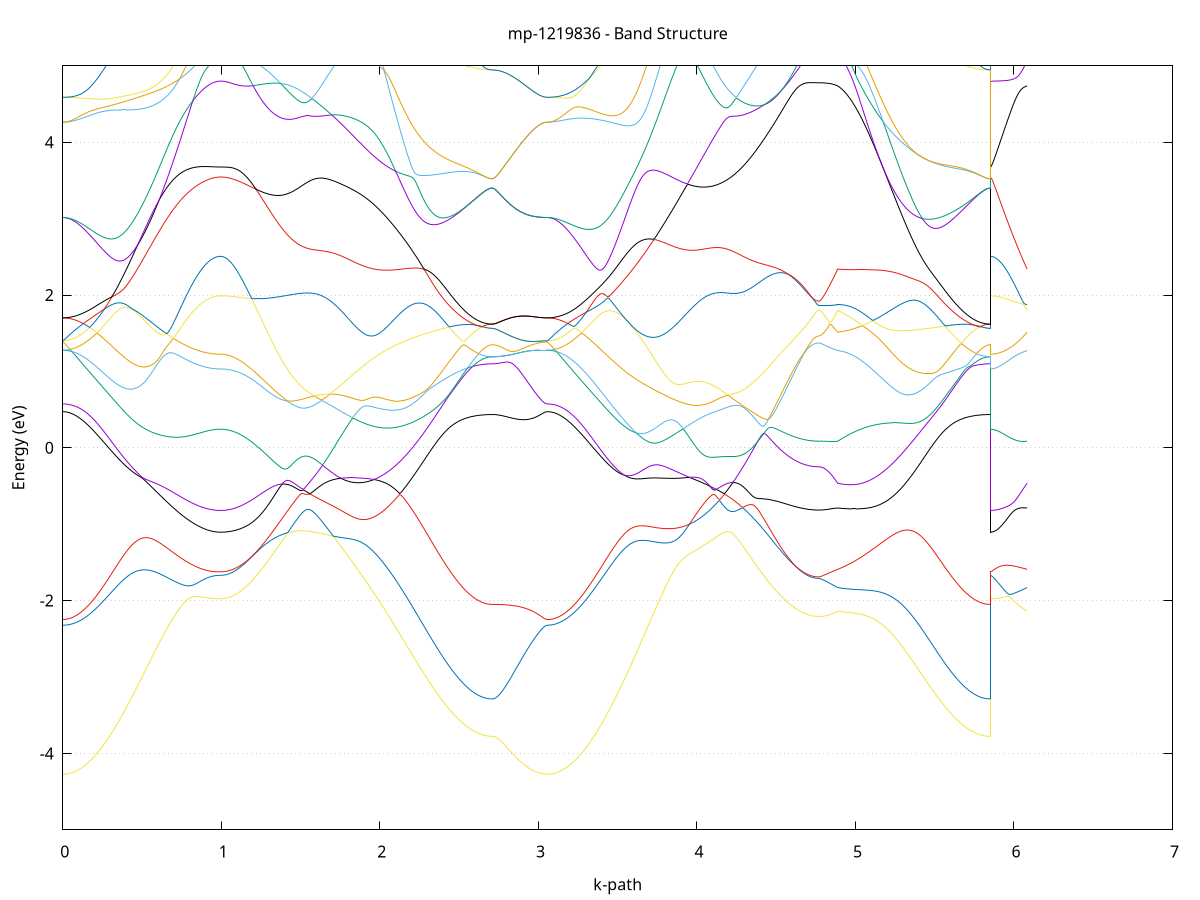 set title 'mp-1219836 - Band Structure'
set xlabel 'k-path'
set ylabel 'Energy (eV)'
set grid y
set yrange [-5:5]
set terminal png size 800,600
set output 'mp-1219836_bands_gnuplot.png'
plot '-' using 1:2 with lines notitle, '-' using 1:2 with lines notitle, '-' using 1:2 with lines notitle, '-' using 1:2 with lines notitle, '-' using 1:2 with lines notitle, '-' using 1:2 with lines notitle, '-' using 1:2 with lines notitle, '-' using 1:2 with lines notitle, '-' using 1:2 with lines notitle, '-' using 1:2 with lines notitle, '-' using 1:2 with lines notitle, '-' using 1:2 with lines notitle, '-' using 1:2 with lines notitle, '-' using 1:2 with lines notitle, '-' using 1:2 with lines notitle, '-' using 1:2 with lines notitle, '-' using 1:2 with lines notitle, '-' using 1:2 with lines notitle, '-' using 1:2 with lines notitle, '-' using 1:2 with lines notitle, '-' using 1:2 with lines notitle, '-' using 1:2 with lines notitle, '-' using 1:2 with lines notitle, '-' using 1:2 with lines notitle, '-' using 1:2 with lines notitle, '-' using 1:2 with lines notitle, '-' using 1:2 with lines notitle, '-' using 1:2 with lines notitle, '-' using 1:2 with lines notitle, '-' using 1:2 with lines notitle, '-' using 1:2 with lines notitle, '-' using 1:2 with lines notitle, '-' using 1:2 with lines notitle, '-' using 1:2 with lines notitle, '-' using 1:2 with lines notitle, '-' using 1:2 with lines notitle, '-' using 1:2 with lines notitle, '-' using 1:2 with lines notitle, '-' using 1:2 with lines notitle, '-' using 1:2 with lines notitle, '-' using 1:2 with lines notitle, '-' using 1:2 with lines notitle, '-' using 1:2 with lines notitle, '-' using 1:2 with lines notitle, '-' using 1:2 with lines notitle, '-' using 1:2 with lines notitle, '-' using 1:2 with lines notitle, '-' using 1:2 with lines notitle, '-' using 1:2 with lines notitle, '-' using 1:2 with lines notitle, '-' using 1:2 with lines notitle, '-' using 1:2 with lines notitle, '-' using 1:2 with lines notitle, '-' using 1:2 with lines notitle, '-' using 1:2 with lines notitle, '-' using 1:2 with lines notitle, '-' using 1:2 with lines notitle, '-' using 1:2 with lines notitle, '-' using 1:2 with lines notitle, '-' using 1:2 with lines notitle, '-' using 1:2 with lines notitle, '-' using 1:2 with lines notitle, '-' using 1:2 with lines notitle, '-' using 1:2 with lines notitle
0.000000 -42.810780
0.009958 -42.810780
0.019916 -42.810780
0.029874 -42.810680
0.039833 -42.810680
0.049791 -42.810580
0.059749 -42.810480
0.069707 -42.810380
0.079665 -42.810280
0.089623 -42.810080
0.099581 -42.809980
0.109540 -42.809780
0.119498 -42.809580
0.129456 -42.809380
0.139414 -42.809180
0.149372 -42.808980
0.159330 -42.808780
0.169288 -42.808480
0.179247 -42.808180
0.189205 -42.807980
0.199163 -42.807680
0.209121 -42.807380
0.219079 -42.806980
0.229037 -42.806680
0.238995 -42.806380
0.248954 -42.805980
0.258912 -42.805580
0.268870 -42.805280
0.278828 -42.804880
0.288786 -42.804480
0.298744 -42.804080
0.308702 -42.803580
0.318660 -42.803180
0.328619 -42.802780
0.338577 -42.802280
0.348535 -42.801880
0.358493 -42.801380
0.368451 -42.800880
0.378409 -42.800480
0.388367 -42.799980
0.398326 -42.799480
0.408284 -42.798980
0.418242 -42.798480
0.428200 -42.797980
0.438158 -42.797480
0.448116 -42.796980
0.458074 -42.796480
0.468033 -42.795980
0.477991 -42.795480
0.487949 -42.794980
0.497907 -42.794480
0.507865 -42.793880
0.517823 -42.793380
0.527781 -42.792880
0.537740 -42.792380
0.547698 -42.791880
0.557656 -42.791380
0.567614 -42.790880
0.577572 -42.790380
0.587530 -42.789880
0.597488 -42.789380
0.607447 -42.788880
0.617405 -42.788380
0.627363 -42.787880
0.637321 -42.787480
0.647279 -42.786980
0.657237 -42.786580
0.667195 -42.786080
0.677154 -42.785680
0.687112 -42.785180
0.697070 -42.784780
0.707028 -42.784380
0.716986 -42.783980
0.726944 -42.783580
0.736902 -42.783180
0.746861 -42.782880
0.756819 -42.782480
0.766777 -42.782080
0.776735 -42.781780
0.786693 -42.781480
0.796651 -42.781180
0.806609 -42.780880
0.816568 -42.780580
0.826526 -42.780280
0.836484 -42.780080
0.846442 -42.779780
0.856400 -42.779580
0.866358 -42.779380
0.876316 -42.779180
0.886275 -42.778980
0.896233 -42.778780
0.906191 -42.778680
0.916149 -42.778580
0.926107 -42.778380
0.936065 -42.778280
0.946023 -42.778180
0.955981 -42.778180
0.965940 -42.778080
0.975898 -42.778080
0.985856 -42.777980
0.995814 -42.777980
0.995814 -42.777980
1.005688 -42.777980
1.015561 -42.777980
1.025435 -42.777980
1.035309 -42.777980
1.045182 -42.777980
1.055056 -42.777880
1.064930 -42.777880
1.074803 -42.777880
1.084677 -42.777780
1.094551 -42.777780
1.104424 -42.777680
1.114298 -42.777680
1.124171 -42.777580
1.134045 -42.777480
1.143919 -42.777480
1.153792 -42.777380
1.163666 -42.777280
1.173540 -42.777180
1.183413 -42.777080
1.193287 -42.776980
1.203161 -42.776980
1.213034 -42.776880
1.222908 -42.776780
1.232782 -42.776680
1.242655 -42.776580
1.252529 -42.776380
1.262403 -42.776280
1.272276 -42.776180
1.282150 -42.776080
1.292023 -42.775980
1.301897 -42.775880
1.311771 -42.775780
1.321644 -42.775680
1.331518 -42.775580
1.341392 -42.775480
1.351265 -42.775380
1.361139 -42.775280
1.371013 -42.775180
1.380886 -42.775080
1.390760 -42.774980
1.400634 -42.774880
1.410507 -42.774780
1.420381 -42.774680
1.430255 -42.774580
1.440128 -42.774480
1.450002 -42.774380
1.459876 -42.774380
1.469749 -42.774280
1.479623 -42.774180
1.489496 -42.774180
1.499370 -42.774080
1.509244 -42.774080
1.519117 -42.773980
1.528991 -42.773980
1.538865 -42.773980
1.548738 -42.773880
1.558612 -42.773880
1.568486 -42.773880
1.578359 -42.773880
1.588233 -42.773980
1.598107 -42.773980
1.598107 -42.773980
1.608025 -42.773980
1.617943 -42.773980
1.627861 -42.774080
1.637779 -42.774180
1.647697 -42.774180
1.657615 -42.774280
1.667533 -42.774380
1.677451 -42.774480
1.687370 -42.774580
1.697288 -42.774680
1.707206 -42.774880
1.717124 -42.774980
1.727042 -42.775180
1.736960 -42.775280
1.746878 -42.775480
1.756796 -42.775680
1.766714 -42.775880
1.776633 -42.776080
1.786551 -42.776280
1.796469 -42.776480
1.806387 -42.776780
1.816305 -42.776980
1.826223 -42.777280
1.836141 -42.777580
1.846059 -42.777880
1.855977 -42.778180
1.865896 -42.778480
1.875814 -42.778780
1.885732 -42.779080
1.895650 -42.779480
1.905568 -42.779780
1.915486 -42.780180
1.925404 -42.780480
1.935322 -42.780880
1.945240 -42.781280
1.955159 -42.781680
1.965077 -42.782080
1.974995 -42.782480
1.984913 -42.782980
1.994831 -42.783380
2.004749 -42.783780
2.014667 -42.784280
2.024585 -42.784680
2.034503 -42.785180
2.044422 -42.785680
2.054340 -42.786080
2.064258 -42.786580
2.074176 -42.787080
2.084094 -42.787580
2.094012 -42.788080
2.103930 -42.788580
2.113848 -42.789080
2.123766 -42.789580
2.133685 -42.790080
2.143603 -42.790680
2.153521 -42.791180
2.163439 -42.791680
2.173357 -42.792180
2.183275 -42.792680
2.193193 -42.793280
2.203111 -42.793780
2.213029 -42.794280
2.222948 -42.794780
2.232866 -42.795380
2.242784 -42.795880
2.252702 -42.796380
2.262620 -42.796880
2.272538 -42.797380
2.282456 -42.797880
2.292374 -42.798380
2.302292 -42.798880
2.312211 -42.799380
2.322129 -42.799880
2.332047 -42.800380
2.341965 -42.800880
2.351883 -42.801380
2.361801 -42.801780
2.371719 -42.802280
2.381637 -42.802680
2.391555 -42.803180
2.401474 -42.803580
2.411392 -42.803980
2.421310 -42.804380
2.431228 -42.804780
2.441146 -42.805180
2.451064 -42.805580
2.460982 -42.805980
2.470900 -42.806280
2.480818 -42.806680
2.490737 -42.806980
2.500655 -42.807280
2.510573 -42.807680
2.520491 -42.807880
2.530409 -42.808180
2.540327 -42.808480
2.550245 -42.808780
2.560163 -42.808980
2.570081 -42.809180
2.580000 -42.809380
2.589918 -42.809580
2.599836 -42.809780
2.609754 -42.809980
2.619672 -42.810080
2.629590 -42.810280
2.639508 -42.810380
2.649426 -42.810480
2.659344 -42.810580
2.669263 -42.810680
2.679181 -42.810680
2.689099 -42.810780
2.699017 -42.810780
2.708935 -42.810780
2.708935 -42.810780
2.718851 -42.810780
2.728768 -42.810780
2.738684 -42.810780
2.748601 -42.810780
2.758517 -42.810780
2.768434 -42.810780
2.778350 -42.810780
2.788267 -42.810780
2.798183 -42.810780
2.808100 -42.810780
2.818016 -42.810780
2.827933 -42.810780
2.837849 -42.810780
2.847766 -42.810780
2.857682 -42.810780
2.867599 -42.810780
2.877515 -42.810780
2.887432 -42.810780
2.897348 -42.810780
2.907265 -42.810780
2.917181 -42.810780
2.927098 -42.810780
2.937014 -42.810780
2.946931 -42.810780
2.956847 -42.810780
2.966764 -42.810780
2.976680 -42.810780
2.986597 -42.810780
2.996513 -42.810780
3.006430 -42.810780
3.016346 -42.810780
3.026262 -42.810780
3.036179 -42.810780
3.046095 -42.810780
3.056012 -42.810780
3.056012 -42.810780
3.065992 -42.810780
3.075972 -42.810780
3.085953 -42.810680
3.095933 -42.810680
3.105913 -42.810580
3.115893 -42.810480
3.125874 -42.810380
3.135854 -42.810280
3.145834 -42.810080
3.155814 -42.809980
3.165794 -42.809780
3.175775 -42.809580
3.185755 -42.809380
3.195735 -42.809180
3.205715 -42.808980
3.215696 -42.808680
3.225676 -42.808480
3.235656 -42.808180
3.245636 -42.807880
3.255617 -42.807580
3.265597 -42.807280
3.275577 -42.806980
3.285557 -42.806580
3.295537 -42.806280
3.305518 -42.805880
3.315498 -42.805580
3.325478 -42.805180
3.335458 -42.804780
3.345439 -42.804380
3.355419 -42.803880
3.365399 -42.803480
3.375379 -42.803080
3.385360 -42.802580
3.395340 -42.802180
3.405320 -42.801680
3.415300 -42.801280
3.425280 -42.800780
3.435261 -42.800280
3.445241 -42.799780
3.455221 -42.799280
3.465201 -42.798780
3.475182 -42.798280
3.485162 -42.797780
3.495142 -42.797280
3.505122 -42.796780
3.515103 -42.796180
3.525083 -42.795680
3.535063 -42.795180
3.545043 -42.794680
3.555023 -42.794080
3.565004 -42.793580
3.574984 -42.793080
3.584964 -42.792580
3.594944 -42.791980
3.604925 -42.791480
3.614905 -42.790980
3.624885 -42.790480
3.634865 -42.789880
3.644846 -42.789380
3.654826 -42.788880
3.664806 -42.788380
3.674786 -42.787880
3.684766 -42.787380
3.694747 -42.786880
3.704727 -42.786380
3.714707 -42.785880
3.724687 -42.785480
3.734668 -42.784980
3.744648 -42.784480
3.754628 -42.784080
3.764608 -42.783580
3.774589 -42.783180
3.784569 -42.782780
3.794549 -42.782280
3.804529 -42.781880
3.814509 -42.781480
3.824490 -42.781080
3.834470 -42.780680
3.844450 -42.780280
3.854430 -42.779980
3.864411 -42.779580
3.874391 -42.779280
3.884371 -42.778880
3.894351 -42.778580
3.904332 -42.778280
3.914312 -42.777980
3.924292 -42.777680
3.934272 -42.777380
3.944252 -42.777080
3.954233 -42.776880
3.964213 -42.776580
3.974193 -42.776380
3.984173 -42.776180
3.994154 -42.775980
4.004134 -42.775780
4.014114 -42.775580
4.024094 -42.775380
4.034075 -42.775180
4.044055 -42.775080
4.054035 -42.774880
4.064015 -42.774780
4.073995 -42.774580
4.083976 -42.774480
4.093956 -42.774380
4.103936 -42.774280
4.113916 -42.774280
4.123897 -42.774180
4.133877 -42.774080
4.143857 -42.774080
4.153837 -42.773980
4.163818 -42.773980
4.173798 -42.773980
4.183778 -42.773880
4.193758 -42.773880
4.203738 -42.773880
4.213719 -42.773880
4.213719 -42.773880
4.223637 -42.773980
4.233555 -42.773980
4.243473 -42.773980
4.253391 -42.774080
4.263309 -42.774080
4.273227 -42.774080
4.283145 -42.774180
4.293064 -42.774280
4.302982 -42.774280
4.312900 -42.774380
4.322818 -42.774480
4.332736 -42.774580
4.342654 -42.774680
4.352572 -42.774680
4.362490 -42.774780
4.372408 -42.774880
4.382327 -42.774980
4.392245 -42.775080
4.402163 -42.775180
4.412081 -42.775280
4.421999 -42.775480
4.431917 -42.775580
4.441835 -42.775680
4.451753 -42.775780
4.461671 -42.775880
4.471590 -42.775980
4.481508 -42.776080
4.491426 -42.776180
4.501344 -42.776280
4.511262 -42.776380
4.521180 -42.776480
4.531098 -42.776580
4.541016 -42.776680
4.550934 -42.776780
4.560853 -42.776880
4.570771 -42.776980
4.580689 -42.777080
4.590607 -42.777180
4.600525 -42.777280
4.610443 -42.777380
4.620361 -42.777480
4.630279 -42.777480
4.640197 -42.777580
4.650115 -42.777680
4.660034 -42.777680
4.669952 -42.777780
4.679870 -42.777780
4.689788 -42.777880
4.699706 -42.777880
4.709624 -42.777880
4.719542 -42.777980
4.729460 -42.777980
4.739378 -42.777980
4.749297 -42.777980
4.759215 -42.777980
4.769133 -42.777980
4.769133 -42.777980
4.779034 -42.777980
4.788935 -42.777980
4.798837 -42.777980
4.808738 -42.777980
4.818639 -42.777980
4.828541 -42.778080
4.838442 -42.778080
4.848343 -42.778080
4.858245 -42.778080
4.868146 -42.778080
4.878047 -42.778080
4.887949 -42.778080
4.887949 -42.778080
4.897866 -42.778180
4.907784 -42.778180
4.917702 -42.778280
4.927619 -42.778380
4.937537 -42.778480
4.947454 -42.778680
4.957372 -42.778780
4.967289 -42.778980
4.977207 -42.779080
4.987125 -42.779280
4.997042 -42.779580
5.006960 -42.779780
5.016877 -42.779980
5.026795 -42.780280
5.036713 -42.780480
5.046630 -42.780780
5.056548 -42.781080
5.066465 -42.781380
5.076383 -42.781680
5.086300 -42.782080
5.096218 -42.782380
5.106136 -42.782780
5.116053 -42.783080
5.125971 -42.783480
5.135888 -42.783880
5.145806 -42.784280
5.155724 -42.784680
5.165641 -42.785180
5.175559 -42.785580
5.185476 -42.785980
5.195394 -42.786480
5.205311 -42.786880
5.215229 -42.787380
5.225147 -42.787880
5.235064 -42.788280
5.244982 -42.788780
5.254899 -42.789280
5.264817 -42.789780
5.274735 -42.790280
5.284652 -42.790780
5.294570 -42.791280
5.304487 -42.791780
5.314405 -42.792280
5.324322 -42.792780
5.334240 -42.793280
5.344158 -42.793880
5.354075 -42.794380
5.363993 -42.794880
5.373910 -42.795380
5.383828 -42.795880
5.393746 -42.796380
5.403663 -42.796880
5.413581 -42.797480
5.423498 -42.797980
5.433416 -42.798480
5.443333 -42.798980
5.453251 -42.799480
5.463169 -42.799880
5.473086 -42.800380
5.483004 -42.800880
5.492921 -42.801380
5.502839 -42.801780
5.512757 -42.802280
5.522674 -42.802680
5.532592 -42.803180
5.542509 -42.803580
5.552427 -42.803980
5.562344 -42.804380
5.572262 -42.804780
5.582180 -42.805180
5.592097 -42.805580
5.602015 -42.805980
5.611932 -42.806280
5.621850 -42.806680
5.631768 -42.806980
5.641685 -42.807280
5.651603 -42.807680
5.661520 -42.807980
5.671438 -42.808180
5.681356 -42.808480
5.691273 -42.808780
5.701191 -42.808980
5.711108 -42.809180
5.721026 -42.809380
5.730943 -42.809580
5.740861 -42.809780
5.750779 -42.809980
5.760696 -42.810080
5.770614 -42.810280
5.780531 -42.810380
5.790449 -42.810480
5.800367 -42.810580
5.810284 -42.810680
5.820202 -42.810680
5.830119 -42.810780
5.840037 -42.810780
5.849954 -42.810780
5.849954 -42.777980
5.859661 -42.777980
5.869368 -42.777980
5.879075 -42.777980
5.888781 -42.777980
5.898488 -42.777980
5.908195 -42.777980
5.917902 -42.777980
5.927608 -42.777980
5.937315 -42.777980
5.947022 -42.777980
5.956729 -42.778080
5.966436 -42.778080
5.976142 -42.778080
5.985849 -42.778080
5.995556 -42.778080
6.005263 -42.778080
6.014969 -42.778080
6.024676 -42.778080
6.034383 -42.778080
6.044090 -42.778080
6.053796 -42.778080
6.063503 -42.778080
6.073210 -42.778080
6.082917 -42.778080
e
0.000000 -36.358080
0.009958 -36.358080
0.019916 -36.357980
0.029874 -36.357780
0.039833 -36.357580
0.049791 -36.357380
0.059749 -36.357080
0.069707 -36.356680
0.079665 -36.356280
0.089623 -36.355780
0.099581 -36.355280
0.109540 -36.354680
0.119498 -36.354080
0.129456 -36.353380
0.139414 -36.352680
0.149372 -36.351880
0.159330 -36.351080
0.169288 -36.350180
0.179247 -36.349280
0.189205 -36.348280
0.199163 -36.347280
0.209121 -36.346180
0.219079 -36.345080
0.229037 -36.343880
0.238995 -36.342680
0.248954 -36.341380
0.258912 -36.340180
0.268870 -36.338780
0.278828 -36.337480
0.288786 -36.336080
0.298744 -36.334580
0.308702 -36.333080
0.318660 -36.331580
0.328619 -36.330080
0.338577 -36.328480
0.348535 -36.326880
0.358493 -36.325280
0.368451 -36.323580
0.378409 -36.321880
0.388367 -36.320180
0.398326 -36.318480
0.408284 -36.316680
0.418242 -36.314980
0.428200 -36.313180
0.438158 -36.311380
0.448116 -36.309580
0.458074 -36.307680
0.468033 -36.305880
0.477991 -36.303980
0.487949 -36.302180
0.497907 -36.300280
0.507865 -36.298380
0.517823 -36.296580
0.527781 -36.294680
0.537740 -36.292780
0.547698 -36.290980
0.557656 -36.289080
0.567614 -36.287280
0.577572 -36.285380
0.587530 -36.283580
0.597488 -36.281680
0.607447 -36.279880
0.617405 -36.278080
0.627363 -36.276380
0.637321 -36.274580
0.647279 -36.272780
0.657237 -36.271080
0.667195 -36.269380
0.677154 -36.267780
0.687112 -36.266080
0.697070 -36.264480
0.707028 -36.262880
0.716986 -36.261380
0.726944 -36.259780
0.736902 -36.258380
0.746861 -36.256880
0.756819 -36.255480
0.766777 -36.254080
0.776735 -36.252780
0.786693 -36.251480
0.796651 -36.250280
0.806609 -36.249080
0.816568 -36.247980
0.826526 -36.246880
0.836484 -36.245780
0.846442 -36.244780
0.856400 -36.243880
0.866358 -36.242980
0.876316 -36.242180
0.886275 -36.241480
0.896233 -36.240780
0.906191 -36.240080
0.916149 -36.239480
0.926107 -36.238980
0.936065 -36.238580
0.946023 -36.238180
0.955981 -36.237880
0.965940 -36.237680
0.975898 -36.237480
0.985856 -36.237380
0.995814 -36.237280
0.995814 -36.237280
1.005688 -36.237280
1.015561 -36.237280
1.025435 -36.237180
1.035309 -36.237180
1.045182 -36.237080
1.055056 -36.236880
1.064930 -36.236780
1.074803 -36.236580
1.084677 -36.236380
1.094551 -36.236180
1.104424 -36.235980
1.114298 -36.235780
1.124171 -36.235480
1.134045 -36.235180
1.143919 -36.234880
1.153792 -36.234580
1.163666 -36.234180
1.173540 -36.233880
1.183413 -36.233480
1.193287 -36.233080
1.203161 -36.232680
1.213034 -36.232280
1.222908 -36.231880
1.232782 -36.231380
1.242655 -36.230980
1.252529 -36.230480
1.262403 -36.229980
1.272276 -36.229580
1.282150 -36.229080
1.292023 -36.228580
1.301897 -36.228080
1.311771 -36.227580
1.321644 -36.226980
1.331518 -36.226480
1.341392 -36.225980
1.351265 -36.225480
1.361139 -36.224980
1.371013 -36.224480
1.380886 -36.223880
1.390760 -36.223380
1.400634 -36.222880
1.410507 -36.222380
1.420381 -36.221880
1.430255 -36.221380
1.440128 -36.220880
1.450002 -36.220480
1.459876 -36.219980
1.469749 -36.219580
1.479623 -36.219080
1.489496 -36.218680
1.499370 -36.218280
1.509244 -36.217880
1.519117 -36.217580
1.528991 -36.217180
1.538865 -36.216880
1.548738 -36.216580
1.558612 -36.216280
1.568486 -36.216080
1.578359 -36.216380
1.588233 -36.216680
1.598107 -36.216980
1.598107 -36.216980
1.608025 -36.217380
1.617943 -36.217780
1.627861 -36.218180
1.637779 -36.218680
1.647697 -36.219180
1.657615 -36.219780
1.667533 -36.220280
1.677451 -36.220880
1.687370 -36.221580
1.697288 -36.222280
1.707206 -36.222980
1.717124 -36.223680
1.727042 -36.224480
1.736960 -36.225380
1.746878 -36.226180
1.756796 -36.227080
1.766714 -36.228080
1.776633 -36.228980
1.786551 -36.229980
1.796469 -36.231080
1.806387 -36.232180
1.816305 -36.233280
1.826223 -36.234480
1.836141 -36.235680
1.846059 -36.236880
1.855977 -36.238080
1.865896 -36.239380
1.875814 -36.240780
1.885732 -36.242080
1.895650 -36.243480
1.905568 -36.244980
1.915486 -36.246380
1.925404 -36.247880
1.935322 -36.249480
1.945240 -36.250980
1.955159 -36.252580
1.965077 -36.254180
1.974995 -36.255780
1.984913 -36.257480
1.994831 -36.259180
2.004749 -36.260880
2.014667 -36.262580
2.024585 -36.264380
2.034503 -36.266180
2.044422 -36.267980
2.054340 -36.269780
2.064258 -36.271580
2.074176 -36.273380
2.084094 -36.275280
2.094012 -36.277180
2.103930 -36.278980
2.113848 -36.280880
2.123766 -36.282780
2.133685 -36.284680
2.143603 -36.286680
2.153521 -36.288580
2.163439 -36.290480
2.173357 -36.292380
2.183275 -36.294280
2.193193 -36.296180
2.203111 -36.298180
2.213029 -36.300080
2.222948 -36.301980
2.232866 -36.303880
2.242784 -36.305780
2.252702 -36.307580
2.262620 -36.309480
2.272538 -36.311280
2.282456 -36.313180
2.292374 -36.314980
2.302292 -36.316780
2.312211 -36.318580
2.322129 -36.320280
2.332047 -36.321980
2.341965 -36.323680
2.351883 -36.325380
2.361801 -36.327080
2.371719 -36.328680
2.381637 -36.330280
2.391555 -36.331880
2.401474 -36.333380
2.411392 -36.334880
2.421310 -36.336280
2.431228 -36.337780
2.441146 -36.339080
2.451064 -36.340480
2.460982 -36.341780
2.470900 -36.342980
2.480818 -36.344280
2.490737 -36.345380
2.500655 -36.346580
2.510573 -36.347680
2.520491 -36.348680
2.530409 -36.349680
2.540327 -36.350580
2.550245 -36.351480
2.560163 -36.352380
2.570081 -36.353180
2.580000 -36.353880
2.589918 -36.354580
2.599836 -36.355180
2.609754 -36.355780
2.619672 -36.356280
2.629590 -36.356780
2.639508 -36.357180
2.649426 -36.357580
2.659344 -36.357880
2.669263 -36.358080
2.679181 -36.358280
2.689099 -36.358480
2.699017 -36.358580
2.708935 -36.358580
2.708935 -36.358580
2.718851 -36.358580
2.728768 -36.358580
2.738684 -36.358580
2.748601 -36.358580
2.758517 -36.358580
2.768434 -36.358580
2.778350 -36.358480
2.788267 -36.358480
2.798183 -36.358480
2.808100 -36.358480
2.818016 -36.358480
2.827933 -36.358480
2.837849 -36.358380
2.847766 -36.358380
2.857682 -36.358380
2.867599 -36.358380
2.877515 -36.358380
2.887432 -36.358280
2.897348 -36.358280
2.907265 -36.358280
2.917181 -36.358280
2.927098 -36.358180
2.937014 -36.358180
2.946931 -36.358180
2.956847 -36.358180
2.966764 -36.358180
2.976680 -36.358080
2.986597 -36.358080
2.996513 -36.358080
3.006430 -36.358080
3.016346 -36.358080
3.026262 -36.358080
3.036179 -36.358080
3.046095 -36.358080
3.056012 -36.358080
3.056012 -36.358080
3.065992 -36.358080
3.075972 -36.357980
3.085953 -36.357780
3.095933 -36.357580
3.105913 -36.357380
3.115893 -36.357080
3.125874 -36.356680
3.135854 -36.356280
3.145834 -36.355780
3.155814 -36.355280
3.165794 -36.354680
3.175775 -36.353980
3.185755 -36.353280
3.195735 -36.352580
3.205715 -36.351780
3.215696 -36.350980
3.225676 -36.350080
3.235656 -36.349080
3.245636 -36.348080
3.255617 -36.347080
3.265597 -36.345980
3.275577 -36.344780
3.285557 -36.343580
3.295537 -36.342380
3.305518 -36.341080
3.315498 -36.339780
3.325478 -36.338480
3.335458 -36.337080
3.345439 -36.335680
3.355419 -36.334180
3.365399 -36.332680
3.375379 -36.331080
3.385360 -36.329580
3.395340 -36.327980
3.405320 -36.326280
3.415300 -36.324680
3.425280 -36.322980
3.435261 -36.321280
3.445241 -36.319480
3.455221 -36.317780
3.465201 -36.315980
3.475182 -36.314180
3.485162 -36.312380
3.495142 -36.310480
3.505122 -36.308680
3.515103 -36.306780
3.525083 -36.304880
3.535063 -36.302980
3.545043 -36.301080
3.555023 -36.299180
3.565004 -36.297280
3.574984 -36.295380
3.584964 -36.293480
3.594944 -36.291480
3.604925 -36.289580
3.614905 -36.287680
3.624885 -36.285780
3.634865 -36.283780
3.644846 -36.281880
3.654826 -36.279980
3.664806 -36.278080
3.674786 -36.276280
3.684766 -36.274380
3.694747 -36.272480
3.704727 -36.270680
3.714707 -36.268880
3.724687 -36.267080
3.734668 -36.265280
3.744648 -36.263480
3.754628 -36.261780
3.764608 -36.259980
3.774589 -36.258280
3.784569 -36.256580
3.794549 -36.254980
3.804529 -36.253380
3.814509 -36.251780
3.824490 -36.250180
3.834470 -36.248580
3.844450 -36.247080
3.854430 -36.245580
3.864411 -36.244180
3.874391 -36.242780
3.884371 -36.241380
3.894351 -36.239980
3.904332 -36.238680
3.914312 -36.237380
3.924292 -36.236180
3.934272 -36.234980
3.944252 -36.233780
3.954233 -36.232580
3.964213 -36.231480
3.974193 -36.230480
3.984173 -36.229380
3.994154 -36.228380
4.004134 -36.227480
4.014114 -36.226580
4.024094 -36.225680
4.034075 -36.224780
4.044055 -36.223980
4.054035 -36.223280
4.064015 -36.222480
4.073995 -36.221780
4.083976 -36.221180
4.093956 -36.220480
4.103936 -36.219980
4.113916 -36.219380
4.123897 -36.218880
4.133877 -36.218380
4.143857 -36.217880
4.153837 -36.217480
4.163818 -36.217080
4.173798 -36.216780
4.183778 -36.216480
4.193758 -36.216180
4.203738 -36.216180
4.213719 -36.216480
4.213719 -36.216480
4.223637 -36.216780
4.233555 -36.217080
4.243473 -36.217480
4.253391 -36.217880
4.263309 -36.218180
4.273227 -36.218580
4.283145 -36.219080
4.293064 -36.219480
4.302982 -36.219880
4.312900 -36.220380
4.322818 -36.220880
4.332736 -36.221380
4.342654 -36.221780
4.352572 -36.222280
4.362490 -36.222880
4.372408 -36.223380
4.382327 -36.223880
4.392245 -36.224380
4.402163 -36.224880
4.412081 -36.225380
4.421999 -36.225980
4.431917 -36.226480
4.441835 -36.226980
4.451753 -36.227480
4.461671 -36.228080
4.471590 -36.228580
4.481508 -36.229080
4.491426 -36.229580
4.501344 -36.230080
4.511262 -36.230480
4.521180 -36.230980
4.531098 -36.231480
4.541016 -36.231880
4.550934 -36.232280
4.560853 -36.232780
4.570771 -36.233180
4.580689 -36.233580
4.590607 -36.233880
4.600525 -36.234280
4.610443 -36.234680
4.620361 -36.234980
4.630279 -36.235280
4.640197 -36.235580
4.650115 -36.235780
4.660034 -36.236080
4.669952 -36.236280
4.679870 -36.236480
4.689788 -36.236680
4.699706 -36.236880
4.709624 -36.236980
4.719542 -36.237180
4.729460 -36.237280
4.739378 -36.237280
4.749297 -36.237380
4.759215 -36.237380
4.769133 -36.237380
4.769133 -36.237380
4.779034 -36.237380
4.788935 -36.237480
4.798837 -36.237480
4.808738 -36.237480
4.818639 -36.237480
4.828541 -36.237480
4.838442 -36.237480
4.848343 -36.237580
4.858245 -36.237580
4.868146 -36.237580
4.878047 -36.237580
4.887949 -36.237680
4.887949 -36.237680
4.897866 -36.237880
4.907784 -36.238180
4.917702 -36.238580
4.927619 -36.238980
4.937537 -36.239480
4.947454 -36.240080
4.957372 -36.240680
4.967289 -36.241380
4.977207 -36.242080
4.987125 -36.242880
4.997042 -36.243780
5.006960 -36.244680
5.016877 -36.245680
5.026795 -36.246680
5.036713 -36.247780
5.046630 -36.248880
5.056548 -36.250080
5.066465 -36.251380
5.076383 -36.252580
5.086300 -36.253980
5.096218 -36.255280
5.106136 -36.256680
5.116053 -36.258180
5.125971 -36.259680
5.135888 -36.261180
5.145806 -36.262680
5.155724 -36.264280
5.165641 -36.265880
5.175559 -36.267580
5.185476 -36.269280
5.195394 -36.270980
5.205311 -36.272680
5.215229 -36.274380
5.225147 -36.276180
5.235064 -36.277980
5.244982 -36.279780
5.254899 -36.281580
5.264817 -36.283480
5.274735 -36.285280
5.284652 -36.287180
5.294570 -36.288980
5.304487 -36.290880
5.314405 -36.292780
5.324322 -36.294680
5.334240 -36.296480
5.344158 -36.298380
5.354075 -36.300280
5.363993 -36.302180
5.373910 -36.304080
5.383828 -36.305880
5.393746 -36.307780
5.403663 -36.309580
5.413581 -36.311480
5.423498 -36.313280
5.433416 -36.315080
5.443333 -36.316880
5.453251 -36.318580
5.463169 -36.320380
5.473086 -36.322080
5.483004 -36.323780
5.492921 -36.325480
5.502839 -36.327080
5.512757 -36.328680
5.522674 -36.330280
5.532592 -36.331880
5.542509 -36.333380
5.552427 -36.334880
5.562344 -36.336280
5.572262 -36.337780
5.582180 -36.339080
5.592097 -36.340480
5.602015 -36.341780
5.611932 -36.343080
5.621850 -36.344280
5.631768 -36.345380
5.641685 -36.346580
5.651603 -36.347680
5.661520 -36.348680
5.671438 -36.349680
5.681356 -36.350580
5.691273 -36.351480
5.701191 -36.352380
5.711108 -36.353180
5.721026 -36.353880
5.730943 -36.354580
5.740861 -36.355180
5.750779 -36.355780
5.760696 -36.356280
5.770614 -36.356780
5.780531 -36.357180
5.790449 -36.357580
5.800367 -36.357880
5.810284 -36.358080
5.820202 -36.358280
5.830119 -36.358480
5.840037 -36.358580
5.849954 -36.358580
5.849954 -36.237280
5.859661 -36.237280
5.869368 -36.237280
5.879075 -36.237380
5.888781 -36.237380
5.898488 -36.237380
5.908195 -36.237380
5.917902 -36.237380
5.927608 -36.237380
5.937315 -36.237380
5.947022 -36.237380
5.956729 -36.237380
5.966436 -36.237380
5.976142 -36.237480
5.985849 -36.237480
5.995556 -36.237480
6.005263 -36.237480
6.014969 -36.237480
6.024676 -36.237480
6.034383 -36.237580
6.044090 -36.237580
6.053796 -36.237580
6.063503 -36.237580
6.073210 -36.237680
6.082917 -36.237680
e
0.000000 -36.308180
0.009958 -36.308180
0.019916 -36.308080
0.029874 -36.307980
0.039833 -36.307780
0.049791 -36.307580
0.059749 -36.307380
0.069707 -36.307080
0.079665 -36.306780
0.089623 -36.306380
0.099581 -36.305880
0.109540 -36.305480
0.119498 -36.304980
0.129456 -36.304380
0.139414 -36.303780
0.149372 -36.303180
0.159330 -36.302480
0.169288 -36.301780
0.179247 -36.301080
0.189205 -36.300280
0.199163 -36.299380
0.209121 -36.298580
0.219079 -36.297680
0.229037 -36.296780
0.238995 -36.295780
0.248954 -36.294780
0.258912 -36.293780
0.268870 -36.292680
0.278828 -36.291580
0.288786 -36.290480
0.298744 -36.289380
0.308702 -36.288180
0.318660 -36.286980
0.328619 -36.285780
0.338577 -36.284480
0.348535 -36.283280
0.358493 -36.281980
0.368451 -36.280680
0.378409 -36.279380
0.388367 -36.278080
0.398326 -36.276680
0.408284 -36.275380
0.418242 -36.273980
0.428200 -36.272580
0.438158 -36.271180
0.448116 -36.269780
0.458074 -36.268380
0.468033 -36.266980
0.477991 -36.265580
0.487949 -36.264180
0.497907 -36.262780
0.507865 -36.261380
0.517823 -36.259980
0.527781 -36.258680
0.537740 -36.257280
0.547698 -36.255880
0.557656 -36.254480
0.567614 -36.253180
0.577572 -36.251780
0.587530 -36.250480
0.597488 -36.249180
0.607447 -36.247880
0.617405 -36.246580
0.627363 -36.245380
0.637321 -36.244180
0.647279 -36.242880
0.657237 -36.241780
0.667195 -36.240580
0.677154 -36.239480
0.687112 -36.238380
0.697070 -36.237280
0.707028 -36.236180
0.716986 -36.235180
0.726944 -36.234180
0.736902 -36.233180
0.746861 -36.232280
0.756819 -36.231380
0.766777 -36.230580
0.776735 -36.229780
0.786693 -36.228980
0.796651 -36.228180
0.806609 -36.227480
0.816568 -36.226780
0.826526 -36.226180
0.836484 -36.225580
0.846442 -36.224980
0.856400 -36.224480
0.866358 -36.223980
0.876316 -36.223580
0.886275 -36.223180
0.896233 -36.222780
0.906191 -36.222380
0.916149 -36.222080
0.926107 -36.221880
0.936065 -36.221680
0.946023 -36.221480
0.955981 -36.221280
0.965940 -36.221180
0.975898 -36.221080
0.985856 -36.220980
0.995814 -36.220980
0.995814 -36.220980
1.005688 -36.220980
1.015561 -36.220980
1.025435 -36.220980
1.035309 -36.220880
1.045182 -36.220880
1.055056 -36.220780
1.064930 -36.220680
1.074803 -36.220680
1.084677 -36.220580
1.094551 -36.220380
1.104424 -36.220280
1.114298 -36.220180
1.124171 -36.220080
1.134045 -36.219880
1.143919 -36.219780
1.153792 -36.219580
1.163666 -36.219380
1.173540 -36.219280
1.183413 -36.219080
1.193287 -36.218880
1.203161 -36.218680
1.213034 -36.218480
1.222908 -36.218280
1.232782 -36.218080
1.242655 -36.217880
1.252529 -36.217680
1.262403 -36.217480
1.272276 -36.217280
1.282150 -36.217080
1.292023 -36.216880
1.301897 -36.216680
1.311771 -36.216480
1.321644 -36.216280
1.331518 -36.216080
1.341392 -36.215880
1.351265 -36.215780
1.361139 -36.215580
1.371013 -36.215480
1.380886 -36.215280
1.390760 -36.215180
1.400634 -36.215080
1.410507 -36.214980
1.420381 -36.214880
1.430255 -36.214780
1.440128 -36.214780
1.450002 -36.214780
1.459876 -36.214680
1.469749 -36.214780
1.479623 -36.214780
1.489496 -36.214780
1.499370 -36.214880
1.509244 -36.214980
1.519117 -36.215080
1.528991 -36.215280
1.538865 -36.215380
1.548738 -36.215580
1.558612 -36.215780
1.568486 -36.215980
1.578359 -36.215780
1.588233 -36.215480
1.598107 -36.215280
1.598107 -36.215280
1.608025 -36.215180
1.617943 -36.214980
1.627861 -36.214880
1.637779 -36.214780
1.647697 -36.214780
1.657615 -36.214680
1.667533 -36.214680
1.677451 -36.214780
1.687370 -36.214780
1.697288 -36.214880
1.707206 -36.214980
1.717124 -36.215180
1.727042 -36.215380
1.736960 -36.215580
1.746878 -36.215880
1.756796 -36.216180
1.766714 -36.216480
1.776633 -36.216880
1.786551 -36.217280
1.796469 -36.217680
1.806387 -36.218180
1.816305 -36.218680
1.826223 -36.219180
1.836141 -36.219780
1.846059 -36.220380
1.855977 -36.220980
1.865896 -36.221680
1.875814 -36.222380
1.885732 -36.223180
1.895650 -36.223980
1.905568 -36.224780
1.915486 -36.225580
1.925404 -36.226480
1.935322 -36.227380
1.945240 -36.228280
1.955159 -36.229280
1.965077 -36.230280
1.974995 -36.231280
1.984913 -36.232380
1.994831 -36.233480
2.004749 -36.234580
2.014667 -36.235680
2.024585 -36.236880
2.034503 -36.238080
2.044422 -36.239280
2.054340 -36.240480
2.064258 -36.241780
2.074176 -36.242980
2.084094 -36.244280
2.094012 -36.245580
2.103930 -36.246880
2.113848 -36.248280
2.123766 -36.249580
2.133685 -36.250980
2.143603 -36.252380
2.153521 -36.253780
2.163439 -36.255180
2.173357 -36.256580
2.183275 -36.257980
2.193193 -36.259380
2.203111 -36.260780
2.213029 -36.262180
2.222948 -36.263580
2.232866 -36.264980
2.242784 -36.266480
2.252702 -36.267880
2.262620 -36.269280
2.272538 -36.270680
2.282456 -36.272080
2.292374 -36.273380
2.302292 -36.274780
2.312211 -36.276180
2.322129 -36.277480
2.332047 -36.278880
2.341965 -36.280180
2.351883 -36.281480
2.361801 -36.282780
2.371719 -36.283980
2.381637 -36.285280
2.391555 -36.286480
2.401474 -36.287680
2.411392 -36.288780
2.421310 -36.289980
2.431228 -36.291080
2.441146 -36.292180
2.451064 -36.293280
2.460982 -36.294280
2.470900 -36.295280
2.480818 -36.296180
2.490737 -36.297180
2.500655 -36.298080
2.510573 -36.298880
2.520491 -36.299780
2.530409 -36.300480
2.540327 -36.301280
2.550245 -36.301980
2.560163 -36.302680
2.570081 -36.303280
2.580000 -36.303880
2.589918 -36.304480
2.599836 -36.304980
2.609754 -36.305380
2.619672 -36.305880
2.629590 -36.306180
2.639508 -36.306580
2.649426 -36.306880
2.659344 -36.307080
2.669263 -36.307280
2.679181 -36.307480
2.689099 -36.307580
2.699017 -36.307580
2.708935 -36.307680
2.708935 -36.307680
2.718851 -36.307680
2.728768 -36.307680
2.738684 -36.307680
2.748601 -36.307680
2.758517 -36.307680
2.768434 -36.307680
2.778350 -36.307680
2.788267 -36.307680
2.798183 -36.307780
2.808100 -36.307780
2.818016 -36.307780
2.827933 -36.307780
2.837849 -36.307780
2.847766 -36.307880
2.857682 -36.307880
2.867599 -36.307880
2.877515 -36.307880
2.887432 -36.307880
2.897348 -36.307980
2.907265 -36.307980
2.917181 -36.307980
2.927098 -36.307980
2.937014 -36.308080
2.946931 -36.308080
2.956847 -36.308080
2.966764 -36.308080
2.976680 -36.308080
2.986597 -36.308080
2.996513 -36.308180
3.006430 -36.308180
3.016346 -36.308180
3.026262 -36.308180
3.036179 -36.308180
3.046095 -36.308180
3.056012 -36.308180
3.056012 -36.308180
3.065992 -36.308180
3.075972 -36.308080
3.085953 -36.307980
3.095933 -36.307780
3.105913 -36.307580
3.115893 -36.307380
3.125874 -36.307080
3.135854 -36.306680
3.145834 -36.306280
3.155814 -36.305880
3.165794 -36.305380
3.175775 -36.304880
3.185755 -36.304380
3.195735 -36.303780
3.205715 -36.303080
3.215696 -36.302380
3.225676 -36.301680
3.235656 -36.300880
3.245636 -36.300080
3.255617 -36.299280
3.265597 -36.298380
3.275577 -36.297480
3.285557 -36.296580
3.295537 -36.295580
3.305518 -36.294580
3.315498 -36.293480
3.325478 -36.292380
3.335458 -36.291280
3.345439 -36.290180
3.355419 -36.288980
3.365399 -36.287780
3.375379 -36.286580
3.385360 -36.285380
3.395340 -36.284080
3.405320 -36.282880
3.415300 -36.281580
3.425280 -36.280180
3.435261 -36.278880
3.445241 -36.277480
3.455221 -36.276180
3.465201 -36.274780
3.475182 -36.273380
3.485162 -36.271980
3.495142 -36.270580
3.505122 -36.269180
3.515103 -36.267780
3.525083 -36.266280
3.535063 -36.264880
3.545043 -36.263480
3.555023 -36.261980
3.565004 -36.260580
3.574984 -36.259180
3.584964 -36.257680
3.594944 -36.256280
3.604925 -36.254880
3.614905 -36.253480
3.624885 -36.252080
3.634865 -36.250680
3.644846 -36.249280
3.654826 -36.247980
3.664806 -36.246580
3.674786 -36.245280
3.684766 -36.243980
3.694747 -36.242680
3.704727 -36.241380
3.714707 -36.240080
3.724687 -36.238880
3.734668 -36.237680
3.744648 -36.236480
3.754628 -36.235280
3.764608 -36.234180
3.774589 -36.233080
3.784569 -36.231980
3.794549 -36.230980
3.804529 -36.229880
3.814509 -36.228880
3.824490 -36.227980
3.834470 -36.226980
3.844450 -36.226080
3.854430 -36.225180
3.864411 -36.224380
3.874391 -36.223580
3.884371 -36.222780
3.894351 -36.222080
3.904332 -36.221380
3.914312 -36.220680
3.924292 -36.220080
3.934272 -36.219480
3.944252 -36.218880
3.954233 -36.218380
3.964213 -36.217880
3.974193 -36.217480
3.984173 -36.216980
3.994154 -36.216680
4.004134 -36.216280
4.014114 -36.215980
4.024094 -36.215680
4.034075 -36.215480
4.044055 -36.215280
4.054035 -36.215080
4.064015 -36.214980
4.073995 -36.214780
4.083976 -36.214780
4.093956 -36.214680
4.103936 -36.214680
4.113916 -36.214680
4.123897 -36.214780
4.133877 -36.214880
4.143857 -36.214980
4.153837 -36.215080
4.163818 -36.215280
4.173798 -36.215480
4.183778 -36.215680
4.193758 -36.215880
4.203738 -36.215880
4.213719 -36.215680
4.213719 -36.215680
4.223637 -36.215480
4.233555 -36.215280
4.243473 -36.215080
4.253391 -36.214980
4.263309 -36.214880
4.273227 -36.214780
4.283145 -36.214780
4.293064 -36.214680
4.302982 -36.214680
4.312900 -36.214680
4.322818 -36.214780
4.332736 -36.214780
4.342654 -36.214880
4.352572 -36.214980
4.362490 -36.214980
4.372408 -36.215180
4.382327 -36.215280
4.392245 -36.215380
4.402163 -36.215480
4.412081 -36.215680
4.421999 -36.215880
4.431917 -36.215980
4.441835 -36.216180
4.451753 -36.216380
4.461671 -36.216580
4.471590 -36.216780
4.481508 -36.216980
4.491426 -36.217180
4.501344 -36.217380
4.511262 -36.217580
4.521180 -36.217780
4.531098 -36.217980
4.541016 -36.218180
4.550934 -36.218380
4.560853 -36.218580
4.570771 -36.218780
4.580689 -36.218980
4.590607 -36.219180
4.600525 -36.219280
4.610443 -36.219480
4.620361 -36.219680
4.630279 -36.219780
4.640197 -36.219980
4.650115 -36.220080
4.660034 -36.220180
4.669952 -36.220280
4.679870 -36.220480
4.689788 -36.220580
4.699706 -36.220580
4.709624 -36.220680
4.719542 -36.220780
4.729460 -36.220780
4.739378 -36.220880
4.749297 -36.220880
4.759215 -36.220880
4.769133 -36.220880
4.769133 -36.220880
4.779034 -36.220880
4.788935 -36.220880
4.798837 -36.220880
4.808738 -36.220880
4.818639 -36.220980
4.828541 -36.220980
4.838442 -36.220980
4.848343 -36.220980
4.858245 -36.220980
4.868146 -36.220980
4.878047 -36.221080
4.887949 -36.221080
4.887949 -36.221080
4.897866 -36.221180
4.907784 -36.221280
4.917702 -36.221480
4.927619 -36.221680
4.937537 -36.221980
4.947454 -36.222280
4.957372 -36.222580
4.967289 -36.222980
4.977207 -36.223380
4.987125 -36.223780
4.997042 -36.224280
5.006960 -36.224780
5.016877 -36.225380
5.026795 -36.225980
5.036713 -36.226580
5.046630 -36.227280
5.056548 -36.227980
5.066465 -36.228680
5.076383 -36.229480
5.086300 -36.230280
5.096218 -36.231080
5.106136 -36.231980
5.116053 -36.232880
5.125971 -36.233880
5.135888 -36.234880
5.145806 -36.235880
5.155724 -36.236880
5.165641 -36.237980
5.175559 -36.239080
5.185476 -36.240180
5.195394 -36.241380
5.205311 -36.242580
5.215229 -36.243780
5.225147 -36.244980
5.235064 -36.246280
5.244982 -36.247480
5.254899 -36.248780
5.264817 -36.250080
5.274735 -36.251380
5.284652 -36.252780
5.294570 -36.254080
5.304487 -36.255480
5.314405 -36.256780
5.324322 -36.258180
5.334240 -36.259580
5.344158 -36.260980
5.354075 -36.262380
5.363993 -36.263780
5.373910 -36.265180
5.383828 -36.266580
5.393746 -36.267980
5.403663 -36.269380
5.413581 -36.270780
5.423498 -36.272080
5.433416 -36.273480
5.443333 -36.274880
5.453251 -36.276180
5.463169 -36.277580
5.473086 -36.278880
5.483004 -36.280180
5.492921 -36.281480
5.502839 -36.282780
5.512757 -36.283980
5.522674 -36.285280
5.532592 -36.286480
5.542509 -36.287680
5.552427 -36.288880
5.562344 -36.289980
5.572262 -36.291080
5.582180 -36.292180
5.592097 -36.293280
5.602015 -36.294280
5.611932 -36.295280
5.621850 -36.296180
5.631768 -36.297180
5.641685 -36.298080
5.651603 -36.298880
5.661520 -36.299780
5.671438 -36.300480
5.681356 -36.301280
5.691273 -36.301980
5.701191 -36.302680
5.711108 -36.303280
5.721026 -36.303880
5.730943 -36.304480
5.740861 -36.304980
5.750779 -36.305380
5.760696 -36.305880
5.770614 -36.306180
5.780531 -36.306580
5.790449 -36.306880
5.800367 -36.307080
5.810284 -36.307280
5.820202 -36.307480
5.830119 -36.307580
5.840037 -36.307580
5.849954 -36.307680
5.849954 -36.220980
5.859661 -36.220980
5.869368 -36.220980
5.879075 -36.220980
5.888781 -36.220980
5.898488 -36.220980
5.908195 -36.220980
5.917902 -36.220980
5.927608 -36.220980
5.937315 -36.220980
5.947022 -36.220980
5.956729 -36.220980
5.966436 -36.220980
5.976142 -36.220980
5.985849 -36.220980
5.995556 -36.220980
6.005263 -36.220980
6.014969 -36.220980
6.024676 -36.221080
6.034383 -36.221080
6.044090 -36.221080
6.053796 -36.221080
6.063503 -36.221080
6.073210 -36.221080
6.082917 -36.221080
e
0.000000 -22.912580
0.009958 -22.912480
0.019916 -22.912480
0.029874 -22.912380
0.039833 -22.912280
0.049791 -22.912180
0.059749 -22.912080
0.069707 -22.911880
0.079665 -22.911680
0.089623 -22.911380
0.099581 -22.911180
0.109540 -22.910880
0.119498 -22.910580
0.129456 -22.910180
0.139414 -22.909780
0.149372 -22.909380
0.159330 -22.908980
0.169288 -22.908580
0.179247 -22.908080
0.189205 -22.907580
0.199163 -22.907080
0.209121 -22.906580
0.219079 -22.905980
0.229037 -22.905380
0.238995 -22.904780
0.248954 -22.904180
0.258912 -22.903480
0.268870 -22.902880
0.278828 -22.902180
0.288786 -22.901480
0.298744 -22.900780
0.308702 -22.899980
0.318660 -22.899280
0.328619 -22.898480
0.338577 -22.897780
0.348535 -22.896980
0.358493 -22.896180
0.368451 -22.895280
0.378409 -22.894480
0.388367 -22.893680
0.398326 -22.892780
0.408284 -22.891980
0.418242 -22.891080
0.428200 -22.890180
0.438158 -22.889280
0.448116 -22.888480
0.458074 -22.887580
0.468033 -22.886680
0.477991 -22.885780
0.487949 -22.886580
0.497907 -22.891880
0.507865 -22.897380
0.517823 -22.902780
0.527781 -22.908280
0.537740 -22.913680
0.547698 -22.919080
0.557656 -22.924480
0.567614 -22.929780
0.577572 -22.935080
0.587530 -22.940280
0.597488 -22.945480
0.607447 -22.950580
0.617405 -22.955680
0.627363 -22.960680
0.637321 -22.965580
0.647279 -22.970380
0.657237 -22.975180
0.667195 -22.979880
0.677154 -22.984480
0.687112 -22.988880
0.697070 -22.993280
0.707028 -22.997580
0.716986 -23.001780
0.726944 -23.005880
0.736902 -23.009780
0.746861 -23.013680
0.756819 -23.017380
0.766777 -23.020980
0.776735 -23.024380
0.786693 -23.027680
0.796651 -23.030880
0.806609 -23.033980
0.816568 -23.036880
0.826526 -23.039680
0.836484 -23.042280
0.846442 -23.044780
0.856400 -23.047080
0.866358 -23.049280
0.876316 -23.051280
0.886275 -23.053180
0.896233 -23.054880
0.906191 -23.056480
0.916149 -23.057880
0.926107 -23.059080
0.936065 -23.060180
0.946023 -23.061080
0.955981 -23.061780
0.965940 -23.062380
0.975898 -23.062780
0.985856 -23.063080
0.995814 -23.063180
0.995814 -23.063180
1.005688 -23.063080
1.015561 -23.062980
1.025435 -23.062780
1.035309 -23.062580
1.045182 -23.062280
1.055056 -23.061880
1.064930 -23.061380
1.074803 -23.060880
1.084677 -23.060280
1.094551 -23.059580
1.104424 -23.058780
1.114298 -23.057980
1.124171 -23.057080
1.134045 -23.056180
1.143919 -23.055080
1.153792 -23.053980
1.163666 -23.052880
1.173540 -23.051580
1.183413 -23.050280
1.193287 -23.048980
1.203161 -23.047480
1.213034 -23.046080
1.222908 -23.044480
1.232782 -23.042880
1.242655 -23.041180
1.252529 -23.039480
1.262403 -23.037680
1.272276 -23.035780
1.282150 -23.033880
1.292023 -23.031880
1.301897 -23.029880
1.311771 -23.027780
1.321644 -23.025580
1.331518 -23.023380
1.341392 -23.021180
1.351265 -23.018880
1.361139 -23.016480
1.371013 -23.014080
1.380886 -23.011680
1.390760 -23.009180
1.400634 -23.006680
1.410507 -23.004080
1.420381 -23.001480
1.430255 -22.998780
1.440128 -22.996080
1.450002 -22.993380
1.459876 -22.990580
1.469749 -22.987680
1.479623 -22.984880
1.489496 -22.981980
1.499370 -22.979080
1.509244 -22.976080
1.519117 -22.973180
1.528991 -22.970080
1.538865 -22.967080
1.548738 -22.963980
1.558612 -22.960980
1.568486 -22.958880
1.578359 -22.961880
1.588233 -22.964880
1.598107 -22.967780
1.598107 -22.967780
1.608025 -22.970480
1.617943 -22.973180
1.627861 -22.975780
1.637779 -22.978180
1.647697 -22.980580
1.657615 -22.982780
1.667533 -22.984880
1.677451 -22.986780
1.687370 -22.988680
1.697288 -22.990380
1.707206 -22.991880
1.717124 -22.993280
1.727042 -22.994580
1.736960 -22.995780
1.746878 -22.996680
1.756796 -22.997580
1.766714 -22.998280
1.776633 -22.998780
1.786551 -22.999180
1.796469 -22.999380
1.806387 -22.999480
1.816305 -22.999480
1.826223 -22.999180
1.836141 -22.998780
1.846059 -22.998280
1.855977 -22.997580
1.865896 -22.996780
1.875814 -22.995680
1.885732 -22.994580
1.895650 -22.993280
1.905568 -22.991780
1.915486 -22.990180
1.925404 -22.988380
1.935322 -22.986480
1.945240 -22.984380
1.955159 -22.982180
1.965077 -22.979780
1.974995 -22.977280
1.984913 -22.974580
1.994831 -22.971880
2.004749 -22.968880
2.014667 -22.965880
2.024585 -22.962680
2.034503 -22.959380
2.044422 -22.955980
2.054340 -22.952380
2.064258 -22.948780
2.074176 -22.944980
2.084094 -22.941180
2.094012 -22.937180
2.103930 -22.933080
2.113848 -22.928880
2.123766 -22.924680
2.133685 -22.920280
2.143603 -22.915880
2.153521 -22.911380
2.163439 -22.906880
2.173357 -22.902180
2.183275 -22.897580
2.193193 -22.892780
2.203111 -22.887980
2.213029 -22.883880
2.222948 -22.884780
2.232866 -22.885780
2.242784 -22.886680
2.252702 -22.887580
2.262620 -22.888480
2.272538 -22.889480
2.282456 -22.890380
2.292374 -22.891280
2.302292 -22.892180
2.312211 -22.893080
2.322129 -22.893880
2.332047 -22.894780
2.341965 -22.895680
2.351883 -22.896480
2.361801 -22.897380
2.371719 -22.898180
2.381637 -22.898980
2.391555 -22.899780
2.401474 -22.900480
2.411392 -22.901280
2.421310 -22.901980
2.431228 -22.902780
2.441146 -22.903480
2.451064 -22.904180
2.460982 -22.904780
2.470900 -22.905480
2.480818 -22.906080
2.490737 -22.906680
2.500655 -22.907280
2.510573 -22.907780
2.520491 -22.908380
2.530409 -22.908880
2.540327 -22.909380
2.550245 -22.909780
2.560163 -22.910280
2.570081 -22.910680
2.580000 -22.911080
2.589918 -22.911380
2.599836 -22.911780
2.609754 -22.912080
2.619672 -22.912280
2.629590 -22.912580
2.639508 -22.912780
2.649426 -22.912980
2.659344 -22.913080
2.669263 -22.913280
2.679181 -22.913380
2.689099 -22.913380
2.699017 -22.913480
2.708935 -22.913480
2.708935 -22.913480
2.718851 -22.913480
2.728768 -22.913480
2.738684 -22.913480
2.748601 -22.913480
2.758517 -22.913480
2.768434 -22.913380
2.778350 -22.913380
2.788267 -22.913380
2.798183 -22.913380
2.808100 -22.913280
2.818016 -22.913280
2.827933 -22.913280
2.837849 -22.913180
2.847766 -22.913180
2.857682 -22.913080
2.867599 -22.913080
2.877515 -22.913080
2.887432 -22.912980
2.897348 -22.912980
2.907265 -22.912880
2.917181 -22.912880
2.927098 -22.912780
2.937014 -22.912780
2.946931 -22.912780
2.956847 -22.912680
2.966764 -22.912680
2.976680 -22.912680
2.986597 -22.912580
2.996513 -22.912580
3.006430 -22.912580
3.016346 -22.912580
3.026262 -22.912580
3.036179 -22.912580
3.046095 -22.912580
3.056012 -22.912580
3.056012 -22.912580
3.065992 -22.912480
3.075972 -22.912480
3.085953 -22.912380
3.095933 -22.912280
3.105913 -22.912180
3.115893 -22.911980
3.125874 -22.911880
3.135854 -22.911580
3.145834 -22.911380
3.155814 -22.911080
3.165794 -22.910780
3.175775 -22.910480
3.185755 -22.910180
3.195735 -22.909780
3.205715 -22.909380
3.215696 -22.908980
3.225676 -22.908480
3.235656 -22.907980
3.245636 -22.907480
3.255617 -22.906980
3.265597 -22.906380
3.275577 -22.905880
3.285557 -22.905280
3.295537 -22.904680
3.305518 -22.903980
3.315498 -22.903380
3.325478 -22.902680
3.335458 -22.901980
3.345439 -22.901280
3.355419 -22.900580
3.365399 -22.899780
3.375379 -22.899080
3.385360 -22.898280
3.395340 -22.897480
3.405320 -22.896680
3.415300 -22.895880
3.425280 -22.894980
3.435261 -22.894180
3.445241 -22.893280
3.455221 -22.892380
3.465201 -22.891580
3.475182 -22.890680
3.485162 -22.889780
3.495142 -22.888880
3.505122 -22.887980
3.515103 -22.887080
3.525083 -22.886180
3.535063 -22.885280
3.545043 -22.884280
3.555023 -22.884880
3.565004 -22.889680
3.574984 -22.894480
3.584964 -22.899280
3.594944 -22.903880
3.604925 -22.908580
3.614905 -22.913080
3.624885 -22.917580
3.634865 -22.922080
3.644846 -22.926380
3.654826 -22.930580
3.664806 -22.934780
3.674786 -22.938880
3.684766 -22.942780
3.694747 -22.946680
3.704727 -22.950380
3.714707 -22.953980
3.724687 -22.957580
3.734668 -22.960980
3.744648 -22.964180
3.754628 -22.967380
3.764608 -22.970380
3.774589 -22.973180
3.784569 -22.975980
3.794549 -22.978580
3.804529 -22.980980
3.814509 -22.983280
3.824490 -22.985480
3.834470 -22.987480
3.844450 -22.989380
3.854430 -22.991080
3.864411 -22.992580
3.874391 -22.993980
3.884371 -22.995280
3.894351 -22.996380
3.904332 -22.997280
3.914312 -22.998080
3.924292 -22.998680
3.934272 -22.999080
3.944252 -22.999380
3.954233 -22.999580
3.964213 -22.999580
3.974193 -22.999380
3.984173 -22.999080
3.994154 -22.998580
4.004134 -22.997880
4.014114 -22.997080
4.024094 -22.996180
4.034075 -22.995080
4.044055 -22.993880
4.054035 -22.992480
4.064015 -22.990980
4.073995 -22.989280
4.083976 -22.987480
4.093956 -22.985580
4.103936 -22.983480
4.113916 -22.981280
4.123897 -22.978980
4.133877 -22.976580
4.143857 -22.974080
4.153837 -22.971380
4.163818 -22.968580
4.173798 -22.965780
4.183778 -22.962780
4.193758 -22.959680
4.203738 -22.960080
4.213719 -22.963280
4.213719 -22.963280
4.223637 -22.966380
4.233555 -22.969380
4.243473 -22.972380
4.253391 -22.975380
4.263309 -22.978380
4.273227 -22.981380
4.283145 -22.984280
4.293064 -22.987180
4.302982 -22.989980
4.312900 -22.992780
4.322818 -22.995580
4.332736 -22.998280
4.342654 -23.000980
4.352572 -23.003580
4.362490 -23.006180
4.372408 -23.008780
4.382327 -23.011280
4.392245 -23.013780
4.402163 -23.016180
4.412081 -23.018580
4.421999 -23.020880
4.431917 -23.023180
4.441835 -23.025380
4.451753 -23.027580
4.461671 -23.029680
4.471590 -23.031680
4.481508 -23.033680
4.491426 -23.035680
4.501344 -23.037480
4.511262 -23.039280
4.521180 -23.041080
4.531098 -23.042780
4.541016 -23.044380
4.550934 -23.045980
4.560853 -23.047480
4.570771 -23.048980
4.580689 -23.050280
4.590607 -23.051580
4.600525 -23.052880
4.610443 -23.054080
4.620361 -23.055180
4.630279 -23.056180
4.640197 -23.057180
4.650115 -23.058080
4.660034 -23.058880
4.669952 -23.059680
4.679870 -23.060380
4.689788 -23.060980
4.699706 -23.061480
4.709624 -23.061980
4.719542 -23.062380
4.729460 -23.062680
4.739378 -23.062980
4.749297 -23.063180
4.759215 -23.063280
4.769133 -23.063280
4.769133 -23.063280
4.779034 -23.063280
4.788935 -23.063280
4.798837 -23.063280
4.808738 -23.063180
4.818639 -23.063180
4.828541 -23.063080
4.838442 -23.063080
4.848343 -23.062980
4.858245 -23.062880
4.868146 -23.062780
4.878047 -23.062680
4.887949 -23.062580
4.887949 -23.062580
4.897866 -23.062080
4.907784 -23.061380
4.917702 -23.060480
4.927619 -23.059480
4.937537 -23.058280
4.947454 -23.056880
4.957372 -23.055380
4.967289 -23.053680
4.977207 -23.051880
4.987125 -23.049880
4.997042 -23.047680
5.006960 -23.045380
5.016877 -23.042980
5.026795 -23.040280
5.036713 -23.037580
5.046630 -23.034680
5.056548 -23.031580
5.066465 -23.028480
5.076383 -23.025180
5.086300 -23.021680
5.096218 -23.018080
5.106136 -23.014380
5.116053 -23.010580
5.125971 -23.006680
5.135888 -23.002580
5.145806 -22.998380
5.155724 -22.994080
5.165641 -22.989780
5.175559 -22.985280
5.185476 -22.980680
5.195394 -22.975980
5.205311 -22.971180
5.215229 -22.966380
5.225147 -22.961480
5.235064 -22.956480
5.244982 -22.951380
5.254899 -22.946280
5.264817 -22.941080
5.274735 -22.935880
5.284652 -22.930580
5.294570 -22.925180
5.304487 -22.919780
5.314405 -22.914380
5.324322 -22.908980
5.334240 -22.903480
5.344158 -22.898080
5.354075 -22.892580
5.363993 -22.887180
5.373910 -22.885980
5.383828 -22.886780
5.393746 -22.887680
5.403663 -22.888580
5.413581 -22.889480
5.423498 -22.890380
5.433416 -22.891280
5.443333 -22.892180
5.453251 -22.893080
5.463169 -22.893980
5.473086 -22.894780
5.483004 -22.895680
5.492921 -22.896480
5.502839 -22.897380
5.512757 -22.898180
5.522674 -22.898980
5.532592 -22.899780
5.542509 -22.900580
5.552427 -22.901280
5.562344 -22.902080
5.572262 -22.902780
5.582180 -22.903480
5.592097 -22.904180
5.602015 -22.904780
5.611932 -22.905480
5.621850 -22.906080
5.631768 -22.906680
5.641685 -22.907280
5.651603 -22.907780
5.661520 -22.908380
5.671438 -22.908880
5.681356 -22.909380
5.691273 -22.909780
5.701191 -22.910280
5.711108 -22.910680
5.721026 -22.911080
5.730943 -22.911380
5.740861 -22.911780
5.750779 -22.912080
5.760696 -22.912280
5.770614 -22.912580
5.780531 -22.912780
5.790449 -22.912980
5.800367 -22.913080
5.810284 -22.913280
5.820202 -22.913380
5.830119 -22.913380
5.840037 -22.913480
5.849954 -22.913480
5.849954 -23.063180
5.859661 -23.063180
5.869368 -23.063180
5.879075 -23.063180
5.888781 -23.063180
5.898488 -23.063080
5.908195 -23.063080
5.917902 -23.063080
5.927608 -23.063080
5.937315 -23.063080
5.947022 -23.063080
5.956729 -23.063080
5.966436 -23.062980
5.976142 -23.062980
5.985849 -23.062980
5.995556 -23.062980
6.005263 -23.062880
6.014969 -23.062880
6.024676 -23.062880
6.034383 -23.062780
6.044090 -23.062780
6.053796 -23.062780
6.063503 -23.062680
6.073210 -23.062680
6.082917 -23.062580
e
0.000000 -22.713880
0.009958 -22.713980
0.019916 -22.714180
0.029874 -22.714680
0.039833 -22.715280
0.049791 -22.716080
0.059749 -22.717080
0.069707 -22.718180
0.079665 -22.719580
0.089623 -22.721080
0.099581 -22.722780
0.109540 -22.724580
0.119498 -22.726580
0.129456 -22.728780
0.139414 -22.731080
0.149372 -22.733580
0.159330 -22.736280
0.169288 -22.739080
0.179247 -22.742080
0.189205 -22.745180
0.199163 -22.748380
0.209121 -22.751780
0.219079 -22.755380
0.229037 -22.758980
0.238995 -22.762780
0.248954 -22.766780
0.258912 -22.770780
0.268870 -22.774980
0.278828 -22.779180
0.288786 -22.783580
0.298744 -22.788080
0.308702 -22.792680
0.318660 -22.797380
0.328619 -22.802180
0.338577 -22.806980
0.348535 -22.811980
0.358493 -22.816980
0.368451 -22.821980
0.378409 -22.827180
0.388367 -22.832380
0.398326 -22.837580
0.408284 -22.842880
0.418242 -22.848280
0.428200 -22.853580
0.438158 -22.859080
0.448116 -22.864480
0.458074 -22.869880
0.468033 -22.875380
0.477991 -22.880880
0.487949 -22.884680
0.497907 -22.883880
0.507865 -22.883080
0.517823 -22.882180
0.527781 -22.881280
0.537740 -22.880380
0.547698 -22.879480
0.557656 -22.878580
0.567614 -22.877680
0.577572 -22.876780
0.587530 -22.875980
0.597488 -22.875080
0.607447 -22.874280
0.617405 -22.873380
0.627363 -22.872580
0.637321 -22.871780
0.647279 -22.870980
0.657237 -22.870180
0.667195 -22.869380
0.677154 -22.868580
0.687112 -22.867880
0.697070 -22.867080
0.707028 -22.866380
0.716986 -22.865680
0.726944 -22.864980
0.736902 -22.864380
0.746861 -22.863680
0.756819 -22.863080
0.766777 -22.862480
0.776735 -22.861880
0.786693 -22.861280
0.796651 -22.860780
0.806609 -22.860280
0.816568 -22.859780
0.826526 -22.859280
0.836484 -22.858880
0.846442 -22.858480
0.856400 -22.858080
0.866358 -22.857680
0.876316 -22.857280
0.886275 -22.856980
0.896233 -22.856680
0.906191 -22.856480
0.916149 -22.856180
0.926107 -22.855980
0.936065 -22.855780
0.946023 -22.855680
0.955981 -22.855580
0.965940 -22.855480
0.975898 -22.855380
0.985856 -22.855380
0.995814 -22.855280
0.995814 -22.855280
1.005688 -22.855280
1.015561 -22.855280
1.025435 -22.855280
1.035309 -22.855280
1.045182 -22.855180
1.055056 -22.855180
1.064930 -22.855080
1.074803 -22.854980
1.084677 -22.854880
1.094551 -22.854880
1.104424 -22.854780
1.114298 -22.854580
1.124171 -22.854480
1.134045 -22.854380
1.143919 -22.854280
1.153792 -22.854080
1.163666 -22.853980
1.173540 -22.853780
1.183413 -22.853680
1.193287 -22.853480
1.203161 -22.853280
1.213034 -22.853180
1.222908 -22.852980
1.232782 -22.852780
1.242655 -22.852580
1.252529 -22.852380
1.262403 -22.852180
1.272276 -22.851980
1.282150 -22.852580
1.292023 -22.856080
1.301897 -22.859580
1.311771 -22.863280
1.321644 -22.866880
1.331518 -22.870580
1.341392 -22.874380
1.351265 -22.878180
1.361139 -22.881980
1.371013 -22.885780
1.380886 -22.889680
1.390760 -22.893580
1.400634 -22.897380
1.410507 -22.901280
1.420381 -22.905180
1.430255 -22.908980
1.440128 -22.912880
1.450002 -22.916680
1.459876 -22.920480
1.469749 -22.924180
1.479623 -22.927980
1.489496 -22.931580
1.499370 -22.935280
1.509244 -22.938780
1.519117 -22.942380
1.528991 -22.945780
1.538865 -22.949180
1.548738 -22.952480
1.558612 -22.955680
1.568486 -22.957780
1.578359 -22.954680
1.588233 -22.951580
1.598107 -22.948380
1.598107 -22.948380
1.608025 -22.945180
1.617943 -22.941980
1.627861 -22.938680
1.637779 -22.935480
1.647697 -22.932180
1.657615 -22.928980
1.667533 -22.925680
1.677451 -22.922380
1.687370 -22.919080
1.697288 -22.915780
1.707206 -22.912480
1.717124 -22.909180
1.727042 -22.905880
1.736960 -22.902580
1.746878 -22.899280
1.756796 -22.895980
1.766714 -22.892780
1.776633 -22.889480
1.786551 -22.886180
1.796469 -22.882880
1.806387 -22.879680
1.816305 -22.876380
1.826223 -22.873180
1.836141 -22.869880
1.846059 -22.866680
1.855977 -22.863580
1.865896 -22.860380
1.875814 -22.857480
1.885732 -22.856980
1.895650 -22.857580
1.905568 -22.858180
1.915486 -22.858780
1.925404 -22.859380
1.935322 -22.860080
1.945240 -22.860780
1.955159 -22.861480
1.965077 -22.862180
1.974995 -22.862980
1.984913 -22.863680
1.994831 -22.864480
2.004749 -22.865280
2.014667 -22.865980
2.024585 -22.866880
2.034503 -22.867680
2.044422 -22.868480
2.054340 -22.869380
2.064258 -22.870180
2.074176 -22.871080
2.084094 -22.871980
2.094012 -22.872780
2.103930 -22.873680
2.113848 -22.874580
2.123766 -22.875480
2.133685 -22.876480
2.143603 -22.877380
2.153521 -22.878280
2.163439 -22.879180
2.173357 -22.880180
2.183275 -22.881080
2.193193 -22.881980
2.203111 -22.882980
2.213029 -22.883180
2.222948 -22.878380
2.232866 -22.873480
2.242784 -22.868480
2.252702 -22.863580
2.262620 -22.858680
2.272538 -22.853680
2.282456 -22.848780
2.292374 -22.843780
2.302292 -22.838880
2.312211 -22.833880
2.322129 -22.828980
2.332047 -22.824180
2.341965 -22.819280
2.351883 -22.814580
2.361801 -22.809780
2.371719 -22.805080
2.381637 -22.800480
2.391555 -22.795880
2.401474 -22.791380
2.411392 -22.786980
2.421310 -22.782680
2.431228 -22.778380
2.441146 -22.774280
2.451064 -22.770180
2.460982 -22.766280
2.470900 -22.762380
2.480818 -22.758680
2.490737 -22.755080
2.500655 -22.751580
2.510573 -22.748280
2.520491 -22.745080
2.530409 -22.741980
2.540327 -22.739080
2.550245 -22.736280
2.560163 -22.733580
2.570081 -22.731080
2.580000 -22.728780
2.589918 -22.726580
2.599836 -22.724580
2.609754 -22.722780
2.619672 -22.721080
2.629590 -22.719580
2.639508 -22.718280
2.649426 -22.717080
2.659344 -22.716080
2.669263 -22.715280
2.679181 -22.714680
2.689099 -22.714180
2.699017 -22.713980
2.708935 -22.713880
2.708935 -22.713880
2.718851 -22.713880
2.728768 -22.713880
2.738684 -22.713880
2.748601 -22.713880
2.758517 -22.713880
2.768434 -22.713880
2.778350 -22.713880
2.788267 -22.713880
2.798183 -22.713880
2.808100 -22.713880
2.818016 -22.713880
2.827933 -22.713880
2.837849 -22.713880
2.847766 -22.713880
2.857682 -22.713880
2.867599 -22.713880
2.877515 -22.713880
2.887432 -22.713880
2.897348 -22.713880
2.907265 -22.713880
2.917181 -22.713880
2.927098 -22.713880
2.937014 -22.713880
2.946931 -22.713880
2.956847 -22.713880
2.966764 -22.713880
2.976680 -22.713880
2.986597 -22.713880
2.996513 -22.713880
3.006430 -22.713880
3.016346 -22.713880
3.026262 -22.713880
3.036179 -22.713880
3.046095 -22.713880
3.056012 -22.713880
3.056012 -22.713880
3.065992 -22.713980
3.075972 -22.714180
3.085953 -22.714680
3.095933 -22.715280
3.105913 -22.716080
3.115893 -22.717080
3.125874 -22.718280
3.135854 -22.719680
3.145834 -22.721180
3.155814 -22.722880
3.165794 -22.724780
3.175775 -22.726780
3.185755 -22.728980
3.195735 -22.731380
3.205715 -22.733880
3.215696 -22.736580
3.225676 -22.739380
3.235656 -22.742380
3.245636 -22.745480
3.255617 -22.748680
3.265597 -22.752080
3.275577 -22.755580
3.285557 -22.759280
3.295537 -22.763080
3.305518 -22.766880
3.315498 -22.770880
3.325478 -22.774980
3.335458 -22.779180
3.345439 -22.783480
3.355419 -22.787880
3.365399 -22.792380
3.375379 -22.796880
3.385360 -22.801480
3.395340 -22.806180
3.405320 -22.810880
3.415300 -22.815680
3.425280 -22.820580
3.435261 -22.825380
3.445241 -22.830280
3.455221 -22.835280
3.465201 -22.840180
3.475182 -22.845180
3.485162 -22.850180
3.495142 -22.855180
3.505122 -22.860180
3.515103 -22.865180
3.525083 -22.870080
3.535063 -22.875080
3.545043 -22.879980
3.555023 -22.883380
3.565004 -22.882480
3.574984 -22.881580
3.584964 -22.880580
3.594944 -22.879680
3.604925 -22.878780
3.614905 -22.877880
3.624885 -22.876980
3.634865 -22.876080
3.644846 -22.875180
3.654826 -22.874280
3.664806 -22.873380
3.674786 -22.872480
3.684766 -22.871580
3.694747 -22.870780
3.704727 -22.869880
3.714707 -22.869080
3.724687 -22.868180
3.734668 -22.867380
3.744648 -22.866580
3.754628 -22.865780
3.764608 -22.864980
3.774589 -22.864180
3.784569 -22.863480
3.794549 -22.862680
3.804529 -22.861980
3.814509 -22.861280
3.824490 -22.860580
3.834470 -22.859880
3.844450 -22.859180
3.854430 -22.858580
3.864411 -22.857980
3.874391 -22.857380
3.884371 -22.856980
3.894351 -22.858880
3.904332 -22.861980
3.914312 -22.865180
3.924292 -22.868380
3.934272 -22.871680
3.944252 -22.874880
3.954233 -22.878180
3.964213 -22.881480
3.974193 -22.884780
3.984173 -22.888080
3.994154 -22.891380
4.004134 -22.894680
4.014114 -22.897980
4.024094 -22.901280
4.034075 -22.904580
4.044055 -22.907880
4.054035 -22.911280
4.064015 -22.914580
4.073995 -22.917880
4.083976 -22.921180
4.093956 -22.924480
4.103936 -22.927780
4.113916 -22.931080
4.123897 -22.934380
4.133877 -22.937680
4.143857 -22.940880
4.153837 -22.944180
4.163818 -22.947380
4.173798 -22.950580
4.183778 -22.953780
4.193758 -22.956980
4.203738 -22.956580
4.213719 -22.953280
4.213719 -22.953280
4.223637 -22.949980
4.233555 -22.946580
4.243473 -22.943180
4.253391 -22.939680
4.263309 -22.936080
4.273227 -22.932480
4.283145 -22.928780
4.293064 -22.924980
4.302982 -22.921280
4.312900 -22.917480
4.322818 -22.913580
4.332736 -22.909780
4.342654 -22.905880
4.352572 -22.901980
4.362490 -22.898080
4.372408 -22.894180
4.382327 -22.890380
4.392245 -22.886480
4.402163 -22.882580
4.412081 -22.878780
4.421999 -22.874980
4.431917 -22.871180
4.441835 -22.867480
4.451753 -22.863780
4.461671 -22.860080
4.471590 -22.856480
4.481508 -22.852980
4.491426 -22.851880
4.501344 -22.852080
4.511262 -22.852280
4.521180 -22.852380
4.531098 -22.852580
4.541016 -22.852780
4.550934 -22.852980
4.560853 -22.853180
4.570771 -22.853280
4.580689 -22.853480
4.590607 -22.853680
4.600525 -22.853780
4.610443 -22.853980
4.620361 -22.854080
4.630279 -22.854180
4.640197 -22.854380
4.650115 -22.854480
4.660034 -22.854580
4.669952 -22.854680
4.679870 -22.854780
4.689788 -22.854880
4.699706 -22.854880
4.709624 -22.854980
4.719542 -22.855080
4.729460 -22.855080
4.739378 -22.855080
4.749297 -22.855180
4.759215 -22.855180
4.769133 -22.855180
4.769133 -22.855180
4.779034 -22.855180
4.788935 -22.855180
4.798837 -22.855180
4.808738 -22.855180
4.818639 -22.855180
4.828541 -22.855180
4.838442 -22.855180
4.848343 -22.855180
4.858245 -22.855280
4.868146 -22.855280
4.878047 -22.855280
4.887949 -22.855280
4.887949 -22.855280
4.897866 -22.855380
4.907784 -22.855480
4.917702 -22.855680
4.927619 -22.855780
4.937537 -22.855980
4.947454 -22.856280
4.957372 -22.856480
4.967289 -22.856780
4.977207 -22.857080
4.987125 -22.857480
4.997042 -22.857780
5.006960 -22.858180
5.016877 -22.858580
5.026795 -22.859080
5.036713 -22.859580
5.046630 -22.859980
5.056548 -22.860580
5.066465 -22.861080
5.076383 -22.861680
5.086300 -22.862180
5.096218 -22.862880
5.106136 -22.863480
5.116053 -22.864080
5.125971 -22.864780
5.135888 -22.865480
5.145806 -22.866180
5.155724 -22.866880
5.165641 -22.867680
5.175559 -22.868380
5.185476 -22.869180
5.195394 -22.869980
5.205311 -22.870780
5.215229 -22.871580
5.225147 -22.872380
5.235064 -22.873280
5.244982 -22.874080
5.254899 -22.874980
5.264817 -22.875880
5.274735 -22.876780
5.284652 -22.877680
5.294570 -22.878480
5.304487 -22.879380
5.314405 -22.880380
5.324322 -22.881280
5.334240 -22.882180
5.344158 -22.883080
5.354075 -22.883980
5.363993 -22.884780
5.373910 -22.881480
5.383828 -22.875980
5.393746 -22.870480
5.403663 -22.865080
5.413581 -22.859580
5.423498 -22.854180
5.433416 -22.848780
5.443333 -22.843380
5.453251 -22.838080
5.463169 -22.832880
5.473086 -22.827580
5.483004 -22.822480
5.492921 -22.817380
5.502839 -22.812380
5.512757 -22.807380
5.522674 -22.802480
5.532592 -22.797680
5.542509 -22.792980
5.552427 -22.788380
5.562344 -22.783880
5.572262 -22.779480
5.582180 -22.775180
5.592097 -22.770980
5.602015 -22.766980
5.611932 -22.762980
5.621850 -22.759180
5.631768 -22.755480
5.641685 -22.751980
5.651603 -22.748580
5.661520 -22.745280
5.671438 -22.742180
5.681356 -22.739180
5.691273 -22.736380
5.701191 -22.733680
5.711108 -22.731180
5.721026 -22.728880
5.730943 -22.726680
5.740861 -22.724580
5.750779 -22.722780
5.760696 -22.721080
5.770614 -22.719580
5.780531 -22.718280
5.790449 -22.717080
5.800367 -22.716080
5.810284 -22.715280
5.820202 -22.714680
5.830119 -22.714180
5.840037 -22.713980
5.849954 -22.713880
5.849954 -22.855280
5.859661 -22.855280
5.869368 -22.855280
5.879075 -22.855280
5.888781 -22.855280
5.898488 -22.855280
5.908195 -22.855280
5.917902 -22.855280
5.927608 -22.855280
5.937315 -22.855280
5.947022 -22.855280
5.956729 -22.855280
5.966436 -22.855280
5.976142 -22.855280
5.985849 -22.855280
5.995556 -22.855280
6.005263 -22.855280
6.014969 -22.855280
6.024676 -22.855280
6.034383 -22.855280
6.044090 -22.855280
6.053796 -22.855280
6.063503 -22.855280
6.073210 -22.855280
6.082917 -22.855280
e
0.000000 -22.713880
0.009958 -22.713880
0.019916 -22.713980
0.029874 -22.714080
0.039833 -22.714180
0.049791 -22.714380
0.059749 -22.714580
0.069707 -22.714880
0.079665 -22.715180
0.089623 -22.715480
0.099581 -22.715880
0.109540 -22.716280
0.119498 -22.716780
0.129456 -22.717280
0.139414 -22.717780
0.149372 -22.718380
0.159330 -22.718980
0.169288 -22.719680
0.179247 -22.720280
0.189205 -22.721080
0.199163 -22.721780
0.209121 -22.722580
0.219079 -22.723380
0.229037 -22.724280
0.238995 -22.725080
0.248954 -22.725980
0.258912 -22.726980
0.268870 -22.727880
0.278828 -22.728880
0.288786 -22.729980
0.298744 -22.730980
0.308702 -22.732080
0.318660 -22.733080
0.328619 -22.734280
0.338577 -22.735380
0.348535 -22.736480
0.358493 -22.737680
0.368451 -22.738880
0.378409 -22.740080
0.388367 -22.741280
0.398326 -22.742480
0.408284 -22.743780
0.418242 -22.744980
0.428200 -22.746280
0.438158 -22.747480
0.448116 -22.748780
0.458074 -22.750080
0.468033 -22.751380
0.477991 -22.752680
0.487949 -22.753980
0.497907 -22.755280
0.507865 -22.756580
0.517823 -22.757780
0.527781 -22.759080
0.537740 -22.760380
0.547698 -22.761680
0.557656 -22.762980
0.567614 -22.764180
0.577572 -22.765480
0.587530 -22.766680
0.597488 -22.767980
0.607447 -22.769180
0.617405 -22.770380
0.627363 -22.771580
0.637321 -22.772680
0.647279 -22.773880
0.657237 -22.774980
0.667195 -22.776080
0.677154 -22.777180
0.687112 -22.778280
0.697070 -22.779380
0.707028 -22.780380
0.716986 -22.781380
0.726944 -22.782380
0.736902 -22.783280
0.746861 -22.784180
0.756819 -22.785080
0.766777 -22.785980
0.776735 -22.786780
0.786693 -22.787580
0.796651 -22.788380
0.806609 -22.789080
0.816568 -22.789780
0.826526 -22.790480
0.836484 -22.791080
0.846442 -22.791680
0.856400 -22.792280
0.866358 -22.792780
0.876316 -22.793280
0.886275 -22.793780
0.896233 -22.794180
0.906191 -22.794580
0.916149 -22.794880
0.926107 -22.795180
0.936065 -22.795380
0.946023 -22.795680
0.955981 -22.795780
0.965940 -22.795980
0.975898 -22.796080
0.985856 -22.796080
0.995814 -22.796180
0.995814 -22.796180
1.005688 -22.796180
1.015561 -22.796480
1.025435 -22.796780
1.035309 -22.797380
1.045182 -22.797980
1.055056 -22.798780
1.064930 -22.799780
1.074803 -22.800880
1.084677 -22.802080
1.094551 -22.803480
1.104424 -22.805080
1.114298 -22.806680
1.124171 -22.808480
1.134045 -22.810380
1.143919 -22.812480
1.153792 -22.814680
1.163666 -22.816880
1.173540 -22.819380
1.183413 -22.821880
1.193287 -22.824480
1.203161 -22.827280
1.213034 -22.830080
1.222908 -22.833080
1.232782 -22.836080
1.242655 -22.839180
1.252529 -22.842480
1.262403 -22.845680
1.272276 -22.849080
1.282150 -22.851780
1.292023 -22.851580
1.301897 -22.851380
1.311771 -22.851180
1.321644 -22.850980
1.331518 -22.850780
1.341392 -22.850580
1.351265 -22.850380
1.361139 -22.850180
1.371013 -22.849980
1.380886 -22.849780
1.390760 -22.849680
1.400634 -22.849480
1.410507 -22.849280
1.420381 -22.849180
1.430255 -22.848980
1.440128 -22.848780
1.450002 -22.848680
1.459876 -22.848580
1.469749 -22.848380
1.479623 -22.848280
1.489496 -22.848180
1.499370 -22.848080
1.509244 -22.847980
1.519117 -22.847980
1.528991 -22.847880
1.538865 -22.847780
1.548738 -22.847780
1.558612 -22.847780
1.568486 -22.847780
1.578359 -22.847780
1.588233 -22.847780
1.598107 -22.847780
1.598107 -22.847780
1.608025 -22.847880
1.617943 -22.847980
1.627861 -22.848080
1.637779 -22.848180
1.647697 -22.848280
1.657615 -22.848380
1.667533 -22.848580
1.677451 -22.848680
1.687370 -22.848880
1.697288 -22.849180
1.707206 -22.849380
1.717124 -22.849580
1.727042 -22.849880
1.736960 -22.850180
1.746878 -22.850480
1.756796 -22.850780
1.766714 -22.851180
1.776633 -22.851480
1.786551 -22.851880
1.796469 -22.852280
1.806387 -22.852780
1.816305 -22.853180
1.826223 -22.853680
1.836141 -22.854180
1.846059 -22.854680
1.855977 -22.855180
1.865896 -22.855680
1.875814 -22.855980
1.885732 -22.853880
1.895650 -22.850880
1.905568 -22.847780
1.915486 -22.844680
1.925404 -22.841580
1.935322 -22.838580
1.945240 -22.835580
1.955159 -22.832580
1.965077 -22.829580
1.974995 -22.826680
1.984913 -22.823780
1.994831 -22.820880
2.004749 -22.817980
2.014667 -22.815180
2.024585 -22.812380
2.034503 -22.809680
2.044422 -22.806880
2.054340 -22.804280
2.064258 -22.801580
2.074176 -22.798980
2.084094 -22.796380
2.094012 -22.793780
2.103930 -22.791280
2.113848 -22.788780
2.123766 -22.786380
2.133685 -22.783880
2.143603 -22.781580
2.153521 -22.779180
2.163439 -22.776880
2.173357 -22.774680
2.183275 -22.772380
2.193193 -22.770280
2.203111 -22.768080
2.213029 -22.765980
2.222948 -22.763880
2.232866 -22.761880
2.242784 -22.759880
2.252702 -22.757980
2.262620 -22.756080
2.272538 -22.754180
2.282456 -22.752380
2.292374 -22.750580
2.302292 -22.748880
2.312211 -22.747180
2.322129 -22.745580
2.332047 -22.743880
2.341965 -22.742380
2.351883 -22.740780
2.361801 -22.739380
2.371719 -22.737880
2.381637 -22.736480
2.391555 -22.735180
2.401474 -22.733780
2.411392 -22.732580
2.421310 -22.731280
2.431228 -22.730180
2.441146 -22.728980
2.451064 -22.727880
2.460982 -22.726780
2.470900 -22.725780
2.480818 -22.724780
2.490737 -22.723880
2.500655 -22.722980
2.510573 -22.722180
2.520491 -22.721380
2.530409 -22.720580
2.540327 -22.719880
2.550245 -22.719180
2.560163 -22.718480
2.570081 -22.717880
2.580000 -22.717380
2.589918 -22.716880
2.599836 -22.716380
2.609754 -22.715880
2.619672 -22.715480
2.629590 -22.715180
2.639508 -22.714880
2.649426 -22.714580
2.659344 -22.714380
2.669263 -22.714180
2.679181 -22.714080
2.689099 -22.713980
2.699017 -22.713880
2.708935 -22.713880
2.708935 -22.713880
2.718851 -22.713880
2.728768 -22.713880
2.738684 -22.713880
2.748601 -22.713880
2.758517 -22.713880
2.768434 -22.713880
2.778350 -22.713880
2.788267 -22.713880
2.798183 -22.713880
2.808100 -22.713880
2.818016 -22.713880
2.827933 -22.713880
2.837849 -22.713880
2.847766 -22.713880
2.857682 -22.713880
2.867599 -22.713880
2.877515 -22.713880
2.887432 -22.713880
2.897348 -22.713880
2.907265 -22.713880
2.917181 -22.713880
2.927098 -22.713880
2.937014 -22.713880
2.946931 -22.713880
2.956847 -22.713880
2.966764 -22.713880
2.976680 -22.713880
2.986597 -22.713880
2.996513 -22.713880
3.006430 -22.713880
3.016346 -22.713880
3.026262 -22.713880
3.036179 -22.713880
3.046095 -22.713880
3.056012 -22.713880
3.056012 -22.713880
3.065992 -22.713880
3.075972 -22.713980
3.085953 -22.714080
3.095933 -22.714180
3.105913 -22.714380
3.115893 -22.714580
3.125874 -22.714880
3.135854 -22.715180
3.145834 -22.715580
3.155814 -22.715980
3.165794 -22.716380
3.175775 -22.716880
3.185755 -22.717380
3.195735 -22.717980
3.205715 -22.718580
3.215696 -22.719180
3.225676 -22.719880
3.235656 -22.720680
3.245636 -22.721380
3.255617 -22.722280
3.265597 -22.723080
3.275577 -22.723980
3.285557 -22.724980
3.295537 -22.725980
3.305518 -22.726980
3.315498 -22.728080
3.325478 -22.729180
3.335458 -22.730380
3.345439 -22.731580
3.355419 -22.732780
3.365399 -22.734080
3.375379 -22.735380
3.385360 -22.736780
3.395340 -22.738180
3.405320 -22.739680
3.415300 -22.741180
3.425280 -22.742680
3.435261 -22.744280
3.445241 -22.745880
3.455221 -22.747580
3.465201 -22.749280
3.475182 -22.751080
3.485162 -22.752880
3.495142 -22.754680
3.505122 -22.756580
3.515103 -22.758480
3.525083 -22.760480
3.535063 -22.762480
3.545043 -22.764580
3.555023 -22.766580
3.565004 -22.768780
3.574984 -22.770880
3.584964 -22.773180
3.594944 -22.775380
3.604925 -22.777680
3.614905 -22.779980
3.624885 -22.782380
3.634865 -22.784780
3.644846 -22.787180
3.654826 -22.789680
3.664806 -22.792180
3.674786 -22.794780
3.684766 -22.797380
3.694747 -22.799980
3.704727 -22.802580
3.714707 -22.805280
3.724687 -22.808080
3.734668 -22.810780
3.744648 -22.813580
3.754628 -22.816380
3.764608 -22.819280
3.774589 -22.822180
3.784569 -22.825080
3.794549 -22.827980
3.804529 -22.830980
3.814509 -22.833980
3.824490 -22.836980
3.834470 -22.839980
3.844450 -22.843080
3.854430 -22.846180
3.864411 -22.849280
3.874391 -22.852380
3.884371 -22.855380
3.894351 -22.855980
3.904332 -22.855480
3.914312 -22.854980
3.924292 -22.854480
3.934272 -22.853980
3.944252 -22.853480
3.954233 -22.853080
3.964213 -22.852580
3.974193 -22.852180
3.984173 -22.851780
3.994154 -22.851380
4.004134 -22.851080
4.014114 -22.850680
4.024094 -22.850380
4.034075 -22.850080
4.044055 -22.849780
4.054035 -22.849580
4.064015 -22.849280
4.073995 -22.849080
4.083976 -22.848880
4.093956 -22.848680
4.103936 -22.848480
4.113916 -22.848380
4.123897 -22.848180
4.133877 -22.848080
4.143857 -22.847980
4.153837 -22.847880
4.163818 -22.847880
4.173798 -22.847780
4.183778 -22.847780
4.193758 -22.847780
4.203738 -22.847780
4.213719 -22.847780
4.213719 -22.847780
4.223637 -22.847780
4.233555 -22.847880
4.243473 -22.847880
4.253391 -22.847980
4.263309 -22.848080
4.273227 -22.848080
4.283145 -22.848180
4.293064 -22.848380
4.302982 -22.848480
4.312900 -22.848580
4.322818 -22.848680
4.332736 -22.848880
4.342654 -22.848980
4.352572 -22.849180
4.362490 -22.849380
4.372408 -22.849480
4.382327 -22.849680
4.392245 -22.849880
4.402163 -22.850080
4.412081 -22.850280
4.421999 -22.850480
4.431917 -22.850680
4.441835 -22.850880
4.451753 -22.851080
4.461671 -22.851280
4.471590 -22.851480
4.481508 -22.851680
4.491426 -22.849480
4.501344 -22.846080
4.511262 -22.842780
4.521180 -22.839580
4.531098 -22.836380
4.541016 -22.833380
4.550934 -22.830380
4.560853 -22.827480
4.570771 -22.824780
4.580689 -22.822080
4.590607 -22.819580
4.600525 -22.817080
4.610443 -22.814780
4.620361 -22.812580
4.630279 -22.810580
4.640197 -22.808580
4.650115 -22.806780
4.660034 -22.805080
4.669952 -22.803580
4.679870 -22.802180
4.689788 -22.800880
4.699706 -22.799780
4.709624 -22.798880
4.719542 -22.797980
4.729460 -22.797380
4.739378 -22.796780
4.749297 -22.796480
4.759215 -22.796180
4.769133 -22.796180
4.769133 -22.796180
4.779034 -22.796180
4.788935 -22.796180
4.798837 -22.796180
4.808738 -22.796180
4.818639 -22.796080
4.828541 -22.796080
4.838442 -22.796080
4.848343 -22.796080
4.858245 -22.796080
4.868146 -22.796080
4.878047 -22.795980
4.887949 -22.795980
4.887949 -22.795980
4.897866 -22.795880
4.907784 -22.795680
4.917702 -22.795480
4.927619 -22.795280
4.937537 -22.794980
4.947454 -22.794580
4.957372 -22.794280
4.967289 -22.793880
4.977207 -22.793380
4.987125 -22.792880
4.997042 -22.792380
5.006960 -22.791880
5.016877 -22.791280
5.026795 -22.790680
5.036713 -22.789980
5.046630 -22.789280
5.056548 -22.788580
5.066465 -22.787780
5.076383 -22.786980
5.086300 -22.786180
5.096218 -22.785280
5.106136 -22.784380
5.116053 -22.783480
5.125971 -22.782580
5.135888 -22.781580
5.145806 -22.780580
5.155724 -22.779580
5.165641 -22.778480
5.175559 -22.777380
5.185476 -22.776380
5.195394 -22.775180
5.205311 -22.774080
5.215229 -22.772880
5.225147 -22.771780
5.235064 -22.770580
5.244982 -22.769380
5.254899 -22.768180
5.264817 -22.766880
5.274735 -22.765680
5.284652 -22.764380
5.294570 -22.763180
5.304487 -22.761880
5.314405 -22.760580
5.324322 -22.759280
5.334240 -22.757980
5.344158 -22.756680
5.354075 -22.755380
5.363993 -22.754080
5.373910 -22.752880
5.383828 -22.751580
5.393746 -22.750280
5.403663 -22.748980
5.413581 -22.747680
5.423498 -22.746380
5.433416 -22.745180
5.443333 -22.743880
5.453251 -22.742680
5.463169 -22.741380
5.473086 -22.740180
5.483004 -22.738980
5.492921 -22.737780
5.502839 -22.736580
5.512757 -22.735480
5.522674 -22.734380
5.532592 -22.733180
5.542509 -22.732180
5.552427 -22.731080
5.562344 -22.729980
5.572262 -22.728980
5.582180 -22.727980
5.592097 -22.727080
5.602015 -22.726080
5.611932 -22.725180
5.621850 -22.724280
5.631768 -22.723480
5.641685 -22.722580
5.651603 -22.721880
5.661520 -22.721080
5.671438 -22.720380
5.681356 -22.719680
5.691273 -22.718980
5.701191 -22.718380
5.711108 -22.717880
5.721026 -22.717280
5.730943 -22.716780
5.740861 -22.716280
5.750779 -22.715880
5.760696 -22.715480
5.770614 -22.715180
5.780531 -22.714880
5.790449 -22.714580
5.800367 -22.714380
5.810284 -22.714180
5.820202 -22.714080
5.830119 -22.713980
5.840037 -22.713880
5.849954 -22.713880
5.849954 -22.796180
5.859661 -22.796180
5.869368 -22.796180
5.879075 -22.796180
5.888781 -22.796180
5.898488 -22.796180
5.908195 -22.796180
5.917902 -22.796180
5.927608 -22.796180
5.937315 -22.796080
5.947022 -22.796080
5.956729 -22.796080
5.966436 -22.796080
5.976142 -22.796080
5.985849 -22.796080
5.995556 -22.796080
6.005263 -22.796080
6.014969 -22.796080
6.024676 -22.796080
6.034383 -22.796080
6.044090 -22.796080
6.053796 -22.796080
6.063503 -22.795980
6.073210 -22.795980
6.082917 -22.795980
e
0.000000 -18.713080
0.009958 -18.713080
0.019916 -18.712880
0.029874 -18.712580
0.039833 -18.712180
0.049791 -18.711580
0.059749 -18.710980
0.069707 -18.710180
0.079665 -18.709280
0.089623 -18.708280
0.099581 -18.707080
0.109540 -18.705880
0.119498 -18.704480
0.129456 -18.703080
0.139414 -18.701480
0.149372 -18.699780
0.159330 -18.697980
0.169288 -18.696080
0.179247 -18.694080
0.189205 -18.691980
0.199163 -18.689780
0.209121 -18.687480
0.219079 -18.685180
0.229037 -18.682680
0.238995 -18.680180
0.248954 -18.677480
0.258912 -18.674780
0.268870 -18.672080
0.278828 -18.669180
0.288786 -18.666280
0.298744 -18.663380
0.308702 -18.660380
0.318660 -18.657280
0.328619 -18.654280
0.338577 -18.651180
0.348535 -18.647980
0.358493 -18.644880
0.368451 -18.641780
0.378409 -18.638580
0.388367 -18.635480
0.398326 -18.632480
0.408284 -18.629480
0.418242 -18.626580
0.428200 -18.623680
0.438158 -18.620980
0.448116 -18.618480
0.458074 -18.616080
0.468033 -18.613980
0.477991 -18.612180
0.487949 -18.610580
0.497907 -18.609480
0.507865 -18.608780
0.517823 -18.608680
0.527781 -18.609180
0.537740 -18.610380
0.547698 -18.612380
0.557656 -18.615180
0.567614 -18.618980
0.577572 -18.623780
0.587530 -18.629580
0.597488 -18.636380
0.607447 -18.643980
0.617405 -18.652380
0.627363 -18.661480
0.637321 -18.671080
0.647279 -18.681080
0.657237 -18.691380
0.667195 -18.701680
0.677154 -18.712180
0.687112 -18.722480
0.697070 -18.732780
0.707028 -18.742980
0.716986 -18.752980
0.726944 -18.762780
0.736902 -18.772380
0.746861 -18.781680
0.756819 -18.790780
0.766777 -18.799580
0.776735 -18.808080
0.786693 -18.816180
0.796651 -18.824080
0.806609 -18.831580
0.816568 -18.838780
0.826526 -18.845680
0.836484 -18.852180
0.846442 -18.858280
0.856400 -18.864080
0.866358 -18.869480
0.876316 -18.874480
0.886275 -18.879080
0.896233 -18.883280
0.906191 -18.887180
0.916149 -18.890580
0.926107 -18.893680
0.936065 -18.896380
0.946023 -18.898580
0.955981 -18.900380
0.965940 -18.901880
0.975898 -18.902880
0.985856 -18.903480
0.995814 -18.903680
0.995814 -18.903680
1.005688 -18.903580
1.015561 -18.903380
1.025435 -18.902880
1.035309 -18.902280
1.045182 -18.901480
1.055056 -18.900480
1.064930 -18.899280
1.074803 -18.897980
1.084677 -18.896480
1.094551 -18.894780
1.104424 -18.892880
1.114298 -18.890880
1.124171 -18.888580
1.134045 -18.886180
1.143919 -18.883680
1.153792 -18.880980
1.163666 -18.877980
1.173540 -18.874980
1.183413 -18.871680
1.193287 -18.868280
1.203161 -18.864780
1.213034 -18.860980
1.222908 -18.857080
1.232782 -18.853080
1.242655 -18.848880
1.252529 -18.844480
1.262403 -18.839980
1.272276 -18.835380
1.282150 -18.830580
1.292023 -18.825580
1.301897 -18.820480
1.311771 -18.815280
1.321644 -18.809880
1.331518 -18.804380
1.341392 -18.798680
1.351265 -18.792980
1.361139 -18.787080
1.371013 -18.780980
1.380886 -18.774880
1.390760 -18.768580
1.400634 -18.762180
1.410507 -18.755680
1.420381 -18.749080
1.430255 -18.742380
1.440128 -18.735580
1.450002 -18.728780
1.459876 -18.721780
1.469749 -18.714680
1.479623 -18.707480
1.489496 -18.700280
1.499370 -18.692980
1.509244 -18.685680
1.519117 -18.678280
1.528991 -18.670980
1.538865 -18.663680
1.548738 -18.656680
1.558612 -18.650480
1.568486 -18.647680
1.578359 -18.650780
1.588233 -18.656680
1.598107 -18.663080
1.598107 -18.663080
1.608025 -18.669580
1.617943 -18.675980
1.627861 -18.682080
1.637779 -18.687980
1.647697 -18.693580
1.657615 -18.698980
1.667533 -18.703980
1.677451 -18.708680
1.687370 -18.712980
1.697288 -18.717080
1.707206 -18.720780
1.717124 -18.724180
1.727042 -18.727180
1.736960 -18.729780
1.746878 -18.732180
1.756796 -18.734080
1.766714 -18.735680
1.776633 -18.736880
1.786551 -18.737780
1.796469 -18.738280
1.806387 -18.738380
1.816305 -18.738180
1.826223 -18.737580
1.836141 -18.736680
1.846059 -18.735280
1.855977 -18.733680
1.865896 -18.731680
1.875814 -18.729280
1.885732 -18.726580
1.895650 -18.723580
1.905568 -18.720180
1.915486 -18.716480
1.925404 -18.712480
1.935322 -18.708280
1.945240 -18.703680
1.955159 -18.698880
1.965077 -18.693880
1.974995 -18.688680
1.984913 -18.683180
1.994831 -18.677580
2.004749 -18.671880
2.014667 -18.665980
2.024585 -18.660080
2.034503 -18.654180
2.044422 -18.648280
2.054340 -18.642480
2.064258 -18.636880
2.074176 -18.631380
2.084094 -18.626180
2.094012 -18.621380
2.103930 -18.616880
2.113848 -18.612880
2.123766 -18.609380
2.133685 -18.606380
2.143603 -18.603880
2.153521 -18.601980
2.163439 -18.600480
2.173357 -18.599580
2.183275 -18.599080
2.193193 -18.599080
2.203111 -18.599380
2.213029 -18.600080
2.222948 -18.601080
2.232866 -18.602380
2.242784 -18.603780
2.252702 -18.605480
2.262620 -18.607380
2.272538 -18.609380
2.282456 -18.611480
2.292374 -18.613680
2.302292 -18.615980
2.312211 -18.618380
2.322129 -18.620780
2.332047 -18.623280
2.341965 -18.625780
2.351883 -18.628280
2.361801 -18.630780
2.371719 -18.633280
2.381637 -18.635680
2.391555 -18.638180
2.401474 -18.640580
2.411392 -18.642980
2.421310 -18.645380
2.431228 -18.647680
2.441146 -18.649980
2.451064 -18.652180
2.460982 -18.654380
2.470900 -18.656480
2.480818 -18.658580
2.490737 -18.660480
2.500655 -18.662480
2.510573 -18.664280
2.520491 -18.666080
2.530409 -18.667680
2.540327 -18.669380
2.550245 -18.670880
2.560163 -18.672280
2.570081 -18.673680
2.580000 -18.674980
2.589918 -18.676080
2.599836 -18.677180
2.609754 -18.678180
2.619672 -18.679080
2.629590 -18.679980
2.639508 -18.680680
2.649426 -18.681280
2.659344 -18.681780
2.669263 -18.682280
2.679181 -18.682580
2.689099 -18.682880
2.699017 -18.682980
2.708935 -18.683080
2.708935 -18.683080
2.718851 -18.683080
2.728768 -18.683280
2.738684 -18.683580
2.748601 -18.684080
2.758517 -18.684680
2.768434 -18.685280
2.778350 -18.686080
2.788267 -18.686980
2.798183 -18.687980
2.808100 -18.689080
2.818016 -18.690180
2.827933 -18.691380
2.837849 -18.692580
2.847766 -18.693880
2.857682 -18.695180
2.867599 -18.696580
2.877515 -18.697880
2.887432 -18.699280
2.897348 -18.700580
2.907265 -18.701880
2.917181 -18.703180
2.927098 -18.704380
2.937014 -18.705580
2.946931 -18.706680
2.956847 -18.707780
2.966764 -18.708780
2.976680 -18.709580
2.986597 -18.710380
2.996513 -18.711080
3.006430 -18.711680
3.016346 -18.712180
3.026262 -18.712580
3.036179 -18.712880
3.046095 -18.713080
3.056012 -18.713080
3.056012 -18.713080
3.065992 -18.713080
3.075972 -18.712880
3.085953 -18.712580
3.095933 -18.712180
3.105913 -18.711580
3.115893 -18.710980
3.125874 -18.710180
3.135854 -18.709280
3.145834 -18.708180
3.155814 -18.707080
3.165794 -18.705880
3.175775 -18.704480
3.185755 -18.702980
3.195735 -18.701380
3.205715 -18.699680
3.215696 -18.697880
3.225676 -18.695980
3.235656 -18.693980
3.245636 -18.691880
3.255617 -18.689680
3.265597 -18.687280
3.275577 -18.684880
3.285557 -18.682380
3.295537 -18.679880
3.305518 -18.677180
3.315498 -18.674480
3.325478 -18.671680
3.335458 -18.668780
3.345439 -18.665780
3.355419 -18.662780
3.365399 -18.659780
3.375379 -18.656580
3.385360 -18.653480
3.395340 -18.650280
3.405320 -18.647080
3.415300 -18.643780
3.425280 -18.640580
3.435261 -18.637280
3.445241 -18.634080
3.455221 -18.630880
3.465201 -18.627680
3.475182 -18.624480
3.485162 -18.621480
3.495142 -18.618480
3.505122 -18.615580
3.515103 -18.612880
3.525083 -18.610380
3.535063 -18.607980
3.545043 -18.605880
3.555023 -18.604080
3.565004 -18.602580
3.574984 -18.601580
3.584964 -18.600880
3.594944 -18.600780
3.604925 -18.601180
3.614905 -18.602180
3.624885 -18.603880
3.634865 -18.606280
3.644846 -18.609280
3.654826 -18.612880
3.664806 -18.617180
3.674786 -18.621880
3.684766 -18.627180
3.694747 -18.632780
3.704727 -18.638680
3.714707 -18.644880
3.724687 -18.651080
3.734668 -18.657480
3.744648 -18.663880
3.754628 -18.670180
3.764608 -18.676380
3.774589 -18.682480
3.784569 -18.688480
3.794549 -18.694180
3.804529 -18.699680
3.814509 -18.704980
3.824490 -18.709980
3.834470 -18.714680
3.844450 -18.719080
3.854430 -18.723180
3.864411 -18.726880
3.874391 -18.730380
3.884371 -18.733380
3.894351 -18.736180
3.904332 -18.738480
3.914312 -18.740480
3.924292 -18.742080
3.934272 -18.743380
3.944252 -18.744280
3.954233 -18.744780
3.964213 -18.744880
3.974193 -18.744580
3.984173 -18.743980
3.994154 -18.742880
4.004134 -18.741480
4.014114 -18.739780
4.024094 -18.737580
4.034075 -18.735080
4.044055 -18.732180
4.054035 -18.728880
4.064015 -18.725280
4.073995 -18.721280
4.083976 -18.716980
4.093956 -18.712380
4.103936 -18.707380
4.113916 -18.702080
4.123897 -18.696380
4.133877 -18.690480
4.143857 -18.684180
4.153837 -18.677680
4.163818 -18.670880
4.173798 -18.663780
4.183778 -18.656580
4.193758 -18.649680
4.203738 -18.649080
4.213719 -18.656280
4.213719 -18.656280
4.223637 -18.663980
4.233555 -18.671880
4.243473 -18.679680
4.253391 -18.687480
4.263309 -18.695180
4.273227 -18.702880
4.283145 -18.710380
4.293064 -18.717880
4.302982 -18.725280
4.312900 -18.732580
4.322818 -18.739780
4.332736 -18.746880
4.342654 -18.753880
4.352572 -18.760780
4.362490 -18.767480
4.372408 -18.774180
4.382327 -18.780680
4.392245 -18.787080
4.402163 -18.793380
4.412081 -18.799580
4.421999 -18.805580
4.431917 -18.811480
4.441835 -18.817280
4.451753 -18.822880
4.461671 -18.828280
4.471590 -18.833580
4.481508 -18.838780
4.491426 -18.843780
4.501344 -18.848680
4.511262 -18.853380
4.521180 -18.857980
4.531098 -18.862280
4.541016 -18.866580
4.550934 -18.870580
4.560853 -18.874480
4.570771 -18.878280
4.580689 -18.881780
4.590607 -18.885180
4.600525 -18.888380
4.610443 -18.891380
4.620361 -18.894280
4.630279 -18.896980
4.640197 -18.899480
4.650115 -18.901780
4.660034 -18.903880
4.669952 -18.905880
4.679870 -18.907680
4.689788 -18.909180
4.699706 -18.910580
4.709624 -18.911880
4.719542 -18.912880
4.729460 -18.913680
4.739378 -18.914380
4.749297 -18.914880
4.759215 -18.915080
4.769133 -18.915180
4.769133 -18.915180
4.779034 -18.915180
4.788935 -18.915080
4.798837 -18.914980
4.808738 -18.914780
4.818639 -18.914480
4.828541 -18.914180
4.838442 -18.913780
4.848343 -18.913380
4.858245 -18.912880
4.868146 -18.912380
4.878047 -18.911780
4.887949 -18.911180
4.887949 -18.911180
4.897866 -18.909780
4.907784 -18.908080
4.917702 -18.905880
4.927619 -18.903380
4.937537 -18.900380
4.947454 -18.896980
4.957372 -18.893180
4.967289 -18.889080
4.977207 -18.884480
4.987125 -18.879480
4.997042 -18.874080
5.006960 -18.868380
5.016877 -18.862280
5.026795 -18.855780
5.036713 -18.848880
5.046630 -18.841680
5.056548 -18.834180
5.066465 -18.826280
5.076383 -18.817980
5.086300 -18.809480
5.096218 -18.800580
5.106136 -18.791480
5.116053 -18.781980
5.125971 -18.772280
5.135888 -18.762280
5.145806 -18.752080
5.155724 -18.741680
5.165641 -18.731080
5.175559 -18.720380
5.185476 -18.709580
5.195394 -18.698680
5.205311 -18.687880
5.215229 -18.677280
5.225147 -18.666880
5.235064 -18.657080
5.244982 -18.647880
5.254899 -18.639480
5.264817 -18.631980
5.274735 -18.625580
5.284652 -18.620080
5.294570 -18.615580
5.304487 -18.611880
5.314405 -18.609080
5.324322 -18.607080
5.334240 -18.605680
5.344158 -18.604880
5.354075 -18.604680
5.363993 -18.604880
5.373910 -18.605480
5.383828 -18.606480
5.393746 -18.607680
5.403663 -18.609180
5.413581 -18.610880
5.423498 -18.612780
5.433416 -18.614780
5.443333 -18.616880
5.453251 -18.619080
5.463169 -18.621380
5.473086 -18.623780
5.483004 -18.626180
5.492921 -18.628580
5.502839 -18.630980
5.512757 -18.633480
5.522674 -18.635880
5.532592 -18.638380
5.542509 -18.640780
5.552427 -18.643080
5.562344 -18.645480
5.572262 -18.647780
5.582180 -18.650080
5.592097 -18.652280
5.602015 -18.654380
5.611932 -18.656480
5.621850 -18.658580
5.631768 -18.660580
5.641685 -18.662480
5.651603 -18.664280
5.661520 -18.666080
5.671438 -18.667780
5.681356 -18.669380
5.691273 -18.670880
5.701191 -18.672280
5.711108 -18.673680
5.721026 -18.674980
5.730943 -18.676080
5.740861 -18.677180
5.750779 -18.678180
5.760696 -18.679080
5.770614 -18.679980
5.780531 -18.680680
5.790449 -18.681280
5.800367 -18.681780
5.810284 -18.682280
5.820202 -18.682580
5.830119 -18.682880
5.840037 -18.682980
5.849954 -18.683080
5.849954 -18.903680
5.859661 -18.903780
5.869368 -18.903780
5.879075 -18.903880
5.888781 -18.904080
5.898488 -18.904280
5.908195 -18.904480
5.917902 -18.904780
5.927608 -18.905080
5.937315 -18.905380
5.947022 -18.905780
5.956729 -18.906180
5.966436 -18.906580
5.976142 -18.906980
5.985849 -18.907380
5.995556 -18.907780
6.005263 -18.908180
6.014969 -18.908680
6.024676 -18.909080
6.034383 -18.909480
6.044090 -18.909780
6.053796 -18.910180
6.063503 -18.910480
6.073210 -18.910880
6.082917 -18.911080
e
0.000000 -18.223480
0.009958 -18.223480
0.019916 -18.223480
0.029874 -18.223580
0.039833 -18.223580
0.049791 -18.223680
0.059749 -18.223780
0.069707 -18.223880
0.079665 -18.224080
0.089623 -18.224280
0.099581 -18.224480
0.109540 -18.224680
0.119498 -18.224980
0.129456 -18.225280
0.139414 -18.225580
0.149372 -18.225980
0.159330 -18.226480
0.169288 -18.227080
0.179247 -18.227680
0.189205 -18.228480
0.199163 -18.229280
0.209121 -18.230280
0.219079 -18.231480
0.229037 -18.232780
0.238995 -18.234380
0.248954 -18.236180
0.258912 -18.238380
0.268870 -18.240880
0.278828 -18.243880
0.288786 -18.247380
0.298744 -18.251580
0.308702 -18.256380
0.318660 -18.261880
0.328619 -18.268180
0.338577 -18.275380
0.348535 -18.283380
0.358493 -18.292180
0.368451 -18.301680
0.378409 -18.311880
0.388367 -18.322680
0.398326 -18.333980
0.408284 -18.345780
0.418242 -18.357880
0.428200 -18.370380
0.438158 -18.383080
0.448116 -18.395980
0.458074 -18.409080
0.468033 -18.422280
0.477991 -18.435580
0.487949 -18.448980
0.497907 -18.462280
0.507865 -18.475680
0.517823 -18.488980
0.527781 -18.502280
0.537740 -18.515380
0.547698 -18.528380
0.557656 -18.541180
0.567614 -18.553780
0.577572 -18.566180
0.587530 -18.578180
0.597488 -18.589980
0.607447 -18.601380
0.617405 -18.612580
0.627363 -18.623480
0.637321 -18.634080
0.647279 -18.644580
0.657237 -18.654780
0.667195 -18.664880
0.677154 -18.674880
0.687112 -18.684780
0.697070 -18.694380
0.707028 -18.703980
0.716986 -18.713280
0.726944 -18.722480
0.736902 -18.731380
0.746861 -18.740180
0.756819 -18.748580
0.766777 -18.756880
0.776735 -18.764880
0.786693 -18.772580
0.796651 -18.779980
0.806609 -18.787080
0.816568 -18.793880
0.826526 -18.800280
0.836484 -18.806480
0.846442 -18.812280
0.856400 -18.817780
0.866358 -18.822880
0.876316 -18.827680
0.886275 -18.832080
0.896233 -18.836080
0.906191 -18.839780
0.916149 -18.843080
0.926107 -18.845980
0.936065 -18.848480
0.946023 -18.850680
0.955981 -18.852380
0.965940 -18.853780
0.975898 -18.854780
0.985856 -18.855380
0.995814 -18.855580
0.995814 -18.855580
1.005688 -18.855480
1.015561 -18.855180
1.025435 -18.854780
1.035309 -18.854080
1.045182 -18.853280
1.055056 -18.852380
1.064930 -18.851180
1.074803 -18.849880
1.084677 -18.848380
1.094551 -18.846680
1.104424 -18.844780
1.114298 -18.842780
1.124171 -18.840580
1.134045 -18.838180
1.143919 -18.835680
1.153792 -18.832980
1.163666 -18.830080
1.173540 -18.827080
1.183413 -18.823880
1.193287 -18.820480
1.203161 -18.816980
1.213034 -18.813280
1.222908 -18.809480
1.232782 -18.805480
1.242655 -18.801380
1.252529 -18.797080
1.262403 -18.792680
1.272276 -18.788080
1.282150 -18.783380
1.292023 -18.778580
1.301897 -18.773680
1.311771 -18.768580
1.321644 -18.763380
1.331518 -18.758080
1.341392 -18.752680
1.351265 -18.747080
1.361139 -18.741480
1.371013 -18.735780
1.380886 -18.729980
1.390760 -18.724080
1.400634 -18.718180
1.410507 -18.712280
1.420381 -18.706280
1.430255 -18.700180
1.440128 -18.694180
1.450002 -18.688180
1.459876 -18.682280
1.469749 -18.676480
1.479623 -18.670780
1.489496 -18.665280
1.499370 -18.660080
1.509244 -18.655280
1.519117 -18.650880
1.528991 -18.647080
1.538865 -18.644080
1.548738 -18.641880
1.558612 -18.640580
1.568486 -18.640280
1.578359 -18.641080
1.588233 -18.642780
1.598107 -18.645280
1.598107 -18.645280
1.608025 -18.648380
1.617943 -18.652080
1.627861 -18.655980
1.637779 -18.660180
1.647697 -18.664580
1.657615 -18.668880
1.667533 -18.673180
1.677451 -18.677380
1.687370 -18.681380
1.697288 -18.685280
1.707206 -18.688880
1.717124 -18.692280
1.727042 -18.695480
1.736960 -18.698280
1.746878 -18.700880
1.756796 -18.703080
1.766714 -18.704980
1.776633 -18.706580
1.786551 -18.707780
1.796469 -18.708680
1.806387 -18.709180
1.816305 -18.709380
1.826223 -18.709180
1.836141 -18.708580
1.846059 -18.707680
1.855977 -18.706380
1.865896 -18.704680
1.875814 -18.702580
1.885732 -18.700180
1.895650 -18.697380
1.905568 -18.694180
1.915486 -18.690680
1.925404 -18.686780
1.935322 -18.682480
1.945240 -18.677780
1.955159 -18.672780
1.965077 -18.667480
1.974995 -18.661780
1.984913 -18.655680
1.994831 -18.649280
2.004749 -18.642580
2.014667 -18.635480
2.024585 -18.628180
2.034503 -18.620480
2.044422 -18.612580
2.054340 -18.604280
2.064258 -18.595780
2.074176 -18.586880
2.084094 -18.577880
2.094012 -18.568580
2.103930 -18.558980
2.113848 -18.549280
2.123766 -18.539280
2.133685 -18.529080
2.143603 -18.518780
2.153521 -18.508280
2.163439 -18.497580
2.173357 -18.486780
2.183275 -18.475980
2.193193 -18.464980
2.203111 -18.453980
2.213029 -18.442980
2.222948 -18.431880
2.232866 -18.420880
2.242784 -18.409880
2.252702 -18.398980
2.262620 -18.388280
2.272538 -18.377680
2.282456 -18.367280
2.292374 -18.357280
2.302292 -18.347480
2.312211 -18.338080
2.322129 -18.329180
2.332047 -18.320780
2.341965 -18.312880
2.351883 -18.305580
2.361801 -18.298980
2.371719 -18.292880
2.381637 -18.287580
2.391555 -18.282780
2.401474 -18.278580
2.411392 -18.274980
2.421310 -18.271780
2.431228 -18.269080
2.441146 -18.266780
2.451064 -18.264880
2.460982 -18.263180
2.470900 -18.261780
2.480818 -18.260580
2.490737 -18.259580
2.500655 -18.258780
2.510573 -18.258080
2.520491 -18.257480
2.530409 -18.256980
2.540327 -18.256580
2.550245 -18.256280
2.560163 -18.255980
2.570081 -18.255780
2.580000 -18.255580
2.589918 -18.255480
2.599836 -18.255380
2.609754 -18.255280
2.619672 -18.255180
2.629590 -18.255180
2.639508 -18.255180
2.649426 -18.255180
2.659344 -18.255080
2.669263 -18.255080
2.679181 -18.255080
2.689099 -18.255080
2.699017 -18.255080
2.708935 -18.255080
2.708935 -18.255080
2.718851 -18.255080
2.728768 -18.254880
2.738684 -18.254480
2.748601 -18.254080
2.758517 -18.253480
2.768434 -18.252680
2.778350 -18.251880
2.788267 -18.250980
2.798183 -18.249980
2.808100 -18.248880
2.818016 -18.247680
2.827933 -18.246380
2.837849 -18.245080
2.847766 -18.243680
2.857682 -18.242280
2.867599 -18.240880
2.877515 -18.239480
2.887432 -18.238080
2.897348 -18.236680
2.907265 -18.235280
2.917181 -18.233980
2.927098 -18.232680
2.937014 -18.231380
2.946931 -18.230280
2.956847 -18.229180
2.966764 -18.228080
2.976680 -18.227180
2.986597 -18.226380
2.996513 -18.225580
3.006430 -18.224980
3.016346 -18.224480
3.026262 -18.223980
3.036179 -18.223780
3.046095 -18.223580
3.056012 -18.223480
3.056012 -18.223480
3.065992 -18.223480
3.075972 -18.223480
3.085953 -18.223580
3.095933 -18.223580
3.105913 -18.223680
3.115893 -18.223780
3.125874 -18.223880
3.135854 -18.223980
3.145834 -18.224180
3.155814 -18.224380
3.165794 -18.224580
3.175775 -18.224880
3.185755 -18.225180
3.195735 -18.225480
3.205715 -18.225880
3.215696 -18.226380
3.225676 -18.226880
3.235656 -18.227580
3.245636 -18.228280
3.255617 -18.229080
3.265597 -18.230080
3.275577 -18.231180
3.285557 -18.232580
3.295537 -18.234080
3.305518 -18.235880
3.315498 -18.237980
3.325478 -18.240380
3.335458 -18.243180
3.345439 -18.246480
3.355419 -18.250280
3.365399 -18.254680
3.375379 -18.259780
3.385360 -18.265480
3.395340 -18.271880
3.405320 -18.278880
3.415300 -18.286680
3.425280 -18.294980
3.435261 -18.303980
3.445241 -18.313380
3.455221 -18.323280
3.465201 -18.333480
3.475182 -18.343980
3.485162 -18.354780
3.495142 -18.365780
3.505122 -18.376880
3.515103 -18.388180
3.525083 -18.399480
3.535063 -18.410780
3.545043 -18.422180
3.555023 -18.433580
3.565004 -18.444880
3.574984 -18.456080
3.584964 -18.467280
3.594944 -18.478280
3.604925 -18.489280
3.614905 -18.499980
3.624885 -18.510680
3.634865 -18.521080
3.644846 -18.531280
3.654826 -18.541380
3.664806 -18.551180
3.674786 -18.560780
3.684766 -18.570080
3.694747 -18.579180
3.704727 -18.587980
3.714707 -18.596480
3.724687 -18.604780
3.734668 -18.612680
3.744648 -18.620380
3.754628 -18.627680
3.764608 -18.634680
3.774589 -18.641380
3.784569 -18.647680
3.794549 -18.653680
3.804529 -18.659280
3.814509 -18.664580
3.824490 -18.669580
3.834470 -18.674080
3.844450 -18.678280
3.854430 -18.682180
3.864411 -18.685680
3.874391 -18.688680
3.884371 -18.691480
3.894351 -18.693780
3.904332 -18.695780
3.914312 -18.697380
3.924292 -18.698580
3.934272 -18.699380
3.944252 -18.699880
3.954233 -18.699980
3.964213 -18.699680
3.974193 -18.699080
3.984173 -18.698080
3.994154 -18.696680
4.004134 -18.695080
4.014114 -18.693080
4.024094 -18.690680
4.034075 -18.688080
4.044055 -18.685080
4.054035 -18.681880
4.064015 -18.678380
4.073995 -18.674680
4.083976 -18.670680
4.093956 -18.666580
4.103936 -18.662280
4.113916 -18.657980
4.123897 -18.653580
4.133877 -18.649180
4.143857 -18.644980
4.153837 -18.641080
4.163818 -18.637580
4.173798 -18.634680
4.183778 -18.632480
4.193758 -18.638080
4.203738 -18.638980
4.213719 -18.631980
4.213719 -18.631980
4.223637 -18.633880
4.233555 -18.636780
4.243473 -18.640480
4.253391 -18.644780
4.263309 -18.649680
4.273227 -18.654880
4.283145 -18.660380
4.293064 -18.666080
4.302982 -18.671980
4.312900 -18.677980
4.322818 -18.683980
4.332736 -18.690080
4.342654 -18.696180
4.352572 -18.702180
4.362490 -18.708180
4.372408 -18.714180
4.382327 -18.720080
4.392245 -18.725880
4.402163 -18.731680
4.412081 -18.737280
4.421999 -18.742880
4.431917 -18.748280
4.441835 -18.753680
4.451753 -18.758880
4.461671 -18.763980
4.471590 -18.768880
4.481508 -18.773780
4.491426 -18.778480
4.501344 -18.782980
4.511262 -18.787480
4.521180 -18.791780
4.531098 -18.795880
4.541016 -18.799880
4.550934 -18.803680
4.560853 -18.807380
4.570771 -18.810880
4.580689 -18.814280
4.590607 -18.817480
4.600525 -18.820480
4.610443 -18.823380
4.620361 -18.826080
4.630279 -18.828580
4.640197 -18.830980
4.650115 -18.833180
4.660034 -18.835180
4.669952 -18.837080
4.679870 -18.838780
4.689788 -18.840280
4.699706 -18.841580
4.709624 -18.842780
4.719542 -18.843780
4.729460 -18.844580
4.739378 -18.845180
4.749297 -18.845580
4.759215 -18.845880
4.769133 -18.845980
4.769133 -18.845980
4.779034 -18.845980
4.788935 -18.845980
4.798837 -18.846080
4.808738 -18.846080
4.818639 -18.846180
4.828541 -18.846280
4.838442 -18.846280
4.848343 -18.846380
4.858245 -18.846580
4.868146 -18.846680
4.878047 -18.846780
4.887949 -18.846880
4.887949 -18.846880
4.897866 -18.845780
4.907784 -18.844180
4.917702 -18.842280
4.927619 -18.839980
4.937537 -18.837380
4.947454 -18.834280
4.957372 -18.830880
4.967289 -18.827180
4.977207 -18.822980
4.987125 -18.818580
4.997042 -18.813680
5.006960 -18.808580
5.016877 -18.803080
5.026795 -18.797280
5.036713 -18.791180
5.046630 -18.784680
5.056548 -18.777980
5.066465 -18.770980
5.076383 -18.763680
5.086300 -18.756180
5.096218 -18.748380
5.106136 -18.740380
5.116053 -18.732080
5.125971 -18.723680
5.135888 -18.715080
5.145806 -18.706380
5.155724 -18.697480
5.165641 -18.688480
5.175559 -18.679380
5.185476 -18.670180
5.195394 -18.660880
5.205311 -18.651580
5.215229 -18.642080
5.225147 -18.632480
5.235064 -18.622580
5.244982 -18.612280
5.254899 -18.601580
5.264817 -18.590380
5.274735 -18.578780
5.284652 -18.566680
5.294570 -18.554280
5.304487 -18.541680
5.314405 -18.528780
5.324322 -18.515680
5.334240 -18.502580
5.344158 -18.489380
5.354075 -18.476080
5.363993 -18.462880
5.373910 -18.449680
5.383828 -18.436580
5.393746 -18.423580
5.403663 -18.410780
5.413581 -18.398180
5.423498 -18.385880
5.433416 -18.373880
5.443333 -18.362280
5.453251 -18.351180
5.463169 -18.340580
5.473086 -18.330580
5.483004 -18.321180
5.492921 -18.312480
5.502839 -18.304580
5.512757 -18.297480
5.522674 -18.291180
5.532592 -18.285580
5.542509 -18.280780
5.552427 -18.276680
5.562344 -18.273080
5.572262 -18.270080
5.582180 -18.267580
5.592097 -18.265380
5.602015 -18.263580
5.611932 -18.262080
5.621850 -18.260780
5.631768 -18.259680
5.641685 -18.258880
5.651603 -18.258080
5.661520 -18.257480
5.671438 -18.256980
5.681356 -18.256580
5.691273 -18.256280
5.701191 -18.255980
5.711108 -18.255780
5.721026 -18.255580
5.730943 -18.255480
5.740861 -18.255380
5.750779 -18.255280
5.760696 -18.255280
5.770614 -18.255180
5.780531 -18.255180
5.790449 -18.255180
5.800367 -18.255080
5.810284 -18.255080
5.820202 -18.255080
5.830119 -18.255080
5.840037 -18.255080
5.849954 -18.255080
5.849954 -18.855580
5.859661 -18.855480
5.869368 -18.855480
5.879075 -18.855380
5.888781 -18.855180
5.898488 -18.854980
5.908195 -18.854780
5.917902 -18.854480
5.927608 -18.854180
5.937315 -18.853780
5.947022 -18.853380
5.956729 -18.852980
5.966436 -18.852580
5.976142 -18.852180
5.985849 -18.851680
5.995556 -18.851180
6.005263 -18.850780
6.014969 -18.850280
6.024676 -18.849780
6.034383 -18.849280
6.044090 -18.848780
6.053796 -18.848280
6.063503 -18.847780
6.073210 -18.847380
6.082917 -18.846880
e
0.000000 -17.961680
0.009958 -17.961880
0.019916 -17.962580
0.029874 -17.963780
0.039833 -17.965380
0.049791 -17.967480
0.059749 -17.969980
0.069707 -17.972980
0.079665 -17.976380
0.089623 -17.980280
0.099581 -17.984580
0.109540 -17.989280
0.119498 -17.994380
0.129456 -17.999980
0.139414 -18.005880
0.149372 -18.012180
0.159330 -18.018780
0.169288 -18.025780
0.179247 -18.033080
0.189205 -18.040680
0.199163 -18.048580
0.209121 -18.056780
0.219079 -18.065080
0.229037 -18.073680
0.238995 -18.082280
0.248954 -18.091080
0.258912 -18.099880
0.268870 -18.108680
0.278828 -18.117480
0.288786 -18.126180
0.298744 -18.134680
0.308702 -18.143280
0.318660 -18.151880
0.328619 -18.160980
0.338577 -18.170680
0.348535 -18.181280
0.358493 -18.192580
0.368451 -18.204480
0.378409 -18.216680
0.388367 -18.229180
0.398326 -18.241780
0.408284 -18.254480
0.418242 -18.267180
0.428200 -18.279880
0.438158 -18.292480
0.448116 -18.304980
0.458074 -18.317380
0.468033 -18.329480
0.477991 -18.341280
0.487949 -18.352880
0.497907 -18.363980
0.507865 -18.374580
0.517823 -18.384680
0.527781 -18.394080
0.537740 -18.402880
0.547698 -18.410780
0.557656 -18.417780
0.567614 -18.423880
0.577572 -18.428980
0.587530 -18.433180
0.597488 -18.436380
0.607447 -18.438780
0.617405 -18.440280
0.627363 -18.441080
0.637321 -18.441180
0.647279 -18.440780
0.657237 -18.439880
0.667195 -18.438580
0.677154 -18.436980
0.687112 -18.435080
0.697070 -18.432880
0.707028 -18.430580
0.716986 -18.428080
0.726944 -18.425480
0.736902 -18.422780
0.746861 -18.419980
0.756819 -18.417180
0.766777 -18.414380
0.776735 -18.411480
0.786693 -18.408680
0.796651 -18.405880
0.806609 -18.403180
0.816568 -18.400480
0.826526 -18.397780
0.836484 -18.395280
0.846442 -18.392780
0.856400 -18.390480
0.866358 -18.388180
0.876316 -18.386080
0.886275 -18.384080
0.896233 -18.382180
0.906191 -18.380480
0.916149 -18.378880
0.926107 -18.377480
0.936065 -18.376280
0.946023 -18.375180
0.955981 -18.374380
0.965940 -18.373680
0.975898 -18.373180
0.985856 -18.372880
0.995814 -18.372780
0.995814 -18.372780
1.005688 -18.372780
1.015561 -18.372680
1.025435 -18.372480
1.035309 -18.372280
1.045182 -18.372080
1.055056 -18.371780
1.064930 -18.371380
1.074803 -18.370980
1.084677 -18.370480
1.094551 -18.369980
1.104424 -18.369380
1.114298 -18.368780
1.124171 -18.368080
1.134045 -18.367380
1.143919 -18.366680
1.153792 -18.365980
1.163666 -18.365180
1.173540 -18.364480
1.183413 -18.363680
1.193287 -18.362980
1.203161 -18.362180
1.213034 -18.361580
1.222908 -18.360880
1.232782 -18.360380
1.242655 -18.359980
1.252529 -18.359780
1.262403 -18.359680
1.272276 -18.359880
1.282150 -18.367280
1.292023 -18.376480
1.301897 -18.385780
1.311771 -18.395280
1.321644 -18.404880
1.331518 -18.414580
1.341392 -18.424380
1.351265 -18.434180
1.361139 -18.444080
1.371013 -18.453980
1.380886 -18.463980
1.390760 -18.473980
1.400634 -18.483880
1.410507 -18.493880
1.420381 -18.503780
1.430255 -18.513680
1.440128 -18.523380
1.450002 -18.533180
1.459876 -18.542780
1.469749 -18.552280
1.479623 -18.561680
1.489496 -18.570880
1.499370 -18.579980
1.509244 -18.588880
1.519117 -18.597580
1.528991 -18.605980
1.538865 -18.614080
1.548738 -18.621680
1.558612 -18.628080
1.568486 -18.630980
1.578359 -18.627580
1.588233 -18.621180
1.598107 -18.613880
1.598107 -18.613880
1.608025 -18.606280
1.617943 -18.598480
1.627861 -18.590680
1.637779 -18.582680
1.647697 -18.574780
1.657615 -18.566880
1.667533 -18.558980
1.677451 -18.551080
1.687370 -18.543180
1.697288 -18.535380
1.707206 -18.527680
1.717124 -18.519980
1.727042 -18.512380
1.736960 -18.504980
1.746878 -18.497680
1.756796 -18.490480
1.766714 -18.483480
1.776633 -18.476780
1.786551 -18.470280
1.796469 -18.464080
1.806387 -18.458180
1.816305 -18.452680
1.826223 -18.447580
1.836141 -18.442980
1.846059 -18.438780
1.855977 -18.435180
1.865896 -18.432080
1.875814 -18.429480
1.885732 -18.427380
1.895650 -18.425880
1.905568 -18.424780
1.915486 -18.424180
1.925404 -18.423880
1.935322 -18.423980
1.945240 -18.424280
1.955159 -18.424880
1.965077 -18.425580
1.974995 -18.426380
1.984913 -18.427280
1.994831 -18.428180
2.004749 -18.428980
2.014667 -18.429780
2.024585 -18.430380
2.034503 -18.430880
2.044422 -18.430980
2.054340 -18.430880
2.064258 -18.430380
2.074176 -18.429480
2.084094 -18.428080
2.094012 -18.426080
2.103930 -18.423480
2.113848 -18.420280
2.123766 -18.416280
2.133685 -18.411580
2.143603 -18.406180
2.153521 -18.400080
2.163439 -18.393280
2.173357 -18.385680
2.183275 -18.377580
2.193193 -18.368780
2.203111 -18.359580
2.213029 -18.349780
2.222948 -18.339580
2.232866 -18.328980
2.242784 -18.318080
2.252702 -18.306780
2.262620 -18.295380
2.272538 -18.283680
2.282456 -18.271780
2.292374 -18.259780
2.302292 -18.247580
2.312211 -18.235380
2.322129 -18.223080
2.332047 -18.210780
2.341965 -18.198480
2.351883 -18.186180
2.361801 -18.173980
2.371719 -18.161780
2.381637 -18.149680
2.391555 -18.138980
2.401474 -18.131980
2.411392 -18.124780
2.421310 -18.117180
2.431228 -18.109280
2.441146 -18.101380
2.451064 -18.093280
2.460982 -18.085080
2.470900 -18.076980
2.480818 -18.068880
2.490737 -18.060880
2.500655 -18.052980
2.510573 -18.045280
2.520491 -18.037880
2.530409 -18.030580
2.540327 -18.023580
2.550245 -18.016880
2.560163 -18.010480
2.570081 -18.004380
2.580000 -17.998680
2.589918 -17.993280
2.599836 -17.988280
2.609754 -17.983680
2.619672 -17.979380
2.629590 -17.975580
2.639508 -17.972180
2.649426 -17.969280
2.659344 -17.966680
2.669263 -17.964680
2.679181 -17.962980
2.689099 -17.961880
2.699017 -17.961180
2.708935 -17.960880
2.708935 -17.960880
2.718851 -17.960880
2.728768 -17.960880
2.738684 -17.960980
2.748601 -17.960980
2.758517 -17.960980
2.768434 -17.960980
2.778350 -17.960980
2.788267 -17.960980
2.798183 -17.961080
2.808100 -17.961080
2.818016 -17.961080
2.827933 -17.961080
2.837849 -17.961180
2.847766 -17.961180
2.857682 -17.961180
2.867599 -17.961280
2.877515 -17.961280
2.887432 -17.961280
2.897348 -17.961380
2.907265 -17.961380
2.917181 -17.961380
2.927098 -17.961480
2.937014 -17.961480
2.946931 -17.961480
2.956847 -17.961580
2.966764 -17.961580
2.976680 -17.961580
2.986597 -17.961580
2.996513 -17.961580
3.006430 -17.961680
3.016346 -17.961680
3.026262 -17.961680
3.036179 -17.961680
3.046095 -17.961680
3.056012 -17.961680
3.056012 -17.961680
3.065992 -17.961880
3.075972 -17.962580
3.085953 -17.963780
3.095933 -17.965480
3.105913 -17.967580
3.115893 -17.970080
3.125874 -17.973080
3.135854 -17.976580
3.145834 -17.980480
3.155814 -17.984680
3.165794 -17.989380
3.175775 -17.994480
3.185755 -17.999980
3.195735 -18.005780
3.205715 -18.011880
3.215696 -18.018380
3.225676 -18.025180
3.235656 -18.032280
3.245636 -18.039580
3.255617 -18.047180
3.265597 -18.054980
3.275577 -18.062880
3.285557 -18.070880
3.295537 -18.079080
3.305518 -18.087280
3.315498 -18.095380
3.325478 -18.103480
3.335458 -18.111280
3.345439 -18.118980
3.355419 -18.126380
3.365399 -18.133280
3.375379 -18.144880
3.385360 -18.157180
3.395340 -18.169780
3.405320 -18.182380
3.415300 -18.194980
3.425280 -18.207780
3.435261 -18.220480
3.445241 -18.233280
3.455221 -18.246080
3.465201 -18.258780
3.475182 -18.271380
3.485162 -18.283880
3.495142 -18.296180
3.505122 -18.308380
3.515103 -18.320380
3.525083 -18.331980
3.535063 -18.343380
3.545043 -18.354380
3.555023 -18.364980
3.565004 -18.375080
3.574984 -18.384680
3.584964 -18.393680
3.594944 -18.401980
3.604925 -18.409480
3.614905 -18.416280
3.624885 -18.422180
3.634865 -18.427180
3.644846 -18.431380
3.654826 -18.434680
3.664806 -18.437180
3.674786 -18.438880
3.684766 -18.439880
3.694747 -18.440280
3.704727 -18.440180
3.714707 -18.439680
3.724687 -18.438680
3.734668 -18.437480
3.744648 -18.435980
3.754628 -18.434280
3.764608 -18.432480
3.774589 -18.430680
3.784569 -18.428780
3.794549 -18.426980
3.804529 -18.425280
3.814509 -18.423780
3.824490 -18.422380
3.834470 -18.421380
3.844450 -18.420580
3.854430 -18.420380
3.864411 -18.420480
3.874391 -18.421280
3.884371 -18.422680
3.894351 -18.424680
3.904332 -18.427380
3.914312 -18.430680
3.924292 -18.434780
3.934272 -18.439380
3.944252 -18.444580
3.954233 -18.450280
3.964213 -18.456380
3.974193 -18.462880
3.984173 -18.469680
3.994154 -18.476780
4.004134 -18.484080
4.014114 -18.491680
4.024094 -18.499380
4.034075 -18.507180
4.044055 -18.515180
4.054035 -18.523280
4.064015 -18.531380
4.073995 -18.539580
4.083976 -18.547880
4.093956 -18.556180
4.103936 -18.564480
4.113916 -18.572780
4.123897 -18.581180
4.133877 -18.589480
4.143857 -18.597880
4.153837 -18.606180
4.163818 -18.614380
4.173798 -18.622580
4.183778 -18.630680
4.193758 -18.631180
4.203738 -18.631080
4.213719 -18.631780
4.213719 -18.631780
4.223637 -18.623680
4.233555 -18.615280
4.243473 -18.606580
4.253391 -18.597680
4.263309 -18.588580
4.273227 -18.579380
4.283145 -18.569980
4.293064 -18.560480
4.302982 -18.550780
4.312900 -18.541080
4.322818 -18.531180
4.332736 -18.521280
4.342654 -18.511280
4.352572 -18.501180
4.362490 -18.491080
4.372408 -18.480980
4.382327 -18.470880
4.392245 -18.460780
4.402163 -18.450680
4.412081 -18.440680
4.421999 -18.430680
4.431917 -18.420780
4.441835 -18.410980
4.451753 -18.401280
4.461671 -18.391680
4.471590 -18.382280
4.481508 -18.372980
4.491426 -18.363880
4.501344 -18.355080
4.511262 -18.354280
4.521180 -18.353680
4.531098 -18.353380
4.541016 -18.353180
4.550934 -18.353180
4.560853 -18.353280
4.570771 -18.353480
4.580689 -18.353680
4.590607 -18.353980
4.600525 -18.354280
4.610443 -18.354680
4.620361 -18.355080
4.630279 -18.355480
4.640197 -18.355780
4.650115 -18.356180
4.660034 -18.356580
4.669952 -18.356880
4.679870 -18.357180
4.689788 -18.357480
4.699706 -18.357780
4.709624 -18.357980
4.719542 -18.358180
4.729460 -18.358380
4.739378 -18.358480
4.749297 -18.358580
4.759215 -18.358680
4.769133 -18.358680
4.769133 -18.358680
4.779034 -18.358680
4.788935 -18.358780
4.798837 -18.358980
4.808738 -18.359280
4.818639 -18.359580
4.828541 -18.359980
4.838442 -18.360380
4.848343 -18.360980
4.858245 -18.361480
4.868146 -18.362180
4.878047 -18.362780
4.887949 -18.363480
4.887949 -18.363480
4.897866 -18.364280
4.907784 -18.365280
4.917702 -18.366480
4.927619 -18.367780
4.937537 -18.369380
4.947454 -18.370980
4.957372 -18.372880
4.967289 -18.374780
4.977207 -18.376880
4.987125 -18.379080
4.997042 -18.381380
5.006960 -18.383780
5.016877 -18.386280
5.026795 -18.388780
5.036713 -18.391380
5.046630 -18.394080
5.056548 -18.396680
5.066465 -18.399380
5.076383 -18.401980
5.086300 -18.404680
5.096218 -18.407280
5.106136 -18.409880
5.116053 -18.412280
5.125971 -18.414680
5.135888 -18.416980
5.145806 -18.419080
5.155724 -18.421080
5.165641 -18.422780
5.175559 -18.424280
5.185476 -18.425480
5.195394 -18.426280
5.205311 -18.426780
5.215229 -18.426780
5.225147 -18.426180
5.235064 -18.425080
5.244982 -18.423280
5.254899 -18.420780
5.264817 -18.417480
5.274735 -18.413380
5.284652 -18.408380
5.294570 -18.402580
5.304487 -18.395980
5.314405 -18.388580
5.324322 -18.380380
5.334240 -18.371580
5.344158 -18.362080
5.354075 -18.352080
5.363993 -18.341580
5.373910 -18.330680
5.383828 -18.319380
5.393746 -18.307880
5.403663 -18.296080
5.413581 -18.284080
5.423498 -18.271880
5.433416 -18.259680
5.443333 -18.247380
5.453251 -18.235180
5.463169 -18.222980
5.473086 -18.210980
5.483004 -18.199180
5.492921 -18.187980
5.502839 -18.177480
5.512757 -18.167880
5.522674 -18.159080
5.532592 -18.150680
5.542509 -18.142380
5.552427 -18.133980
5.562344 -18.125480
5.572262 -18.116780
5.582180 -18.108080
5.592097 -18.099280
5.602015 -18.090480
5.611932 -18.081680
5.621850 -18.073080
5.631768 -18.064480
5.641685 -18.056180
5.651603 -18.048080
5.661520 -18.040180
5.671438 -18.032580
5.681356 -18.025180
5.691273 -18.018180
5.701191 -18.011580
5.711108 -18.005280
5.721026 -17.999380
5.730943 -17.993780
5.740861 -17.988680
5.750779 -17.983880
5.760696 -17.979580
5.770614 -17.975680
5.780531 -17.972280
5.790449 -17.969280
5.800367 -17.966780
5.810284 -17.964680
5.820202 -17.962980
5.830119 -17.961880
5.840037 -17.961180
5.849954 -17.960880
5.849954 -18.372780
5.859661 -18.372780
5.869368 -18.372680
5.879075 -18.372580
5.888781 -18.372380
5.898488 -18.372180
5.908195 -18.371980
5.917902 -18.371680
5.927608 -18.371380
5.937315 -18.370980
5.947022 -18.370580
5.956729 -18.370180
5.966436 -18.369780
5.976142 -18.369280
5.985849 -18.368780
5.995556 -18.368280
6.005263 -18.367780
6.014969 -18.367180
6.024676 -18.366680
6.034383 -18.366080
6.044090 -18.365580
6.053796 -18.364980
6.063503 -18.364480
6.073210 -18.363980
6.082917 -18.363480
e
0.000000 -17.961680
0.009958 -17.961780
0.019916 -17.961880
0.029874 -17.962280
0.039833 -17.962680
0.049791 -17.963280
0.059749 -17.963880
0.069707 -17.964780
0.079665 -17.965680
0.089623 -17.966680
0.099581 -17.967880
0.109540 -17.969180
0.119498 -17.970580
0.129456 -17.972080
0.139414 -17.973680
0.149372 -17.975480
0.159330 -17.977280
0.169288 -17.980180
0.179247 -17.988180
0.189205 -17.996580
0.199163 -18.005380
0.209121 -18.014480
0.219079 -18.023880
0.229037 -18.033680
0.238995 -18.043680
0.248954 -18.053980
0.258912 -18.064580
0.268870 -18.075280
0.278828 -18.086180
0.288786 -18.097280
0.298744 -18.108180
0.308702 -18.119080
0.318660 -18.129480
0.328619 -18.139080
0.338577 -18.147480
0.348535 -18.154580
0.358493 -18.160380
0.368451 -18.165280
0.378409 -18.169280
0.388367 -18.172680
0.398326 -18.175480
0.408284 -18.177880
0.418242 -18.179980
0.428200 -18.181780
0.438158 -18.183380
0.448116 -18.184780
0.458074 -18.185980
0.468033 -18.187180
0.477991 -18.188180
0.487949 -18.189080
0.497907 -18.189880
0.507865 -18.190680
0.517823 -18.191480
0.527781 -18.192180
0.537740 -18.192780
0.547698 -18.193480
0.557656 -18.194080
0.567614 -18.194780
0.577572 -18.195380
0.587530 -18.195980
0.597488 -18.196580
0.607447 -18.197180
0.617405 -18.197880
0.627363 -18.198480
0.637321 -18.199180
0.647279 -18.199780
0.657237 -18.200480
0.667195 -18.201180
0.677154 -18.201880
0.687112 -18.202580
0.697070 -18.203380
0.707028 -18.204080
0.716986 -18.204880
0.726944 -18.205680
0.736902 -18.206480
0.746861 -18.207280
0.756819 -18.208080
0.766777 -18.208880
0.776735 -18.209780
0.786693 -18.210580
0.796651 -18.211380
0.806609 -18.212280
0.816568 -18.213080
0.826526 -18.213980
0.836484 -18.214780
0.846442 -18.215580
0.856400 -18.216380
0.866358 -18.217180
0.876316 -18.217880
0.886275 -18.218580
0.896233 -18.219280
0.906191 -18.219880
0.916149 -18.220480
0.926107 -18.220980
0.936065 -18.221480
0.946023 -18.221880
0.955981 -18.222180
0.965940 -18.222480
0.975898 -18.222680
0.985856 -18.222780
0.995814 -18.222780
0.995814 -18.222780
1.005688 -18.222980
1.015561 -18.223380
1.025435 -18.224180
1.035309 -18.225180
1.045182 -18.226580
1.055056 -18.228380
1.064930 -18.230580
1.074803 -18.233080
1.084677 -18.235980
1.094551 -18.239380
1.104424 -18.243080
1.114298 -18.247180
1.124171 -18.251780
1.134045 -18.256680
1.143919 -18.261980
1.153792 -18.267580
1.163666 -18.273580
1.173540 -18.279880
1.183413 -18.286480
1.193287 -18.293480
1.203161 -18.300680
1.213034 -18.308180
1.222908 -18.315980
1.232782 -18.323980
1.242655 -18.332180
1.252529 -18.340680
1.262403 -18.349380
1.272276 -18.358280
1.282150 -18.360480
1.292023 -18.361380
1.301897 -18.362780
1.311771 -18.364880
1.321644 -18.367580
1.331518 -18.370980
1.341392 -18.375280
1.351265 -18.380280
1.361139 -18.386080
1.371013 -18.392480
1.380886 -18.399480
1.390760 -18.406980
1.400634 -18.414780
1.410507 -18.422880
1.420381 -18.431180
1.430255 -18.439580
1.440128 -18.447980
1.450002 -18.456380
1.459876 -18.464680
1.469749 -18.472780
1.479623 -18.480680
1.489496 -18.488180
1.499370 -18.495280
1.509244 -18.501880
1.519117 -18.507780
1.528991 -18.512880
1.538865 -18.517080
1.548738 -18.520180
1.558612 -18.522080
1.568486 -18.522680
1.578359 -18.521980
1.588233 -18.520180
1.598107 -18.517180
1.598107 -18.517180
1.608025 -18.513280
1.617943 -18.508580
1.627861 -18.503180
1.637779 -18.497280
1.647697 -18.490980
1.657615 -18.484280
1.667533 -18.477280
1.677451 -18.470080
1.687370 -18.462680
1.697288 -18.455080
1.707206 -18.447380
1.717124 -18.439580
1.727042 -18.431680
1.736960 -18.423780
1.746878 -18.415680
1.756796 -18.407680
1.766714 -18.399580
1.776633 -18.391480
1.786551 -18.383380
1.796469 -18.375380
1.806387 -18.367280
1.816305 -18.359280
1.826223 -18.351280
1.836141 -18.343280
1.846059 -18.335380
1.855977 -18.327580
1.865896 -18.319780
1.875814 -18.312180
1.885732 -18.304580
1.895650 -18.297180
1.905568 -18.289980
1.915486 -18.282880
1.925404 -18.275880
1.935322 -18.269180
1.945240 -18.263080
1.955159 -18.257380
1.965077 -18.251580
1.974995 -18.245580
1.984913 -18.239880
1.994831 -18.235080
2.004749 -18.230580
2.014667 -18.226580
2.024585 -18.222880
2.034503 -18.219580
2.044422 -18.216680
2.054340 -18.214080
2.064258 -18.211780
2.074176 -18.209680
2.084094 -18.207880
2.094012 -18.206280
2.103930 -18.204780
2.113848 -18.203380
2.123766 -18.202180
2.133685 -18.201080
2.143603 -18.200080
2.153521 -18.199080
2.163439 -18.198180
2.173357 -18.197280
2.183275 -18.196380
2.193193 -18.195480
2.203111 -18.194580
2.213029 -18.193680
2.222948 -18.192680
2.232866 -18.191680
2.242784 -18.190480
2.252702 -18.189180
2.262620 -18.187780
2.272538 -18.186180
2.282456 -18.184380
2.292374 -18.182280
2.302292 -18.179880
2.312211 -18.177180
2.322129 -18.174080
2.332047 -18.170480
2.341965 -18.166480
2.351883 -18.161980
2.361801 -18.156980
2.371719 -18.151480
2.381637 -18.145480
2.391555 -18.137780
2.401474 -18.125980
2.411392 -18.114280
2.421310 -18.102780
2.431228 -18.091580
2.441146 -18.080480
2.451064 -18.069780
2.460982 -18.059180
2.470900 -18.048980
2.480818 -18.039080
2.490737 -18.029580
2.500655 -18.020480
2.510573 -18.011780
2.520491 -18.003680
2.530409 -17.996280
2.540327 -17.989680
2.550245 -17.984080
2.560163 -17.979580
2.570081 -17.976080
2.580000 -17.973280
2.589918 -17.971080
2.599836 -17.969180
2.609754 -17.967680
2.619672 -17.966280
2.629590 -17.965080
2.639508 -17.964080
2.649426 -17.963180
2.659344 -17.962480
2.669263 -17.961980
2.679181 -17.961480
2.689099 -17.961180
2.699017 -17.960980
2.708935 -17.960880
2.708935 -17.960880
2.718851 -17.960880
2.728768 -17.960880
2.738684 -17.960980
2.748601 -17.960980
2.758517 -17.960980
2.768434 -17.960980
2.778350 -17.960980
2.788267 -17.960980
2.798183 -17.961080
2.808100 -17.961080
2.818016 -17.961080
2.827933 -17.961080
2.837849 -17.961180
2.847766 -17.961180
2.857682 -17.961180
2.867599 -17.961280
2.877515 -17.961280
2.887432 -17.961280
2.897348 -17.961380
2.907265 -17.961380
2.917181 -17.961380
2.927098 -17.961480
2.937014 -17.961480
2.946931 -17.961480
2.956847 -17.961580
2.966764 -17.961580
2.976680 -17.961580
2.986597 -17.961580
2.996513 -17.961580
3.006430 -17.961680
3.016346 -17.961680
3.026262 -17.961680
3.036179 -17.961680
3.046095 -17.961680
3.056012 -17.961680
3.056012 -17.961680
3.065992 -17.961780
3.075972 -17.961980
3.085953 -17.962280
3.095933 -17.962680
3.105913 -17.963280
3.115893 -17.963980
3.125874 -17.964880
3.135854 -17.965880
3.145834 -17.967080
3.155814 -17.968480
3.165794 -17.970180
3.175775 -17.972080
3.185755 -17.974380
3.195735 -17.977280
3.205715 -17.980880
3.215696 -17.985580
3.225676 -17.991380
3.235656 -17.998280
3.245636 -18.006080
3.255617 -18.014480
3.265597 -18.023380
3.275577 -18.032880
3.285557 -18.042780
3.295537 -18.052980
3.305518 -18.063580
3.315498 -18.074380
3.325478 -18.085580
3.335458 -18.096980
3.345439 -18.108680
3.355419 -18.120580
3.365399 -18.132580
3.375379 -18.139780
3.385360 -18.145780
3.395340 -18.151280
3.405320 -18.156280
3.415300 -18.160580
3.425280 -18.164480
3.435261 -18.167880
3.445241 -18.170980
3.455221 -18.173580
3.465201 -18.175880
3.475182 -18.177980
3.485162 -18.179780
3.495142 -18.181380
3.505122 -18.182880
3.515103 -18.184280
3.525083 -18.185480
3.535063 -18.186680
3.545043 -18.187780
3.555023 -18.188880
3.565004 -18.189880
3.574984 -18.190880
3.584964 -18.191880
3.594944 -18.192880
3.604925 -18.193980
3.614905 -18.195080
3.624885 -18.196180
3.634865 -18.197380
3.644846 -18.198580
3.654826 -18.199880
3.664806 -18.201380
3.674786 -18.202980
3.684766 -18.204680
3.694747 -18.206580
3.704727 -18.208680
3.714707 -18.210980
3.724687 -18.213580
3.734668 -18.216580
3.744648 -18.221280
3.754628 -18.228080
3.764608 -18.234780
3.774589 -18.241480
3.784569 -18.248080
3.794549 -18.254580
3.804529 -18.260980
3.814509 -18.267180
3.824490 -18.273080
3.834470 -18.278780
3.844450 -18.284180
3.854430 -18.289080
3.864411 -18.293680
3.874391 -18.297680
3.884371 -18.303880
3.894351 -18.311580
3.904332 -18.319380
3.914312 -18.327280
3.924292 -18.335180
3.934272 -18.343280
3.944252 -18.351380
3.954233 -18.359480
3.964213 -18.367580
3.974193 -18.375780
3.984173 -18.383980
3.994154 -18.392180
4.004134 -18.400380
4.014114 -18.408480
4.024094 -18.416680
4.034075 -18.424780
4.044055 -18.432780
4.054035 -18.440780
4.064015 -18.448580
4.073995 -18.456380
4.083976 -18.464080
4.093956 -18.471480
4.103936 -18.478780
4.113916 -18.485780
4.123897 -18.492580
4.133877 -18.498880
4.143857 -18.504780
4.153837 -18.510080
4.163818 -18.514680
4.173798 -18.518380
4.183778 -18.520980
4.193758 -18.522380
4.203738 -18.522580
4.213719 -18.521280
4.213719 -18.521280
4.223637 -18.518780
4.233555 -18.514980
4.243473 -18.510280
4.253391 -18.504680
4.263309 -18.498380
4.273227 -18.491580
4.283145 -18.484180
4.293064 -18.476580
4.302982 -18.468680
4.312900 -18.460580
4.322818 -18.452380
4.332736 -18.444080
4.342654 -18.435780
4.352572 -18.427680
4.362490 -18.419580
4.372408 -18.411780
4.382327 -18.404280
4.392245 -18.397080
4.402163 -18.390280
4.412081 -18.384080
4.421999 -18.378480
4.431917 -18.373480
4.441835 -18.369080
4.451753 -18.365380
4.461671 -18.362280
4.471590 -18.359780
4.481508 -18.357780
4.491426 -18.356180
4.501344 -18.354980
4.511262 -18.346280
4.521180 -18.337680
4.531098 -18.329480
4.541016 -18.321480
4.550934 -18.313780
4.560853 -18.306280
4.570771 -18.299180
4.580689 -18.292380
4.590607 -18.285880
4.600525 -18.279780
4.610443 -18.274080
4.620361 -18.268680
4.630279 -18.263780
4.640197 -18.259280
4.650115 -18.255180
4.660034 -18.251580
4.669952 -18.248380
4.679870 -18.245480
4.689788 -18.243080
4.699706 -18.241080
4.709624 -18.239380
4.719542 -18.237980
4.729460 -18.236880
4.739378 -18.236080
4.749297 -18.235480
4.759215 -18.235080
4.769133 -18.234980
4.769133 -18.234980
4.779034 -18.234980
4.788935 -18.234880
4.798837 -18.234680
4.808738 -18.234480
4.818639 -18.234180
4.828541 -18.233880
4.838442 -18.233380
4.848343 -18.232980
4.858245 -18.232480
4.868146 -18.231880
4.878047 -18.231380
4.887949 -18.230780
4.887949 -18.230780
4.897866 -18.230180
4.907784 -18.229580
4.917702 -18.228880
4.927619 -18.228080
4.937537 -18.227280
4.947454 -18.226380
4.957372 -18.225480
4.967289 -18.224480
4.977207 -18.223480
4.987125 -18.222480
4.997042 -18.221380
5.006960 -18.220380
5.016877 -18.219280
5.026795 -18.218280
5.036713 -18.217180
5.046630 -18.216180
5.056548 -18.215180
5.066465 -18.214180
5.076383 -18.213180
5.086300 -18.212280
5.096218 -18.211380
5.106136 -18.210480
5.116053 -18.209580
5.125971 -18.208780
5.135888 -18.207980
5.145806 -18.207280
5.155724 -18.206480
5.165641 -18.205780
5.175559 -18.205180
5.185476 -18.204580
5.195394 -18.203980
5.205311 -18.203380
5.215229 -18.202880
5.225147 -18.202380
5.235064 -18.201880
5.244982 -18.201380
5.254899 -18.200980
5.264817 -18.200480
5.274735 -18.200080
5.284652 -18.199680
5.294570 -18.199180
5.304487 -18.198780
5.314405 -18.198280
5.324322 -18.197780
5.334240 -18.197280
5.344158 -18.196680
5.354075 -18.196080
5.363993 -18.195380
5.373910 -18.194580
5.383828 -18.193680
5.393746 -18.192580
5.403663 -18.191380
5.413581 -18.189880
5.423498 -18.188280
5.433416 -18.186280
5.443333 -18.183980
5.453251 -18.181180
5.463169 -18.177980
5.473086 -18.174080
5.483004 -18.169380
5.492921 -18.163680
5.502839 -18.156780
5.512757 -18.148480
5.522674 -18.138880
5.532592 -18.128480
5.542509 -18.117580
5.552427 -18.106480
5.562344 -18.095480
5.572262 -18.084480
5.582180 -18.073680
5.592097 -18.062980
5.602015 -18.052580
5.611932 -18.042380
5.621850 -18.032480
5.631768 -18.022880
5.641685 -18.013580
5.651603 -18.004580
5.661520 -17.995980
5.671438 -17.987680
5.681356 -17.979780
5.691273 -17.976580
5.701191 -17.974680
5.711108 -17.972980
5.721026 -17.971380
5.730943 -17.969880
5.740861 -17.968380
5.750779 -17.967180
5.760696 -17.965980
5.770614 -17.964880
5.780531 -17.963980
5.790449 -17.963180
5.800367 -17.962480
5.810284 -17.961880
5.820202 -17.961480
5.830119 -17.961180
5.840037 -17.960980
5.849954 -17.960880
5.849954 -18.222780
5.859661 -18.222780
5.869368 -18.222880
5.879075 -18.222980
5.888781 -18.223080
5.898488 -18.223280
5.908195 -18.223480
5.917902 -18.223680
5.927608 -18.223980
5.937315 -18.224280
5.947022 -18.224580
5.956729 -18.224880
5.966436 -18.225280
5.976142 -18.225680
5.985849 -18.226080
5.995556 -18.226580
6.005263 -18.226980
6.014969 -18.227480
6.024676 -18.227880
6.034383 -18.228380
6.044090 -18.228880
6.053796 -18.229380
6.063503 -18.229780
6.073210 -18.230280
6.082917 -18.230780
e
0.000000 -17.910980
0.009958 -17.911280
0.019916 -17.911980
0.029874 -17.913280
0.039833 -17.914980
0.049791 -17.917180
0.059749 -17.919880
0.069707 -17.923080
0.079665 -17.926780
0.089623 -17.930880
0.099581 -17.935480
0.109540 -17.940580
0.119498 -17.946080
0.129456 -17.952080
0.139414 -17.958480
0.149372 -17.965280
0.159330 -17.972480
0.169288 -17.979280
0.179247 -17.981280
0.189205 -17.983480
0.199163 -17.985680
0.209121 -17.988080
0.219079 -17.990480
0.229037 -17.992980
0.238995 -17.995680
0.248954 -17.998380
0.258912 -18.001080
0.268870 -18.003980
0.278828 -18.006880
0.288786 -18.009880
0.298744 -18.012980
0.308702 -18.016080
0.318660 -18.019280
0.328619 -18.022580
0.338577 -18.025880
0.348535 -18.029280
0.358493 -18.032680
0.368451 -18.036080
0.378409 -18.039580
0.388367 -18.043180
0.398326 -18.046680
0.408284 -18.050280
0.418242 -18.053880
0.428200 -18.057580
0.438158 -18.061180
0.448116 -18.064880
0.458074 -18.068580
0.468033 -18.072280
0.477991 -18.075980
0.487949 -18.079680
0.497907 -18.083280
0.507865 -18.086980
0.517823 -18.090680
0.527781 -18.094380
0.537740 -18.097980
0.547698 -18.101580
0.557656 -18.105180
0.567614 -18.108780
0.577572 -18.112280
0.587530 -18.115780
0.597488 -18.119280
0.607447 -18.122680
0.617405 -18.126080
0.627363 -18.129480
0.637321 -18.132680
0.647279 -18.135980
0.657237 -18.139180
0.667195 -18.142280
0.677154 -18.145280
0.687112 -18.148280
0.697070 -18.151180
0.707028 -18.154080
0.716986 -18.156880
0.726944 -18.159580
0.736902 -18.162180
0.746861 -18.164780
0.756819 -18.167180
0.766777 -18.169580
0.776735 -18.171880
0.786693 -18.174180
0.796651 -18.176280
0.806609 -18.178280
0.816568 -18.180180
0.826526 -18.182080
0.836484 -18.183780
0.846442 -18.185480
0.856400 -18.186980
0.866358 -18.188480
0.876316 -18.189780
0.886275 -18.191080
0.896233 -18.192180
0.906191 -18.193180
0.916149 -18.194180
0.926107 -18.194980
0.936065 -18.195680
0.946023 -18.196280
0.955981 -18.196780
0.965940 -18.197180
0.975898 -18.197480
0.985856 -18.197580
0.995814 -18.197680
0.995814 -18.197680
1.005688 -18.197680
1.015561 -18.197880
1.025435 -18.198280
1.035309 -18.198680
1.045182 -18.199180
1.055056 -18.199780
1.064930 -18.200380
1.074803 -18.200980
1.084677 -18.201680
1.094551 -18.202380
1.104424 -18.202980
1.114298 -18.203580
1.124171 -18.204280
1.134045 -18.204880
1.143919 -18.205480
1.153792 -18.206080
1.163666 -18.206780
1.173540 -18.207380
1.183413 -18.207980
1.193287 -18.208680
1.203161 -18.209380
1.213034 -18.210080
1.222908 -18.210780
1.232782 -18.211480
1.242655 -18.216380
1.252529 -18.223780
1.262403 -18.231180
1.272276 -18.238380
1.282150 -18.245480
1.292023 -18.252180
1.301897 -18.258580
1.311771 -18.264380
1.321644 -18.269580
1.331518 -18.274080
1.341392 -18.277880
1.351265 -18.280880
1.361139 -18.283180
1.371013 -18.284680
1.380886 -18.285680
1.390760 -18.286080
1.400634 -18.286080
1.410507 -18.285680
1.420381 -18.284980
1.430255 -18.283980
1.440128 -18.282880
1.450002 -18.281480
1.459876 -18.279980
1.469749 -18.278280
1.479623 -18.276580
1.489496 -18.274680
1.499370 -18.272780
1.509244 -18.270780
1.519117 -18.268780
1.528991 -18.266680
1.538865 -18.264580
1.548738 -18.262380
1.558612 -18.260280
1.568486 -18.258080
1.578359 -18.259380
1.588233 -18.261480
1.598107 -18.263480
1.598107 -18.263480
1.608025 -18.265580
1.617943 -18.267680
1.627861 -18.269880
1.637779 -18.271980
1.647697 -18.274180
1.657615 -18.276380
1.667533 -18.278480
1.677451 -18.280580
1.687370 -18.282780
1.697288 -18.284880
1.707206 -18.286880
1.717124 -18.288880
1.727042 -18.290780
1.736960 -18.292680
1.746878 -18.294380
1.756796 -18.295980
1.766714 -18.297480
1.776633 -18.298680
1.786551 -18.299780
1.796469 -18.300580
1.806387 -18.301080
1.816305 -18.301280
1.826223 -18.301080
1.836141 -18.300480
1.846059 -18.299380
1.855977 -18.297880
1.865896 -18.295880
1.875814 -18.293280
1.885732 -18.290280
1.895650 -18.286680
1.905568 -18.282780
1.915486 -18.278380
1.925404 -18.273580
1.935322 -18.268480
1.945240 -18.262780
1.955159 -18.256580
1.965077 -18.250680
1.974995 -18.245080
1.984913 -18.239380
1.994831 -18.233180
2.004749 -18.226780
2.014667 -18.220380
2.024585 -18.213980
2.034503 -18.207480
2.044422 -18.200980
2.054340 -18.194480
2.064258 -18.187980
2.074176 -18.181580
2.084094 -18.175180
2.094012 -18.168780
2.103930 -18.162480
2.113848 -18.156180
2.123766 -18.149980
2.133685 -18.143780
2.143603 -18.137680
2.153521 -18.131680
2.163439 -18.125780
2.173357 -18.119880
2.183275 -18.114080
2.193193 -18.108480
2.203111 -18.102880
2.213029 -18.097380
2.222948 -18.091880
2.232866 -18.086580
2.242784 -18.081380
2.252702 -18.076280
2.262620 -18.071180
2.272538 -18.066280
2.282456 -18.061480
2.292374 -18.056780
2.302292 -18.052080
2.312211 -18.047580
2.322129 -18.043180
2.332047 -18.038880
2.341965 -18.034680
2.351883 -18.030580
2.361801 -18.026580
2.371719 -18.022680
2.381637 -18.018980
2.391555 -18.015280
2.401474 -18.011680
2.411392 -18.008280
2.421310 -18.004880
2.431228 -18.001680
2.441146 -17.998480
2.451064 -17.995380
2.460982 -17.992380
2.470900 -17.989480
2.480818 -17.986680
2.490737 -17.983880
2.500655 -17.981080
2.510573 -17.978280
2.520491 -17.975480
2.530409 -17.972380
2.540327 -17.968980
2.550245 -17.964980
2.560163 -17.960480
2.570081 -17.955480
2.580000 -17.950280
2.589918 -17.945180
2.599836 -17.940180
2.609754 -17.935480
2.619672 -17.931080
2.629590 -17.927180
2.639508 -17.923580
2.649426 -17.920480
2.659344 -17.917880
2.669263 -17.915680
2.679181 -17.913980
2.689099 -17.912780
2.699017 -17.912080
2.708935 -17.911780
2.708935 -17.911780
2.718851 -17.911780
2.728768 -17.911780
2.738684 -17.911780
2.748601 -17.911780
2.758517 -17.911780
2.768434 -17.911780
2.778350 -17.911680
2.788267 -17.911680
2.798183 -17.911680
2.808100 -17.911680
2.818016 -17.911580
2.827933 -17.911580
2.837849 -17.911580
2.847766 -17.911580
2.857682 -17.911480
2.867599 -17.911480
2.877515 -17.911380
2.887432 -17.911380
2.897348 -17.911380
2.907265 -17.911280
2.917181 -17.911280
2.927098 -17.911280
2.937014 -17.911180
2.946931 -17.911180
2.956847 -17.911180
2.966764 -17.911180
2.976680 -17.911080
2.986597 -17.911080
2.996513 -17.911080
3.006430 -17.911080
3.016346 -17.911080
3.026262 -17.911080
3.036179 -17.911080
3.046095 -17.911080
3.056012 -17.910980
3.056012 -17.910980
3.065992 -17.911280
3.075972 -17.912080
3.085953 -17.913280
3.095933 -17.915080
3.105913 -17.917280
3.115893 -17.920080
3.125874 -17.923280
3.135854 -17.926880
3.145834 -17.930980
3.155814 -17.935480
3.165794 -17.940280
3.175775 -17.945480
3.185755 -17.950780
3.195735 -17.956080
3.205715 -17.961180
3.215696 -17.965780
3.225676 -17.969780
3.235656 -17.973180
3.245636 -17.976280
3.255617 -17.979180
3.265597 -17.982080
3.275577 -17.984880
3.285557 -17.987680
3.295537 -17.990580
3.305518 -17.993480
3.315498 -17.996480
3.325478 -17.999580
3.335458 -18.002880
3.345439 -18.006180
3.355419 -18.009580
3.365399 -18.013080
3.375379 -18.016680
3.385360 -18.020380
3.395340 -18.024280
3.405320 -18.028180
3.415300 -18.032280
3.425280 -18.036480
3.435261 -18.040680
3.445241 -18.045080
3.455221 -18.049580
3.465201 -18.054180
3.475182 -18.058880
3.485162 -18.063780
3.495142 -18.068680
3.505122 -18.073680
3.515103 -18.078880
3.525083 -18.084080
3.535063 -18.089480
3.545043 -18.094880
3.555023 -18.100480
3.565004 -18.106080
3.574984 -18.111880
3.584964 -18.117680
3.594944 -18.123680
3.604925 -18.129680
3.614905 -18.135780
3.624885 -18.141980
3.634865 -18.148280
3.644846 -18.154680
3.654826 -18.161080
3.664806 -18.167580
3.674786 -18.174180
3.684766 -18.180780
3.694747 -18.187480
3.704727 -18.194180
3.714707 -18.200880
3.724687 -18.207680
3.734668 -18.214480
3.744648 -18.219880
3.754628 -18.223580
3.764608 -18.227680
3.774589 -18.232180
3.784569 -18.237180
3.794549 -18.242480
3.804529 -18.248280
3.814509 -18.254380
3.824490 -18.260780
3.834470 -18.267480
3.844450 -18.274380
3.854430 -18.281480
3.864411 -18.288780
3.874391 -18.296280
3.884371 -18.301080
3.894351 -18.303880
3.904332 -18.306080
3.914312 -18.307680
3.924292 -18.308680
3.934272 -18.309080
3.944252 -18.309080
3.954233 -18.308580
3.964213 -18.307680
3.974193 -18.306580
3.984173 -18.305080
3.994154 -18.303480
4.004134 -18.301580
4.014114 -18.299580
4.024094 -18.297480
4.034075 -18.295380
4.044055 -18.293080
4.054035 -18.290780
4.064015 -18.288480
4.073995 -18.286180
4.083976 -18.283780
4.093956 -18.281480
4.103936 -18.279080
4.113916 -18.276780
4.123897 -18.274480
4.133877 -18.272180
4.143857 -18.269980
4.153837 -18.267780
4.163818 -18.265580
4.173798 -18.263380
4.183778 -18.261380
4.193758 -18.259280
4.203738 -18.258080
4.213719 -18.259780
4.213719 -18.259780
4.223637 -18.261480
4.233555 -18.263180
4.243473 -18.264880
4.253391 -18.266380
4.263309 -18.267880
4.273227 -18.269380
4.283145 -18.270780
4.293064 -18.271980
4.302982 -18.273180
4.312900 -18.274180
4.322818 -18.275080
4.332736 -18.275880
4.342654 -18.276380
4.352572 -18.276680
4.362490 -18.276680
4.372408 -18.276380
4.382327 -18.275780
4.392245 -18.274680
4.402163 -18.273180
4.412081 -18.271080
4.421999 -18.268380
4.431917 -18.265180
4.441835 -18.261280
4.451753 -18.256780
4.461671 -18.251680
4.471590 -18.246180
4.481508 -18.240180
4.491426 -18.233880
4.501344 -18.227380
4.511262 -18.220580
4.521180 -18.217080
4.531098 -18.216380
4.541016 -18.215580
4.550934 -18.214880
4.560853 -18.214080
4.570771 -18.213380
4.580689 -18.212580
4.590607 -18.211780
4.600525 -18.210880
4.610443 -18.209980
4.620361 -18.209080
4.630279 -18.208080
4.640197 -18.207080
4.650115 -18.205980
4.660034 -18.204880
4.669952 -18.203680
4.679870 -18.202480
4.689788 -18.201380
4.699706 -18.200180
4.709624 -18.199180
4.719542 -18.198180
4.729460 -18.197380
4.739378 -18.196680
4.749297 -18.196180
4.759215 -18.195880
4.769133 -18.195780
4.769133 -18.195780
4.779034 -18.195780
4.788935 -18.195780
4.798837 -18.195780
4.808738 -18.195780
4.818639 -18.195780
4.828541 -18.195780
4.838442 -18.195780
4.848343 -18.195780
4.858245 -18.195780
4.868146 -18.195880
4.878047 -18.195880
4.887949 -18.195880
4.887949 -18.195880
4.897866 -18.195480
4.907784 -18.194980
4.917702 -18.194480
4.927619 -18.193780
4.937537 -18.192980
4.947454 -18.192080
4.957372 -18.191080
4.967289 -18.189880
4.977207 -18.188680
4.987125 -18.187380
4.997042 -18.185980
5.006960 -18.184480
5.016877 -18.182780
5.026795 -18.181080
5.036713 -18.179280
5.046630 -18.177380
5.056548 -18.175280
5.066465 -18.173180
5.076383 -18.170980
5.086300 -18.168780
5.096218 -18.166380
5.106136 -18.163880
5.116053 -18.161380
5.125971 -18.158780
5.135888 -18.156080
5.145806 -18.153280
5.155724 -18.150480
5.165641 -18.147580
5.175559 -18.144580
5.185476 -18.141580
5.195394 -18.138380
5.205311 -18.135280
5.215229 -18.132080
5.225147 -18.128780
5.235064 -18.125480
5.244982 -18.122080
5.254899 -18.118680
5.264817 -18.115180
5.274735 -18.111680
5.284652 -18.108180
5.294570 -18.104580
5.304487 -18.100980
5.314405 -18.097380
5.324322 -18.093780
5.334240 -18.090080
5.344158 -18.086380
5.354075 -18.082680
5.363993 -18.079080
5.373910 -18.075380
5.383828 -18.071680
5.393746 -18.067980
5.403663 -18.064280
5.413581 -18.060580
5.423498 -18.056980
5.433416 -18.053280
5.443333 -18.049680
5.453251 -18.046080
5.463169 -18.042480
5.473086 -18.038980
5.483004 -18.035480
5.492921 -18.032080
5.502839 -18.028680
5.512757 -18.025280
5.522674 -18.021980
5.532592 -18.018680
5.542509 -18.015480
5.552427 -18.012380
5.562344 -18.009280
5.572262 -18.006280
5.582180 -18.003280
5.592097 -18.000480
5.602015 -17.997680
5.611932 -17.994980
5.621850 -17.992380
5.631768 -17.989780
5.641685 -17.987380
5.651603 -17.984980
5.661520 -17.982780
5.671438 -17.980580
5.681356 -17.978580
5.691273 -17.972280
5.701191 -17.965180
5.711108 -17.958480
5.721026 -17.952180
5.730943 -17.946280
5.740861 -17.940880
5.750779 -17.935880
5.760696 -17.931380
5.770614 -17.927280
5.780531 -17.923680
5.790449 -17.920580
5.800367 -17.917880
5.810284 -17.915680
5.820202 -17.913980
5.830119 -17.912780
5.840037 -17.912080
5.849954 -17.911780
5.849954 -18.197680
5.859661 -18.197680
5.869368 -18.197680
5.879075 -18.197580
5.888781 -18.197580
5.898488 -18.197580
5.908195 -18.197480
5.917902 -18.197480
5.927608 -18.197380
5.937315 -18.197280
5.947022 -18.197280
5.956729 -18.197180
5.966436 -18.197080
5.976142 -18.196980
5.985849 -18.196880
5.995556 -18.196780
6.005263 -18.196680
6.014969 -18.196580
6.024676 -18.196480
6.034383 -18.196380
6.044090 -18.196280
6.053796 -18.196180
6.063503 -18.196080
6.073210 -18.195980
6.082917 -18.195880
e
0.000000 -17.910980
0.009958 -17.911080
0.019916 -17.911180
0.029874 -17.911480
0.039833 -17.911780
0.049791 -17.912180
0.059749 -17.912680
0.069707 -17.913380
0.079665 -17.914080
0.089623 -17.914780
0.099581 -17.915680
0.109540 -17.916680
0.119498 -17.917780
0.129456 -17.918880
0.139414 -17.920180
0.149372 -17.921480
0.159330 -17.922880
0.169288 -17.924380
0.179247 -17.925980
0.189205 -17.927580
0.199163 -17.929380
0.209121 -17.931180
0.219079 -17.933080
0.229037 -17.935080
0.238995 -17.937080
0.248954 -17.939180
0.258912 -17.941380
0.268870 -17.943680
0.278828 -17.945980
0.288786 -17.948380
0.298744 -17.950780
0.308702 -17.953280
0.318660 -17.955880
0.328619 -17.958480
0.338577 -17.961080
0.348535 -17.963780
0.358493 -17.966580
0.368451 -17.969380
0.378409 -17.972180
0.388367 -17.975080
0.398326 -17.977980
0.408284 -17.980880
0.418242 -17.983780
0.428200 -17.986780
0.438158 -17.989780
0.448116 -17.992780
0.458074 -17.995880
0.468033 -17.998880
0.477991 -18.001980
0.487949 -18.004980
0.497907 -18.008080
0.507865 -18.011180
0.517823 -18.014180
0.527781 -18.017280
0.537740 -18.020280
0.547698 -18.023280
0.557656 -18.026380
0.567614 -18.029380
0.577572 -18.032280
0.587530 -18.035280
0.597488 -18.038180
0.607447 -18.041080
0.617405 -18.043980
0.627363 -18.046780
0.637321 -18.049580
0.647279 -18.052280
0.657237 -18.054980
0.667195 -18.057580
0.677154 -18.060180
0.687112 -18.062780
0.697070 -18.065280
0.707028 -18.067680
0.716986 -18.070080
0.726944 -18.072380
0.736902 -18.074680
0.746861 -18.076780
0.756819 -18.078980
0.766777 -18.080980
0.776735 -18.082980
0.786693 -18.084880
0.796651 -18.086680
0.806609 -18.088480
0.816568 -18.090080
0.826526 -18.091680
0.836484 -18.093180
0.846442 -18.094580
0.856400 -18.095980
0.866358 -18.097180
0.876316 -18.098380
0.886275 -18.099380
0.896233 -18.100380
0.906191 -18.101280
0.916149 -18.102080
0.926107 -18.102780
0.936065 -18.103380
0.946023 -18.103980
0.955981 -18.104380
0.965940 -18.104680
0.975898 -18.104980
0.985856 -18.105080
0.995814 -18.105080
0.995814 -18.105080
1.005688 -18.105280
1.015561 -18.105980
1.025435 -18.106980
1.035309 -18.108380
1.045182 -18.110180
1.055056 -18.112380
1.064930 -18.114980
1.074803 -18.117980
1.084677 -18.121380
1.094551 -18.125080
1.104424 -18.129180
1.114298 -18.133580
1.124171 -18.138380
1.134045 -18.143480
1.143919 -18.148980
1.153792 -18.154680
1.163666 -18.160680
1.173540 -18.166980
1.183413 -18.173480
1.193287 -18.180280
1.203161 -18.187180
1.213034 -18.194380
1.222908 -18.201580
1.232782 -18.208980
1.242655 -18.212280
1.252529 -18.213080
1.262403 -18.213880
1.272276 -18.214680
1.282150 -18.215580
1.292023 -18.216480
1.301897 -18.217480
1.311771 -18.218380
1.321644 -18.219480
1.331518 -18.220480
1.341392 -18.221580
1.351265 -18.222680
1.361139 -18.223880
1.371013 -18.224980
1.380886 -18.226280
1.390760 -18.227580
1.400634 -18.228880
1.410507 -18.230180
1.420381 -18.231580
1.430255 -18.233080
1.440128 -18.234480
1.450002 -18.236080
1.459876 -18.237580
1.469749 -18.239180
1.479623 -18.240880
1.489496 -18.242480
1.499370 -18.244280
1.509244 -18.245980
1.519117 -18.247780
1.528991 -18.249680
1.538865 -18.251580
1.548738 -18.253480
1.558612 -18.255380
1.568486 -18.257380
1.578359 -18.255880
1.588233 -18.253580
1.598107 -18.251380
1.598107 -18.251380
1.608025 -18.249180
1.617943 -18.246880
1.627861 -18.244680
1.637779 -18.242380
1.647697 -18.240180
1.657615 -18.237980
1.667533 -18.235780
1.677451 -18.233580
1.687370 -18.231380
1.697288 -18.229280
1.707206 -18.227180
1.717124 -18.225080
1.727042 -18.222980
1.736960 -18.220880
1.746878 -18.218780
1.756796 -18.216780
1.766714 -18.214780
1.776633 -18.212780
1.786551 -18.210880
1.796469 -18.208880
1.806387 -18.206980
1.816305 -18.205080
1.826223 -18.203180
1.836141 -18.201280
1.846059 -18.199380
1.855977 -18.197480
1.865896 -18.195580
1.875814 -18.193680
1.885732 -18.191680
1.895650 -18.189680
1.905568 -18.187580
1.915486 -18.185480
1.925404 -18.183280
1.935322 -18.180880
1.945240 -18.178480
1.955159 -18.175780
1.965077 -18.172980
1.974995 -18.169880
1.984913 -18.166580
1.994831 -18.162980
2.004749 -18.159180
2.014667 -18.155080
2.024585 -18.150580
2.034503 -18.145980
2.044422 -18.141080
2.054340 -18.135880
2.064258 -18.130680
2.074176 -18.125180
2.084094 -18.119680
2.094012 -18.114080
2.103930 -18.108380
2.113848 -18.102680
2.123766 -18.096880
2.133685 -18.091180
2.143603 -18.085480
2.153521 -18.079780
2.163439 -18.074080
2.173357 -18.068480
2.183275 -18.062980
2.193193 -18.057480
2.203111 -18.052080
2.213029 -18.046780
2.222948 -18.041480
2.232866 -18.036280
2.242784 -18.031180
2.252702 -18.026180
2.262620 -18.021280
2.272538 -18.016480
2.282456 -18.011780
2.292374 -18.007180
2.302292 -18.002580
2.312211 -17.998180
2.322129 -17.993880
2.332047 -17.989680
2.341965 -17.985580
2.351883 -17.981580
2.361801 -17.977680
2.371719 -17.973880
2.381637 -17.970180
2.391555 -17.966680
2.401474 -17.963180
2.411392 -17.959880
2.421310 -17.956680
2.431228 -17.953480
2.441146 -17.950480
2.451064 -17.947580
2.460982 -17.944880
2.470900 -17.942180
2.480818 -17.939580
2.490737 -17.937180
2.500655 -17.934880
2.510573 -17.932680
2.520491 -17.930480
2.530409 -17.928580
2.540327 -17.926680
2.550245 -17.924880
2.560163 -17.923280
2.570081 -17.921780
2.580000 -17.920280
2.589918 -17.918980
2.599836 -17.917880
2.609754 -17.916780
2.619672 -17.915780
2.629590 -17.914980
2.639508 -17.914180
2.649426 -17.913580
2.659344 -17.912980
2.669263 -17.912580
2.679181 -17.912180
2.689099 -17.911980
2.699017 -17.911880
2.708935 -17.911780
2.708935 -17.911780
2.718851 -17.911780
2.728768 -17.911780
2.738684 -17.911780
2.748601 -17.911780
2.758517 -17.911780
2.768434 -17.911780
2.778350 -17.911680
2.788267 -17.911680
2.798183 -17.911680
2.808100 -17.911680
2.818016 -17.911580
2.827933 -17.911580
2.837849 -17.911580
2.847766 -17.911480
2.857682 -17.911480
2.867599 -17.911480
2.877515 -17.911380
2.887432 -17.911380
2.897348 -17.911380
2.907265 -17.911280
2.917181 -17.911280
2.927098 -17.911280
2.937014 -17.911180
2.946931 -17.911180
2.956847 -17.911180
2.966764 -17.911180
2.976680 -17.911080
2.986597 -17.911080
2.996513 -17.911080
3.006430 -17.911080
3.016346 -17.911080
3.026262 -17.911080
3.036179 -17.911080
3.046095 -17.910980
3.056012 -17.910980
3.056012 -17.910980
3.065992 -17.911080
3.075972 -17.911180
3.085953 -17.911480
3.095933 -17.911780
3.105913 -17.912280
3.115893 -17.912780
3.125874 -17.913480
3.135854 -17.914180
3.145834 -17.915080
3.155814 -17.916080
3.165794 -17.917180
3.175775 -17.918380
3.185755 -17.919680
3.195735 -17.921080
3.205715 -17.922680
3.215696 -17.924280
3.225676 -17.926080
3.235656 -17.927980
3.245636 -17.930080
3.255617 -17.932180
3.265597 -17.934380
3.275577 -17.936780
3.285557 -17.939280
3.295537 -17.941880
3.305518 -17.944580
3.315498 -17.947380
3.325478 -17.950380
3.335458 -17.953480
3.345439 -17.956580
3.355419 -17.959880
3.365399 -17.963280
3.375379 -17.966780
3.385360 -17.970480
3.395340 -17.974180
3.405320 -17.978080
3.415300 -17.981980
3.425280 -17.986080
3.435261 -17.990280
3.445241 -17.994580
3.455221 -17.998980
3.465201 -18.003480
3.475182 -18.008080
3.485162 -18.012880
3.495142 -18.017680
3.505122 -18.022580
3.515103 -18.027580
3.525083 -18.032780
3.535063 -18.037980
3.545043 -18.043280
3.555023 -18.048680
3.565004 -18.054180
3.574984 -18.059680
3.584964 -18.065380
3.594944 -18.071080
3.604925 -18.076880
3.614905 -18.082680
3.624885 -18.088580
3.634865 -18.094480
3.644846 -18.100480
3.654826 -18.106480
3.664806 -18.112380
3.674786 -18.118380
3.684766 -18.124280
3.694747 -18.130080
3.704727 -18.135880
3.714707 -18.141480
3.724687 -18.146880
3.734668 -18.152080
3.744648 -18.157080
3.754628 -18.161780
3.764608 -18.166180
3.774589 -18.170180
3.784569 -18.173880
3.794549 -18.177280
3.804529 -18.180480
3.814509 -18.183380
3.824490 -18.185980
3.834470 -18.188480
3.844450 -18.190780
3.854430 -18.192980
3.864411 -18.195080
3.874391 -18.197080
3.884371 -18.199080
3.894351 -18.200980
3.904332 -18.202880
3.914312 -18.204680
3.924292 -18.206480
3.934272 -18.208280
3.944252 -18.210080
3.954233 -18.211880
3.964213 -18.213680
3.974193 -18.215480
3.984173 -18.217280
3.994154 -18.219080
4.004134 -18.220880
4.014114 -18.222680
4.024094 -18.224580
4.034075 -18.226380
4.044055 -18.228280
4.054035 -18.230080
4.064015 -18.231980
4.073995 -18.233880
4.083976 -18.235680
4.093956 -18.237580
4.103936 -18.239480
4.113916 -18.241380
4.123897 -18.243280
4.133877 -18.245180
4.143857 -18.246980
4.153837 -18.248880
4.163818 -18.250780
4.173798 -18.252580
4.183778 -18.254480
4.193758 -18.256280
4.203738 -18.257280
4.213719 -18.255380
4.213719 -18.255380
4.223637 -18.253480
4.233555 -18.251580
4.243473 -18.249780
4.253391 -18.248080
4.263309 -18.246380
4.273227 -18.244680
4.283145 -18.243080
4.293064 -18.241580
4.302982 -18.240080
4.312900 -18.238580
4.322818 -18.237180
4.332736 -18.235880
4.342654 -18.234580
4.352572 -18.233280
4.362490 -18.232080
4.372408 -18.230880
4.382327 -18.229680
4.392245 -18.228580
4.402163 -18.227580
4.412081 -18.226480
4.421999 -18.225480
4.431917 -18.224580
4.441835 -18.223680
4.451753 -18.222780
4.461671 -18.221880
4.471590 -18.221080
4.481508 -18.220180
4.491426 -18.219380
4.501344 -18.218680
4.511262 -18.217880
4.521180 -18.213780
4.531098 -18.206880
4.541016 -18.199980
4.550934 -18.193080
4.560853 -18.186380
4.570771 -18.179680
4.580689 -18.173280
4.590607 -18.166980
4.600525 -18.160980
4.610443 -18.155180
4.620361 -18.149680
4.630279 -18.144380
4.640197 -18.139480
4.650115 -18.134780
4.660034 -18.130480
4.669952 -18.126480
4.679870 -18.122880
4.689788 -18.119580
4.699706 -18.116680
4.709624 -18.114080
4.719542 -18.111980
4.729460 -18.110180
4.739378 -18.108780
4.749297 -18.107780
4.759215 -18.107180
4.769133 -18.106980
4.769133 -18.106980
4.779034 -18.106980
4.788935 -18.106980
4.798837 -18.106980
4.808738 -18.106880
4.818639 -18.106880
4.828541 -18.106780
4.838442 -18.106680
4.848343 -18.106680
4.858245 -18.106580
4.868146 -18.106480
4.878047 -18.106280
4.887949 -18.106180
4.887949 -18.106180
4.897866 -18.105880
4.907784 -18.105480
4.917702 -18.104980
4.927619 -18.104380
4.937537 -18.103680
4.947454 -18.102980
4.957372 -18.102080
4.967289 -18.101080
4.977207 -18.100080
4.987125 -18.098880
4.997042 -18.097680
5.006960 -18.096380
5.016877 -18.094980
5.026795 -18.093480
5.036713 -18.091880
5.046630 -18.090180
5.056548 -18.088480
5.066465 -18.086680
5.076383 -18.084780
5.086300 -18.082780
5.096218 -18.080780
5.106136 -18.078680
5.116053 -18.076480
5.125971 -18.074180
5.135888 -18.071880
5.145806 -18.069480
5.155724 -18.067080
5.165641 -18.064580
5.175559 -18.061980
5.185476 -18.059380
5.195394 -18.056780
5.205311 -18.054080
5.215229 -18.051280
5.225147 -18.048480
5.235064 -18.045680
5.244982 -18.042780
5.254899 -18.039880
5.264817 -18.036980
5.274735 -18.033980
5.284652 -18.030980
5.294570 -18.027980
5.304487 -18.024980
5.314405 -18.021880
5.324322 -18.018880
5.334240 -18.015780
5.344158 -18.012680
5.354075 -18.009580
5.363993 -18.006480
5.373910 -18.003480
5.383828 -18.000380
5.393746 -17.997280
5.403663 -17.994280
5.413581 -17.991180
5.423498 -17.988180
5.433416 -17.985180
5.443333 -17.982180
5.453251 -17.979280
5.463169 -17.976380
5.473086 -17.973480
5.483004 -17.970580
5.492921 -17.967780
5.502839 -17.964980
5.512757 -17.962280
5.522674 -17.959580
5.532592 -17.956980
5.542509 -17.954380
5.552427 -17.951880
5.562344 -17.949480
5.572262 -17.947080
5.582180 -17.944680
5.592097 -17.942480
5.602015 -17.940180
5.611932 -17.938080
5.621850 -17.936080
5.631768 -17.934080
5.641685 -17.932080
5.651603 -17.930280
5.661520 -17.928580
5.671438 -17.926880
5.681356 -17.925280
5.691273 -17.923780
5.701191 -17.922280
5.711108 -17.920980
5.721026 -17.919780
5.730943 -17.918580
5.740861 -17.917480
5.750779 -17.916480
5.760696 -17.915580
5.770614 -17.914780
5.780531 -17.914080
5.790449 -17.913480
5.800367 -17.912980
5.810284 -17.912580
5.820202 -17.912180
5.830119 -17.911980
5.840037 -17.911880
5.849954 -17.911780
5.849954 -18.105080
5.859661 -18.105080
5.869368 -18.105180
5.879075 -18.105180
5.888781 -18.105180
5.898488 -18.105180
5.908195 -18.105180
5.917902 -18.105280
5.927608 -18.105280
5.937315 -18.105380
5.947022 -18.105380
5.956729 -18.105480
5.966436 -18.105480
5.976142 -18.105580
5.985849 -18.105580
5.995556 -18.105680
6.005263 -18.105780
6.014969 -18.105780
6.024676 -18.105880
6.034383 -18.105980
6.044090 -18.105980
6.053796 -18.106080
6.063503 -18.106080
6.073210 -18.106180
6.082917 -18.106180
e
0.000000 -4.272380
0.009958 -4.271780
0.019916 -4.269980
0.029874 -4.266980
0.039833 -4.262880
0.049791 -4.257480
0.059749 -4.250880
0.069707 -4.243080
0.079665 -4.234180
0.089623 -4.224080
0.099581 -4.212880
0.109540 -4.200480
0.119498 -4.186880
0.129456 -4.172180
0.139414 -4.156380
0.149372 -4.139480
0.159330 -4.121480
0.169288 -4.102380
0.179247 -4.082280
0.189205 -4.061080
0.199163 -4.038880
0.209121 -4.015680
0.219079 -3.991380
0.229037 -3.966180
0.238995 -3.940080
0.248954 -3.912980
0.258912 -3.884980
0.268870 -3.856080
0.278828 -3.826280
0.288786 -3.795680
0.298744 -3.764280
0.308702 -3.732080
0.318660 -3.699080
0.328619 -3.665380
0.338577 -3.630980
0.348535 -3.595780
0.358493 -3.560080
0.368451 -3.523580
0.378409 -3.486580
0.388367 -3.449080
0.398326 -3.410980
0.408284 -3.372380
0.418242 -3.333280
0.428200 -3.293880
0.438158 -3.253980
0.448116 -3.213680
0.458074 -3.173180
0.468033 -3.132380
0.477991 -3.091280
0.487949 -3.050080
0.497907 -3.008680
0.507865 -2.967080
0.517823 -2.925580
0.527781 -2.883980
0.537740 -2.842380
0.547698 -2.800880
0.557656 -2.759580
0.567614 -2.718380
0.577572 -2.677480
0.587530 -2.636780
0.597488 -2.596480
0.607447 -2.556580
0.617405 -2.517080
0.627363 -2.478180
0.637321 -2.439780
0.647279 -2.402080
0.657237 -2.364980
0.667195 -2.328680
0.677154 -2.293280
0.687112 -2.258680
0.697070 -2.225080
0.707028 -2.192580
0.716986 -2.161180
0.726944 -2.131080
0.736902 -2.102280
0.746861 -2.075080
0.756819 -2.049580
0.766777 -2.026080
0.776735 -2.004880
0.786693 -1.986380
0.796651 -1.970980
0.806609 -1.959280
0.816568 -1.951080
0.826526 -1.946280
0.836484 -1.944180
0.846442 -1.944180
0.856400 -1.945680
0.866358 -1.947980
0.876316 -1.950880
0.886275 -1.953980
0.896233 -1.957180
0.906191 -1.960380
0.916149 -1.963380
0.926107 -1.966080
0.936065 -1.968580
0.946023 -1.970780
0.955981 -1.972480
0.965940 -1.973980
0.975898 -1.974980
0.985856 -1.975580
0.995814 -1.975780
0.995814 -1.975780
1.005688 -1.975180
1.015561 -1.973280
1.025435 -1.970080
1.035309 -1.965680
1.045182 -1.959980
1.055056 -1.953080
1.064930 -1.944980
1.074803 -1.935680
1.084677 -1.925080
1.094551 -1.913480
1.104424 -1.900680
1.114298 -1.886680
1.124171 -1.871680
1.134045 -1.855680
1.143919 -1.838580
1.153792 -1.820580
1.163666 -1.801580
1.173540 -1.781680
1.183413 -1.760880
1.193287 -1.739280
1.203161 -1.716880
1.213034 -1.693780
1.222908 -1.669880
1.232782 -1.645380
1.242655 -1.620280
1.252529 -1.594580
1.262403 -1.568380
1.272276 -1.541680
1.282150 -1.514480
1.292023 -1.486880
1.301897 -1.458880
1.311771 -1.430480
1.321644 -1.401880
1.331518 -1.372880
1.341392 -1.343780
1.351265 -1.314380
1.361139 -1.284780
1.371013 -1.254980
1.380886 -1.225080
1.390760 -1.195180
1.400634 -1.165180
1.410507 -1.135080
1.420381 -1.109980
1.430255 -1.104780
1.440128 -1.100280
1.450002 -1.096380
1.459876 -1.093180
1.469749 -1.090580
1.479623 -1.088580
1.489496 -1.087280
1.499370 -1.086580
1.509244 -1.086480
1.519117 -1.086880
1.528991 -1.087980
1.538865 -1.089480
1.548738 -1.091580
1.558612 -1.094080
1.568486 -1.097080
1.578359 -1.100380
1.588233 -1.104080
1.598107 -1.107980
1.598107 -1.107980
1.608025 -1.112180
1.617943 -1.116480
1.627861 -1.120980
1.637779 -1.125580
1.647697 -1.130180
1.657615 -1.134780
1.667533 -1.139380
1.677451 -1.143780
1.687370 -1.148180
1.697288 -1.152380
1.707206 -1.158680
1.717124 -1.186280
1.727042 -1.213880
1.736960 -1.241680
1.746878 -1.269480
1.756796 -1.297280
1.766714 -1.325280
1.776633 -1.353280
1.786551 -1.381380
1.796469 -1.409480
1.806387 -1.437780
1.816305 -1.466080
1.826223 -1.494480
1.836141 -1.522980
1.846059 -1.551580
1.855977 -1.580380
1.865896 -1.609280
1.875814 -1.638280
1.885732 -1.667480
1.895650 -1.696880
1.905568 -1.726380
1.915486 -1.756180
1.925404 -1.786080
1.935322 -1.816180
1.945240 -1.846580
1.955159 -1.877080
1.965077 -1.907880
1.974995 -1.938980
1.984913 -1.970180
1.994831 -2.001680
2.004749 -2.033380
2.014667 -2.065380
2.024585 -2.097580
2.034503 -2.129980
2.044422 -2.162580
2.054340 -2.195380
2.064258 -2.228380
2.074176 -2.261580
2.084094 -2.294880
2.094012 -2.328380
2.103930 -2.362080
2.113848 -2.395880
2.123766 -2.429780
2.133685 -2.463680
2.143603 -2.497780
2.153521 -2.531880
2.163439 -2.565980
2.173357 -2.600080
2.183275 -2.634180
2.193193 -2.668180
2.203111 -2.702180
2.213029 -2.735980
2.222948 -2.769780
2.232866 -2.803380
2.242784 -2.836780
2.252702 -2.870080
2.262620 -2.903080
2.272538 -2.935780
2.282456 -2.968280
2.292374 -3.000480
2.302292 -3.032280
2.312211 -3.063780
2.322129 -3.094980
2.332047 -3.125680
2.341965 -3.155880
2.351883 -3.185780
2.361801 -3.215080
2.371719 -3.243880
2.381637 -3.272180
2.391555 -3.299980
2.401474 -3.327080
2.411392 -3.353680
2.421310 -3.379580
2.431228 -3.404880
2.441146 -3.429480
2.451064 -3.453480
2.460982 -3.476680
2.470900 -3.499080
2.480818 -3.520880
2.490737 -3.541780
2.500655 -3.561980
2.510573 -3.581280
2.520491 -3.599880
2.530409 -3.617480
2.540327 -3.634380
2.550245 -3.650280
2.560163 -3.665380
2.570081 -3.679480
2.580000 -3.692780
2.589918 -3.705080
2.599836 -3.716380
2.609754 -3.726780
2.619672 -3.736280
2.629590 -3.744780
2.639508 -3.752280
2.649426 -3.758780
2.659344 -3.764280
2.669263 -3.768780
2.679181 -3.772380
2.689099 -3.774880
2.699017 -3.776380
2.708935 -3.776880
2.708935 -3.776880
2.718851 -3.779280
2.728768 -3.786380
2.738684 -3.797480
2.748601 -3.812180
2.758517 -3.829480
2.768434 -3.848980
2.778350 -3.869880
2.788267 -3.891780
2.798183 -3.914280
2.808100 -3.937080
2.818016 -3.959780
2.827933 -3.982480
2.837849 -4.004780
2.847766 -4.026580
2.857682 -4.047780
2.867599 -4.068380
2.877515 -4.088180
2.887432 -4.107180
2.897348 -4.125280
2.907265 -4.142580
2.917181 -4.158880
2.927098 -4.174080
2.937014 -4.188380
2.946931 -4.201580
2.956847 -4.213680
2.966764 -4.224780
2.976680 -4.234680
2.986597 -4.243480
2.996513 -4.251080
3.006430 -4.257580
3.016346 -4.262980
3.026262 -4.267080
3.036179 -4.270080
3.046095 -4.271780
3.056012 -4.272380
3.056012 -4.272380
3.065992 -4.271780
3.075972 -4.269980
3.085953 -4.266980
3.095933 -4.262780
3.105913 -4.257380
3.115893 -4.250780
3.125874 -4.242980
3.135854 -4.233980
3.145834 -4.223880
3.155814 -4.212580
3.165794 -4.200080
3.175775 -4.186480
3.185755 -4.171780
3.195735 -4.155880
3.205715 -4.138880
3.215696 -4.120780
3.225676 -4.101680
3.235656 -4.081380
3.245636 -4.060080
3.255617 -4.037780
3.265597 -4.014380
3.275577 -3.989980
3.285557 -3.964580
3.295537 -3.938280
3.305518 -3.910980
3.315498 -3.882680
3.325478 -3.853580
3.335458 -3.823480
3.345439 -3.792580
3.355419 -3.760780
3.365399 -3.728080
3.375379 -3.694580
3.385360 -3.660380
3.395340 -3.625280
3.405320 -3.589480
3.415300 -3.552880
3.425280 -3.515580
3.435261 -3.477680
3.445241 -3.438980
3.455221 -3.399680
3.465201 -3.359780
3.475182 -3.319180
3.485162 -3.278080
3.495142 -3.236280
3.505122 -3.194080
3.515103 -3.151280
3.525083 -3.107980
3.535063 -3.064280
3.545043 -3.020080
3.555023 -2.975380
3.565004 -2.930380
3.574984 -2.884880
3.584964 -2.839180
3.594944 -2.792980
3.604925 -2.746580
3.614905 -2.699880
3.624885 -2.652980
3.634865 -2.605780
3.644846 -2.558380
3.654826 -2.510880
3.664806 -2.463180
3.674786 -2.415480
3.684766 -2.367680
3.694747 -2.319880
3.704727 -2.272080
3.714707 -2.224380
3.724687 -2.176780
3.734668 -2.129380
3.744648 -2.082180
3.754628 -2.035380
3.764608 -1.988880
3.774589 -1.942880
3.784569 -1.897480
3.794549 -1.852880
3.804529 -1.809080
3.814509 -1.766280
3.824490 -1.724780
3.834470 -1.684680
3.844450 -1.646380
3.854430 -1.610180
3.864411 -1.576280
3.874391 -1.545080
3.884371 -1.516780
3.894351 -1.491280
3.904332 -1.468680
3.914312 -1.448680
3.924292 -1.430880
3.934272 -1.414980
3.944252 -1.400480
3.954233 -1.386980
3.964213 -1.374280
3.974193 -1.361980
3.984173 -1.349980
3.994154 -1.338080
4.004134 -1.326080
4.014114 -1.313980
4.024094 -1.301680
4.034075 -1.289080
4.044055 -1.276180
4.054035 -1.263080
4.064015 -1.249580
4.073995 -1.235780
4.083976 -1.221780
4.093956 -1.207580
4.103936 -1.193280
4.113916 -1.178980
4.123897 -1.164680
4.133877 -1.150780
4.143857 -1.137380
4.153837 -1.124980
4.163818 -1.113880
4.173798 -1.104780
4.183778 -1.098580
4.193758 -1.096280
4.203738 -1.098680
4.213719 -1.106380
4.213719 -1.106380
4.223637 -1.119380
4.233555 -1.137080
4.243473 -1.158480
4.253391 -1.182780
4.263309 -1.209080
4.273227 -1.236780
4.283145 -1.265480
4.293064 -1.294780
4.302982 -1.324480
4.312900 -1.354380
4.322818 -1.384380
4.332736 -1.414380
4.342654 -1.444280
4.352572 -1.473980
4.362490 -1.503480
4.372408 -1.532780
4.382327 -1.561680
4.392245 -1.590280
4.402163 -1.618480
4.412081 -1.646180
4.421999 -1.673580
4.431917 -1.700480
4.441835 -1.726980
4.451753 -1.752880
4.461671 -1.778280
4.471590 -1.803180
4.481508 -1.827580
4.491426 -1.851280
4.501344 -1.874480
4.511262 -1.896980
4.521180 -1.918880
4.531098 -1.940080
4.541016 -1.960680
4.550934 -1.980580
4.560853 -1.999780
4.570771 -2.018180
4.580689 -2.035880
4.590607 -2.052880
4.600525 -2.068980
4.610443 -2.084280
4.620361 -2.098880
4.630279 -2.112580
4.640197 -2.125380
4.650115 -2.137280
4.660034 -2.148380
4.669952 -2.158580
4.679870 -2.167780
4.689788 -2.176080
4.699706 -2.183480
4.709624 -2.189880
4.719542 -2.195280
4.729460 -2.199780
4.739378 -2.203280
4.749297 -2.205780
4.759215 -2.207280
4.769133 -2.207780
4.769133 -2.207780
4.779034 -2.207280
4.788935 -2.205880
4.798837 -2.203480
4.808738 -2.200080
4.818639 -2.195780
4.828541 -2.190480
4.838442 -2.184280
4.848343 -2.177180
4.858245 -2.169180
4.868146 -2.160180
4.878047 -2.150380
4.887949 -2.139680
4.887949 -2.139680
4.897866 -2.141880
4.907784 -2.143980
4.917702 -2.146080
4.927619 -2.148180
4.937537 -2.150280
4.947454 -2.152380
4.957372 -2.154580
4.967289 -2.156880
4.977207 -2.159380
4.987125 -2.161980
4.997042 -2.164980
5.006960 -2.168180
5.016877 -2.171880
5.026795 -2.175980
5.036713 -2.180480
5.046630 -2.185580
5.056548 -2.191380
5.066465 -2.197780
5.076383 -2.204980
5.086300 -2.212880
5.096218 -2.221680
5.106136 -2.231280
5.116053 -2.241880
5.125971 -2.253380
5.135888 -2.265880
5.145806 -2.279380
5.155724 -2.293980
5.165641 -2.309480
5.175559 -2.326080
5.185476 -2.343680
5.195394 -2.362280
5.205311 -2.381880
5.215229 -2.402480
5.225147 -2.424080
5.235064 -2.446480
5.244982 -2.469780
5.254899 -2.493880
5.264817 -2.518780
5.274735 -2.544480
5.284652 -2.570780
5.294570 -2.597780
5.304487 -2.625380
5.314405 -2.653380
5.324322 -2.681980
5.334240 -2.710980
5.344158 -2.740380
5.354075 -2.769980
5.363993 -2.799980
5.373910 -2.830080
5.383828 -2.860480
5.393746 -2.890880
5.403663 -2.921380
5.413581 -2.951780
5.423498 -2.982280
5.433416 -3.012680
5.443333 -3.042880
5.453251 -3.072980
5.463169 -3.102780
5.473086 -3.132380
5.483004 -3.161680
5.492921 -3.190680
5.502839 -3.219180
5.512757 -3.247380
5.522674 -3.275180
5.532592 -3.302380
5.542509 -3.329180
5.552427 -3.355380
5.562344 -3.380980
5.572262 -3.405980
5.582180 -3.430380
5.592097 -3.454180
5.602015 -3.477280
5.611932 -3.499580
5.621850 -3.521180
5.631768 -3.542080
5.641685 -3.562180
5.651603 -3.581480
5.661520 -3.599980
5.671438 -3.617580
5.681356 -3.634380
5.691273 -3.650380
5.701191 -3.665380
5.711108 -3.679580
5.721026 -3.692780
5.730943 -3.705080
5.740861 -3.716380
5.750779 -3.726880
5.760696 -3.736280
5.770614 -3.744780
5.780531 -3.752280
5.790449 -3.758780
5.800367 -3.764280
5.810284 -3.768880
5.820202 -3.772380
5.830119 -3.774880
5.840037 -3.776380
5.849954 -3.776880
5.849954 -1.975780
5.859661 -1.975480
5.869368 -1.974580
5.879075 -1.973080
5.888781 -1.971080
5.898488 -1.968480
5.908195 -1.965280
5.917902 -1.961680
5.927608 -1.957480
5.937315 -1.953080
5.947022 -1.948480
5.956729 -1.944680
5.966436 -1.945180
5.976142 -1.957080
5.985849 -1.975380
5.995556 -1.994780
6.005263 -2.014080
6.014969 -2.032780
6.024676 -2.050680
6.034383 -2.067780
6.044090 -2.084080
6.053796 -2.099380
6.063503 -2.113780
6.073210 -2.127180
6.082917 -2.139680
e
0.000000 -2.322280
0.009958 -2.321780
0.019916 -2.320280
0.029874 -2.317780
0.039833 -2.314180
0.049791 -2.309680
0.059749 -2.304180
0.069707 -2.297580
0.079665 -2.289980
0.089623 -2.281380
0.099581 -2.271780
0.109540 -2.261180
0.119498 -2.249580
0.129456 -2.236980
0.139414 -2.223480
0.149372 -2.208980
0.159330 -2.193680
0.169288 -2.177380
0.179247 -2.160380
0.189205 -2.142480
0.199163 -2.123780
0.209121 -2.104480
0.219079 -2.084480
0.229037 -2.063880
0.238995 -2.042680
0.248954 -2.021080
0.258912 -1.998980
0.268870 -1.976580
0.278828 -1.953980
0.288786 -1.931180
0.298744 -1.908280
0.308702 -1.885480
0.318660 -1.862680
0.328619 -1.840280
0.338577 -1.818080
0.348535 -1.796380
0.358493 -1.775280
0.368451 -1.754880
0.378409 -1.735280
0.388367 -1.716580
0.398326 -1.698980
0.408284 -1.682580
0.418242 -1.667380
0.428200 -1.653480
0.438158 -1.641080
0.448116 -1.630180
0.458074 -1.620780
0.468033 -1.612980
0.477991 -1.606680
0.487949 -1.601980
0.497907 -1.598880
0.507865 -1.597180
0.517823 -1.596980
0.527781 -1.598180
0.537740 -1.600580
0.547698 -1.604180
0.557656 -1.608980
0.567614 -1.614680
0.577572 -1.621380
0.587530 -1.628880
0.597488 -1.637080
0.607447 -1.645880
0.617405 -1.655180
0.627363 -1.664980
0.637321 -1.675080
0.647279 -1.685480
0.657237 -1.695980
0.667195 -1.706680
0.677154 -1.717380
0.687112 -1.727980
0.697070 -1.738480
0.707028 -1.748780
0.716986 -1.758680
0.726944 -1.768280
0.736902 -1.777280
0.746861 -1.785580
0.756819 -1.792980
0.766777 -1.799180
0.776735 -1.803880
0.786693 -1.806780
0.796651 -1.807280
0.806609 -1.805080
0.816568 -1.799980
0.826526 -1.792380
0.836484 -1.782880
0.846442 -1.771980
0.856400 -1.760580
0.866358 -1.748880
0.876316 -1.737580
0.886275 -1.726680
0.896233 -1.716480
0.906191 -1.707080
0.916149 -1.698680
0.926107 -1.691280
0.936065 -1.684980
0.946023 -1.679780
0.955981 -1.675680
0.965940 -1.672580
0.975898 -1.670480
0.985856 -1.669280
0.995814 -1.668880
0.995814 -1.668880
1.005688 -1.668180
1.015561 -1.666080
1.025435 -1.662480
1.035309 -1.657580
1.045182 -1.651280
1.055056 -1.643680
1.064930 -1.634680
1.074803 -1.624480
1.084677 -1.612980
1.094551 -1.600280
1.104424 -1.586380
1.114298 -1.571480
1.124171 -1.555580
1.134045 -1.538780
1.143919 -1.521180
1.153792 -1.502780
1.163666 -1.483780
1.173540 -1.464280
1.183413 -1.444480
1.193287 -1.424380
1.203161 -1.404180
1.213034 -1.384080
1.222908 -1.364280
1.232782 -1.344780
1.242655 -1.325680
1.252529 -1.307180
1.262403 -1.289380
1.272276 -1.272380
1.282150 -1.256080
1.292023 -1.240680
1.301897 -1.226080
1.311771 -1.212280
1.321644 -1.199280
1.331518 -1.187180
1.341392 -1.175680
1.351265 -1.165080
1.361139 -1.155180
1.371013 -1.145980
1.380886 -1.137380
1.390760 -1.129580
1.400634 -1.122380
1.410507 -1.115880
1.420381 -1.105080
1.430255 -1.075180
1.440128 -1.045480
1.450002 -1.015980
1.459876 -0.986780
1.469749 -0.958180
1.479623 -0.930280
1.489496 -0.903380
1.499370 -0.877880
1.509244 -0.854480
1.519117 -0.834180
1.528991 -0.818080
1.538865 -0.807980
1.548738 -0.805080
1.558612 -0.809380
1.568486 -0.819880
1.578359 -0.835080
1.588233 -0.853580
1.598107 -0.874480
1.598107 -0.874480
1.608025 -0.897080
1.617943 -0.920880
1.627861 -0.945580
1.637779 -0.970980
1.647697 -0.996880
1.657615 -1.023180
1.667533 -1.049880
1.677451 -1.076780
1.687370 -1.103980
1.697288 -1.131280
1.707206 -1.156380
1.717124 -1.160280
1.727042 -1.163980
1.736960 -1.167580
1.746878 -1.170880
1.756796 -1.174080
1.766714 -1.177180
1.776633 -1.180180
1.786551 -1.183280
1.796469 -1.186380
1.806387 -1.189680
1.816305 -1.193180
1.826223 -1.197280
1.836141 -1.201880
1.846059 -1.207280
1.855977 -1.213580
1.865896 -1.221080
1.875814 -1.229780
1.885732 -1.239880
1.895650 -1.251380
1.905568 -1.264280
1.915486 -1.278680
1.925404 -1.294480
1.935322 -1.311580
1.945240 -1.329980
1.955159 -1.349480
1.965077 -1.369980
1.974995 -1.391580
1.984913 -1.414180
1.994831 -1.437580
2.004749 -1.461880
2.014667 -1.486880
2.024585 -1.512680
2.034503 -1.539180
2.044422 -1.566380
2.054340 -1.594180
2.064258 -1.622580
2.074176 -1.651680
2.084094 -1.681280
2.094012 -1.711380
2.103930 -1.742080
2.113848 -1.773180
2.123766 -1.804780
2.133685 -1.836880
2.143603 -1.869280
2.153521 -1.902180
2.163439 -1.935280
2.173357 -1.968780
2.183275 -2.002580
2.193193 -2.036680
2.203111 -2.070980
2.213029 -2.105380
2.222948 -2.140080
2.232866 -2.174780
2.242784 -2.209680
2.252702 -2.244580
2.262620 -2.279580
2.272538 -2.314480
2.282456 -2.349280
2.292374 -2.384080
2.302292 -2.418780
2.312211 -2.453180
2.322129 -2.487480
2.332047 -2.521480
2.341965 -2.555280
2.351883 -2.588680
2.361801 -2.621780
2.371719 -2.654380
2.381637 -2.686680
2.391555 -2.718380
2.401474 -2.749680
2.411392 -2.780380
2.421310 -2.810480
2.431228 -2.839880
2.441146 -2.868680
2.451064 -2.896880
2.460982 -2.924180
2.470900 -2.950880
2.480818 -2.976680
2.490737 -3.001580
2.500655 -3.025680
2.510573 -3.048880
2.520491 -3.071180
2.530409 -3.092480
2.540327 -3.112880
2.550245 -3.132180
2.560163 -3.150480
2.570081 -3.167680
2.580000 -3.183780
2.589918 -3.198780
2.599836 -3.212680
2.609754 -3.225480
2.619672 -3.237080
2.629590 -3.247480
2.639508 -3.256680
2.649426 -3.264780
2.659344 -3.271580
2.669263 -3.277080
2.679181 -3.281480
2.689099 -3.284580
2.699017 -3.286480
2.708935 -3.287080
2.708935 -3.287080
2.718851 -3.284080
2.728768 -3.275380
2.738684 -3.261380
2.748601 -3.242780
2.758517 -3.220380
2.768434 -3.194780
2.778350 -3.166680
2.788267 -3.136480
2.798183 -3.104680
2.808100 -3.071680
2.818016 -3.037680
2.827933 -3.002880
2.837849 -2.967580
2.847766 -2.931980
2.857682 -2.896080
2.867599 -2.860180
2.877515 -2.824280
2.887432 -2.788480
2.897348 -2.753080
2.907265 -2.718080
2.917181 -2.683480
2.927098 -2.649480
2.937014 -2.616180
2.946931 -2.583680
2.956847 -2.551980
2.966764 -2.521280
2.976680 -2.491580
2.986597 -2.462880
2.996513 -2.435580
3.006430 -2.409480
3.016346 -2.385080
3.026262 -2.362680
3.036179 -2.342980
3.046095 -2.328180
3.056012 -2.322280
3.056012 -2.322280
3.065992 -2.321680
3.075972 -2.319880
3.085953 -2.316880
3.095933 -2.312680
3.105913 -2.307380
3.115893 -2.300880
3.125874 -2.293180
3.135854 -2.284280
3.145834 -2.274280
3.155814 -2.263180
3.165794 -2.250880
3.175775 -2.237580
3.185755 -2.223180
3.195735 -2.207680
3.205715 -2.191080
3.215696 -2.173580
3.225676 -2.155080
3.235656 -2.135580
3.245636 -2.115080
3.255617 -2.093780
3.265597 -2.071580
3.275577 -2.048480
3.285557 -2.024580
3.295537 -1.999980
3.305518 -1.974680
3.315498 -1.948580
3.325478 -1.921980
3.335458 -1.894680
3.345439 -1.866980
3.355419 -1.838680
3.365399 -1.809980
3.375379 -1.780980
3.385360 -1.751680
3.395340 -1.722080
3.405320 -1.692380
3.415300 -1.662580
3.425280 -1.632780
3.435261 -1.603180
3.445241 -1.573680
3.455221 -1.544580
3.465201 -1.515780
3.475182 -1.487680
3.485162 -1.460080
3.495142 -1.433380
3.505122 -1.407580
3.515103 -1.382880
3.525083 -1.359480
3.535063 -1.337380
3.545043 -1.316780
3.555023 -1.297880
3.565004 -1.280780
3.574984 -1.265580
3.584964 -1.252180
3.594944 -1.240880
3.604925 -1.231480
3.614905 -1.223980
3.624885 -1.218280
3.634865 -1.214280
3.644846 -1.211880
3.654826 -1.210880
3.664806 -1.211080
3.674786 -1.212280
3.684766 -1.214380
3.694747 -1.217080
3.704727 -1.220380
3.714707 -1.223880
3.724687 -1.227580
3.734668 -1.231280
3.744648 -1.234880
3.754628 -1.238180
3.764608 -1.241080
3.774589 -1.243380
3.784569 -1.244980
3.794549 -1.245780
3.804529 -1.245580
3.814509 -1.244180
3.824490 -1.241280
3.834470 -1.236780
3.844450 -1.230380
3.854430 -1.221780
3.864411 -1.210680
3.874391 -1.196880
3.884371 -1.180180
3.894351 -1.160480
3.904332 -1.137980
3.914312 -1.112880
3.924292 -1.085680
3.934272 -1.056880
3.944252 -1.026780
3.954233 -0.998180
3.964213 -0.988380
3.974193 -0.977780
3.984173 -0.966480
3.994154 -0.954280
4.004134 -0.941380
4.014114 -0.927680
4.024094 -0.913180
4.034075 -0.897980
4.044055 -0.881880
4.054035 -0.865080
4.064015 -0.847480
4.073995 -0.829080
4.083976 -0.809980
4.093956 -0.789980
4.103936 -0.769280
4.113916 -0.747880
4.123897 -0.725680
4.133877 -0.702780
4.143857 -0.692680
4.153837 -0.720380
4.163818 -0.746980
4.173798 -0.771680
4.183778 -0.793580
4.193758 -0.811580
4.203738 -0.824780
4.213719 -0.832680
4.213719 -0.832680
4.223637 -0.835180
4.233555 -0.833180
4.243473 -0.827580
4.253391 -0.819380
4.263309 -0.809580
4.273227 -0.798780
4.283145 -0.787780
4.293064 -0.790880
4.302982 -0.809780
4.312900 -0.829080
4.322818 -0.849080
4.332736 -0.869480
4.342654 -0.890480
4.352572 -0.911880
4.362490 -0.933880
4.372408 -0.956380
4.382327 -0.979280
4.392245 -1.002680
4.402163 -1.026380
4.412081 -1.050580
4.421999 -1.075080
4.431917 -1.099780
4.441835 -1.124880
4.451753 -1.150080
4.461671 -1.175380
4.471590 -1.200880
4.481508 -1.226280
4.491426 -1.251780
4.501344 -1.277080
4.511262 -1.302180
4.521180 -1.326980
4.531098 -1.351580
4.541016 -1.375680
4.550934 -1.399380
4.560853 -1.422480
4.570771 -1.445080
4.580689 -1.466980
4.590607 -1.488080
4.600525 -1.508480
4.610443 -1.527980
4.620361 -1.546580
4.630279 -1.565280
4.640197 -1.584680
4.650115 -1.602880
4.660034 -1.619580
4.669952 -1.634980
4.679870 -1.648880
4.689788 -1.661480
4.699706 -1.672480
4.709624 -1.682180
4.719542 -1.690280
4.729460 -1.696980
4.739378 -1.702180
4.749297 -1.705980
4.759215 -1.708180
4.769133 -1.708880
4.769133 -1.708880
4.779034 -1.713180
4.788935 -1.721780
4.798837 -1.731380
4.808738 -1.741580
4.818639 -1.752080
4.828541 -1.762880
4.838442 -1.773680
4.848343 -1.784680
4.858245 -1.795680
4.868146 -1.806780
4.878047 -1.817780
4.887949 -1.828580
4.887949 -1.828580
4.897866 -1.832180
4.907784 -1.835480
4.917702 -1.838380
4.927619 -1.841080
4.937537 -1.843580
4.947454 -1.845780
4.957372 -1.847780
4.967289 -1.849480
4.977207 -1.851080
4.987125 -1.852480
4.997042 -1.853780
5.006960 -1.854980
5.016877 -1.856080
5.026795 -1.857180
5.036713 -1.858280
5.046630 -1.859380
5.056548 -1.860680
5.066465 -1.861980
5.076383 -1.863480
5.086300 -1.865280
5.096218 -1.867280
5.106136 -1.869580
5.116053 -1.872380
5.125971 -1.875580
5.135888 -1.879280
5.145806 -1.883580
5.155724 -1.888580
5.165641 -1.894180
5.175559 -1.900580
5.185476 -1.907880
5.195394 -1.915980
5.205311 -1.925080
5.215229 -1.935080
5.225147 -1.946180
5.235064 -1.958280
5.244982 -1.971480
5.254899 -1.985780
5.264817 -2.001280
5.274735 -2.017880
5.284652 -2.035580
5.294570 -2.054380
5.304487 -2.074380
5.314405 -2.095380
5.324322 -2.117480
5.334240 -2.140580
5.344158 -2.164680
5.354075 -2.189680
5.363993 -2.215580
5.373910 -2.242280
5.383828 -2.269680
5.393746 -2.297780
5.403663 -2.326580
5.413581 -2.355880
5.423498 -2.385680
5.433416 -2.415880
5.443333 -2.446380
5.453251 -2.477180
5.463169 -2.508180
5.473086 -2.539380
5.483004 -2.570480
5.492921 -2.601680
5.502839 -2.632780
5.512757 -2.663680
5.522674 -2.694480
5.532592 -2.724880
5.542509 -2.755080
5.552427 -2.784780
5.562344 -2.814080
5.572262 -2.842880
5.582180 -2.871080
5.592097 -2.898780
5.602015 -2.925780
5.611932 -2.951980
5.621850 -2.977580
5.631768 -3.002280
5.641685 -3.026280
5.651603 -3.049280
5.661520 -3.071480
5.671438 -3.092780
5.681356 -3.112980
5.691273 -3.132280
5.701191 -3.150480
5.711108 -3.167680
5.721026 -3.183880
5.730943 -3.198880
5.740861 -3.212780
5.750779 -3.225480
5.760696 -3.237080
5.770614 -3.247480
5.780531 -3.256680
5.790449 -3.264780
5.800367 -3.271580
5.810284 -3.277080
5.820202 -3.281480
5.830119 -3.284580
5.840037 -3.286480
5.849954 -3.287080
5.849954 -1.668880
5.859661 -1.677280
5.869368 -1.695180
5.879075 -1.716380
5.888781 -1.739080
5.898488 -1.762480
5.908195 -1.786180
5.917902 -1.810080
5.927608 -1.833780
5.937315 -1.857080
5.947022 -1.879680
5.956729 -1.900680
5.966436 -1.916280
5.976142 -1.919380
5.985849 -1.914980
5.995556 -1.908480
6.005263 -1.900880
6.014969 -1.892780
6.024676 -1.884280
6.034383 -1.875480
6.044090 -1.866380
6.053796 -1.857080
6.063503 -1.847680
6.073210 -1.838180
6.082917 -1.828580
e
0.000000 -2.247980
0.009958 -2.247180
0.019916 -2.244980
0.029874 -2.241280
0.039833 -2.235980
0.049791 -2.229380
0.059749 -2.221280
0.069707 -2.211680
0.079665 -2.200780
0.089623 -2.188480
0.099581 -2.174880
0.109540 -2.159980
0.119498 -2.143680
0.129456 -2.126280
0.139414 -2.107580
0.149372 -2.087680
0.159330 -2.066680
0.169288 -2.044480
0.179247 -2.021280
0.189205 -1.996980
0.199163 -1.971780
0.209121 -1.945580
0.219079 -1.918480
0.229037 -1.890580
0.238995 -1.861780
0.248954 -1.832380
0.258912 -1.802280
0.268870 -1.771580
0.278828 -1.740480
0.288786 -1.708880
0.298744 -1.676980
0.308702 -1.644780
0.318660 -1.612580
0.328619 -1.580280
0.338577 -1.548180
0.348535 -1.516280
0.358493 -1.484780
0.368451 -1.453880
0.378409 -1.423780
0.388367 -1.394480
0.398326 -1.366280
0.408284 -1.339380
0.418242 -1.313880
0.428200 -1.290080
0.438158 -1.268180
0.448116 -1.248280
0.458074 -1.230580
0.468033 -1.215280
0.477991 -1.202380
0.487949 -1.191980
0.497907 -1.184280
0.507865 -1.179080
0.517823 -1.176280
0.527781 -1.175980
0.537740 -1.177880
0.547698 -1.181880
0.557656 -1.187780
0.567614 -1.195380
0.577572 -1.204480
0.587530 -1.214980
0.597488 -1.226480
0.607447 -1.238980
0.617405 -1.252180
0.627363 -1.266080
0.637321 -1.280480
0.647279 -1.295280
0.657237 -1.310280
0.667195 -1.325380
0.677154 -1.340680
0.687112 -1.355980
0.697070 -1.371080
0.707028 -1.386180
0.716986 -1.401080
0.726944 -1.415680
0.736902 -1.429980
0.746861 -1.444080
0.756819 -1.457680
0.766777 -1.470980
0.776735 -1.483880
0.786693 -1.496280
0.796651 -1.508280
0.806609 -1.519680
0.816568 -1.530680
0.826526 -1.541080
0.836484 -1.550980
0.846442 -1.560280
0.856400 -1.568980
0.866358 -1.577080
0.876316 -1.584580
0.886275 -1.591480
0.896233 -1.597680
0.906191 -1.603280
0.916149 -1.608080
0.926107 -1.612280
0.936065 -1.615680
0.946023 -1.618380
0.955981 -1.620480
0.965940 -1.621880
0.975898 -1.622880
0.985856 -1.623380
0.995814 -1.623480
0.995814 -1.623480
1.005688 -1.622980
1.015561 -1.621380
1.025435 -1.618780
1.035309 -1.615080
1.045182 -1.610380
1.055056 -1.604580
1.064930 -1.597780
1.074803 -1.589880
1.084677 -1.581080
1.094551 -1.571180
1.104424 -1.560280
1.114298 -1.548380
1.124171 -1.535580
1.134045 -1.521680
1.143919 -1.506980
1.153792 -1.491180
1.163666 -1.474580
1.173540 -1.456980
1.183413 -1.438580
1.193287 -1.419280
1.203161 -1.399180
1.213034 -1.378180
1.222908 -1.356480
1.232782 -1.333980
1.242655 -1.310780
1.252529 -1.286880
1.262403 -1.262380
1.272276 -1.237180
1.282150 -1.211480
1.292023 -1.185180
1.301897 -1.158380
1.311771 -1.131180
1.321644 -1.103580
1.331518 -1.075680
1.341392 -1.047480
1.351265 -1.018980
1.361139 -0.990380
1.371013 -0.961680
1.380886 -0.932880
1.390760 -0.904080
1.400634 -0.875280
1.410507 -0.846680
1.420381 -0.818280
1.430255 -0.789980
1.440128 -0.762080
1.450002 -0.734480
1.459876 -0.707280
1.469749 -0.680580
1.479623 -0.654580
1.489496 -0.629780
1.499370 -0.607980
1.509244 -0.596980
1.519117 -0.600680
1.528991 -0.606880
1.538865 -0.609980
1.548738 -0.607980
1.558612 -0.601880
1.568486 -0.613980
1.578359 -0.625680
1.588233 -0.637180
1.598107 -0.648280
1.598107 -0.648280
1.608025 -0.659280
1.617943 -0.670080
1.627861 -0.680780
1.637779 -0.691280
1.647697 -0.701680
1.657615 -0.712080
1.667533 -0.722580
1.677451 -0.732980
1.687370 -0.743580
1.697288 -0.754180
1.707206 -0.764980
1.717124 -0.775880
1.727042 -0.786980
1.736960 -0.798280
1.746878 -0.809680
1.756796 -0.821180
1.766714 -0.832880
1.776633 -0.844480
1.786551 -0.856080
1.796469 -0.867480
1.806387 -0.878680
1.816305 -0.889380
1.826223 -0.899580
1.836141 -0.908980
1.846059 -0.917480
1.855977 -0.924780
1.865896 -0.930880
1.875814 -0.935380
1.885732 -0.938280
1.895650 -0.939480
1.905568 -0.939080
1.915486 -0.936880
1.925404 -0.933080
1.935322 -0.927580
1.945240 -0.920680
1.955159 -0.912380
1.965077 -0.902680
1.974995 -0.891680
1.984913 -0.879580
1.994831 -0.866280
2.004749 -0.851880
2.014667 -0.836580
2.024585 -0.820180
2.034503 -0.802880
2.044422 -0.784680
2.054340 -0.765680
2.064258 -0.745780
2.074176 -0.724980
2.084094 -0.703480
2.094012 -0.681280
2.103930 -0.658280
2.113848 -0.634580
2.123766 -0.610280
2.133685 -0.618180
2.143603 -0.641680
2.153521 -0.666480
2.163439 -0.692580
2.173357 -0.719780
2.183275 -0.748080
2.193193 -0.777380
2.203111 -0.807580
2.213029 -0.838680
2.222948 -0.870480
2.232866 -0.902880
2.242784 -0.935980
2.252702 -0.969480
2.262620 -1.003480
2.272538 -1.037780
2.282456 -1.072280
2.292374 -1.107080
2.302292 -1.141980
2.312211 -1.176880
2.322129 -1.211780
2.332047 -1.246580
2.341965 -1.281280
2.351883 -1.315780
2.361801 -1.350080
2.371719 -1.383980
2.381637 -1.417480
2.391555 -1.450680
2.401474 -1.483280
2.411392 -1.515480
2.421310 -1.547080
2.431228 -1.577980
2.441146 -1.608280
2.451064 -1.637880
2.460982 -1.666780
2.470900 -1.694780
2.480818 -1.721980
2.490737 -1.748380
2.500655 -1.773780
2.510573 -1.798280
2.520491 -1.821780
2.530409 -1.844380
2.540327 -1.865780
2.550245 -1.886280
2.560163 -1.905580
2.570081 -1.923780
2.580000 -1.940780
2.589918 -1.956680
2.599836 -1.971380
2.609754 -1.984780
2.619672 -1.997080
2.629590 -2.008080
2.639508 -2.017780
2.649426 -2.026280
2.659344 -2.033480
2.669263 -2.039380
2.679181 -2.043980
2.689099 -2.047180
2.699017 -2.049180
2.708935 -2.049880
2.708935 -2.049880
2.718851 -2.049880
2.728768 -2.050080
2.738684 -2.050480
2.748601 -2.050980
2.758517 -2.051580
2.768434 -2.052480
2.778350 -2.053480
2.788267 -2.054680
2.798183 -2.056080
2.808100 -2.057680
2.818016 -2.059580
2.827933 -2.061780
2.837849 -2.064280
2.847766 -2.067180
2.857682 -2.070380
2.867599 -2.073980
2.877515 -2.078080
2.887432 -2.082680
2.897348 -2.087780
2.907265 -2.093480
2.917181 -2.099780
2.927098 -2.106780
2.937014 -2.114380
2.946931 -2.122780
2.956847 -2.131980
2.966764 -2.141980
2.976680 -2.152780
2.986597 -2.164480
2.996513 -2.176980
3.006430 -2.190180
3.016346 -2.204080
3.026262 -2.218280
3.036179 -2.231980
3.046095 -2.243180
3.056012 -2.247980
3.056012 -2.247980
3.065992 -2.247280
3.075972 -2.245180
3.085953 -2.241780
3.095933 -2.236880
3.105913 -2.230680
3.115893 -2.223180
3.125874 -2.214280
3.135854 -2.203980
3.145834 -2.192480
3.155814 -2.179580
3.165794 -2.165480
3.175775 -2.150080
3.185755 -2.133480
3.195735 -2.115580
3.205715 -2.096580
3.215696 -2.076480
3.225676 -2.055180
3.235656 -2.032880
3.245636 -2.009480
3.255617 -1.985080
3.265597 -1.959680
3.275577 -1.933380
3.285557 -1.906280
3.295537 -1.878280
3.305518 -1.849580
3.315498 -1.820080
3.325478 -1.789880
3.335458 -1.759180
3.345439 -1.727880
3.355419 -1.696080
3.365399 -1.663880
3.375379 -1.631280
3.385360 -1.598480
3.395340 -1.565480
3.405320 -1.532380
3.415300 -1.499180
3.425280 -1.466180
3.435261 -1.433280
3.445241 -1.400680
3.455221 -1.368480
3.465201 -1.336780
3.475182 -1.305780
3.485162 -1.275680
3.495142 -1.246480
3.505122 -1.218480
3.515103 -1.191780
3.525083 -1.166580
3.535063 -1.143080
3.545043 -1.121480
3.555023 -1.101880
3.565004 -1.084380
3.574984 -1.069080
3.584964 -1.056080
3.594944 -1.045280
3.604925 -1.036680
3.614905 -1.030080
3.624885 -1.025480
3.634865 -1.022480
3.644846 -1.020980
3.654826 -1.020780
3.664806 -1.021580
3.674786 -1.023280
3.684766 -1.025580
3.694747 -1.028480
3.704727 -1.031680
3.714707 -1.034980
3.724687 -1.038480
3.734668 -1.041880
3.744648 -1.045180
3.754628 -1.048280
3.764608 -1.051080
3.774589 -1.053480
3.784569 -1.055580
3.794549 -1.057180
3.804529 -1.058280
3.814509 -1.058880
3.824490 -1.058880
3.834470 -1.058280
3.844450 -1.057080
3.854430 -1.055280
3.864411 -1.052780
3.874391 -1.049580
3.884371 -1.045780
3.894351 -1.041180
3.904332 -1.035880
3.914312 -1.029780
3.924292 -1.023080
3.934272 -1.015480
3.944252 -1.007280
3.954233 -0.995880
3.964213 -0.964580
3.974193 -0.933180
3.984173 -0.901980
3.994154 -0.871280
4.004134 -0.841080
4.014114 -0.811580
4.024094 -0.783080
4.034075 -0.755480
4.044055 -0.729080
4.054035 -0.703780
4.064015 -0.679880
4.073995 -0.657580
4.083976 -0.637180
4.093956 -0.619880
4.103936 -0.609980
4.113916 -0.616780
4.123897 -0.638180
4.133877 -0.664780
4.143857 -0.679080
4.153837 -0.654780
4.163818 -0.629880
4.173798 -0.608480
4.183778 -0.617580
4.193758 -0.630780
4.203738 -0.644580
4.213719 -0.658880
4.213719 -0.658880
4.223637 -0.673680
4.233555 -0.688880
4.243473 -0.704580
4.253391 -0.720780
4.263309 -0.737580
4.273227 -0.754780
4.283145 -0.772580
4.293064 -0.776880
4.302982 -0.766580
4.312900 -0.757380
4.322818 -0.749780
4.332736 -0.744580
4.342654 -0.742980
4.352572 -0.746680
4.362490 -0.757680
4.372408 -0.776280
4.382327 -0.801080
4.392245 -0.829880
4.402163 -0.861280
4.412081 -0.894380
4.421999 -0.928380
4.431917 -0.963180
4.441835 -0.998180
4.451753 -1.033480
4.461671 -1.068680
4.471590 -1.103680
4.481508 -1.138480
4.491426 -1.172780
4.501344 -1.206580
4.511262 -1.239780
4.521180 -1.272380
4.531098 -1.304080
4.541016 -1.334980
4.550934 -1.364880
4.560853 -1.393880
4.570771 -1.421880
4.580689 -1.448780
4.590607 -1.474480
4.600525 -1.499080
4.610443 -1.522380
4.620361 -1.544480
4.630279 -1.564280
4.640197 -1.580980
4.650115 -1.596580
4.660034 -1.611080
4.669952 -1.624480
4.679870 -1.636680
4.689788 -1.647680
4.699706 -1.657480
4.709624 -1.666080
4.719542 -1.673280
4.729460 -1.679280
4.739378 -1.683980
4.749297 -1.687280
4.759215 -1.689280
4.769133 -1.689980
4.769133 -1.689980
4.779034 -1.685880
4.788935 -1.677980
4.798837 -1.669280
4.808738 -1.660380
4.818639 -1.651480
4.828541 -1.642680
4.838442 -1.633980
4.848343 -1.625280
4.858245 -1.616680
4.868146 -1.608080
4.878047 -1.599580
4.887949 -1.590980
4.887949 -1.590980
4.897866 -1.582580
4.907784 -1.573780
4.917702 -1.564680
4.927619 -1.555280
4.937537 -1.545580
4.947454 -1.535480
4.957372 -1.525080
4.967289 -1.514380
4.977207 -1.503380
4.987125 -1.491980
4.997042 -1.480280
5.006960 -1.468280
5.016877 -1.455980
5.026795 -1.443380
5.036713 -1.430380
5.046630 -1.417180
5.056548 -1.403680
5.066465 -1.389780
5.076383 -1.375780
5.086300 -1.361480
5.096218 -1.346980
5.106136 -1.332280
5.116053 -1.317380
5.125971 -1.302380
5.135888 -1.287180
5.145806 -1.272080
5.155724 -1.256880
5.165641 -1.241680
5.175559 -1.226680
5.185476 -1.211880
5.195394 -1.197180
5.205311 -1.182880
5.215229 -1.169080
5.225147 -1.155680
5.235064 -1.142880
5.244982 -1.130880
5.254899 -1.119680
5.264817 -1.109480
5.274735 -1.100380
5.284652 -1.092580
5.294570 -1.086080
5.304487 -1.081180
5.314405 -1.077880
5.324322 -1.076480
5.334240 -1.076880
5.344158 -1.079380
5.354075 -1.083880
5.363993 -1.090580
5.373910 -1.099480
5.383828 -1.110580
5.393746 -1.123780
5.403663 -1.139080
5.413581 -1.156380
5.423498 -1.175580
5.433416 -1.196480
5.443333 -1.218980
5.453251 -1.242980
5.463169 -1.268180
5.473086 -1.294480
5.483004 -1.321780
5.492921 -1.349880
5.502839 -1.378580
5.512757 -1.407680
5.522674 -1.437180
5.532592 -1.466880
5.542509 -1.496580
5.552427 -1.526280
5.562344 -1.555780
5.572262 -1.584980
5.582180 -1.613880
5.592097 -1.642280
5.602015 -1.670180
5.611932 -1.697480
5.621850 -1.724080
5.631768 -1.749980
5.641685 -1.774980
5.651603 -1.799180
5.661520 -1.822480
5.671438 -1.844780
5.681356 -1.866180
5.691273 -1.886480
5.701191 -1.905680
5.711108 -1.923880
5.721026 -1.940880
5.730943 -1.956680
5.740861 -1.971380
5.750779 -1.984880
5.760696 -1.997080
5.770614 -2.008080
5.780531 -2.017780
5.790449 -2.026280
5.800367 -2.033480
5.810284 -2.039380
5.820202 -2.043980
5.830119 -2.047180
5.840037 -2.049180
5.849954 -2.049880
5.849954 -1.623480
5.859661 -1.616480
5.869368 -1.602780
5.879075 -1.588580
5.888781 -1.575580
5.898488 -1.564380
5.908195 -1.555180
5.917902 -1.547980
5.927608 -1.542680
5.937315 -1.539280
5.947022 -1.537380
5.956729 -1.536980
5.966436 -1.537780
5.976142 -1.539580
5.985849 -1.542180
5.995556 -1.545580
6.005263 -1.549480
6.014969 -1.553880
6.024676 -1.558580
6.034383 -1.563680
6.044090 -1.568880
6.053796 -1.574280
6.063503 -1.579780
6.073210 -1.585280
6.082917 -1.590980
e
0.000000 0.473020
0.009958 0.472220
0.019916 0.469920
0.029874 0.466020
0.039833 0.460620
0.049791 0.453720
0.059749 0.445420
0.069707 0.435720
0.079665 0.424720
0.089623 0.412420
0.099581 0.398920
0.109540 0.384320
0.119498 0.368620
0.129456 0.351920
0.139414 0.334320
0.149372 0.315820
0.159330 0.296520
0.169288 0.276420
0.179247 0.255720
0.189205 0.234420
0.199163 0.212520
0.209121 0.190220
0.219079 0.167520
0.229037 0.144420
0.238995 0.121120
0.248954 0.097520
0.258912 0.073820
0.268870 0.050120
0.278828 0.026320
0.288786 0.002620
0.298744 -0.021080
0.308702 -0.044480
0.318660 -0.067680
0.328619 -0.090580
0.338577 -0.113180
0.348535 -0.135380
0.358493 -0.157180
0.368451 -0.178480
0.378409 -0.199180
0.388367 -0.219380
0.398326 -0.238880
0.408284 -0.257680
0.418242 -0.275680
0.428200 -0.292980
0.438158 -0.309480
0.448116 -0.325080
0.458074 -0.339780
0.468033 -0.353580
0.477991 -0.366580
0.487949 -0.379080
0.497907 -0.391980
0.507865 -0.407880
0.517823 -0.426680
0.527781 -0.446380
0.537740 -0.466380
0.547698 -0.486580
0.557656 -0.506780
0.567614 -0.527080
0.577572 -0.547380
0.587530 -0.567680
0.597488 -0.587980
0.607447 -0.608280
0.617405 -0.628480
0.627363 -0.648580
0.637321 -0.668580
0.647279 -0.688380
0.657237 -0.708080
0.667195 -0.727480
0.677154 -0.746680
0.687112 -0.765580
0.697070 -0.784180
0.707028 -0.802580
0.716986 -0.820480
0.726944 -0.838080
0.736902 -0.855280
0.746861 -0.872080
0.756819 -0.888480
0.766777 -0.904380
0.776735 -0.919880
0.786693 -0.934880
0.796651 -0.949280
0.806609 -0.963280
0.816568 -0.976680
0.826526 -0.989580
0.836484 -1.001880
0.846442 -1.013580
0.856400 -1.024680
0.866358 -1.035080
0.876316 -1.044880
0.886275 -1.054080
0.896233 -1.062480
0.906191 -1.070280
0.916149 -1.077280
0.926107 -1.083480
0.936065 -1.088980
0.946023 -1.093580
0.955981 -1.097480
0.965940 -1.100480
0.975898 -1.102580
0.985856 -1.103880
0.995814 -1.104380
0.995814 -1.104380
1.005688 -1.104080
1.015561 -1.103280
1.025435 -1.101880
1.035309 -1.099980
1.045182 -1.097580
1.055056 -1.094480
1.064930 -1.090880
1.074803 -1.086680
1.084677 -1.081880
1.094551 -1.076380
1.104424 -1.070280
1.114298 -1.063380
1.124171 -1.055880
1.134045 -1.047480
1.143919 -1.038280
1.153792 -1.028180
1.163666 -1.017180
1.173540 -1.005080
1.183413 -0.991880
1.193287 -0.977580
1.203161 -0.961980
1.213034 -0.945080
1.222908 -0.926780
1.232782 -0.906980
1.242655 -0.885780
1.252529 -0.863080
1.262403 -0.838880
1.272276 -0.813180
1.282150 -0.786180
1.292023 -0.757880
1.301897 -0.728480
1.311771 -0.698080
1.321644 -0.666980
1.331518 -0.635280
1.341392 -0.603380
1.351265 -0.571480
1.361139 -0.540080
1.371013 -0.509880
1.380886 -0.481780
1.390760 -0.472980
1.400634 -0.473880
1.410507 -0.476680
1.420381 -0.481080
1.430255 -0.487380
1.440128 -0.495180
1.450002 -0.504580
1.459876 -0.515280
1.469749 -0.526980
1.479623 -0.539280
1.489496 -0.551380
1.499370 -0.560780
1.509244 -0.559180
1.519117 -0.550080
1.528991 -0.563580
1.538865 -0.576680
1.548738 -0.589480
1.558612 -0.600380
1.568486 -0.588480
1.578359 -0.573580
1.588233 -0.557280
1.598107 -0.540580
1.598107 -0.540580
1.608025 -0.523980
1.617943 -0.508180
1.627861 -0.493380
1.637779 -0.479780
1.647697 -0.467280
1.657615 -0.456080
1.667533 -0.445980
1.677451 -0.437080
1.687370 -0.429280
1.697288 -0.422380
1.707206 -0.416480
1.717124 -0.411280
1.727042 -0.406980
1.736960 -0.403280
1.746878 -0.400280
1.756796 -0.401180
1.766714 -0.411180
1.776633 -0.420180
1.786551 -0.428180
1.796469 -0.435180
1.806387 -0.441180
1.816305 -0.446280
1.826223 -0.450280
1.836141 -0.453380
1.846059 -0.455580
1.855977 -0.456780
1.865896 -0.457080
1.875814 -0.456480
1.885732 -0.454980
1.895650 -0.452580
1.905568 -0.449380
1.915486 -0.445380
1.925404 -0.440580
1.935322 -0.434880
1.945240 -0.428480
1.955159 -0.421180
1.965077 -0.415480
1.974995 -0.419580
1.984913 -0.424280
1.994831 -0.429580
2.004749 -0.435780
2.014667 -0.442680
2.024585 -0.450580
2.034503 -0.459380
2.044422 -0.469380
2.054340 -0.480480
2.064258 -0.492880
2.074176 -0.506580
2.084094 -0.521680
2.094012 -0.538080
2.103930 -0.555980
2.113848 -0.575380
2.123766 -0.596080
2.133685 -0.585180
2.143603 -0.559580
2.153521 -0.533280
2.163439 -0.506480
2.173357 -0.479080
2.183275 -0.451180
2.193193 -0.422880
2.203111 -0.393980
2.213029 -0.364780
2.222948 -0.335180
2.232866 -0.305180
2.242784 -0.274980
2.252702 -0.244580
2.262620 -0.213880
2.272538 -0.183180
2.282456 -0.152380
2.292374 -0.121680
2.302292 -0.090980
2.312211 -0.060580
2.322129 -0.030380
2.332047 -0.000680
2.341965 0.028620
2.351883 0.057220
2.361801 0.085020
2.371719 0.112020
2.381637 0.138020
2.391555 0.162920
2.401474 0.186620
2.411392 0.209020
2.421310 0.230120
2.431228 0.249820
2.441146 0.268120
2.451064 0.285120
2.460982 0.300720
2.470900 0.315120
2.480818 0.328220
2.490737 0.340320
2.500655 0.351220
2.510573 0.361220
2.520491 0.370320
2.530409 0.378520
2.540327 0.385920
2.550245 0.392620
2.560163 0.398720
2.570081 0.404120
2.580000 0.409020
2.589918 0.413420
2.599836 0.417320
2.609754 0.420720
2.619672 0.423720
2.629590 0.426420
2.639508 0.428620
2.649426 0.430620
2.659344 0.432220
2.669263 0.433520
2.679181 0.434420
2.689099 0.435120
2.699017 0.435620
2.708935 0.435720
2.708935 0.435720
2.718851 0.435320
2.728768 0.434020
2.738684 0.432020
2.748601 0.429320
2.758517 0.425820
2.768434 0.421820
2.778350 0.417420
2.788267 0.412620
2.798183 0.407520
2.808100 0.402320
2.818016 0.397120
2.827933 0.392020
2.837849 0.387120
2.847766 0.382520
2.857682 0.378520
2.867599 0.374920
2.877515 0.372020
2.887432 0.369920
2.897348 0.368620
2.907265 0.368220
2.917181 0.368820
2.927098 0.370520
2.937014 0.373320
2.946931 0.377320
2.956847 0.382420
2.966764 0.388820
2.976680 0.396520
2.986597 0.405320
2.996513 0.415320
3.006430 0.426320
3.016346 0.438020
3.026262 0.449920
3.036179 0.461120
3.046095 0.469620
3.056012 0.473020
3.056012 0.473020
3.065992 0.472220
3.075972 0.470020
3.085953 0.466320
3.095933 0.461120
3.105913 0.454420
3.115893 0.446420
3.125874 0.437020
3.135854 0.426320
3.145834 0.414320
3.155814 0.401020
3.165794 0.386720
3.175775 0.371220
3.185755 0.354720
3.195735 0.337220
3.205715 0.318820
3.215696 0.299620
3.225676 0.279620
3.235656 0.258920
3.245636 0.237520
3.255617 0.215620
3.265597 0.193220
3.275577 0.170320
3.285557 0.147120
3.295537 0.123520
3.305518 0.099720
3.315498 0.075720
3.325478 0.051620
3.335458 0.027520
3.345439 0.003320
3.355419 -0.020780
3.365399 -0.044680
3.375379 -0.068480
3.385360 -0.091880
3.395340 -0.115080
3.405320 -0.137780
3.415300 -0.159980
3.425280 -0.181680
3.435261 -0.202680
3.445241 -0.222880
3.455221 -0.242280
3.465201 -0.260780
3.475182 -0.278180
3.485162 -0.294380
3.495142 -0.309280
3.505122 -0.322680
3.515103 -0.334480
3.525083 -0.344580
3.535063 -0.352880
3.545043 -0.360980
3.555023 -0.372580
3.565004 -0.382380
3.574984 -0.390380
3.584964 -0.396680
3.594944 -0.401380
3.604925 -0.404580
3.614905 -0.406380
3.624885 -0.406980
3.634865 -0.406680
3.644846 -0.405580
3.654826 -0.403980
3.664806 -0.402180
3.674786 -0.400280
3.684766 -0.398480
3.694747 -0.396880
3.704727 -0.395680
3.714707 -0.394680
3.724687 -0.394180
3.734668 -0.393980
3.744648 -0.394180
3.754628 -0.394580
3.764608 -0.395180
3.774589 -0.395880
3.784569 -0.396780
3.794549 -0.397580
3.804529 -0.398380
3.814509 -0.398980
3.824490 -0.399580
3.834470 -0.399880
3.844450 -0.399980
3.854430 -0.399880
3.864411 -0.399480
3.874391 -0.398780
3.884371 -0.397880
3.894351 -0.396680
3.904332 -0.395280
3.914312 -0.393680
3.924292 -0.391880
3.934272 -0.389980
3.944252 -0.388180
3.954233 -0.386780
3.964213 -0.395480
3.974193 -0.404080
3.984173 -0.412780
3.994154 -0.421380
4.004134 -0.430080
4.014114 -0.438780
4.024094 -0.447580
4.034075 -0.456480
4.044055 -0.465480
4.054035 -0.474580
4.064015 -0.483880
4.073995 -0.493380
4.083976 -0.506480
4.093956 -0.529980
4.103936 -0.548580
4.113916 -0.552580
4.123897 -0.544480
4.133877 -0.555580
4.143857 -0.567080
4.153837 -0.578780
4.163818 -0.590680
4.173798 -0.598780
4.183778 -0.576180
4.193758 -0.549180
4.203738 -0.521180
4.213719 -0.492580
4.213719 -0.492580
4.223637 -0.463380
4.233555 -0.453680
4.243473 -0.456580
4.253391 -0.462080
4.263309 -0.470380
4.273227 -0.481380
4.283145 -0.495180
4.293064 -0.511480
4.302982 -0.530080
4.312900 -0.550580
4.322818 -0.572380
4.332736 -0.594580
4.342654 -0.616080
4.352572 -0.634780
4.362490 -0.648680
4.372408 -0.657180
4.382327 -0.661680
4.392245 -0.663980
4.402163 -0.665380
4.412081 -0.666680
4.421999 -0.668180
4.431917 -0.670180
4.441835 -0.672680
4.451753 -0.675680
4.461671 -0.679180
4.471590 -0.683180
4.481508 -0.687680
4.491426 -0.692580
4.501344 -0.697780
4.511262 -0.703280
4.521180 -0.709080
4.531098 -0.714980
4.541016 -0.721080
4.550934 -0.727280
4.560853 -0.733480
4.570771 -0.739780
4.580689 -0.745880
4.590607 -0.751980
4.600525 -0.757980
4.610443 -0.763780
4.620361 -0.769380
4.630279 -0.774780
4.640197 -0.779980
4.650115 -0.784780
4.660034 -0.789380
4.669952 -0.793580
4.679870 -0.797480
4.689788 -0.800980
4.699706 -0.804180
4.709624 -0.806880
4.719542 -0.809280
4.729460 -0.811180
4.739378 -0.812680
4.749297 -0.813780
4.759215 -0.814480
4.769133 -0.814680
4.769133 -0.814680
4.779034 -0.814380
4.788935 -0.813380
4.798837 -0.811780
4.808738 -0.809680
4.818639 -0.807180
4.828541 -0.804280
4.838442 -0.801180
4.848343 -0.797980
4.858245 -0.794780
4.868146 -0.791980
4.878047 -0.789580
4.887949 -0.787680
4.887949 -0.787680
4.897866 -0.789880
4.907784 -0.791880
4.917702 -0.793580
4.927619 -0.795080
4.937537 -0.796380
4.947454 -0.797380
4.957372 -0.798280
4.967289 -0.798980
4.977207 -0.799380
4.987125 -0.799680
4.997042 -0.799680
5.006960 -0.799480
5.016877 -0.798980
5.026795 -0.798180
5.036713 -0.797080
5.046630 -0.795580
5.056548 -0.793680
5.066465 -0.791380
5.076383 -0.788480
5.086300 -0.785080
5.096218 -0.781080
5.106136 -0.776480
5.116053 -0.771080
5.125971 -0.764980
5.135888 -0.758080
5.145806 -0.750280
5.155724 -0.741680
5.165641 -0.732080
5.175559 -0.721580
5.185476 -0.710080
5.195394 -0.697580
5.205311 -0.683980
5.215229 -0.669480
5.225147 -0.653880
5.235064 -0.637180
5.244982 -0.619580
5.254899 -0.600780
5.264817 -0.581080
5.274735 -0.560380
5.284652 -0.538680
5.294570 -0.516080
5.304487 -0.492480
5.314405 -0.468080
5.324322 -0.442780
5.334240 -0.416780
5.344158 -0.389980
5.354075 -0.362480
5.363993 -0.334380
5.373910 -0.305780
5.383828 -0.276580
5.393746 -0.246980
5.403663 -0.217080
5.413581 -0.186780
5.423498 -0.156380
5.433416 -0.125880
5.443333 -0.095380
5.453251 -0.064980
5.463169 -0.034780
5.473086 -0.004880
5.483004 0.024420
5.492921 0.053220
5.502839 0.081320
5.512757 0.108520
5.522674 0.134620
5.532592 0.159820
5.542509 0.183720
5.552427 0.206320
5.562344 0.227620
5.572262 0.247520
5.582180 0.266120
5.592097 0.283220
5.602015 0.299120
5.611932 0.313720
5.621850 0.327120
5.631768 0.339320
5.641685 0.350420
5.651603 0.360620
5.661520 0.369820
5.671438 0.378120
5.681356 0.385620
5.691273 0.392420
5.701191 0.398620
5.711108 0.404120
5.721026 0.409020
5.730943 0.413420
5.740861 0.417320
5.750779 0.420720
5.760696 0.423720
5.770614 0.426420
5.780531 0.428620
5.790449 0.430620
5.800367 0.432220
5.810284 0.433520
5.820202 0.434420
5.830119 0.435120
5.840037 0.435620
5.849954 0.435720
5.849954 -1.104380
5.859661 -1.102680
5.869368 -1.097880
5.879075 -1.089780
5.888781 -1.078480
5.898488 -1.064180
5.908195 -1.046980
5.917902 -1.027280
5.927608 -1.005180
5.937315 -0.981180
5.947022 -0.955780
5.956729 -0.929480
5.966436 -0.902980
5.976142 -0.877180
5.985849 -0.853380
5.995556 -0.832780
6.005263 -0.816380
6.014969 -0.804080
6.024676 -0.795580
6.034383 -0.789980
6.044090 -0.786580
6.053796 -0.785080
6.063503 -0.784880
6.073210 -0.785880
6.082917 -0.787680
e
0.000000 0.574720
0.009958 0.574220
0.019916 0.572820
0.029874 0.570520
0.039833 0.567220
0.049791 0.562920
0.059749 0.557620
0.069707 0.551320
0.079665 0.543820
0.089623 0.535220
0.099581 0.525520
0.109540 0.514520
0.119498 0.502320
0.129456 0.489020
0.139414 0.474320
0.149372 0.458520
0.159330 0.441420
0.169288 0.423220
0.179247 0.403820
0.189205 0.383320
0.199163 0.361720
0.209121 0.339220
0.219079 0.315820
0.229037 0.291520
0.238995 0.266620
0.248954 0.240920
0.258912 0.214720
0.268870 0.188120
0.278828 0.161020
0.288786 0.133720
0.298744 0.106220
0.308702 0.078620
0.318660 0.051020
0.328619 0.023420
0.338577 -0.003880
0.348535 -0.031080
0.358493 -0.057880
0.368451 -0.084380
0.378409 -0.110380
0.388367 -0.135980
0.398326 -0.160980
0.408284 -0.185480
0.418242 -0.209280
0.428200 -0.232680
0.438158 -0.255380
0.448116 -0.277580
0.458074 -0.299380
0.468033 -0.320580
0.477991 -0.341380
0.487949 -0.361480
0.497907 -0.380080
0.507865 -0.394680
0.517823 -0.405780
0.527781 -0.415280
0.537740 -0.424080
0.547698 -0.432480
0.557656 -0.440780
0.567614 -0.449080
0.577572 -0.457580
0.587530 -0.466180
0.597488 -0.475180
0.607447 -0.484580
0.617405 -0.494280
0.627363 -0.504380
0.637321 -0.514880
0.647279 -0.525680
0.657237 -0.536780
0.667195 -0.548280
0.677154 -0.559880
0.687112 -0.571780
0.697070 -0.583780
0.707028 -0.595880
0.716986 -0.608080
0.726944 -0.620180
0.736902 -0.632280
0.746861 -0.644380
0.756819 -0.656180
0.766777 -0.667880
0.776735 -0.679380
0.786693 -0.690580
0.796651 -0.701580
0.806609 -0.712180
0.816568 -0.722380
0.826526 -0.732280
0.836484 -0.741680
0.846442 -0.750680
0.856400 -0.759280
0.866358 -0.767280
0.876316 -0.774780
0.886275 -0.781780
0.896233 -0.788280
0.906191 -0.794180
0.916149 -0.799480
0.926107 -0.804180
0.936065 -0.808280
0.946023 -0.811780
0.955981 -0.814680
0.965940 -0.816880
0.975898 -0.818480
0.985856 -0.819480
0.995814 -0.819780
0.995814 -0.819780
1.005688 -0.819480
1.015561 -0.818280
1.025435 -0.816480
1.035309 -0.813880
1.045182 -0.810580
1.055056 -0.806480
1.064930 -0.801780
1.074803 -0.796280
1.084677 -0.790080
1.094551 -0.783180
1.104424 -0.775580
1.114298 -0.767380
1.124171 -0.758480
1.134045 -0.748980
1.143919 -0.738880
1.153792 -0.728180
1.163666 -0.716980
1.173540 -0.705280
1.183413 -0.693080
1.193287 -0.680480
1.203161 -0.667480
1.213034 -0.654180
1.222908 -0.640680
1.232782 -0.626980
1.242655 -0.613180
1.252529 -0.599380
1.262403 -0.585580
1.272276 -0.572080
1.282150 -0.558880
1.292023 -0.546080
1.301897 -0.533880
1.311771 -0.522380
1.321644 -0.511780
1.331518 -0.502180
1.341392 -0.493680
1.351265 -0.486480
1.361139 -0.480680
1.371013 -0.476480
1.380886 -0.473880
1.390760 -0.457180
1.400634 -0.438280
1.410507 -0.427280
1.420381 -0.425080
1.430255 -0.429980
1.440128 -0.439480
1.450002 -0.451480
1.459876 -0.464980
1.469749 -0.479080
1.479623 -0.493480
1.489496 -0.507880
1.499370 -0.522280
1.509244 -0.536280
1.519117 -0.541780
1.528991 -0.519080
1.538865 -0.495180
1.548738 -0.470880
1.558612 -0.446280
1.568486 -0.421380
1.578359 -0.396080
1.588233 -0.370280
1.598107 -0.343780
1.598107 -0.343780
1.608025 -0.316580
1.617943 -0.288480
1.627861 -0.259680
1.637779 -0.230080
1.647697 -0.241480
1.657615 -0.258280
1.667533 -0.274980
1.677451 -0.291380
1.687370 -0.307380
1.697288 -0.322980
1.707206 -0.337880
1.717124 -0.352180
1.727042 -0.365680
1.736960 -0.378380
1.746878 -0.390280
1.756796 -0.397780
1.766714 -0.395780
1.776633 -0.394280
1.786551 -0.393180
1.796469 -0.392380
1.806387 -0.391880
1.816305 -0.391780
1.826223 -0.391780
1.836141 -0.392080
1.846059 -0.392580
1.855977 -0.393280
1.865896 -0.394180
1.875814 -0.395180
1.885732 -0.396480
1.895650 -0.397880
1.905568 -0.399480
1.915486 -0.401380
1.925404 -0.403480
1.935322 -0.405880
1.945240 -0.408680
1.955159 -0.411880
1.965077 -0.413180
1.974995 -0.404380
1.984913 -0.394880
1.994831 -0.384580
2.004749 -0.373480
2.014667 -0.361780
2.024585 -0.349180
2.034503 -0.335980
2.044422 -0.321980
2.054340 -0.307280
2.064258 -0.291880
2.074176 -0.275780
2.084094 -0.258980
2.094012 -0.241380
2.103930 -0.223180
2.113848 -0.204280
2.123766 -0.184780
2.133685 -0.164480
2.143603 -0.143580
2.153521 -0.122080
2.163439 -0.099880
2.173357 -0.077080
2.183275 -0.053680
2.193193 -0.029680
2.203111 -0.005080
2.213029 0.020120
2.222948 0.045820
2.232866 0.072120
2.242784 0.098920
2.252702 0.126220
2.262620 0.153920
2.272538 0.182120
2.282456 0.210720
2.292374 0.239720
2.302292 0.269120
2.312211 0.298820
2.322129 0.328920
2.332047 0.359220
2.341965 0.389720
2.351883 0.420420
2.361801 0.451320
2.371719 0.482320
2.381637 0.513420
2.391555 0.544520
2.401474 0.575520
2.411392 0.606320
2.421310 0.636920
2.431228 0.666920
2.441146 0.696320
2.451064 0.724820
2.460982 0.752820
2.470900 0.780520
2.480818 0.808020
2.490737 0.835520
2.500655 0.862620
2.510573 0.889420
2.520491 0.915720
2.530409 0.941320
2.540327 0.966120
2.550245 0.990020
2.560163 1.012820
2.570081 1.034620
2.580000 1.055220
2.589918 1.067820
2.599836 1.072920
2.609754 1.077520
2.619672 1.081720
2.629590 1.085520
2.639508 1.088820
2.649426 1.091620
2.659344 1.094020
2.669263 1.096020
2.679181 1.097520
2.689099 1.098620
2.699017 1.099220
2.708935 1.099420
2.708935 1.099420
2.718851 1.099920
2.728768 1.101320
2.738684 1.103620
2.748601 1.106620
2.758517 1.110120
2.768434 1.113920
2.778350 1.117720
2.788267 1.120920
2.798183 1.122920
2.808100 1.122720
2.818016 1.119320
2.827933 1.111920
2.837849 1.100020
2.847766 1.083920
2.857682 1.064320
2.867599 1.042020
2.877515 1.017520
2.887432 0.991320
2.897348 0.964020
2.907265 0.935820
2.917181 0.906920
2.927098 0.877720
2.937014 0.848320
2.946931 0.818920
2.956847 0.789720
2.966764 0.761020
2.976680 0.732920
2.986597 0.705520
2.996513 0.679220
3.006430 0.654120
3.016346 0.630820
3.026262 0.609720
3.036179 0.591920
3.046095 0.579320
3.056012 0.574720
3.056012 0.574720
3.065992 0.574120
3.075972 0.572520
3.085953 0.569820
3.095933 0.566120
3.105913 0.561220
3.115893 0.555220
3.125874 0.548020
3.135854 0.539720
3.145834 0.530220
3.155814 0.519520
3.165794 0.507520
3.175775 0.494320
3.185755 0.479920
3.195735 0.464220
3.205715 0.447320
3.215696 0.429220
3.225676 0.409920
3.235656 0.389420
3.245636 0.367920
3.255617 0.345320
3.265597 0.321820
3.275577 0.297320
3.285557 0.272120
3.295537 0.246220
3.305518 0.219620
3.315498 0.192620
3.325478 0.165020
3.335458 0.137220
3.345439 0.109120
3.355419 0.080820
3.365399 0.052520
3.375379 0.024220
3.385360 -0.003880
3.395340 -0.031880
3.405320 -0.059480
3.415300 -0.086680
3.425280 -0.113480
3.435261 -0.139580
3.445241 -0.165080
3.455221 -0.189880
3.465201 -0.213680
3.475182 -0.236580
3.485162 -0.258380
3.495142 -0.278980
3.505122 -0.298380
3.515103 -0.316280
3.525083 -0.332780
3.535063 -0.347680
3.545043 -0.359080
3.555023 -0.363180
3.565004 -0.365080
3.574984 -0.364780
3.584964 -0.362280
3.594944 -0.357680
3.604925 -0.351080
3.614905 -0.342680
3.624885 -0.332780
3.634865 -0.321580
3.644846 -0.309580
3.654826 -0.296980
3.664806 -0.284280
3.674786 -0.271780
3.684766 -0.259880
3.694747 -0.248980
3.704727 -0.239580
3.714707 -0.231880
3.724687 -0.226280
3.734668 -0.222880
3.744648 -0.221780
3.754628 -0.222780
3.764608 -0.225780
3.774589 -0.230380
3.784569 -0.236280
3.794549 -0.243280
3.804529 -0.250980
3.814509 -0.259380
3.824490 -0.268180
3.834470 -0.277180
3.844450 -0.286480
3.854430 -0.295780
3.864411 -0.305180
3.874391 -0.314480
3.884371 -0.323780
3.894351 -0.332980
3.904332 -0.342180
3.914312 -0.351280
3.924292 -0.360280
3.934272 -0.369180
3.944252 -0.377980
3.954233 -0.386580
3.964213 -0.385180
3.974193 -0.384380
3.984173 -0.384480
3.994154 -0.385680
4.004134 -0.388380
4.014114 -0.393280
4.024094 -0.400580
4.034075 -0.410880
4.044055 -0.424380
4.054035 -0.441080
4.064015 -0.460780
4.073995 -0.482880
4.083976 -0.503080
4.093956 -0.513080
4.103936 -0.523280
4.113916 -0.533780
4.123897 -0.543480
4.133877 -0.530580
4.143857 -0.517280
4.153837 -0.504580
4.163818 -0.492780
4.173798 -0.482180
4.183778 -0.472980
4.193758 -0.465380
4.203738 -0.459380
4.213719 -0.455280
4.213719 -0.455280
4.223637 -0.453380
4.233555 -0.433580
4.243473 -0.403080
4.253391 -0.371980
4.263309 -0.340180
4.273227 -0.307880
4.283145 -0.274880
4.293064 -0.241380
4.302982 -0.207380
4.312900 -0.172780
4.322818 -0.137680
4.332736 -0.102180
4.342654 -0.066180
4.352572 -0.029880
4.362490 0.006720
4.372408 0.043420
4.382327 0.079720
4.392245 0.106020
4.402163 0.133420
4.412081 0.161420
4.421999 0.188620
4.431917 0.180420
4.441835 0.162320
4.451753 0.140820
4.461671 0.118220
4.471590 0.095520
4.481508 0.073120
4.491426 0.051120
4.501344 0.029720
4.511262 0.009020
4.521180 -0.010880
4.531098 -0.030080
4.541016 -0.048380
4.550934 -0.065980
4.560853 -0.082680
4.570771 -0.098480
4.580689 -0.113480
4.590607 -0.127680
4.600525 -0.140980
4.610443 -0.153580
4.620361 -0.165280
4.630279 -0.176180
4.640197 -0.186180
4.650115 -0.195480
4.660034 -0.204080
4.669952 -0.211780
4.679870 -0.218780
4.689788 -0.224980
4.699706 -0.230480
4.709624 -0.235180
4.719542 -0.239180
4.729460 -0.242480
4.739378 -0.244980
4.749297 -0.246780
4.759215 -0.247880
4.769133 -0.248280
4.769133 -0.248280
4.779034 -0.249980
4.788935 -0.255280
4.798837 -0.263980
4.808738 -0.275980
4.818639 -0.291080
4.828541 -0.309180
4.838442 -0.329780
4.848343 -0.352780
4.858245 -0.377980
4.868146 -0.404880
4.878047 -0.433380
4.887949 -0.462980
4.887949 -0.462980
4.897866 -0.467280
4.907784 -0.471180
4.917702 -0.474580
4.927619 -0.477480
4.937537 -0.479880
4.947454 -0.481680
4.957372 -0.482780
4.967289 -0.483280
4.977207 -0.483080
4.987125 -0.482180
4.997042 -0.480480
5.006960 -0.478080
5.016877 -0.474780
5.026795 -0.470680
5.036713 -0.465780
5.046630 -0.460080
5.056548 -0.453480
5.066465 -0.446080
5.076383 -0.437780
5.086300 -0.428780
5.096218 -0.418880
5.106136 -0.408180
5.116053 -0.396680
5.125971 -0.384380
5.135888 -0.371280
5.145806 -0.357480
5.155724 -0.342980
5.165641 -0.327680
5.175559 -0.311780
5.185476 -0.295180
5.195394 -0.277880
5.205311 -0.259980
5.215229 -0.241380
5.225147 -0.222180
5.235064 -0.202480
5.244982 -0.182180
5.254899 -0.161380
5.264817 -0.139980
5.274735 -0.118180
5.284652 -0.095880
5.294570 -0.073180
5.304487 -0.049980
5.314405 -0.026480
5.324322 -0.002680
5.334240 0.021520
5.344158 0.045920
5.354075 0.070620
5.363993 0.095520
5.373910 0.120620
5.383828 0.145820
5.393746 0.171220
5.403663 0.196620
5.413581 0.222120
5.423498 0.247620
5.433416 0.273120
5.443333 0.298620
5.453251 0.324120
5.463169 0.349520
5.473086 0.375020
5.483004 0.400420
5.492921 0.425920
5.502839 0.451520
5.512757 0.477420
5.522674 0.503620
5.532592 0.530220
5.542509 0.557420
5.552427 0.585120
5.562344 0.613320
5.572262 0.642020
5.582180 0.671320
5.592097 0.700920
5.602015 0.730820
5.611932 0.760920
5.621850 0.791020
5.631768 0.821020
5.641685 0.850520
5.651603 0.879320
5.661520 0.907320
5.671438 0.934320
5.681356 0.960020
5.691273 0.984420
5.701191 1.007320
5.711108 1.028520
5.721026 1.047020
5.730943 1.061120
5.740861 1.070120
5.750779 1.076320
5.760696 1.081220
5.770614 1.085320
5.780531 1.088720
5.790449 1.091620
5.800367 1.094020
5.810284 1.096020
5.820202 1.097520
5.830119 1.098620
5.840037 1.099220
5.849954 1.099420
5.849954 -0.819780
5.859661 -0.819280
5.869368 -0.817880
5.879075 -0.815480
5.888781 -0.812080
5.898488 -0.807980
5.908195 -0.802980
5.917902 -0.797280
5.927608 -0.790980
5.937315 -0.783880
5.947022 -0.776180
5.956729 -0.767680
5.966436 -0.758080
5.976142 -0.746780
5.985849 -0.733180
5.995556 -0.716180
6.005263 -0.695280
6.014969 -0.670680
6.024676 -0.643180
6.034383 -0.613880
6.044090 -0.583480
6.053796 -0.552780
6.063503 -0.522280
6.073210 -0.492180
6.082917 -0.462980
e
0.000000 1.277620
0.009958 1.277020
0.019916 1.275520
0.029874 1.273020
0.039833 1.269420
0.049791 1.264520
0.059749 1.254520
0.069707 1.232320
0.079665 1.208520
0.089623 1.184520
0.099581 1.160220
0.109540 1.136020
0.119498 1.111620
0.129456 1.087320
0.139414 1.063020
0.149372 1.038920
0.159330 1.014820
0.169288 0.990820
0.179247 0.966920
0.189205 0.943120
0.199163 0.919420
0.209121 0.895820
0.219079 0.872320
0.229037 0.848820
0.238995 0.825220
0.248954 0.801720
0.258912 0.778220
0.268870 0.754620
0.278828 0.730920
0.288786 0.707220
0.298744 0.683520
0.308702 0.659820
0.318660 0.636120
0.328619 0.612520
0.338577 0.589020
0.348535 0.565620
0.358493 0.542420
0.368451 0.519520
0.378409 0.497020
0.388367 0.474820
0.398326 0.453120
0.408284 0.432020
0.418242 0.411520
0.428200 0.391620
0.438158 0.372520
0.448116 0.354220
0.458074 0.336720
0.468033 0.320020
0.477991 0.304220
0.487949 0.289320
0.497907 0.275320
0.507865 0.262220
0.517823 0.250020
0.527781 0.238620
0.537740 0.228020
0.547698 0.218220
0.557656 0.209120
0.567614 0.200620
0.577572 0.192820
0.587530 0.185520
0.597488 0.178820
0.607447 0.172520
0.617405 0.166820
0.627363 0.161620
0.637321 0.156920
0.647279 0.152620
0.657237 0.148920
0.667195 0.145720
0.677154 0.143020
0.687112 0.140920
0.697070 0.139420
0.707028 0.138520
0.716986 0.138220
0.726944 0.138520
0.736902 0.139420
0.746861 0.140920
0.756819 0.143020
0.766777 0.145720
0.776735 0.148920
0.786693 0.152720
0.796651 0.156920
0.806609 0.161620
0.816568 0.166720
0.826526 0.172020
0.836484 0.177620
0.846442 0.183520
0.856400 0.189420
0.866358 0.195320
0.876316 0.201320
0.886275 0.207120
0.896233 0.212720
0.906191 0.218020
0.916149 0.223020
0.926107 0.227620
0.936065 0.231720
0.946023 0.235320
0.955981 0.238320
0.965940 0.240720
0.975898 0.242420
0.985856 0.243520
0.995814 0.243820
0.995814 0.243820
1.005688 0.243420
1.015561 0.242020
1.025435 0.239720
1.035309 0.236620
1.045182 0.232520
1.055056 0.227620
1.064930 0.221720
1.074803 0.215020
1.084677 0.207520
1.094551 0.199120
1.104424 0.190020
1.114298 0.180020
1.124171 0.169220
1.134045 0.157720
1.143919 0.145520
1.153792 0.132520
1.163666 0.118920
1.173540 0.104720
1.183413 0.089820
1.193287 0.074320
1.203161 0.058320
1.213034 0.041820
1.222908 0.024820
1.232782 0.007420
1.242655 -0.010380
1.252529 -0.028480
1.262403 -0.046980
1.272276 -0.065680
1.282150 -0.084580
1.292023 -0.103680
1.301897 -0.122780
1.311771 -0.141880
1.321644 -0.160880
1.331518 -0.179780
1.341392 -0.198180
1.351265 -0.216180
1.361139 -0.233280
1.371013 -0.248980
1.380886 -0.262780
1.390760 -0.273180
1.400634 -0.278180
1.410507 -0.275880
1.420381 -0.265680
1.430255 -0.249280
1.440128 -0.229580
1.450002 -0.208780
1.459876 -0.188380
1.469749 -0.169180
1.479623 -0.152080
1.489496 -0.137280
1.499370 -0.125380
1.509244 -0.116480
1.519117 -0.110680
1.528991 -0.107980
1.538865 -0.108480
1.548738 -0.111780
1.558612 -0.117680
1.568486 -0.125980
1.578359 -0.136380
1.588233 -0.148380
1.598107 -0.161880
1.598107 -0.161880
1.608025 -0.176480
1.617943 -0.191980
1.627861 -0.208180
1.637779 -0.224680
1.647697 -0.199780
1.657615 -0.168880
1.667533 -0.137280
1.677451 -0.105180
1.687370 -0.072680
1.697288 -0.039880
1.707206 -0.006780
1.717124 0.026520
1.727042 0.060020
1.736960 0.093520
1.746878 0.127020
1.756796 0.160420
1.766714 0.193620
1.776633 0.226520
1.786551 0.259120
1.796469 0.291220
1.806387 0.322820
1.816305 0.353620
1.826223 0.383620
1.836141 0.384720
1.846059 0.374220
1.855977 0.364120
1.865896 0.354320
1.875814 0.344920
1.885732 0.335820
1.895650 0.327120
1.905568 0.318920
1.915486 0.311120
1.925404 0.303820
1.935322 0.297020
1.945240 0.290620
1.955159 0.284820
1.965077 0.279620
1.974995 0.274920
1.984913 0.270820
1.994831 0.267320
2.004749 0.264420
2.014667 0.262120
2.024585 0.260420
2.034503 0.259320
2.044422 0.258820
2.054340 0.259020
2.064258 0.259820
2.074176 0.261220
2.084094 0.263220
2.094012 0.265820
2.103930 0.269120
2.113848 0.272920
2.123766 0.277320
2.133685 0.282320
2.143603 0.287820
2.153521 0.293920
2.163439 0.300520
2.173357 0.307620
2.183275 0.315320
2.193193 0.323420
2.203111 0.332020
2.213029 0.341120
2.222948 0.350720
2.232866 0.360720
2.242784 0.371120
2.252702 0.382020
2.262620 0.393420
2.272538 0.405220
2.282456 0.417420
2.292374 0.430220
2.302292 0.443520
2.312211 0.457320
2.322129 0.471720
2.332047 0.486720
2.341965 0.502420
2.351883 0.518920
2.361801 0.536120
2.371719 0.554320
2.381637 0.573420
2.391555 0.593520
2.401474 0.614720
2.411392 0.637120
2.421310 0.660720
2.431228 0.685620
2.441146 0.712020
2.451064 0.739920
2.460982 0.768920
2.470900 0.798420
2.480818 0.828320
2.490737 0.858220
2.500655 0.888120
2.510573 0.918020
2.520491 0.947820
2.530409 0.977420
2.540327 1.006920
2.550245 1.036020
2.560163 1.049720
2.570081 1.056220
2.580000 1.062220
2.589918 1.074520
2.599836 1.092620
2.609754 1.109320
2.619672 1.124620
2.629590 1.138420
2.639508 1.150820
2.649426 1.161520
2.659344 1.170720
2.669263 1.178320
2.679181 1.184220
2.689099 1.188520
2.699017 1.191020
2.708935 1.191920
2.708935 1.191920
2.718851 1.192120
2.728768 1.192720
2.738684 1.193720
2.748601 1.195120
2.758517 1.197020
2.768434 1.199220
2.778350 1.201820
2.788267 1.204720
2.798183 1.208020
2.808100 1.211620
2.818016 1.215520
2.827933 1.219620
2.837849 1.224020
2.847766 1.228520
2.857682 1.233220
2.867599 1.238020
2.877515 1.242820
2.887432 1.247520
2.897348 1.252220
2.907265 1.256620
2.917181 1.260720
2.927098 1.264420
2.937014 1.267720
2.946931 1.270520
2.956847 1.272820
2.966764 1.274620
2.976680 1.275920
2.986597 1.276720
2.996513 1.277220
3.006430 1.277520
3.016346 1.277620
3.026262 1.277620
3.036179 1.277620
3.046095 1.277620
3.056012 1.277620
3.056012 1.277620
3.065992 1.277020
3.075972 1.275520
3.085953 1.273020
3.095933 1.269420
3.105913 1.264820
3.115893 1.255720
3.125874 1.231820
3.135854 1.207720
3.145834 1.183520
3.155814 1.159120
3.165794 1.134620
3.175775 1.110120
3.185755 1.085720
3.195735 1.061220
3.205715 1.036920
3.215696 1.012620
3.225676 0.988520
3.235656 0.964420
3.245636 0.940520
3.255617 0.916720
3.265597 0.893020
3.275577 0.869320
3.285557 0.845820
3.295537 0.822220
3.305518 0.798720
3.315498 0.775320
3.325478 0.751820
3.335458 0.728420
3.345439 0.704920
3.355419 0.681520
3.365399 0.658120
3.375379 0.634820
3.385360 0.611520
3.395340 0.588320
3.405320 0.565220
3.415300 0.542220
3.425280 0.519520
3.435261 0.496920
3.445241 0.474720
3.455221 0.452720
3.465201 0.431120
3.475182 0.409920
3.485162 0.389220
3.495142 0.369120
3.505122 0.349520
3.515103 0.330720
3.525083 0.312520
3.535063 0.295220
3.545043 0.278820
3.555023 0.263520
3.565004 0.249220
3.574984 0.236120
3.584964 0.224320
3.594944 0.213920
3.604925 0.205020
3.614905 0.197820
3.624885 0.181520
3.634865 0.163320
3.644846 0.146020
3.654826 0.129820
3.664806 0.114820
3.674786 0.101220
3.684766 0.089220
3.694747 0.079120
3.704727 0.071020
3.714707 0.065220
3.724687 0.061920
3.734668 0.061020
3.744648 0.062720
3.754628 0.066620
3.764608 0.072520
3.774589 0.080220
3.784569 0.089220
3.794549 0.099320
3.804529 0.110320
3.814509 0.121920
3.824490 0.133920
3.834470 0.146320
3.844450 0.158920
3.854430 0.171720
3.864411 0.184720
3.874391 0.197720
3.884371 0.210820
3.894351 0.224020
3.904332 0.237220
3.914312 0.247920
3.924292 0.219920
3.934272 0.190620
3.944252 0.160520
3.954233 0.129920
3.964213 0.099320
3.974193 0.069020
3.984173 0.039420
3.994154 0.011120
4.004134 -0.015580
4.014114 -0.039980
4.024094 -0.061680
4.034075 -0.080180
4.044055 -0.095280
4.054035 -0.106880
4.064015 -0.115080
4.073995 -0.120480
4.083976 -0.123480
4.093956 -0.124580
4.103936 -0.124380
4.113916 -0.123280
4.123897 -0.121680
4.133877 -0.119880
4.143857 -0.118080
4.153837 -0.116580
4.163818 -0.115380
4.173798 -0.114580
4.183778 -0.114180
4.193758 -0.114080
4.203738 -0.114280
4.213719 -0.114480
4.213719 -0.114480
4.223637 -0.114480
4.233555 -0.113980
4.243473 -0.112680
4.253391 -0.110280
4.263309 -0.106580
4.273227 -0.101180
4.283145 -0.094080
4.293064 -0.085080
4.302982 -0.074080
4.312900 -0.061280
4.322818 -0.046480
4.332736 -0.029780
4.342654 -0.011180
4.352572 0.009120
4.362490 0.031120
4.372408 0.054720
4.382327 0.080020
4.392245 0.115920
4.402163 0.149620
4.412081 0.177120
4.421999 0.189520
4.431917 0.216720
4.441835 0.240920
4.451753 0.258920
4.461671 0.267820
4.471590 0.268320
4.481508 0.263620
4.491426 0.256220
4.501344 0.247420
4.511262 0.238020
4.521180 0.228220
4.531098 0.218420
4.541016 0.208720
4.550934 0.199120
4.560853 0.189820
4.570771 0.180820
4.580689 0.172020
4.590607 0.163720
4.600525 0.155720
4.610443 0.148020
4.620361 0.140820
4.630279 0.134020
4.640197 0.127720
4.650115 0.121820
4.660034 0.116320
4.669952 0.111320
4.679870 0.106720
4.689788 0.102620
4.699706 0.099020
4.709624 0.095920
4.719542 0.093220
4.729460 0.091020
4.739378 0.089320
4.749297 0.088120
4.759215 0.087420
4.769133 0.087220
4.769133 0.087220
4.779034 0.087020
4.788935 0.086720
4.798837 0.086220
4.808738 0.085520
4.818639 0.084820
4.828541 0.084020
4.838442 0.083420
4.848343 0.083020
4.858245 0.083020
4.868146 0.083420
4.878047 0.084420
4.887949 0.086220
4.887949 0.086220
4.897866 0.099020
4.907784 0.111620
4.917702 0.124020
4.927619 0.136120
4.937537 0.147920
4.947454 0.159420
4.957372 0.170620
4.967289 0.181420
4.977207 0.191920
4.987125 0.202020
4.997042 0.211720
5.006960 0.221120
5.016877 0.230020
5.026795 0.238520
5.036713 0.246620
5.046630 0.254420
5.056548 0.261720
5.066465 0.268520
5.076383 0.275020
5.086300 0.281120
5.096218 0.286720
5.106136 0.291920
5.116053 0.296820
5.125971 0.301220
5.135888 0.305320
5.145806 0.309020
5.155724 0.312420
5.165641 0.315420
5.175559 0.318020
5.185476 0.320420
5.195394 0.322420
5.205311 0.324120
5.215229 0.325520
5.225147 0.326620
5.235064 0.327320
5.244982 0.327720
5.254899 0.327720
5.264817 0.327420
5.274735 0.326820
5.284652 0.325920
5.294570 0.324720
5.304487 0.323320
5.314405 0.321920
5.324322 0.320720
5.334240 0.319720
5.344158 0.319320
5.354075 0.319720
5.363993 0.321020
5.373910 0.323520
5.383828 0.327320
5.393746 0.332720
5.403663 0.339720
5.413581 0.348420
5.423498 0.358920
5.433416 0.371120
5.443333 0.385020
5.453251 0.400720
5.463169 0.418020
5.473086 0.436920
5.483004 0.457420
5.492921 0.479220
5.502839 0.502220
5.512757 0.526320
5.522674 0.551420
5.532592 0.577220
5.542509 0.603720
5.552427 0.630820
5.562344 0.658320
5.572262 0.686020
5.582180 0.714120
5.592097 0.742320
5.602015 0.770620
5.611932 0.798920
5.621850 0.827320
5.631768 0.855620
5.641685 0.884020
5.651603 0.912420
5.661520 0.940620
5.671438 0.968720
5.681356 0.995920
5.691273 1.021320
5.701191 1.042320
5.711108 1.057020
5.721026 1.068320
5.730943 1.080420
5.740861 1.095120
5.750779 1.110520
5.760696 1.125220
5.770614 1.138720
5.780531 1.150920
5.790449 1.161620
5.800367 1.170820
5.810284 1.178320
5.820202 1.184220
5.830119 1.188520
5.840037 1.191020
5.849954 1.191920
5.849954 0.243820
5.859661 0.242820
5.869368 0.239920
5.879075 0.235120
5.888781 0.228620
5.898488 0.220620
5.908195 0.211320
5.917902 0.201020
5.927608 0.190020
5.937315 0.178420
5.947022 0.166720
5.956729 0.154920
5.966436 0.143520
5.976142 0.132620
5.985849 0.122420
5.995556 0.113120
6.005263 0.104920
6.014969 0.098020
6.024676 0.092320
6.034383 0.088020
6.044090 0.085220
6.053796 0.083620
6.063503 0.083420
6.073210 0.084320
6.082917 0.086220
e
0.000000 1.277620
0.009958 1.278120
0.019916 1.279620
0.029874 1.282120
0.039833 1.285620
0.049791 1.280620
0.059749 1.261620
0.069707 1.253620
0.079665 1.245920
0.089623 1.237320
0.099581 1.227720
0.109540 1.217220
0.119498 1.205820
0.129456 1.193520
0.139414 1.180320
0.149372 1.166320
0.159330 1.151520
0.169288 1.135920
0.179247 1.119720
0.189205 1.102920
0.199163 1.085520
0.209121 1.067720
0.219079 1.049620
0.229037 1.031220
0.238995 1.012620
0.248954 0.993920
0.258912 0.975320
0.268870 0.956820
0.278828 0.938520
0.288786 0.920620
0.298744 0.903120
0.308702 0.886120
0.318660 0.869820
0.328619 0.854320
0.338577 0.839620
0.348535 0.826020
0.358493 0.813420
0.368451 0.802220
0.378409 0.792220
0.388367 0.783820
0.398326 0.777120
0.408284 0.772120
0.418242 0.769020
0.428200 0.767920
0.438158 0.769020
0.448116 0.772420
0.458074 0.778220
0.468033 0.786520
0.477991 0.797320
0.487949 0.810720
0.497907 0.826620
0.507865 0.845220
0.517823 0.866220
0.527781 0.889620
0.537740 0.915420
0.547698 0.943320
0.557656 0.973020
0.567614 1.004320
0.577572 1.036720
0.587530 1.069320
0.597488 1.100820
0.607447 1.129620
0.617405 1.155320
0.627363 1.178520
0.637321 1.199720
0.647279 1.218320
0.657237 1.232920
0.667195 1.242220
0.677154 1.245720
0.687112 1.244120
0.697070 1.238920
0.707028 1.231120
0.716986 1.221920
0.726944 1.211720
0.736902 1.201020
0.746861 1.190120
0.756819 1.179120
0.766777 1.168320
0.776735 1.157620
0.786693 1.147220
0.796651 1.137120
0.806609 1.127420
0.816568 1.118020
0.826526 1.109120
0.836484 1.100620
0.846442 1.092520
0.856400 1.084920
0.866358 1.077820
0.876316 1.071220
0.886275 1.065020
0.896233 1.059420
0.906191 1.054220
0.916149 1.049620
0.926107 1.045620
0.936065 1.042020
0.946023 1.039020
0.955981 1.036520
0.965940 1.034620
0.975898 1.033220
0.985856 1.032420
0.995814 1.032120
0.995814 1.032120
1.005688 1.031820
1.015561 1.030920
1.025435 1.029320
1.035309 1.027120
1.045182 1.024220
1.055056 1.020720
1.064930 1.016520
1.074803 1.011720
1.084677 1.006120
1.094551 0.999820
1.104424 0.992820
1.114298 0.985120
1.124171 0.976620
1.134045 0.967420
1.143919 0.957520
1.153792 0.946820
1.163666 0.935320
1.173540 0.923220
1.183413 0.910420
1.193287 0.897020
1.203161 0.883020
1.213034 0.868420
1.222908 0.853320
1.232782 0.837920
1.242655 0.822120
1.252529 0.806120
1.262403 0.790020
1.272276 0.773820
1.282150 0.757820
1.292023 0.741920
1.301897 0.726420
1.311771 0.711520
1.321644 0.697120
1.331518 0.683520
1.341392 0.670820
1.351265 0.659120
1.361139 0.648620
1.371013 0.639220
1.380886 0.631220
1.390760 0.624620
1.400634 0.619320
1.410507 0.615420
1.420381 0.607720
1.430255 0.593120
1.440128 0.579420
1.450002 0.566720
1.459876 0.555120
1.469749 0.544820
1.479623 0.536020
1.489496 0.528820
1.499370 0.523620
1.509244 0.520320
1.519117 0.519120
1.528991 0.520020
1.538865 0.522920
1.548738 0.527720
1.558612 0.534320
1.568486 0.542420
1.578359 0.551920
1.588233 0.562620
1.598107 0.574320
1.598107 0.574320
1.608025 0.586820
1.617943 0.600120
1.627861 0.614020
1.637779 0.616520
1.647697 0.605020
1.657615 0.593420
1.667533 0.581820
1.677451 0.570220
1.687370 0.558520
1.697288 0.546720
1.707206 0.534920
1.717124 0.523020
1.727042 0.511120
1.736960 0.499220
1.746878 0.487320
1.756796 0.475420
1.766714 0.463620
1.776633 0.451920
1.786551 0.440320
1.796469 0.428820
1.806387 0.417420
1.816305 0.406320
1.826223 0.395320
1.836141 0.412520
1.846059 0.440120
1.855977 0.466020
1.865896 0.489920
1.875814 0.511020
1.885732 0.528420
1.895650 0.541020
1.905568 0.547920
1.915486 0.549820
1.925404 0.548320
1.935322 0.544820
1.945240 0.540420
1.955159 0.535420
1.965077 0.530320
1.974995 0.525220
1.984913 0.520220
1.994831 0.515520
2.004749 0.511120
2.014667 0.507020
2.024585 0.503320
2.034503 0.500020
2.044422 0.497220
2.054340 0.494920
2.064258 0.493220
2.074176 0.492220
2.084094 0.491820
2.094012 0.492320
2.103930 0.493720
2.113848 0.496120
2.123766 0.499620
2.133685 0.504220
2.143603 0.510020
2.153521 0.517020
2.163439 0.525220
2.173357 0.534820
2.183275 0.545620
2.193193 0.557620
2.203111 0.570920
2.213029 0.585320
2.222948 0.600820
2.232866 0.617520
2.242784 0.635120
2.252702 0.653720
2.262620 0.673120
2.272538 0.693120
2.282456 0.713520
2.292374 0.733520
2.302292 0.752220
2.312211 0.768820
2.322129 0.783720
2.332047 0.797720
2.341965 0.811420
2.351883 0.824920
2.361801 0.838220
2.371719 0.851420
2.381637 0.864420
2.391555 0.877320
2.401474 0.890020
2.411392 0.902520
2.421310 0.914820
2.431228 0.926820
2.441146 0.938520
2.451064 0.949920
2.460982 0.960920
2.470900 0.971620
2.480818 0.982020
2.490737 0.991920
2.500655 1.001420
2.510573 1.010620
2.520491 1.019320
2.530409 1.027620
2.540327 1.035420
2.550245 1.042820
2.560163 1.064820
2.570081 1.093120
2.580000 1.120820
2.589918 1.147820
2.599836 1.173920
2.609754 1.199120
2.619672 1.223120
2.629590 1.226620
2.639508 1.218520
2.649426 1.211420
2.659344 1.205520
2.669263 1.200620
2.679181 1.196820
2.689099 1.194020
2.699017 1.192420
2.708935 1.191920
2.708935 1.191920
2.718851 1.192120
2.728768 1.192720
2.738684 1.193720
2.748601 1.195220
2.758517 1.197020
2.768434 1.199220
2.778350 1.201820
2.788267 1.204720
2.798183 1.208020
2.808100 1.211620
2.818016 1.215520
2.827933 1.219620
2.837849 1.224020
2.847766 1.228620
2.857682 1.233220
2.867599 1.238020
2.877515 1.242820
2.887432 1.247620
2.897348 1.252220
2.907265 1.256620
2.917181 1.260720
2.927098 1.264420
2.937014 1.267720
2.946931 1.270520
2.956847 1.272820
2.966764 1.274620
2.976680 1.275920
2.986597 1.276720
2.996513 1.277320
3.006430 1.277520
3.016346 1.277620
3.026262 1.277620
3.036179 1.277620
3.046095 1.277620
3.056012 1.277620
3.056012 1.277620
3.065992 1.278120
3.075972 1.279620
3.085953 1.282120
3.095933 1.285620
3.105913 1.279320
3.115893 1.259120
3.125874 1.252420
3.135854 1.244720
3.145834 1.235920
3.155814 1.226020
3.165794 1.215120
3.175775 1.203120
3.185755 1.190120
3.195735 1.176120
3.205715 1.161120
3.215696 1.145120
3.225676 1.128220
3.235656 1.110320
3.245636 1.091620
3.255617 1.072020
3.265597 1.051620
3.275577 1.030520
3.285557 1.008720
3.295537 0.986320
3.305518 0.963220
3.315498 0.939620
3.325478 0.915520
3.335458 0.890920
3.345439 0.866020
3.355419 0.840720
3.365399 0.815220
3.375379 0.789320
3.385360 0.763320
3.395340 0.737120
3.405320 0.710820
3.415300 0.684520
3.425280 0.658120
3.435261 0.631820
3.445241 0.605520
3.455221 0.579220
3.465201 0.553220
3.475182 0.527220
3.485162 0.501520
3.495142 0.476020
3.505122 0.450820
3.515103 0.425820
3.525083 0.401220
3.535063 0.377020
3.545043 0.353220
3.555023 0.329820
3.565004 0.306820
3.574984 0.284420
3.584964 0.262520
3.594944 0.241220
3.604925 0.220620
3.614905 0.200720
3.624885 0.192320
3.634865 0.188620
3.644846 0.186920
3.654826 0.187120
3.664806 0.189320
3.674786 0.193420
3.684766 0.199520
3.694747 0.207420
3.704727 0.216920
3.714707 0.228020
3.724687 0.240420
3.734668 0.253820
3.744648 0.268020
3.754628 0.282720
3.764608 0.297520
3.774589 0.311920
3.784569 0.325720
3.794549 0.338420
3.804529 0.349420
3.814509 0.358220
3.824490 0.364220
3.834470 0.366820
3.844450 0.365720
3.854430 0.360320
3.864411 0.350720
3.874391 0.336820
3.884371 0.319120
3.894351 0.298020
3.904332 0.274120
3.914312 0.250520
3.924292 0.263820
3.934272 0.277120
3.944252 0.290320
3.954233 0.303620
3.964213 0.316720
3.974193 0.329820
3.984173 0.342620
3.994154 0.355320
4.004134 0.367620
4.014114 0.379620
4.024094 0.391120
4.034075 0.402120
4.044055 0.412620
4.054035 0.422520
4.064015 0.431820
4.073995 0.440520
4.083976 0.448920
4.093956 0.456820
4.103936 0.464520
4.113916 0.472120
4.123897 0.479620
4.133877 0.487120
4.143857 0.494620
4.153837 0.502220
4.163818 0.509820
4.173798 0.517520
4.183778 0.525020
4.193758 0.532420
4.203738 0.539320
4.213719 0.545620
4.213719 0.545620
4.223637 0.550920
4.233555 0.554820
4.243473 0.556820
4.253391 0.556520
4.263309 0.553620
4.273227 0.547820
4.283145 0.539120
4.293064 0.527520
4.302982 0.513420
4.312900 0.497020
4.322818 0.478520
4.332736 0.458220
4.342654 0.436520
4.352572 0.413720
4.362490 0.390120
4.372408 0.366020
4.382327 0.342020
4.392245 0.318620
4.402163 0.297720
4.412081 0.283220
4.421999 0.285220
4.431917 0.307620
4.441835 0.340520
4.451753 0.375820
4.461671 0.390620
4.471590 0.414820
4.481508 0.445220
4.491426 0.479520
4.501344 0.516020
4.511262 0.554120
4.521180 0.593320
4.531098 0.633320
4.541016 0.674120
4.550934 0.715320
4.560853 0.756920
4.570771 0.798920
4.580689 0.841020
4.590607 0.883320
4.600525 0.925520
4.610443 0.967720
4.620361 1.009620
4.630279 1.051320
4.640197 1.092620
4.650115 1.133320
4.660034 1.173320
4.669952 1.212420
4.679870 1.250420
4.689788 1.278220
4.699706 1.300220
4.709624 1.319420
4.719542 1.335720
4.729460 1.349020
4.739378 1.359320
4.749297 1.366620
4.759215 1.371020
4.769133 1.372520
4.769133 1.372520
4.779034 1.369320
4.788935 1.361420
4.798837 1.351420
4.808738 1.341120
4.818639 1.331220
4.828541 1.321920
4.838442 1.313220
4.848343 1.304920
4.858245 1.297120
4.868146 1.289420
4.878047 1.281820
4.887949 1.273920
4.887949 1.273920
4.897866 1.270620
4.907784 1.266720
4.917702 1.262120
4.927619 1.256820
4.937537 1.250620
4.947454 1.243720
4.957372 1.235920
4.967289 1.227320
4.977207 1.217820
4.987125 1.207520
4.997042 1.196320
5.006960 1.184320
5.016877 1.171520
5.026795 1.157920
5.036713 1.143620
5.046630 1.128720
5.056548 1.113020
5.066465 1.096820
5.076383 1.080120
5.086300 1.062820
5.096218 1.045120
5.106136 1.027020
5.116053 1.008620
5.125971 0.989920
5.135888 0.971020
5.145806 0.952020
5.155724 0.932920
5.165641 0.913720
5.175559 0.894620
5.185476 0.875620
5.195394 0.856820
5.205311 0.838320
5.215229 0.820320
5.225147 0.802720
5.235064 0.785920
5.244982 0.770020
5.254899 0.755020
5.264817 0.741320
5.274735 0.729020
5.284652 0.718220
5.294570 0.709220
5.304487 0.702020
5.314405 0.696920
5.324322 0.693820
5.334240 0.692820
5.344158 0.693820
5.354075 0.696920
5.363993 0.701920
5.373910 0.708820
5.383828 0.717420
5.393746 0.727720
5.403663 0.739520
5.413581 0.752820
5.423498 0.767420
5.433416 0.783220
5.443333 0.800120
5.453251 0.818020
5.463169 0.836620
5.473086 0.855820
5.483004 0.875220
5.492921 0.894320
5.502839 0.912320
5.512757 0.928220
5.522674 0.941220
5.532592 0.951620
5.542509 0.960020
5.552427 0.967320
5.562344 0.974120
5.572262 0.980720
5.582180 0.987220
5.592097 0.993720
5.602015 1.000320
5.611932 1.006920
5.621850 1.013620
5.631768 1.020320
5.641685 1.027120
5.651603 1.034020
5.661520 1.041020
5.671438 1.048320
5.681356 1.056320
5.691273 1.066120
5.701191 1.080020
5.711108 1.100120
5.721026 1.124120
5.730943 1.149420
5.740861 1.174820
5.750779 1.199520
5.760696 1.223320
5.770614 1.226520
5.780531 1.218420
5.790449 1.211420
5.800367 1.205420
5.810284 1.200620
5.820202 1.196820
5.830119 1.194020
5.840037 1.192420
5.849954 1.191920
5.849954 1.032120
5.859661 1.033220
5.869368 1.036320
5.879075 1.041420
5.888781 1.048420
5.898488 1.057020
5.908195 1.067020
5.917902 1.078320
5.927608 1.090620
5.937315 1.103720
5.947022 1.117220
5.956729 1.131120
5.966436 1.145020
5.976142 1.158920
5.985849 1.172520
5.995556 1.185720
6.005263 1.198320
6.014969 1.210320
6.024676 1.221620
6.034383 1.232120
6.044090 1.241820
6.053796 1.250820
6.063503 1.259120
6.073210 1.266720
6.082917 1.273920
e
0.000000 1.384020
0.009958 1.369220
0.019916 1.348020
0.029874 1.325920
0.039833 1.303320
0.049791 1.290120
0.059749 1.295620
0.069707 1.302220
0.079665 1.309720
0.089623 1.318120
0.099581 1.327620
0.109540 1.338020
0.119498 1.349420
0.129456 1.361720
0.139414 1.375020
0.149372 1.389220
0.159330 1.404320
0.169288 1.420320
0.179247 1.437120
0.189205 1.454820
0.199163 1.473420
0.209121 1.492720
0.219079 1.499120
0.229037 1.482120
0.238995 1.464620
0.248954 1.446820
0.258912 1.428520
0.268870 1.410020
0.278828 1.391220
0.288786 1.372220
0.298744 1.353020
0.308702 1.333820
0.318660 1.314520
0.328619 1.295220
0.338577 1.276020
0.348535 1.257120
0.358493 1.238320
0.368451 1.220020
0.378409 1.202020
0.388367 1.184620
0.398326 1.167820
0.408284 1.151820
0.418242 1.136620
0.428200 1.122320
0.438158 1.109220
0.448116 1.097320
0.458074 1.086620
0.468033 1.077520
0.477991 1.070020
0.487949 1.064220
0.497907 1.060320
0.507865 1.058320
0.517823 1.058420
0.527781 1.060820
0.537740 1.065420
0.547698 1.072420
0.557656 1.081820
0.567614 1.093720
0.577572 1.108420
0.587530 1.126120
0.597488 1.147920
0.607447 1.174420
0.617405 1.205220
0.627363 1.238120
0.637321 1.270820
0.647279 1.301320
0.657237 1.328720
0.667195 1.354120
0.677154 1.379220
0.687112 1.405420
0.697070 1.432920
0.707028 1.421220
0.716986 1.408520
0.726944 1.396120
0.736902 1.384120
0.746861 1.372520
0.756819 1.361320
0.766777 1.350520
0.776735 1.340120
0.786693 1.330120
0.796651 1.320520
0.806609 1.311420
0.816568 1.302720
0.826526 1.294520
0.836484 1.286720
0.846442 1.279320
0.856400 1.272420
0.866358 1.266020
0.876316 1.260020
0.886275 1.254520
0.896233 1.249520
0.906191 1.244920
0.916149 1.240920
0.926107 1.237220
0.936065 1.234120
0.946023 1.231520
0.955981 1.229320
0.965940 1.227620
0.975898 1.226420
0.985856 1.225720
0.995814 1.225420
0.995814 1.225420
1.005688 1.224820
1.015561 1.223120
1.025435 1.220320
1.035309 1.216320
1.045182 1.211220
1.055056 1.205020
1.064930 1.197820
1.074803 1.189520
1.084677 1.180220
1.094551 1.170020
1.104424 1.158820
1.114298 1.146820
1.124171 1.133920
1.134045 1.120220
1.143919 1.105920
1.153792 1.090820
1.163666 1.075120
1.173540 1.058820
1.183413 1.042020
1.193287 1.024820
1.203161 1.007120
1.213034 0.989020
1.222908 0.970720
1.232782 0.952120
1.242655 0.933220
1.252529 0.914220
1.262403 0.895120
1.272276 0.876020
1.282150 0.856820
1.292023 0.837620
1.301897 0.818520
1.311771 0.799520
1.321644 0.780620
1.331518 0.761920
1.341392 0.743420
1.351265 0.725120
1.361139 0.707120
1.371013 0.689520
1.380886 0.672220
1.390760 0.655320
1.400634 0.638920
1.410507 0.623020
1.420381 0.612920
1.430255 0.611720
1.440128 0.611820
1.450002 0.612920
1.459876 0.615120
1.469749 0.618220
1.479623 0.622020
1.489496 0.626420
1.499370 0.631420
1.509244 0.636720
1.519117 0.642220
1.528991 0.647920
1.538865 0.653620
1.548738 0.659320
1.558612 0.664920
1.568486 0.670220
1.578359 0.675420
1.588233 0.676120
1.598107 0.663820
1.598107 0.663820
1.608025 0.651820
1.617943 0.640020
1.627861 0.628420
1.637779 0.628720
1.647697 0.643520
1.657615 0.658720
1.667533 0.674420
1.677451 0.690420
1.687370 0.704120
1.697288 0.703620
1.707206 0.702520
1.717124 0.700820
1.727042 0.698520
1.736960 0.695720
1.746878 0.692420
1.756796 0.688520
1.766714 0.684120
1.776633 0.679320
1.786551 0.674120
1.796469 0.668520
1.806387 0.662720
1.816305 0.656520
1.826223 0.650320
1.836141 0.644020
1.846059 0.637820
1.855977 0.631920
1.865896 0.626620
1.875814 0.622520
1.885732 0.620320
1.895650 0.621120
1.905568 0.625420
1.915486 0.632620
1.925404 0.640920
1.935322 0.648720
1.945240 0.655120
1.955159 0.659720
1.965077 0.662320
1.974995 0.662920
1.984913 0.661720
1.994831 0.658920
2.004749 0.654820
2.014667 0.649920
2.024585 0.644320
2.034503 0.638520
2.044422 0.632820
2.054340 0.627520
2.064258 0.622620
2.074176 0.618620
2.084094 0.615420
2.094012 0.613320
2.103930 0.612120
2.113848 0.612120
2.123766 0.613120
2.133685 0.615120
2.143603 0.618220
2.153521 0.622220
2.163439 0.627220
2.173357 0.633020
2.183275 0.639620
2.193193 0.647020
2.203111 0.655220
2.213029 0.664020
2.222948 0.673420
2.232866 0.683420
2.242784 0.694020
2.252702 0.705220
2.262620 0.716920
2.272538 0.729320
2.282456 0.742620
2.292374 0.757220
2.302292 0.774220
2.312211 0.794220
2.322129 0.816720
2.332047 0.840720
2.341965 0.865820
2.351883 0.891520
2.361801 0.917820
2.371719 0.944620
2.381637 0.971720
2.391555 0.999120
2.401474 1.026720
2.411392 1.054520
2.421310 1.082320
2.431228 1.110220
2.441146 1.138020
2.451064 1.165620
2.460982 1.193020
2.470900 1.220120
2.480818 1.246720
2.490737 1.272720
2.500655 1.297820
2.510573 1.321320
2.520491 1.341120
2.530409 1.349020
2.540327 1.340820
2.550245 1.326620
2.560163 1.311620
2.570081 1.296820
2.580000 1.282720
2.589918 1.269620
2.599836 1.257320
2.609754 1.246020
2.619672 1.235820
2.629590 1.245920
2.639508 1.267120
2.649426 1.286620
2.659344 1.304120
2.669263 1.319320
2.679181 1.331820
2.689099 1.341120
2.699017 1.346920
2.708935 1.348820
2.708935 1.348820
2.718851 1.347920
2.728768 1.345020
2.738684 1.340320
2.748601 1.333920
2.758517 1.325820
2.768434 1.316520
2.778350 1.306120
2.788267 1.295120
2.798183 1.284320
2.808100 1.274620
2.818016 1.266920
2.827933 1.262220
2.837849 1.260820
2.847766 1.262520
2.857682 1.266820
2.867599 1.272820
2.877515 1.280120
2.887432 1.288120
2.897348 1.296620
2.907265 1.305320
2.917181 1.313920
2.927098 1.322420
2.937014 1.330720
2.946931 1.338520
2.956847 1.345920
2.966764 1.352820
2.976680 1.359120
2.986597 1.364820
2.996513 1.369820
3.006430 1.374120
3.016346 1.377620
3.026262 1.380420
3.036179 1.382420
3.046095 1.383620
3.056012 1.384020
3.056012 1.384020
3.065992 1.369020
3.075972 1.347620
3.085953 1.325320
3.095933 1.302520
3.105913 1.290220
3.115893 1.295720
3.125874 1.302320
3.135854 1.309820
3.145834 1.318320
3.155814 1.327820
3.165794 1.338220
3.175775 1.349620
3.185755 1.362020
3.195735 1.375220
3.205715 1.389420
3.215696 1.404420
3.225676 1.420320
3.235656 1.437020
3.245636 1.454520
3.255617 1.472720
3.265597 1.491720
3.275577 1.502020
3.285557 1.485620
3.295537 1.468820
3.305518 1.451620
3.315498 1.434020
3.325478 1.416020
3.335458 1.397720
3.345439 1.379220
3.355419 1.360420
3.365399 1.341420
3.375379 1.322320
3.385360 1.303020
3.395340 1.283720
3.405320 1.264320
3.415300 1.244820
3.425280 1.225420
3.435261 1.206120
3.445241 1.186920
3.455221 1.167720
3.465201 1.148820
3.475182 1.130020
3.485162 1.111520
3.495142 1.093220
3.505122 1.075220
3.515103 1.057520
3.525083 1.040120
3.535063 1.023120
3.545043 1.006420
3.555023 0.990220
3.565004 0.974320
3.574984 0.958820
3.584964 0.943720
3.594944 0.929020
3.604925 0.914620
3.614905 0.900720
3.624885 0.887220
3.634865 0.874020
3.644846 0.861120
3.654826 0.848520
3.664806 0.836320
3.674786 0.824220
3.684766 0.812520
3.694747 0.800920
3.704727 0.789520
3.714707 0.778220
3.724687 0.767120
3.734668 0.756120
3.744648 0.745220
3.754628 0.734420
3.764608 0.723720
3.774589 0.713120
3.784569 0.702620
3.794549 0.692320
3.804529 0.682020
3.814509 0.672020
3.824490 0.662120
3.834470 0.652520
3.844450 0.643120
3.854430 0.634020
3.864411 0.625220
3.874391 0.616720
3.884371 0.608620
3.894351 0.600920
3.904332 0.593720
3.914312 0.586920
3.924292 0.580720
3.934272 0.575020
3.944252 0.569920
3.954233 0.565520
3.964213 0.561820
3.974193 0.558820
3.984173 0.556720
3.994154 0.555520
4.004134 0.555220
4.014114 0.556020
4.024094 0.557820
4.034075 0.560820
4.044055 0.564920
4.054035 0.570120
4.064015 0.576420
4.073995 0.583820
4.083976 0.592020
4.093956 0.600820
4.103936 0.610220
4.113916 0.619920
4.123897 0.629720
4.133877 0.639420
4.143857 0.648920
4.153837 0.658020
4.163818 0.666620
4.173798 0.674520
4.183778 0.681820
4.193758 0.688320
4.203738 0.677520
4.213719 0.662520
4.213719 0.662520
4.223637 0.647520
4.233555 0.632620
4.243473 0.617920
4.253391 0.603220
4.263309 0.588720
4.273227 0.574320
4.283145 0.560120
4.293064 0.546120
4.302982 0.532220
4.312900 0.518420
4.322818 0.504720
4.332736 0.491220
4.342654 0.477820
4.352572 0.464620
4.362490 0.451520
4.372408 0.438620
4.382327 0.426020
4.392245 0.413820
4.402163 0.402120
4.412081 0.391220
4.421999 0.381620
4.431917 0.374420
4.441835 0.371420
4.451753 0.377520
4.461671 0.416420
4.471590 0.456220
4.481508 0.496620
4.491426 0.537420
4.501344 0.578520
4.511262 0.619720
4.521180 0.661020
4.531098 0.702320
4.541016 0.743620
4.550934 0.784720
4.560853 0.825620
4.570771 0.866220
4.580689 0.906320
4.590607 0.946020
4.600525 0.985020
4.610443 1.023320
4.620361 1.060620
4.630279 1.096820
4.640197 1.131720
4.650115 1.165120
4.660034 1.196620
4.669952 1.226220
4.679870 1.253420
4.689788 1.287020
4.699706 1.321920
4.709624 1.354520
4.719542 1.384520
4.729460 1.410920
4.739378 1.433120
4.749297 1.449920
4.759215 1.460620
4.769133 1.464220
4.769133 1.464220
4.779034 1.469420
4.788935 1.483420
4.798837 1.503320
4.808738 1.527220
4.818639 1.554220
4.828541 1.583820
4.838442 1.615420
4.848343 1.612220
4.858245 1.586420
4.868146 1.561320
4.878047 1.537120
4.887949 1.513820
4.887949 1.513820
4.897866 1.516420
4.907784 1.519320
4.917702 1.522620
4.927619 1.526420
4.937537 1.530520
4.947454 1.535120
4.957372 1.540120
4.967289 1.545420
4.977207 1.551220
4.987125 1.557420
4.997042 1.563920
5.006960 1.570920
5.016877 1.578220
5.026795 1.585920
5.036713 1.594020
5.046630 1.597720
5.056548 1.582820
5.066465 1.567820
5.076383 1.552620
5.086300 1.537120
5.096218 1.521320
5.106136 1.505020
5.116053 1.488120
5.125971 1.470520
5.135888 1.452120
5.145806 1.432920
5.155724 1.412820
5.165641 1.391820
5.175559 1.370120
5.185476 1.347820
5.195394 1.325020
5.205311 1.301920
5.215229 1.278820
5.225147 1.255820
5.235064 1.233120
5.244982 1.210820
5.254899 1.189220
5.264817 1.168320
5.274735 1.148320
5.284652 1.129220
5.294570 1.111120
5.304487 1.094120
5.314405 1.078320
5.324322 1.063520
5.334240 1.049920
5.344158 1.037420
5.354075 1.026120
5.363993 1.015820
5.373910 1.006720
5.383828 0.998620
5.393746 0.991520
5.403663 0.985520
5.413581 0.980420
5.423498 0.976420
5.433416 0.973420
5.443333 0.971320
5.453251 0.970320
5.463169 0.970320
5.473086 0.971620
5.483004 0.974320
5.492921 0.978920
5.502839 0.986020
5.512757 0.996520
5.522674 1.011120
5.532592 1.029520
5.542509 1.050820
5.552427 1.074020
5.562344 1.098520
5.572262 1.123720
5.582180 1.149520
5.592097 1.175620
5.602015 1.201920
5.611932 1.228120
5.621850 1.254320
5.631768 1.280220
5.641685 1.305820
5.651603 1.330920
5.661520 1.355620
5.671438 1.362720
5.681356 1.344820
5.691273 1.327820
5.701191 1.311820
5.711108 1.296620
5.721026 1.282420
5.730943 1.269220
5.740861 1.257020
5.750779 1.245820
5.760696 1.235620
5.770614 1.246020
5.780531 1.267120
5.790449 1.286620
5.800367 1.304120
5.810284 1.319320
5.820202 1.331820
5.830119 1.341120
5.840037 1.346920
5.849954 1.348820
5.849954 1.225420
5.859661 1.225920
5.869368 1.227420
5.879075 1.230020
5.888781 1.233520
5.898488 1.238120
5.908195 1.243720
5.917902 1.250320
5.927608 1.257920
5.937315 1.266520
5.947022 1.276120
5.956729 1.286720
5.966436 1.298320
5.976142 1.310920
5.985849 1.324520
5.995556 1.339120
6.005263 1.354620
6.014969 1.371220
6.024676 1.388720
6.034383 1.407220
6.044090 1.426620
6.053796 1.447020
6.063503 1.468420
6.073210 1.490720
6.082917 1.513820
e
0.000000 1.400420
0.009958 1.401020
0.019916 1.402820
0.029874 1.405920
0.039833 1.410220
0.049791 1.415820
0.059749 1.422520
0.069707 1.430520
0.079665 1.439720
0.089623 1.450120
0.099581 1.461820
0.109540 1.474620
0.119498 1.488720
0.129456 1.503920
0.139414 1.520320
0.149372 1.537920
0.159330 1.556720
0.169288 1.576020
0.179247 1.561820
0.189205 1.547020
0.199163 1.531520
0.209121 1.515620
0.219079 1.512720
0.229037 1.533520
0.238995 1.555020
0.248954 1.577020
0.258912 1.599620
0.268870 1.622720
0.278828 1.646120
0.288786 1.669620
0.298744 1.693220
0.308702 1.716520
0.318660 1.739220
0.328619 1.761020
0.338577 1.781220
0.348535 1.799320
0.358493 1.814620
0.368451 1.826520
0.378409 1.834820
0.388367 1.839320
0.398326 1.840220
0.408284 1.838120
0.418242 1.833420
0.428200 1.826420
0.438158 1.816920
0.448116 1.799020
0.458074 1.780120
0.468033 1.760620
0.477991 1.740620
0.487949 1.720320
0.497907 1.699820
0.507865 1.679220
0.517823 1.658720
0.527781 1.638320
0.537740 1.618220
0.547698 1.598520
0.557656 1.579220
0.567614 1.560520
0.577572 1.542720
0.587530 1.525920
0.597488 1.510420
0.607447 1.496720
0.617405 1.485520
0.627363 1.478020
0.637321 1.475820
0.647279 1.481120
0.657237 1.490020
0.667195 1.475620
0.677154 1.461520
0.687112 1.447720
0.697070 1.434320
0.707028 1.461520
0.716986 1.490920
0.726944 1.520620
0.736902 1.550520
0.746861 1.580320
0.756819 1.609720
0.766777 1.638720
0.776735 1.667020
0.786693 1.694520
0.796651 1.721120
0.806609 1.746720
0.816568 1.771320
0.826526 1.794720
0.836484 1.816920
0.846442 1.837920
0.856400 1.857520
0.866358 1.875820
0.876316 1.892820
0.886275 1.908420
0.896233 1.922620
0.906191 1.935520
0.916149 1.946920
0.926107 1.957020
0.936065 1.965720
0.946023 1.973120
0.955981 1.979120
0.965940 1.983720
0.975898 1.987120
0.985856 1.989120
0.995814 1.989720
0.995814 1.989720
1.005688 1.989620
1.015561 1.989020
1.025435 1.988220
1.035309 1.987120
1.045182 1.985720
1.055056 1.984020
1.064930 1.982020
1.074803 1.979920
1.084677 1.977620
1.094551 1.975220
1.104424 1.972720
1.114298 1.970120
1.124171 1.967620
1.134045 1.965120
1.143919 1.962820
1.153792 1.960520
1.163666 1.958520
1.173540 1.956720
1.183413 1.955120
1.193287 1.944720
1.203161 1.901520
1.213034 1.858020
1.222908 1.814320
1.232782 1.770520
1.242655 1.726620
1.252529 1.682820
1.262403 1.639220
1.272276 1.595820
1.282150 1.552720
1.292023 1.509920
1.301897 1.467620
1.311771 1.425820
1.321644 1.384520
1.331518 1.343920
1.341392 1.304020
1.351265 1.264920
1.361139 1.226720
1.371013 1.189320
1.380886 1.153020
1.390760 1.117720
1.400634 1.083620
1.410507 1.050620
1.420381 1.019020
1.430255 0.988620
1.440128 0.959620
1.450002 0.932120
1.459876 0.905920
1.469749 0.881220
1.479623 0.857920
1.489496 0.836020
1.499370 0.815420
1.509244 0.796120
1.519117 0.778020
1.528991 0.761020
1.538865 0.744920
1.548738 0.729820
1.558612 0.715520
1.568486 0.701820
1.578359 0.688720
1.588233 0.680220
1.598107 0.684620
1.598107 0.684620
1.608025 0.688720
1.617943 0.692420
1.627861 0.695620
1.637779 0.698420
1.647697 0.700620
1.657615 0.702320
1.667533 0.703520
1.677451 0.704120
1.687370 0.706620
1.697288 0.723220
1.707206 0.739920
1.717124 0.756920
1.727042 0.774120
1.736960 0.791420
1.746878 0.808920
1.756796 0.826620
1.766714 0.844320
1.776633 0.862120
1.786551 0.880020
1.796469 0.897820
1.806387 0.915720
1.816305 0.933520
1.826223 0.951320
1.836141 0.969020
1.846059 0.986620
1.855977 1.004020
1.865896 1.021320
1.875814 1.038320
1.885732 1.055220
1.895650 1.071820
1.905568 1.088220
1.915486 1.104220
1.925404 1.120020
1.935322 1.135520
1.945240 1.150620
1.955159 1.165420
1.965077 1.179920
1.974995 1.194020
1.984913 1.207820
1.994831 1.221220
2.004749 1.234320
2.014667 1.247020
2.024585 1.259420
2.034503 1.271420
2.044422 1.283220
2.054340 1.294620
2.064258 1.305620
2.074176 1.316420
2.084094 1.326920
2.094012 1.337120
2.103930 1.347120
2.113848 1.356720
2.123766 1.366220
2.133685 1.375420
2.143603 1.384320
2.153521 1.393120
2.163439 1.401620
2.173357 1.410020
2.183275 1.418120
2.193193 1.426120
2.203111 1.433920
2.213029 1.441520
2.222948 1.449020
2.232866 1.456320
2.242784 1.463520
2.252702 1.470520
2.262620 1.477420
2.272538 1.484220
2.282456 1.490920
2.292374 1.497420
2.302292 1.503920
2.312211 1.510320
2.322129 1.516520
2.332047 1.522720
2.341965 1.528820
2.351883 1.534820
2.361801 1.540720
2.371719 1.546520
2.381637 1.552220
2.391555 1.557920
2.401474 1.563320
2.411392 1.568720
2.421310 1.573920
2.431228 1.578920
2.441146 1.570920
2.451064 1.546420
2.460982 1.522420
2.470900 1.498920
2.480818 1.476020
2.490737 1.454120
2.500655 1.433220
2.510573 1.414220
2.520491 1.399220
2.530409 1.396220
2.540327 1.409520
2.550245 1.428820
2.560163 1.449120
2.570081 1.469020
2.580000 1.488320
2.589918 1.506520
2.599836 1.523720
2.609754 1.539720
2.619672 1.554420
2.629590 1.567720
2.639508 1.579620
2.649426 1.578920
2.659344 1.574520
2.669263 1.570920
2.679181 1.568120
2.689099 1.566120
2.699017 1.564920
2.708935 1.564520
2.708935 1.564520
2.718851 1.562320
2.728768 1.556620
2.738684 1.548820
2.748601 1.539820
2.758517 1.530220
2.768434 1.520320
2.778350 1.510220
2.788267 1.500220
2.798183 1.490220
2.808100 1.480520
2.818016 1.471020
2.827933 1.461720
2.837849 1.452920
2.847766 1.444420
2.857682 1.436320
2.867599 1.428820
2.877515 1.421820
2.887432 1.415420
2.897348 1.409720
2.907265 1.404720
2.917181 1.400520
2.927098 1.397120
2.937014 1.394620
2.946931 1.392920
2.956847 1.392020
2.966764 1.391820
2.976680 1.392220
2.986597 1.393220
2.996513 1.394420
3.006430 1.395820
3.016346 1.397320
3.026262 1.398520
3.036179 1.399520
3.046095 1.400120
3.056012 1.400420
3.056012 1.400420
3.065992 1.401020
3.075972 1.402820
3.085953 1.405920
3.095933 1.410320
3.105913 1.415920
3.115893 1.422720
3.125874 1.430720
3.135854 1.440020
3.145834 1.450620
3.155814 1.462320
3.165794 1.475320
3.175775 1.489620
3.185755 1.505020
3.195735 1.521520
3.205715 1.539120
3.215696 1.556920
3.225676 1.568620
3.235656 1.560920
3.245636 1.547620
3.255617 1.533120
3.265597 1.517820
3.275577 1.511320
3.285557 1.531520
3.295537 1.552220
3.305518 1.573420
3.315498 1.594920
3.325478 1.616520
3.335458 1.638320
3.345439 1.659820
3.355419 1.681020
3.365399 1.701520
3.375379 1.720920
3.385360 1.738720
3.395340 1.754720
3.405320 1.768220
3.415300 1.779120
3.425280 1.787220
3.435261 1.792420
3.445241 1.794720
3.455221 1.794520
3.465201 1.791620
3.475182 1.786420
3.485162 1.778920
3.495142 1.769320
3.505122 1.757720
3.515103 1.744220
3.525083 1.729020
3.535063 1.712120
3.545043 1.693720
3.555023 1.672820
3.565004 1.649520
3.574984 1.627120
3.584964 1.605720
3.594944 1.581320
3.604925 1.555320
3.614905 1.528420
3.624885 1.500620
3.634865 1.472020
3.644846 1.442620
3.654826 1.412520
3.664806 1.381720
3.674786 1.350420
3.684766 1.318620
3.694747 1.286420
3.704727 1.253920
3.714707 1.221220
3.724687 1.188420
3.734668 1.155520
3.744648 1.122820
3.754628 1.090420
3.764608 1.058520
3.774589 1.027320
3.784569 0.997120
3.794549 0.968220
3.804529 0.941020
3.814509 0.915920
3.824490 0.893420
3.834470 0.873820
3.844450 0.857720
3.854430 0.845220
3.864411 0.836320
3.874391 0.831020
3.884371 0.828820
3.894351 0.829220
3.904332 0.831520
3.914312 0.835320
3.924292 0.840020
3.934272 0.845220
3.944252 0.850420
3.954233 0.855320
3.964213 0.859820
3.974193 0.863520
3.984173 0.866420
3.994154 0.868320
4.004134 0.869120
4.014114 0.868720
4.024094 0.867220
4.034075 0.864520
4.044055 0.860620
4.054035 0.855520
4.064015 0.849220
4.073995 0.841920
4.083976 0.833520
4.093956 0.824020
4.103936 0.813720
4.113916 0.802520
4.123897 0.790620
4.133877 0.777920
4.143857 0.764720
4.153837 0.750920
4.163818 0.736820
4.173798 0.722320
4.183778 0.707520
4.193758 0.692620
4.203738 0.694320
4.213719 0.699620
4.213719 0.699620
4.223637 0.704720
4.233555 0.709720
4.243473 0.715120
4.253391 0.721320
4.263309 0.728620
4.273227 0.737320
4.283145 0.747520
4.293064 0.759120
4.302982 0.772020
4.312900 0.786220
4.322818 0.801520
4.332736 0.817720
4.342654 0.834820
4.352572 0.852620
4.362490 0.871220
4.372408 0.890320
4.382327 0.910020
4.392245 0.930220
4.402163 0.950820
4.412081 0.971820
4.421999 0.993220
4.431917 1.014820
4.441835 1.036820
4.451753 1.058920
4.461671 1.081320
4.471590 1.103820
4.481508 1.126420
4.491426 1.149120
4.501344 1.171920
4.511262 1.194720
4.521180 1.217520
4.531098 1.240220
4.541016 1.262920
4.550934 1.285520
4.560853 1.308020
4.570771 1.330420
4.580689 1.352720
4.590607 1.374820
4.600525 1.396920
4.610443 1.419020
4.620361 1.441020
4.630279 1.463220
4.640197 1.485520
4.650115 1.508120
4.660034 1.531120
4.669952 1.554720
4.679870 1.579020
4.689788 1.604020
4.699706 1.629820
4.709624 1.656520
4.719542 1.683920
4.729460 1.711920
4.739378 1.740220
4.749297 1.768020
4.759215 1.793420
4.769133 1.806620
4.769133 1.806620
4.779034 1.797520
4.788935 1.776120
4.798837 1.749820
4.808738 1.722120
4.818639 1.694020
4.828541 1.666120
4.838442 1.638820
4.848343 1.648820
4.858245 1.683820
4.868146 1.720020
4.878047 1.757220
4.887949 1.794820
4.887949 1.794820
4.897866 1.787120
4.907784 1.778320
4.917702 1.768620
4.927619 1.758120
4.937537 1.746920
4.947454 1.735120
4.957372 1.722820
4.967289 1.710120
4.977207 1.696920
4.987125 1.683420
4.997042 1.669620
5.006960 1.655520
5.016877 1.641320
5.026795 1.626920
5.036713 1.612420
5.046630 1.602520
5.056548 1.611320
5.066465 1.620520
5.076383 1.630020
5.086300 1.639920
5.096218 1.650120
5.106136 1.660620
5.116053 1.655420
5.125971 1.640320
5.135888 1.626020
5.145806 1.612620
5.155724 1.600220
5.165641 1.588920
5.175559 1.578920
5.185476 1.570020
5.195394 1.562320
5.205311 1.555720
5.215229 1.550020
5.225147 1.545420
5.235064 1.541520
5.244982 1.538520
5.254899 1.536220
5.264817 1.534520
5.274735 1.533420
5.284652 1.532920
5.294570 1.532820
5.304487 1.533020
5.314405 1.533720
5.324322 1.534620
5.334240 1.535820
5.344158 1.537320
5.354075 1.538920
5.363993 1.540720
5.373910 1.542720
5.383828 1.544820
5.393746 1.546920
5.403663 1.549220
5.413581 1.551520
5.423498 1.554020
5.433416 1.556420
5.443333 1.559020
5.453251 1.561620
5.463169 1.564320
5.473086 1.567020
5.483004 1.569720
5.492921 1.572620
5.502839 1.575420
5.512757 1.578420
5.522674 1.581320
5.532592 1.584320
5.542509 1.587420
5.552427 1.590420
5.562344 1.593420
5.572262 1.579920
5.582180 1.555920
5.592097 1.532220
5.602015 1.508920
5.611932 1.486120
5.621850 1.463820
5.631768 1.442220
5.641685 1.421220
5.651603 1.400920
5.661520 1.381420
5.671438 1.379620
5.681356 1.402920
5.691273 1.425420
5.701191 1.447120
5.711108 1.467820
5.721026 1.487420
5.730943 1.505920
5.740861 1.523320
5.750779 1.539420
5.760696 1.554120
5.770614 1.567520
5.780531 1.579320
5.790449 1.578920
5.800367 1.574520
5.810284 1.570920
5.820202 1.568120
5.830119 1.566120
5.840037 1.564920
5.849954 1.564520
5.849954 1.989720
5.859661 1.989320
5.869368 1.988120
5.879075 1.986120
5.888781 1.983420
5.898488 1.979920
5.908195 1.975820
5.917902 1.971020
5.927608 1.965720
5.937315 1.959820
5.947022 1.953620
5.956729 1.947020
5.966436 1.940220
5.976142 1.933320
5.985849 1.926320
5.995556 1.919420
6.005263 1.912620
6.014969 1.906020
6.024676 1.899620
6.034383 1.893620
6.044090 1.887720
6.053796 1.881420
6.063503 1.868620
6.073210 1.834620
6.082917 1.794820
e
0.000000 1.400420
0.009958 1.414720
0.019916 1.434420
0.029874 1.454020
0.039833 1.473320
0.049791 1.492120
0.059749 1.510320
0.069707 1.528120
0.079665 1.545320
0.089623 1.562220
0.099581 1.578620
0.109540 1.594620
0.119498 1.610220
0.129456 1.625520
0.139414 1.614720
0.149372 1.602520
0.159330 1.589620
0.169288 1.576620
0.179247 1.597720
0.189205 1.619920
0.199163 1.643320
0.209121 1.667820
0.219079 1.693420
0.229037 1.720120
0.238995 1.747820
0.248954 1.776720
0.258912 1.806620
0.268870 1.825620
0.278828 1.838520
0.288786 1.850820
0.298744 1.862320
0.308702 1.872720
0.318660 1.881820
0.328619 1.889220
0.338577 1.894620
0.348535 1.897820
0.358493 1.898520
0.368451 1.896620
0.378409 1.891920
0.388367 1.884720
0.398326 1.875020
0.408284 1.863120
0.418242 1.849220
0.428200 1.833820
0.438158 1.817520
0.448116 1.807120
0.458074 1.795520
0.468033 1.782920
0.477991 1.769320
0.487949 1.755120
0.497907 1.740420
0.507865 1.725220
0.517823 1.709720
0.527781 1.693920
0.537740 1.677920
0.547698 1.661920
0.557656 1.645720
0.567614 1.629620
0.577572 1.613520
0.587530 1.597420
0.597488 1.581520
0.607447 1.565720
0.617405 1.550120
0.627363 1.534720
0.637321 1.519620
0.647279 1.504620
0.657237 1.495720
0.667195 1.519820
0.677154 1.551620
0.687112 1.588820
0.697070 1.629420
0.707028 1.672120
0.716986 1.715920
0.726944 1.760420
0.736902 1.805120
0.746861 1.849620
0.756819 1.893920
0.766777 1.937520
0.776735 1.980420
0.786693 2.022320
0.796651 2.063320
0.806609 2.103020
0.816568 2.141420
0.826526 2.178320
0.836484 2.213820
0.846442 2.247520
0.856400 2.279520
0.866358 2.309720
0.876316 2.338020
0.886275 2.364320
0.896233 2.388520
0.906191 2.410620
0.916149 2.430520
0.926107 2.448120
0.936065 2.463520
0.946023 2.476620
0.955981 2.487420
0.965940 2.495820
0.975898 2.501820
0.985856 2.505420
0.995814 2.506620
0.995814 2.506620
1.005688 2.504620
1.015561 2.498920
1.025435 2.489320
1.035309 2.476120
1.045182 2.459520
1.055056 2.439620
1.064930 2.416620
1.074803 2.390920
1.084677 2.362620
1.094551 2.332020
1.104424 2.299320
1.114298 2.264820
1.124171 2.228620
1.134045 2.191020
1.143919 2.152220
1.153792 2.112220
1.163666 2.071420
1.173540 2.029820
1.183413 1.987520
1.193287 1.953820
1.203161 1.952820
1.213034 1.952120
1.222908 1.951720
1.232782 1.951720
1.242655 1.952020
1.252529 1.952620
1.262403 1.953620
1.272276 1.954920
1.282150 1.956420
1.292023 1.958320
1.301897 1.960420
1.311771 1.962720
1.321644 1.965220
1.331518 1.967920
1.341392 1.970820
1.351265 1.973820
1.361139 1.976920
1.371013 1.980220
1.380886 1.983520
1.390760 1.986920
1.400634 1.990320
1.410507 1.993720
1.420381 1.997220
1.430255 2.000620
1.440128 2.004120
1.450002 2.007420
1.459876 2.010720
1.469749 2.013820
1.479623 2.016720
1.489496 2.019420
1.499370 2.021920
1.509244 2.023920
1.519117 2.025620
1.528991 2.026820
1.538865 2.027420
1.548738 2.027320
1.558612 2.026520
1.568486 2.025020
1.578359 2.022520
1.588233 2.019120
1.598107 2.014820
1.598107 2.014820
1.608025 2.009320
1.617943 2.002720
1.627861 1.995020
1.637779 1.986120
1.647697 1.976020
1.657615 1.964720
1.667533 1.952220
1.677451 1.938620
1.687370 1.923820
1.697288 1.907920
1.707206 1.890920
1.717124 1.873020
1.727042 1.854120
1.736960 1.834320
1.746878 1.813820
1.756796 1.792620
1.766714 1.770820
1.776633 1.748520
1.786551 1.725920
1.796469 1.703120
1.806387 1.680220
1.816305 1.657420
1.826223 1.634820
1.836141 1.612720
1.846059 1.591220
1.855977 1.570520
1.865896 1.550920
1.875814 1.532720
1.885732 1.516020
1.895650 1.501220
1.905568 1.488520
1.915486 1.478320
1.925404 1.470620
1.935322 1.465720
1.945240 1.463720
1.955159 1.464720
1.965077 1.468720
1.974995 1.475420
1.984913 1.484820
1.994831 1.496720
2.004749 1.510620
2.014667 1.526520
2.024585 1.543920
2.034503 1.562720
2.044422 1.582520
2.054340 1.603020
2.064258 1.624120
2.074176 1.645520
2.084094 1.667020
2.094012 1.688520
2.103930 1.709720
2.113848 1.730420
2.123766 1.750620
2.133685 1.770120
2.143603 1.788720
2.153521 1.806320
2.163439 1.822620
2.173357 1.837720
2.183275 1.851320
2.193193 1.863420
2.203111 1.873720
2.213029 1.882220
2.222948 1.888720
2.232866 1.893220
2.242784 1.895520
2.252702 1.895720
2.262620 1.893720
2.272538 1.889420
2.282456 1.883020
2.292374 1.874420
2.302292 1.863720
2.312211 1.851120
2.322129 1.836520
2.332047 1.820220
2.341965 1.802320
2.351883 1.782820
2.361801 1.762120
2.371719 1.740320
2.381637 1.717520
2.391555 1.693920
2.401474 1.669720
2.411392 1.645220
2.421310 1.620420
2.431228 1.595620
2.441146 1.583820
2.451064 1.588420
2.460982 1.592820
2.470900 1.596820
2.480818 1.600620
2.490737 1.604020
2.500655 1.607120
2.510573 1.609720
2.520491 1.611820
2.530409 1.613420
2.540327 1.614520
2.550245 1.615020
2.560163 1.615020
2.570081 1.614220
2.580000 1.612920
2.589918 1.610820
2.599836 1.608120
2.609754 1.604620
2.619672 1.597020
2.629590 1.590220
2.639508 1.584120
2.649426 1.586320
2.659344 1.581020
2.669263 1.575920
2.679181 1.571320
2.689099 1.567720
2.699017 1.565320
2.708935 1.564520
2.708935 1.564520
2.718851 1.562320
2.728768 1.556720
2.738684 1.548820
2.748601 1.539820
2.758517 1.530220
2.768434 1.520320
2.778350 1.510220
2.788267 1.500220
2.798183 1.490220
2.808100 1.480520
2.818016 1.471020
2.827933 1.461720
2.837849 1.452920
2.847766 1.444420
2.857682 1.436320
2.867599 1.428820
2.877515 1.421820
2.887432 1.415420
2.897348 1.409720
2.907265 1.404820
2.917181 1.400520
2.927098 1.397120
2.937014 1.394620
2.946931 1.392920
2.956847 1.392020
2.966764 1.391820
2.976680 1.392220
2.986597 1.393220
2.996513 1.394420
3.006430 1.395820
3.016346 1.397320
3.026262 1.398520
3.036179 1.399520
3.046095 1.400120
3.056012 1.400420
3.056012 1.400420
3.065992 1.414920
3.075972 1.434820
3.085953 1.454720
3.095933 1.474220
3.105913 1.493220
3.115893 1.511720
3.125874 1.529820
3.135854 1.547320
3.145834 1.564420
3.155814 1.581020
3.165794 1.597120
3.175775 1.612720
3.185755 1.627220
3.195735 1.616120
3.205715 1.604720
3.215696 1.593520
3.225676 1.589120
3.235656 1.604720
3.245636 1.626420
3.255617 1.650120
3.265597 1.675120
3.275577 1.701420
3.285557 1.728720
3.295537 1.757120
3.305518 1.778820
3.315498 1.790020
3.325478 1.801320
3.335458 1.812720
3.345439 1.824320
3.355419 1.836220
3.365399 1.848420
3.375379 1.861220
3.385360 1.874820
3.395340 1.889420
3.405320 1.905220
3.415300 1.922220
3.425280 1.940620
3.435261 1.960020
3.445241 1.955420
3.455221 1.931120
3.465201 1.905520
3.475182 1.879220
3.485162 1.852620
3.495142 1.825820
3.505122 1.799220
3.515103 1.772920
3.525083 1.747020
3.535063 1.721620
3.545043 1.696820
3.555023 1.673720
3.565004 1.652520
3.574984 1.629920
3.584964 1.606120
3.594944 1.585320
3.604925 1.565920
3.614905 1.547820
3.624885 1.530920
3.634865 1.515320
3.644846 1.501120
3.654826 1.488420
3.664806 1.477320
3.674786 1.467720
3.684766 1.459920
3.694747 1.453720
3.704727 1.449320
3.714707 1.446720
3.724687 1.445920
3.734668 1.446920
3.744648 1.449820
3.754628 1.454420
3.764608 1.460820
3.774589 1.468920
3.784569 1.478720
3.794549 1.490020
3.804529 1.502920
3.814509 1.517120
3.824490 1.532620
3.834470 1.549420
3.844450 1.567220
3.854430 1.586020
3.864411 1.605620
3.874391 1.625920
3.884371 1.646820
3.894351 1.668220
3.904332 1.690020
3.914312 1.711920
3.924292 1.734020
3.934272 1.756020
3.944252 1.777920
3.954233 1.799620
3.964213 1.820820
3.974193 1.841520
3.984173 1.861720
3.994154 1.881020
4.004134 1.899620
4.014114 1.917220
4.024094 1.933820
4.034075 1.949220
4.044055 1.963520
4.054035 1.976420
4.064015 1.988120
4.073995 1.998320
4.083976 2.007120
4.093956 2.014620
4.103936 2.020620
4.113916 2.025320
4.123897 2.028620
4.133877 2.030820
4.143857 2.031820
4.153837 2.031920
4.163818 2.031220
4.173798 2.029820
4.183778 2.028120
4.193758 2.026220
4.203738 2.024320
4.213719 2.022720
4.213719 2.022720
4.223637 2.021520
4.233555 2.021120
4.243473 2.021620
4.253391 2.023120
4.263309 2.025820
4.273227 2.029820
4.283145 2.035120
4.293064 2.041720
4.302982 2.049620
4.312900 2.058820
4.322818 2.069220
4.332736 2.080720
4.342654 2.093120
4.352572 2.106320
4.362490 2.120220
4.372408 2.134520
4.382327 2.149220
4.392245 2.164020
4.402163 2.178720
4.412081 2.193220
4.421999 2.207420
4.431917 2.220920
4.441835 2.233720
4.451753 2.245620
4.461671 2.256420
4.471590 2.266020
4.481508 2.274320
4.491426 2.281220
4.501344 2.286520
4.511262 2.290220
4.521180 2.292320
4.531098 2.292520
4.541016 2.291020
4.550934 2.287620
4.560853 2.282520
4.570771 2.275520
4.580689 2.265220
4.590607 2.249920
4.600525 2.233420
4.610443 2.216020
4.620361 2.197420
4.630279 2.177920
4.640197 2.157520
4.650115 2.136220
4.660034 2.114220
4.669952 2.091620
4.679870 2.068620
4.689788 2.045520
4.699706 2.022620
4.709624 2.000320
4.719542 1.979220
4.729460 1.956920
4.739378 1.928720
4.749297 1.900920
4.759215 1.875620
4.769133 1.862420
4.769133 1.862420
4.779034 1.862420
4.788935 1.862420
4.798837 1.862520
4.808738 1.862720
4.818639 1.863020
4.828541 1.863420
4.838442 1.864120
4.848343 1.865120
4.858245 1.866520
4.868146 1.868420
4.878047 1.870920
4.887949 1.874320
4.887949 1.874320
4.897866 1.874320
4.907784 1.873520
4.917702 1.871820
4.927619 1.869120
4.937537 1.865520
4.947454 1.860920
4.957372 1.855320
4.967289 1.848820
4.977207 1.841320
4.987125 1.832820
4.997042 1.823420
5.006960 1.813120
5.016877 1.801920
5.026795 1.789820
5.036713 1.776920
5.046630 1.763320
5.056548 1.748920
5.066465 1.733920
5.076383 1.718520
5.086300 1.702720
5.096218 1.686820
5.106136 1.671020
5.116053 1.671420
5.125971 1.682520
5.135888 1.693820
5.145806 1.705420
5.155724 1.717320
5.165641 1.729320
5.175559 1.741620
5.185476 1.754020
5.195394 1.766520
5.205311 1.779220
5.215229 1.791920
5.225147 1.804620
5.235064 1.817220
5.244982 1.829820
5.254899 1.842120
5.264817 1.854320
5.274735 1.866120
5.284652 1.877420
5.294570 1.888120
5.304487 1.898220
5.314405 1.907320
5.324322 1.915420
5.334240 1.922220
5.344158 1.927620
5.354075 1.931220
5.363993 1.932920
5.373910 1.932620
5.383828 1.930020
5.393746 1.925120
5.403663 1.917920
5.413581 1.908520
5.423498 1.896920
5.433416 1.883420
5.443333 1.868020
5.453251 1.851020
5.463169 1.832620
5.473086 1.812920
5.483004 1.792120
5.492921 1.770420
5.502839 1.747920
5.512757 1.724820
5.522674 1.701120
5.532592 1.677120
5.542509 1.652920
5.552427 1.628520
5.562344 1.604220
5.572262 1.596420
5.582180 1.599320
5.592097 1.602220
5.602015 1.604920
5.611932 1.607520
5.621850 1.609920
5.631768 1.612120
5.641685 1.614020
5.651603 1.615620
5.661520 1.616820
5.671438 1.617720
5.681356 1.618020
5.691273 1.617920
5.701191 1.617320
5.711108 1.616120
5.721026 1.614420
5.730943 1.612020
5.740861 1.609020
5.750779 1.604520
5.760696 1.596920
5.770614 1.590120
5.780531 1.584120
5.790449 1.586020
5.800367 1.581020
5.810284 1.575920
5.820202 1.571320
5.830119 1.567720
5.840037 1.565320
5.849954 1.564520
5.849954 2.506620
5.859661 2.504920
5.869368 2.499720
5.879075 2.491120
5.888781 2.479220
5.898488 2.464120
5.908195 2.445820
5.917902 2.424620
5.927608 2.400620
5.937315 2.373920
5.947022 2.344820
5.956729 2.313420
5.966436 2.280020
5.976142 2.244820
5.985849 2.207920
5.995556 2.169620
6.005263 2.130120
6.014969 2.089720
6.024676 2.048520
6.034383 2.006920
6.044090 1.965320
6.053796 1.924420
6.063503 1.890720
6.073210 1.879120
6.082917 1.874320
e
0.000000 1.701220
0.009958 1.700720
0.019916 1.699320
0.029874 1.697020
0.039833 1.693820
0.049791 1.689720
0.059749 1.684720
0.069707 1.678920
0.079665 1.672120
0.089623 1.664620
0.099581 1.656220
0.109540 1.647020
0.119498 1.637020
0.129456 1.626320
0.139414 1.640620
0.149372 1.655520
0.159330 1.670220
0.169288 1.684720
0.179247 1.699220
0.189205 1.713520
0.199163 1.727820
0.209121 1.742120
0.219079 1.756320
0.229037 1.770520
0.238995 1.784520
0.248954 1.798420
0.258912 1.812220
0.268870 1.837620
0.278828 1.869520
0.288786 1.902520
0.298744 1.936420
0.308702 1.970920
0.318660 1.986120
0.328619 1.996620
0.338577 2.007720
0.348535 2.019920
0.358493 2.033920
0.368451 2.050120
0.378409 2.069020
0.388367 2.090620
0.398326 2.114920
0.408284 2.141520
0.418242 2.170120
0.428200 2.200220
0.438158 2.231720
0.448116 2.264320
0.458074 2.297820
0.468033 2.332020
0.477991 2.366820
0.487949 2.402120
0.497907 2.437720
0.507865 2.473720
0.517823 2.509920
0.527781 2.546220
0.537740 2.582620
0.547698 2.618920
0.557656 2.655220
0.567614 2.691420
0.577572 2.727320
0.587530 2.763020
0.597488 2.798420
0.607447 2.833320
0.617405 2.867820
0.627363 2.901820
0.637321 2.935120
0.647279 2.967920
0.657237 2.999920
0.667195 3.031120
0.677154 3.061620
0.687112 3.091220
0.697070 3.119920
0.707028 3.147720
0.716986 3.174520
0.726944 3.200420
0.736902 3.225220
0.746861 3.249120
0.756819 3.271920
0.766777 3.293720
0.776735 3.314520
0.786693 3.334320
0.796651 3.353220
0.806609 3.371120
0.816568 3.388020
0.826526 3.404120
0.836484 3.419320
0.846442 3.433520
0.856400 3.447020
0.866358 3.459620
0.876316 3.471420
0.886275 3.482420
0.896233 3.492620
0.906191 3.502020
0.916149 3.510520
0.926107 3.518220
0.936065 3.525020
0.946023 3.530920
0.955981 3.535920
0.965940 3.539820
0.975898 3.542620
0.985856 3.544320
0.995814 3.544920
0.995814 3.544920
1.005688 3.544420
1.015561 3.543120
1.025435 3.540920
1.035309 3.537720
1.045182 3.533820
1.055056 3.529120
1.064930 3.523620
1.074803 3.517420
1.084677 3.510620
1.094551 3.503220
1.104424 3.495220
1.114298 3.486820
1.124171 3.478020
1.134045 3.468920
1.143919 3.459520
1.153792 3.449820
1.163666 3.440020
1.173540 3.430120
1.183413 3.420220
1.193287 3.410320
1.203161 3.400420
1.213034 3.390720
1.222908 3.372520
1.232782 3.341520
1.242655 3.310020
1.252529 3.278120
1.262403 3.245820
1.272276 3.213420
1.282150 3.180920
1.292023 3.148620
1.301897 3.116420
1.311771 3.084620
1.321644 3.053120
1.331518 3.022220
1.341392 2.991920
1.351265 2.962320
1.361139 2.933520
1.371013 2.905620
1.380886 2.878620
1.390760 2.852720
1.400634 2.827820
1.410507 2.804120
1.420381 2.781620
1.430255 2.760320
1.440128 2.740420
1.450002 2.721820
1.459876 2.704520
1.469749 2.688620
1.479623 2.674120
1.489496 2.660920
1.499370 2.649120
1.509244 2.638620
1.519117 2.629320
1.528991 2.621220
1.538865 2.614220
1.548738 2.608220
1.558612 2.603020
1.568486 2.598720
1.578359 2.595020
1.588233 2.591720
1.598107 2.588920
1.598107 2.588920
1.608025 2.586220
1.617943 2.583720
1.627861 2.581120
1.637779 2.578420
1.647697 2.575520
1.657615 2.572220
1.667533 2.568420
1.677451 2.564220
1.687370 2.559520
1.697288 2.554220
1.707206 2.548320
1.717124 2.541820
1.727042 2.534820
1.736960 2.527320
1.746878 2.519320
1.756796 2.510920
1.766714 2.502020
1.776633 2.492920
1.786551 2.483420
1.796469 2.473820
1.806387 2.464120
1.816305 2.454320
1.826223 2.444620
1.836141 2.434920
1.846059 2.425320
1.855977 2.416020
1.865896 2.406920
1.875814 2.398220
1.885732 2.389820
1.895650 2.381820
1.905568 2.374320
1.915486 2.367320
1.925404 2.360820
1.935322 2.354820
1.945240 2.349420
1.955159 2.344520
1.965077 2.340220
1.974995 2.336520
1.984913 2.333320
1.994831 2.330720
2.004749 2.328620
2.014667 2.327020
2.024585 2.326020
2.034503 2.325420
2.044422 2.325320
2.054340 2.325520
2.064258 2.326220
2.074176 2.327220
2.084094 2.328520
2.094012 2.330120
2.103930 2.332020
2.113848 2.334020
2.123766 2.336120
2.133685 2.338420
2.143603 2.340720
2.153521 2.343120
2.163439 2.345320
2.173357 2.347520
2.183275 2.349520
2.193193 2.351220
2.203111 2.352620
2.213029 2.353520
2.222948 2.353920
2.232866 2.353620
2.242784 2.352420
2.252702 2.350320
2.262620 2.347120
2.272538 2.342520
2.282456 2.324820
2.292374 2.290620
2.302292 2.256420
2.312211 2.222520
2.322129 2.188920
2.332047 2.156020
2.341965 2.123820
2.351883 2.092420
2.361801 2.061920
2.371719 2.032420
2.381637 2.004020
2.391555 1.976720
2.401474 1.950420
2.411392 1.925120
2.421310 1.900920
2.431228 1.877720
2.441146 1.855420
2.451064 1.834020
2.460982 1.813620
2.470900 1.794020
2.480818 1.775320
2.490737 1.757420
2.500655 1.740320
2.510573 1.724020
2.520491 1.708520
2.530409 1.693820
2.540327 1.679920
2.550245 1.666820
2.560163 1.654520
2.570081 1.642920
2.580000 1.632220
2.589918 1.622220
2.599836 1.613020
2.609754 1.604820
2.619672 1.600920
2.629590 1.596420
2.639508 1.591520
2.649426 1.590020
2.659344 1.598920
2.669263 1.606320
2.679181 1.612020
2.689099 1.616220
2.699017 1.618620
2.708935 1.619520
2.708935 1.619520
2.718851 1.621520
2.728768 1.626820
2.738684 1.633920
2.748601 1.642020
2.758517 1.650520
2.768434 1.659020
2.778350 1.667320
2.788267 1.675320
2.798183 1.682920
2.808100 1.690020
2.818016 1.696520
2.827933 1.702520
2.837849 1.707820
2.847766 1.712520
2.857682 1.716420
2.867599 1.719620
2.877515 1.722220
2.887432 1.724020
2.897348 1.725120
2.907265 1.725520
2.917181 1.725320
2.927098 1.724620
2.937014 1.723320
2.946931 1.721620
2.956847 1.719520
2.966764 1.717220
2.976680 1.714720
2.986597 1.712220
2.996513 1.709720
3.006430 1.707320
3.016346 1.705320
3.026262 1.703520
3.036179 1.702220
3.046095 1.701420
3.056012 1.701220
3.056012 1.701220
3.065992 1.700720
3.075972 1.699320
3.085953 1.697020
3.095933 1.693820
3.105913 1.689720
3.115893 1.684720
3.125874 1.678920
3.135854 1.672220
3.145834 1.664720
3.155814 1.656420
3.165794 1.647420
3.175775 1.637620
3.185755 1.627920
3.195735 1.642620
3.205715 1.656820
3.215696 1.670520
3.225676 1.683820
3.235656 1.696720
3.245636 1.709220
3.255617 1.721320
3.265597 1.733120
3.275577 1.744720
3.285557 1.756220
3.295537 1.767520
3.305518 1.786320
3.315498 1.816320
3.325478 1.846920
3.335458 1.877720
3.345439 1.908220
3.355419 1.937720
3.365399 1.965220
3.375379 1.989020
3.385360 2.007120
3.395340 2.017320
3.405320 2.018420
3.415300 2.011020
3.425280 1.996820
3.435261 1.977720
3.445241 1.980420
3.455221 2.001520
3.465201 2.023220
3.475182 2.045420
3.485162 2.068020
3.495142 2.090920
3.505122 2.114120
3.515103 2.137720
3.525083 2.161520
3.535063 2.185620
3.545043 2.210120
3.555023 2.234920
3.565004 2.260120
3.574984 2.285620
3.584964 2.311520
3.594944 2.337720
3.604925 2.364420
3.614905 2.391420
3.624885 2.418820
3.634865 2.446620
3.644846 2.474820
3.654826 2.503320
3.664806 2.532220
3.674786 2.561520
3.684766 2.591220
3.694747 2.621220
3.704727 2.651620
3.714707 2.682320
3.724687 2.713420
3.734668 2.726120
3.744648 2.721120
3.754628 2.715320
3.764608 2.708620
3.774589 2.701420
3.784569 2.693620
3.794549 2.685520
3.804529 2.677120
3.814509 2.668620
3.824490 2.660120
3.834470 2.651720
3.844450 2.643520
3.854430 2.635520
3.864411 2.627920
3.874391 2.620820
3.884371 2.614120
3.894351 2.608120
3.904332 2.602720
3.914312 2.598020
3.924292 2.594120
3.934272 2.590920
3.944252 2.588520
3.954233 2.586820
3.964213 2.586020
3.974193 2.585920
3.984173 2.586620
3.994154 2.587920
4.004134 2.589820
4.014114 2.592320
4.024094 2.595220
4.034075 2.598420
4.044055 2.601820
4.054035 2.605420
4.064015 2.608920
4.073995 2.612220
4.083976 2.615320
4.093956 2.617920
4.103936 2.619920
4.113916 2.621320
4.123897 2.621920
4.133877 2.621720
4.143857 2.620520
4.153837 2.618320
4.163818 2.615020
4.173798 2.610820
4.183778 2.605520
4.193758 2.599320
4.203738 2.592120
4.213719 2.584120
4.213719 2.584120
4.223637 2.575520
4.233555 2.566220
4.243473 2.556520
4.253391 2.546420
4.263309 2.536020
4.273227 2.525520
4.283145 2.515020
4.293064 2.504620
4.302982 2.494420
4.312900 2.484520
4.322818 2.474920
4.332736 2.465720
4.342654 2.457020
4.352572 2.448720
4.362490 2.440920
4.372408 2.433520
4.382327 2.426520
4.392245 2.419920
4.402163 2.413720
4.412081 2.407720
4.421999 2.402020
4.431917 2.396420
4.441835 2.390820
4.451753 2.385120
4.461671 2.379320
4.471590 2.373320
4.481508 2.366920
4.491426 2.360120
4.501344 2.352720
4.511262 2.344820
4.521180 2.336120
4.531098 2.326620
4.541016 2.316320
4.550934 2.305020
4.560853 2.292820
4.570771 2.279520
4.580689 2.266720
4.590607 2.256120
4.600525 2.243820
4.610443 2.229920
4.620361 2.214220
4.630279 2.197120
4.640197 2.178420
4.650115 2.158320
4.660034 2.136820
4.669952 2.114120
4.679870 2.090220
4.689788 2.065220
4.699706 2.039220
4.709624 2.012420
4.719542 1.984920
4.729460 1.960020
4.739378 1.943420
4.749297 1.930620
4.759215 1.922420
4.769133 1.919620
4.769133 1.919620
4.779034 1.929620
4.788935 1.953620
4.798837 1.984320
4.808738 2.018320
4.818639 2.054320
4.828541 2.091920
4.838442 2.130720
4.848343 2.170520
4.858245 2.211420
4.868146 2.253120
4.878047 2.295820
4.887949 2.339320
4.887949 2.339320
4.897866 2.338020
4.907784 2.336820
4.917702 2.335820
4.927619 2.334920
4.937537 2.334120
4.947454 2.333520
4.957372 2.333020
4.967289 2.332520
4.977207 2.332220
4.987125 2.332020
4.997042 2.331820
5.006960 2.331720
5.016877 2.331620
5.026795 2.331620
5.036713 2.331620
5.046630 2.331620
5.056548 2.331520
5.066465 2.331520
5.076383 2.331320
5.086300 2.331120
5.096218 2.330820
5.106136 2.330320
5.116053 2.329720
5.125971 2.328920
5.135888 2.327920
5.145806 2.326720
5.155724 2.325220
5.165641 2.323420
5.175559 2.321320
5.185476 2.318920
5.195394 2.316120
5.205311 2.312920
5.215229 2.309320
5.225147 2.305320
5.235064 2.300920
5.244982 2.296020
5.254899 2.290720
5.264817 2.284920
5.274735 2.278820
5.284652 2.272220
5.294570 2.265320
5.304487 2.258020
5.314405 2.250620
5.324322 2.242920
5.334240 2.235220
5.344158 2.227420
5.354075 2.219720
5.363993 2.212120
5.373910 2.204620
5.383828 2.197020
5.393746 2.189320
5.403663 2.181220
5.413581 2.172320
5.423498 2.162320
5.433416 2.150820
5.443333 2.137720
5.453251 2.122720
5.463169 2.105820
5.473086 2.087220
5.483004 2.067220
5.492921 2.046020
5.502839 2.024120
5.512757 2.001620
5.522674 1.979020
5.532592 1.956320
5.542509 1.933920
5.552427 1.911720
5.562344 1.890120
5.572262 1.868920
5.582180 1.848320
5.592097 1.828320
5.602015 1.809020
5.611932 1.790320
5.621850 1.772320
5.631768 1.755020
5.641685 1.738420
5.651603 1.722520
5.661520 1.707320
5.671438 1.692920
5.681356 1.679220
5.691273 1.666220
5.701191 1.654020
5.711108 1.642620
5.721026 1.631920
5.730943 1.622020
5.740861 1.612920
5.750779 1.605420
5.760696 1.601320
5.770614 1.596720
5.780531 1.591820
5.790449 1.590420
5.800367 1.599020
5.810284 1.606320
5.820202 1.612020
5.830119 1.616220
5.840037 1.618620
5.849954 1.619520
5.849954 3.544920
5.859661 3.522220
5.869368 3.475620
5.879075 3.422520
5.888781 3.367320
5.898488 3.311520
5.908195 3.255620
5.917902 3.199820
5.927608 3.144420
5.937315 3.089420
5.947022 3.034920
5.956729 2.980920
5.966436 2.927520
5.976142 2.874620
5.985849 2.822420
5.995556 2.770820
6.005263 2.720020
6.014969 2.669720
6.024676 2.620320
6.034383 2.571520
6.044090 2.523520
6.053796 2.476220
6.063503 2.429820
6.073210 2.384120
6.082917 2.339320
e
0.000000 1.701220
0.009958 1.701620
0.019916 1.702720
0.029874 1.704720
0.039833 1.707420
0.049791 1.710920
0.059749 1.715220
0.069707 1.720220
0.079665 1.725920
0.089623 1.732420
0.099581 1.739520
0.109540 1.747420
0.119498 1.755920
0.129456 1.765020
0.139414 1.774820
0.149372 1.785120
0.159330 1.795920
0.169288 1.807220
0.179247 1.818920
0.189205 1.830920
0.199163 1.843320
0.209121 1.855920
0.219079 1.868620
0.229037 1.881420
0.238995 1.894220
0.248954 1.906820
0.258912 1.919220
0.268870 1.931320
0.278828 1.943120
0.288786 1.954420
0.298744 1.965320
0.308702 1.976320
0.318660 2.007520
0.328619 2.044220
0.338577 2.081920
0.348535 2.120420
0.358493 2.159820
0.368451 2.200020
0.378409 2.241020
0.388367 2.282720
0.398326 2.325020
0.408284 2.368120
0.418242 2.411720
0.428200 2.455820
0.438158 2.500420
0.448116 2.545420
0.458074 2.590720
0.468033 2.636320
0.477991 2.676620
0.487949 2.711620
0.497907 2.748320
0.507865 2.786520
0.517823 2.826320
0.527781 2.867520
0.537740 2.910020
0.547698 2.953920
0.557656 2.999120
0.567614 3.045620
0.577572 3.093320
0.587530 3.142220
0.597488 3.192320
0.607447 3.242520
0.617405 3.278720
0.627363 3.313520
0.637321 3.346720
0.647279 3.378220
0.657237 3.408120
0.667195 3.436220
0.677154 3.462620
0.687112 3.487220
0.697070 3.510120
0.707028 3.531320
0.716986 3.550720
0.726944 3.568520
0.736902 3.584720
0.746861 3.599420
0.756819 3.612520
0.766777 3.624320
0.776735 3.634720
0.786693 3.643820
0.796651 3.651820
0.806609 3.658620
0.816568 3.664420
0.826526 3.669220
0.836484 3.673220
0.846442 3.676320
0.856400 3.678720
0.866358 3.680420
0.876316 3.681520
0.886275 3.682120
0.896233 3.682320
0.906191 3.682120
0.916149 3.681520
0.926107 3.680820
0.936065 3.679920
0.946023 3.678920
0.955981 3.678020
0.965940 3.677120
0.975898 3.676520
0.985856 3.676120
0.995814 3.675920
0.995814 3.675920
1.005688 3.675820
1.015561 3.675620
1.025435 3.675220
1.035309 3.674320
1.045182 3.672920
1.055056 3.670620
1.064930 3.667220
1.074803 3.662520
1.084677 3.656220
1.094551 3.648220
1.104424 3.638320
1.114298 3.626420
1.124171 3.612420
1.134045 3.596320
1.143919 3.578220
1.153792 3.558020
1.163666 3.536020
1.173540 3.512220
1.183413 3.486820
1.193287 3.459920
1.203161 3.431820
1.213034 3.402620
1.222908 3.381220
1.232782 3.371920
1.242655 3.362920
1.252529 3.354320
1.262403 3.346120
1.272276 3.338420
1.282150 3.331320
1.292023 3.324920
1.301897 3.319120
1.311771 3.314220
1.321644 3.310120
1.331518 3.306920
1.341392 3.304720
1.351265 3.303520
1.361139 3.303520
1.371013 3.304620
1.380886 3.306920
1.390760 3.310320
1.400634 3.315020
1.410507 3.320920
1.420381 3.328020
1.430255 3.336220
1.440128 3.345520
1.450002 3.355820
1.459876 3.367020
1.469749 3.379020
1.479623 3.391720
1.489496 3.404820
1.499370 3.418320
1.509244 3.431920
1.519117 3.445420
1.528991 3.458620
1.538865 3.471320
1.548738 3.483220
1.558612 3.494120
1.568486 3.503920
1.578359 3.512320
1.588233 3.519320
1.598107 3.524720
1.598107 3.524720
1.608025 3.528520
1.617943 3.530720
1.627861 3.531420
1.637779 3.530720
1.647697 3.528520
1.657615 3.525220
1.667533 3.520820
1.677451 3.515420
1.687370 3.509220
1.697288 3.502420
1.707206 3.495020
1.717124 3.487120
1.727042 3.478920
1.736960 3.470320
1.746878 3.461420
1.756796 3.452420
1.766714 3.443120
1.776633 3.433620
1.786551 3.423920
1.796469 3.413920
1.806387 3.403720
1.816305 3.393220
1.826223 3.382420
1.836141 3.371320
1.846059 3.359820
1.855977 3.347820
1.865896 3.335420
1.875814 3.322520
1.885732 3.309020
1.895650 3.295020
1.905568 3.280420
1.915486 3.265320
1.925404 3.249520
1.935322 3.233020
1.945240 3.216020
1.955159 3.198320
1.965077 3.180020
1.974995 3.161020
1.984913 3.141520
1.994831 3.121320
2.004749 3.100620
2.014667 3.079220
2.024585 3.057420
2.034503 3.035020
2.044422 3.012020
2.054340 2.988620
2.064258 2.964720
2.074176 2.940320
2.084094 2.915620
2.094012 2.890320
2.103930 2.864720
2.113848 2.838720
2.123766 2.812320
2.133685 2.785520
2.143603 2.758320
2.153521 2.730720
2.163439 2.702620
2.173357 2.674120
2.183275 2.645220
2.193193 2.615720
2.203111 2.585620
2.213029 2.555020
2.222948 2.523720
2.232866 2.491920
2.242784 2.459420
2.252702 2.426420
2.262620 2.392820
2.272538 2.358920
2.282456 2.336520
2.292374 2.328820
2.302292 2.319320
2.312211 2.307820
2.322129 2.294320
2.332047 2.278820
2.341965 2.261320
2.351883 2.242020
2.361801 2.220920
2.371719 2.198320
2.381637 2.174520
2.391555 2.149620
2.401474 2.124020
2.411392 2.097820
2.421310 2.071420
2.431228 2.044820
2.441146 2.018320
2.451064 1.992120
2.460982 1.966220
2.470900 1.940920
2.480818 1.916220
2.490737 1.892220
2.500655 1.868920
2.510573 1.846520
2.520491 1.825020
2.530409 1.804420
2.540327 1.784820
2.550245 1.766220
2.560163 1.748620
2.570081 1.732120
2.580000 1.716720
2.589918 1.702420
2.599836 1.689220
2.609754 1.677120
2.619672 1.666220
2.629590 1.656420
2.639508 1.647720
2.649426 1.640220
2.659344 1.633920
2.669263 1.628720
2.679181 1.624720
2.689099 1.621820
2.699017 1.620020
2.708935 1.619520
2.708935 1.619520
2.718851 1.621520
2.728768 1.626820
2.738684 1.633920
2.748601 1.642020
2.758517 1.650520
2.768434 1.659020
2.778350 1.667320
2.788267 1.675320
2.798183 1.682920
2.808100 1.690020
2.818016 1.696520
2.827933 1.702520
2.837849 1.707820
2.847766 1.712520
2.857682 1.716420
2.867599 1.719720
2.877515 1.722220
2.887432 1.724020
2.897348 1.725120
2.907265 1.725520
2.917181 1.725320
2.927098 1.724620
2.937014 1.723320
2.946931 1.721620
2.956847 1.719620
2.966764 1.717220
2.976680 1.714720
2.986597 1.712220
2.996513 1.709720
3.006430 1.707320
3.016346 1.705320
3.026262 1.703520
3.036179 1.702220
3.046095 1.701420
3.056012 1.701220
3.056012 1.701220
3.065992 1.701520
3.075972 1.702720
3.085953 1.704620
3.095933 1.707320
3.105913 1.710720
3.115893 1.714920
3.125874 1.719920
3.135854 1.725620
3.145834 1.732020
3.155814 1.739220
3.165794 1.747220
3.175775 1.756020
3.185755 1.765720
3.195735 1.776120
3.205715 1.787520
3.215696 1.799720
3.225676 1.812820
3.235656 1.826820
3.245636 1.841720
3.255617 1.857320
3.265597 1.873720
3.275577 1.890820
3.285557 1.908520
3.295537 1.926720
3.305518 1.945320
3.315498 1.964320
3.325478 1.983720
3.335458 2.003320
3.345439 2.023120
3.355419 2.043120
3.365399 2.063220
3.375379 2.083720
3.385360 2.104420
3.395340 2.125420
3.405320 2.147020
3.415300 2.169020
3.425280 2.191720
3.435261 2.215120
3.445241 2.239320
3.455221 2.264320
3.465201 2.290120
3.475182 2.316620
3.485162 2.343620
3.495142 2.371220
3.505122 2.399020
3.515103 2.427020
3.525083 2.454920
3.535063 2.482520
3.545043 2.509620
3.555023 2.535920
3.565004 2.561320
3.574984 2.585420
3.584964 2.608220
3.594944 2.629420
3.604925 2.648920
3.614905 2.666420
3.624885 2.682020
3.634865 2.695520
3.644846 2.707020
3.654826 2.716320
3.664806 2.723620
3.674786 2.728920
3.684766 2.732420
3.694747 2.734120
3.704727 2.734220
3.714707 2.732820
3.724687 2.730120
3.734668 2.744920
3.744648 2.776620
3.754628 2.808720
3.764608 2.841120
3.774589 2.873820
3.784569 2.906820
3.794549 2.940120
3.804529 2.973720
3.814509 3.007520
3.824490 3.041620
3.834470 3.075920
3.844450 3.110520
3.854430 3.145320
3.864411 3.180420
3.874391 3.215620
3.884371 3.251020
3.894351 3.286620
3.904332 3.322420
3.914312 3.358420
3.924292 3.394520
3.934272 3.430720
3.944252 3.449920
3.954233 3.443120
3.964213 3.436920
3.974193 3.431420
3.984173 3.426520
3.994154 3.422420
4.004134 3.419020
4.014114 3.416320
4.024094 3.414420
4.034075 3.413420
4.044055 3.413120
4.054035 3.413720
4.064015 3.415120
4.073995 3.417320
4.083976 3.420520
4.093956 3.424520
4.103936 3.429320
4.113916 3.435120
4.123897 3.441720
4.133877 3.449320
4.143857 3.457720
4.153837 3.467020
4.163818 3.477220
4.173798 3.488320
4.183778 3.500420
4.193758 3.513320
4.203738 3.527120
4.213719 3.541820
4.213719 3.541820
4.223637 3.557420
4.233555 3.573820
4.243473 3.591120
4.253391 3.609320
4.263309 3.628320
4.273227 3.648320
4.283145 3.669120
4.293064 3.690720
4.302982 3.713120
4.312900 3.736320
4.322818 3.760420
4.332736 3.785120
4.342654 3.810620
4.352572 3.836820
4.362490 3.863720
4.372408 3.891220
4.382327 3.919320
4.392245 3.948020
4.402163 3.977220
4.412081 4.007020
4.421999 4.037120
4.431917 4.067720
4.441835 4.098820
4.451753 4.130220
4.461671 4.162020
4.471590 4.194120
4.481508 4.226620
4.491426 4.259520
4.501344 4.292720
4.511262 4.326320
4.521180 4.360220
4.531098 4.394420
4.541016 4.428820
4.550934 4.463320
4.560853 4.497720
4.570771 4.531820
4.580689 4.565220
4.590607 4.597420
4.600525 4.628220
4.610443 4.656820
4.620361 4.682820
4.630279 4.705920
4.640197 4.725620
4.650115 4.741920
4.660034 4.754920
4.669952 4.764620
4.679870 4.771620
4.689788 4.776220
4.699706 4.779020
4.709624 4.780320
4.719542 4.780620
4.729460 4.780420
4.739378 4.779920
4.749297 4.779320
4.759215 4.778920
4.769133 4.778820
4.769133 4.778820
4.779034 4.778620
4.788935 4.778020
4.798837 4.777020
4.808738 4.775620
4.818639 4.773720
4.828541 4.771220
4.838442 4.768220
4.848343 4.764420
4.858245 4.759720
4.868146 4.753920
4.878047 4.746720
4.887949 4.737520
4.887949 4.737520
4.897866 4.723820
4.907784 4.707720
4.917702 4.689520
4.927619 4.669120
4.937537 4.646620
4.947454 4.622020
4.957372 4.595620
4.967289 4.567220
4.977207 4.536920
4.987125 4.504920
4.997042 4.471220
5.006960 4.435920
5.016877 4.399020
5.026795 4.360620
5.036713 4.320820
5.046630 4.279620
5.056548 4.237220
5.066465 4.193720
5.076383 4.149020
5.086300 4.103320
5.096218 4.056620
5.106136 4.009120
5.116053 3.960820
5.125971 3.911820
5.135888 3.862120
5.145806 3.811920
5.155724 3.761220
5.165641 3.710020
5.175559 3.658620
5.185476 3.606820
5.195394 3.554820
5.205311 3.502820
5.215229 3.450620
5.225147 3.398520
5.235064 3.346420
5.244982 3.294520
5.254899 3.242820
5.264817 3.191320
5.274735 3.140220
5.284652 3.089620
5.294570 3.039420
5.304487 2.989820
5.314405 2.940820
5.324322 2.892620
5.334240 2.845120
5.344158 2.798620
5.354075 2.753020
5.363993 2.708520
5.373910 2.665320
5.383828 2.623320
5.393746 2.582720
5.403663 2.543620
5.413581 2.506120
5.423498 2.470320
5.433416 2.436220
5.443333 2.403820
5.453251 2.372820
5.463169 2.343120
5.473086 2.314320
5.483004 2.286220
5.492921 2.258520
5.502839 2.231020
5.512757 2.203520
5.522674 2.176020
5.532592 2.148420
5.542509 2.120920
5.552427 2.093420
5.562344 2.066220
5.572262 2.039220
5.582180 2.012620
5.592097 1.986420
5.602015 1.960820
5.611932 1.935820
5.621850 1.911420
5.631768 1.887820
5.641685 1.865120
5.651603 1.843120
5.661520 1.822020
5.671438 1.801920
5.681356 1.782720
5.691273 1.764420
5.701191 1.747220
5.711108 1.731020
5.721026 1.715820
5.730943 1.701720
5.740861 1.688720
5.750779 1.676820
5.760696 1.666020
5.770614 1.656220
5.780531 1.647620
5.790449 1.640220
5.800367 1.633920
5.810284 1.628720
5.820202 1.624720
5.830119 1.621820
5.840037 1.620020
5.849954 1.619520
5.849954 3.675920
5.859661 3.698920
5.869368 3.746420
5.879075 3.801020
5.888781 3.858220
5.898488 3.916520
5.908195 3.975420
5.917902 4.034620
5.927608 4.093820
5.937315 4.152920
5.947022 4.211620
5.956729 4.269820
5.966436 4.327320
5.976142 4.383620
5.985849 4.438520
5.995556 4.491320
6.005263 4.541220
6.014969 4.587120
6.024676 4.627520
6.034383 4.661220
6.044090 4.687520
6.053796 4.706820
6.063503 4.720620
6.073210 4.730520
6.082917 4.737520
e
0.000000 3.015120
0.009958 3.014120
0.019916 3.011320
0.029874 3.006620
0.039833 3.000120
0.049791 2.991820
0.059749 2.981820
0.069707 2.970320
0.079665 2.957220
0.089623 2.942720
0.099581 2.926920
0.109540 2.909920
0.119498 2.891820
0.129456 2.872720
0.139414 2.852720
0.149372 2.832020
0.159330 2.810520
0.169288 2.788520
0.179247 2.766020
0.189205 2.743120
0.199163 2.720020
0.209121 2.696720
0.219079 2.673320
0.229037 2.650020
0.238995 2.627020
0.248954 2.604320
0.258912 2.582120
0.268870 2.560720
0.278828 2.540220
0.288786 2.520920
0.298744 2.503020
0.308702 2.486920
0.318660 2.472920
0.328619 2.461320
0.338577 2.452720
0.348535 2.447120
0.358493 2.445120
0.368451 2.446720
0.378409 2.452020
0.388367 2.461120
0.398326 2.473720
0.408284 2.489720
0.418242 2.508920
0.428200 2.530920
0.438158 2.555620
0.448116 2.582720
0.458074 2.612020
0.468033 2.643420
0.477991 2.682120
0.487949 2.727920
0.497907 2.773720
0.507865 2.819420
0.517823 2.864920
0.527781 2.909920
0.537740 2.954520
0.547698 2.998520
0.557656 3.041720
0.567614 3.084120
0.577572 3.125420
0.587530 3.165720
0.597488 3.204720
0.607447 3.243620
0.617405 3.296020
0.627363 3.349620
0.637321 3.404220
0.647279 3.459920
0.657237 3.516620
0.667195 3.574420
0.677154 3.633120
0.687112 3.692720
0.697070 3.753220
0.707028 3.814520
0.716986 3.876620
0.726944 3.939420
0.736902 4.002920
0.746861 4.066820
0.756819 4.131320
0.766777 4.196020
0.776735 4.260920
0.786693 4.325920
0.796651 4.390720
0.806609 4.455020
0.816568 4.518720
0.826526 4.559220
0.836484 4.584720
0.846442 4.609020
0.856400 4.632120
0.866358 4.653920
0.876316 4.674420
0.886275 4.693720
0.896233 4.711520
0.906191 4.727820
0.916149 4.742720
0.926107 4.756020
0.936065 4.767620
0.946023 4.777520
0.955981 4.785720
0.965940 4.792220
0.975898 4.796820
0.985856 4.799620
0.995814 4.800520
0.995814 4.800520
1.005688 4.799820
1.015561 4.797720
1.025435 4.794320
1.035309 4.789920
1.045182 4.784520
1.055056 4.778620
1.064930 4.772320
1.074803 4.765920
1.084677 4.759720
1.094551 4.753920
1.104424 4.748820
1.114298 4.744420
1.124171 4.740820
1.134045 4.738120
1.143919 4.736320
1.153792 4.735520
1.163666 4.735420
1.173540 4.736120
1.183413 4.737520
1.193287 4.739420
1.203161 4.729320
1.213034 4.692320
1.222908 4.656620
1.232782 4.622520
1.242655 4.590020
1.252529 4.559220
1.262403 4.530020
1.272276 4.502620
1.282150 4.476920
1.292023 4.453020
1.301897 4.430920
1.311771 4.410620
1.321644 4.392020
1.331518 4.375220
1.341392 4.360220
1.351265 4.346820
1.361139 4.335220
1.371013 4.325320
1.380886 4.317120
1.390760 4.310520
1.400634 4.305520
1.410507 4.302120
1.420381 4.300220
1.430255 4.299820
1.440128 4.300920
1.450002 4.303320
1.459876 4.307020
1.469749 4.311720
1.479623 4.317320
1.489496 4.323520
1.499370 4.329820
1.509244 4.335720
1.519117 4.340520
1.528991 4.343920
1.538865 4.345520
1.548738 4.345520
1.558612 4.344420
1.568486 4.342820
1.578359 4.341220
1.588233 4.340020
1.598107 4.339520
1.598107 4.339520
1.608025 4.339720
1.617943 4.340720
1.627861 4.342320
1.637779 4.344520
1.647697 4.347020
1.657615 4.349720
1.667533 4.352420
1.677451 4.354820
1.687370 4.356920
1.697288 4.356120
1.707206 4.337520
1.717124 4.318620
1.727042 4.299520
1.736960 4.280120
1.746878 4.260420
1.756796 4.240620
1.766714 4.220520
1.776633 4.200120
1.786551 4.179620
1.796469 4.159020
1.806387 4.138220
1.816305 4.117220
1.826223 4.096220
1.836141 4.075220
1.846059 4.054120
1.855977 4.033020
1.865896 4.012020
1.875814 3.991120
1.885732 3.970420
1.895650 3.949820
1.905568 3.929420
1.915486 3.909320
1.925404 3.889520
1.935322 3.869920
1.945240 3.850820
1.955159 3.832020
1.965077 3.813720
1.974995 3.795820
1.984913 3.778520
1.994831 3.761620
2.004749 3.745320
2.014667 3.729620
2.024585 3.714520
2.034503 3.700020
2.044422 3.686120
2.054340 3.672920
2.064258 3.660420
2.074176 3.648520
2.084094 3.637320
2.094012 3.626820
2.103930 3.602820
2.113848 3.557220
2.123766 3.511420
2.133685 3.465720
2.143603 3.420320
2.153521 3.375420
2.163439 3.331420
2.173357 3.288420
2.183275 3.246720
2.193193 3.206720
2.203111 3.168720
2.213029 3.132820
2.222948 3.099420
2.232866 3.068620
2.242784 3.040720
2.252702 3.015820
2.262620 2.993920
2.272538 2.975020
2.282456 2.959220
2.292374 2.946420
2.302292 2.936320
2.312211 2.928920
2.322129 2.923920
2.332047 2.921220
2.341965 2.920720
2.351883 2.922020
2.361801 2.925120
2.371719 2.929720
2.381637 2.935820
2.391555 2.943120
2.401474 2.951720
2.411392 2.961320
2.421310 2.971920
2.431228 2.983420
2.441146 2.995720
2.451064 3.008720
2.460982 3.022420
2.470900 3.036820
2.480818 3.051720
2.490737 3.067220
2.500655 3.083120
2.510573 3.099420
2.520491 3.116120
2.530409 3.133220
2.540327 3.150520
2.550245 3.168020
2.560163 3.185620
2.570081 3.202420
2.580000 3.219520
2.589918 3.236820
2.599836 3.254120
2.609754 3.271520
2.619672 3.288820
2.629590 3.305920
2.639508 3.322720
2.649426 3.339020
2.659344 3.354520
2.669263 3.368820
2.679181 3.381420
2.689099 3.391620
2.699017 3.398320
2.708935 3.400720
2.708935 3.400720
2.718851 3.395120
2.728768 3.380720
2.738684 3.361620
2.748601 3.340520
2.758517 3.318720
2.768434 3.296820
2.778350 3.275220
2.788267 3.254020
2.798183 3.233620
2.808100 3.213920
2.818016 3.195120
2.827933 3.177220
2.837849 3.160220
2.847766 3.144320
2.857682 3.129420
2.867599 3.115620
2.877515 3.102820
2.887432 3.091120
2.897348 3.080420
2.907265 3.070720
2.917181 3.062020
2.927098 3.054220
2.937014 3.047320
2.946931 3.041320
2.956847 3.036120
2.966764 3.031620
2.976680 3.027720
2.986597 3.024520
2.996513 3.021820
3.006430 3.019720
3.016346 3.018020
3.026262 3.016720
3.036179 3.015820
3.046095 3.015320
3.056012 3.015120
3.056012 3.015120
3.065992 3.014020
3.075972 3.010720
3.085953 3.005320
3.095933 2.997820
3.105913 2.988220
3.115893 2.976720
3.125874 2.963220
3.135854 2.947920
3.145834 2.930920
3.155814 2.912220
3.165794 2.892020
3.175775 2.870420
3.185755 2.847520
3.195735 2.823420
3.205715 2.798220
3.215696 2.772020
3.225676 2.744920
3.235656 2.717020
3.245636 2.688520
3.255617 2.659420
3.265597 2.629820
3.275577 2.599920
3.285557 2.569820
3.295537 2.539720
3.305518 2.509720
3.315498 2.480020
3.325478 2.450920
3.335458 2.422920
3.345439 2.396320
3.355419 2.372120
3.365399 2.351220
3.375379 2.335520
3.385360 2.326920
3.395340 2.327720
3.405320 2.339120
3.415300 2.360620
3.425280 2.390520
3.435261 2.426920
3.445241 2.468020
3.455221 2.512820
3.465201 2.560520
3.475182 2.610420
3.485162 2.662320
3.495142 2.715920
3.505122 2.770820
3.515103 2.826820
3.525083 2.883720
3.535063 2.941320
3.545043 2.999420
3.555023 3.057720
3.565004 3.115720
3.574984 3.173320
3.584964 3.229820
3.594944 3.284920
3.604925 3.337920
3.614905 3.388020
3.624885 3.434720
3.634865 3.477220
3.644846 3.514820
3.654826 3.547120
3.664806 3.574020
3.674786 3.595320
3.684766 3.611520
3.694747 3.623120
3.704727 3.630520
3.714707 3.634420
3.724687 3.635320
3.734668 3.633820
3.744648 3.630220
3.754628 3.625020
3.764608 3.618520
3.774589 3.610820
3.784569 3.602320
3.794549 3.593220
3.804529 3.583520
3.814509 3.573520
3.824490 3.563220
3.834470 3.552720
3.844450 3.542220
3.854430 3.531820
3.864411 3.521420
3.874391 3.511320
3.884371 3.501320
3.894351 3.491720
3.904332 3.482520
3.914312 3.473620
3.924292 3.465220
3.934272 3.457320
3.944252 3.467020
3.954233 3.503520
3.964213 3.540020
3.974193 3.576620
3.984173 3.613220
3.994154 3.649920
4.004134 3.686620
4.014114 3.723420
4.024094 3.760120
4.034075 3.796720
4.044055 3.833420
4.054035 3.869920
4.064015 3.906320
4.073995 3.942620
4.083976 3.978720
4.093956 4.014620
4.103936 4.050220
4.113916 4.085420
4.123897 4.120320
4.133877 4.154620
4.143857 4.188120
4.153837 4.220620
4.163818 4.251420
4.173798 4.279820
4.183778 4.304020
4.193758 4.322120
4.203738 4.333120
4.213719 4.338320
4.213719 4.338320
4.223637 4.340220
4.233555 4.341120
4.243473 4.342020
4.253391 4.343520
4.263309 4.345920
4.273227 4.349320
4.283145 4.353620
4.293064 4.358920
4.302982 4.365020
4.312900 4.372020
4.322818 4.379720
4.332736 4.388020
4.342654 4.397020
4.352572 4.406520
4.362490 4.416620
4.372408 4.427220
4.382327 4.438320
4.392245 4.449920
4.402163 4.461920
4.412081 4.474520
4.421999 4.487620
4.431917 4.497720
4.441835 4.507220
4.451753 4.518420
4.461671 4.531520
4.471590 4.546520
4.481508 4.563320
4.491426 4.581820
4.501344 4.602220
4.511262 4.624220
4.521180 4.647820
4.531098 4.673020
4.541016 4.698020
4.550934 4.721020
4.560853 4.744920
4.570771 4.769620
4.580689 4.795220
4.590607 4.821720
4.600525 4.848920
4.610443 4.876820
4.620361 4.905320
4.630279 4.934220
4.640197 4.963520
4.650115 4.992920
4.660034 5.022420
4.669952 5.051520
4.679870 5.080120
4.689788 5.107820
4.699706 5.134220
4.709624 5.158920
4.719542 5.181320
4.729460 5.201020
4.739378 5.217120
4.749297 5.229220
4.759215 5.236720
4.769133 5.239220
4.769133 5.239220
4.779034 5.238920
4.788935 5.237920
4.798837 5.236320
4.808738 5.233920
4.818639 5.230720
4.828541 5.226720
4.838442 5.221620
4.848343 5.215520
4.858245 5.182220
4.868146 5.144720
4.878047 5.105820
4.887949 5.066320
4.887949 5.066320
4.897866 5.069820
4.907784 5.072420
4.917702 5.073920
4.927619 5.052720
4.937537 5.016320
4.947454 4.977620
4.957372 4.936320
4.967289 4.891920
4.977207 4.843920
4.987125 4.792120
4.997042 4.736620
5.006960 4.677920
5.016877 4.616820
5.026795 4.554220
5.036713 4.490520
5.046630 4.426420
5.056548 4.362220
5.066465 4.298320
5.076383 4.234920
5.086300 4.172220
5.096218 4.110320
5.106136 4.049520
5.116053 3.989920
5.125971 3.931520
5.135888 3.874520
5.145806 3.819020
5.155724 3.765020
5.165641 3.712720
5.175559 3.662120
5.185476 3.613220
5.195394 3.566120
5.205311 3.520820
5.215229 3.477420
5.225147 3.435920
5.235064 3.396420
5.244982 3.358720
5.254899 3.323120
5.264817 3.289420
5.274735 3.257620
5.284652 3.227820
5.294570 3.199920
5.304487 3.174020
5.314405 3.150020
5.324322 3.127820
5.334240 3.107520
5.344158 3.089020
5.354075 3.072320
5.363993 3.057320
5.373910 3.044120
5.383828 3.032420
5.393746 3.022420
5.403663 3.013920
5.413581 3.006820
5.423498 2.997520
5.433416 2.969020
5.443333 2.944020
5.453251 2.922720
5.463169 2.905120
5.473086 2.891320
5.483004 2.881320
5.492921 2.875020
5.502839 2.872120
5.512757 2.872420
5.522674 2.875620
5.532592 2.881420
5.542509 2.889520
5.552427 2.899620
5.562344 2.911520
5.572262 2.924820
5.582180 2.939520
5.592097 2.955320
5.602015 2.972020
5.611932 2.989620
5.621850 3.007820
5.631768 3.026620
5.641685 3.045920
5.651603 3.065520
5.661520 3.085420
5.671438 3.105520
5.681356 3.125820
5.691273 3.146120
5.701191 3.166420
5.711108 3.186720
5.721026 3.206820
5.730943 3.226820
5.740861 3.246420
5.750779 3.265820
5.760696 3.284720
5.770614 3.303120
5.780531 3.320920
5.790449 3.337920
5.800367 3.353920
5.810284 3.368520
5.820202 3.381320
5.830119 3.391620
5.840037 3.398320
5.849954 3.400720
5.849954 4.800520
5.859661 4.800520
5.869368 4.800720
5.879075 4.801020
5.888781 4.801320
5.898488 4.801920
5.908195 4.802520
5.917902 4.803420
5.927608 4.804420
5.937315 4.805820
5.947022 4.807520
5.956729 4.809620
5.966436 4.812320
5.976142 4.815820
5.985849 4.820520
5.995556 4.826720
6.005263 4.835120
6.014969 4.846920
6.024676 4.863220
6.034383 4.885320
6.044090 4.913620
6.053796 4.947420
6.063503 4.985320
6.073210 5.025420
6.082917 5.066320
e
0.000000 3.015120
0.009958 3.014520
0.019916 3.012620
0.029874 3.009420
0.039833 3.005120
0.049791 2.999520
0.059749 2.992920
0.069707 2.985120
0.079665 2.976420
0.089623 2.966720
0.099581 2.956120
0.109540 2.944820
0.119498 2.932820
0.129456 2.920220
0.139414 2.907120
0.149372 2.893620
0.159330 2.879920
0.169288 2.866020
0.179247 2.852020
0.189205 2.838120
0.199163 2.824420
0.209121 2.811120
0.219079 2.798320
0.229037 2.786120
0.238995 2.774820
0.248954 2.764420
0.258912 2.755320
0.268870 2.747520
0.278828 2.741320
0.288786 2.736920
0.298744 2.734420
0.308702 2.734020
0.318660 2.736020
0.328619 2.740320
0.338577 2.747220
0.348535 2.756620
0.358493 2.768620
0.368451 2.783220
0.378409 2.800320
0.388367 2.819920
0.398326 2.841820
0.408284 2.865920
0.418242 2.892220
0.428200 2.920420
0.438158 2.950520
0.448116 2.982420
0.458074 3.016020
0.468033 3.051120
0.477991 3.087720
0.487949 3.125720
0.497907 3.165020
0.507865 3.205520
0.517823 3.247220
0.527781 3.290120
0.537740 3.334020
0.547698 3.378820
0.557656 3.424620
0.567614 3.471320
0.577572 3.518720
0.587530 3.566820
0.597488 3.615520
0.607447 3.664620
0.617405 3.714120
0.627363 3.763820
0.637321 3.813420
0.647279 3.863020
0.657237 3.912120
0.667195 3.960820
0.677154 4.008620
0.687112 4.055620
0.697070 4.101420
0.707028 4.145920
0.716986 4.188920
0.726944 4.230320
0.736902 4.270120
0.746861 4.308220
0.756819 4.344720
0.766777 4.379620
0.776735 4.412920
0.786693 4.444820
0.796651 4.475320
0.806609 4.504520
0.816568 4.532420
0.826526 4.581420
0.836484 4.642520
0.846442 4.701420
0.856400 4.757520
0.866358 4.809620
0.876316 4.857020
0.886275 4.898720
0.896233 4.934520
0.906191 4.964620
0.916149 4.989720
0.926107 5.010320
0.936065 5.027220
0.946023 5.041020
0.955981 5.051820
0.965940 5.060120
0.975898 5.065920
0.985856 5.069420
0.995814 5.070520
0.995814 5.070520
1.005688 5.070520
1.015561 5.070420
1.025435 5.070320
1.035309 5.070020
1.045182 5.069620
1.055056 5.068820
1.064930 5.067520
1.074803 5.065420
1.084677 5.062320
1.094551 5.057620
1.104424 5.050320
1.114298 5.038920
1.124171 5.021420
1.134045 4.996220
1.143919 4.963820
1.153792 4.926620
1.163666 4.887220
1.173540 4.847020
1.183413 4.806920
1.193287 4.767620
1.203161 4.741820
1.213034 4.744620
1.222908 4.747620
1.232782 4.750820
1.242655 4.754120
1.252529 4.757320
1.262403 4.760520
1.272276 4.763520
1.282150 4.766320
1.292023 4.768720
1.301897 4.770820
1.311771 4.772520
1.321644 4.773720
1.331518 4.774420
1.341392 4.774520
1.351265 4.774020
1.361139 4.772820
1.371013 4.771020
1.380886 4.756120
1.390760 4.734520
1.400634 4.712920
1.410507 4.691320
1.420381 4.670020
1.430255 4.648920
1.440128 4.628420
1.450002 4.608520
1.459876 4.589620
1.469749 4.571920
1.479623 4.555720
1.489496 4.541620
1.499370 4.530120
1.509244 4.521920
1.519117 4.517720
1.528991 4.518220
1.538865 4.523720
1.548738 4.534220
1.558612 4.549020
1.568486 4.567820
1.578359 4.562220
1.588233 4.546320
1.598107 4.530220
1.598107 4.530220
1.608025 4.513720
1.617943 4.497020
1.627861 4.480220
1.637779 4.463120
1.647697 4.445820
1.657615 4.428320
1.667533 4.410620
1.677451 4.392720
1.687370 4.374520
1.697288 4.358420
1.707206 4.359320
1.717124 4.359520
1.727042 4.359020
1.736960 4.357820
1.746878 4.355820
1.756796 4.353120
1.766714 4.349820
1.776633 4.345820
1.786551 4.341120
1.796469 4.335920
1.806387 4.330120
1.816305 4.323720
1.826223 4.316720
1.836141 4.309220
1.846059 4.301020
1.855977 4.292220
1.865896 4.282620
1.875814 4.272220
1.885732 4.260820
1.895650 4.248420
1.905568 4.234820
1.915486 4.219920
1.925404 4.203520
1.935322 4.185520
1.945240 4.165820
1.955159 4.144220
1.965077 4.120720
1.974995 4.095220
1.984913 4.067720
1.994831 4.038120
2.004749 4.006420
2.014667 3.972920
2.024585 3.937420
2.034503 3.900220
2.044422 3.861320
2.054340 3.821020
2.064258 3.779320
2.074176 3.736420
2.084094 3.692620
2.094012 3.648020
2.103930 3.617020
2.113848 3.607820
2.123766 3.599320
2.133685 3.591420
2.143603 3.584120
2.153521 3.577320
2.163439 3.570920
2.173357 3.564820
2.183275 3.558520
2.193193 3.551420
2.203111 3.541620
2.213029 3.524620
2.222948 3.494020
2.232866 3.451420
2.242784 3.404420
2.252702 3.357120
2.262620 3.311320
2.272538 3.267920
2.282456 3.227320
2.292374 3.189820
2.302292 3.155820
2.312211 3.125320
2.322129 3.098620
2.332047 3.075620
2.341965 3.056420
2.351883 3.040720
2.361801 3.028520
2.371719 3.019620
2.381637 3.013720
2.391555 3.010520
2.401474 3.009820
2.411392 3.011420
2.421310 3.014920
2.431228 3.020320
2.441146 3.027220
2.451064 3.035520
2.460982 3.045120
2.470900 3.055820
2.480818 3.067420
2.490737 3.080020
2.500655 3.093320
2.510573 3.107420
2.520491 3.122020
2.530409 3.137320
2.540327 3.153020
2.550245 3.169120
2.560163 3.185720
2.570081 3.203520
2.580000 3.221420
2.589918 3.239320
2.599836 3.257020
2.609754 3.274620
2.619672 3.292020
2.629590 3.309020
2.639508 3.325520
2.649426 3.341420
2.659344 3.356420
2.669263 3.370220
2.679181 3.382320
2.689099 3.392020
2.699017 3.398520
2.708935 3.400720
2.708935 3.400720
2.718851 3.395120
2.728768 3.380720
2.738684 3.361620
2.748601 3.340520
2.758517 3.318720
2.768434 3.296820
2.778350 3.275220
2.788267 3.254020
2.798183 3.233620
2.808100 3.213920
2.818016 3.195120
2.827933 3.177220
2.837849 3.160220
2.847766 3.144320
2.857682 3.129420
2.867599 3.115620
2.877515 3.102820
2.887432 3.091120
2.897348 3.080420
2.907265 3.070720
2.917181 3.062020
2.927098 3.054220
2.937014 3.047320
2.946931 3.041320
2.956847 3.036120
2.966764 3.031620
2.976680 3.027720
2.986597 3.024520
2.996513 3.021820
3.006430 3.019720
3.016346 3.018020
3.026262 3.016720
3.036179 3.015820
3.046095 3.015320
3.056012 3.015120
3.056012 3.015120
3.065992 3.014620
3.075972 3.013020
3.085953 3.010420
3.095933 3.006820
3.105913 3.002320
3.115893 2.997020
3.125874 2.990820
3.135854 2.984020
3.145834 2.976520
3.155814 2.968620
3.165794 2.960220
3.175775 2.951620
3.185755 2.942720
3.195735 2.933720
3.205715 2.924820
3.215696 2.916020
3.225676 2.907420
3.235656 2.899120
3.245636 2.891320
3.255617 2.884020
3.265597 2.877420
3.275577 2.871620
3.285557 2.866720
3.295537 2.862920
3.305518 2.860320
3.315498 2.858920
3.325478 2.859120
3.335458 2.860920
3.345439 2.864420
3.355419 2.869820
3.365399 2.877320
3.375379 2.886920
3.385360 2.898720
3.395340 2.912920
3.405320 2.929420
3.415300 2.948220
3.425280 2.969420
3.435261 2.992820
3.445241 3.018520
3.455221 3.046120
3.465201 3.075720
3.475182 3.107120
3.485162 3.140020
3.495142 3.174320
3.505122 3.209920
3.515103 3.246520
3.525083 3.283920
3.535063 3.322120
3.545043 3.360920
3.555023 3.400220
3.565004 3.439920
3.574984 3.480020
3.584964 3.520520
3.594944 3.561420
3.604925 3.602920
3.614905 3.645020
3.624885 3.687820
3.634865 3.731520
3.644846 3.776020
3.654826 3.821620
3.664806 3.868320
3.674786 3.916220
3.684766 3.965220
3.694747 4.015320
3.704727 4.066620
3.714707 4.118920
3.724687 4.172220
3.734668 4.226520
3.744648 4.281620
3.754628 4.337420
3.764608 4.393820
3.774589 4.450720
3.784569 4.507920
3.794549 4.565320
3.804529 4.622720
3.814509 4.679920
3.824490 4.736620
3.834470 4.792620
3.844450 4.847620
3.854430 4.901120
3.864411 4.952520
3.874391 5.001220
3.884371 5.046220
3.894351 5.086320
3.904332 5.120020
3.914312 5.145820
3.924292 5.162120
3.934272 5.168120
3.944252 5.163820
3.954233 5.150420
3.964213 5.129320
3.974193 5.102120
3.984173 5.070420
3.994154 5.035220
4.004134 4.997620
4.014114 4.958420
4.024094 4.918220
4.034075 4.877620
4.044055 4.836920
4.054035 4.796720
4.064015 4.757220
4.073995 4.718820
4.083976 4.681820
4.093956 4.646520
4.103936 4.613020
4.113916 4.581720
4.123897 4.552720
4.133877 4.526420
4.143857 4.502920
4.153837 4.482820
4.163818 4.466420
4.173798 4.454920
4.183778 4.449720
4.193758 4.452920
4.203738 4.465320
4.213719 4.485520
4.213719 4.485520
4.223637 4.510820
4.233555 4.538920
4.243473 4.568720
4.253391 4.575820
4.263309 4.560520
4.273227 4.546620
4.283145 4.534020
4.293064 4.522720
4.302982 4.512520
4.312900 4.503620
4.322818 4.495920
4.332736 4.489320
4.342654 4.484020
4.352572 4.479920
4.362490 4.477120
4.372408 4.475620
4.382327 4.475520
4.392245 4.476820
4.402163 4.479620
4.412081 4.484020
4.421999 4.490020
4.431917 4.501220
4.441835 4.515520
4.451753 4.530320
4.461671 4.545820
4.471590 4.562020
4.481508 4.578920
4.491426 4.596720
4.501344 4.615220
4.511262 4.634620
4.521180 4.654820
4.531098 4.676020
4.541016 4.699620
4.550934 4.727620
4.560853 4.757020
4.570771 4.787720
4.580689 4.819820
4.590607 4.853520
4.600525 4.888820
4.610443 4.926020
4.620361 4.965220
4.630279 5.006520
4.640197 5.050120
4.650115 5.095720
4.660034 5.143320
4.669952 5.192520
4.679870 5.242420
4.689788 5.290220
4.699706 5.327220
4.709624 5.345220
4.719542 5.353920
4.729460 5.359720
4.739378 5.364020
4.749297 5.367220
4.759215 5.369120
4.769133 5.369720
4.769133 5.369720
4.779034 5.367120
4.788935 5.359220
4.798837 5.346320
4.808738 5.328620
4.818639 5.306420
4.828541 5.280320
4.838442 5.250520
4.848343 5.217720
4.858245 5.208320
4.868146 5.199720
4.878047 5.189820
4.887949 5.178520
4.887949 5.178520
4.897866 5.149920
4.907784 5.119420
4.917702 5.087020
4.927619 5.074220
4.937537 5.073120
4.947454 5.070620
4.957372 5.066520
4.967289 5.057420
4.977207 5.002520
4.987125 4.950720
4.997042 4.902020
5.006960 4.856220
5.016877 4.812720
5.026795 4.771220
5.036713 4.731220
5.046630 4.692420
5.056548 4.654620
5.066465 4.617720
5.076383 4.581820
5.086300 4.546720
5.096218 4.512420
5.106136 4.478920
5.116053 4.446320
5.125971 4.414620
5.135888 4.383620
5.145806 4.353620
5.155724 4.324320
5.165641 4.295920
5.175559 4.262820
5.185476 4.204720
5.195394 4.146420
5.205311 4.088120
5.215229 4.029820
5.225147 3.971620
5.235064 3.913720
5.244982 3.856220
5.254899 3.799120
5.264817 3.742520
5.274735 3.686520
5.284652 3.631320
5.294570 3.576820
5.304487 3.523320
5.314405 3.470720
5.324322 3.419220
5.334240 3.369020
5.344158 3.320120
5.354075 3.272620
5.363993 3.226820
5.373910 3.182920
5.383828 3.140920
5.393746 3.101120
5.403663 3.063820
5.413581 3.029120
5.423498 3.001220
5.433416 2.996920
5.443333 2.994020
5.453251 2.992220
5.463169 2.991720
5.473086 2.992220
5.483004 2.993820
5.492921 2.996420
5.502839 2.999920
5.512757 3.004320
5.522674 3.009520
5.532592 3.015520
5.542509 3.022220
5.552427 3.029620
5.562344 3.037620
5.572262 3.046220
5.582180 3.055520
5.592097 3.065220
5.602015 3.075520
5.611932 3.086220
5.621850 3.097520
5.631768 3.109220
5.641685 3.121420
5.651603 3.134020
5.661520 3.147020
5.671438 3.160420
5.681356 3.174320
5.691273 3.188520
5.701191 3.203120
5.711108 3.218020
5.721026 3.233220
5.730943 3.248720
5.740861 3.264320
5.750779 3.280120
5.760696 3.296020
5.770614 3.311720
5.780531 3.327320
5.790449 3.342520
5.800367 3.357020
5.810284 3.370520
5.820202 3.382420
5.830119 3.392120
5.840037 3.398520
5.849954 3.400720
5.849954 5.070520
5.859661 5.071020
5.869368 5.072520
5.879075 5.075020
5.888781 5.078320
5.898488 5.082520
5.908195 5.087420
5.917902 5.092820
5.927608 5.098820
5.937315 5.105120
5.947022 5.111620
5.956729 5.118220
5.966436 5.124820
5.976142 5.131320
5.985849 5.137520
5.995556 5.143320
6.005263 5.148820
6.014969 5.153920
6.024676 5.158520
6.034383 5.162720
6.044090 5.166520
6.053796 5.169920
6.063503 5.173020
6.073210 5.175920
6.082917 5.178520
e
0.000000 4.263420
0.009958 4.263820
0.019916 4.264920
0.029874 4.266920
0.039833 4.269620
0.049791 4.273020
0.059749 4.277120
0.069707 4.281920
0.079665 4.287220
0.089623 4.293020
0.099581 4.299220
0.109540 4.305920
0.119498 4.312920
0.129456 4.320120
0.139414 4.327520
0.149372 4.335020
0.159330 4.342620
0.169288 4.350120
0.179247 4.357520
0.189205 4.364820
0.199163 4.371820
0.209121 4.378520
0.219079 4.384820
0.229037 4.390720
0.238995 4.396120
0.248954 4.401020
0.258912 4.405420
0.268870 4.409220
0.278828 4.412420
0.288786 4.415120
0.298744 4.417320
0.308702 4.419020
0.318660 4.420320
0.328619 4.421220
0.338577 4.421820
0.348535 4.422220
0.358493 4.422420
0.368451 4.422520
0.378409 4.422620
0.388367 4.422620
0.398326 4.422720
0.408284 4.423020
0.418242 4.423420
0.428200 4.424020
0.438158 4.424920
0.448116 4.426120
0.458074 4.427720
0.468033 4.429620
0.477991 4.432020
0.487949 4.434920
0.497907 4.438320
0.507865 4.442220
0.517823 4.446820
0.527781 4.452020
0.537740 4.457920
0.547698 4.464620
0.557656 4.472120
0.567614 4.480420
0.577572 4.489620
0.587530 4.499720
0.597488 4.510920
0.607447 4.523320
0.617405 4.536820
0.627363 4.551620
0.637321 4.567820
0.647279 4.585520
0.657237 4.604820
0.667195 4.625920
0.677154 4.648920
0.687112 4.674020
0.697070 4.701120
0.707028 4.730520
0.716986 4.762120
0.726944 4.796020
0.736902 4.829620
0.746861 4.844420
0.756819 4.859920
0.766777 4.876120
0.776735 4.892920
0.786693 4.910520
0.796651 4.928920
0.806609 4.948220
0.816568 4.968520
0.826526 4.989920
0.836484 5.012820
0.846442 5.037520
0.856400 5.064620
0.866358 5.094720
0.876316 5.128520
0.886275 5.166620
0.896233 5.209020
0.906191 5.255120
0.916149 5.303920
0.926107 5.354420
0.936065 5.405320
0.946023 5.455520
0.955981 5.503820
0.965940 5.548220
0.975898 5.586120
0.985856 5.612920
0.995814 5.622920
0.995814 5.622920
1.005688 5.623320
1.015561 5.624520
1.025435 5.626820
1.035309 5.608520
1.045182 5.552120
1.055056 5.496420
1.064930 5.441520
1.074803 5.387920
1.084677 5.335820
1.094551 5.285920
1.104424 5.239220
1.114298 5.197020
1.124171 5.161620
1.134045 5.134620
1.143919 5.115320
1.153792 5.101320
1.163666 5.090320
1.173540 5.080620
1.183413 5.071420
1.193287 5.062120
1.203161 5.052520
1.213034 5.042320
1.222908 5.031420
1.232782 5.019820
1.242655 5.007320
1.252529 4.994120
1.262403 4.980020
1.272276 4.965120
1.282150 4.949420
1.292023 4.932820
1.301897 4.915620
1.311771 4.897620
1.321644 4.878920
1.331518 4.859620
1.341392 4.839720
1.351265 4.819420
1.361139 4.798620
1.371013 4.777520
1.380886 4.768420
1.390760 4.765020
1.400634 4.760920
1.410507 4.756020
1.420381 4.750320
1.430255 4.743720
1.440128 4.736420
1.450002 4.728220
1.459876 4.719320
1.469749 4.709520
1.479623 4.699020
1.489496 4.687820
1.499370 4.676020
1.509244 4.663520
1.519117 4.650420
1.528991 4.636820
1.538865 4.622620
1.548738 4.608120
1.558612 4.593120
1.568486 4.577820
1.578359 4.589720
1.588233 4.614420
1.598107 4.641220
1.598107 4.641220
1.608025 4.670020
1.617943 4.700220
1.627861 4.731420
1.637779 4.763420
1.647697 4.795820
1.657615 4.828320
1.667533 4.860620
1.677451 4.892420
1.687370 4.923620
1.697288 4.954020
1.707206 4.983320
1.717124 5.011420
1.727042 5.038320
1.736960 5.063820
1.746878 5.087620
1.756796 5.109820
1.766714 5.130120
1.776633 5.148320
1.786551 5.164320
1.796469 5.177820
1.806387 5.188820
1.816305 5.197020
1.826223 5.202320
1.836141 5.204720
1.846059 5.204120
1.855977 5.200620
1.865896 5.194320
1.875814 5.185420
1.885732 5.174120
1.895650 5.161020
1.905568 5.146220
1.915486 5.130220
1.925404 5.113420
1.935322 5.096220
1.945240 5.078920
1.955159 5.061920
1.965077 5.045120
1.974995 5.028920
1.984913 5.013120
1.994831 4.997620
2.004749 4.981920
2.014667 4.965320
2.024585 4.946520
2.034503 4.882020
2.044422 4.803220
2.054340 4.724620
2.064258 4.646520
2.074176 4.568920
2.084094 4.491920
2.094012 4.415620
2.103930 4.340120
2.113848 4.265620
2.123766 4.192220
2.133685 4.119920
2.143603 4.049020
2.153521 3.979520
2.163439 3.911720
2.173357 3.845820
2.183275 3.782220
2.193193 3.721920
2.203111 3.666620
2.213029 3.621120
2.222948 3.592020
2.232866 3.577620
2.242784 3.570720
2.252702 3.567120
2.262620 3.565320
2.272538 3.564520
2.282456 3.564620
2.292374 3.565220
2.302292 3.566420
2.312211 3.567920
2.322129 3.569820
2.332047 3.572020
2.341965 3.574520
2.351883 3.577120
2.361801 3.579920
2.371719 3.582920
2.381637 3.586020
2.391555 3.589120
2.401474 3.592320
2.411392 3.595420
2.421310 3.598520
2.431228 3.601620
2.441146 3.604520
2.451064 3.607320
2.460982 3.609920
2.470900 3.612220
2.480818 3.614220
2.490737 3.615920
2.500655 3.617320
2.510573 3.618120
2.520491 3.618520
2.530409 3.618420
2.540327 3.617620
2.550245 3.616320
2.560163 3.614220
2.570081 3.611420
2.580000 3.607820
2.589918 3.603520
2.599836 3.598320
2.609754 3.592320
2.619672 3.585620
2.629590 3.578120
2.639508 3.569920
2.649426 3.561320
2.659344 3.552320
2.669263 3.543420
2.679181 3.535020
2.689099 3.527820
2.699017 3.522920
2.708935 3.521120
2.708935 3.521120
2.718851 3.527220
2.728768 3.543020
2.738684 3.564420
2.748601 3.588720
2.758517 3.614620
2.768434 3.641620
2.778350 3.669220
2.788267 3.697220
2.798183 3.725420
2.808100 3.753720
2.818016 3.782120
2.827933 3.810320
2.837849 3.838420
2.847766 3.866220
2.857682 3.893820
2.867599 3.921020
2.877515 3.947820
2.887432 3.974220
2.897348 4.000020
2.907265 4.025220
2.917181 4.049720
2.927098 4.073620
2.937014 4.096620
2.946931 4.118820
2.956847 4.140120
2.966764 4.160320
2.976680 4.179320
2.986597 4.196920
2.996513 4.213020
3.006430 4.227420
3.016346 4.239720
3.026262 4.249820
3.036179 4.257220
3.046095 4.261820
3.056012 4.263420
3.056012 4.263420
3.065992 4.263720
3.075972 4.264620
3.085953 4.266220
3.095933 4.268320
3.105913 4.270920
3.115893 4.273920
3.125874 4.277320
3.135854 4.281020
3.145834 4.284820
3.155814 4.288620
3.165794 4.292520
3.175775 4.296220
3.185755 4.299820
3.195735 4.303120
3.205715 4.306120
3.215696 4.308820
3.225676 4.311020
3.235656 4.312920
3.245636 4.314320
3.255617 4.315320
3.265597 4.315920
3.275577 4.316120
3.285557 4.315920
3.295537 4.315320
3.305518 4.314320
3.315498 4.312920
3.325478 4.311220
3.335458 4.309120
3.345439 4.306720
3.355419 4.303920
3.365399 4.300920
3.375379 4.297520
3.385360 4.293920
3.395340 4.290020
3.405320 4.285820
3.415300 4.281320
3.425280 4.276720
3.435261 4.271820
3.445241 4.266820
3.455221 4.261620
3.465201 4.256320
3.475182 4.250920
3.485162 4.245620
3.495142 4.240320
3.505122 4.235220
3.515103 4.230320
3.525083 4.225820
3.535063 4.221820
3.545043 4.218620
3.555023 4.216220
3.565004 4.215120
3.574984 4.215420
3.584964 4.217720
3.594944 4.222420
3.604925 4.230020
3.614905 4.241220
3.624885 4.256620
3.634865 4.277020
3.644846 4.302720
3.654826 4.334420
3.664806 4.372020
3.674786 4.415620
3.684766 4.464620
3.694747 4.518520
3.704727 4.576620
3.714707 4.638320
3.724687 4.702720
3.734668 4.769420
3.744648 4.837620
3.754628 4.906820
3.764608 4.976320
3.774589 5.045820
3.784569 5.114420
3.794549 5.181820
3.804529 5.247120
3.814509 5.309620
3.824490 5.368520
3.834470 5.422920
3.844450 5.471720
3.854430 5.514020
3.864411 5.549120
3.874391 5.576320
3.884371 5.595720
3.894351 5.607520
3.904332 5.612220
3.914312 5.610520
3.924292 5.603020
3.934272 5.590520
3.944252 5.573520
3.954233 5.552520
3.964213 5.527920
3.974193 5.500120
3.984173 5.469420
3.994154 5.436220
4.004134 5.400820
4.014114 5.363620
4.024094 5.324820
4.034075 5.284920
4.044055 5.244020
4.054035 5.202620
4.064015 5.160920
4.073995 5.119220
4.083976 5.077820
4.093956 5.037020
4.103936 4.996920
4.113916 4.957920
4.123897 4.920120
4.133877 4.883720
4.143857 4.848720
4.153837 4.815420
4.163818 4.783720
4.173798 4.753820
4.183778 4.725620
4.193758 4.699120
4.203738 4.674420
4.213719 4.651420
4.213719 4.651420
4.223637 4.630220
4.233555 4.610620
4.243473 4.592420
4.253391 4.599520
4.263309 4.630820
4.273227 4.662520
4.283145 4.694420
4.293064 4.726520
4.302982 4.758720
4.312900 4.791020
4.322818 4.823420
4.332736 4.855720
4.342654 4.888120
4.352572 4.920520
4.362490 4.952820
4.372408 4.985020
4.382327 5.017020
4.392245 5.048920
4.402163 5.080420
4.412081 5.111620
4.421999 5.142420
4.431917 5.172820
4.441835 5.202620
4.451753 5.231820
4.461671 5.260320
4.471590 5.288120
4.481508 5.315220
4.491426 5.341420
4.501344 5.366720
4.511262 5.391120
4.521180 5.414620
4.531098 5.437120
4.541016 5.458520
4.550934 5.479020
4.560853 5.498420
4.570771 5.516820
4.580689 5.490520
4.590607 5.463420
4.600525 5.439020
4.610443 5.417620
4.620361 5.399220
4.630279 5.384220
4.640197 5.372520
4.650115 5.364220
4.660034 5.359220
4.669952 5.357620
4.679870 5.359520
4.689788 5.367020
4.699706 5.388420
4.709624 5.431120
4.719542 5.484620
4.729460 5.541920
4.739378 5.600820
4.749297 5.659920
4.759215 5.660220
4.769133 5.660120
4.769133 5.660120
4.779034 5.660220
4.788935 5.660520
4.798837 5.661020
4.808738 5.661620
4.818639 5.662120
4.828541 5.646620
4.838442 5.623720
4.848343 5.601120
4.858245 5.579320
4.868146 5.558320
4.878047 5.538420
4.887949 5.519920
4.887949 5.519920
4.897866 5.465520
4.907784 5.409320
4.917702 5.351420
4.927619 5.292520
4.937537 5.232920
4.947454 5.173420
4.957372 5.114620
4.967289 5.060420
4.977207 5.052220
4.987125 5.041620
4.997042 5.028220
5.006960 5.011820
5.016877 4.991920
5.026795 4.968320
5.036713 4.940820
5.046630 4.909420
5.056548 4.874120
5.066465 4.835320
5.076383 4.793120
5.086300 4.748020
5.096218 4.700220
5.106136 4.650320
5.116053 4.598420
5.125971 4.545020
5.135888 4.490220
5.145806 4.434520
5.155724 4.377820
5.165641 4.320520
5.175559 4.268320
5.185476 4.241620
5.195394 4.215620
5.205311 4.190520
5.215229 4.166120
5.225147 4.142420
5.235064 4.119520
5.244982 4.097420
5.254899 4.075920
5.264817 4.055120
5.274735 4.034920
5.284652 4.015420
5.294570 3.996520
5.304487 3.978320
5.314405 3.960620
5.324322 3.943520
5.334240 3.926920
5.344158 3.911020
5.354075 3.895520
5.363993 3.880620
5.373910 3.866320
5.383828 3.852520
5.393746 3.839120
5.403663 3.824720
5.413581 3.811220
5.423498 3.798920
5.433416 3.787620
5.443333 3.777320
5.453251 3.767920
5.463169 3.759420
5.473086 3.751020
5.483004 3.742320
5.492921 3.734020
5.502839 3.726120
5.512757 3.718820
5.522674 3.711920
5.532592 3.705420
5.542509 3.699320
5.552427 3.693620
5.562344 3.688320
5.572262 3.683420
5.582180 3.678720
5.592097 3.674320
5.602015 3.670120
5.611932 3.666120
5.621850 3.662320
5.631768 3.658520
5.641685 3.654820
5.651603 3.651020
5.661520 3.647120
5.671438 3.643020
5.681356 3.638720
5.691273 3.634120
5.701191 3.629220
5.711108 3.623820
5.721026 3.618020
5.730943 3.611720
5.740861 3.604820
5.750779 3.597320
5.760696 3.589320
5.770614 3.580820
5.780531 3.571820
5.790449 3.562520
5.800367 3.553020
5.810284 3.543720
5.820202 3.535120
5.830119 3.527920
5.840037 3.522920
5.849954 3.521120
5.849954 5.622920
5.859661 5.622220
5.869368 5.620220
5.879075 5.616820
5.888781 5.612420
5.898488 5.607120
5.908195 5.601020
5.917902 5.594520
5.927608 5.587620
5.937315 5.580620
5.947022 5.573620
5.956729 5.566720
5.966436 5.560120
5.976142 5.553820
5.985849 5.547920
5.995556 5.542620
6.005263 5.537820
6.014969 5.533520
6.024676 5.529920
6.034383 5.526920
6.044090 5.524420
6.053796 5.522520
6.063503 5.521220
6.073210 5.520320
6.082917 5.519920
e
0.000000 4.263420
0.009958 4.264220
0.019916 4.266620
0.029874 4.270720
0.039833 4.276220
0.049791 4.283120
0.059749 4.291320
0.069707 4.300520
0.079665 4.310620
0.089623 4.321320
0.099581 4.332520
0.109540 4.343820
0.119498 4.355020
0.129456 4.365920
0.139414 4.376420
0.149372 4.386220
0.159330 4.395420
0.169288 4.403820
0.179247 4.411620
0.189205 4.418720
0.199163 4.425420
0.209121 4.431520
0.219079 4.437320
0.229037 4.442920
0.238995 4.448220
0.248954 4.453420
0.258912 4.458620
0.268870 4.463720
0.278828 4.468920
0.288786 4.474120
0.298744 4.479420
0.308702 4.484820
0.318660 4.490320
0.328619 4.495920
0.338577 4.501620
0.348535 4.507420
0.358493 4.513320
0.368451 4.519320
0.378409 4.525420
0.388367 4.531620
0.398326 4.537820
0.408284 4.544120
0.418242 4.550520
0.428200 4.557020
0.438158 4.563520
0.448116 4.570120
0.458074 4.576720
0.468033 4.583320
0.477991 4.590020
0.487949 4.596820
0.497907 4.603620
0.507865 4.610520
0.517823 4.617420
0.527781 4.624520
0.537740 4.631620
0.547698 4.638920
0.557656 4.646220
0.567614 4.653720
0.577572 4.661420
0.587530 4.669320
0.597488 4.677420
0.607447 4.685720
0.617405 4.694320
0.627363 4.703220
0.637321 4.712520
0.647279 4.722120
0.657237 4.732020
0.667195 4.742520
0.677154 4.753320
0.687112 4.764720
0.697070 4.776520
0.707028 4.788920
0.716986 4.801920
0.726944 4.815420
0.736902 4.832120
0.746861 4.870220
0.756819 4.910220
0.766777 4.951820
0.776735 4.994920
0.786693 5.039020
0.796651 5.084020
0.806609 5.129420
0.816568 5.175020
0.826526 5.220520
0.836484 5.265520
0.846442 5.309920
0.856400 5.353220
0.866358 5.395220
0.876316 5.435720
0.886275 5.474320
0.896233 5.510920
0.906191 5.545120
0.916149 5.576720
0.926107 5.605520
0.936065 5.631220
0.946023 5.653620
0.955981 5.672320
0.965940 5.687220
0.975898 5.698020
0.985856 5.704620
0.995814 5.706820
0.995814 5.706820
1.005688 5.708820
1.015561 5.714520
1.025435 5.665020
1.035309 5.630520
1.045182 5.635820
1.055056 5.643020
1.064930 5.652020
1.074803 5.662920
1.084677 5.675720
1.094551 5.690420
1.104424 5.706820
1.114298 5.724720
1.124171 5.744220
1.134045 5.764820
1.143919 5.786520
1.153792 5.808920
1.163666 5.831820
1.173540 5.854820
1.183413 5.877620
1.193287 5.900020
1.203161 5.921520
1.213034 5.942020
1.222908 5.961120
1.232782 5.978820
1.242655 5.995020
1.252529 6.009620
1.262403 6.022520
1.272276 6.033920
1.282150 6.043820
1.292023 6.052220
1.301897 6.059220
1.311771 6.064920
1.321644 6.069320
1.331518 6.072620
1.341392 6.074920
1.351265 6.076420
1.361139 6.077020
1.371013 6.076920
1.380886 6.076320
1.390760 6.068320
1.400634 6.032620
1.410507 5.997120
1.420381 5.961920
1.430255 5.927120
1.440128 5.892920
1.450002 5.859220
1.459876 5.826420
1.469749 5.794420
1.479623 5.763520
1.489496 5.733720
1.499370 5.705220
1.509244 5.678120
1.519117 5.652520
1.528991 5.628720
1.538865 5.606820
1.548738 5.586820
1.558612 5.569120
1.568486 5.553720
1.578359 5.540920
1.588233 5.530820
1.598107 5.523620
1.598107 5.523620
1.608025 5.519520
1.617943 5.518720
1.627861 5.521320
1.637779 5.527520
1.647697 5.537220
1.657615 5.550320
1.667533 5.566720
1.677451 5.586120
1.687370 5.607920
1.697288 5.631620
1.707206 5.656220
1.717124 5.680920
1.727042 5.704320
1.736960 5.725320
1.746878 5.742720
1.756796 5.755520
1.766714 5.763320
1.776633 5.765720
1.786551 5.763220
1.796469 5.756220
1.806387 5.745420
1.816305 5.731620
1.826223 5.715520
1.836141 5.697620
1.846059 5.678320
1.855977 5.658120
1.865896 5.636920
1.875814 5.614920
1.885732 5.592020
1.895650 5.568120
1.905568 5.543020
1.915486 5.516520
1.925404 5.488420
1.935322 5.458520
1.945240 5.426820
1.955159 5.393120
1.965077 5.357520
1.974995 5.320220
1.984913 5.276620
1.994831 5.198020
2.004749 5.119220
2.014667 5.040220
2.024585 4.961120
2.034503 4.923820
2.044422 4.895920
2.054340 4.862020
2.064258 4.823020
2.074176 4.780520
2.084094 4.735720
2.094012 4.689920
2.103930 4.643620
2.113848 4.597520
2.123766 4.551820
2.133685 4.507020
2.143603 4.463320
2.153521 4.420720
2.163439 4.379420
2.173357 4.339520
2.183275 4.301120
2.193193 4.264320
2.203111 4.228920
2.213029 4.195120
2.222948 4.162920
2.232866 4.132220
2.242784 4.103020
2.252702 4.075320
2.262620 4.049120
2.272538 4.024220
2.282456 4.000820
2.292374 3.978620
2.302292 3.957720
2.312211 3.938020
2.322129 3.919520
2.332047 3.902020
2.341965 3.885620
2.351883 3.870120
2.361801 3.855520
2.371719 3.841820
2.381637 3.828820
2.391555 3.816520
2.401474 3.804920
2.411392 3.793920
2.421310 3.783320
2.431228 3.773220
2.441146 3.763520
2.451064 3.754120
2.460982 3.745020
2.470900 3.736220
2.480818 3.727420
2.490737 3.718820
2.500655 3.710320
2.510573 3.701720
2.520491 3.693120
2.530409 3.684520
2.540327 3.675720
2.550245 3.666820
2.560163 3.657720
2.570081 3.648420
2.580000 3.638820
2.589918 3.629020
2.599836 3.619020
2.609754 3.608720
2.619672 3.598220
2.629590 3.587520
2.639508 3.576720
2.649426 3.565820
2.659344 3.555220
2.669263 3.545020
2.679181 3.535820
2.689099 3.528120
2.699017 3.523020
2.708935 3.521120
2.708935 3.521120
2.718851 3.527220
2.728768 3.543020
2.738684 3.564420
2.748601 3.588720
2.758517 3.614620
2.768434 3.641620
2.778350 3.669220
2.788267 3.697220
2.798183 3.725420
2.808100 3.753720
2.818016 3.782120
2.827933 3.810320
2.837849 3.838420
2.847766 3.866220
2.857682 3.893820
2.867599 3.921020
2.877515 3.947820
2.887432 3.974220
2.897348 4.000020
2.907265 4.025220
2.917181 4.049720
2.927098 4.073620
2.937014 4.096620
2.946931 4.118820
2.956847 4.140120
2.966764 4.160320
2.976680 4.179320
2.986597 4.196920
2.996513 4.213020
3.006430 4.227420
3.016346 4.239720
3.026262 4.249820
3.036179 4.257220
3.046095 4.261820
3.056012 4.263420
3.056012 4.263420
3.065992 4.264320
3.075972 4.267220
3.085953 4.272020
3.095933 4.278620
3.105913 4.287020
3.115893 4.297120
3.125874 4.308820
3.135854 4.321920
3.145834 4.336220
3.155814 4.351620
3.165794 4.367920
3.175775 4.384620
3.185755 4.401220
3.195735 4.417320
3.205715 4.432020
3.215696 4.444520
3.225676 4.454020
3.235656 4.460120
3.245636 4.463120
3.255617 4.463420
3.265597 4.461720
3.275577 4.458320
3.285557 4.453820
3.295537 4.448420
3.305518 4.442220
3.315498 4.435620
3.325478 4.428520
3.335458 4.421220
3.345439 4.413720
3.355419 4.406120
3.365399 4.398520
3.375379 4.391020
3.385360 4.383720
3.395340 4.376720
3.405320 4.370120
3.415300 4.364020
3.425280 4.358620
3.435261 4.354120
3.445241 4.350420
3.455221 4.347920
3.465201 4.346820
3.475182 4.347120
3.485162 4.349220
3.495142 4.353220
3.505122 4.359520
3.515103 4.368120
3.525083 4.379420
3.535063 4.393620
3.545043 4.411020
3.555023 4.431620
3.565004 4.455820
3.574984 4.483520
3.584964 4.515020
3.594944 4.550220
3.604925 4.589120
3.614905 4.631620
3.624885 4.677620
3.634865 4.727020
3.644846 4.779520
3.654826 4.834820
3.664806 4.892820
3.674786 4.953220
3.684766 5.015520
3.694747 5.079520
3.704727 5.144720
3.714707 5.210820
3.724687 5.277220
3.734668 5.343120
3.744648 5.407920
3.754628 5.470220
3.764608 5.528820
3.774589 5.581820
3.784569 5.627320
3.794549 5.663720
3.804529 5.690420
3.814509 5.707920
3.824490 5.717620
3.834470 5.720920
3.844450 5.719320
3.854430 5.714120
3.864411 5.706220
3.874391 5.696820
3.884371 5.687120
3.894351 5.678620
3.904332 5.672720
3.914312 5.671420
3.924292 5.676220
3.934272 5.688220
3.944252 5.707320
3.954233 5.732820
3.964213 5.763220
3.974193 5.797120
3.984173 5.833220
3.994154 5.870420
4.004134 5.908020
4.014114 5.945420
4.024094 5.982020
4.034075 6.017620
4.044055 6.051420
4.054035 6.059220
4.064015 6.014720
4.073995 5.969520
4.083976 5.924920
4.093956 5.881520
4.103936 5.839420
4.113916 5.799120
4.123897 5.760620
4.133877 5.724320
4.143857 5.690320
4.153837 5.658820
4.163818 5.629920
4.173798 5.603820
4.183778 5.580620
4.193758 5.560320
4.203738 5.543020
4.213719 5.528620
4.213719 5.528620
4.223637 5.517320
4.233555 5.508920
4.243473 5.503420
4.253391 5.500720
4.263309 5.500720
4.273227 5.503220
4.283145 5.508220
4.293064 5.515520
4.302982 5.525020
4.312900 5.536420
4.322818 5.549620
4.332736 5.564420
4.342654 5.580620
4.352572 5.598120
4.362490 5.616720
4.372408 5.636120
4.382327 5.656220
4.392245 5.676920
4.402163 5.697920
4.412081 5.719120
4.421999 5.740320
4.431917 5.761420
4.441835 5.782320
4.451753 5.802820
4.461671 5.822720
4.471590 5.842020
4.481508 5.860520
4.491426 5.824620
4.501344 5.781620
4.511262 5.739620
4.521180 5.699020
4.531098 5.659820
4.541016 5.622120
4.550934 5.586120
4.560853 5.552120
4.570771 5.520220
4.580689 5.534120
4.590607 5.550320
4.600525 5.565520
4.610443 5.579620
4.620361 5.592620
4.630279 5.604520
4.640197 5.615220
4.650115 5.624920
4.660034 5.633420
4.669952 5.640720
4.679870 5.646920
4.689788 5.651920
4.699706 5.655720
4.709624 5.658320
4.719542 5.659920
4.729460 5.660720
4.739378 5.660820
4.749297 5.660520
4.759215 5.716120
4.769133 5.749220
4.769133 5.749220
4.779034 5.744320
4.788935 5.731120
4.798837 5.712920
4.808738 5.691920
4.818639 5.669520
4.828541 5.662520
4.838442 5.662820
4.848343 5.663020
4.858245 5.662920
4.868146 5.662620
4.878047 5.662020
4.887949 5.661320
4.887949 5.661320
4.897866 5.648120
4.907784 5.631520
4.917702 5.611520
4.927619 5.588420
4.937537 5.562220
4.947454 5.533220
4.957372 5.501520
4.967289 5.467320
4.977207 5.430920
4.987125 5.392420
4.997042 5.352020
5.006960 5.309920
5.016877 5.266320
5.026795 5.221520
5.036713 5.175520
5.046630 5.128720
5.056548 5.081220
5.066465 5.033120
5.076383 4.984620
5.086300 4.936020
5.096218 4.887220
5.106136 4.838620
5.116053 4.790120
5.125971 4.742020
5.135888 4.694320
5.145806 4.647120
5.155724 4.600620
5.165641 4.554920
5.175559 4.509920
5.185476 4.465920
5.195394 4.422920
5.205311 4.381020
5.215229 4.340120
5.225147 4.300520
5.235064 4.262120
5.244982 4.225020
5.254899 4.189320
5.264817 4.154920
5.274735 4.122020
5.284652 4.090420
5.294570 4.060420
5.304487 4.031820
5.314405 4.004620
5.324322 3.979020
5.334240 3.954820
5.344158 3.932120
5.354075 3.910820
5.363993 3.890920
5.373910 3.872420
5.383828 3.855320
5.393746 3.839420
5.403663 3.826420
5.413581 3.814120
5.423498 3.802320
5.433416 3.791120
5.443333 3.780320
5.453251 3.770120
5.463169 3.760320
5.473086 3.751720
5.483004 3.744720
5.492921 3.738420
5.502839 3.732620
5.512757 3.727320
5.522674 3.722520
5.532592 3.718120
5.542509 3.714020
5.552427 3.710120
5.562344 3.706420
5.572262 3.702920
5.582180 3.699420
5.592097 3.695920
5.602015 3.692320
5.611932 3.688620
5.621850 3.684820
5.631768 3.680820
5.641685 3.676520
5.651603 3.672020
5.661520 3.667120
5.671438 3.661820
5.681356 3.656220
5.691273 3.650120
5.701191 3.643620
5.711108 3.636620
5.721026 3.629120
5.730943 3.621120
5.740861 3.612720
5.750779 3.603820
5.760696 3.594520
5.770614 3.584820
5.780531 3.574820
5.790449 3.564720
5.800367 3.554520
5.810284 3.544720
5.820202 3.535720
5.830119 3.528120
5.840037 3.522920
5.849954 3.521120
5.849954 5.706820
5.859661 5.706720
5.869368 5.706420
5.879075 5.705820
5.888781 5.705120
5.898488 5.704120
5.908195 5.703020
5.917902 5.701720
5.927608 5.700220
5.937315 5.698520
5.947022 5.696720
5.956729 5.694820
5.966436 5.692720
5.976142 5.690520
5.985849 5.688320
5.995556 5.685920
6.005263 5.683420
6.014969 5.680920
6.024676 5.678320
6.034383 5.675620
6.044090 5.672820
6.053796 5.670020
6.063503 5.667220
6.073210 5.664220
6.082917 5.661320
e
0.000000 4.588720
0.009958 4.588620
0.019916 4.588420
0.029874 4.588020
0.039833 4.587420
0.049791 4.586720
0.059749 4.585920
0.069707 4.584920
0.079665 4.583820
0.089623 4.582620
0.099581 4.581320
0.109540 4.579920
0.119498 4.578420
0.129456 4.576920
0.139414 4.575420
0.149372 4.573920
0.159330 4.572420
0.169288 4.570920
0.179247 4.569620
0.189205 4.568420
0.199163 4.567320
0.209121 4.566520
0.219079 4.565920
0.229037 4.565620
0.238995 4.565620
0.248954 4.566020
0.258912 4.566720
0.268870 4.567820
0.278828 4.569320
0.288786 4.571220
0.298744 4.573420
0.308702 4.576020
0.318660 4.578920
0.328619 4.582020
0.338577 4.585420
0.348535 4.588920
0.358493 4.592620
0.368451 4.596520
0.378409 4.600420
0.388367 4.604520
0.398326 4.608620
0.408284 4.612820
0.418242 4.617220
0.428200 4.621720
0.438158 4.626320
0.448116 4.631020
0.458074 4.636020
0.468033 4.641320
0.477991 4.646820
0.487949 4.652720
0.497907 4.659120
0.507865 4.665920
0.517823 4.673220
0.527781 4.681220
0.537740 4.690020
0.547698 4.699520
0.557656 4.710020
0.567614 4.721420
0.577572 4.734020
0.587530 4.747720
0.597488 4.762720
0.607447 4.779120
0.617405 4.797020
0.627363 4.816320
0.637321 4.837320
0.647279 4.859820
0.657237 4.883920
0.667195 4.909620
0.677154 4.936920
0.687112 4.965820
0.697070 4.996120
0.707028 5.027720
0.716986 5.060620
0.726944 5.094720
0.736902 5.129720
0.746861 5.165620
0.756819 5.202120
0.766777 5.239220
0.776735 5.276620
0.786693 5.314120
0.796651 5.351620
0.806609 5.388820
0.816568 5.425620
0.826526 5.461720
0.836484 5.497020
0.846442 5.531220
0.856400 5.564220
0.866358 5.595720
0.876316 5.625520
0.886275 5.653620
0.896233 5.679620
0.906191 5.703420
0.916149 5.725020
0.926107 5.744120
0.936065 5.760720
0.946023 5.774620
0.955981 5.786020
0.965940 5.794820
0.975898 5.801020
0.985856 5.804720
0.995814 5.805920
0.995814 5.805920
1.005688 5.774120
1.015561 5.721020
1.025435 5.723620
1.035309 5.735820
1.045182 5.750420
1.055056 5.767220
1.064930 5.785720
1.074803 5.805820
1.084677 5.827020
1.094551 5.849320
1.104424 5.872520
1.114298 5.896420
1.124171 5.920920
1.134045 5.946020
1.143919 5.971620
1.153792 5.997920
1.163666 6.024920
1.173540 6.052620
1.183413 6.081220
1.193287 6.110820
1.203161 6.141620
1.213034 6.173520
1.222908 6.206720
1.232782 6.241020
1.242655 6.276420
1.252529 6.312820
1.262403 6.350020
1.272276 6.387820
1.282150 6.426020
1.292023 6.403820
1.301897 6.374220
1.311771 6.343320
1.321644 6.311220
1.331518 6.278220
1.341392 6.244420
1.351265 6.209920
1.361139 6.174920
1.371013 6.139520
1.380886 6.104020
1.390760 6.075420
1.400634 6.074120
1.410507 6.072820
1.420381 6.071520
1.430255 6.070420
1.440128 6.069620
1.450002 6.069220
1.459876 6.069520
1.469749 6.070520
1.479623 6.072420
1.489496 6.075320
1.499370 6.079320
1.509244 6.084720
1.519117 6.091420
1.528991 6.099620
1.538865 6.109520
1.548738 6.121120
1.558612 6.134620
1.568486 6.150120
1.578359 6.167720
1.588233 6.187420
1.598107 6.209420
1.598107 6.209420
1.608025 6.233920
1.617943 6.260920
1.627861 6.290320
1.637779 6.322220
1.647697 6.356520
1.657615 6.393320
1.667533 6.432420
1.677451 6.473520
1.687370 6.516120
1.697288 6.534920
1.707206 6.517720
1.717124 6.504920
1.727042 6.497620
1.736960 6.496520
1.746878 6.502620
1.756796 6.516620
1.766714 6.538820
1.776633 6.569220
1.786551 6.552020
1.796469 6.511120
1.806387 6.466920
1.816305 6.419520
1.826223 6.369220
1.836141 6.316020
1.846059 6.260120
1.855977 6.201720
1.865896 6.140820
1.875814 6.077720
1.885732 6.012420
1.895650 5.945120
1.905568 5.876120
1.915486 5.805320
1.925404 5.733120
1.935322 5.659520
1.945240 5.584720
1.955159 5.508820
1.965077 5.432120
1.974995 5.354620
1.984913 5.281520
1.994831 5.241820
2.004749 5.201920
2.014667 5.162720
2.024585 5.125720
2.034503 5.092820
2.044422 5.065820
2.054340 5.045420
2.064258 5.030920
2.074176 5.021120
2.084094 5.014620
2.094012 5.010620
2.103930 5.008520
2.113848 5.007720
2.123766 5.007920
2.133685 5.009020
2.143603 5.010720
2.153521 5.012920
2.163439 5.015520
2.173357 5.018320
2.183275 5.021320
2.193193 5.024520
2.203111 5.027720
2.213029 5.030920
2.222948 5.034120
2.232866 5.037120
2.242784 5.040120
2.252702 5.042920
2.262620 5.045520
2.272538 5.047920
2.282456 5.050020
2.292374 5.051920
2.302292 5.053620
2.312211 5.054920
2.322129 5.055920
2.332047 5.056620
2.341965 5.057020
2.351883 5.057120
2.361801 5.056820
2.371719 5.056220
2.381637 5.055220
2.391555 5.053920
2.401474 5.052320
2.411392 5.050320
2.421310 5.048020
2.431228 5.045420
2.441146 5.042520
2.451064 5.039220
2.460982 5.035820
2.470900 5.032020
2.480818 5.028020
2.490737 5.023820
2.500655 5.019520
2.510573 5.014920
2.520491 5.010320
2.530409 5.005520
2.540327 5.000720
2.550245 4.995920
2.560163 4.991120
2.570081 4.986320
2.580000 4.981720
2.589918 4.977120
2.599836 4.972820
2.609754 4.968720
2.619672 4.964820
2.629590 4.961220
2.639508 4.958020
2.649426 4.955120
2.659344 4.952620
2.669263 4.950520
2.679181 4.948920
2.689099 4.947720
2.699017 4.947020
2.708935 4.946720
2.708935 4.946720
2.718851 4.946220
2.728768 4.944520
2.738684 4.941820
2.748601 4.937920
2.758517 4.933020
2.768434 4.927120
2.778350 4.920220
2.788267 4.912320
2.798183 4.903420
2.808100 4.893720
2.818016 4.883220
2.827933 4.871920
2.837849 4.859820
2.847766 4.847120
2.857682 4.833820
2.867599 4.820020
2.877515 4.805720
2.887432 4.791020
2.897348 4.776020
2.907265 4.760820
2.917181 4.745420
2.927098 4.729920
2.937014 4.714520
2.946931 4.699120
2.956847 4.684120
2.966764 4.669420
2.976680 4.655320
2.986597 4.641820
2.996513 4.629320
3.006430 4.617920
3.016346 4.608020
3.026262 4.599920
3.036179 4.593820
3.046095 4.590020
3.056012 4.588720
3.056012 4.588720
3.065992 4.588620
3.075972 4.588220
3.085953 4.587620
3.095933 4.586820
3.105913 4.585820
3.115893 4.584620
3.125874 4.583320
3.135854 4.581920
3.145834 4.580520
3.155814 4.579320
3.165794 4.578420
3.175775 4.578020
3.185755 4.578620
3.195735 4.580620
3.205715 4.584720
3.215696 4.591820
3.225676 4.602520
3.235656 4.617020
3.245636 4.635220
3.255617 4.656420
3.265597 4.680120
3.275577 4.705720
3.285557 4.732720
3.295537 4.760920
3.305518 4.789920
3.315498 4.819620
3.325478 4.846320
3.335458 4.867320
3.345439 4.889020
3.355419 4.911220
3.365399 4.934120
3.375379 4.957420
3.385360 4.981320
3.395340 5.005620
3.405320 5.030420
3.415300 5.055620
3.425280 5.081120
3.435261 5.107020
3.445241 5.133220
3.455221 5.159720
3.465201 5.186520
3.475182 5.213520
3.485162 5.240620
3.495142 5.267920
3.505122 5.295420
3.515103 5.322920
3.525083 5.350420
3.535063 5.378020
3.545043 5.405520
3.555023 5.433020
3.565004 5.460420
3.574984 5.487620
3.584964 5.514620
3.594944 5.541320
3.604925 5.567820
3.614905 5.593920
3.624885 5.619720
3.634865 5.645020
3.644846 5.669920
3.654826 5.694220
3.664806 5.717920
3.674786 5.741020
3.684766 5.763520
3.694747 5.785220
3.704727 5.806220
3.714707 5.826420
3.724687 5.845920
3.734668 5.864520
3.744648 5.882320
3.754628 5.899420
3.764608 5.915720
3.774589 5.931420
3.784569 5.946620
3.794549 5.961620
3.804529 5.976520
3.814509 5.991820
3.824490 6.007920
3.834470 6.025420
3.844450 6.044920
3.854430 6.066920
3.864411 6.091820
3.874391 6.119820
3.884371 6.150520
3.894351 6.183320
3.904332 6.217420
3.914312 6.251620
3.924292 6.284920
3.934272 6.316620
3.944252 6.345820
3.954233 6.371920
3.964213 6.394720
3.974193 6.399820
3.984173 6.364620
3.994154 6.326220
4.004134 6.285420
4.014114 6.242720
4.024094 6.198520
4.034075 6.153420
4.044055 6.108120
4.054035 6.087120
4.064015 6.116920
4.073995 6.146220
4.083976 6.174020
4.093956 6.200020
4.103936 6.224320
4.113916 6.247020
4.123897 6.268120
4.133877 6.287720
4.143857 6.305820
4.153837 6.322720
4.163818 6.338420
4.173798 6.353120
4.183778 6.366920
4.193758 6.379820
4.203738 6.392120
4.213719 6.403920
4.213719 6.403920
4.223637 6.415320
4.233555 6.426320
4.243473 6.437220
4.253391 6.448120
4.263309 6.459020
4.273227 6.470120
4.283145 6.480220
4.293064 6.487620
4.302982 6.493020
4.312900 6.494820
4.322818 6.491620
4.332736 6.481520
4.342654 6.463620
4.352572 6.438020
4.362490 6.405720
4.372408 6.368320
4.382327 6.327220
4.392245 6.283720
4.402163 6.238620
4.412081 6.192520
4.421999 6.145820
4.431917 6.098920
4.441835 6.052020
4.451753 6.005420
4.461671 5.959220
4.471590 5.913520
4.481508 5.868620
4.491426 5.878120
4.501344 5.894820
4.511262 5.910320
4.521180 5.924720
4.531098 5.937920
4.541016 5.949720
4.550934 5.960020
4.560853 5.968920
4.570771 5.976320
4.580689 5.982120
4.590607 5.986220
4.600525 5.988620
4.610443 5.989420
4.620361 5.988420
4.630279 5.985820
4.640197 5.981620
4.650115 5.975920
4.660034 5.968920
4.669952 5.960720
4.679870 5.951520
4.689788 5.941820
4.699706 5.931820
4.709624 5.921920
4.719542 5.912620
4.729460 5.904320
4.739378 5.897520
4.749297 5.892320
4.759215 5.871420
4.769133 5.837720
4.769133 5.837720
4.779034 5.837620
4.788935 5.837320
4.798837 5.836720
4.808738 5.836020
4.818639 5.835020
4.828541 5.833820
4.838442 5.832420
4.848343 5.830820
4.858245 5.829020
4.868146 5.827120
4.878047 5.824920
4.887949 5.822620
4.887949 5.822620
4.897866 5.812620
4.907784 5.798820
4.917702 5.781520
4.927619 5.760920
4.937537 5.737420
4.947454 5.711520
4.957372 5.683620
4.967289 5.654220
4.977207 5.624020
4.987125 5.593320
4.997042 5.562920
5.006960 5.533220
5.016877 5.504920
5.026795 5.478420
5.036713 5.454020
5.046630 5.432120
5.056548 5.412620
5.066465 5.395620
5.076383 5.380720
5.086300 5.367920
5.096218 5.356820
5.106136 5.347320
5.116053 5.338920
5.125971 5.331720
5.135888 5.325320
5.145806 5.319620
5.155724 5.314520
5.165641 5.309820
5.175559 5.305520
5.185476 5.301520
5.195394 5.297720
5.205311 5.294120
5.215229 5.290620
5.225147 5.287220
5.235064 5.283820
5.244982 5.280520
5.254899 5.277120
5.264817 5.273720
5.274735 5.270220
5.284652 5.266620
5.294570 5.262920
5.304487 5.259120
5.314405 5.255220
5.324322 5.251120
5.334240 5.246920
5.344158 5.242520
5.354075 5.237920
5.363993 5.233220
5.373910 5.228320
5.383828 5.223220
5.393746 5.217920
5.403663 5.212420
5.413581 5.206720
5.423498 5.200820
5.433416 5.194720
5.443333 5.188520
5.453251 5.182020
5.463169 5.175420
5.473086 5.168620
5.483004 5.161620
5.492921 5.154520
5.502839 5.147220
5.512757 5.139820
5.522674 5.132320
5.532592 5.124620
5.542509 5.116920
5.552427 5.109120
5.562344 5.101220
5.572262 5.093320
5.582180 5.085420
5.592097 5.077420
5.602015 5.069520
5.611932 5.061620
5.621850 5.053920
5.631768 5.046220
5.641685 5.038620
5.651603 5.031120
5.661520 5.023820
5.671438 5.016820
5.681356 5.009920
5.691273 5.003320
5.701191 4.996920
5.711108 4.990920
5.721026 4.985120
5.730943 4.979720
5.740861 4.974620
5.750779 4.969920
5.760696 4.965620
5.770614 4.961820
5.780531 4.958320
5.790449 4.955320
5.800367 4.952720
5.810284 4.950520
5.820202 4.948920
5.830119 4.947720
5.840037 4.947020
5.849954 4.946720
5.849954 5.805920
5.859661 5.806020
5.869368 5.806220
5.879075 5.806620
5.888781 5.807120
5.898488 5.807720
5.908195 5.808420
5.917902 5.809220
5.927608 5.810120
5.937315 5.811020
5.947022 5.812120
5.956729 5.813120
5.966436 5.814220
5.976142 5.815320
5.985849 5.816420
5.995556 5.817420
6.005263 5.818520
6.014969 5.819420
6.024676 5.820320
6.034383 5.821120
6.044090 5.821820
6.053796 5.822320
6.063503 5.822620
6.073210 5.822720
6.082917 5.822620
e
0.000000 4.588720
0.009958 4.588920
0.019916 4.589620
0.029874 4.590720
0.039833 4.592420
0.049791 4.594620
0.059749 4.597520
0.069707 4.601320
0.079665 4.606020
0.089623 4.611820
0.099581 4.618920
0.109540 4.627420
0.119498 4.637520
0.129456 4.649420
0.139414 4.663120
0.149372 4.678820
0.159330 4.696520
0.169288 4.716020
0.179247 4.737320
0.189205 4.760320
0.199163 4.784820
0.209121 4.810720
0.219079 4.837820
0.229037 4.865920
0.238995 4.894820
0.248954 4.924520
0.258912 4.954720
0.268870 4.985520
0.278828 5.016520
0.288786 5.047820
0.298744 5.079220
0.308702 5.110720
0.318660 5.142020
0.328619 5.173320
0.338577 5.204320
0.348535 5.235020
0.358493 5.265420
0.368451 5.295320
0.378409 5.324720
0.388367 5.353620
0.398326 5.382020
0.408284 5.409620
0.418242 5.436720
0.428200 5.463020
0.438158 5.488620
0.448116 5.513520
0.458074 5.537620
0.468033 5.560920
0.477991 5.583520
0.487949 5.605320
0.497907 5.626320
0.507865 5.646620
0.517823 5.666120
0.527781 5.684820
0.537740 5.702920
0.547698 5.720320
0.557656 5.737020
0.567614 5.753220
0.577572 5.768720
0.587530 5.783720
0.597488 5.798120
0.607447 5.812120
0.617405 5.825720
0.627363 5.838920
0.637321 5.851720
0.647279 5.864220
0.657237 5.876420
0.667195 5.888420
0.677154 5.900220
0.687112 5.911820
0.697070 5.923320
0.707028 5.934720
0.716986 5.946020
0.726944 5.957320
0.736902 5.968520
0.746861 5.979720
0.756819 5.990820
0.766777 6.001920
0.776735 6.012820
0.786693 6.023620
0.796651 6.034120
0.806609 6.044320
0.816568 6.053920
0.826526 6.062820
0.836484 6.070720
0.846442 6.077420
0.856400 6.082420
0.866358 6.085320
0.876316 6.085720
0.886275 6.083220
0.896233 6.077220
0.906191 6.067520
0.916149 6.053820
0.926107 6.036120
0.936065 6.014620
0.946023 5.989720
0.955981 5.962520
0.965940 5.934420
0.975898 5.908220
0.985856 5.888420
0.995814 5.880720
0.995814 5.880720
1.005688 5.912420
1.015561 5.965120
1.025435 6.020520
1.035309 6.075920
1.045182 6.130620
1.055056 6.184120
1.064930 6.235920
1.074803 6.285620
1.084677 6.332720
1.094551 6.376820
1.104424 6.417520
1.114298 6.454220
1.124171 6.486620
1.134045 6.514420
1.143919 6.537420
1.153792 6.555620
1.163666 6.568820
1.173540 6.577420
1.183413 6.581420
1.193287 6.581120
1.203161 6.576820
1.213034 6.568820
1.222908 6.557320
1.232782 6.542720
1.242655 6.525320
1.252529 6.505220
1.262403 6.482820
1.272276 6.458320
1.282150 6.431920
1.292023 6.464420
1.301897 6.502720
1.311771 6.540820
1.321644 6.578420
1.331518 6.615320
1.341392 6.651320
1.351265 6.686120
1.361139 6.719720
1.371013 6.751720
1.380886 6.782020
1.390760 6.810520
1.400634 6.837120
1.410507 6.861520
1.420381 6.883920
1.430255 6.904120
1.440128 6.922120
1.450002 6.938020
1.459876 6.951820
1.469749 6.963620
1.479623 6.973520
1.489496 6.981620
1.499370 6.988020
1.509244 6.992920
1.519117 6.996320
1.528991 6.998420
1.538865 6.999320
1.548738 6.999020
1.558612 6.994320
1.568486 6.954320
1.578359 6.915020
1.588233 6.876520
1.598107 6.838920
1.598107 6.838920
1.608025 6.802020
1.617943 6.766220
1.627861 6.731520
1.637779 6.697920
1.647697 6.665820
1.657615 6.635220
1.667533 6.606520
1.677451 6.579920
1.687370 6.555920
1.697288 6.559420
1.707206 6.601720
1.717124 6.639420
1.727042 6.666520
1.736960 6.676420
1.746878 6.669020
1.756796 6.649420
1.766714 6.622020
1.776633 6.589220
1.786551 6.607220
1.796469 6.652120
1.806387 6.703120
1.816305 6.759220
1.826223 6.819720
1.836141 6.883620
1.846059 6.950220
1.855977 7.018720
1.865896 7.088420
1.875814 7.158020
1.885732 7.226020
1.895650 7.289720
1.905568 7.344620
1.915486 7.383420
1.925404 7.399020
1.935322 7.391620
1.945240 7.368820
1.955159 7.338820
1.965077 7.306520
1.974995 7.275020
1.984913 7.245520
1.994831 7.219020
2.004749 7.195720
2.014667 7.175920
2.024585 7.159620
2.034503 7.146620
2.044422 7.136920
2.054340 7.130320
2.064258 7.126720
2.074176 7.125720
2.084094 7.127420
2.094012 7.131420
2.103930 7.137620
2.113848 7.145820
2.123766 7.156020
2.133685 7.167820
2.143603 7.181220
2.153521 7.196120
2.163439 7.212320
2.173357 7.229720
2.183275 7.248220
2.193193 7.267620
2.203111 7.221820
2.213029 7.159520
2.222948 7.097220
2.232866 7.034920
2.242784 6.972620
2.252702 6.910420
2.262620 6.848420
2.272538 6.786420
2.282456 6.724720
2.292374 6.663120
2.302292 6.601920
2.312211 6.540920
2.322129 6.480220
2.332047 6.419820
2.341965 6.359920
2.351883 6.300320
2.361801 6.241320
2.371719 6.182720
2.381637 6.124720
2.391555 6.067320
2.401474 6.010520
2.411392 5.954420
2.421310 5.899120
2.431228 5.844520
2.441146 5.790820
2.451064 5.738020
2.460982 5.686220
2.470900 5.635520
2.480818 5.585920
2.490737 5.537420
2.500655 5.490320
2.510573 5.444420
2.520491 5.400120
2.530409 5.357220
2.540327 5.316020
2.550245 5.276520
2.560163 5.238820
2.570081 5.203020
2.580000 5.169220
2.589918 5.137520
2.599836 5.108020
2.609754 5.080720
2.619672 5.055820
2.629590 5.033220
2.639508 5.013220
2.649426 4.995720
2.659344 4.980920
2.669263 4.968620
2.679181 4.959120
2.689099 4.952220
2.699017 4.948120
2.708935 4.946720
2.708935 4.946720
2.718851 4.946220
2.728768 4.944520
2.738684 4.941820
2.748601 4.937920
2.758517 4.933020
2.768434 4.927120
2.778350 4.920220
2.788267 4.912320
2.798183 4.903420
2.808100 4.893720
2.818016 4.883220
2.827933 4.871920
2.837849 4.859820
2.847766 4.847120
2.857682 4.833820
2.867599 4.820020
2.877515 4.805720
2.887432 4.791020
2.897348 4.776020
2.907265 4.760820
2.917181 4.745420
2.927098 4.729920
2.937014 4.714520
2.946931 4.699120
2.956847 4.684120
2.966764 4.669420
2.976680 4.655320
2.986597 4.641820
2.996513 4.629320
3.006430 4.617920
3.016346 4.608020
3.026262 4.599920
3.036179 4.593820
3.046095 4.590020
3.056012 4.588720
3.056012 4.588720
3.065992 4.588920
3.075972 4.589620
3.085953 4.590720
3.095933 4.592420
3.105913 4.594520
3.115893 4.597220
3.125874 4.600620
3.135854 4.604620
3.145834 4.609320
3.155814 4.614720
3.165794 4.621020
3.175775 4.628220
3.185755 4.636220
3.195735 4.645220
3.205715 4.655220
3.215696 4.666120
3.225676 4.678120
3.235656 4.690920
3.245636 4.704820
3.255617 4.719520
3.265597 4.735220
3.275577 4.751720
3.285557 4.769120
3.295537 4.787320
3.305518 4.806220
3.315498 4.825920
3.325478 4.849920
3.335458 4.880720
3.345439 4.911720
3.355419 4.943120
3.365399 4.974620
3.375379 5.006220
3.385360 5.037920
3.395340 5.069620
3.405320 5.101320
3.415300 5.132920
3.425280 5.164320
3.435261 5.195620
3.445241 5.226620
3.455221 5.257420
3.465201 5.287920
3.475182 5.318120
3.485162 5.347920
3.495142 5.377420
3.505122 5.406420
3.515103 5.435020
3.525083 5.463120
3.535063 5.490620
3.545043 5.517720
3.555023 5.544120
3.565004 5.570020
3.574984 5.595220
3.584964 5.619820
3.594944 5.643620
3.604925 5.666820
3.614905 5.689220
3.624885 5.710820
3.634865 5.731720
3.644846 5.751720
3.654826 5.771020
3.664806 5.789420
3.674786 5.807020
3.684766 5.823820
3.694747 5.839820
3.704727 5.855320
3.714707 5.870220
3.724687 5.884820
3.734668 5.899520
3.744648 5.914820
3.754628 5.931520
3.764608 5.950620
3.774589 5.973620
3.784569 6.001920
3.794549 6.036920
3.804529 6.078520
3.814509 6.125720
3.824490 6.176820
3.834470 6.229520
3.844450 6.281920
3.854430 6.332020
3.864411 6.378220
3.874391 6.418920
3.884371 6.452720
3.894351 6.478620
3.904332 6.495920
3.914312 6.504220
3.924292 6.504020
3.934272 6.495720
3.944252 6.480220
3.954233 6.458420
3.964213 6.431420
3.974193 6.413920
3.984173 6.429520
3.994154 6.441520
4.004134 6.450120
4.014114 6.455720
4.024094 6.458620
4.034075 6.459220
4.044055 6.458020
4.054035 6.455320
4.064015 6.451520
4.073995 6.446920
4.083976 6.441920
4.093956 6.436820
4.103936 6.431820
4.113916 6.427120
4.123897 6.422920
4.133877 6.419420
4.143857 6.416620
4.153837 6.414720
4.163818 6.413820
4.173798 6.414020
4.183778 6.415220
4.193758 6.417620
4.203738 6.421120
4.213719 6.425820
4.213719 6.425820
4.223637 6.431520
4.233555 6.438220
4.243473 6.445820
4.253391 6.454120
4.263309 6.462820
4.273227 6.471720
4.283145 6.481520
4.293064 6.493320
4.302982 6.505620
4.312900 6.518520
4.322818 6.532020
4.332736 6.546320
4.342654 6.561420
4.352572 6.577520
4.362490 6.594520
4.372408 6.612620
4.382327 6.631920
4.392245 6.652320
4.402163 6.674020
4.412081 6.696920
4.421999 6.721220
4.431917 6.746820
4.441835 6.773820
4.451753 6.802120
4.461671 6.831720
4.471590 6.862520
4.481508 6.894620
4.491426 6.927720
4.501344 6.961820
4.511262 6.996720
4.521180 7.028620
4.531098 7.022020
4.541016 7.010220
4.550934 6.993020
4.560853 6.970220
4.570771 6.942020
4.580689 6.908620
4.590607 6.870320
4.600525 6.827420
4.610443 6.780520
4.620361 6.730120
4.630279 6.676720
4.640197 6.620620
4.650115 6.562320
4.660034 6.502220
4.669952 6.440720
4.679870 6.378020
4.689788 6.314420
4.699706 6.250220
4.709624 6.185620
4.719542 6.120920
4.729460 6.056420
4.739378 5.992320
4.749297 5.929720
4.759215 5.889120
4.769133 5.888020
4.769133 5.888020
4.779034 5.892820
4.788935 5.905620
4.798837 5.923220
4.808738 5.943420
4.818639 5.964920
4.828541 5.986920
4.838442 6.008920
4.848343 6.030720
4.858245 6.052120
4.868146 6.072920
4.878047 6.093020
4.887949 6.112220
4.887949 6.112220
4.897866 6.183220
4.907784 6.253420
4.917702 6.322720
4.927619 6.391220
4.937537 6.458720
4.947454 6.525020
4.957372 6.589920
4.967289 6.652920
4.977207 6.713220
4.987125 6.768920
4.997042 6.816720
5.006960 6.850220
5.016877 6.864920
5.026795 6.865320
5.036713 6.858620
5.046630 6.849320
5.056548 6.839520
5.066465 6.830220
5.076383 6.822020
5.086300 6.815220
5.096218 6.809820
5.106136 6.806120
5.116053 6.804120
5.125971 6.803720
5.135888 6.805020
5.145806 6.807920
5.155724 6.812420
5.165641 6.818420
5.175559 6.825820
5.185476 6.834620
5.195394 6.844520
5.205311 6.855620
5.215229 6.867620
5.225147 6.880220
5.235064 6.893320
5.244982 6.906320
5.254899 6.918920
5.264817 6.930220
5.274735 6.939220
5.284652 6.944720
5.294570 6.945120
5.304487 6.939120
5.314405 6.926120
5.324322 6.906420
5.334240 6.881120
5.344158 6.851120
5.354075 6.817620
5.363993 6.781320
5.373910 6.742820
5.383828 6.702420
5.393746 6.660420
5.403663 6.617220
5.413581 6.572820
5.423498 6.527420
5.433416 6.481220
5.443333 6.434320
5.453251 6.386720
5.463169 6.338620
5.473086 6.290020
5.483004 6.241120
5.492921 6.191920
5.502839 6.142520
5.512757 6.092920
5.522674 6.043320
5.532592 5.993720
5.542509 5.944220
5.552427 5.894920
5.562344 5.845820
5.572262 5.797120
5.582180 5.748720
5.592097 5.700920
5.602015 5.653620
5.611932 5.607020
5.621850 5.561220
5.631768 5.516220
5.641685 5.472120
5.651603 5.429120
5.661520 5.387220
5.671438 5.346620
5.681356 5.307320
5.691273 5.269520
5.701191 5.233220
5.711108 5.198720
5.721026 5.165920
5.730943 5.135020
5.740861 5.106220
5.750779 5.079420
5.760696 5.054920
5.770614 5.032720
5.780531 5.012920
5.790449 4.995620
5.800367 4.980820
5.810284 4.968620
5.820202 4.959020
5.830119 4.952220
5.840037 4.948120
5.849954 4.946720
5.849954 5.880720
5.859661 5.881720
5.869368 5.884620
5.879075 5.889420
5.888781 5.895820
5.898488 5.903620
5.908195 5.912820
5.917902 5.923020
5.927608 5.934120
5.937315 5.946020
5.947022 5.958320
5.956729 5.971120
5.966436 5.984120
5.976142 5.997220
5.985849 6.010320
5.995556 6.023220
6.005263 6.035820
6.014969 6.048020
6.024676 6.059720
6.034383 6.070720
6.044090 6.081020
6.053796 6.090420
6.063503 6.098820
6.073210 6.106120
6.082917 6.112220
e
0.000000 7.873720
0.009958 7.875020
0.019916 7.879220
0.029874 7.886220
0.039833 7.895820
0.049791 7.908220
0.059749 7.923320
0.069707 7.940920
0.079665 7.961220
0.089623 7.983920
0.099581 8.009020
0.109540 8.036420
0.119498 8.066120
0.129456 8.097920
0.139414 8.131720
0.149372 8.167320
0.159330 8.204720
0.169288 8.243720
0.179247 8.284120
0.189205 8.325820
0.199163 8.368520
0.209121 8.412120
0.219079 8.456420
0.229037 8.501020
0.238995 8.545820
0.248954 8.590420
0.258912 8.634520
0.268870 8.677720
0.278828 8.719620
0.288786 8.759720
0.298744 8.796520
0.308702 8.824920
0.318660 8.823920
0.328619 8.803420
0.338577 8.779720
0.348535 8.755220
0.358493 8.730620
0.368451 8.706120
0.378409 8.681620
0.388367 8.657320
0.398326 8.633220
0.408284 8.609120
0.418242 8.585220
0.428200 8.561420
0.438158 8.537620
0.448116 8.513820
0.458074 8.490020
0.468033 8.466120
0.477991 8.442120
0.487949 8.418020
0.497907 8.393620
0.507865 8.369120
0.517823 8.344420
0.527781 8.319420
0.537740 8.294220
0.547698 8.268820
0.557656 8.243120
0.567614 8.217320
0.577572 8.191220
0.587530 8.165020
0.597488 8.138720
0.607447 8.112320
0.617405 8.085820
0.627363 8.059320
0.637321 8.032720
0.647279 8.006220
0.657237 7.979620
0.667195 7.953020
0.677154 7.926420
0.687112 7.899720
0.697070 7.872920
0.707028 7.845920
0.716986 7.818620
0.726944 7.790920
0.736902 7.762620
0.746861 7.733620
0.756819 7.703820
0.766777 7.673120
0.776735 7.641320
0.786693 7.608620
0.796651 7.574920
0.806609 7.540520
0.816568 7.505620
0.826526 7.470520
0.836484 7.435720
0.846442 7.401720
0.856400 7.369120
0.866358 7.338620
0.876316 7.310720
0.886275 7.286220
0.896233 7.265420
0.906191 7.248920
0.916149 7.236920
0.926107 7.229120
0.936065 7.225420
0.946023 7.225120
0.955981 7.227220
0.965940 7.230720
0.975898 7.234320
0.985856 7.237020
0.995814 7.238020
0.995814 7.238020
1.005688 7.238720
1.015561 7.240920
1.025435 7.244620
1.035309 7.249920
1.045182 7.256920
1.055056 7.265720
1.064930 7.276420
1.074803 7.289420
1.084677 7.304820
1.094551 7.322820
1.104424 7.343720
1.114298 7.367720
1.124171 7.395020
1.134045 7.425520
1.143919 7.459420
1.153792 7.496420
1.163666 7.536320
1.173540 7.578720
1.183413 7.623320
1.193287 7.669420
1.203161 7.716620
1.213034 7.764220
1.222908 7.811620
1.232782 7.858220
1.242655 7.903120
1.252529 7.945520
1.262403 7.984420
1.272276 8.018420
1.282150 8.045620
1.292023 8.063820
1.301897 8.070420
1.311771 8.064020
1.321644 8.045420
1.331518 8.017120
1.341392 7.981920
1.351265 7.942120
1.361139 7.899320
1.371013 7.854520
1.380886 7.808520
1.390760 7.761620
1.400634 7.714320
1.410507 7.666820
1.420381 7.619320
1.430255 7.571820
1.440128 7.524620
1.450002 7.477620
1.459876 7.431120
1.469749 7.384920
1.479623 7.339220
1.489496 7.294020
1.499370 7.249320
1.509244 7.205220
1.519117 7.161820
1.528991 7.118920
1.538865 7.076720
1.548738 7.035220
1.558612 6.997620
1.568486 6.995220
1.578359 6.991820
1.588233 6.987520
1.598107 6.982320
1.598107 6.982320
1.608025 6.976020
1.617943 6.968920
1.627861 6.960720
1.637779 6.951620
1.647697 6.941420
1.657615 6.930320
1.667533 6.918220
1.677451 6.905320
1.687370 6.891920
1.697288 6.878720
1.707206 6.867320
1.717124 6.860920
1.727042 6.865420
1.736960 6.887120
1.746878 6.926020
1.756796 6.976520
1.766714 7.034020
1.776633 7.096020
1.786551 7.161120
1.796469 7.228420
1.806387 7.297320
1.816305 7.367320
1.826223 7.438120
1.836141 7.509320
1.846059 7.580620
1.855977 7.651520
1.865896 7.721720
1.875814 7.790820
1.885732 7.858520
1.895650 7.856820
1.905568 7.814120
1.915486 7.792720
1.925404 7.799720
1.935322 7.835220
1.945240 7.891520
1.955159 7.960620
1.965077 8.037320
1.974995 8.118620
1.984913 8.202920
1.994831 8.289420
2.004749 8.280320
2.014667 8.257620
2.024585 8.226920
2.034503 8.189620
2.044422 8.147120
2.054340 8.100520
2.064258 8.050720
2.074176 7.998320
2.084094 7.943820
2.094012 7.887820
2.103930 7.830420
2.113848 7.772020
2.123766 7.712720
2.133685 7.652820
2.143603 7.592220
2.153521 7.531220
2.163439 7.469820
2.173357 7.408120
2.183275 7.346220
2.193193 7.284120
2.203111 7.287920
2.213029 7.309020
2.222948 7.330720
2.232866 7.353020
2.242784 7.375820
2.252702 7.398920
2.262620 7.422320
2.272538 7.445920
2.282456 7.469620
2.292374 7.493220
2.302292 7.516820
2.312211 7.540120
2.322129 7.563220
2.332047 7.585820
2.341965 7.607820
2.351883 7.629320
2.361801 7.650020
2.371719 7.669820
2.381637 7.688720
2.391555 7.706420
2.401474 7.722920
2.411392 7.738120
2.421310 7.751720
2.431228 7.763820
2.441146 7.774220
2.451064 7.782820
2.460982 7.789520
2.470900 7.794320
2.480818 7.797120
2.490737 7.797920
2.500655 7.796720
2.510573 7.793620
2.520491 7.788720
2.530409 7.782120
2.540327 7.774020
2.550245 7.764520
2.560163 7.754020
2.570081 7.742620
2.580000 7.730620
2.589918 7.718320
2.599836 7.705920
2.609754 7.693620
2.619672 7.681820
2.629590 7.670620
2.639508 7.660220
2.649426 7.650820
2.659344 7.642620
2.669263 7.635720
2.679181 7.630220
2.689099 7.626220
2.699017 7.623820
2.708935 7.623020
2.708935 7.623020
2.718851 7.624620
2.728768 7.629520
2.738684 7.637720
2.748601 7.649120
2.758517 7.663620
2.768434 7.681320
2.778350 7.701920
2.788267 7.725420
2.798183 7.751420
2.808100 7.777720
2.818016 7.795320
2.827933 7.810120
2.837849 7.825620
2.847766 7.841920
2.857682 7.858920
2.867599 7.876620
2.877515 7.894820
2.887432 7.913020
2.897348 7.930820
2.907265 7.947220
2.917181 7.960620
2.927098 7.968620
2.937014 7.969220
2.946931 7.963020
2.956847 7.952620
2.966764 7.940420
2.976680 7.928020
2.986597 7.916120
2.996513 7.905320
3.006430 7.895920
3.016346 7.888020
3.026262 7.881820
3.036179 7.877320
3.046095 7.874620
3.056012 7.873720
3.056012 7.873720
3.065992 7.875120
3.075972 7.879320
3.085953 7.886320
3.095933 7.896020
3.105913 7.908520
3.115893 7.923720
3.125874 7.941520
3.135854 7.961920
3.145834 7.984820
3.155814 8.010120
3.165794 8.037720
3.175775 8.067620
3.185755 8.099620
3.195735 8.133620
3.205715 8.169420
3.215696 8.207020
3.225676 8.246220
3.235656 8.286920
3.245636 8.328820
3.255617 8.371720
3.265597 8.415620
3.275577 8.460120
3.285557 8.505120
3.295537 8.550220
3.305518 8.595320
3.315498 8.639920
3.325478 8.683820
3.335458 8.726620
3.345439 8.768020
3.355419 8.807520
3.365399 8.844820
3.375379 8.879420
3.385360 8.868420
3.395340 8.849720
3.405320 8.831520
3.415300 8.813820
3.425280 8.796820
3.435261 8.780420
3.445241 8.764620
3.455221 8.749420
3.465201 8.734820
3.475182 8.720720
3.485162 8.707020
3.495142 8.693820
3.505122 8.680920
3.515103 8.668320
3.525083 8.655820
3.535063 8.643320
3.545043 8.630720
3.555023 8.617820
3.565004 8.604420
3.574984 8.590520
3.584964 8.575720
3.594944 8.560020
3.604925 8.543020
3.614905 8.524620
3.624885 8.504620
3.634865 8.482820
3.644846 8.459020
3.654826 8.433020
3.664806 8.404820
3.674786 8.374220
3.684766 8.341220
3.694747 8.305920
3.704727 8.268220
3.714707 8.228420
3.724687 8.186720
3.734668 8.143220
3.744648 8.098320
3.754628 8.052320
3.764608 8.005620
3.774589 7.958720
3.784569 7.911920
3.794549 7.865820
3.804529 7.821020
3.814509 7.778120
3.824490 7.737720
3.834470 7.700620
3.844450 7.667620
3.854430 7.639720
3.864411 7.617820
3.874391 7.602820
3.884371 7.595820
3.894351 7.597220
3.904332 7.607420
3.914312 7.626120
3.924292 7.652720
3.934272 7.686120
3.944252 7.724920
3.954233 7.767620
3.964213 7.812720
3.974193 7.858720
3.984173 7.904020
3.994154 7.916220
4.004134 7.904420
4.014114 7.893720
4.024094 7.883620
4.034075 7.873420
4.044055 7.862420
4.054035 7.850020
4.064015 7.835620
4.073995 7.819020
4.083976 7.799820
4.093956 7.777820
4.103936 7.753020
4.113916 7.725420
4.123897 7.695020
4.133877 7.662020
4.143857 7.626520
4.153837 7.588820
4.163818 7.549220
4.173798 7.507720
4.183778 7.464620
4.193758 7.420120
4.203738 7.374520
4.213719 7.328020
4.213719 7.328020
4.223637 7.281020
4.233555 7.233520
4.243473 7.185820
4.253391 7.138220
4.263309 7.090920
4.273227 7.044320
4.283145 6.999120
4.293064 6.956020
4.302982 6.916020
4.312900 6.880420
4.322818 6.850920
4.332736 6.829120
4.342654 6.816220
4.352572 6.811820
4.362490 6.814820
4.372408 6.823720
4.382327 6.836720
4.392245 6.852720
4.402163 6.870620
4.412081 6.889820
4.421999 6.909520
4.431917 6.929220
4.441835 6.948420
4.451753 6.966720
4.461671 6.983720
4.471590 6.998820
4.481508 7.011520
4.491426 7.021420
4.501344 7.027820
4.511262 7.030420
4.521180 7.032320
4.531098 7.068220
4.541016 7.104220
4.550934 7.139820
4.560853 7.174620
4.570771 7.207920
4.580689 7.238920
4.590607 7.266420
4.600525 7.289220
4.610443 7.306120
4.620361 7.316020
4.630279 7.319020
4.640197 7.315620
4.650115 7.307420
4.660034 7.295920
4.669952 7.282520
4.679870 7.268420
4.689788 7.254420
4.699706 7.241120
4.709624 7.229020
4.719542 7.218420
4.729460 7.209420
4.739378 7.202420
4.749297 7.197220
4.759215 7.194220
4.769133 7.193120
4.769133 7.193120
4.779034 7.193020
4.788935 7.192520
4.798837 7.191820
4.808738 7.190820
4.818639 7.189520
4.828541 7.188120
4.838442 7.186520
4.848343 7.184820
4.858245 7.183020
4.868146 7.181320
4.878047 7.179620
4.887949 7.178020
4.887949 7.178020
4.897866 7.168620
4.907784 7.156620
4.917702 7.142320
4.927619 7.125920
4.937537 7.107920
4.947454 7.088820
4.957372 7.069520
4.967289 7.050620
4.977207 7.033420
4.987125 7.019920
4.997042 7.013920
5.006960 7.021720
5.016877 7.047820
5.026795 7.087720
5.036713 7.134020
5.046630 7.181820
5.056548 7.228520
5.066465 7.272720
5.076383 7.313220
5.086300 7.349120
5.096218 7.379720
5.106136 7.404520
5.116053 7.423520
5.125971 7.436620
5.135888 7.444220
5.145806 7.446820
5.155724 7.445120
5.165641 7.439420
5.175559 7.430520
5.185476 7.418620
5.195394 7.404320
5.205311 7.387920
5.215229 7.369820
5.225147 7.350220
5.235064 7.329620
5.244982 7.308420
5.254899 7.287220
5.264817 7.266720
5.274735 7.248020
5.284652 7.232320
5.294570 7.221120
5.304487 7.215920
5.314405 7.217120
5.324322 7.224320
5.334240 7.236720
5.344158 7.253020
5.354075 7.272220
5.363993 7.293620
5.373910 7.316520
5.383828 7.340620
5.393746 7.365520
5.403663 7.390920
5.413581 7.416720
5.423498 7.442620
5.433416 7.468520
5.443333 7.494320
5.453251 7.519920
5.463169 7.545020
5.473086 7.569620
5.483004 7.593520
5.492921 7.616720
5.502839 7.639120
5.512757 7.660420
5.522674 7.680520
5.532592 7.699520
5.542509 7.717120
5.552427 7.733220
5.562344 7.747720
5.572262 7.760520
5.582180 7.771520
5.592097 7.780620
5.602015 7.787820
5.611932 7.792920
5.621850 7.796020
5.631768 7.797020
5.641685 7.796120
5.651603 7.793120
5.661520 7.788320
5.671438 7.781820
5.681356 7.773820
5.691273 7.764420
5.701191 7.753920
5.711108 7.742520
5.721026 7.730620
5.730943 7.718320
5.740861 7.705920
5.750779 7.693620
5.760696 7.681820
5.770614 7.670520
5.780531 7.660220
5.790449 7.650820
5.800367 7.642620
5.810284 7.635720
5.820202 7.630220
5.830119 7.626220
5.840037 7.623820
5.849954 7.623020
5.849954 7.238020
5.859661 7.237720
5.869368 7.237020
5.879075 7.235820
5.888781 7.234220
5.898488 7.232120
5.908195 7.229720
5.917902 7.227020
5.927608 7.224120
5.937315 7.220920
5.947022 7.217520
5.956729 7.214120
5.966436 7.210520
5.976142 7.207020
5.985849 7.203520
5.995556 7.200120
6.005263 7.196820
6.014969 7.193720
6.024676 7.190820
6.034383 7.188020
6.044090 7.185520
6.053796 7.183220
6.063503 7.181220
6.073210 7.179520
6.082917 7.178020
e
0.000000 8.252120
0.009958 8.253820
0.019916 8.259020
0.029874 8.267620
0.039833 8.279720
0.049791 8.295120
0.059749 8.313920
0.069707 8.336020
0.079665 8.361320
0.089623 8.389820
0.099581 8.421420
0.109540 8.456120
0.119498 8.493720
0.129456 8.534120
0.139414 8.577220
0.149372 8.622820
0.159330 8.670620
0.169288 8.720520
0.179247 8.772020
0.189205 8.824320
0.199163 8.876320
0.209121 8.925420
0.219079 8.966920
0.229037 8.993520
0.238995 9.001120
0.248954 8.993820
0.258912 8.978020
0.268870 8.957920
0.278828 8.935620
0.288786 8.912420
0.298744 8.889820
0.308702 8.873220
0.318660 8.883320
0.328619 8.909920
0.338577 8.936820
0.348535 8.961120
0.358493 8.982320
0.368451 9.000020
0.378409 9.014320
0.388367 9.025020
0.398326 9.032320
0.408284 9.036320
0.418242 9.037220
0.428200 9.035220
0.438158 9.030520
0.448116 9.023320
0.458074 9.013720
0.468033 9.002020
0.477991 8.988420
0.487949 8.973020
0.497907 8.955820
0.507865 8.937120
0.517823 8.916920
0.527781 8.895420
0.537740 8.872620
0.547698 8.848620
0.557656 8.823520
0.567614 8.797420
0.577572 8.770320
0.587530 8.742320
0.597488 8.713520
0.607447 8.684120
0.617405 8.654020
0.627363 8.623320
0.637321 8.592320
0.647279 8.560920
0.657237 8.529220
0.667195 8.497520
0.677154 8.465720
0.687112 8.434220
0.697070 8.402920
0.707028 8.372020
0.716986 8.341820
0.726944 8.312520
0.736902 8.284220
0.746861 8.257320
0.756819 8.231920
0.766777 8.208220
0.776735 8.186620
0.786693 8.167120
0.796651 8.149920
0.806609 8.134920
0.816568 8.122320
0.826526 8.111720
0.836484 8.102920
0.846442 8.095620
0.856400 8.088920
0.866358 8.082320
0.876316 8.074520
0.886275 8.064320
0.896233 8.050820
0.906191 8.033220
0.916149 8.011820
0.926107 7.987520
0.936065 7.961620
0.946023 7.935720
0.955981 7.911420
0.965940 7.890420
0.975898 7.874020
0.985856 7.863520
0.995814 7.860020
0.995814 7.860020
1.005688 7.861620
1.015561 7.866420
1.025435 7.874520
1.035309 7.885720
1.045182 7.900020
1.055056 7.917520
1.064930 7.937920
1.074803 7.961320
1.084677 7.987520
1.094551 8.016420
1.104424 8.047920
1.114298 8.081820
1.124171 8.117820
1.134045 8.155620
1.143919 8.195020
1.153792 8.235320
1.163666 8.276120
1.173540 8.316420
1.183413 8.355220
1.193287 8.370420
1.203161 8.382920
1.213034 8.395720
1.222908 8.407820
1.232782 8.418120
1.242655 8.425020
1.252529 8.426820
1.262403 8.422320
1.272276 8.412120
1.282150 8.398320
1.292023 8.384920
1.301897 8.375920
1.311771 8.373920
1.321644 8.379520
1.331518 8.390720
1.341392 8.405520
1.351265 8.413120
1.361139 8.413320
1.371013 8.416120
1.380886 8.421820
1.390760 8.430420
1.400634 8.442120
1.410507 8.457120
1.420381 8.475220
1.430255 8.496620
1.440128 8.521220
1.450002 8.538920
1.459876 8.542320
1.469749 8.544320
1.479623 8.544720
1.489496 8.543820
1.499370 8.541620
1.509244 8.538120
1.519117 8.533620
1.528991 8.528020
1.538865 8.521520
1.548738 8.514320
1.558612 8.506620
1.568486 8.498320
1.578359 8.489820
1.588233 8.481220
1.598107 8.472620
1.598107 8.472620
1.608025 8.464220
1.617943 8.456220
1.627861 8.448920
1.637779 8.442520
1.647697 8.437120
1.657615 8.433020
1.667533 8.430420
1.677451 8.429520
1.687370 8.430520
1.697288 8.433620
1.707206 8.439020
1.717124 8.446920
1.727042 8.457220
1.736960 8.470120
1.746878 8.485420
1.756796 8.502720
1.766714 8.521120
1.776633 8.538320
1.786551 8.549420
1.796469 8.543520
1.806387 8.508020
1.816305 8.445820
1.826223 8.370120
1.836141 8.289520
1.846059 8.208220
1.855977 8.128420
1.865896 8.051720
1.875814 7.979420
1.885732 7.913520
1.895650 7.924120
1.905568 7.987220
1.915486 8.047220
1.925404 8.103320
1.935322 8.154520
1.945240 8.199920
1.955159 8.238020
1.965077 8.267520
1.974995 8.287120
1.984913 8.295920
1.994831 8.293420
2.004749 8.377320
2.014667 8.466220
2.024585 8.555920
2.034503 8.646120
2.044422 8.736520
2.054340 8.827020
2.064258 8.917420
2.074176 9.007520
2.084094 9.097220
2.094012 9.186220
2.103930 9.274220
2.113848 9.361020
2.123766 9.446220
2.133685 9.521120
2.143603 9.556820
2.153521 9.591820
2.163439 9.626020
2.173357 9.659620
2.183275 9.692220
2.193193 9.723920
2.203111 9.754620
2.213029 9.783820
2.222948 9.811420
2.232866 9.836820
2.242784 9.859220
2.252702 9.877720
2.262620 9.890820
2.272538 9.896820
2.282456 9.893420
2.292374 9.872420
2.302292 9.847220
2.312211 9.812120
2.322129 9.761720
2.332047 9.702520
2.341965 9.636720
2.351883 9.566120
2.361801 9.492320
2.371719 9.416420
2.381637 9.339220
2.391555 9.261220
2.401474 9.183120
2.411392 9.105320
2.421310 9.027920
2.431228 8.951420
2.441146 8.876020
2.451064 8.801720
2.460982 8.728920
2.470900 8.657720
2.480818 8.588220
2.490737 8.520520
2.500655 8.454920
2.510573 8.391320
2.520491 8.330120
2.530409 8.271120
2.540327 8.214720
2.550245 8.160820
2.560163 8.109520
2.570081 8.061120
2.580000 8.015520
2.589918 7.972920
2.599836 7.933320
2.609754 7.896920
2.619672 7.863720
2.629590 7.833820
2.639508 7.807220
2.649426 7.784020
2.659344 7.764320
2.669263 7.748220
2.679181 7.735520
2.689099 7.726520
2.699017 7.721120
2.708935 7.719320
2.708935 7.719320
2.718851 7.719920
2.728768 7.721920
2.738684 7.725220
2.748601 7.729820
2.758517 7.735620
2.768434 7.742820
2.778350 7.751320
2.788267 7.761120
2.798183 7.772420
2.808100 7.787320
2.818016 7.814620
2.827933 7.848020
2.837849 7.883920
2.847766 7.921720
2.857682 7.960720
2.867599 8.000120
2.877515 8.038120
2.887432 8.071020
2.897348 8.092120
2.907265 8.097420
2.917181 8.093820
2.927098 8.090720
2.937014 8.093720
2.946931 8.103720
2.956847 8.118820
2.966764 8.136520
2.976680 8.155420
2.986597 8.174220
2.996513 8.192320
3.006430 8.209020
3.016346 8.223620
3.026262 8.235620
3.036179 8.244620
3.046095 8.250220
3.056012 8.252120
3.056012 8.252120
3.065992 8.253920
3.075972 8.259220
3.085953 8.268120
3.095933 8.280620
3.105913 8.296520
3.115893 8.315920
3.125874 8.338720
3.135854 8.364820
3.145834 8.394320
3.155814 8.426920
3.165794 8.462620
3.175775 8.501220
3.185755 8.542820
3.195735 8.587020
3.205715 8.633620
3.215696 8.682520
3.225676 8.733320
3.235656 8.785320
3.245636 8.837720
3.255617 8.888920
3.265597 8.936320
3.275577 8.975420
3.285557 9.001020
3.295537 9.011020
3.305518 9.008220
3.315498 8.997520
3.325478 8.982320
3.335458 8.964720
3.345439 8.945920
3.355419 8.926520
3.365399 8.906920
3.375379 8.887520
3.385360 8.911020
3.395340 8.939120
3.405320 8.963520
3.415300 8.984120
3.425280 9.000620
3.435261 9.013120
3.445241 9.021720
3.455221 9.026620
3.465201 9.027920
3.475182 9.026120
3.485162 9.021520
3.495142 9.014320
3.505122 9.004920
3.515103 8.993720
3.525083 8.980920
3.535063 8.966720
3.545043 8.951420
3.555023 8.935220
3.565004 8.918420
3.574984 8.901020
3.584964 8.883120
3.594944 8.865020
3.604925 8.846820
3.614905 8.828420
3.624885 8.810020
3.634865 8.791720
3.644846 8.773520
3.654826 8.755320
3.664806 8.737320
3.674786 8.719520
3.684766 8.701820
3.694747 8.684120
3.704727 8.666520
3.714707 8.648920
3.724687 8.631120
3.734668 8.613120
3.744648 8.594620
3.754628 8.575620
3.764608 8.555920
3.774589 8.535220
3.784569 8.513320
3.794549 8.490020
3.804529 8.465120
3.814509 8.438420
3.824490 8.409920
3.834470 8.379520
3.844450 8.347320
3.854430 8.313520
3.864411 8.278420
3.874391 8.242420
3.884371 8.206020
3.894351 8.169820
3.904332 8.134320
3.914312 8.100120
3.924292 8.067820
3.934272 8.037720
3.944252 8.010320
3.954233 7.985820
3.964213 7.964320
3.974193 7.945720
3.984173 7.929820
3.994154 7.947120
4.004134 7.986520
4.014114 8.021220
4.024094 8.050320
4.034075 8.074120
4.044055 8.093020
4.054035 8.108420
4.064015 8.121420
4.073995 8.133120
4.083976 8.144220
4.093956 8.155420
4.103936 8.166920
4.113916 8.178920
4.123897 8.191420
4.133877 8.204420
4.143857 8.217720
4.153837 8.231220
4.163818 8.244720
4.173798 8.258020
4.183778 8.271020
4.193758 8.283520
4.203738 8.295220
4.213719 8.306220
4.213719 8.306220
4.223637 8.316220
4.233555 8.325020
4.243473 8.332820
4.253391 8.339320
4.263309 8.344420
4.273227 8.348220
4.283145 8.350520
4.293064 8.351420
4.302982 8.350720
4.312900 8.348520
4.322818 8.344720
4.332736 8.339320
4.342654 8.332220
4.352572 8.323520
4.362490 8.313020
4.372408 8.300920
4.382327 8.287120
4.392245 8.271620
4.402163 8.254420
4.412081 8.235520
4.421999 8.215020
4.431917 8.192820
4.441835 8.169020
4.451753 8.143620
4.461671 8.116920
4.471590 8.088820
4.481508 8.059420
4.491426 8.029120
4.501344 7.997820
4.511262 7.965920
4.521180 7.933520
4.531098 7.901120
4.541016 7.869020
4.550934 7.837620
4.560853 7.807420
4.570771 7.779320
4.580689 7.754120
4.590607 7.732920
4.600525 7.717120
4.610443 7.707820
4.620361 7.706120
4.630279 7.712020
4.640197 7.724720
4.650115 7.742820
4.660034 7.764620
4.669952 7.788420
4.679870 7.813120
4.689788 7.837520
4.699706 7.860820
4.709624 7.882320
4.719542 7.901520
4.729460 7.917820
4.739378 7.931020
4.749297 7.940620
4.759215 7.946420
4.769133 7.948420
4.769133 7.948420
4.779034 7.951320
4.788935 7.960220
4.798837 7.974920
4.808738 7.995120
4.818639 8.020820
4.828541 8.051620
4.838442 8.087120
4.848343 8.127120
4.858245 8.171220
4.868146 8.187620
4.878047 8.174420
4.887949 8.158320
4.887949 8.158320
4.897866 8.147620
4.907784 8.137220
4.917702 8.127020
4.927619 8.117120
4.937537 8.107420
4.947454 8.098020
4.957372 8.088820
4.967289 8.080020
4.977207 8.071620
4.987125 8.063820
4.997042 8.056620
5.006960 8.050420
5.016877 8.045220
5.026795 8.041520
5.036713 8.039520
5.046630 8.039720
5.056548 8.042620
5.066465 8.048720
5.076383 8.058720
5.086300 8.073220
5.096218 8.092520
5.106136 8.117120
5.116053 8.147020
5.125971 8.181820
5.135888 8.221320
5.145806 8.264820
5.155724 8.311620
5.165641 8.361220
5.175559 8.413020
5.185476 8.466420
5.195394 8.521020
5.205311 8.576520
5.215229 8.632620
5.225147 8.689020
5.235064 8.745520
5.244982 8.801920
5.254899 8.858120
5.264817 8.913920
5.274735 8.969220
5.284652 9.024020
5.294570 9.078120
5.304487 9.131320
5.314405 9.183720
5.324322 9.235020
5.334240 9.285020
5.344158 9.333620
5.354075 9.380320
5.363993 9.424920
5.373910 9.466920
5.383828 9.505520
5.393746 9.540120
5.403663 9.569920
5.413581 9.594020
5.423498 9.611920
5.433416 9.623420
5.443333 9.628620
5.453251 9.627620
5.463169 9.620420
5.473086 9.606020
5.483004 9.579520
5.492921 9.532220
5.502839 9.469920
5.512757 9.400820
5.522674 9.328120
5.532592 9.253420
5.542509 9.177520
5.552427 9.101320
5.562344 9.025220
5.572262 8.949520
5.582180 8.874720
5.592097 8.800920
5.602015 8.728420
5.611932 8.657320
5.621850 8.588020
5.631768 8.520420
5.641685 8.454920
5.651603 8.391420
5.661520 8.330120
5.671438 8.271220
5.681356 8.214720
5.691273 8.160820
5.701191 8.109620
5.711108 8.061120
5.721026 8.015520
5.730943 7.972920
5.740861 7.933320
5.750779 7.896920
5.760696 7.863720
5.770614 7.833820
5.780531 7.807220
5.790449 7.784020
5.800367 7.764320
5.810284 7.748220
5.820202 7.735520
5.830119 7.726520
5.840037 7.721120
5.849954 7.719320
5.849954 7.860020
5.859661 7.860820
5.869368 7.863320
5.879075 7.867420
5.888781 7.873120
5.898488 7.880320
5.908195 7.888920
5.917902 7.898920
5.927608 7.910120
5.937315 7.922420
5.947022 7.935720
5.956729 7.949920
5.966436 7.964820
5.976142 7.980420
5.985849 7.996520
5.995556 8.013020
6.005263 8.029820
6.014969 8.046720
6.024676 8.063720
6.034383 8.080620
6.044090 8.097220
6.053796 8.113420
6.063503 8.129220
6.073210 8.144220
6.082917 8.158320
e
0.000000 8.757820
0.009958 8.759320
0.019916 8.763820
0.029874 8.771420
0.039833 8.781920
0.049791 8.795420
0.059749 8.811720
0.069707 8.831020
0.079665 8.853020
0.089623 8.877720
0.099581 8.905120
0.109540 8.934920
0.119498 8.967020
0.129456 9.001320
0.139414 9.037420
0.149372 9.074920
0.159330 9.112820
0.169288 9.149220
0.179247 9.179220
0.189205 9.195120
0.199163 9.195620
0.209121 9.190420
0.219079 9.190220
0.229037 9.204620
0.238995 9.238720
0.248954 9.288720
0.258912 9.348320
0.268870 9.413520
0.278828 9.482120
0.288786 9.552820
0.298744 9.624720
0.308702 9.697020
0.318660 9.768920
0.328619 9.839620
0.338577 9.908120
0.348535 9.973220
0.358493 10.033520
0.368451 10.087420
0.378409 10.132820
0.388367 10.167920
0.398326 10.191520
0.408284 10.204420
0.418242 10.208220
0.428200 10.205220
0.438158 10.197220
0.448116 10.185520
0.458074 10.171420
0.468033 10.155520
0.477991 10.138620
0.487949 10.121120
0.497907 10.103520
0.507865 10.085920
0.517823 10.068620
0.527781 10.051820
0.537740 10.035520
0.547698 10.019620
0.557656 10.004120
0.567614 9.988720
0.577572 9.973020
0.587530 9.955920
0.597488 9.936020
0.607447 9.909820
0.617405 9.872220
0.627363 9.819720
0.637321 9.755220
0.647279 9.684020
0.657237 9.609820
0.667195 9.534520
0.677154 9.459120
0.687112 9.384220
0.697070 9.310320
0.707028 9.237720
0.716986 9.166620
0.726944 9.097220
0.736902 9.029820
0.746861 8.964420
0.756819 8.901420
0.766777 8.840620
0.776735 8.782420
0.786693 8.726620
0.796651 8.673420
0.806609 8.622820
0.816568 8.574920
0.826526 8.529520
0.836484 8.486820
0.846442 8.447020
0.856400 8.410320
0.866358 8.377120
0.876316 8.348120
0.886275 8.324020
0.896233 8.305620
0.906191 8.293220
0.916149 8.286320
0.926107 8.284120
0.936065 8.285220
0.946023 8.288420
0.955981 8.292520
0.965940 8.296720
0.975898 8.300320
0.985856 8.302620
0.995814 8.303420
0.995814 8.303420
1.005688 8.303420
1.015561 8.303220
1.025435 8.302920
1.035309 8.302520
1.045182 8.302220
1.055056 8.301920
1.064930 8.301820
1.074803 8.302120
1.084677 8.302720
1.094551 8.303920
1.104424 8.305820
1.114298 8.308520
1.124171 8.312220
1.134045 8.316920
1.143919 8.322720
1.153792 8.329820
1.163666 8.338220
1.173540 8.347820
1.183413 8.358620
1.193287 8.391120
1.203161 8.422520
1.213034 8.447820
1.222908 8.466020
1.232782 8.477020
1.242655 8.481620
1.252529 8.480920
1.262403 8.476420
1.272276 8.469320
1.282150 8.460620
1.292023 8.451320
1.301897 8.442020
1.311771 8.433320
1.321644 8.425720
1.331518 8.419620
1.341392 8.415220
1.351265 8.421920
1.361139 8.438620
1.371013 8.455020
1.380886 8.470520
1.390760 8.484820
1.400634 8.497720
1.410507 8.509120
1.420381 8.518920
1.430255 8.527220
1.440128 8.533820
1.450002 8.549020
1.459876 8.579820
1.469749 8.613620
1.479623 8.650120
1.489496 8.689320
1.499370 8.731020
1.509244 8.775020
1.519117 8.821020
1.528991 8.869120
1.538865 8.918820
1.548738 8.970220
1.558612 9.022920
1.568486 9.076820
1.578359 9.131820
1.588233 9.187520
1.598107 9.243820
1.598107 9.243820
1.608025 9.300620
1.617943 9.357220
1.627861 9.413120
1.637779 9.467420
1.647697 9.518720
1.657615 9.565120
1.667533 9.604020
1.677451 9.633620
1.687370 9.653920
1.697288 9.666520
1.707206 9.627520
1.717124 9.526420
1.727042 9.425420
1.736960 9.325020
1.746878 9.225720
1.756796 9.128220
1.766714 9.033820
1.776633 8.945020
1.786551 8.867120
1.796469 8.811320
1.806387 8.790220
1.816305 8.801320
1.826223 8.831520
1.836141 8.872620
1.846059 8.920520
1.855977 8.973320
1.865896 9.029920
1.875814 9.089520
1.885732 9.151520
1.895650 9.215320
1.905568 9.276220
1.915486 9.237020
1.925404 9.199020
1.935322 9.163320
1.945240 9.130920
1.955159 9.103320
1.965077 9.081820
1.974995 9.067920
1.984913 9.062620
1.994831 9.066220
2.004749 9.078320
2.014667 9.097820
2.024585 9.123320
2.034503 9.153320
2.044422 9.186620
2.054340 9.222120
2.064258 9.259020
2.074176 9.296720
2.084094 9.334720
2.094012 9.372720
2.103930 9.410520
2.113848 9.447920
2.123766 9.484820
2.133685 9.529220
2.143603 9.609320
2.153521 9.685420
2.163439 9.755920
2.173357 9.818620
2.183275 9.870820
2.193193 9.910320
2.203111 9.936920
2.213029 9.952220
2.222948 9.958720
2.232866 9.958720
2.242784 9.953420
2.252702 9.943920
2.262620 9.930820
2.272538 9.914320
2.282456 9.894820
2.292374 9.878820
2.302292 9.851620
2.312211 9.819420
2.322129 9.789120
2.332047 9.756520
2.341965 9.721820
2.351883 9.685320
2.361801 9.647220
2.371719 9.607920
2.381637 9.567520
2.391555 9.526420
2.401474 9.484920
2.411392 9.443420
2.421310 9.402120
2.431228 9.361320
2.441146 9.321420
2.451064 9.282620
2.460982 9.245220
2.470900 9.209420
2.480818 9.175420
2.490737 9.143420
2.500655 9.113420
2.510573 9.085720
2.520491 9.060120
2.530409 9.036820
2.540327 9.015720
2.550245 8.996720
2.560163 8.979820
2.570081 8.964720
2.580000 8.951520
2.589918 8.939920
2.599836 8.929820
2.609754 8.921120
2.619672 8.913620
2.629590 8.907320
2.639508 8.901920
2.649426 8.897520
2.659344 8.893820
2.669263 8.891020
2.679181 8.888820
2.689099 8.887320
2.699017 8.886420
2.708935 8.886120
2.708935 8.886120
2.718851 8.877620
2.728768 8.854220
2.738684 8.820420
2.748601 8.780120
2.758517 8.736220
2.768434 8.690620
2.778350 8.644420
2.788267 8.598320
2.798183 8.553020
2.808100 8.508620
2.818016 8.465620
2.827933 8.424120
2.837849 8.384520
2.847766 8.347120
2.857682 8.312420
2.867599 8.281320
2.877515 8.255520
2.887432 8.238920
2.897348 8.238420
2.907265 8.258620
2.917181 8.293920
2.927098 8.336820
2.937014 8.383120
2.946931 8.430720
2.956847 8.478220
2.966764 8.524720
2.976680 8.569120
2.986597 8.610720
2.996513 8.648320
3.006430 8.681220
3.016346 8.708720
3.026262 8.730220
3.036179 8.745620
3.046095 8.754720
3.056012 8.757820
3.056012 8.757820
3.065992 8.759320
3.075972 8.764120
3.085953 8.772020
3.095933 8.783020
3.105913 8.797120
3.115893 8.814320
3.125874 8.834520
3.135854 8.857720
3.145834 8.883820
3.155814 8.912720
3.165794 8.944320
3.175775 8.978720
3.185755 9.015620
3.195735 9.055020
3.205715 9.096920
3.215696 9.141020
3.225676 9.187420
3.235656 9.235820
3.245636 9.268920
3.255617 9.254320
3.265597 9.245820
3.275577 9.247820
3.285557 9.265620
3.295537 9.301420
3.305518 9.352020
3.315498 9.412720
3.325478 9.480020
3.335458 9.551720
3.345439 9.626520
3.355419 9.703720
3.365399 9.782620
3.375379 9.862920
3.385360 9.944020
3.395340 10.025520
3.405320 10.054620
3.415300 10.074320
3.425280 10.095520
3.435261 10.118820
3.445241 10.144220
3.455221 10.171620
3.465201 10.200620
3.475182 10.230920
3.485162 10.262020
3.495142 10.293320
3.505122 10.324320
3.515103 10.354420
3.525083 10.383120
3.535063 10.409820
3.545043 10.434120
3.555023 10.403420
3.565004 10.372020
3.574984 10.341120
3.584964 10.311120
3.594944 10.282120
3.604925 10.254020
3.614905 10.227120
3.624885 10.201520
3.634865 10.177120
3.644846 10.154220
3.654826 10.132720
3.664806 10.112720
3.674786 10.094120
3.684766 10.076920
3.694747 10.060920
3.704727 10.045720
3.714707 10.030920
3.724687 10.015720
3.734668 9.999220
3.744648 9.980120
3.754628 9.956620
3.764608 9.915620
3.774589 9.859520
3.784569 9.804520
3.794549 9.751320
3.804529 9.700420
3.814509 9.652320
3.824490 9.591420
3.834470 9.516420
3.844450 9.439220
3.854430 9.361120
3.864411 9.283020
3.874391 9.205620
3.884371 9.129620
3.894351 9.055820
3.904332 8.984820
3.914312 8.917120
3.924292 8.853320
3.934272 8.794020
3.944252 8.739720
3.954233 8.691020
3.964213 8.648620
3.974193 8.613120
3.984173 8.585320
3.994154 8.566120
4.004134 8.556320
4.014114 8.556420
4.024094 8.566720
4.034075 8.586520
4.044055 8.614920
4.054035 8.650120
4.064015 8.690620
4.073995 8.735020
4.083976 8.781920
4.093956 8.830720
4.103936 8.880520
4.113916 8.930920
4.123897 8.981620
4.133877 9.032320
4.143857 9.082920
4.153837 9.133220
4.163818 9.183220
4.173798 9.232820
4.183778 9.282020
4.193758 9.330720
4.203738 9.378820
4.213719 9.426420
4.213719 9.426420
4.223637 9.472920
4.233555 9.518620
4.243473 9.563520
4.253391 9.568120
4.263309 9.562620
4.273227 9.551120
4.283145 9.533420
4.293064 9.509820
4.302982 9.480520
4.312900 9.446120
4.322818 9.407020
4.332736 9.363720
4.342654 9.316920
4.352572 9.267020
4.362490 9.214620
4.372408 9.160020
4.382327 9.103720
4.392245 9.046120
4.402163 8.987620
4.412081 8.928420
4.421999 8.869020
4.431917 8.809620
4.441835 8.750620
4.451753 8.692520
4.461671 8.635420
4.471590 8.580020
4.481508 8.526520
4.491426 8.475520
4.501344 8.427320
4.511262 8.382620
4.521180 8.341620
4.531098 8.304920
4.541016 8.272620
4.550934 8.245120
4.560853 8.222220
4.570771 8.204020
4.580689 8.190220
4.590607 8.180320
4.600525 8.174020
4.610443 8.170820
4.620361 8.170020
4.630279 8.171220
4.640197 8.174020
4.650115 8.177820
4.660034 8.182420
4.669952 8.187320
4.679870 8.192220
4.689788 8.196820
4.699706 8.201020
4.709624 8.204620
4.719542 8.207520
4.729460 8.209620
4.739378 8.211020
4.749297 8.211920
4.759215 8.212320
4.769133 8.212420
4.769133 8.212420
4.779034 8.212520
4.788935 8.212720
4.798837 8.212920
4.808738 8.213020
4.818639 8.212720
4.828541 8.211620
4.838442 8.209220
4.848343 8.204820
4.858245 8.197720
4.868146 8.219120
4.878047 8.270520
4.887949 8.313620
4.887949 8.313620
4.897866 8.331720
4.907784 8.355820
4.917702 8.385820
4.927619 8.417020
4.937537 8.450920
4.947454 8.488620
4.957372 8.529720
4.967289 8.574020
4.977207 8.621120
4.987125 8.670920
4.997042 8.723020
5.006960 8.777320
5.016877 8.833520
5.026795 8.891320
5.036713 8.950720
5.046630 9.011420
5.056548 9.073220
5.066465 9.136220
5.076383 9.183820
5.086300 9.220420
5.096218 9.253520
5.106136 9.283520
5.116053 9.310920
5.125971 9.336520
5.135888 9.360520
5.145806 9.383320
5.155724 9.405320
5.165641 9.426520
5.175559 9.447120
5.185476 9.467320
5.195394 9.486920
5.205311 9.506120
5.215229 9.524820
5.225147 9.543020
5.235064 9.560720
5.244982 9.577920
5.254899 9.594520
5.264817 9.610620
5.274735 9.626120
5.284652 9.641020
5.294570 9.655520
5.304487 9.669320
5.314405 9.682720
5.324322 9.695520
5.334240 9.707820
5.344158 9.719620
5.354075 9.730820
5.363993 9.741520
5.373910 9.751720
5.383828 9.761120
5.393746 9.769820
5.403663 9.777120
5.413581 9.782220
5.423498 9.783820
5.433416 9.779620
5.443333 9.767420
5.453251 9.745220
5.463169 9.712420
5.473086 9.671120
5.483004 9.628320
5.492921 9.594920
5.502839 9.567320
5.512757 9.539520
5.522674 9.509920
5.532592 9.478420
5.542509 9.445220
5.552427 9.410820
5.562344 9.375520
5.572262 9.339820
5.582180 9.304120
5.592097 9.268820
5.602015 9.234220
5.611932 9.200720
5.621850 9.168620
5.631768 9.138120
5.641685 9.109420
5.651603 9.082620
5.661520 9.057920
5.671438 9.035220
5.681356 9.014520
5.691273 8.995920
5.701191 8.979220
5.711108 8.964320
5.721026 8.951220
5.730943 8.939820
5.740861 8.929720
5.750779 8.921120
5.760696 8.913620
5.770614 8.907320
5.780531 8.901920
5.790449 8.897520
5.800367 8.893820
5.810284 8.891020
5.820202 8.888820
5.830119 8.887320
5.840037 8.886420
5.849954 8.886120
5.849954 8.303420
5.859661 8.303320
5.869368 8.302820
5.879075 8.302120
5.888781 8.301220
5.898488 8.300120
5.908195 8.298920
5.917902 8.297720
5.927608 8.296520
5.937315 8.295420
5.947022 8.294420
5.956729 8.293620
5.966436 8.293020
5.976142 8.292720
5.985849 8.292720
5.995556 8.292920
6.005263 8.293520
6.014969 8.294520
6.024676 8.295820
6.034383 8.297520
6.044090 8.299720
6.053796 8.302420
6.063503 8.305520
6.073210 8.309220
6.082917 8.313620
e
0.000000 9.545420
0.009958 9.544420
0.019916 9.541320
0.029874 9.536120
0.039833 9.529020
0.049791 9.519920
0.059749 9.509020
0.069707 9.496420
0.079665 9.482120
0.089623 9.466320
0.099581 9.449120
0.109540 9.430820
0.119498 9.411620
0.129456 9.391620
0.139414 9.371320
0.149372 9.351320
0.159330 9.332520
0.169288 9.317220
0.179247 9.310520
0.189205 9.320720
0.199163 9.350320
0.209121 9.391620
0.219079 9.438820
0.229037 9.489120
0.238995 9.541520
0.248954 9.595220
0.258912 9.649820
0.268870 9.705120
0.278828 9.760620
0.288786 9.816420
0.298744 9.872220
0.308702 9.927920
0.318660 9.983620
0.328619 10.039420
0.338577 10.095020
0.348535 10.150320
0.358493 10.204320
0.368451 10.256320
0.378409 10.305620
0.388367 10.353420
0.398326 10.401520
0.408284 10.451320
0.418242 10.502620
0.428200 10.554820
0.438158 10.606820
0.448116 10.657220
0.458074 10.704020
0.468033 10.744620
0.477991 10.774520
0.487949 10.788320
0.497907 10.781620
0.507865 10.754520
0.517823 10.710920
0.527781 10.655520
0.537740 10.592220
0.547698 10.523520
0.557656 10.451320
0.567614 10.376920
0.577572 10.301820
0.587530 10.227220
0.597488 10.155120
0.607447 10.089120
0.617405 10.034520
0.627363 9.994820
0.637321 9.967120
0.647279 9.945920
0.657237 9.927520
0.667195 9.909920
0.677154 9.891820
0.687112 9.872520
0.697070 9.851420
0.707028 9.828020
0.716986 9.801820
0.726944 9.772620
0.736902 9.740020
0.746861 9.703820
0.756819 9.664120
0.766777 9.620820
0.776735 9.574120
0.786693 9.524320
0.796651 9.471720
0.806609 9.416820
0.816568 9.360020
0.826526 9.302020
0.836484 9.243220
0.846442 9.184520
0.856400 9.126320
0.866358 9.069320
0.876316 9.014320
0.886275 8.961720
0.896233 8.912320
0.906191 8.866520
0.916149 8.824820
0.926107 8.787520
0.936065 8.754920
0.946023 8.727320
0.955981 8.704620
0.965940 8.687020
0.975898 8.674520
0.985856 8.666920
0.995814 8.664420
0.995814 8.664420
1.005688 8.665020
1.015561 8.666820
1.025435 8.669620
1.035309 8.673620
1.045182 8.678620
1.055056 8.684520
1.064930 8.691220
1.074803 8.698520
1.084677 8.706420
1.094551 8.714620
1.104424 8.723020
1.114298 8.731420
1.124171 8.739620
1.134045 8.747620
1.143919 8.755120
1.153792 8.762420
1.163666 8.769720
1.173540 8.777520
1.183413 8.786620
1.193287 8.798320
1.203161 8.814120
1.213034 8.835420
1.222908 8.863520
1.232782 8.859120
1.242655 8.832220
1.252529 8.814820
1.262403 8.808720
1.272276 8.814720
1.282150 8.832020
1.292023 8.858920
1.301897 8.893520
1.311771 8.934320
1.321644 8.980120
1.331518 9.029720
1.341392 9.082520
1.351265 9.137820
1.361139 9.195020
1.371013 9.253820
1.380886 9.313920
1.390760 9.374820
1.400634 9.436320
1.410507 9.498220
1.420381 9.523220
1.430255 9.538620
1.440128 9.553520
1.450002 9.568120
1.459876 9.582320
1.469749 9.596220
1.479623 9.609820
1.489496 9.622920
1.499370 9.635720
1.509244 9.648120
1.519117 9.660020
1.528991 9.671520
1.538865 9.682420
1.548738 9.692920
1.558612 9.702820
1.568486 9.712220
1.578359 9.721220
1.588233 9.729720
1.598107 9.738020
1.598107 9.738020
1.608025 9.746120
1.617943 9.754520
1.627861 9.763520
1.637779 9.773920
1.647697 9.787120
1.657615 9.805020
1.667533 9.829920
1.677451 9.863720
1.687370 9.829420
1.697288 9.728620
1.707206 9.673520
1.717124 9.676620
1.727042 9.676720
1.736960 9.674520
1.746878 9.670320
1.756796 9.664120
1.766714 9.655920
1.776633 9.645520
1.786551 9.632920
1.796469 9.617620
1.806387 9.599620
1.816305 9.578720
1.826223 9.554720
1.836141 9.527820
1.846059 9.497920
1.855977 9.465320
1.865896 9.430420
1.875814 9.393520
1.885732 9.355120
1.895650 9.315820
1.905568 9.280420
1.915486 9.346120
1.925404 9.411820
1.935322 9.477020
1.945240 9.541020
1.955159 9.603220
1.965077 9.662920
1.974995 9.719720
1.984913 9.772920
1.994831 9.822220
2.004749 9.867320
2.014667 9.908020
2.024585 9.944320
2.034503 9.976320
2.044422 10.004220
2.054340 10.028320
2.064258 10.048920
2.074176 10.066520
2.084094 10.081420
2.094012 10.094220
2.103930 10.105220
2.113848 10.114920
2.123766 10.123720
2.133685 10.132420
2.143603 10.141620
2.153521 10.152520
2.163439 10.166620
2.173357 10.185920
2.183275 10.213220
2.193193 10.250220
2.203111 10.297120
2.213029 10.351820
2.222948 10.411620
2.232866 10.474120
2.242784 10.537320
2.252702 10.528220
2.262620 10.502520
2.272538 10.472820
2.282456 10.442620
2.292374 10.415120
2.302292 10.392620
2.312211 10.375720
2.322129 10.363120
2.332047 10.352520
2.341965 10.341620
2.351883 10.328420
2.361801 10.311620
2.371719 10.290620
2.381637 10.265320
2.391555 10.236120
2.401474 10.203320
2.411392 10.167820
2.421310 10.129920
2.431228 10.090220
2.441146 10.049320
2.451064 10.007520
2.460982 9.965320
2.470900 9.923020
2.480818 9.880820
2.490737 9.839020
2.500655 9.797920
2.510573 9.757620
2.520491 9.718420
2.530409 9.680320
2.540327 9.643520
2.550245 9.608220
2.560163 9.574520
2.570081 9.542520
2.580000 9.512220
2.589918 9.483920
2.599836 9.457520
2.609754 9.433220
2.619672 9.411020
2.629590 9.390920
2.639508 9.373120
2.649426 9.357520
2.659344 9.344320
2.669263 9.333520
2.679181 9.325020
2.689099 9.318920
2.699017 9.315220
2.708935 9.314020
2.708935 9.314020
2.718851 9.323920
2.728768 9.351320
2.738684 9.392020
2.748601 9.441920
2.758517 9.497920
2.768434 9.558420
2.778350 9.622020
2.788267 9.687820
2.798183 9.755420
2.808100 9.824020
2.818016 9.892920
2.827933 9.960920
2.837849 10.025120
2.847766 10.076720
2.857682 10.093720
2.867599 10.070220
2.877515 10.028820
2.887432 9.981820
2.897348 9.933120
2.907265 9.884520
2.917181 9.836720
2.927098 9.790420
2.937014 9.746420
2.946931 9.705020
2.956847 9.667020
2.966764 9.633020
2.976680 9.603720
2.986597 9.579520
2.996513 9.561220
3.006430 9.548920
3.016346 9.542320
3.026262 9.540620
3.036179 9.542120
3.046095 9.544420
3.056012 9.545420
3.056012 9.545420
3.065992 9.544420
3.075972 9.541320
3.085953 9.536120
3.095933 9.529020
3.105913 9.519920
3.115893 9.508920
3.125874 9.496320
3.135854 9.482020
3.145834 9.466220
3.155814 9.449020
3.165794 9.430720
3.175775 9.411320
3.185755 9.391120
3.195735 9.370320
3.205715 9.349120
3.215696 9.327820
3.225676 9.306920
3.235656 9.287020
3.245636 9.286120
3.255617 9.338320
3.265597 9.392220
3.275577 9.447520
3.285557 9.504220
3.295537 9.562020
3.305518 9.620720
3.315498 9.680020
3.325478 9.739320
3.335458 9.798020
3.345439 9.854920
3.355419 9.907920
3.365399 9.953620
3.375379 9.989020
3.385360 10.014920
3.395340 10.035520
3.405320 10.107020
3.415300 10.187820
3.425280 10.267420
3.435261 10.344520
3.445241 10.417820
3.455221 10.484720
3.465201 10.540520
3.475182 10.577720
3.485162 10.589520
3.495142 10.579820
3.505122 10.557720
3.515103 10.529720
3.525083 10.499120
3.535063 10.467420
3.545043 10.435320
3.555023 10.455320
3.565004 10.473220
3.574984 10.487120
3.584964 10.496920
3.594944 10.502320
3.604925 10.502920
3.614905 10.498620
3.624885 10.489320
3.634865 10.474920
3.644846 10.455420
3.654826 10.430920
3.664806 10.401620
3.674786 10.367520
3.684766 10.328920
3.694747 10.286320
3.704727 10.240120
3.714707 10.190620
3.724687 10.138520
3.734668 10.084320
3.744648 10.028720
3.754628 9.972320
3.764608 9.927220
3.774589 9.890220
3.784569 9.844920
3.794549 9.791420
3.804529 9.730420
3.814509 9.663220
3.824490 9.607620
3.834470 9.566420
3.844450 9.529120
3.854430 9.495720
3.864411 9.466120
3.874391 9.440120
3.884371 9.417320
3.894351 9.397520
3.904332 9.380120
3.914312 9.364720
3.924292 9.350920
3.934272 9.338220
3.944252 9.326420
3.954233 9.315220
3.964213 9.304520
3.974193 9.294320
3.984173 9.284520
3.994154 9.275520
4.004134 9.267520
4.014114 9.260720
4.024094 9.255520
4.034075 9.252320
4.044055 9.251320
4.054035 9.252820
4.064015 9.257020
4.073995 9.264120
4.083976 9.274020
4.093956 9.286620
4.103936 9.301920
4.113916 9.319520
4.123897 9.339220
4.133877 9.360720
4.143857 9.383420
4.153837 9.407120
4.163818 9.431120
4.173798 9.455120
4.183778 9.478420
4.193758 9.500420
4.203738 9.520520
4.213719 9.538120
4.213719 9.538120
4.223637 9.552220
4.233555 9.562420
4.243473 9.567920
4.253391 9.607320
4.263309 9.649920
4.273227 9.691220
4.283145 9.730820
4.293064 9.768720
4.302982 9.804620
4.312900 9.838320
4.322818 9.869520
4.332736 9.898120
4.342654 9.923820
4.352572 9.946520
4.362490 9.966220
4.372408 9.982720
4.382327 9.996220
4.392245 10.006620
4.402163 10.014020
4.412081 10.018820
4.421999 10.020920
4.431917 10.020720
4.441835 10.011620
4.451753 9.939520
4.461671 9.867220
4.471590 9.795020
4.481508 9.722920
4.491426 9.651120
4.501344 9.579720
4.511262 9.508920
4.521180 9.438720
4.531098 9.369320
4.541016 9.301020
4.550934 9.233720
4.560853 9.167720
4.570771 9.103220
4.580689 9.040220
4.590607 8.979020
4.600525 8.919620
4.610443 8.862420
4.620361 8.807320
4.630279 8.754820
4.640197 8.704820
4.650115 8.657720
4.660034 8.613620
4.669952 8.572820
4.679870 8.535320
4.689788 8.501520
4.699706 8.471620
4.709624 8.445620
4.719542 8.423720
4.729460 8.405920
4.739378 8.392320
4.749297 8.382820
4.759215 8.377120
4.769133 8.375220
4.769133 8.375220
4.779034 8.374220
4.788935 8.371220
4.798837 8.366420
4.808738 8.360020
4.818639 8.352420
4.828541 8.343920
4.838442 8.335320
4.848343 8.327420
4.858245 8.320920
4.868146 8.316320
4.878047 8.314020
4.887949 8.324920
4.887949 8.324920
4.897866 8.340920
4.907784 8.361820
4.917702 8.387220
4.927619 8.421120
4.937537 8.461520
4.947454 8.506320
4.957372 8.554820
4.967289 8.606620
4.977207 8.660820
4.987125 8.716920
4.997042 8.774020
5.006960 8.831520
5.016877 8.888620
5.026795 8.944720
5.036713 8.998820
5.046630 9.050420
5.056548 9.098720
5.066465 9.143220
5.076383 9.200020
5.086300 9.264720
5.096218 9.330020
5.106136 9.395920
5.116053 9.462320
5.125971 9.529220
5.135888 9.596320
5.145806 9.663820
5.155724 9.731420
5.165641 9.799220
5.175559 9.867120
5.185476 9.909920
5.195394 9.942220
5.205311 9.974020
5.215229 10.005620
5.225147 10.037120
5.235064 10.068620
5.244982 10.100420
5.254899 10.132420
5.264817 10.164720
5.274735 10.197320
5.284652 10.230120
5.294570 10.263020
5.304487 10.295720
5.314405 10.328020
5.324322 10.359520
5.334240 10.389920
5.344158 10.418520
5.354075 10.444820
5.363993 10.467920
5.373910 10.486820
5.383828 10.500420
5.393746 10.507120
5.403663 10.505120
5.413581 10.493520
5.423498 10.473220
5.433416 10.447520
5.443333 10.421320
5.453251 10.398320
5.463169 10.379920
5.473086 10.365220
5.483004 10.351620
5.492921 10.336520
5.502839 10.318120
5.512757 10.295620
5.522674 10.268820
5.532592 10.238320
5.542509 10.204620
5.552427 10.168320
5.562344 10.130020
5.572262 10.090020
5.582180 10.049020
5.592097 10.007220
5.602015 9.965020
5.611932 9.922720
5.621850 9.880620
5.631768 9.838920
5.641685 9.797820
5.651603 9.757520
5.661520 9.718320
5.671438 9.680220
5.681356 9.643520
5.691273 9.608220
5.701191 9.574520
5.711108 9.542520
5.721026 9.512220
5.730943 9.483920
5.740861 9.457520
5.750779 9.433220
5.760696 9.410920
5.770614 9.390920
5.780531 9.373120
5.790449 9.357520
5.800367 9.344320
5.810284 9.333520
5.820202 9.325020
5.830119 9.318920
5.840037 9.315220
5.849954 9.314020
5.849954 8.664420
5.859661 8.665720
5.869368 8.669720
5.879075 8.676220
5.888781 8.685220
5.898488 8.696720
5.908195 8.710720
5.917902 8.727020
5.927608 8.745520
5.937315 8.766320
5.947022 8.789220
5.956729 8.814120
5.966436 8.841020
5.976142 8.869820
5.985849 8.900320
5.995556 8.868920
6.005263 8.802920
6.014969 8.737820
6.024676 8.673820
6.034383 8.611120
6.044090 8.549820
6.053796 8.490320
6.063503 8.432920
6.073210 8.377620
6.082917 8.324920
e
0.000000 9.987920
0.009958 9.988420
0.019916 9.990120
0.029874 9.992820
0.039833 9.996520
0.049791 10.001320
0.059749 10.007020
0.069707 10.013620
0.079665 10.021020
0.089623 10.029120
0.099581 10.037920
0.109540 10.047320
0.119498 10.057120
0.129456 10.067420
0.139414 10.078020
0.149372 10.088820
0.159330 10.099920
0.169288 10.111020
0.179247 10.122420
0.189205 10.133820
0.199163 10.145420
0.209121 10.157220
0.219079 10.169320
0.229037 10.181820
0.238995 10.194720
0.248954 10.208420
0.258912 10.222820
0.268870 10.238320
0.278828 10.254920
0.288786 10.272820
0.298744 10.292020
0.308702 10.312620
0.318660 10.334720
0.328619 10.358420
0.338577 10.383820
0.348535 10.411820
0.358493 10.443620
0.368451 10.481220
0.378409 10.526520
0.388367 10.579920
0.398326 10.640120
0.408284 10.705020
0.418242 10.771820
0.428200 10.838120
0.438158 10.901320
0.448116 10.958520
0.458074 11.006620
0.468033 11.043020
0.477991 11.068520
0.487949 11.088520
0.497907 11.110620
0.507865 11.138320
0.517823 11.171120
0.527781 11.206220
0.537740 11.241420
0.547698 11.274920
0.557656 11.305520
0.567614 11.299320
0.577572 11.258320
0.587530 11.216020
0.597488 11.172520
0.607447 11.127820
0.617405 11.082120
0.627363 11.035520
0.637321 10.988120
0.647279 10.939920
0.657237 10.891220
0.667195 10.841920
0.677154 10.792220
0.687112 10.742320
0.697070 10.692120
0.707028 10.641920
0.716986 10.591720
0.726944 10.541720
0.736902 10.491920
0.746861 10.442620
0.756819 10.393720
0.766777 10.345520
0.776735 10.298020
0.786693 10.251420
0.796651 10.205820
0.806609 10.161420
0.816568 10.118120
0.826526 10.076320
0.836484 10.036020
0.846442 9.997320
0.856400 9.960420
0.866358 9.925420
0.876316 9.892420
0.886275 9.861620
0.896233 9.833020
0.906191 9.806720
0.916149 9.783020
0.926107 9.761720
0.936065 9.743220
0.946023 9.727320
0.955981 9.714220
0.965940 9.704020
0.975898 9.696720
0.985856 9.692320
0.995814 9.690820
0.995814 9.690820
1.005688 9.688320
1.015561 9.680920
1.025435 9.668620
1.035309 9.651820
1.045182 9.630720
1.055056 9.605520
1.064930 9.576720
1.074803 9.544520
1.084677 9.509420
1.094551 9.471720
1.104424 9.431720
1.114298 9.389720
1.124171 9.346020
1.134045 9.301020
1.143919 9.254820
1.153792 9.207920
1.163666 9.160620
1.173540 9.113120
1.183413 9.066020
1.193287 9.019720
1.203161 8.974820
1.213034 8.932220
1.222908 8.893120
1.232782 8.898320
1.242655 8.939220
1.252529 8.984820
1.262403 9.033520
1.272276 9.083720
1.282150 9.133820
1.292023 9.182220
1.301897 9.227720
1.311771 9.269220
1.321644 9.306220
1.331518 9.338820
1.341392 9.367520
1.351265 9.392920
1.361139 9.415720
1.371013 9.436520
1.380886 9.455720
1.390760 9.473820
1.400634 9.490920
1.410507 9.507420
1.420381 9.560420
1.430255 9.622520
1.440128 9.684620
1.450002 9.746420
1.459876 9.807920
1.469749 9.869020
1.479623 9.929520
1.489496 9.989420
1.499370 10.048620
1.509244 10.107220
1.519117 10.164920
1.528991 10.221920
1.538865 10.278020
1.548738 10.333320
1.558612 10.387620
1.568486 10.441120
1.578359 10.493620
1.588233 10.545220
1.598107 10.595820
1.598107 10.595820
1.608025 10.597420
1.617943 10.506920
1.627861 10.414520
1.637779 10.320320
1.647697 10.224520
1.657615 10.127320
1.667533 10.028920
1.677451 9.929620
1.687370 9.906320
1.697288 9.956020
1.707206 10.010620
1.717124 10.068220
1.727042 10.127820
1.736960 10.188320
1.746878 10.249120
1.756796 10.309620
1.766714 10.368920
1.776633 10.425820
1.786551 10.477620
1.796469 10.504920
1.806387 10.493320
1.816305 10.481520
1.826223 10.471620
1.836141 10.462820
1.846059 10.453320
1.855977 10.442020
1.865896 10.428420
1.875814 10.413220
1.885732 10.397120
1.895650 10.381020
1.905568 10.365420
1.915486 10.350720
1.925404 10.337320
1.935322 10.325220
1.945240 10.314620
1.955159 10.305620
1.965077 10.298320
1.974995 10.292720
1.984913 10.288920
1.994831 10.286820
2.004749 10.286620
2.014667 10.288220
2.024585 10.291620
2.034503 10.296920
2.044422 10.303920
2.054340 10.312720
2.064258 10.323320
2.074176 10.335520
2.084094 10.349320
2.094012 10.364520
2.103930 10.381020
2.113848 10.398720
2.123766 10.417220
2.133685 10.436420
2.143603 10.455920
2.153521 10.475420
2.163439 10.494520
2.173357 10.512620
2.183275 10.529220
2.193193 10.543620
2.203111 10.554820
2.213029 10.562020
2.222948 10.563920
2.232866 10.559420
2.242784 10.547520
2.252702 10.599820
2.262620 10.660620
2.272538 10.718820
2.282456 10.773920
2.292374 10.825320
2.302292 10.872620
2.312211 10.915620
2.322129 10.913820
2.332047 10.914820
2.341965 10.920820
2.351883 10.932420
2.361801 10.949920
2.371719 10.973420
2.381637 11.002520
2.391555 11.036920
2.401474 11.076020
2.411392 11.119320
2.421310 11.166320
2.431228 11.216620
2.441146 11.254020
2.451064 11.240820
2.460982 11.209720
2.470900 11.172620
2.480818 11.134420
2.490737 11.096720
2.500655 11.060220
2.510573 11.025020
2.520491 10.991420
2.530409 10.959520
2.540327 10.929220
2.550245 10.900720
2.560163 10.874020
2.570081 10.849020
2.580000 10.825820
2.589918 10.804420
2.599836 10.784720
2.609754 10.766820
2.619672 10.750720
2.629590 10.736320
2.639508 10.723620
2.649426 10.712720
2.659344 10.703420
2.669263 10.695920
2.679181 10.690020
2.689099 10.685920
2.699017 10.683420
2.708935 10.682520
2.708935 10.682520
2.718851 10.679520
2.728768 10.670420
2.738684 10.655520
2.748601 10.635020
2.758517 10.609320
2.768434 10.578920
2.778350 10.544320
2.788267 10.506220
2.798183 10.465020
2.808100 10.421520
2.818016 10.376620
2.827933 10.331720
2.837849 10.290020
2.847766 10.260220
2.857682 10.264420
2.867599 10.308620
2.877515 10.370020
2.887432 10.435720
2.897348 10.500720
2.907265 10.560520
2.917181 10.607520
2.927098 10.626720
2.937014 10.605620
2.946931 10.554920
2.956847 10.490920
2.966764 10.422320
2.976680 10.352920
2.986597 10.284820
2.996513 10.219520
3.006430 10.158520
3.016346 10.103420
3.026262 10.056320
3.036179 10.019620
3.046095 9.996120
3.056012 9.987920
3.056012 9.987920
3.065992 9.988320
3.075972 9.989720
3.085953 9.991820
3.095933 9.994820
3.105913 9.998520
3.115893 10.002820
3.125874 10.007720
3.135854 10.013020
3.145834 10.018720
3.155814 10.024520
3.165794 10.030320
3.175775 10.036020
3.185755 10.041420
3.195735 10.046420
3.205715 10.051020
3.215696 10.054920
3.225676 10.058220
3.235656 10.060720
3.245636 10.062520
3.255617 10.063520
3.265597 10.063920
3.275577 10.063820
3.285557 10.063220
3.295537 10.062620
3.305518 10.062020
3.315498 10.062120
3.325478 10.063320
3.335458 10.066420
3.345439 10.072920
3.355419 10.085020
3.365399 10.106320
3.375379 10.139920
3.385360 10.185220
3.395340 10.238020
3.405320 10.294520
3.415300 10.352720
3.425280 10.411120
3.435261 10.469220
3.445241 10.526420
3.455221 10.582220
3.465201 10.636520
3.475182 10.689020
3.485162 10.739620
3.495142 10.788120
3.505122 10.834620
3.515103 10.879120
3.525083 10.921620
3.535063 10.962220
3.545043 10.975720
3.555023 10.972120
3.565004 10.959020
3.574984 10.937420
3.584964 10.908920
3.594944 10.875320
3.604925 10.838120
3.614905 10.798520
3.624885 10.757920
3.634865 10.717220
3.644846 10.677120
3.654826 10.638120
3.664806 10.600820
3.674786 10.565520
3.684766 10.532420
3.694747 10.501620
3.704727 10.473420
3.714707 10.447620
3.724687 10.424220
3.734668 10.403320
3.744648 10.384620
3.754628 10.368220
3.764608 10.353720
3.774589 10.341120
3.784569 10.330320
3.794549 10.321420
3.804529 10.314520
3.814509 10.309420
3.824490 10.306320
3.834470 10.304820
3.844450 10.304920
3.854430 10.306320
3.864411 10.308920
3.874391 10.312520
3.884371 10.317120
3.894351 10.322420
3.904332 10.328420
3.914312 10.334920
3.924292 10.341720
3.934272 10.348720
3.944252 10.355820
3.954233 10.362820
3.964213 10.369820
3.974193 10.376520
3.984173 10.383120
3.994154 10.389320
4.004134 10.395420
4.014114 10.401220
4.024094 10.406920
4.034075 10.412620
4.044055 10.418220
4.054035 10.424020
4.064015 10.430020
4.073995 10.436220
4.083976 10.442820
4.093956 10.449820
4.103936 10.457220
4.113916 10.465220
4.123897 10.473620
4.133877 10.482620
4.143857 10.492120
4.153837 10.502120
4.163818 10.512620
4.173798 10.523620
4.183778 10.535020
4.193758 10.546720
4.203738 10.558920
4.213719 10.571320
4.213719 10.571320
4.223637 10.584020
4.233555 10.596920
4.243473 10.596420
4.253391 10.587820
4.263309 10.583320
4.273227 10.583420
4.283145 10.588020
4.293064 10.597120
4.302982 10.610420
4.312900 10.627520
4.322818 10.647920
4.332736 10.671020
4.342654 10.693120
4.352572 10.637120
4.362490 10.570920
4.372408 10.503620
4.382327 10.435420
4.392245 10.366320
4.402163 10.296520
4.412081 10.226020
4.421999 10.155020
4.431917 10.083420
4.441835 10.018420
4.451753 10.014120
4.461671 10.008220
4.471590 10.000920
4.481508 9.992220
4.491426 9.982520
4.501344 9.971920
4.511262 9.960420
4.521180 9.948220
4.531098 9.935320
4.541016 9.921820
4.550934 9.907520
4.560853 9.892420
4.570771 9.876220
4.580689 9.858820
4.590607 9.840020
4.600525 9.819820
4.610443 9.798320
4.620361 9.775720
4.630279 9.752520
4.640197 9.729120
4.650115 9.705820
4.660034 9.682920
4.669952 9.660920
4.679870 9.639920
4.689788 9.620220
4.699706 9.602020
4.709624 9.585620
4.719542 9.571320
4.729460 9.559320
4.739378 9.549620
4.749297 9.542620
4.759215 9.538420
4.769133 9.536920
4.769133 9.536920
4.779034 9.535920
4.788935 9.532620
4.798837 9.526420
4.808738 9.516320
4.818639 9.501420
4.828541 9.481020
4.838442 9.454920
4.848343 9.424120
4.858245 9.389420
4.868146 9.352220
4.878047 9.313420
4.887949 9.273920
4.887949 9.273920
4.897866 9.274620
4.907784 9.276420
4.917702 9.279220
4.927619 9.283020
4.937537 9.287720
4.947454 9.293520
4.957372 9.300320
4.967289 9.308220
4.977207 9.317220
4.987125 9.327620
4.997042 9.339520
5.006960 9.352920
5.016877 9.368220
5.026795 9.385620
5.036713 9.405520
5.046630 9.428120
5.056548 9.453620
5.066465 9.482220
5.076383 9.513820
5.086300 9.548020
5.096218 9.584220
5.106136 9.621720
5.116053 9.659920
5.125971 9.697920
5.135888 9.735520
5.145806 9.772320
5.155724 9.808220
5.165641 9.843020
5.175559 9.876820
5.185476 9.935020
5.195394 10.002920
5.205311 10.070820
5.215229 10.138520
5.225147 10.206020
5.235064 10.273420
5.244982 10.340620
5.254899 10.407420
5.264817 10.474020
5.274735 10.540320
5.284652 10.606120
5.294570 10.671620
5.304487 10.736720
5.314405 10.801220
5.324322 10.865420
5.334240 10.928920
5.344158 10.992020
5.354075 11.054520
5.363993 11.079320
5.373910 11.011620
5.383828 10.946020
5.393746 10.885020
5.403663 10.831220
5.413581 10.787220
5.423498 10.754020
5.433416 10.730520
5.443333 10.714520
5.453251 10.704120
5.463169 10.698920
5.473086 10.699520
5.483004 10.706920
5.492921 10.722220
5.502839 10.745520
5.512757 10.776520
5.522674 10.814020
5.532592 10.857020
5.542509 10.904420
5.552427 10.955220
5.562344 11.008620
5.572262 11.063720
5.582180 11.119820
5.592097 11.174820
5.602015 11.185720
5.611932 11.155520
5.621850 11.122420
5.631768 11.088320
5.641685 11.054320
5.651603 11.021020
5.661520 10.988720
5.671438 10.957720
5.681356 10.928020
5.691273 10.899920
5.701191 10.873520
5.711108 10.848720
5.721026 10.825620
5.730943 10.804220
5.740861 10.784620
5.750779 10.766820
5.760696 10.750620
5.770614 10.736320
5.780531 10.723620
5.790449 10.712720
5.800367 10.703420
5.810284 10.695920
5.820202 10.690020
5.830119 10.685920
5.840037 10.683420
5.849954 10.682520
5.849954 9.690820
5.859661 9.682220
5.869368 9.657620
5.879075 9.620120
5.888781 9.573220
5.898488 9.519620
5.908195 9.461320
5.917902 9.399720
5.927608 9.335920
5.937315 9.270620
5.947022 9.204220
5.956729 9.137220
5.966436 9.069920
5.976142 9.002620
5.985849 8.935620
5.995556 8.932620
6.005263 8.966420
6.014969 9.001720
6.024676 9.038220
6.034383 9.075920
6.044090 9.114620
6.053796 9.154020
6.063503 9.193820
6.073210 9.233920
6.082917 9.273920
e
0.000000 11.363120
0.009958 11.363420
0.019916 11.364320
0.029874 11.365820
0.039833 11.367820
0.049791 11.370120
0.059749 11.372620
0.069707 11.375120
0.079665 11.377420
0.089623 11.379320
0.099581 11.380720
0.109540 11.381520
0.119498 11.381520
0.129456 11.380820
0.139414 11.379120
0.149372 11.376620
0.159330 11.373020
0.169288 11.368320
0.179247 11.362520
0.189205 11.355520
0.199163 11.347220
0.209121 11.337820
0.219079 11.327120
0.229037 11.315320
0.238995 11.302420
0.248954 11.288620
0.258912 11.274220
0.268870 11.259520
0.278828 11.244820
0.288786 11.230620
0.298744 11.217320
0.308702 11.205720
0.318660 11.196420
0.328619 11.190220
0.338577 11.187520
0.348535 11.189220
0.358493 11.195620
0.368451 11.206820
0.378409 11.222720
0.388367 11.242720
0.398326 11.265820
0.408284 11.290620
0.418242 11.315620
0.428200 11.339320
0.438158 11.360320
0.448116 11.378520
0.458074 11.395920
0.468033 11.416120
0.477991 11.442720
0.487949 11.476420
0.497907 11.515120
0.507865 11.512920
0.517823 11.481620
0.527781 11.448520
0.537740 11.413620
0.547698 11.377120
0.557656 11.338920
0.567614 11.332320
0.577572 11.354220
0.587530 11.370720
0.597488 11.381120
0.607447 11.384920
0.617405 11.381920
0.627363 11.372120
0.637321 11.356020
0.647279 11.333920
0.657237 11.306920
0.667195 11.275820
0.677154 11.241420
0.687112 11.204820
0.697070 11.166620
0.707028 11.127820
0.716986 11.089120
0.726944 11.051020
0.736902 11.014320
0.746861 10.979320
0.756819 10.946520
0.766777 10.916020
0.776735 10.888020
0.786693 10.862320
0.796651 10.838820
0.806609 10.816520
0.816568 10.790920
0.826526 10.739520
0.836484 10.660120
0.846442 10.576320
0.856400 10.493520
0.866358 10.412920
0.876316 10.335220
0.886275 10.261020
0.896233 10.190620
0.906191 10.124720
0.916149 10.063620
0.926107 10.007920
0.936065 9.958120
0.946023 9.914820
0.955981 9.878420
0.965940 9.849620
0.975898 9.828620
0.985856 9.815820
0.995814 9.811620
0.995814 9.811620
1.005688 9.808820
1.015561 9.800820
1.025435 9.787920
1.035309 9.770820
1.045182 9.750420
1.055056 9.727320
1.064930 9.702320
1.074803 9.676020
1.084677 9.648920
1.094551 9.621720
1.104424 9.594820
1.114298 9.568720
1.124171 9.543820
1.134045 9.520720
1.143919 9.499620
1.153792 9.481120
1.163666 9.465320
1.173540 9.452720
1.183413 9.443320
1.193287 9.437320
1.203161 9.434820
1.213034 9.435620
1.222908 9.439720
1.232782 9.447020
1.242655 9.457420
1.252529 9.471220
1.262403 9.488420
1.272276 9.509520
1.282150 9.534920
1.292023 9.565420
1.301897 9.601620
1.311771 9.644120
1.321644 9.692720
1.331518 9.747220
1.341392 9.806620
1.351265 9.870020
1.361139 9.936420
1.371013 10.005020
1.380886 10.075120
1.390760 10.145820
1.400634 10.216820
1.410507 10.287420
1.420381 10.357220
1.430255 10.425720
1.440128 10.492620
1.450002 10.557220
1.459876 10.619220
1.469749 10.678220
1.479623 10.733720
1.489496 10.785320
1.499370 10.832520
1.509244 10.875120
1.519117 10.912720
1.528991 10.944920
1.538865 10.971820
1.548738 10.993020
1.558612 11.008720
1.568486 10.933220
1.578359 10.853620
1.588233 10.770920
1.598107 10.685620
1.598107 10.685620
1.608025 10.645620
1.617943 10.694520
1.627861 10.742420
1.637779 10.789220
1.647697 10.835020
1.657615 10.879720
1.667533 10.880220
1.677451 10.850820
1.687370 10.820220
1.697288 10.788620
1.707206 10.756620
1.717124 10.724520
1.727042 10.692620
1.736960 10.661320
1.746878 10.631120
1.756796 10.602520
1.766714 10.575820
1.776633 10.551720
1.786551 10.531420
1.796469 10.531920
1.806387 10.563520
1.816305 10.584020
1.826223 10.592120
1.836141 10.593720
1.846059 10.595820
1.855977 10.602920
1.865896 10.617320
1.875814 10.639420
1.885732 10.668720
1.895650 10.704620
1.905568 10.746420
1.915486 10.793620
1.925404 10.845620
1.935322 10.902020
1.945240 10.962220
1.955159 11.025920
1.965077 11.092320
1.974995 11.161120
1.984913 11.231720
1.994831 11.303420
2.004749 11.375620
2.014667 11.440620
2.024585 11.469220
2.034503 11.498520
2.044422 11.527220
2.054340 11.554220
2.064258 11.578620
2.074176 11.599420
2.084094 11.616220
2.094012 11.628520
2.103930 11.636520
2.113848 11.640220
2.123766 11.640120
2.133685 11.636520
2.143603 11.630020
2.153521 11.621120
2.163439 11.595720
2.173357 11.525120
2.183275 11.453720
2.193193 11.382620
2.203111 11.312720
2.213029 11.245320
2.222948 11.181920
2.232866 11.124220
2.242784 11.073520
2.252702 11.030920
2.262620 10.996820
2.272538 10.970220
2.282456 10.950120
2.292374 10.935120
2.302292 10.924220
2.312211 10.917020
2.322129 10.954620
2.332047 10.989820
2.341965 11.021820
2.351883 11.051120
2.361801 11.078620
2.371719 11.104620
2.381637 11.129820
2.391555 11.154520
2.401474 11.178820
2.411392 11.202720
2.421310 11.225520
2.431228 11.245020
2.441146 11.269820
2.451064 11.325620
2.460982 11.371720
2.470900 11.396020
2.480818 11.423820
2.490737 11.453420
2.500655 11.484220
2.510573 11.515920
2.520491 11.548020
2.530409 11.580520
2.540327 11.613220
2.550245 11.645920
2.560163 11.678420
2.570081 11.710520
2.580000 11.742020
2.589918 11.772720
2.599836 11.802320
2.609754 11.830620
2.619672 11.857420
2.629590 11.882420
2.639508 11.905220
2.649426 11.925720
2.659344 11.943620
2.669263 11.958620
2.679181 11.970520
2.689099 11.979120
2.699017 11.984420
2.708935 11.986120
2.708935 11.986120
2.718851 11.987220
2.728768 11.990520
2.738684 11.995820
2.748601 12.003020
2.758517 12.011720
2.768434 11.977920
2.778350 11.928220
2.788267 11.872620
2.798183 11.811720
2.808100 11.746320
2.818016 11.677120
2.827933 11.604620
2.837849 11.529520
2.847766 11.452520
2.857682 11.374120
2.867599 11.294920
2.877515 11.215720
2.887432 11.137420
2.897348 11.061720
2.907265 10.991720
2.917181 10.934620
2.927098 10.905020
2.937014 10.915120
2.946931 10.954320
2.956847 11.005720
2.966764 11.060720
2.976680 11.115320
2.986597 11.167320
2.996513 11.215320
3.006430 11.258020
3.016346 11.294520
3.026262 11.323920
3.036179 11.345520
3.046095 11.358620
3.056012 11.363120
3.056012 11.363120
3.065992 11.363520
3.075972 11.364620
3.085953 11.366520
3.095933 11.369220
3.105913 11.372620
3.115893 11.376820
3.125874 11.381720
3.135854 11.387320
3.145834 11.393520
3.155814 11.400420
3.165794 11.408020
3.175775 11.416120
3.185755 11.424820
3.195735 11.434020
3.205715 11.438320
3.215696 11.435020
3.225676 11.430220
3.235656 11.423920
3.245636 11.415920
3.255617 11.406020
3.265597 11.394120
3.275577 11.380020
3.285557 11.363620
3.295537 11.344920
3.305518 11.323920
3.315498 11.300520
3.325478 11.274920
3.335458 11.247120
3.345439 11.217420
3.355419 11.185820
3.365399 11.152720
3.375379 11.118320
3.385360 11.082820
3.395340 11.046620
3.405320 11.009920
3.415300 10.973220
3.425280 10.936920
3.435261 10.901720
3.445241 10.868720
3.455221 10.839920
3.465201 10.819120
3.475182 10.813320
3.485162 10.827820
3.495142 10.858120
3.505122 10.893420
3.515103 10.926220
3.525083 10.952220
3.535063 10.969020
3.545043 11.001120
3.555023 11.038420
3.565004 11.074120
3.574984 11.108320
3.584964 11.141120
3.594944 11.172520
3.604925 11.202220
3.614905 11.230220
3.624885 11.229020
3.634865 11.183420
3.644846 11.136120
3.654826 11.087220
3.664806 11.036520
3.674786 10.984120
3.684766 10.930220
3.694747 10.875120
3.704727 10.819020
3.714707 10.762620
3.724687 10.706720
3.734668 10.652420
3.744648 10.601120
3.754628 10.554720
3.764608 10.515220
3.774589 10.484120
3.784569 10.462720
3.794549 10.450820
3.804529 10.447820
3.814509 10.452520
3.824490 10.463820
3.834470 10.480720
3.844450 10.502320
3.854430 10.528020
3.864411 10.557120
3.874391 10.589420
3.884371 10.624220
3.894351 10.661320
3.904332 10.683520
3.914312 10.666020
3.924292 10.652220
3.934272 10.642620
3.944252 10.637220
3.954233 10.636020
3.964213 10.638920
3.974193 10.645820
3.984173 10.656320
3.994154 10.669920
4.004134 10.685920
4.014114 10.703820
4.024094 10.722620
4.034075 10.741520
4.044055 10.759520
4.054035 10.775820
4.064015 10.789720
4.073995 10.800420
4.083976 10.807620
4.093956 10.811020
4.103936 10.810720
4.113916 10.806620
4.123897 10.799120
4.133877 10.788420
4.143857 10.775020
4.153837 10.759120
4.163818 10.741420
4.173798 10.722120
4.183778 10.701920
4.193758 10.681420
4.203738 10.661120
4.213719 10.641720
4.213719 10.641720
4.223637 10.624020
4.233555 10.608720
4.243473 10.610120
4.253391 10.623620
4.263309 10.637320
4.273227 10.651320
4.283145 10.665520
4.293064 10.680120
4.302982 10.695020
4.312900 10.710120
4.322818 10.725220
4.332736 10.740120
4.342654 10.706720
4.352572 10.724420
4.362490 10.752620
4.372408 10.770920
4.382327 10.758520
4.392245 10.734320
4.402163 10.701020
4.412081 10.661820
4.421999 10.619220
4.431917 10.574820
4.441835 10.529720
4.451753 10.484520
4.461671 10.439620
4.471590 10.395320
4.481508 10.351920
4.491426 10.309520
4.501344 10.268220
4.511262 10.228220
4.521180 10.189620
4.531098 10.152520
4.541016 10.117020
4.550934 10.083320
4.560853 10.051620
4.570771 10.022120
4.580689 9.995020
4.590607 9.970720
4.600525 9.949120
4.610443 9.930220
4.620361 9.913920
4.630279 9.899620
4.640197 9.887220
4.650115 9.876320
4.660034 9.866820
4.669952 9.858320
4.679870 9.850920
4.689788 9.844520
4.699706 9.838820
4.709624 9.834020
4.719542 9.830020
4.729460 9.826720
4.739378 9.824220
4.749297 9.822420
4.759215 9.821320
4.769133 9.821020
4.769133 9.821020
4.779034 9.817920
4.788935 9.809520
4.798837 9.797320
4.808738 9.783920
4.818639 9.771520
4.828541 9.762320
4.838442 9.757220
4.848343 9.756420
4.858245 9.759320
4.868146 9.765320
4.878047 9.773820
4.887949 9.784120
4.887949 9.784120
4.897866 9.812420
4.907784 9.847620
4.917702 9.889220
4.927619 9.936820
4.937537 9.990020
4.947454 10.048420
4.957372 10.111620
4.967289 10.179020
4.977207 10.250220
4.987125 10.324720
4.997042 10.402020
5.006960 10.481220
5.016877 10.561420
5.026795 10.641120
5.036713 10.717820
5.046630 10.787420
5.056548 10.846620
5.066465 10.895920
5.076383 10.939120
5.086300 10.979620
5.096218 11.019320
5.106136 11.059120
5.116053 11.099620
5.125971 11.140820
5.135888 11.182520
5.145806 11.224620
5.155724 11.266720
5.165641 11.308220
5.175559 11.348620
5.185476 11.387220
5.195394 11.423320
5.205311 11.456120
5.215229 11.484820
5.225147 11.508520
5.235064 11.526520
5.244982 11.537920
5.254899 11.542020
5.264817 11.538020
5.274735 11.525620
5.284652 11.504320
5.294570 11.474320
5.304487 11.435720
5.314405 11.389420
5.324322 11.336120
5.334240 11.277120
5.344158 11.213720
5.354075 11.147320
5.363993 11.116320
5.373910 11.177620
5.383828 11.238220
5.393746 11.298120
5.403663 11.357320
5.413581 11.415820
5.423498 11.473420
5.433416 11.465820
5.443333 11.437220
5.453251 11.410720
5.463169 11.386220
5.473086 11.363920
5.483004 11.343720
5.492921 11.326020
5.502839 11.311020
5.512757 11.298620
5.522674 11.288920
5.532592 11.281520
5.542509 11.275920
5.552427 11.270820
5.562344 11.264420
5.572262 11.254520
5.582180 11.238920
5.592097 11.218120
5.602015 11.235420
5.611932 11.288420
5.621850 11.339820
5.631768 11.387920
5.641685 11.432820
5.651603 11.474720
5.661520 11.514420
5.671438 11.552520
5.681356 11.589620
5.691273 11.625920
5.701191 11.661520
5.711108 11.696320
5.721026 11.730120
5.730943 11.763020
5.740861 11.794520
5.750779 11.824620
5.760696 11.852920
5.770614 11.879120
5.780531 11.903020
5.790449 11.924420
5.800367 11.942820
5.810284 11.958220
5.820202 11.970420
5.830119 11.979120
5.840037 11.984420
5.849954 11.986120
5.849954 9.811620
5.859661 9.811720
5.869368 9.812120
5.879075 9.812820
5.888781 9.813720
5.898488 9.814720
5.908195 9.815820
5.917902 9.816920
5.927608 9.817920
5.937315 9.818720
5.947022 9.819320
5.956729 9.819520
5.966436 9.819320
5.976142 9.818520
5.985849 9.817320
5.995556 9.815420
6.005263 9.813020
6.014969 9.810120
6.024676 9.806720
6.034383 9.802920
6.044090 9.798820
6.053796 9.794720
6.063503 9.790720
6.073210 9.787120
6.082917 9.784120
e
0.000000 11.429020
0.009958 11.429420
0.019916 11.430320
0.029874 11.432020
0.039833 11.434420
0.049791 11.437720
0.059749 11.442120
0.069707 11.447620
0.079665 11.454620
0.089623 11.463020
0.099581 11.471020
0.109540 11.479420
0.119498 11.488620
0.129456 11.498420
0.139414 11.508820
0.149372 11.519720
0.159330 11.531120
0.169288 11.543020
0.179247 11.555220
0.189205 11.567820
0.199163 11.580620
0.209121 11.593520
0.219079 11.606520
0.229037 11.619520
0.238995 11.632420
0.248954 11.645020
0.258912 11.657320
0.268870 11.669120
0.278828 11.680420
0.288786 11.690920
0.298744 11.700620
0.308702 11.709320
0.318660 11.716820
0.328619 11.723120
0.338577 11.728120
0.348535 11.731420
0.358493 11.733120
0.368451 11.733120
0.378409 11.731120
0.388367 11.727220
0.398326 11.721220
0.408284 11.713120
0.418242 11.702920
0.428200 11.690420
0.438158 11.675820
0.448116 11.658920
0.458074 11.639820
0.468033 11.618620
0.477991 11.595320
0.487949 11.569820
0.497907 11.542420
0.507865 11.555920
0.517823 11.596020
0.527781 11.633720
0.537740 11.667820
0.547698 11.697620
0.557656 11.722920
0.567614 11.743720
0.577572 11.760520
0.587530 11.773620
0.597488 11.784020
0.607447 11.792320
0.617405 11.799120
0.627363 11.804720
0.637321 11.809020
0.647279 11.811320
0.657237 11.810820
0.667195 11.806220
0.677154 11.782420
0.687112 11.722320
0.697070 11.661220
0.707028 11.599420
0.716986 11.536820
0.726944 11.473820
0.736902 11.410520
0.746861 11.347020
0.756819 11.283520
0.766777 11.220220
0.776735 11.157320
0.786693 11.094920
0.796651 11.030920
0.806609 10.942120
0.816568 10.859420
0.826526 10.805820
0.836484 10.783620
0.846442 10.743520
0.856400 10.690720
0.866358 10.640320
0.876316 10.592320
0.886275 10.547020
0.896233 10.504720
0.906191 10.465520
0.916149 10.429820
0.926107 10.397720
0.936065 10.369420
0.946023 10.345120
0.955981 10.325020
0.965940 10.309220
0.975898 10.297820
0.985856 10.291020
0.995814 10.288720
0.995814 10.288720
1.005688 10.290820
1.015561 10.297220
1.025435 10.307220
1.035309 10.320420
1.045182 10.336120
1.055056 10.353820
1.064930 10.373020
1.074803 10.393320
1.084677 10.414420
1.094551 10.436220
1.104424 10.458620
1.114298 10.481520
1.124171 10.504920
1.134045 10.528920
1.143919 10.553520
1.153792 10.578820
1.163666 10.604920
1.173540 10.632120
1.183413 10.660320
1.193287 10.689720
1.203161 10.720520
1.213034 10.752820
1.222908 10.786720
1.232782 10.822320
1.242655 10.859720
1.252529 10.899020
1.262403 10.928520
1.272276 10.941120
1.282150 10.954720
1.292023 10.969120
1.301897 10.984720
1.311771 11.001320
1.321644 11.019120
1.331518 11.038120
1.341392 11.058420
1.351265 11.080020
1.361139 11.102820
1.371013 11.127020
1.380886 11.152320
1.390760 11.178820
1.400634 11.206220
1.410507 11.234220
1.420381 11.262520
1.430255 11.290420
1.440128 11.317120
1.450002 11.341220
1.459876 11.361020
1.469749 11.373920
1.479623 11.377120
1.489496 11.368120
1.499370 11.345820
1.509244 11.310920
1.519117 11.265120
1.528991 11.210420
1.538865 11.148820
1.548738 11.081420
1.558612 11.009320
1.568486 11.018920
1.578359 11.023720
1.588233 11.023420
1.598107 11.018320
1.598107 11.018320
1.608025 11.008720
1.617943 10.995120
1.627861 10.977720
1.637779 10.957220
1.647697 10.933820
1.657615 10.908020
1.667533 10.923320
1.677451 10.965720
1.687370 11.007020
1.697288 11.046920
1.707206 11.085520
1.717124 11.122620
1.727042 11.146120
1.736960 11.094520
1.746878 11.045220
1.756796 10.998820
1.766714 10.956220
1.776633 10.918520
1.786551 10.887720
1.796469 10.867020
1.806387 10.860920
1.816305 10.873420
1.826223 10.903920
1.836141 10.947820
1.846059 10.999820
1.855977 11.056620
1.865896 11.116220
1.875814 11.177420
1.885732 11.239520
1.895650 11.302120
1.905568 11.322220
1.915486 11.317520
1.925404 11.315120
1.935322 11.315320
1.945240 11.318620
1.955159 11.325320
1.965077 11.335720
1.974995 11.349820
1.984913 11.367720
1.994831 11.389120
2.004749 11.413620
2.014667 11.447720
2.024585 11.519020
2.034503 11.588820
2.044422 11.656420
2.054340 11.721120
2.064258 11.782020
2.074176 11.837820
2.084094 11.886020
2.094012 11.919320
2.103930 11.923420
2.113848 11.895320
2.123766 11.848820
2.133685 11.792720
2.143603 11.730720
2.153521 11.664620
2.163439 11.610220
2.173357 11.597920
2.183275 11.584620
2.193193 11.570920
2.203111 11.557120
2.213029 11.543920
2.222948 11.531720
2.232866 11.521020
2.242784 11.512520
2.252702 11.506720
2.262620 11.504220
2.272538 11.505720
2.282456 11.511720
2.292374 11.522720
2.302292 11.539220
2.312211 11.561320
2.322129 11.588820
2.332047 11.621620
2.341965 11.658920
2.351883 11.700020
2.361801 11.741920
2.371719 11.696020
2.381637 11.638920
2.391555 11.583620
2.401474 11.530220
2.411392 11.479320
2.421310 11.431720
2.431228 11.389620
2.441146 11.360420
2.451064 11.355920
2.460982 11.383820
2.470900 11.444120
2.480818 11.506320
2.490737 11.570320
2.500655 11.635820
2.510573 11.702620
2.520491 11.770520
2.530409 11.838920
2.540327 11.906920
2.550245 11.971720
2.560163 12.024720
2.570081 12.050620
2.580000 12.054920
2.589918 12.051420
2.599836 12.045320
2.609754 12.038220
2.619672 12.030720
2.629590 12.023120
2.639508 12.015620
2.649426 12.008620
2.659344 12.002220
2.669263 11.996720
2.679181 11.992220
2.689099 11.988920
2.699017 11.986820
2.708935 11.986120
2.708935 11.986120
2.718851 11.987220
2.728768 11.990520
2.738684 11.995820
2.748601 12.003020
2.758517 12.011720
2.768434 12.021720
2.778350 12.032120
2.788267 12.042020
2.798183 12.049920
2.808100 12.054020
2.818016 12.051820
2.827933 12.041020
2.837849 12.020920
2.847766 11.992420
2.857682 11.957420
2.867599 11.918420
2.877515 11.877320
2.887432 11.835520
2.897348 11.794020
2.907265 11.753520
2.917181 11.714420
2.927098 11.677120
2.937014 11.641920
2.946931 11.609120
2.956847 11.578620
2.966764 11.550820
2.976680 11.525620
2.986597 11.503320
2.996513 11.483720
3.006430 11.467120
3.016346 11.453520
3.026262 11.442820
3.036179 11.435220
3.046095 11.430620
3.056012 11.429020
3.056012 11.429020
3.065992 11.429220
3.075972 11.429820
3.085953 11.430620
3.095933 11.431820
3.105913 11.433220
3.115893 11.434820
3.125874 11.436520
3.135854 11.438120
3.145834 11.439620
3.155814 11.440920
3.165794 11.441720
3.175775 11.442120
3.185755 11.441720
3.195735 11.440520
3.205715 11.443820
3.215696 11.454120
3.225676 11.464920
3.235656 11.476320
3.245636 11.488120
3.255617 11.500420
3.265597 11.513320
3.275577 11.526620
3.285557 11.540420
3.295537 11.554720
3.305518 11.569520
3.315498 11.584720
3.325478 11.600420
3.335458 11.616620
3.345439 11.633320
3.355419 11.650420
3.365399 11.667920
3.375379 11.685920
3.385360 11.704320
3.395340 11.723120
3.405320 11.742120
3.415300 11.761420
3.425280 11.780820
3.435261 11.800220
3.445241 11.819420
3.455221 11.838020
3.465201 11.855920
3.475182 11.872420
3.485162 11.865020
3.495142 11.818020
3.505122 11.769220
3.515103 11.719520
3.525083 11.669820
3.535063 11.621020
3.545043 11.573720
3.555023 11.528020
3.565004 11.484120
3.574984 11.441520
3.584964 11.399620
3.594944 11.358020
3.604925 11.316020
3.614905 11.273120
3.624885 11.256220
3.634865 11.280020
3.644846 11.301220
3.654826 11.319320
3.664806 11.333920
3.674786 11.344220
3.684766 11.349020
3.694747 11.346520
3.704727 11.335120
3.714707 11.314920
3.724687 11.288020
3.734668 11.257020
3.744648 11.223420
3.754628 11.188120
3.764608 11.151620
3.774589 11.114420
3.784569 11.076620
3.794549 11.038420
3.804529 11.000320
3.814509 10.962320
3.824490 10.924920
3.834470 10.888220
3.844450 10.852820
3.854430 10.818720
3.864411 10.786620
3.874391 10.756620
3.884371 10.729220
3.894351 10.704720
3.904332 10.700420
3.914312 10.741020
3.924292 10.782720
3.934272 10.825220
3.944252 10.867820
3.954233 10.910020
3.964213 10.950920
3.974193 10.989820
3.984173 11.026120
3.994154 11.059720
4.004134 11.090620
4.014114 11.119420
4.024094 11.146720
4.034075 11.173220
4.044055 11.199320
4.054035 11.225220
4.064015 11.251220
4.073995 11.277020
4.083976 11.302620
4.093956 11.327820
4.103936 11.352320
4.113916 11.375820
4.123897 11.397920
4.133877 11.418420
4.143857 11.436720
4.153837 11.452720
4.163818 11.465820
4.173798 11.475820
4.183778 11.482420
4.193758 11.485420
4.203738 11.478420
4.213719 11.436220
4.213719 11.436220
4.223637 11.390820
4.233555 11.342720
4.243473 11.292220
4.253391 11.239720
4.263309 11.185420
4.273227 11.129620
4.283145 11.072420
4.293064 11.013820
4.302982 10.954020
4.312900 10.893020
4.322818 10.830820
4.332736 10.767720
4.342654 10.753920
4.352572 10.765320
4.362490 10.772120
4.372408 10.781620
4.382327 10.810820
4.392245 10.839620
4.402163 10.867320
4.412081 10.893120
4.421999 10.916120
4.431917 10.934920
4.441835 10.948120
4.451753 10.954020
4.461671 10.951520
4.471590 10.940620
4.481508 10.922120
4.491426 10.897920
4.501344 10.869820
4.511262 10.839520
4.521180 10.808020
4.531098 10.776320
4.541016 10.744920
4.550934 10.714320
4.560853 10.684620
4.570771 10.656320
4.580689 10.629320
4.590607 10.603720
4.600525 10.579720
4.610443 10.557220
4.620361 10.536220
4.630279 10.516820
4.640197 10.499020
4.650115 10.482720
4.660034 10.467920
4.669952 10.454620
4.679870 10.442820
4.689788 10.432320
4.699706 10.423220
4.709624 10.415420
4.719542 10.408820
4.729460 10.403620
4.739378 10.399520
4.749297 10.396620
4.759215 10.394920
4.769133 10.394320
4.769133 10.394320
4.779034 10.398120
4.788935 10.409120
4.798837 10.426120
4.808738 10.447520
4.818639 10.471920
4.828541 10.497820
4.838442 10.524020
4.848343 10.549620
4.858245 10.574020
4.868146 10.596620
4.878047 10.617020
4.887949 10.635120
4.887949 10.635120
4.897866 10.641520
4.907784 10.649420
4.917702 10.658720
4.927619 10.669420
4.937537 10.681520
4.947454 10.695120
4.957372 10.710020
4.967289 10.726520
4.977207 10.744520
4.987125 10.764220
4.997042 10.785920
5.006960 10.809920
5.016877 10.836920
5.026795 10.868220
5.036713 10.906020
5.046630 10.953920
5.056548 11.015120
5.066465 11.088620
5.076383 11.170420
5.086300 11.256620
5.096218 11.344820
5.106136 11.433420
5.116053 11.521220
5.125971 11.607420
5.135888 11.691020
5.145806 11.771120
5.155724 11.847020
5.165641 11.917620
5.175559 11.981920
5.185476 12.039020
5.195394 12.087820
5.205311 12.127220
5.215229 12.156320
5.225147 12.174320
5.235064 12.180720
5.244982 12.175820
5.254899 12.160520
5.264817 12.136220
5.274735 12.104820
5.284652 12.068220
5.294570 12.028020
5.304487 11.985620
5.314405 11.942020
5.324322 11.897820
5.334240 11.853520
5.344158 11.809520
5.354075 11.765820
5.363993 11.722920
5.373910 11.681020
5.383828 11.640520
5.393746 11.601520
5.403663 11.564420
5.413581 11.529420
5.423498 11.496520
5.433416 11.530320
5.443333 11.586220
5.453251 11.641320
5.463169 11.695420
5.473086 11.748520
5.483004 11.800420
5.492921 11.841520
5.502839 11.794020
5.512757 11.745920
5.522674 11.698120
5.532592 11.651720
5.542509 11.608020
5.552427 11.568620
5.562344 11.535720
5.572262 11.511920
5.582180 11.499820
5.592097 11.500320
5.602015 11.513120
5.611932 11.536920
5.621850 11.570820
5.631768 11.613720
5.641685 11.664720
5.651603 11.722320
5.661520 11.785220
5.671438 11.852120
5.681356 11.922120
5.691273 11.994420
5.701191 12.068420
5.711108 12.113720
5.721026 12.097220
5.730943 12.081620
5.740861 12.066920
5.750779 12.053320
5.760696 12.040920
5.770614 12.029620
5.780531 12.019520
5.790449 12.010820
5.800367 12.003320
5.810284 11.997120
5.820202 11.992320
5.830119 11.988920
5.840037 11.986820
5.849954 11.986120
5.849954 10.288720
5.859661 10.296820
5.869368 10.320020
5.879075 10.355020
5.888781 10.398720
5.898488 10.448020
5.908195 10.501220
5.917902 10.556620
5.927608 10.613520
5.937315 10.671120
5.947022 10.702920
5.956729 10.702120
5.966436 10.701220
5.976142 10.700220
5.985849 10.699020
5.995556 10.697420
6.005263 10.695420
6.014969 10.692620
6.024676 10.688920
6.034383 10.684120
6.044090 10.678020
6.053796 10.670220
6.063503 10.660620
6.073210 10.648920
6.082917 10.635120
e
0.000000 11.429020
0.009958 11.429520
0.019916 11.430820
0.029874 11.432920
0.039833 11.435920
0.049791 11.439820
0.059749 11.444420
0.069707 11.449920
0.079665 11.456220
0.089623 11.463220
0.099581 11.473120
0.109540 11.484920
0.119498 11.498620
0.129456 11.514220
0.139414 11.531620
0.149372 11.551120
0.159330 11.572520
0.169288 11.596020
0.179247 11.621620
0.189205 11.649320
0.199163 11.679120
0.209121 11.711020
0.219079 11.745120
0.229037 11.781220
0.238995 11.819320
0.248954 11.859320
0.258912 11.901120
0.268870 11.944620
0.278828 11.989420
0.288786 12.035220
0.298744 12.081620
0.308702 12.127620
0.318660 12.171720
0.328619 12.210720
0.338577 12.237620
0.348535 12.244720
0.358493 12.232820
0.368451 12.208820
0.378409 12.177420
0.388367 12.141420
0.398326 12.103020
0.408284 12.064220
0.418242 12.027720
0.428200 11.996120
0.438158 11.972620
0.448116 11.959820
0.458074 11.959620
0.468033 11.972420
0.477991 11.997220
0.487949 12.032220
0.497907 12.075520
0.507865 12.125320
0.517823 12.180220
0.527781 12.238820
0.537740 12.300120
0.547698 12.363020
0.557656 12.384420
0.567614 12.344820
0.577572 12.303120
0.587530 12.259220
0.597488 12.213320
0.607447 12.165420
0.617405 12.115620
0.627363 12.063920
0.637321 12.010620
0.647279 11.955620
0.657237 11.899220
0.667195 11.841420
0.677154 11.795820
0.687112 11.778020
0.697070 11.751020
0.707028 11.713620
0.716986 11.665420
0.726944 11.606920
0.736902 11.539220
0.746861 11.464120
0.756819 11.383220
0.766777 11.298120
0.776735 11.210320
0.786693 11.120820
0.796651 11.033220
0.806609 10.972620
0.816568 10.913020
0.826526 10.854920
0.836484 10.798320
0.846442 10.769520
0.856400 10.758320
0.866358 10.749120
0.876316 10.741320
0.886275 10.734820
0.896233 10.729220
0.906191 10.724620
0.916149 10.720720
0.926107 10.717520
0.936065 10.714820
0.946023 10.712720
0.955981 10.711020
0.965940 10.709720
0.975898 10.708820
0.985856 10.708320
0.995814 10.708120
0.995814 10.708120
1.005688 10.708920
1.015561 10.711320
1.025435 10.715120
1.035309 10.720320
1.045182 10.726620
1.055056 10.733820
1.064930 10.741720
1.074803 10.750220
1.084677 10.759020
1.094551 10.768020
1.104424 10.777120
1.114298 10.786220
1.124171 10.795320
1.134045 10.804220
1.143919 10.813120
1.153792 10.821920
1.163666 10.830620
1.173540 10.839320
1.183413 10.848020
1.193287 10.856920
1.203161 10.865920
1.213034 10.875220
1.222908 10.884820
1.232782 10.894820
1.242655 10.905420
1.252529 10.916620
1.262403 10.940220
1.272276 10.983420
1.282150 11.028620
1.292023 11.075820
1.301897 11.124920
1.311771 11.176020
1.321644 11.228920
1.331518 11.283720
1.341392 11.340220
1.351265 11.398320
1.361139 11.457920
1.371013 11.518920
1.380886 11.581320
1.390760 11.644720
1.400634 11.709220
1.410507 11.774520
1.420381 11.840620
1.430255 11.907120
1.440128 11.974120
1.450002 11.958720
1.459876 11.928520
1.469749 11.904220
1.479623 11.888620
1.489496 11.884320
1.499370 11.892320
1.509244 11.911920
1.519117 11.941520
1.528991 11.978820
1.538865 12.022120
1.548738 12.070120
1.558612 12.050520
1.568486 12.005620
1.578359 11.959320
1.588233 11.911620
1.598107 11.862420
1.598107 11.862420
1.608025 11.811520
1.617943 11.759220
1.627861 11.705620
1.637779 11.650820
1.647697 11.595020
1.657615 11.538520
1.667533 11.481520
1.677451 11.424320
1.687370 11.367220
1.697288 11.310520
1.707206 11.254520
1.717124 11.199620
1.727042 11.158120
1.736960 11.191820
1.746878 11.223420
1.756796 11.252720
1.766714 11.279420
1.776633 11.303120
1.786551 11.323520
1.796469 11.340120
1.806387 11.352820
1.816305 11.361320
1.826223 11.365720
1.836141 11.366420
1.846059 11.363920
1.855977 11.358820
1.865896 11.352020
1.875814 11.344120
1.885732 11.336120
1.895650 11.328620
1.905568 11.364820
1.915486 11.427420
1.925404 11.489820
1.935322 11.551720
1.945240 11.613020
1.955159 11.673320
1.965077 11.732620
1.974995 11.790320
1.984913 11.846020
1.994831 11.899220
2.004749 11.949020
2.014667 11.994220
2.024585 12.033620
2.034503 12.065520
2.044422 12.088420
2.054340 12.101020
2.064258 12.102820
2.074176 12.094620
2.084094 12.079320
2.094012 12.065220
2.103930 12.067920
2.113848 12.091720
2.123766 12.124120
2.133685 12.157820
2.143603 12.189920
2.153521 12.219620
2.163439 12.246720
2.173357 12.271020
2.183275 12.292520
2.193193 12.311420
2.203111 12.327720
2.213029 12.341720
2.222948 12.353320
2.232866 12.362920
2.242784 12.370620
2.252702 12.376420
2.262620 12.380520
2.272538 12.351820
2.282456 12.281220
2.292374 12.211320
2.302292 12.142320
2.312211 12.074420
2.322129 12.007820
2.332047 11.942520
2.341965 11.878720
2.351883 11.816520
2.361801 11.758420
2.371719 11.792320
2.381637 11.841020
2.391555 11.891220
2.401474 11.942420
2.411392 11.994120
2.421310 12.046220
2.431228 12.098320
2.441146 12.150220
2.451064 12.202020
2.460982 12.197120
2.470900 12.186520
2.480818 12.176020
2.490737 12.165820
2.500655 12.155920
2.510573 12.146520
2.520491 12.137720
2.530409 12.129820
2.540327 12.123720
2.550245 12.121820
2.560163 12.132320
2.570081 12.168820
2.580000 12.218920
2.589918 12.238020
2.599836 12.225520
2.609754 12.208120
2.619672 12.191220
2.629590 12.176120
2.639508 12.162920
2.649426 12.151820
2.659344 12.142620
2.669263 12.135320
2.679181 12.129820
2.689099 12.125920
2.699017 12.123620
2.708935 12.122920
2.708935 12.122920
2.718851 12.118720
2.728768 12.106320
2.738684 12.085720
2.748601 12.057220
2.758517 12.021120
2.768434 12.021720
2.778350 12.032120
2.788267 12.042020
2.798183 12.049920
2.808100 12.054020
2.818016 12.051820
2.827933 12.041020
2.837849 12.020920
2.847766 11.992420
2.857682 11.957420
2.867599 11.918420
2.877515 11.877320
2.887432 11.835520
2.897348 11.794020
2.907265 11.753520
2.917181 11.714420
2.927098 11.677120
2.937014 11.641920
2.946931 11.609120
2.956847 11.578620
2.966764 11.550820
2.976680 11.525620
2.986597 11.503320
2.996513 11.483720
3.006430 11.467120
3.016346 11.453520
3.026262 11.442820
3.036179 11.435220
3.046095 11.430620
3.056012 11.429020
3.056012 11.429020
3.065992 11.429620
3.075972 11.431220
3.085953 11.433920
3.095933 11.437720
3.105913 11.442820
3.115893 11.449220
3.125874 11.456920
3.135854 11.466120
3.145834 11.476920
3.155814 11.489520
3.165794 11.503920
3.175775 11.520420
3.185755 11.539120
3.195735 11.560120
3.205715 11.583620
3.215696 11.609620
3.225676 11.638320
3.235656 11.669720
3.245636 11.703820
3.255617 11.740820
3.265597 11.780620
3.275577 11.823120
3.285557 11.868520
3.295537 11.916520
3.305518 11.967120
3.315498 12.020220
3.325478 12.075620
3.335458 12.133220
3.345439 12.192820
3.355419 12.254220
3.365399 12.232220
3.375379 12.206120
3.385360 12.180920
3.395340 12.156120
3.405320 12.131220
3.415300 12.105920
3.425280 12.079520
3.435261 12.051320
3.445241 12.020820
3.455221 11.987220
3.465201 11.950020
3.475182 11.909220
3.485162 11.887320
3.495142 11.899920
3.505122 11.909620
3.515103 11.915920
3.525083 11.918220
3.535063 11.916220
3.545043 11.909520
3.555023 11.898020
3.565004 11.881920
3.574984 11.861420
3.584964 11.837020
3.594944 11.809020
3.604925 11.778220
3.614905 11.745220
3.624885 11.710520
3.634865 11.674820
3.644846 11.638720
3.654826 11.602820
3.664806 11.567720
3.674786 11.534420
3.684766 11.504120
3.694747 11.478520
3.704727 11.459420
3.714707 11.446820
3.724687 11.438720
3.734668 11.432720
3.744648 11.427520
3.754628 11.422520
3.764608 11.417320
3.774589 11.412120
3.784569 11.406820
3.794549 11.401720
3.804529 11.396620
3.814509 11.391920
3.824490 11.387420
3.834470 11.383420
3.844450 11.379720
3.854430 11.376420
3.864411 11.373620
3.874391 11.371220
3.884371 11.369220
3.894351 11.367620
3.904332 11.345520
3.914312 11.326820
3.924292 11.312720
3.934272 11.303620
3.944252 11.300020
3.954233 11.302420
3.964213 11.311420
3.974193 11.327620
3.984173 11.351520
3.994154 11.380520
4.004134 11.386520
4.014114 11.394120
4.024094 11.403620
4.034075 11.415220
4.044055 11.429320
4.054035 11.445920
4.064015 11.465020
4.073995 11.486420
4.083976 11.509520
4.093956 11.533320
4.103936 11.556520
4.113916 11.577720
4.123897 11.595020
4.133877 11.606720
4.143857 11.611320
4.153837 11.607820
4.163818 11.596120
4.173798 11.576320
4.183778 11.549520
4.193758 11.516520
4.203738 11.484520
4.213719 11.479520
4.213719 11.479520
4.223637 11.470520
4.233555 11.457520
4.243473 11.440520
4.253391 11.419520
4.263309 11.394920
4.273227 11.366920
4.283145 11.335620
4.293064 11.301620
4.302982 11.265220
4.312900 11.226820
4.322818 11.187220
4.332736 11.147120
4.342654 11.107620
4.352572 11.070520
4.362490 11.038420
4.372408 11.015020
4.382327 11.003820
4.392245 11.005320
4.402163 11.017320
4.412081 11.036420
4.421999 11.060320
4.431917 11.087320
4.441835 11.116420
4.451753 11.146920
4.461671 11.178320
4.471590 11.210220
4.481508 11.242420
4.491426 11.274520
4.501344 11.306420
4.511262 11.338020
4.521180 11.369020
4.531098 11.399320
4.541016 11.428820
4.550934 11.457520
4.560853 11.485220
4.570771 11.511920
4.580689 11.537520
4.590607 11.561920
4.600525 11.585220
4.610443 11.607220
4.620361 11.627920
4.630279 11.647420
4.640197 11.665620
4.650115 11.682520
4.660034 11.698020
4.669952 11.712320
4.679870 11.725120
4.689788 11.736720
4.699706 11.746920
4.709624 11.755720
4.719542 11.763220
4.729460 11.769320
4.739378 11.774120
4.749297 11.777520
4.759215 11.779620
4.769133 11.780220
4.769133 11.780220
4.779034 11.775620
4.788935 11.762920
4.798837 11.744020
4.808738 11.720820
4.818639 11.694420
4.828541 11.665620
4.838442 11.634620
4.848343 11.601820
4.858245 11.567220
4.868146 11.531120
4.878047 11.493420
4.887949 11.454220
4.887949 11.454220
4.897866 11.464820
4.907784 11.479620
4.917702 11.498420
4.927619 11.521120
4.937537 11.547620
4.947454 11.577820
4.957372 11.611520
4.967289 11.648620
4.977207 11.688820
4.987125 11.732120
4.997042 11.778320
5.006960 11.827120
5.016877 11.878320
5.026795 11.931820
5.036713 11.987320
5.046630 12.044620
5.056548 12.103420
5.066465 12.163720
5.076383 12.225020
5.086300 12.287120
5.096218 12.349820
5.106136 12.412820
5.116053 12.475820
5.125971 12.538620
5.135888 12.600720
5.145806 12.652820
5.155724 12.667420
5.165641 12.682020
5.175559 12.695820
5.185476 12.708320
5.195394 12.719120
5.205311 12.727820
5.215229 12.734420
5.225147 12.739220
5.235064 12.742520
5.244982 12.744620
5.254899 12.744920
5.264817 12.742720
5.274735 12.736620
5.284652 12.725320
5.294570 12.707720
5.304487 12.683020
5.314405 12.651320
5.324322 12.613220
5.334240 12.569820
5.344158 12.522420
5.354075 12.472320
5.363993 12.420720
5.373910 12.368820
5.383828 12.317320
5.393746 12.267320
5.403663 12.219220
5.413581 12.173620
5.423498 12.130520
5.433416 12.089720
5.443333 12.050520
5.453251 12.011820
5.463169 11.972320
5.473086 11.931020
5.483004 11.887420
5.492921 11.851220
5.502839 11.900720
5.512757 11.948720
5.522674 11.995020
5.532592 12.039520
5.542509 12.081820
5.552427 12.121420
5.562344 12.157720
5.572262 12.189920
5.582180 12.216820
5.592097 12.237320
5.602015 12.250420
5.611932 12.255820
5.621850 12.254020
5.631768 12.246320
5.641685 12.234320
5.651603 12.219520
5.661520 12.202720
5.671438 12.185020
5.681356 12.166920
5.691273 12.148820
5.701191 12.131020
5.711108 12.143220
5.721026 12.214520
5.730943 12.232820
5.740861 12.217720
5.750779 12.201720
5.760696 12.186820
5.770614 12.173320
5.780531 12.161420
5.790449 12.151020
5.800367 12.142320
5.810284 12.135220
5.820202 12.129820
5.830119 12.125920
5.840037 12.123620
5.849954 12.122920
5.849954 10.708120
5.859661 10.708120
5.869368 10.707820
5.879075 10.707520
5.888781 10.707020
5.898488 10.706420
5.908195 10.705820
5.917902 10.705120
5.927608 10.704420
5.937315 10.703720
5.947022 10.729020
5.956729 10.786720
5.966436 10.844120
5.976142 10.900920
5.985849 10.956920
5.995556 11.012020
6.005263 11.066120
6.014969 11.119220
6.024676 11.171020
6.034383 11.221620
6.044090 11.270920
6.053796 11.318920
6.063503 11.365420
6.073210 11.410520
6.082917 11.454220
e
0.000000 13.466420
0.009958 13.464120
0.019916 13.457520
0.029874 13.447020
0.039833 13.433020
0.049791 13.416220
0.059749 13.397120
0.069707 13.376320
0.079665 13.354320
0.089623 13.331320
0.099581 13.288720
0.109540 13.237320
0.119498 13.182520
0.129456 13.126320
0.139414 13.069920
0.149372 13.014320
0.159330 12.959920
0.169288 12.907120
0.179247 12.856220
0.189205 12.807520
0.199163 12.761120
0.209121 12.717220
0.219079 12.675920
0.229037 12.637220
0.238995 12.601220
0.248954 12.567920
0.258912 12.537220
0.268870 12.509120
0.278828 12.483420
0.288786 12.459920
0.298744 12.438620
0.308702 12.419520
0.318660 12.403320
0.328619 12.392320
0.338577 12.392220
0.348535 12.409620
0.358493 12.442520
0.368451 12.483320
0.378409 12.526920
0.388367 12.570620
0.398326 12.613020
0.408284 12.652720
0.418242 12.688220
0.428200 12.714920
0.438158 12.699020
0.448116 12.682120
0.458074 12.664020
0.468033 12.644420
0.477991 12.623320
0.487949 12.600520
0.497907 12.575920
0.507865 12.549320
0.517823 12.520620
0.527781 12.489820
0.537740 12.456920
0.547698 12.421720
0.557656 12.426920
0.567614 12.491120
0.577572 12.554920
0.587530 12.617920
0.597488 12.679220
0.607447 12.737420
0.617405 12.789320
0.627363 12.829020
0.637321 12.847420
0.647279 12.840120
0.657237 12.812020
0.667195 12.771120
0.677154 12.724920
0.687112 12.679020
0.697070 12.637820
0.707028 12.604420
0.716986 12.580720
0.726944 12.567020
0.736902 12.562920
0.746861 12.567420
0.756819 12.579120
0.766777 12.597020
0.776735 12.619820
0.786693 12.646920
0.796651 12.677420
0.806609 12.711020
0.816568 12.747020
0.826526 12.785120
0.836484 12.825120
0.846442 12.761720
0.856400 12.693720
0.866358 12.629620
0.876316 12.569620
0.886275 12.513720
0.896233 12.462220
0.906191 12.415120
0.916149 12.372720
0.926107 12.334920
0.936065 12.301920
0.946023 12.273820
0.955981 12.250720
0.965940 12.232720
0.975898 12.219720
0.985856 12.212020
0.995814 12.209420
0.995814 12.209420
1.005688 12.210020
1.015561 12.211720
1.025435 12.214720
1.035309 12.218720
1.045182 12.223820
1.055056 12.229920
1.064930 12.237020
1.074803 12.244920
1.084677 12.253520
1.094551 12.262820
1.104424 12.272520
1.114298 12.282720
1.124171 12.293120
1.134045 12.303520
1.143919 12.314020
1.153792 12.324220
1.163666 12.334120
1.173540 12.343420
1.183413 12.352120
1.193287 12.360020
1.203161 12.366920
1.213034 12.372720
1.222908 12.377320
1.232782 12.380420
1.242655 12.382120
1.252529 12.382120
1.262403 12.380420
1.272276 12.376920
1.282150 12.371320
1.292023 12.363720
1.301897 12.354020
1.311771 12.342120
1.321644 12.327920
1.331518 12.311420
1.341392 12.292520
1.351265 12.271320
1.361139 12.247720
1.371013 12.221920
1.380886 12.193820
1.390760 12.163720
1.400634 12.131620
1.410507 12.097920
1.420381 12.063020
1.430255 12.027520
1.440128 11.992320
1.450002 12.041120
1.459876 12.108220
1.469749 12.175020
1.479623 12.241220
1.489496 12.305420
1.499370 12.297920
1.509244 12.258920
1.519117 12.219020
1.528991 12.178320
1.538865 12.136720
1.548738 12.094220
1.558612 12.121820
1.568486 12.176520
1.578359 12.233720
1.588233 12.292820
1.598107 12.353620
1.598107 12.353620
1.608025 12.416220
1.617943 12.479820
1.627861 12.544320
1.637779 12.608920
1.647697 12.671320
1.657615 12.699320
1.667533 12.647020
1.677451 12.585020
1.687370 12.523720
1.697288 12.464320
1.707206 12.407120
1.717124 12.352420
1.727042 12.300520
1.736960 12.251620
1.746878 12.206120
1.756796 12.164120
1.766714 12.126220
1.776633 12.092820
1.786551 12.064120
1.796469 12.040820
1.806387 12.023020
1.816305 12.011120
1.826223 12.005120
1.836141 12.004620
1.846059 12.009320
1.855977 12.018620
1.865896 12.031720
1.875814 12.048120
1.885732 12.067120
1.895650 12.088220
1.905568 12.110820
1.915486 12.134620
1.925404 12.159320
1.935322 12.184720
1.945240 12.210520
1.955159 12.236620
1.965077 12.263120
1.974995 12.289820
1.984913 12.317020
1.994831 12.344920
2.004749 12.373720
2.014667 12.404020
2.024585 12.436320
2.034503 12.471220
2.044422 12.509320
2.054340 12.551320
2.064258 12.597520
2.074176 12.647720
2.084094 12.701720
2.094012 12.758220
2.103930 12.815520
2.113848 12.870720
2.123766 12.919920
2.133685 12.958520
2.143603 12.982720
2.153521 12.990420
2.163439 12.981920
2.173357 12.958720
2.183275 12.923120
2.193193 12.877420
2.203111 12.823720
2.213029 12.764120
2.222948 12.700120
2.232866 12.633020
2.242784 12.563920
2.252702 12.493520
2.262620 12.422720
2.272538 12.382720
2.282456 12.382820
2.292374 12.380020
2.302292 12.373920
2.312211 12.364820
2.322129 12.353820
2.332047 12.342220
2.341965 12.330520
2.351883 12.319120
2.361801 12.307820
2.371719 12.296620
2.381637 12.285520
2.391555 12.274420
2.401474 12.263320
2.411392 12.252220
2.421310 12.241120
2.431228 12.230020
2.441146 12.218920
2.451064 12.208020
2.460982 12.253320
2.470900 12.304120
2.480818 12.354320
2.490737 12.403920
2.500655 12.452720
2.510573 12.500720
2.520491 12.473320
2.530409 12.440020
2.540327 12.407320
2.550245 12.375920
2.560163 12.346620
2.570081 12.321120
2.580000 12.306720
2.589918 12.334020
2.599836 12.398420
2.609754 12.471720
2.619672 12.547420
2.629590 12.624020
2.639508 12.700220
2.649426 12.775220
2.659344 12.847720
2.669263 12.916020
2.679181 12.977320
2.689099 13.027920
2.699017 13.062120
2.708935 13.074420
2.708935 13.074420
2.718851 13.054220
2.728768 13.004720
2.738684 12.942120
2.748601 12.874920
2.758517 12.807120
2.768434 12.740820
2.778350 12.677420
2.788267 12.618520
2.798183 12.565820
2.808100 12.521520
2.818016 12.488120
2.827933 12.467820
2.837849 12.461520
2.847766 12.468520
2.857682 12.486720
2.867599 12.513720
2.877515 12.547620
2.887432 12.586920
2.897348 12.630820
2.907265 12.678420
2.917181 12.729220
2.927098 12.782820
2.937014 12.838820
2.946931 12.897020
2.956847 12.956920
2.966764 13.018420
2.976680 13.080820
2.986597 13.143820
2.996513 13.206620
3.006430 13.268220
3.016346 13.327020
3.026262 13.380520
3.036179 13.425020
3.046095 13.455420
3.056012 13.466420
3.056012 13.466420
3.065992 13.464620
3.075972 13.459220
3.085953 13.450620
3.095933 13.439020
3.105913 13.424920
3.115893 13.402020
3.125874 13.369620
3.135854 13.328420
3.145834 13.279420
3.155814 13.224820
3.165794 13.166620
3.175775 13.106520
3.185755 13.045720
3.195735 12.985020
3.205715 12.924920
3.215696 12.865920
3.225676 12.808320
3.235656 12.752420
3.245636 12.698420
3.255617 12.646520
3.265597 12.596920
3.275577 12.549720
3.285557 12.505020
3.295537 12.462920
3.305518 12.423220
3.315498 12.386120
3.325478 12.351320
3.335458 12.318820
3.345439 12.288220
3.355419 12.259520
3.365399 12.317120
3.375379 12.381120
3.385360 12.446020
3.395340 12.511120
3.405320 12.575820
3.415300 12.598720
3.425280 12.546520
3.435261 12.497120
3.445241 12.451720
3.455221 12.411620
3.465201 12.378020
3.475182 12.351920
3.485162 12.334120
3.495142 12.325220
3.505122 12.325620
3.515103 12.335520
3.525083 12.355120
3.535063 12.384220
3.545043 12.422520
3.555023 12.469220
3.565004 12.523220
3.574984 12.582920
3.584964 12.646520
3.594944 12.711720
3.604925 12.775920
3.614905 12.835320
3.624885 12.863820
3.634865 12.853220
3.644846 12.842920
3.654826 12.833520
3.664806 12.825420
3.674786 12.814520
3.684766 12.738320
3.694747 12.653320
3.704727 12.563620
3.714707 12.472220
3.724687 12.381220
3.734668 12.291720
3.744648 12.204820
3.754628 12.121120
3.764608 12.041020
3.774589 11.964820
3.784569 11.892620
3.794549 11.824620
3.804529 11.760720
3.814509 11.701020
3.824490 11.645420
3.834470 11.593920
3.844450 11.546420
3.854430 11.502820
3.864411 11.463320
3.874391 11.427720
3.884371 11.396220
3.894351 11.368720
3.904332 11.366520
3.914312 11.365820
3.924292 11.365520
3.934272 11.365720
3.944252 11.366420
3.954233 11.367720
3.964213 11.369620
3.974193 11.372320
3.984173 11.375920
3.994154 11.382920
4.004134 11.421620
4.014114 11.466720
4.024094 11.517220
4.034075 11.572120
4.044055 11.630520
4.054035 11.691720
4.064015 11.755120
4.073995 11.820120
4.083976 11.886420
4.093956 11.953520
4.103936 12.021020
4.113916 12.088720
4.123897 12.156020
4.133877 12.222820
4.143857 12.288520
4.153837 12.352920
4.163818 12.415420
4.173798 12.475820
4.183778 12.532920
4.193758 12.567520
4.203738 12.606220
4.213719 12.647520
4.213719 12.647520
4.223637 12.689920
4.233555 12.732520
4.243473 12.773720
4.253391 12.794820
4.263309 12.717620
4.273227 12.627020
4.283145 12.536920
4.293064 12.448220
4.302982 12.361020
4.312900 12.275720
4.322818 12.192420
4.332736 12.111120
4.342654 12.032220
4.352572 11.955720
4.362490 11.881920
4.372408 11.810920
4.382327 11.743120
4.392245 11.678820
4.402163 11.618520
4.412081 11.562720
4.421999 11.512320
4.431917 11.468520
4.441835 11.432620
4.451753 11.406220
4.461671 11.390120
4.471590 11.384420
4.481508 11.388120
4.491426 11.399320
4.501344 11.416020
4.511262 11.436620
4.521180 11.459820
4.531098 11.484720
4.541016 11.510620
4.550934 11.537220
4.560853 11.563920
4.570771 11.590720
4.580689 11.617220
4.590607 11.643420
4.600525 11.669120
4.610443 11.694220
4.620361 11.718720
4.630279 11.742420
4.640197 11.765420
4.650115 11.787420
4.660034 11.808420
4.669952 11.828420
4.679870 11.847220
4.689788 11.864720
4.699706 11.880820
4.709624 11.895220
4.719542 11.907920
4.729460 11.918620
4.739378 11.927220
4.749297 11.933520
4.759215 11.937320
4.769133 11.938620
4.769133 11.938620
4.779034 11.942120
4.788935 11.951620
4.798837 11.965020
4.808738 11.980620
4.818639 11.997220
4.828541 12.014120
4.838442 12.031020
4.848343 12.047720
4.858245 12.064020
4.868146 12.079920
4.878047 12.095420
4.887949 12.110420
4.887949 12.110420
4.897866 12.127820
4.907784 12.150220
4.917702 12.177420
4.927619 12.209520
4.937537 12.246320
4.947454 12.287720
4.957372 12.333520
4.967289 12.383720
4.977207 12.438120
4.987125 12.496520
4.997042 12.558820
5.006960 12.604920
5.016877 12.596720
5.026795 12.589920
5.036713 12.584820
5.046630 12.581420
5.056548 12.580020
5.066465 12.580620
5.076383 12.583220
5.086300 12.587920
5.096218 12.594620
5.106136 12.603220
5.116053 12.613520
5.125971 12.625420
5.135888 12.638720
5.145806 12.661920
5.155724 12.721920
5.165641 12.780320
5.175559 12.836820
5.185476 12.891020
5.195394 12.942520
5.205311 12.991120
5.215229 13.036320
5.225147 13.078020
5.235064 13.115820
5.244982 13.149420
5.254899 13.178820
5.264817 13.203720
5.274735 13.224120
5.284652 13.239920
5.294570 13.251320
5.304487 13.258220
5.314405 13.218020
5.324322 13.163220
5.334240 13.104720
5.344158 13.043220
5.354075 12.979520
5.363993 12.914320
5.373910 12.848320
5.383828 12.782120
5.393746 12.716420
5.403663 12.652020
5.413581 12.589720
5.423498 12.530520
5.433416 12.475620
5.443333 12.426420
5.453251 12.384520
5.463169 12.351420
5.473086 12.328220
5.483004 12.315220
5.492921 12.311820
5.502839 12.317020
5.512757 12.329420
5.522674 12.347620
5.532592 12.370420
5.542509 12.396320
5.552427 12.424320
5.562344 12.452820
5.572262 12.480020
5.582180 12.503220
5.592097 12.518820
5.602015 12.523520
5.611932 12.516420
5.621850 12.500320
5.631768 12.478720
5.641685 12.454020
5.651603 12.428120
5.661520 12.401920
5.671438 12.375920
5.681356 12.350620
5.691273 12.326220
5.701191 12.303120
5.711108 12.281920
5.721026 12.266720
5.730943 12.306820
5.740861 12.382520
5.750779 12.460820
5.760696 12.539720
5.770614 12.618420
5.780531 12.696320
5.790449 12.772620
5.800367 12.846120
5.810284 12.915120
5.820202 12.977020
5.830119 13.027820
5.840037 13.062120
5.849954 13.074420
5.849954 12.209420
5.859661 12.209220
5.869368 12.208820
5.879075 12.208120
5.888781 12.207220
5.898488 12.205920
5.908195 12.204320
5.917902 12.202520
5.927608 12.200320
5.937315 12.197820
5.947022 12.195020
5.956729 12.191820
5.966436 12.188220
5.976142 12.184320
5.985849 12.180020
5.995556 12.175320
6.005263 12.170120
6.014969 12.164520
6.024676 12.158320
6.034383 12.151720
6.044090 12.144620
6.053796 12.136920
6.063503 12.128720
6.073210 12.119920
6.082917 12.110420
e
0.000000 13.466420
0.009958 13.465320
0.019916 13.461920
0.029874 13.456120
0.039833 13.447720
0.049791 13.436020
0.059749 13.420420
0.069707 13.399420
0.079665 13.371120
0.089623 13.334120
0.099581 13.307820
0.109540 13.284020
0.119498 13.260120
0.129456 13.236120
0.139414 13.212420
0.149372 13.188920
0.159330 13.165720
0.169288 13.143020
0.179247 13.120720
0.189205 13.098920
0.199163 13.077620
0.209121 13.056820
0.219079 13.036620
0.229037 13.017020
0.238995 12.998020
0.248954 12.979520
0.258912 12.961620
0.268870 12.944320
0.278828 12.927520
0.288786 12.911320
0.298744 12.895720
0.308702 12.880520
0.318660 12.865820
0.328619 12.847420
0.338577 12.820120
0.348535 12.796220
0.358493 12.776720
0.368451 12.762320
0.378409 12.753620
0.388367 12.750720
0.398326 12.753720
0.408284 12.744120
0.418242 12.729920
0.428200 12.717120
0.438158 12.738520
0.448116 12.753820
0.458074 12.764920
0.468033 12.773320
0.477991 12.779920
0.487949 12.785620
0.497907 12.791320
0.507865 12.797920
0.517823 12.806120
0.527781 12.816620
0.537740 12.830120
0.547698 12.847020
0.557656 12.867220
0.567614 12.890620
0.577572 12.916120
0.587530 12.942620
0.597488 12.968420
0.607447 12.992120
0.617405 13.013520
0.627363 13.035620
0.637321 13.065320
0.647279 13.107220
0.657237 13.159020
0.667195 13.216120
0.677154 13.275420
0.687112 13.334920
0.697070 13.393320
0.707028 13.449520
0.716986 13.502320
0.726944 13.550620
0.736902 13.593420
0.746861 13.627220
0.756819 13.527520
0.766777 13.430320
0.776735 13.335920
0.786693 13.244320
0.796651 13.155720
0.806609 13.070220
0.816568 12.987920
0.826526 12.908920
0.836484 12.833520
0.846442 12.866620
0.856400 12.909520
0.866358 12.953520
0.876316 12.998420
0.886275 13.044020
0.896233 13.090220
0.906191 13.136620
0.916149 13.183220
0.926107 13.229620
0.936065 13.275520
0.946023 13.320520
0.955981 13.363920
0.965940 13.404620
0.975898 13.440520
0.985856 13.467420
0.995814 13.477920
0.995814 13.477920
1.005688 13.477720
1.015561 13.477020
1.025435 13.475920
1.035309 13.474120
1.045182 13.471720
1.055056 13.468420
1.064930 13.464120
1.074803 13.458820
1.084677 13.452320
1.094551 13.444620
1.104424 13.435620
1.114298 13.425220
1.124171 13.413520
1.134045 13.400520
1.143919 13.386220
1.153792 13.370620
1.163666 13.353820
1.173540 13.335820
1.183413 13.316620
1.193287 13.296220
1.203161 13.274820
1.213034 13.252320
1.222908 13.228820
1.232782 13.204320
1.242655 13.178920
1.252529 13.152520
1.262403 13.125320
1.272276 13.097320
1.282150 13.068520
1.292023 13.038920
1.301897 13.008620
1.311771 12.977620
1.321644 12.946020
1.331518 12.913720
1.341392 12.880820
1.351265 12.847420
1.361139 12.813520
1.371013 12.779120
1.380886 12.744220
1.390760 12.709020
1.400634 12.673320
1.410507 12.637320
1.420381 12.600920
1.430255 12.564220
1.440128 12.527320
1.450002 12.490020
1.459876 12.452520
1.469749 12.414720
1.479623 12.376720
1.489496 12.339620
1.499370 12.373020
1.509244 12.436120
1.519117 12.498120
1.528991 12.558420
1.538865 12.616820
1.548738 12.672820
1.558612 12.726320
1.568486 12.777020
1.578359 12.824820
1.588233 12.869620
1.598107 12.911320
1.598107 12.911320
1.608025 12.950320
1.617943 12.986420
1.627861 12.931720
1.637779 12.861220
1.647697 12.795420
1.657615 12.766320
1.667533 12.819720
1.677451 12.885020
1.687370 12.951820
1.697288 13.018720
1.707206 13.085120
1.717124 13.150620
1.727042 13.214520
1.736960 13.275920
1.746878 13.313020
1.756796 13.332620
1.766714 13.351520
1.776633 13.369420
1.786551 13.386120
1.796469 13.401520
1.806387 13.415320
1.816305 13.427120
1.826223 13.436920
1.836141 13.413920
1.846059 13.388920
1.855977 13.363120
1.865896 13.337020
1.875814 13.311120
1.885732 13.285720
1.895650 13.261120
1.905568 13.237520
1.915486 13.215120
1.925404 13.194220
1.935322 13.174920
1.945240 13.157520
1.955159 13.142220
1.965077 13.129120
1.974995 13.118420
1.984913 13.110420
1.994831 13.105220
2.004749 13.102820
2.014667 13.103420
2.024585 13.104920
2.034503 13.092320
2.044422 13.087720
2.054340 13.092320
2.064258 13.106020
2.074176 13.127820
2.084094 13.154720
2.094012 13.182520
2.103930 13.205420
2.113848 13.217420
2.123766 13.213420
2.133685 13.192420
2.143603 13.156720
2.153521 13.110420
2.163439 13.057320
2.173357 13.000620
2.183275 12.942320
2.193193 12.884120
2.203111 12.826920
2.213029 12.771720
2.222948 12.719120
2.232866 12.669720
2.242784 12.624020
2.252702 12.582420
2.262620 12.545520
2.272538 12.513820
2.282456 12.487920
2.292374 12.468720
2.302292 12.457020
2.312211 12.452420
2.322129 12.453620
2.332047 12.459320
2.341965 12.468520
2.351883 12.480720
2.361801 12.495420
2.371719 12.512220
2.381637 12.530520
2.391555 12.549820
2.401474 12.569420
2.411392 12.588220
2.421310 12.605320
2.431228 12.619220
2.441146 12.628420
2.451064 12.631120
2.460982 12.626320
2.470900 12.613620
2.480818 12.593620
2.490737 12.568020
2.500655 12.538420
2.510573 12.506420
2.520491 12.547820
2.530409 12.593920
2.540327 12.639020
2.550245 12.682820
2.560163 12.725320
2.570081 12.766420
2.580000 12.805820
2.589918 12.843320
2.599836 12.878920
2.609754 12.912120
2.619672 12.942720
2.629590 12.970620
2.639508 12.995320
2.649426 13.016820
2.659344 13.034820
2.669263 13.049420
2.679181 13.060520
2.689099 13.068320
2.699017 13.072920
2.708935 13.074420
2.708935 13.074420
2.718851 13.054220
2.728768 13.004720
2.738684 12.942120
2.748601 12.874920
2.758517 12.807120
2.768434 12.740820
2.778350 12.677420
2.788267 12.618520
2.798183 12.565920
2.808100 12.521520
2.818016 12.488120
2.827933 12.467820
2.837849 12.461520
2.847766 12.468620
2.857682 12.486720
2.867599 12.513720
2.877515 12.547620
2.887432 12.586920
2.897348 12.630820
2.907265 12.678420
2.917181 12.729220
2.927098 12.782820
2.937014 12.838820
2.946931 12.897020
2.956847 12.956920
2.966764 13.018420
2.976680 13.080820
2.986597 13.143820
2.996513 13.206620
3.006430 13.268220
3.016346 13.327020
3.026262 13.380520
3.036179 13.425020
3.046095 13.455420
3.056012 13.466420
3.056012 13.466420
3.065992 13.465120
3.075972 13.461020
3.085953 13.453820
3.095933 13.442420
3.105913 13.425720
3.115893 13.408920
3.125874 13.391320
3.135854 13.372520
3.145834 13.353020
3.155814 13.333120
3.165794 13.313120
3.175775 13.293120
3.185755 13.273620
3.195735 13.254520
3.205715 13.236020
3.215696 13.218420
3.225676 13.201620
3.235656 13.185820
3.245636 13.171020
3.255617 13.157220
3.265597 13.144520
3.275577 13.132920
3.285557 13.122320
3.295537 13.112820
3.305518 13.104320
3.315498 13.096820
3.325478 13.074920
3.335458 13.027020
3.345439 12.977220
3.355419 12.925520
3.365399 12.872420
3.375379 12.818120
3.385360 12.763120
3.395340 12.707820
3.405320 12.652720
3.415300 12.639220
3.425280 12.699820
3.435261 12.755720
3.445241 12.804720
3.455221 12.844220
3.465201 12.873120
3.475182 12.892320
3.485162 12.903920
3.495142 12.910520
3.505122 12.913920
3.515103 12.915420
3.525083 12.915720
3.535063 12.915320
3.545043 12.914120
3.555023 12.912220
3.565004 12.909320
3.574984 12.905120
3.584964 12.899420
3.594944 12.892320
3.604925 12.883820
3.614905 12.874220
3.624885 12.885120
3.634865 12.919220
3.644846 12.931220
3.654826 12.916620
3.664806 12.876120
3.674786 12.819320
3.684766 12.815520
3.694747 12.814520
3.704727 12.816420
3.714707 12.821620
3.724687 12.830020
3.734668 12.841520
3.744648 12.856120
3.754628 12.873620
3.764608 12.893620
3.774589 12.915920
3.784569 12.940120
3.794549 12.965920
3.804529 12.992920
3.814509 13.020620
3.824490 13.048620
3.834470 13.076520
3.844450 13.103620
3.854430 13.129520
3.864411 13.153520
3.874391 13.174720
3.884371 13.192420
3.894351 13.205720
3.904332 13.213820
3.914312 13.216020
3.924292 13.211620
3.934272 13.200520
3.944252 13.182920
3.954233 13.159120
3.964213 13.129920
3.974193 13.095920
3.984173 13.058020
3.994154 13.016820
4.004134 12.973220
4.014114 12.927720
4.024094 12.881020
4.034075 12.833520
4.044055 12.785920
4.054035 12.738720
4.064015 12.692520
4.073995 12.647920
4.083976 12.605820
4.093956 12.567020
4.103936 12.532520
4.113916 12.503720
4.123897 12.481720
4.133877 12.467820
4.143857 12.463020
4.153837 12.467620
4.163818 12.481520
4.173798 12.503720
4.183778 12.533620
4.193758 12.588420
4.203738 12.639820
4.213719 12.687420
4.213719 12.687420
4.223637 12.730520
4.233555 12.769120
4.243473 12.802820
4.253391 12.831420
4.263309 12.854720
4.273227 12.872620
4.283145 12.885420
4.293064 12.893220
4.302982 12.896620
4.312900 12.896220
4.322818 12.892520
4.332736 12.886220
4.342654 12.878020
4.352572 12.868620
4.362490 12.858320
4.372408 12.847620
4.382327 12.837020
4.392245 12.826620
4.402163 12.816720
4.412081 12.807520
4.421999 12.799020
4.431917 12.791420
4.441835 12.784620
4.451753 12.778720
4.461671 12.773620
4.471590 12.769420
4.481508 12.765920
4.491426 12.763120
4.501344 12.761020
4.511262 12.759520
4.521180 12.758620
4.531098 12.758120
4.541016 12.758120
4.550934 12.758420
4.560853 12.759020
4.570771 12.759920
4.580689 12.760920
4.590607 12.762120
4.600525 12.763420
4.610443 12.764820
4.620361 12.766220
4.630279 12.753520
4.640197 12.729220
4.650115 12.705520
4.660034 12.682520
4.669952 12.660420
4.679870 12.639320
4.689788 12.619520
4.699706 12.601320
4.709624 12.584820
4.719542 12.570220
4.729460 12.557920
4.739378 12.548020
4.749297 12.540820
4.759215 12.536320
4.769133 12.534920
4.769133 12.534920
4.779034 12.534720
4.788935 12.534520
4.798837 12.534620
4.808738 12.535720
4.818639 12.538320
4.828541 12.542920
4.838442 12.550220
4.848343 12.560520
4.858245 12.574020
4.868146 12.590920
4.878047 12.611420
4.887949 12.635420
4.887949 12.635420
4.897866 12.652220
4.907784 12.664420
4.917702 12.671420
4.927619 12.673320
4.937537 12.670820
4.947454 12.664720
4.957372 12.656220
4.967289 12.646120
4.977207 12.635420
4.987125 12.624620
4.997042 12.614320
5.006960 12.624720
5.016877 12.694220
5.026795 12.767120
5.036713 12.843120
5.046630 12.922220
5.056548 13.004120
5.066465 13.088620
5.076383 13.175620
5.086300 13.264820
5.096218 13.356020
5.106136 13.449120
5.116053 13.543820
5.125971 13.601520
5.135888 13.621520
5.145806 13.638720
5.155724 13.652520
5.165641 13.661620
5.175559 13.663320
5.185476 13.652820
5.195394 13.630020
5.205311 13.602420
5.215229 13.574120
5.225147 13.546320
5.235064 13.518620
5.244982 13.490320
5.254899 13.460520
5.264817 13.428520
5.274735 13.393820
5.284652 13.356020
5.294570 13.314420
5.304487 13.268520
5.314405 13.260920
5.324322 13.259520
5.334240 13.254320
5.344158 13.245420
5.354075 13.233220
5.363993 13.217920
5.373910 13.199820
5.383828 13.179220
5.393746 13.156320
5.403663 13.131420
5.413581 13.104820
5.423498 13.076620
5.433416 13.047220
5.443333 13.016820
5.453251 12.985620
5.463169 12.953720
5.473086 12.921420
5.483004 12.888920
5.492921 12.856420
5.502839 12.824220
5.512757 12.792520
5.522674 12.761520
5.532592 12.731620
5.542509 12.703320
5.552427 12.677020
5.562344 12.653420
5.572262 12.633520
5.582180 12.618420
5.592097 12.609220
5.602015 12.607220
5.611932 12.612520
5.621850 12.624820
5.631768 12.642620
5.641685 12.664620
5.651603 12.689420
5.661520 12.715820
5.671438 12.743120
5.681356 12.770720
5.691273 12.798320
5.701191 12.825420
5.711108 12.851920
5.721026 12.877620
5.730943 12.902420
5.740861 12.926120
5.750779 12.948620
5.760696 12.969820
5.770614 12.989620
5.780531 13.007820
5.790449 13.024220
5.800367 13.038820
5.810284 13.051120
5.820202 13.061120
5.830119 13.068420
5.840037 13.072920
5.849954 13.074420
5.849954 13.477920
5.859661 13.475920
5.869368 13.469620
5.879075 13.458320
5.888781 13.440820
5.898488 13.415820
5.908195 13.382920
5.917902 13.343420
5.927608 13.299220
5.937315 13.251820
5.947022 13.202620
5.956729 13.152420
5.966436 13.101920
5.976142 13.051620
5.985849 13.002220
5.995556 12.953920
6.005263 12.907220
6.014969 12.862520
6.024676 12.820220
6.034383 12.780720
6.044090 12.744320
6.053796 12.711320
6.063503 12.682020
6.073210 12.656620
6.082917 12.635420
e
0.000000 14.057920
0.009958 14.004520
0.019916 13.934720
0.029874 13.864920
0.039833 13.796320
0.049791 13.729820
0.059749 13.666520
0.069707 13.607920
0.079665 13.556220
0.089623 13.512920
0.099581 13.477920
0.109540 13.449120
0.119498 13.423920
0.129456 13.400620
0.139414 13.378020
0.149372 13.355620
0.159330 13.332920
0.169288 13.309720
0.179247 13.285920
0.189205 13.261420
0.199163 13.236220
0.209121 13.210220
0.219079 13.183320
0.229037 13.155720
0.238995 13.127120
0.248954 13.097820
0.258912 13.067620
0.268870 13.036620
0.278828 13.004920
0.288786 12.972820
0.298744 12.940520
0.308702 12.908420
0.318660 12.877220
0.328619 12.851520
0.338577 12.837720
0.348535 12.824120
0.358493 12.810820
0.368451 12.797620
0.378409 12.784520
0.388367 12.771320
0.398326 12.757920
0.408284 12.762520
0.418242 12.778020
0.428200 12.801620
0.438158 12.834120
0.448116 12.874220
0.458074 12.920120
0.468033 12.970820
0.477991 13.026120
0.487949 13.085520
0.497907 13.148720
0.507865 13.215320
0.517823 13.284520
0.527781 13.355520
0.537740 13.427120
0.547698 13.497320
0.557656 13.563420
0.567614 13.621320
0.577572 13.665720
0.587530 13.691120
0.597488 13.695620
0.607447 13.683020
0.617405 13.661520
0.627363 13.639620
0.637321 13.623420
0.647279 13.616120
0.657237 13.617520
0.667195 13.626220
0.677154 13.639920
0.687112 13.657020
0.697070 13.676220
0.707028 13.696820
0.716986 13.718820
0.726944 13.742420
0.736902 13.729520
0.746861 13.629720
0.756819 13.659720
0.766777 13.683920
0.776735 13.703620
0.786693 13.719820
0.796651 13.733420
0.806609 13.745020
0.816568 13.755020
0.826526 13.763720
0.836484 13.771420
0.846442 13.778120
0.856400 13.783820
0.866358 13.788720
0.876316 13.792520
0.886275 13.795220
0.896233 13.796620
0.906191 13.796120
0.916149 13.793120
0.926107 13.786520
0.936065 13.775020
0.946023 13.757820
0.955981 13.735520
0.965940 13.709820
0.975898 13.683920
0.985856 13.662820
0.995814 13.654120
0.995814 13.654120
1.005688 13.655820
1.015561 13.661020
1.025435 13.669520
1.035309 13.681320
1.045182 13.696420
1.055056 13.714720
1.064930 13.736120
1.074803 13.760520
1.084677 13.787720
1.094551 13.817820
1.104424 13.850420
1.114298 13.885520
1.124171 13.923020
1.134045 13.962620
1.143919 14.004320
1.153792 14.047920
1.163666 14.093220
1.173540 14.140020
1.183413 14.188320
1.193287 14.237820
1.203161 14.288420
1.213034 14.327920
1.222908 14.358520
1.232782 14.388120
1.242655 14.416320
1.252529 14.442820
1.262403 14.467520
1.272276 14.490020
1.282150 14.510120
1.292023 14.527620
1.301897 14.542320
1.311771 14.554020
1.321644 14.562520
1.331518 14.567720
1.341392 14.569520
1.351265 14.567720
1.361139 14.562220
1.371013 14.553120
1.380886 14.540320
1.390760 14.523920
1.400634 14.504020
1.410507 14.481020
1.420381 14.455220
1.430255 14.427120
1.440128 14.397220
1.450002 14.342720
1.459876 14.266620
1.469749 14.189220
1.479623 14.110620
1.489496 14.031220
1.499370 13.951120
1.509244 13.870620
1.519117 13.789820
1.528991 13.708920
1.538865 13.628020
1.548738 13.547520
1.558612 13.467420
1.568486 13.387920
1.578359 13.309220
1.588233 13.231320
1.598107 13.154620
1.598107 13.154620
1.608025 13.078820
1.617943 13.004420
1.627861 13.020020
1.637779 13.051220
1.647697 13.080420
1.657615 13.107920
1.667533 13.134020
1.677451 13.158920
1.687370 13.182820
1.697288 13.206020
1.707206 13.228520
1.717124 13.250420
1.727042 13.271820
1.736960 13.292720
1.746878 13.333420
1.756796 13.385120
1.766714 13.428220
1.776633 13.459520
1.786551 13.476820
1.796469 13.480420
1.806387 13.472820
1.816305 13.457520
1.826223 13.437220
1.836141 13.444220
1.846059 13.448920
1.855977 13.450620
1.865896 13.449320
1.875814 13.444620
1.885732 13.436620
1.895650 13.425220
1.905568 13.410520
1.915486 13.392620
1.925404 13.371620
1.935322 13.348020
1.945240 13.322020
1.955159 13.294120
1.965077 13.264820
1.974995 13.234720
1.984913 13.204520
1.994831 13.175220
2.004749 13.148020
2.014667 13.124020
2.024585 13.107020
2.034503 13.113520
2.044422 13.122820
2.054340 13.134820
2.064258 13.149320
2.074176 13.166120
2.084094 13.185120
2.094012 13.206420
2.103930 13.230420
2.113848 13.258120
2.123766 13.291120
2.133685 13.331420
2.143603 13.380420
2.153521 13.437520
2.163439 13.500720
2.173357 13.566820
2.183275 13.633220
2.193193 13.697820
2.203111 13.759420
2.213029 13.817720
2.222948 13.872920
2.232866 13.925520
2.242784 13.976320
2.252702 14.025320
2.262620 14.072520
2.272538 14.049620
2.282456 13.998320
2.292374 13.943620
2.302292 13.886320
2.312211 13.827120
2.322129 13.766720
2.332047 13.705520
2.341965 13.644020
2.351883 13.582620
2.361801 13.521820
2.371719 13.462020
2.381637 13.403620
2.391555 13.347120
2.401474 13.293120
2.411392 13.242520
2.421310 13.196020
2.431228 13.155120
2.441146 13.121020
2.451064 13.095320
2.460982 13.079120
2.470900 13.072620
2.480818 13.074920
2.490737 13.084520
2.500655 13.099520
2.510573 13.118320
2.520491 13.139620
2.530409 13.162420
2.540327 13.185920
2.550245 13.209620
2.560163 13.233120
2.570081 13.256020
2.580000 13.278020
2.589918 13.298920
2.599836 13.318420
2.609754 13.336420
2.619672 13.352820
2.629590 13.367320
2.639508 13.379720
2.649426 13.389920
2.659344 13.397520
2.669263 13.402320
2.679181 13.402020
2.689099 13.401120
2.699017 13.400620
2.708935 13.400520
2.708935 13.400520
2.718851 13.422820
2.728768 13.478520
2.738684 13.551520
2.748601 13.633520
2.758517 13.720820
2.768434 13.811820
2.778350 13.905520
2.788267 13.999420
2.798183 14.042720
2.808100 14.091320
2.818016 14.144320
2.827933 14.200920
2.837849 14.260420
2.847766 14.321420
2.857682 14.382620
2.867599 14.442420
2.877515 14.498420
2.887432 14.547820
2.897348 14.586820
2.907265 14.611720
2.917181 14.619020
2.927098 14.607620
2.937014 14.579220
2.946931 14.537420
2.956847 14.486820
2.966764 14.431520
2.976680 14.374720
2.986597 14.319120
2.996513 14.266920
3.006430 14.219720
3.016346 14.179020
3.026262 14.146120
3.036179 14.105020
3.046095 14.070320
3.056012 14.057920
3.056012 14.057920
3.065992 14.004420
3.075972 13.935420
3.085953 13.867820
3.095933 13.803320
3.105913 13.743620
3.115893 13.690620
3.125874 13.645820
3.135854 13.609720
3.145834 13.581120
3.155814 13.557920
3.165794 13.538020
3.175775 13.519720
3.185755 13.501920
3.195735 13.483820
3.205715 13.464820
3.215696 13.444420
3.225676 13.422320
3.235656 13.398320
3.245636 13.372220
3.255617 13.343720
3.265597 13.312820
3.275577 13.279420
3.285557 13.243520
3.295537 13.205020
3.305518 13.164120
3.315498 13.120720
3.325478 13.090320
3.335458 13.084720
3.345439 13.079920
3.355419 13.076120
3.365399 13.073020
3.375379 13.070920
3.385360 13.069720
3.395340 13.069620
3.405320 13.071020
3.415300 13.074420
3.425280 13.080820
3.435261 13.091620
3.445241 13.108720
3.455221 13.134120
3.465201 13.168220
3.475182 13.209720
3.485162 13.255520
3.495142 13.302620
3.505122 13.348720
3.515103 13.392320
3.525083 13.432720
3.535063 13.470420
3.545043 13.506120
3.555023 13.541320
3.565004 13.577320
3.574984 13.615120
3.584964 13.655520
3.594944 13.699020
3.604925 13.745520
3.614905 13.794820
3.624885 13.846220
3.634865 13.899220
3.644846 13.897820
3.654826 13.883420
3.664806 13.899120
3.674786 13.939620
3.684766 13.998320
3.694747 14.068920
3.704727 14.146920
3.714707 14.228620
3.724687 14.289520
3.734668 14.308520
3.744648 14.321220
3.754628 14.327720
3.764608 14.328520
3.774589 14.323920
3.784569 14.314520
3.794549 14.300920
3.804529 14.283720
3.814509 14.263420
3.824490 14.240720
3.834470 14.216320
3.844450 14.190920
3.854430 14.165220
3.864411 14.140020
3.874391 14.116220
3.884371 14.094720
3.894351 14.076520
3.904332 14.062720
3.914312 14.053920
3.924292 14.050820
3.934272 14.053720
3.944252 14.062620
3.954233 14.077020
3.964213 14.096620
3.974193 14.120520
3.984173 14.148220
3.994154 14.178820
4.004134 14.212020
4.014114 14.247020
4.024094 14.283520
4.034075 14.321020
4.044055 14.359120
4.054035 14.341920
4.064015 14.316520
4.073995 14.292120
4.083976 14.268720
4.093956 14.246620
4.103936 14.226220
4.113916 14.207720
4.123897 14.114220
4.133877 14.011920
4.143857 13.909520
4.153837 13.807020
4.163818 13.704820
4.173798 13.603020
4.183778 13.501620
4.193758 13.400720
4.203738 13.300620
4.213719 13.201320
4.213719 13.201320
4.223637 13.103620
4.233555 13.007220
4.243473 12.913020
4.253391 12.839120
4.263309 12.863520
4.273227 12.900620
4.283145 12.936620
4.293064 12.970420
4.302982 13.001620
4.312900 13.029920
4.322818 13.055420
4.332736 13.077820
4.342654 13.097220
4.352572 13.113620
4.362490 13.127020
4.372408 13.137520
4.382327 13.145120
4.392245 13.149920
4.402163 13.152120
4.412081 13.151820
4.421999 13.149120
4.431917 13.144020
4.441835 13.136820
4.451753 13.127520
4.461671 13.116320
4.471590 13.103320
4.481508 13.088720
4.491426 13.072520
4.501344 13.054920
4.511262 13.036020
4.521180 13.015920
4.531098 12.994820
4.541016 12.972820
4.550934 12.949920
4.560853 12.926420
4.570771 12.902420
4.580689 12.877920
4.590607 12.853120
4.600525 12.828120
4.610443 12.803120
4.620361 12.778220
4.630279 12.767520
4.640197 12.768920
4.650115 12.770120
4.660034 12.771320
4.669952 12.772420
4.679870 12.773320
4.689788 12.774220
4.699706 12.774920
4.709624 12.775520
4.719542 12.776020
4.729460 12.776420
4.739378 12.776720
4.749297 12.776920
4.759215 12.777020
4.769133 12.777120
4.769133 12.777120
4.779034 12.779620
4.788935 12.787220
4.798837 12.799320
4.808738 12.815520
4.818639 12.835220
4.828541 12.857820
4.838442 12.882820
4.848343 12.909920
4.858245 12.938620
4.868146 12.968720
4.878047 13.000020
4.887949 13.032120
4.887949 13.032120
4.897866 13.026020
4.907784 13.025120
4.917702 13.030120
4.927619 13.041120
4.937537 13.057520
4.947454 13.078420
4.957372 13.103020
4.967289 13.130220
4.977207 13.159520
4.987125 13.190120
4.997042 13.221620
5.006960 13.253820
5.016877 13.286120
5.026795 13.318520
5.036713 13.350720
5.046630 13.382520
5.056548 13.413720
5.066465 13.444220
5.076383 13.473720
5.086300 13.502220
5.096218 13.529520
5.106136 13.555320
5.116053 13.579420
5.125971 13.639820
5.135888 13.736920
5.145806 13.834720
5.155724 13.806520
5.165641 13.770420
5.175559 13.738920
5.185476 13.717120
5.195394 13.705120
5.205311 13.695120
5.215229 13.682420
5.225147 13.665220
5.235064 13.643020
5.244982 13.616520
5.254899 13.586520
5.264817 13.554720
5.274735 13.522820
5.284652 13.492620
5.294570 13.466220
5.304487 13.445120
5.314405 13.429820
5.324322 13.419920
5.334240 13.414120
5.344158 13.410720
5.354075 13.408220
5.363993 13.405020
5.373910 13.399920
5.383828 13.391820
5.393746 13.380020
5.403663 13.364420
5.413581 13.344820
5.423498 13.321520
5.433416 13.294720
5.443333 13.264920
5.453251 13.232620
5.463169 13.198220
5.473086 13.162220
5.483004 13.125020
5.492921 13.087020
5.502839 13.048420
5.512757 13.009720
5.522674 12.971220
5.532592 12.933320
5.542509 12.896520
5.552427 12.861320
5.562344 12.828720
5.572262 12.800120
5.582180 12.777820
5.592097 12.765020
5.602015 12.764920
5.611932 12.778120
5.621850 12.801720
5.631768 12.832120
5.641685 12.866520
5.651603 12.903120
5.661520 12.940820
5.671438 12.979020
5.681356 13.017220
5.691273 13.055020
5.701191 13.092120
5.711108 13.128320
5.721026 13.163420
5.730943 13.197120
5.740861 13.229220
5.750779 13.259620
5.760696 13.287820
5.770614 13.313820
5.780531 13.337020
5.790449 13.357220
5.800367 13.373920
5.810284 13.386720
5.820202 13.395120
5.830119 13.399420
5.840037 13.400520
5.849954 13.400520
5.849954 13.654120
5.859661 13.646920
5.869368 13.627620
5.879075 13.601420
5.888781 13.572920
5.898488 13.545620
5.908195 13.521320
5.917902 13.499520
5.927608 13.479320
5.937315 13.459420
5.947022 13.439120
5.956729 13.417920
5.966436 13.395620
5.976142 13.372020
5.985849 13.347020
5.995556 13.320720
6.005263 13.293020
6.014969 13.264020
6.024676 13.233820
6.034383 13.202420
6.044090 13.169920
6.053796 13.136520
6.063503 13.102220
6.073210 13.067420
6.082917 13.032120
e
0.000000 14.057920
0.009958 14.060820
0.019916 14.069420
0.029874 14.083320
0.039833 14.101820
0.049791 14.124520
0.059749 14.150720
0.069707 14.179820
0.079665 14.211320
0.089623 14.244820
0.099581 14.279820
0.109540 14.316120
0.119498 14.353520
0.129456 14.391520
0.139414 14.430020
0.149372 14.468920
0.159330 14.507820
0.169288 14.546620
0.179247 14.585120
0.189205 14.623120
0.199163 14.660520
0.209121 14.696920
0.219079 14.634020
0.229037 14.561520
0.238995 14.487220
0.248954 14.412220
0.258912 14.337520
0.268870 14.263920
0.278828 14.191920
0.288786 14.122420
0.298744 14.055820
0.308702 13.992720
0.318660 13.933720
0.328619 13.879220
0.338577 13.829620
0.348535 13.785520
0.358493 13.747420
0.368451 13.715520
0.378409 13.690520
0.388367 13.672820
0.398326 13.662720
0.408284 13.660820
0.418242 13.667220
0.428200 13.681920
0.438158 13.704920
0.448116 13.735520
0.458074 13.773120
0.468033 13.816820
0.477991 13.865320
0.487949 13.917620
0.497907 13.972320
0.507865 14.027820
0.517823 14.082520
0.527781 14.134220
0.537740 14.180020
0.547698 14.217220
0.557656 14.243620
0.567614 14.260620
0.577572 14.274720
0.587530 14.296220
0.597488 14.333120
0.607447 14.387820
0.617405 14.457620
0.627363 14.538320
0.637321 14.626520
0.647279 14.719720
0.657237 14.624220
0.667195 14.505920
0.677154 14.389320
0.687112 14.274320
0.697070 14.161320
0.707028 14.050120
0.716986 13.941120
0.726944 13.834120
0.736902 13.768020
0.746861 13.795920
0.756819 13.825720
0.766777 13.856520
0.776735 13.886720
0.786693 13.915220
0.796651 13.940720
0.806609 13.962720
0.816568 13.980520
0.826526 13.994020
0.836484 14.002920
0.846442 14.007220
0.856400 14.007220
0.866358 14.002820
0.876316 13.994520
0.886275 13.982720
0.896233 13.968020
0.906191 13.951020
0.916149 13.933020
0.926107 13.915320
0.936065 13.899820
0.946023 13.887720
0.955981 13.879420
0.965940 13.874120
0.975898 13.871020
0.985856 13.869420
0.995814 13.868920
0.995814 13.868920
1.005688 13.869920
1.015561 13.873020
1.025435 13.878120
1.035309 13.885420
1.045182 13.894820
1.055056 13.906420
1.064930 13.920420
1.074803 13.936520
1.084677 13.955020
1.094551 13.975620
1.104424 13.998220
1.114298 14.022820
1.124171 14.049220
1.134045 14.077120
1.143919 14.106420
1.153792 14.136820
1.163666 14.168120
1.173540 14.200020
1.183413 14.232220
1.193287 14.264420
1.203161 14.296420
1.213034 14.339920
1.222908 14.392220
1.232782 14.444920
1.242655 14.498020
1.252529 14.551020
1.262403 14.603720
1.272276 14.655620
1.282150 14.706120
1.292023 14.754520
1.301897 14.799520
1.311771 14.839520
1.321644 14.872420
1.331518 14.895220
1.341392 14.905020
1.351265 14.899820
1.361139 14.879420
1.371013 14.845620
1.380886 14.801220
1.390760 14.748720
1.400634 14.690020
1.410507 14.626620
1.420381 14.559520
1.430255 14.489520
1.440128 14.417120
1.450002 14.366320
1.459876 14.335020
1.469749 14.304020
1.479623 14.273820
1.489496 14.245320
1.499370 14.219020
1.509244 14.195520
1.519117 14.175520
1.528991 14.159620
1.538865 14.148320
1.548738 14.142120
1.558612 14.141520
1.568486 14.146720
1.578359 14.158020
1.588233 14.175520
1.598107 14.199120
1.598107 14.199120
1.608025 14.228920
1.617943 14.264320
1.627861 14.305020
1.637779 14.314820
1.647697 14.270620
1.657615 14.227120
1.667533 14.184520
1.677451 14.142920
1.687370 14.102320
1.697288 14.063020
1.707206 14.025220
1.717124 13.989320
1.727042 13.955820
1.736960 13.925420
1.746878 13.899620
1.756796 13.880120
1.766714 13.869620
1.776633 13.871420
1.786551 13.887520
1.796469 13.917620
1.806387 13.959020
1.816305 14.008320
1.826223 14.062620
1.836141 14.119820
1.846059 14.178520
1.855977 14.237720
1.865896 14.296820
1.875814 14.355120
1.885732 14.412120
1.895650 14.467320
1.905568 14.520320
1.915486 14.570520
1.925404 14.617320
1.935322 14.660120
1.945240 14.698220
1.955159 14.730820
1.965077 14.757120
1.974995 14.776220
1.984913 14.787220
1.994831 14.773420
2.004749 14.697020
2.014667 14.614720
2.024585 14.529320
2.034503 14.442820
2.044422 14.356720
2.054340 14.272320
2.064258 14.191320
2.074176 14.115320
2.084094 14.046620
2.094012 13.988420
2.103930 13.944720
2.113848 13.920020
2.123766 13.917020
2.133685 13.935220
2.143603 13.969920
2.153521 14.015020
2.163439 14.064220
2.173357 14.080620
2.183275 14.092220
2.193193 14.114620
2.203111 14.145820
2.213029 14.182620
2.222948 14.213320
2.232866 14.197720
2.242784 14.172020
2.252702 14.137820
2.262620 14.096520
2.272538 14.116920
2.282456 14.156820
2.292374 14.188320
2.302292 14.206820
2.312211 14.209920
2.322129 14.200020
2.332047 14.180820
2.341965 14.155720
2.351883 14.126820
2.361801 14.095520
2.371719 14.062720
2.381637 14.029120
2.391555 13.995120
2.401474 13.961120
2.411392 13.927420
2.421310 13.894220
2.431228 13.861620
2.441146 13.829720
2.451064 13.798720
2.460982 13.768620
2.470900 13.739520
2.480818 13.711320
2.490737 13.684220
2.500655 13.658020
2.510573 13.633020
2.520491 13.608920
2.530409 13.586020
2.540327 13.564120
2.550245 13.543420
2.560163 13.523820
2.570081 13.505520
2.580000 13.488420
2.589918 13.472620
2.599836 13.458320
2.609754 13.445520
2.619672 13.434320
2.629590 13.424920
2.639508 13.417120
2.649426 13.411120
2.659344 13.406820
2.669263 13.403820
2.679181 13.404220
2.689099 13.403520
2.699017 13.401620
2.708935 13.400520
2.708935 13.400520
2.718851 13.422820
2.728768 13.478520
2.738684 13.551520
2.748601 13.633520
2.758517 13.720820
2.768434 13.811820
2.778350 13.905520
2.788267 14.001420
2.798183 14.099220
2.808100 14.198720
2.818016 14.299820
2.827933 14.402220
2.837849 14.505920
2.847766 14.610820
2.857682 14.716720
2.867599 14.823620
2.877515 14.931220
2.887432 15.039120
2.897348 15.144220
2.907265 15.167520
2.917181 15.080020
2.927098 14.987420
2.937014 14.894820
2.946931 14.803020
2.956847 14.712420
2.966764 14.623320
2.976680 14.536120
2.986597 14.451320
2.996513 14.369720
3.006430 14.292220
3.016346 14.220420
3.026262 14.156820
3.036179 14.105020
3.046095 14.070320
3.056012 14.057920
3.056012 14.057920
3.065992 14.059820
3.075972 14.065120
3.085953 14.073920
3.095933 14.085520
3.105913 14.099820
3.115893 14.116120
3.125874 14.134220
3.135854 14.153520
3.145834 14.173920
3.155814 14.194920
3.165794 14.216320
3.175775 14.237920
3.185755 14.259620
3.195735 14.281120
3.205715 14.302420
3.215696 14.323220
3.225676 14.343520
3.235656 14.363220
3.245636 14.382020
3.255617 14.399820
3.265597 14.416420
3.275577 14.431420
3.285557 14.444720
3.295537 14.455620
3.305518 14.463620
3.315498 14.468120
3.325478 14.468220
3.335458 14.463220
3.345439 14.452420
3.355419 14.435420
3.365399 14.412420
3.375379 14.384220
3.385360 14.351820
3.395340 14.316420
3.405320 14.279520
3.415300 14.242220
3.425280 14.205820
3.435261 14.171320
3.445241 14.139720
3.455221 14.112020
3.465201 14.089220
3.475182 14.072520
3.485162 14.063020
3.495142 14.061720
3.505122 14.069620
3.515103 14.087320
3.525083 14.114820
3.535063 14.151820
3.545043 14.197120
3.555023 14.249520
3.565004 14.307420
3.574984 14.369520
3.584964 14.434720
3.594944 14.333520
3.604925 14.215420
3.614905 14.107820
3.624885 14.015120
3.634865 13.943120
3.644846 13.952720
3.654826 14.005920
3.664806 14.057920
3.674786 14.107520
3.684766 14.153820
3.694747 14.195820
3.704727 14.232920
3.714707 14.264220
3.724687 14.311420
3.734668 14.392820
3.744648 14.470820
3.754628 14.543120
3.764608 14.607920
3.774589 14.663420
3.784569 14.708620
3.794549 14.743220
3.804529 14.767720
3.814509 14.783320
3.824490 14.791420
3.834470 14.793420
3.844450 14.790420
3.854430 14.783420
3.864411 14.773320
3.874391 14.760520
3.884371 14.745720
3.894351 14.729020
3.904332 14.710720
3.914312 14.691120
3.924292 14.670320
3.934272 14.648520
3.944252 14.625720
3.954233 14.602120
3.964213 14.577720
3.974193 14.552620
3.984173 14.527020
3.994154 14.500920
4.004134 14.474420
4.014114 14.447820
4.024094 14.421020
4.034075 14.394320
4.044055 14.367920
4.054035 14.397120
4.064015 14.433820
4.073995 14.465120
4.083976 14.470020
4.093956 14.408320
4.103936 14.315320
4.113916 14.215720
4.123897 14.191220
4.133877 14.177020
4.143857 14.165220
4.153837 14.155920
4.163818 14.149020
4.173798 14.144320
4.183778 14.141520
4.193758 14.140020
4.203738 14.139120
4.213719 14.138020
4.213719 14.138020
4.223637 14.136420
4.233555 14.134120
4.243473 14.131620
4.253391 14.130120
4.263309 14.130820
4.273227 14.134820
4.283145 14.143220
4.293064 14.156520
4.302982 14.174920
4.312900 14.198420
4.322818 14.226620
4.332736 14.259220
4.342654 14.295420
4.352572 14.334720
4.362490 14.376320
4.372408 14.419620
4.382327 14.463920
4.392245 14.508220
4.402163 14.551820
4.412081 14.593420
4.421999 14.632120
4.431917 14.666520
4.441835 14.695320
4.451753 14.717220
4.461671 14.731220
4.471590 14.736720
4.481508 14.733720
4.491426 14.722620
4.501344 14.704120
4.511262 14.679120
4.521180 14.648620
4.531098 14.613720
4.541016 14.575220
4.550934 14.534020
4.560853 14.490920
4.570771 14.446620
4.580689 14.401820
4.590607 14.356920
4.600525 14.312420
4.610443 14.268720
4.620361 14.226320
4.630279 14.185320
4.640197 14.146320
4.650115 14.109220
4.660034 14.074520
4.669952 14.042320
4.679870 14.012720
4.689788 13.985820
4.699706 13.961920
4.709624 13.941020
4.719542 13.923220
4.729460 13.908520
4.739378 13.897020
4.749297 13.888820
4.759215 13.883920
4.769133 13.882220
4.769133 13.882220
4.779034 13.883120
4.788935 13.885520
4.798837 13.889520
4.808738 13.895020
4.818639 13.901920
4.828541 13.910220
4.838442 13.919720
4.848343 13.930320
4.858245 13.941920
4.868146 13.954220
4.878047 13.967220
4.887949 13.980720
4.887949 13.980720
4.897866 13.990120
4.907784 14.000120
4.917702 14.010620
4.927619 14.021420
4.937537 14.032320
4.947454 14.043120
4.957372 14.053620
4.967289 14.063520
4.977207 14.072620
4.987125 14.080620
4.997042 14.087220
5.006960 14.092120
5.016877 14.095020
5.026795 14.095520
5.036713 14.093320
5.046630 14.088120
5.056548 14.079520
5.066465 14.067420
5.076383 14.051620
5.086300 14.031920
5.096218 14.008320
5.106136 13.981120
5.116053 13.950520
5.125971 13.917020
5.135888 13.881320
5.145806 13.844020
5.155724 13.933020
5.165641 14.031320
5.175559 14.129220
5.185476 14.226120
5.195394 14.321420
5.205311 14.414220
5.215229 14.503520
5.225147 14.511220
5.235064 14.480420
5.244982 14.457420
5.254899 14.440420
5.264817 14.427420
5.274735 14.416120
5.284652 14.404520
5.294570 14.391220
5.304487 14.375920
5.314405 14.359020
5.324322 14.341620
5.334240 14.324920
5.344158 14.310120
5.354075 14.298420
5.363993 14.290720
5.373910 14.288020
5.383828 14.290620
5.393746 14.299020
5.403663 14.313220
5.413581 14.332920
5.423498 14.358020
5.433416 14.387920
5.443333 14.422220
5.453251 14.384820
5.463169 14.342520
5.473086 14.300820
5.483004 14.259920
5.492921 14.219620
5.502839 14.180220
5.512757 14.141620
5.522674 14.104020
5.532592 14.067220
5.542509 14.031420
5.552427 13.996520
5.562344 13.962620
5.572262 13.929720
5.582180 13.897720
5.592097 13.866720
5.602015 13.836720
5.611932 13.807720
5.621850 13.779620
5.631768 13.752420
5.641685 13.726220
5.651603 13.700920
5.661520 13.676520
5.671438 13.653020
5.681356 13.630420
5.691273 13.608620
5.701191 13.587720
5.711108 13.567620
5.721026 13.548320
5.730943 13.529920
5.740861 13.512320
5.750779 13.495720
5.760696 13.479920
5.770614 13.465220
5.780531 13.451620
5.790449 13.439120
5.800367 13.428120
5.810284 13.418620
5.820202 13.410920
5.830119 13.405220
5.840037 13.401720
5.849954 13.400520
5.849954 13.868920
5.859661 13.874720
5.869368 13.889920
5.879075 13.910320
5.888781 13.932520
5.898488 13.954420
5.908195 13.974920
5.917902 13.993320
5.927608 14.009420
5.937315 14.022920
5.947022 14.033720
5.956729 14.041920
5.966436 14.047620
5.976142 14.050820
5.985849 14.051820
5.995556 14.050620
6.005263 14.047620
6.014969 14.042920
6.024676 14.036720
6.034383 14.029320
6.044090 14.020820
6.053796 14.011520
6.063503 14.001620
6.073210 13.991320
6.082917 13.980720
e
0.000000 14.102020
0.009958 14.155720
0.019916 14.226820
0.029874 14.298720
0.039833 14.370420
0.049791 14.441320
0.059749 14.511220
0.069707 14.579320
0.079665 14.645120
0.089623 14.707820
0.099581 14.766220
0.109540 14.819120
0.119498 14.864720
0.129456 14.900920
0.139414 14.925220
0.149372 14.935320
0.159330 14.929920
0.169288 14.908720
0.179247 14.873120
0.189205 14.825220
0.199163 14.767820
0.209121 14.703420
0.219079 14.732320
0.229037 14.766420
0.238995 14.799120
0.248954 14.830220
0.258912 14.859620
0.268870 14.887220
0.278828 14.912820
0.288786 14.936420
0.298744 14.958020
0.308702 14.977720
0.318660 14.995420
0.328619 15.011320
0.338577 15.025620
0.348535 15.038420
0.358493 15.050020
0.368451 15.060620
0.378409 15.070420
0.388367 15.079920
0.398326 15.089120
0.408284 15.098520
0.418242 15.108320
0.428200 15.118820
0.438158 15.130220
0.448116 15.142820
0.458074 15.156920
0.468033 15.172520
0.477991 15.189920
0.487949 15.209320
0.497907 15.230720
0.507865 15.204520
0.517823 15.131120
0.527781 15.062320
0.537740 15.002120
0.547698 14.955820
0.557656 14.928420
0.567614 14.923620
0.577572 14.940920
0.587530 14.976820
0.597488 15.026620
0.607447 15.086120
0.617405 15.108820
0.627363 14.986620
0.637321 14.864720
0.647279 14.743820
0.657237 14.815920
0.667195 14.913920
0.677154 15.012720
0.687112 15.111420
0.697070 15.209320
0.707028 15.305820
0.716986 15.400420
0.726944 15.492720
0.736902 15.582120
0.746861 15.668220
0.756819 15.750420
0.766777 15.828320
0.776735 15.901320
0.786693 15.968720
0.796651 16.030120
0.806609 16.085220
0.816568 16.133820
0.826526 16.176420
0.836484 16.213420
0.846442 16.245520
0.856400 16.266220
0.866358 16.252020
0.876316 16.238820
0.886275 16.226720
0.896233 16.215720
0.906191 16.205720
0.916149 16.196720
0.926107 16.188820
0.936065 16.182020
0.946023 16.176220
0.955981 16.171520
0.965940 16.167820
0.975898 16.165220
0.985856 16.163620
0.995814 16.163120
0.995814 16.163120
1.005688 16.163320
1.015561 16.164120
1.025435 16.165320
1.035309 16.167120
1.045182 16.169420
1.055056 16.172220
1.064930 16.175720
1.074803 16.179720
1.084677 16.184320
1.094551 16.189720
1.104424 16.195720
1.114298 16.202520
1.124171 16.210120
1.134045 16.218520
1.143919 16.227820
1.153792 16.214720
1.163666 16.184020
1.173540 16.150820
1.183413 16.115320
1.193287 16.077620
1.203161 16.037820
1.213034 15.996120
1.222908 15.952620
1.232782 15.907720
1.242655 15.861420
1.252529 15.814220
1.262403 15.766420
1.272276 15.718320
1.282150 15.670620
1.292023 15.623820
1.301897 15.579220
1.311771 15.538120
1.321644 15.502620
1.331518 15.445920
1.341392 15.386420
1.351265 15.329320
1.361139 15.274920
1.371013 15.223520
1.380886 15.175320
1.390760 15.130520
1.400634 15.089420
1.410507 15.052120
1.420381 15.018720
1.430255 14.989220
1.440128 14.963620
1.450002 14.941920
1.459876 14.924020
1.469749 14.910020
1.479623 14.900020
1.489496 14.894120
1.499370 14.892520
1.509244 14.895320
1.519117 14.889820
1.528991 14.839320
1.538865 14.789320
1.548738 14.739620
1.558612 14.690420
1.568486 14.641620
1.578359 14.593320
1.588233 14.545620
1.598107 14.498420
1.598107 14.498420
1.608025 14.451620
1.617943 14.405320
1.627861 14.359720
1.637779 14.350320
1.647697 14.399820
1.657615 14.452720
1.667533 14.508420
1.677451 14.566020
1.687370 14.624920
1.697288 14.684120
1.707206 14.742720
1.717124 14.799720
1.727042 14.853820
1.736960 14.903620
1.746878 14.947620
1.756796 14.984120
1.766714 15.012020
1.776633 15.030920
1.786551 15.040920
1.796469 15.043420
1.806387 15.040120
1.816305 15.032720
1.826223 15.022920
1.836141 15.012020
1.846059 15.001220
1.855977 14.991220
1.865896 14.982820
1.875814 14.976220
1.885732 14.971620
1.895650 14.969120
1.905568 14.968420
1.915486 14.968820
1.925404 14.969620
1.935322 14.969120
1.945240 14.965020
1.955159 14.954020
1.965077 14.931620
1.974995 14.894020
1.984913 14.840420
1.994831 14.789420
2.004749 14.782320
2.014667 14.765620
2.024585 14.739620
2.034503 14.704720
2.044422 14.661920
2.054340 14.612220
2.064258 14.557120
2.074176 14.498120
2.084094 14.436720
2.094012 14.374620
2.103930 14.313720
2.113848 14.255720
2.123766 14.202820
2.133685 14.157020
2.143603 14.120420
2.153521 14.094720
2.163439 14.081320
2.173357 14.112120
2.183275 14.154320
2.193193 14.187220
2.203111 14.208520
2.213029 14.217220
2.222948 14.221820
2.232866 14.260020
2.242784 14.294420
2.252702 14.323020
2.262620 14.345120
2.272538 14.361220
2.282456 14.373820
2.292374 14.387420
2.302292 14.407820
2.312211 14.438820
2.322129 14.479120
2.332047 14.525820
2.341965 14.576420
2.351883 14.629620
2.361801 14.684420
2.371719 14.740320
2.381637 14.796720
2.391555 14.853420
2.401474 14.909820
2.411392 14.965720
2.421310 15.020520
2.431228 15.073720
2.441146 15.124620
2.451064 15.172320
2.460982 15.215920
2.470900 15.254220
2.480818 15.285820
2.490737 15.309320
2.500655 15.323520
2.510573 15.327520
2.520491 15.320820
2.530409 15.304020
2.540327 15.240920
2.550245 15.137020
2.560163 15.033620
2.570081 14.930920
2.580000 14.829020
2.589918 14.728220
2.599836 14.628720
2.609754 14.530820
2.619672 14.434920
2.629590 14.341420
2.639508 14.251120
2.649426 14.164820
2.659344 14.083920
2.669263 14.010220
2.679181 13.946620
2.689099 13.896520
2.699017 13.864120
2.708935 13.852820
2.708935 13.852820
2.718851 13.854620
2.728768 13.860020
2.738684 13.869720
2.748601 13.884220
2.758517 13.904120
2.768434 13.929920
2.778350 13.961620
2.788267 14.001420
2.798183 14.099220
2.808100 14.198720
2.818016 14.299820
2.827933 14.402220
2.837849 14.505920
2.847766 14.610820
2.857682 14.716720
2.867599 14.823620
2.877515 14.931220
2.887432 15.039120
2.897348 15.144220
2.907265 15.167520
2.917181 15.080020
2.927098 14.987420
2.937014 14.894820
2.946931 14.803020
2.956847 14.712420
2.966764 14.623320
2.976680 14.536120
2.986597 14.451320
2.996513 14.369720
3.006430 14.292220
3.016346 14.220420
3.026262 14.156820
3.036179 14.121820
3.046095 14.107020
3.056012 14.102020
3.056012 14.102020
3.065992 14.156620
3.075972 14.229120
3.085953 14.303020
3.095933 14.377320
3.105913 14.451620
3.115893 14.525420
3.125874 14.598720
3.135854 14.671020
3.145834 14.742120
3.155814 14.811620
3.165794 14.879220
3.175775 14.944520
3.185755 15.007120
3.195735 15.066320
3.205715 15.121820
3.215696 15.173220
3.225676 15.219820
3.235656 15.261620
3.245636 15.298420
3.255617 15.330320
3.265597 15.357620
3.275577 15.380920
3.285557 15.377120
3.295537 15.314420
3.305518 15.255820
3.315498 15.202120
3.325478 15.154520
3.335458 15.113720
3.345439 15.080820
3.355419 15.056220
3.365399 15.040020
3.375379 15.031820
3.385360 15.030820
3.395340 15.036120
3.405320 15.046820
3.415300 15.062020
3.425280 15.081220
3.435261 15.103820
3.445241 15.129520
3.455221 15.158020
3.465201 15.189320
3.475182 15.223120
3.485162 15.259620
3.495142 15.298520
3.505122 15.340120
3.515103 15.384320
3.525083 15.265820
3.535063 15.132520
3.545043 14.996520
3.555023 14.859820
3.565004 14.723720
3.574984 14.589620
3.584964 14.459020
3.594944 14.501820
3.604925 14.570120
3.614905 14.638920
3.624885 14.707720
3.634865 14.776320
3.644846 14.844320
3.654826 14.911720
3.664806 14.978620
3.674786 15.045120
3.684766 15.111620
3.694747 15.178320
3.704727 15.245820
3.714707 15.314420
3.724687 15.384320
3.734668 15.455720
3.744648 15.479620
3.754628 15.490320
3.764608 15.509620
3.774589 15.538420
3.784569 15.577220
3.794549 15.625820
3.804529 15.682920
3.814509 15.746820
3.824490 15.815320
3.834470 15.886120
3.844450 15.957020
3.854430 16.025620
3.864411 16.089420
3.874391 16.145720
3.884371 16.191920
3.894351 16.225620
3.904332 16.245220
3.914312 16.206620
3.924292 16.118320
3.934272 16.027920
3.944252 15.935820
3.954233 15.842120
3.964213 15.747120
3.974193 15.650820
3.984173 15.553520
3.994154 15.455220
4.004134 15.356120
4.014114 15.256320
4.024094 15.155920
4.034075 15.055120
4.044055 14.954320
4.054035 14.853720
4.064015 14.754620
4.073995 14.660920
4.083976 14.593520
4.093956 14.592720
4.103936 14.623220
4.113916 14.660120
4.123897 14.698920
4.133877 14.738520
4.143857 14.778520
4.153837 14.818620
4.163818 14.855920
4.173798 14.798920
4.183778 14.747420
4.193758 14.702520
4.203738 14.665720
4.213719 14.638220
4.213719 14.638220
4.223637 14.621020
4.233555 14.614320
4.243473 14.617920
4.253391 14.630720
4.263309 14.651520
4.273227 14.678720
4.283145 14.711020
4.293064 14.747020
4.302982 14.785520
4.312900 14.825720
4.322818 14.866620
4.332736 14.907620
4.342654 14.948020
4.352572 14.987420
4.362490 15.025420
4.372408 15.061720
4.382327 15.096220
4.392245 15.128920
4.402163 15.160020
4.412081 15.190020
4.421999 15.219420
4.431917 15.249120
4.441835 15.280120
4.451753 15.313420
4.461671 15.349820
4.471590 15.390120
4.481508 15.434320
4.491426 15.482420
4.501344 15.533920
4.511262 15.588420
4.521180 15.645320
4.531098 15.704020
4.541016 15.764120
4.550934 15.825120
4.560853 15.886720
4.570771 15.948320
4.580689 16.009820
4.590607 16.070620
4.600525 16.130520
4.610443 16.189120
4.620361 16.245920
4.630279 16.300620
4.640197 16.352520
4.650115 16.401420
4.660034 16.446620
4.669952 16.487820
4.679870 16.524720
4.689788 16.557220
4.699706 16.585520
4.709624 16.610120
4.719542 16.631220
4.729460 16.649020
4.739378 16.663520
4.749297 16.674520
4.759215 16.681320
4.769133 16.683720
4.769133 16.683720
4.779034 16.681120
4.788935 16.673620
4.798837 16.661520
4.808738 16.645320
4.818639 16.625720
4.828541 16.603320
4.838442 16.578920
4.848343 16.552920
4.858245 16.526020
4.868146 16.498520
4.878047 16.470920
4.887949 16.443620
4.887949 16.443620
4.897866 16.430520
4.907784 16.417720
4.917702 16.405120
4.927619 16.392720
4.937537 16.380420
4.947454 16.368220
4.957372 16.356020
4.967289 16.343820
4.977207 16.327520
4.987125 16.269220
4.997042 16.207020
5.006960 16.141220
5.016877 16.071920
5.026795 15.999620
5.036713 15.924720
5.046630 15.847420
5.056548 15.768120
5.066465 15.687320
5.076383 15.605020
5.086300 15.521720
5.096218 15.437620
5.106136 15.353020
5.116053 15.268220
5.125971 15.183720
5.135888 15.100020
5.145806 15.017620
5.155724 14.937320
5.165641 14.859820
5.175559 14.786120
5.185476 14.717220
5.195394 14.654220
5.205311 14.598320
5.215229 14.550520
5.225147 14.588120
5.235064 14.666720
5.244982 14.737520
5.254899 14.798920
5.264817 14.849120
5.274735 14.887020
5.284652 14.911820
5.294570 14.923820
5.304487 14.924120
5.314405 14.914220
5.324322 14.895820
5.334240 14.870720
5.344158 14.840320
5.354075 14.805820
5.363993 14.768320
5.373910 14.728520
5.383828 14.687120
5.393746 14.644720
5.403663 14.601620
5.413581 14.558120
5.423498 14.514420
5.433416 14.470920
5.443333 14.427720
5.453251 14.460320
5.463169 14.501720
5.473086 14.546020
5.483004 14.592720
5.492921 14.641520
5.502839 14.692020
5.512757 14.743920
5.522674 14.796820
5.532592 14.850320
5.542509 14.904220
5.552427 14.958020
5.562344 15.011220
5.572262 15.063220
5.582180 15.113420
5.592097 15.161020
5.602015 15.205020
5.611932 15.244020
5.621850 15.276920
5.631768 15.301920
5.641685 15.317820
5.651603 15.323320
5.661520 15.318120
5.671438 15.302120
5.681356 15.232820
5.691273 15.130620
5.701191 15.028420
5.711108 14.926620
5.721026 14.825520
5.730943 14.725420
5.740861 14.626520
5.750779 14.529120
5.760696 14.433620
5.770614 14.340520
5.780531 14.250520
5.790449 14.164420
5.800367 14.083720
5.810284 14.010120
5.820202 13.946520
5.830119 13.896520
5.840037 13.864120
5.849954 13.852820
5.849954 16.163120
5.859661 16.163620
5.869368 16.164920
5.879075 16.167220
5.888781 16.170520
5.898488 16.174620
5.908195 16.179720
5.917902 16.185820
5.927608 16.192920
5.937315 16.201020
5.947022 16.210120
5.956729 16.220220
5.966436 16.231420
5.976142 16.243620
5.985849 16.256920
5.995556 16.271220
6.005263 16.286620
6.014969 16.303020
6.024676 16.320520
6.034383 16.338920
6.044090 16.358220
6.053796 16.378520
6.063503 16.399520
6.073210 16.421220
6.082917 16.443620
e
0.000000 16.174720
0.009958 16.176420
0.019916 16.181320
0.029874 16.189520
0.039833 16.200720
0.049791 16.214820
0.059749 16.231220
0.069707 16.248520
0.079665 16.261920
0.089623 16.255620
0.099581 16.213720
0.109540 16.155620
0.119498 16.097220
0.129456 16.044820
0.139414 16.002520
0.149372 15.973220
0.159330 15.958620
0.169288 15.959220
0.179247 15.973720
0.189205 15.999720
0.199163 16.034320
0.209121 16.074720
0.219079 16.118220
0.229037 16.162220
0.238995 16.204220
0.248954 16.241720
0.258912 16.272020
0.268870 16.293220
0.278828 16.304020
0.288786 16.304220
0.298744 16.294820
0.308702 16.277220
0.318660 16.252920
0.328619 16.223220
0.338577 16.189020
0.348535 16.151120
0.358493 16.110120
0.368451 16.066320
0.378409 16.019920
0.388367 15.971220
0.398326 15.920220
0.408284 15.867020
0.418242 15.811520
0.428200 15.753820
0.438158 15.693620
0.448116 15.631020
0.458074 15.565720
0.468033 15.497720
0.477991 15.427120
0.487949 15.354220
0.497907 15.279620
0.507865 15.254220
0.517823 15.279820
0.527781 15.307620
0.537740 15.337320
0.547698 15.368720
0.557656 15.401120
0.567614 15.432520
0.577572 15.455320
0.587530 15.435620
0.597488 15.345620
0.607447 15.229920
0.617405 15.152320
0.627363 15.223120
0.637321 15.297120
0.647279 15.373320
0.657237 15.451220
0.667195 15.530520
0.677154 15.611320
0.687112 15.693820
0.697070 15.778220
0.707028 15.840320
0.716986 15.902720
0.726944 15.965720
0.736902 16.028520
0.746861 16.090620
0.756819 16.151620
0.766777 16.211720
0.776735 16.270920
0.786693 16.329720
0.796651 16.372620
0.806609 16.352420
0.816568 16.333220
0.826526 16.314920
0.836484 16.297720
0.846442 16.281420
0.856400 16.273220
0.866358 16.297220
0.876316 16.318120
0.886275 16.336320
0.896233 16.352220
0.906191 16.365920
0.916149 16.377920
0.926107 16.388120
0.936065 16.396720
0.946023 16.403920
0.955981 16.409720
0.965940 16.414220
0.975898 16.417320
0.985856 16.419220
0.995814 16.419820
0.995814 16.419820
1.005688 16.419220
1.015561 16.417320
1.025435 16.414120
1.035309 16.409520
1.045182 16.403520
1.055056 16.396020
1.064930 16.386920
1.074803 16.376120
1.084677 16.363520
1.094551 16.348920
1.104424 16.332320
1.114298 16.313520
1.124171 16.292420
1.134045 16.268920
1.143919 16.243020
1.153792 16.238020
1.163666 16.249120
1.173540 16.261020
1.183413 16.273420
1.193287 16.285020
1.203161 16.287620
1.213034 16.250320
1.222908 16.186520
1.232782 16.117920
1.242655 16.048020
1.252529 15.978020
1.262403 15.908120
1.272276 15.838720
1.282150 15.770120
1.292023 15.702420
1.301897 15.636020
1.311771 15.570920
1.321644 15.507420
1.331518 15.475020
1.341392 15.457820
1.351265 15.452020
1.361139 15.456020
1.371013 15.465120
1.380886 15.472220
1.390760 15.469820
1.400634 15.453620
1.410507 15.424620
1.420381 15.386520
1.430255 15.342820
1.440128 15.295620
1.450002 15.246520
1.459876 15.196320
1.469749 15.145320
1.479623 15.094120
1.489496 15.042820
1.499370 14.991620
1.509244 14.940620
1.519117 14.902920
1.528991 14.915320
1.538865 14.932820
1.548738 14.955520
1.558612 14.983520
1.568486 15.016820
1.578359 15.055320
1.588233 15.098920
1.598107 15.147420
1.598107 15.147420
1.608025 15.200620
1.617943 15.257620
1.627861 15.317920
1.637779 15.380420
1.647697 15.443520
1.657615 15.505420
1.667533 15.563220
1.677451 15.613320
1.687370 15.651820
1.697288 15.676420
1.707206 15.687620
1.717124 15.688620
1.727042 15.683820
1.736960 15.677720
1.746878 15.673620
1.756796 15.674420
1.766714 15.682120
1.776633 15.697520
1.786551 15.720320
1.796469 15.749220
1.806387 15.781920
1.816305 15.815920
1.826223 15.848520
1.836141 15.876820
1.846059 15.897820
1.855977 15.908720
1.865896 15.907020
1.875814 15.890820
1.885732 15.860120
1.895650 15.816120
1.905568 15.760820
1.915486 15.697320
1.925404 15.628620
1.935322 15.557720
1.945240 15.488520
1.955159 15.425320
1.965077 15.373020
1.974995 15.336020
1.984913 15.315320
1.994831 15.308720
2.004749 15.312320
2.014667 15.322520
2.024585 15.336820
2.034503 15.353220
2.044422 15.370520
2.054340 15.387720
2.064258 15.403820
2.074176 15.418320
2.084094 15.430720
2.094012 15.440520
2.103930 15.447620
2.113848 15.452120
2.123766 15.454420
2.133685 15.455420
2.143603 15.456120
2.153521 15.458420
2.163439 15.464320
2.173357 15.476120
2.183275 15.496220
2.193193 15.526620
2.203111 15.568820
2.213029 15.622920
2.222948 15.688420
2.232866 15.763620
2.242784 15.814120
2.252702 15.831720
2.262620 15.861720
2.272538 15.903520
2.282456 15.956220
2.292374 16.018020
2.302292 16.087120
2.312211 16.161520
2.322129 16.239120
2.332047 16.317620
2.341965 16.395020
2.351883 16.468920
2.361801 16.516520
2.371719 16.517620
2.381637 16.514020
2.391555 16.504020
2.401474 16.483120
2.411392 16.445820
2.421310 16.390120
2.431228 16.319320
2.441146 16.238120
2.451064 16.149920
2.460982 16.056620
2.470900 15.959720
2.480818 15.860320
2.490737 15.759120
2.500655 15.656520
2.510573 15.553120
2.520491 15.449120
2.530409 15.345020
2.540327 15.278220
2.550245 15.244720
2.560163 15.205420
2.570081 15.161720
2.580000 15.115320
2.589918 15.067420
2.599836 15.019120
2.609754 14.971620
2.619672 14.925520
2.629590 14.881920
2.639508 14.841320
2.649426 14.804520
2.659344 14.772020
2.669263 14.744620
2.679181 14.722620
2.689099 14.706620
2.699017 14.696820
2.708935 14.693620
2.708935 14.693620
2.718851 14.700720
2.728768 14.721620
2.738684 14.755720
2.748601 14.801620
2.758517 14.857820
2.768434 14.923020
2.778350 14.995520
2.788267 15.074220
2.798183 15.157420
2.808100 15.243920
2.818016 15.331920
2.827933 15.419020
2.837849 15.501620
2.847766 15.573920
2.857682 15.626320
2.867599 15.561220
2.877515 15.466220
2.887432 15.371920
2.897348 15.281220
2.907265 15.273420
2.917181 15.377520
2.927098 15.487920
2.937014 15.572120
2.946931 15.614820
2.956847 15.669320
2.966764 15.731620
2.976680 15.798320
2.986597 15.866720
2.996513 15.934120
3.006430 15.998020
3.016346 16.055920
3.026262 16.105020
3.036179 16.142820
3.046095 16.166620
3.056012 16.174720
3.056012 16.174720
3.065992 16.176520
3.075972 16.181920
3.085953 16.190820
3.095933 16.203320
3.105913 16.219120
3.115893 16.238220
3.125874 16.260420
3.135854 16.285320
3.145834 16.312620
3.155814 16.341320
3.165794 16.275520
3.175775 16.198420
3.185755 16.120320
3.195735 16.041820
3.205715 15.963420
3.215696 15.885420
3.225676 15.808220
3.235656 15.731920
3.245636 15.657020
3.255617 15.583620
3.265597 15.512320
3.275577 15.443320
3.285557 15.400820
3.295537 15.418220
3.305518 15.433720
3.315498 15.448020
3.325478 15.461820
3.335458 15.475420
3.345439 15.489420
3.355419 15.504020
3.365399 15.519420
3.375379 15.535720
3.385360 15.553020
3.395340 15.571220
3.405320 15.590220
3.415300 15.609820
3.425280 15.629720
3.435261 15.649320
3.445241 15.667820
3.455221 15.683820
3.465201 15.694520
3.475182 15.693920
3.485162 15.669820
3.495142 15.607920
3.505122 15.511020
3.515103 15.393620
3.525083 15.431120
3.535063 15.480520
3.545043 15.532720
3.555023 15.587520
3.565004 15.645020
3.574984 15.705120
3.584964 15.767720
3.594944 15.751820
3.604925 15.725220
3.614905 15.698320
3.624885 15.671320
3.634865 15.644920
3.644846 15.619120
3.654826 15.594520
3.664806 15.571120
3.674786 15.549420
3.684766 15.529720
3.694747 15.512220
3.704727 15.497520
3.714707 15.486020
3.724687 15.478620
3.734668 15.476120
3.744648 15.528820
3.754628 15.603420
3.764608 15.679220
3.774589 15.756120
3.784569 15.833720
3.794549 15.911620
3.804529 15.989520
3.814509 16.066820
3.824490 16.143320
3.834470 16.218520
3.844450 16.292120
3.854430 16.363620
3.864411 16.432420
3.874391 16.495220
3.884371 16.456120
3.894351 16.376220
3.904332 16.292720
3.914312 16.250520
3.924292 16.242820
3.934272 16.223820
3.944252 16.195720
3.954233 16.160420
3.964213 16.119420
3.974193 16.073820
3.984173 16.024420
3.994154 15.971720
4.004134 15.916420
4.014114 15.858520
4.024094 15.798420
4.034075 15.736220
4.044055 15.672120
4.054035 15.606320
4.064015 15.538920
4.073995 15.470220
4.083976 15.400520
4.093956 15.330120
4.103936 15.259220
4.113916 15.188520
4.123897 15.118320
4.133877 15.049320
4.143857 14.982020
4.153837 14.917320
4.163818 14.858820
4.173798 14.899220
4.183778 14.939920
4.193758 14.980720
4.203738 15.022020
4.213719 15.063820
4.213719 15.063820
4.223637 15.105820
4.233555 15.148620
4.243473 15.192220
4.253391 15.236620
4.263309 15.282020
4.273227 15.328520
4.283145 15.376120
4.293064 15.424820
4.302982 15.474720
4.312900 15.525620
4.322818 15.577720
4.332736 15.630820
4.342654 15.684820
4.352572 15.739820
4.362490 15.795520
4.372408 15.852020
4.382327 15.909020
4.392245 15.966520
4.402163 16.024420
4.412081 16.082420
4.421999 16.140620
4.431917 16.198720
4.441835 16.256720
4.451753 16.314420
4.461671 16.371720
4.471590 16.428520
4.481508 16.484620
4.491426 16.479520
4.501344 16.464620
4.511262 16.453320
4.521180 16.445720
4.531098 16.441520
4.541016 16.440620
4.550934 16.442520
4.560853 16.447120
4.570771 16.454120
4.580689 16.463320
4.590607 16.474420
4.600525 16.487220
4.610443 16.501520
4.620361 16.517220
4.630279 16.534220
4.640197 16.552320
4.650115 16.571420
4.660034 16.591320
4.669952 16.611820
4.679870 16.632720
4.689788 16.653220
4.699706 16.672820
4.709624 16.690420
4.719542 16.705420
4.729460 16.717420
4.739378 16.726220
4.749297 16.731920
4.759215 16.735020
4.769133 16.736020
4.769133 16.736020
4.779034 16.735620
4.788935 16.734220
4.798837 16.732020
4.808738 16.728820
4.818639 16.724820
4.828541 16.719820
4.838442 16.713920
4.848343 16.707020
4.858245 16.699220
4.868146 16.690420
4.878047 16.680520
4.887949 16.669720
4.887949 16.669720
4.897866 16.647920
4.907784 16.622020
4.917702 16.592120
4.927619 16.558220
4.937537 16.520220
4.947454 16.478120
4.957372 16.432020
4.967289 16.381820
4.977207 16.331520
4.987125 16.319120
4.997042 16.306620
5.006960 16.293820
5.016877 16.280820
5.026795 16.267620
5.036713 16.220020
5.046630 16.150120
5.056548 16.081020
5.066465 16.012720
5.076383 15.945120
5.086300 15.878120
5.096218 15.811820
5.106136 15.746420
5.116053 15.682020
5.125971 15.618920
5.135888 15.557620
5.145806 15.498520
5.155724 15.442320
5.165641 15.389420
5.175559 15.340520
5.185476 15.296020
5.195394 15.256420
5.205311 15.221520
5.215229 15.190220
5.225147 15.159720
5.235064 15.125720
5.244982 15.087120
5.254899 15.047520
5.264817 15.012320
5.274735 14.985620
5.284652 14.970120
5.294570 14.967120
5.304487 14.976720
5.314405 14.998320
5.324322 15.030820
5.334240 15.072520
5.344158 15.122320
5.354075 15.178820
5.363993 15.240820
5.373910 15.307520
5.383828 15.377920
5.393746 15.451120
5.403663 15.526520
5.413581 15.603120
5.423498 15.680220
5.433416 15.757020
5.443333 15.832620
5.453251 15.906120
5.463169 15.976520
5.473086 16.042620
5.483004 16.103320
5.492921 16.157220
5.502839 16.202920
5.512757 16.239120
5.522674 16.264420
5.532592 16.277420
5.542509 16.277420
5.552427 16.263520
5.562344 16.235620
5.572262 16.194120
5.582180 16.139820
5.592097 16.074120
5.602015 15.998920
5.611932 15.916020
5.621850 15.827120
5.631768 15.733620
5.641685 15.636920
5.651603 15.537820
5.661520 15.437220
5.671438 15.335820
5.681356 15.277820
5.691273 15.244620
5.701191 15.205520
5.711108 15.161920
5.721026 15.115520
5.730943 15.067520
5.740861 15.019320
5.750779 14.971620
5.760696 14.925620
5.770614 14.881920
5.780531 14.841320
5.790449 14.804520
5.800367 14.772020
5.810284 14.744620
5.820202 14.722620
5.830119 14.706620
5.840037 14.696820
5.849954 14.693620
5.849954 16.419820
5.859661 16.421120
5.869368 16.424920
5.879075 16.431120
5.888781 16.439620
5.898488 16.450120
5.908195 16.462420
5.917902 16.476120
5.927608 16.491020
5.937315 16.506520
5.947022 16.522420
5.956729 16.538220
5.966436 16.553720
5.976142 16.568620
5.985849 16.582720
5.995556 16.595820
6.005263 16.607920
6.014969 16.618920
6.024676 16.628820
6.034383 16.637720
6.044090 16.645720
6.053796 16.652820
6.063503 16.659120
6.073210 16.664720
6.082917 16.669720
e
0.000000 16.722120
0.009958 16.717220
0.019916 16.702120
0.029874 16.676220
0.039833 16.638820
0.049791 16.590720
0.059749 16.534120
0.069707 16.472820
0.079665 16.414220
0.089623 16.376920
0.099581 16.379120
0.109540 16.403520
0.119498 16.436820
0.129456 16.475020
0.139414 16.516720
0.149372 16.561420
0.159330 16.562720
0.169288 16.551320
0.179247 16.541020
0.189205 16.531920
0.199163 16.524220
0.209121 16.518120
0.219079 16.513820
0.229037 16.511420
0.238995 16.511120
0.248954 16.513120
0.258912 16.517620
0.268870 16.524620
0.278828 16.534220
0.288786 16.546520
0.298744 16.561520
0.308702 16.579120
0.318660 16.599320
0.328619 16.621820
0.338577 16.646420
0.348535 16.673020
0.358493 16.701120
0.368451 16.730320
0.378409 16.760320
0.388367 16.790320
0.398326 16.819820
0.408284 16.847920
0.418242 16.765620
0.428200 16.661620
0.438158 16.554620
0.448116 16.447120
0.458074 16.341120
0.468033 16.238120
0.477991 16.139420
0.487949 16.046220
0.497907 15.959220
0.507865 15.879220
0.517823 15.806520
0.527781 15.741220
0.537740 15.683420
0.547698 15.633020
0.557656 15.590020
0.567614 15.554320
0.577572 15.526020
0.587530 15.505220
0.597488 15.492020
0.607447 15.486620
0.617405 15.489220
0.627363 15.499820
0.637321 15.518420
0.647279 15.545020
0.657237 15.579320
0.667195 15.620820
0.677154 15.668720
0.687112 15.722020
0.697070 15.779720
0.707028 15.865220
0.716986 15.955020
0.726944 16.047820
0.736902 16.143520
0.746861 16.241920
0.756819 16.342620
0.766777 16.436720
0.776735 16.415120
0.786693 16.393520
0.796651 16.388520
0.806609 16.447720
0.816568 16.507520
0.826526 16.567820
0.836484 16.628120
0.846442 16.688120
0.856400 16.747020
0.866358 16.804220
0.876316 16.859220
0.886275 16.911320
0.896233 16.959920
0.906191 17.004620
0.916149 17.045120
0.926107 17.081120
0.936065 17.112420
0.946023 17.138820
0.955981 17.160420
0.965940 17.177220
0.975898 17.189120
0.985856 17.196320
0.995814 17.198620
0.995814 17.198620
1.005688 17.196820
1.015561 17.191120
1.025435 17.181520
1.035309 17.167920
1.045182 17.150220
1.055056 17.128120
1.064930 17.101620
1.074803 17.070520
1.084677 17.034920
1.094551 16.994820
1.104424 16.950420
1.114298 16.901820
1.124171 16.849420
1.134045 16.793620
1.143919 16.734820
1.153792 16.673320
1.163666 16.609820
1.173540 16.544620
1.183413 16.478520
1.193287 16.413320
1.203161 16.357520
1.213034 16.342320
1.222908 16.354620
1.232782 16.373120
1.242655 16.394420
1.252529 16.417720
1.262403 16.383620
1.272276 16.331420
1.282150 16.278720
1.292023 16.225720
1.301897 16.172620
1.311771 16.119720
1.321644 16.067120
1.331518 16.015520
1.341392 15.965420
1.351265 15.918020
1.361139 15.875020
1.371013 15.839420
1.380886 15.815720
1.390760 15.809020
1.400634 15.821720
1.410507 15.851420
1.420381 15.893620
1.430255 15.944020
1.440128 16.000120
1.450002 16.060120
1.459876 16.123020
1.469749 16.188120
1.479623 16.254920
1.489496 16.323020
1.499370 16.392220
1.509244 16.462320
1.519117 16.532920
1.528991 16.604020
1.538865 16.675420
1.548738 16.700320
1.558612 16.657920
1.568486 16.614020
1.578359 16.569120
1.588233 16.523720
1.598107 16.478220
1.598107 16.478220
1.608025 16.433020
1.617943 16.388920
1.627861 16.346620
1.637779 16.307220
1.647697 16.272020
1.657615 16.243120
1.667533 16.223220
1.677451 16.215820
1.687370 16.224720
1.697288 16.252520
1.707206 16.298820
1.717124 16.360620
1.727042 16.433620
1.736960 16.513920
1.746878 16.598220
1.756796 16.683520
1.766714 16.766620
1.776633 16.843820
1.786551 16.910220
1.796469 16.959920
1.806387 16.987420
1.816305 16.991120
1.826223 16.974620
1.836141 16.945420
1.846059 16.911020
1.855977 16.877920
1.865896 16.850720
1.875814 16.832420
1.885732 16.823920
1.895650 16.824520
1.905568 16.832220
1.915486 16.844420
1.925404 16.858620
1.935322 16.835920
1.945240 16.771420
1.955159 16.708120
1.965077 16.647320
1.974995 16.590220
1.984913 16.537720
1.994831 16.490920
2.004749 16.450320
2.014667 16.416220
2.024585 16.388220
2.034503 16.365720
2.044422 16.347520
2.054340 16.332120
2.064258 16.317820
2.074176 16.302820
2.084094 16.285420
2.094012 16.264520
2.103930 16.239020
2.113848 16.208820
2.123766 16.174020
2.133685 16.135420
2.143603 16.093720
2.153521 16.050420
2.163439 16.006620
2.173357 15.963720
2.183275 15.923120
2.193193 15.886320
2.203111 15.854920
2.213029 15.830420
2.222948 15.814420
2.232866 15.808620
2.242784 15.846520
2.252702 15.934620
2.262620 16.025420
2.272538 16.116220
2.282456 16.204320
2.292374 16.286320
2.302292 16.358420
2.312211 16.416320
2.322129 16.457820
2.332047 16.484820
2.341965 16.501420
2.351883 16.511420
2.361801 16.536920
2.371719 16.596220
2.381637 16.644420
2.391555 16.679120
2.401474 16.647320
2.411392 16.619920
2.421310 16.601220
2.431228 16.589920
2.441146 16.583120
2.451064 16.578920
2.460982 16.566520
2.470900 16.528920
2.480818 16.494720
2.490737 16.466320
2.500655 16.445820
2.510573 16.434520
2.520491 16.433220
2.530409 16.441420
2.540327 16.458220
2.550245 16.481720
2.560163 16.509920
2.570081 16.540520
2.580000 16.571220
2.589918 16.599820
2.599836 16.620820
2.609754 16.627420
2.619672 16.633920
2.629590 16.640320
2.639508 16.646420
2.649426 16.652120
2.659344 16.657220
2.669263 16.661520
2.679181 16.665120
2.689099 16.667720
2.699017 16.669220
2.708935 16.669820
2.708935 16.669820
2.718851 16.662320
2.728768 16.640220
2.738684 16.604720
2.748601 16.557320
2.758517 16.499820
2.768434 16.434120
2.778350 16.361520
2.788267 16.283520
2.798183 16.201120
2.808100 16.115320
2.818016 16.026720
2.827933 15.936020
2.837849 15.843820
2.847766 15.750320
2.857682 15.656020
2.867599 15.561220
2.877515 15.466220
2.887432 15.371920
2.897348 15.281220
2.907265 15.273420
2.917181 15.377520
2.927098 15.487920
2.937014 15.599520
2.946931 15.711720
2.956847 15.824020
2.966764 15.936320
2.976680 16.048020
2.986597 16.158820
2.996513 16.267720
3.006430 16.373720
3.016346 16.474820
3.026262 16.567720
3.036179 16.646420
3.046095 16.701720
3.056012 16.722120
3.056012 16.722120
3.065992 16.719020
3.075972 16.709920
3.085953 16.695320
3.095933 16.676120
3.105913 16.646620
3.115893 16.604620
3.125874 16.552120
3.135854 16.490920
3.145834 16.423120
3.155814 16.350720
3.165794 16.369220
3.175775 16.391520
3.185755 16.400820
3.195735 16.399020
3.205715 16.394520
3.215696 16.392620
3.225676 16.395520
3.235656 16.404320
3.245636 16.419620
3.255617 16.441320
3.265597 16.468920
3.275577 16.501820
3.285557 16.538620
3.295537 16.577720
3.305518 16.616820
3.315498 16.653220
3.325478 16.683620
3.335458 16.704620
3.345439 16.714020
3.355419 16.711020
3.365399 16.696420
3.375379 16.671620
3.385360 16.637920
3.395340 16.596420
3.405320 16.547520
3.415300 16.491620
3.425280 16.428720
3.435261 16.358620
3.445241 16.281220
3.455221 16.197020
3.465201 16.108320
3.475182 16.020820
3.485162 15.947020
3.495142 15.901520
3.505122 15.882320
3.515103 15.875220
3.525083 15.870820
3.535063 15.864620
3.545043 15.854720
3.555023 15.840620
3.565004 15.822520
3.574984 15.801220
3.584964 15.777320
3.594944 15.832720
3.604925 15.899820
3.614905 15.968820
3.624885 16.039220
3.634865 16.110720
3.644846 16.182620
3.654826 16.254220
3.664806 16.325020
3.674786 16.394120
3.684766 16.461320
3.694747 16.526620
3.704727 16.590520
3.714707 16.654020
3.724687 16.718020
3.734668 16.782920
3.744648 16.848520
3.754628 16.912420
3.764608 16.966820
3.774589 16.995020
3.784569 16.994920
3.794549 16.976920
3.804529 16.946920
3.814509 16.907420
3.824490 16.860020
3.834470 16.805820
3.844450 16.745720
3.854430 16.680520
3.864411 16.610920
3.874391 16.540420
3.884371 16.564720
3.894351 16.622620
3.904332 16.676420
3.914312 16.724420
3.924292 16.765220
3.934272 16.797520
3.944252 16.820320
3.954233 16.833720
3.964213 16.838720
3.974193 16.836920
3.984173 16.830420
3.994154 16.820520
4.004134 16.808820
4.014114 16.796020
4.024094 16.783020
4.034075 16.770320
4.044055 16.758420
4.054035 16.747620
4.064015 16.738420
4.073995 16.730920
4.083976 16.725420
4.093956 16.722120
4.103936 16.721220
4.113916 16.722920
4.123897 16.727320
4.133877 16.734420
4.143857 16.744520
4.153837 16.734620
4.163818 16.708220
4.173798 16.685020
4.183778 16.664920
4.193758 16.647620
4.203738 16.633220
4.213719 16.621520
4.213719 16.621520
4.223637 16.612520
4.233555 16.605920
4.243473 16.601720
4.253391 16.599720
4.263309 16.600020
4.273227 16.602320
4.283145 16.606620
4.293064 16.612820
4.302982 16.620520
4.312900 16.629820
4.322818 16.640220
4.332736 16.651320
4.342654 16.662720
4.352572 16.673720
4.362490 16.683420
4.372408 16.690720
4.382327 16.694420
4.392245 16.692920
4.402163 16.685520
4.412081 16.671520
4.421999 16.651620
4.431917 16.627120
4.441835 16.600020
4.451753 16.572220
4.461671 16.545120
4.471590 16.520220
4.481508 16.498120
4.491426 16.540020
4.501344 16.594420
4.511262 16.647920
4.521180 16.700320
4.531098 16.751420
4.541016 16.801220
4.550934 16.849620
4.560853 16.896520
4.570771 16.941820
4.580689 16.985420
4.590607 17.027320
4.600525 17.067520
4.610443 17.105820
4.620361 17.142320
4.630279 17.176820
4.640197 17.209520
4.650115 17.240120
4.660034 17.268820
4.669952 17.295320
4.679870 17.319820
4.689788 17.342020
4.699706 17.361920
4.709624 17.379420
4.719542 17.394520
4.729460 17.407020
4.739378 17.416820
4.749297 17.423820
4.759215 17.428120
4.769133 17.429520
4.769133 17.429520
4.779034 17.431220
4.788935 17.436020
4.798837 17.443520
4.808738 17.453220
4.818639 17.464220
4.828541 17.475820
4.838442 17.487220
4.848343 17.466120
4.858245 17.437720
4.868146 17.408220
4.878047 17.377920
4.887949 17.346920
4.887949 17.346920
4.897866 17.276820
4.907784 17.203820
4.917702 17.128820
4.927619 17.052220
4.937537 16.974720
4.947454 16.896520
4.957372 16.818220
4.967289 16.740120
4.977207 16.662620
4.987125 16.585920
4.997042 16.510320
5.006960 16.436020
5.016877 16.362820
5.026795 16.290820
5.036713 16.254220
5.046630 16.240520
5.056548 16.226620
5.066465 16.212520
5.076383 16.198420
5.086300 16.184220
5.096218 16.170120
5.106136 16.156120
5.116053 16.142420
5.125971 16.129220
5.135888 16.064020
5.145806 15.977320
5.155724 15.889420
5.165641 15.801120
5.175559 15.713420
5.185476 15.627320
5.195394 15.544520
5.205311 15.467020
5.215229 15.397720
5.225147 15.341620
5.235064 15.304620
5.244982 15.290220
5.254899 15.296320
5.264817 15.319220
5.274735 15.356120
5.284652 15.404820
5.294570 15.463920
5.304487 15.531620
5.314405 15.606420
5.324322 15.686620
5.334240 15.770720
5.344158 15.856920
5.354075 15.943420
5.363993 16.028520
5.373910 16.110320
5.383828 16.187420
5.393746 16.258520
5.403663 16.323020
5.413581 16.381120
5.423498 16.433220
5.433416 16.480120
5.443333 16.522720
5.453251 16.561420
5.463169 16.596820
5.473086 16.629220
5.483004 16.658620
5.492921 16.684920
5.502839 16.707620
5.512757 16.726320
5.522674 16.739720
5.532592 16.746320
5.542509 16.743820
5.552427 16.729620
5.562344 16.702120
5.572262 16.662820
5.582180 16.615720
5.592097 16.565420
5.602015 16.515820
5.611932 16.469620
5.621850 16.428820
5.631768 16.395420
5.641685 16.371020
5.651603 16.356720
5.661520 16.353020
5.671438 16.359620
5.681356 16.375220
5.691273 16.398120
5.701191 16.426320
5.711108 16.457520
5.721026 16.489920
5.730943 16.521620
5.740861 16.551120
5.750779 16.577520
5.760696 16.600120
5.770614 16.618720
5.780531 16.633520
5.790449 16.645120
5.800367 16.653820
5.810284 16.660120
5.820202 16.664620
5.830119 16.667620
5.840037 16.669220
5.849954 16.669820
5.849954 17.198620
5.859661 17.198820
5.869368 17.199220
5.879075 17.199920
5.888781 17.201020
5.898488 17.202520
5.908195 17.204720
5.917902 17.207720
5.927608 17.211520
5.937315 17.216220
5.947022 17.221920
5.956729 17.228620
5.966436 17.236220
5.976142 17.244720
5.985849 17.253920
5.995556 17.263620
6.005263 17.273620
6.014969 17.283720
6.024676 17.293720
6.034383 17.303420
6.044090 17.312920
6.053796 17.321920
6.063503 17.330620
6.073210 17.338920
6.082917 17.346920
e
0.000000 16.722120
0.009958 16.721120
0.019916 16.718220
0.029874 16.713420
0.039833 16.706920
0.049791 16.698820
0.059749 16.689220
0.069707 16.678520
0.079665 16.666820
0.089623 16.654320
0.099581 16.641320
0.109540 16.627920
0.119498 16.614320
0.129456 16.600820
0.139414 16.587620
0.149372 16.574820
0.159330 16.608520
0.169288 16.657720
0.179247 16.708520
0.189205 16.759920
0.199163 16.809720
0.209121 16.847720
0.219079 16.856720
0.229037 16.850920
0.238995 16.844020
0.248954 16.840320
0.258912 16.842320
0.268870 16.851520
0.278828 16.868520
0.288786 16.892720
0.298744 16.922620
0.308702 16.955820
0.318660 16.990020
0.328619 17.022820
0.338577 17.051820
0.348535 17.074420
0.358493 17.087120
0.368451 17.085420
0.378409 17.063620
0.388367 17.018020
0.398326 16.949420
0.408284 16.863220
0.418242 16.873820
0.428200 16.896220
0.438158 16.913520
0.448116 16.923520
0.458074 16.922020
0.468033 16.901820
0.477991 16.852820
0.487949 16.771020
0.497907 16.665220
0.507865 16.546420
0.517823 16.421320
0.527781 16.293220
0.537740 16.163920
0.547698 16.034820
0.557656 15.907120
0.567614 15.783020
0.577572 15.670420
0.587530 15.603320
0.597488 15.609520
0.607447 15.644520
0.617405 15.688020
0.627363 15.735720
0.637321 15.786120
0.647279 15.838620
0.657237 15.892820
0.667195 15.948520
0.677154 16.005520
0.687112 16.063620
0.697070 16.122720
0.707028 16.182420
0.716986 16.242720
0.726944 16.303220
0.736902 16.363420
0.746861 16.421220
0.756819 16.452520
0.766777 16.445120
0.776735 16.548820
0.786693 16.653120
0.796651 16.731320
0.806609 16.789420
0.816568 16.846320
0.826526 16.901820
0.836484 16.955820
0.846442 17.007920
0.856400 17.058020
0.866358 17.105820
0.876316 17.151220
0.886275 17.193820
0.896233 17.233620
0.906191 17.270220
0.916149 17.303520
0.926107 17.333420
0.936065 17.359620
0.946023 17.382020
0.955981 17.400620
0.965940 17.415120
0.975898 17.425520
0.985856 17.431820
0.995814 17.433920
0.995814 17.433920
1.005688 17.431020
1.015561 17.422320
1.025435 17.408120
1.035309 17.388720
1.045182 17.364620
1.055056 17.336220
1.064930 17.304220
1.074803 17.269020
1.084677 17.231220
1.094551 17.191120
1.104424 17.149320
1.114298 17.106120
1.124171 17.061820
1.134045 17.016620
1.143919 16.970720
1.153792 16.924320
1.163666 16.877520
1.173540 16.830220
1.183413 16.782520
1.193287 16.734420
1.203161 16.685920
1.213034 16.636920
1.222908 16.587420
1.232782 16.537320
1.242655 16.486620
1.252529 16.435420
1.262403 16.442720
1.272276 16.469420
1.282150 16.497620
1.292023 16.527220
1.301897 16.558020
1.311771 16.589920
1.321644 16.622620
1.331518 16.655920
1.341392 16.689520
1.351265 16.722920
1.361139 16.755820
1.371013 16.787720
1.380886 16.818020
1.390760 16.846220
1.400634 16.871820
1.410507 16.894020
1.420381 16.912320
1.430255 16.926120
1.440128 16.934920
1.450002 16.938420
1.459876 16.936320
1.469749 16.928620
1.479623 16.915420
1.489496 16.896920
1.499370 16.873620
1.509244 16.845820
1.519117 16.814020
1.528991 16.778920
1.538865 16.740820
1.548738 16.746720
1.558612 16.817820
1.568486 16.888320
1.578359 16.958020
1.588233 17.026520
1.598107 17.093420
1.598107 17.093420
1.608025 17.158320
1.617943 17.220420
1.627861 17.278920
1.637779 17.333220
1.647697 17.382520
1.657615 17.425920
1.667533 17.462720
1.677451 17.492520
1.687370 17.514820
1.697288 17.529820
1.707206 17.537920
1.717124 17.540020
1.727042 17.537120
1.736960 17.530220
1.746878 17.520220
1.756796 17.507920
1.766714 17.493520
1.776633 17.477520
1.786551 17.460020
1.796469 17.440820
1.806387 17.419920
1.816305 17.396920
1.826223 17.371320
1.836141 17.342720
1.846059 17.310620
1.855977 17.274420
1.865896 17.233720
1.875814 17.188320
1.885732 17.138220
1.895650 17.083720
1.905568 17.025420
1.915486 16.964020
1.925404 16.900520
1.935322 16.872720
1.945240 16.884620
1.955159 16.892920
1.965077 16.896520
1.974995 16.894720
1.984913 16.887120
1.994831 16.873720
2.004749 16.854820
2.014667 16.830920
2.024585 16.802920
2.034503 16.771620
2.044422 16.738120
2.054340 16.703320
2.064258 16.668220
2.074176 16.633820
2.084094 16.601120
2.094012 16.570820
2.103930 16.543620
2.113848 16.520020
2.123766 16.500320
2.133685 16.484820
2.143603 16.473320
2.153521 16.465620
2.163439 16.461420
2.173357 16.460220
2.183275 16.461720
2.193193 16.465320
2.203111 16.470720
2.213029 16.477620
2.222948 16.485620
2.232866 16.494620
2.242784 16.504320
2.252702 16.514820
2.262620 16.525920
2.272538 16.538020
2.282456 16.551520
2.292374 16.567420
2.302292 16.587320
2.312211 16.613120
2.322129 16.644820
2.332047 16.678420
2.341965 16.707620
2.351883 16.727320
2.361801 16.734320
2.371719 16.727620
2.381637 16.708220
2.391555 16.679420
2.401474 16.698720
2.411392 16.702920
2.421310 16.693020
2.431228 16.671220
2.441146 16.640720
2.451064 16.604720
2.460982 16.576320
2.470900 16.574820
2.480818 16.574320
2.490737 16.574720
2.500655 16.575720
2.510573 16.577620
2.520491 16.580120
2.530409 16.583220
2.540327 16.587120
2.550245 16.591520
2.560163 16.596520
2.570081 16.602120
2.580000 16.608020
2.589918 16.614320
2.599836 16.624520
2.609754 16.644220
2.619672 16.658420
2.629590 16.667620
2.639508 16.672720
2.649426 16.674820
2.659344 16.674920
2.669263 16.673920
2.679181 16.672420
2.689099 16.671120
2.699017 16.670120
2.708935 16.669820
2.708935 16.669820
2.718851 16.662320
2.728768 16.640220
2.738684 16.604720
2.748601 16.557320
2.758517 16.499820
2.768434 16.434120
2.778350 16.361520
2.788267 16.283520
2.798183 16.201120
2.808100 16.115320
2.818016 16.026720
2.827933 15.936020
2.837849 15.843820
2.847766 15.750320
2.857682 15.656020
2.867599 15.648220
2.877515 15.638320
2.887432 15.608520
2.897348 15.574320
2.907265 15.547820
2.917181 15.536920
2.927098 15.545120
2.937014 15.599520
2.946931 15.711720
2.956847 15.824020
2.966764 15.936320
2.976680 16.048020
2.986597 16.158820
2.996513 16.267720
3.006430 16.373720
3.016346 16.474820
3.026262 16.567720
3.036179 16.646420
3.046095 16.701720
3.056012 16.722120
3.056012 16.722120
3.065992 16.719820
3.075972 16.712520
3.085953 16.699120
3.095933 16.677720
3.105913 16.653320
3.115893 16.627820
3.125874 16.600820
3.135854 16.573520
3.145834 16.546920
3.155814 16.522820
3.165794 16.503820
3.175775 16.495720
3.185755 16.506120
3.195735 16.533720
3.205715 16.570520
3.215696 16.611620
3.225676 16.654720
3.235656 16.698720
3.245636 16.742620
3.255617 16.785420
3.265597 16.826520
3.275577 16.865020
3.285557 16.900620
3.295537 16.922120
3.305518 16.908820
3.315498 16.894420
3.325478 16.879220
3.335458 16.863420
3.345439 16.847020
3.355419 16.830420
3.365399 16.813520
3.375379 16.796720
3.385360 16.780020
3.395340 16.763520
3.405320 16.747420
3.415300 16.731820
3.425280 16.716720
3.435261 16.702320
3.445241 16.688620
3.455221 16.675620
3.465201 16.663320
3.475182 16.651820
3.485162 16.641120
3.495142 16.631120
3.505122 16.605420
3.515103 16.568620
3.525083 16.542120
3.535063 16.525820
3.545043 16.519420
3.555023 16.522020
3.565004 16.532520
3.574984 16.549620
3.584964 16.571420
3.594944 16.569320
3.604925 16.569120
3.614905 16.571420
3.624885 16.576820
3.634865 16.586220
3.644846 16.600320
3.654826 16.619920
3.664806 16.645720
3.674786 16.678120
3.684766 16.717120
3.694747 16.761920
3.704727 16.810820
3.714707 16.861520
3.724687 16.911320
3.734668 16.957420
3.744648 16.997620
3.754628 17.031320
3.764608 17.064320
3.774589 17.083720
3.784569 17.084120
3.794549 17.080320
3.804529 17.072720
3.814509 17.061720
3.824490 17.048020
3.834470 17.032620
3.844450 17.016420
3.854430 17.001220
3.864411 16.988520
3.874391 16.980520
3.884371 16.979520
3.894351 16.987620
3.904332 17.006120
3.914312 17.034820
3.924292 17.072320
3.934272 17.116420
3.944252 17.164620
3.954233 17.214220
3.964213 17.263020
3.974193 17.302520
3.984173 17.337820
3.994154 17.375120
4.004134 17.385820
4.014114 17.374520
4.024094 17.342020
4.034075 17.294920
4.044055 17.240320
4.054035 17.182820
4.064015 17.125220
4.073995 17.069120
4.083976 17.015620
4.093956 16.965020
4.103936 16.917820
4.113916 16.874120
4.123897 16.834020
4.133877 16.797420
4.143857 16.764320
4.153837 16.757520
4.163818 16.773520
4.173798 16.792420
4.183778 16.814420
4.193758 16.839320
4.203738 16.867020
4.213719 16.897520
4.213719 16.897520
4.223637 16.930420
4.233555 16.965820
4.243473 17.003420
4.253391 17.043120
4.263309 17.084520
4.273227 17.127520
4.283145 17.171620
4.293064 17.216320
4.302982 17.261220
4.312900 17.305520
4.322818 17.348320
4.332736 17.388620
4.342654 17.425220
4.352572 17.456920
4.362490 17.482920
4.372408 17.436920
4.382327 17.384620
4.392245 17.341220
4.402163 17.308320
4.412081 17.286720
4.421999 17.276320
4.431917 17.275820
4.441835 17.283620
4.451753 17.297720
4.461671 17.316420
4.471590 17.338320
4.481508 17.362120
4.491426 17.387020
4.501344 17.412120
4.511262 17.436820
4.521180 17.460620
4.531098 17.483020
4.541016 17.503620
4.550934 17.522220
4.560853 17.538620
4.570771 17.552720
4.580689 17.564520
4.590607 17.573920
4.600525 17.581120
4.610443 17.586320
4.620361 17.589720
4.630279 17.591720
4.640197 17.592520
4.650115 17.592620
4.660034 17.592320
4.669952 17.591920
4.679870 17.591920
4.689788 17.592320
4.699706 17.593520
4.709624 17.595320
4.719542 17.597620
4.729460 17.600320
4.739378 17.602920
4.749297 17.605120
4.759215 17.606620
4.769133 17.607220
4.769133 17.607220
4.779034 17.604120
4.788935 17.595220
4.798837 17.581220
4.808738 17.563320
4.818639 17.542220
4.828541 17.518720
4.838442 17.493220
4.848343 17.497720
4.858245 17.506820
4.868146 17.513920
4.878047 17.518920
4.887949 17.521520
4.887949 17.521520
4.897866 17.509620
4.907784 17.496120
4.917702 17.480920
4.927619 17.463920
4.937537 17.445220
4.947454 17.424620
4.957372 17.402220
4.967289 17.378020
4.977207 17.351820
4.987125 17.323720
4.997042 17.293720
5.006960 17.232920
5.016877 17.132720
5.026795 17.033720
5.036713 16.936420
5.046630 16.841220
5.056548 16.748220
5.066465 16.657820
5.076383 16.569820
5.086300 16.484020
5.096218 16.399820
5.106136 16.316520
5.116053 16.233320
5.125971 16.149320
5.135888 16.116420
5.145806 16.104320
5.155724 16.092920
5.165641 16.082120
5.175559 16.072020
5.185476 16.062320
5.195394 16.053020
5.205311 16.043820
5.215229 16.034820
5.225147 16.026420
5.235064 16.019720
5.244982 16.016320
5.254899 16.018220
5.264817 16.027720
5.274735 16.046320
5.284652 16.075120
5.294570 16.114120
5.304487 16.162520
5.314405 16.219220
5.324322 16.282620
5.334240 16.351520
5.344158 16.424620
5.354075 16.501120
5.363993 16.580320
5.373910 16.661720
5.383828 16.744920
5.393746 16.829520
5.403663 16.915320
5.413581 17.001820
5.423498 17.079420
5.433416 17.155420
5.443333 17.227620
5.453251 17.292120
5.463169 17.310420
5.473086 17.290420
5.483004 17.265120
5.492921 17.237720
5.502839 17.209320
5.512757 17.180520
5.522674 17.151620
5.532592 17.122920
5.542509 17.094620
5.552427 17.066820
5.562344 17.039620
5.572262 17.013220
5.582180 16.987520
5.592097 16.962720
5.602015 16.938920
5.611932 16.916020
5.621850 16.894120
5.631768 16.873220
5.641685 16.853420
5.651603 16.834720
5.661520 16.817020
5.671438 16.800520
5.681356 16.785020
5.691273 16.770720
5.701191 16.757420
5.711108 16.745220
5.721026 16.734020
5.730943 16.723820
5.740861 16.714620
5.750779 16.706420
5.760696 16.699120
5.770614 16.692720
5.780531 16.687220
5.790449 16.682420
5.800367 16.678520
5.810284 16.675320
5.820202 16.672920
5.830119 16.671120
5.840037 16.670120
5.849954 16.669820
5.849954 17.433920
5.859661 17.434420
5.869368 17.435920
5.879075 17.438320
5.888781 17.441620
5.898488 17.445720
5.908195 17.450620
5.917902 17.456220
5.927608 17.462420
5.937315 17.469120
5.947022 17.476120
5.956729 17.483320
5.966436 17.490520
5.976142 17.497720
5.985849 17.504520
5.995556 17.510920
6.005263 17.516720
6.014969 17.521620
6.024676 17.525620
6.034383 17.528420
6.044090 17.529920
6.053796 17.530120
6.063503 17.528820
6.073210 17.525920
6.082917 17.521520
e
0.000000 17.391120
0.009958 17.334620
0.019916 17.266820
0.029874 17.206720
0.039833 17.156620
0.049791 17.117020
0.059749 17.087120
0.069707 17.064920
0.079665 17.048420
0.089623 17.035520
0.099581 17.025020
0.109540 17.015520
0.119498 17.006420
0.129456 16.997020
0.139414 16.987020
0.149372 16.976120
0.159330 16.964320
0.169288 16.951720
0.179247 16.938520
0.189205 16.925820
0.199163 16.915920
0.209121 16.919320
0.219079 16.953720
0.229037 17.005620
0.238995 17.062420
0.248954 17.120920
0.258912 17.180220
0.268870 17.239820
0.278828 17.299120
0.288786 17.357720
0.298744 17.414820
0.308702 17.469220
0.318660 17.519020
0.328619 17.560620
0.338577 17.588820
0.348535 17.597320
0.358493 17.583020
0.368451 17.551420
0.378409 17.515120
0.388367 17.485820
0.398326 17.468220
0.408284 17.460920
0.418242 17.460420
0.428200 17.463820
0.438158 17.469020
0.448116 17.475220
0.458074 17.364720
0.468033 17.263620
0.477991 17.185620
0.487949 17.135620
0.497907 17.105620
0.507865 17.085120
0.517823 17.068120
0.527781 17.051620
0.537740 17.034520
0.547698 17.016120
0.557656 16.996320
0.567614 16.975120
0.577572 16.952520
0.587530 16.928720
0.597488 16.903720
0.607447 16.877820
0.617405 16.851020
0.627363 16.823520
0.637321 16.795520
0.647279 16.767120
0.657237 16.738520
0.667195 16.709820
0.677154 16.681220
0.687112 16.652720
0.697070 16.624520
0.707028 16.596720
0.716986 16.569520
0.726944 16.543120
0.736902 16.517920
0.746861 16.495820
0.756819 16.501020
0.766777 16.553920
0.776735 16.613020
0.786693 16.672420
0.796651 16.757620
0.806609 16.861720
0.816568 16.965020
0.826526 17.067220
0.836484 17.167720
0.846442 17.266520
0.856400 17.363220
0.866358 17.457820
0.876316 17.550220
0.886275 17.640320
0.896233 17.728020
0.906191 17.813120
0.916149 17.895320
0.926107 17.974020
0.936065 18.048220
0.946023 18.116620
0.955981 18.177420
0.965940 18.228220
0.975898 18.266820
0.985856 18.290920
0.995814 18.299120
0.995814 18.299120
1.005688 18.298820
1.015561 18.297820
1.025435 18.296220
1.035309 18.294020
1.045182 18.291220
1.055056 18.287820
1.064930 18.284020
1.074803 18.279720
1.084677 18.275120
1.094551 18.270220
1.104424 18.265120
1.114298 18.259820
1.124171 18.254620
1.134045 18.249420
1.143919 18.244420
1.153792 18.239520
1.163666 18.234820
1.173540 18.230320
1.183413 18.225920
1.193287 18.221620
1.203161 18.217320
1.213034 18.212820
1.222908 18.208120
1.232782 18.202920
1.242655 18.197120
1.252529 18.190620
1.262403 18.183220
1.272276 18.174820
1.282150 18.165520
1.292023 18.155120
1.301897 18.143820
1.311771 18.131620
1.321644 18.118620
1.331518 18.104920
1.341392 18.090720
1.351265 18.076220
1.361139 18.061520
1.371013 18.046820
1.380886 18.032320
1.390760 18.018120
1.400634 18.004420
1.410507 17.991320
1.420381 17.979120
1.430255 17.967720
1.440128 17.957320
1.450002 17.948120
1.459876 17.940120
1.469749 17.933420
1.479623 17.928120
1.489496 17.924220
1.499370 17.921820
1.509244 17.921020
1.519117 17.921820
1.528991 17.924220
1.538865 17.928320
1.548738 17.934220
1.558612 17.941820
1.568486 17.951320
1.578359 17.962520
1.588233 17.975320
1.598107 17.988920
1.598107 17.988920
1.608025 18.000920
1.617943 18.003920
1.627861 17.991920
1.637779 17.971920
1.647697 17.950620
1.657615 17.930720
1.667533 17.913220
1.677451 17.898820
1.687370 17.887920
1.697288 17.880420
1.707206 17.876120
1.717124 17.874220
1.727042 17.873820
1.736960 17.874020
1.746878 17.873920
1.756796 17.872820
1.766714 17.869820
1.776633 17.813720
1.786551 17.766620
1.796469 17.738620
1.806387 17.735320
1.816305 17.758720
1.826223 17.800820
1.836141 17.781220
1.846059 17.760620
1.855977 17.739520
1.865896 17.718820
1.875814 17.699020
1.885732 17.680620
1.895650 17.663920
1.905568 17.649220
1.915486 17.636220
1.925404 17.624920
1.935322 17.615120
1.945240 17.606520
1.955159 17.598720
1.965077 17.591620
1.974995 17.584520
1.984913 17.577120
1.994831 17.568920
2.004749 17.559120
2.014667 17.547320
2.024585 17.532620
2.034503 17.514920
2.044422 17.494320
2.054340 17.471520
2.064258 17.448320
2.074176 17.426620
2.084094 17.408320
2.094012 17.395220
2.103930 17.388520
2.113848 17.388820
2.123766 17.395720
2.133685 17.408920
2.143603 17.427020
2.153521 17.449120
2.163439 17.473720
2.173357 17.499420
2.183275 17.525220
2.193193 17.550020
2.203111 17.573020
2.213029 17.593520
2.222948 17.611420
2.232866 17.626420
2.242784 17.638420
2.252702 17.647420
2.262620 17.653620
2.272538 17.656820
2.282456 17.657320
2.292374 17.654920
2.302292 17.649520
2.312211 17.641220
2.322129 17.629920
2.332047 17.615520
2.341965 17.598020
2.351883 17.577720
2.361801 17.554920
2.371719 17.530520
2.381637 17.505620
2.391555 17.481520
2.401474 17.459120
2.411392 17.438920
2.421310 17.420720
2.431228 17.403820
2.441146 17.387220
2.451064 17.370220
2.460982 17.352420
2.470900 17.333620
2.480818 17.313920
2.490737 17.293620
2.500655 17.272920
2.510573 17.252320
2.520491 17.232320
2.530409 17.213320
2.540327 17.196220
2.550245 17.181620
2.560163 17.170520
2.570081 17.164120
2.580000 17.163520
2.589918 17.170120
2.599836 17.184820
2.609754 17.208320
2.619672 17.240220
2.629590 17.279620
2.639508 17.324820
2.649426 17.374020
2.659344 17.425020
2.669263 17.475320
2.679181 17.521820
2.689099 17.560720
2.699017 17.587020
2.708935 17.596520
2.708935 17.596520
2.718851 17.576320
2.728768 17.520320
2.738684 17.438520
2.748601 17.340120
2.758517 17.231720
2.768434 17.117720
2.778350 17.001020
2.788267 16.883620
2.798183 16.767120
2.808100 16.653020
2.818016 16.543220
2.827933 16.440120
2.837849 16.347520
2.847766 16.272020
2.857682 16.223620
2.867599 16.214120
2.877515 16.246520
2.887432 16.311220
2.897348 16.395720
2.907265 16.491320
2.917181 16.592620
2.927098 16.696620
2.937014 16.800920
2.946931 16.903520
2.956847 17.002520
2.966764 17.095420
2.976680 17.179620
2.986597 17.252220
2.996513 17.310220
3.006430 17.351720
3.016346 17.377020
3.026262 17.389020
3.036179 17.392220
3.046095 17.391720
3.056012 17.391120
3.056012 17.391120
3.065992 17.333120
3.075972 17.261320
3.085953 17.194220
3.095933 17.134720
3.105913 17.085320
3.115893 17.047220
3.125874 17.020120
3.135854 17.002320
3.145834 16.991520
3.155814 16.985420
3.165794 16.982620
3.175775 16.981520
3.185755 16.981420
3.195735 16.981420
3.205715 16.981120
3.215696 16.980020
3.225676 16.977820
3.235656 16.974320
3.245636 16.969320
3.255617 16.962820
3.265597 16.954820
3.275577 16.945320
3.285557 16.934320
3.295537 16.933120
3.305518 16.962920
3.315498 16.991620
3.325478 17.021120
3.335458 17.054020
3.345439 17.091820
3.355419 17.134320
3.365399 17.179620
3.375379 17.224120
3.385360 17.262620
3.395340 17.287320
3.405320 17.287720
3.415300 17.255720
3.425280 17.193620
3.435261 17.112720
3.445241 17.024120
3.455221 16.935720
3.465201 16.852220
3.475182 16.776320
3.485162 16.709520
3.495142 16.652420
3.505122 16.621920
3.515103 16.613320
3.525083 16.605320
3.535063 16.597920
3.545043 16.591220
3.555023 16.585020
3.565004 16.579520
3.574984 16.574920
3.584964 16.572220
3.594944 16.599020
3.604925 16.629120
3.614905 16.661620
3.624885 16.695820
3.634865 16.731120
3.644846 16.766920
3.654826 16.802820
3.664806 16.838220
3.674786 16.872820
3.684766 16.906220
3.694747 16.937820
3.704727 16.967420
3.714707 16.994520
3.724687 17.018620
3.734668 17.039520
3.744648 17.056720
3.754628 17.069920
3.764608 17.078920
3.774589 17.112220
3.784569 17.176420
3.794549 17.243420
3.804529 17.288120
3.814509 17.300320
3.824490 17.300720
3.834470 17.296020
3.844450 17.288020
3.854430 17.277620
3.864411 17.265820
3.874391 17.253120
3.884371 17.240420
3.894351 17.228620
3.904332 17.218720
3.914312 17.211920
3.924292 17.209920
3.934272 17.214120
3.944252 17.225720
3.954233 17.244920
3.964213 17.271020
3.974193 17.308420
3.984173 17.347320
3.994154 17.375720
4.004134 17.415020
4.014114 17.455220
4.024094 17.495920
4.034075 17.536720
4.044055 17.577520
4.054035 17.618220
4.064015 17.658720
4.073995 17.699220
4.083976 17.739520
4.093956 17.779720
4.103936 17.819820
4.113916 17.859920
4.123897 17.899820
4.133877 17.939520
4.143857 17.972820
4.153837 17.981020
4.163818 17.987720
4.173798 17.993120
4.183778 17.997120
4.193758 17.999920
4.203738 18.001420
4.213719 18.001520
4.213719 18.001520
4.223637 18.000220
4.233555 17.997020
4.243473 17.991620
4.253391 17.983320
4.263309 17.971220
4.273227 17.954120
4.283145 17.930620
4.293064 17.899220
4.302982 17.859020
4.312900 17.809820
4.322818 17.753020
4.332736 17.690620
4.342654 17.625220
4.352572 17.559520
4.362490 17.496020
4.372408 17.502820
4.382327 17.517020
4.392245 17.526320
4.402163 17.532020
4.412081 17.535220
4.421999 17.536920
4.431917 17.537820
4.441835 17.538520
4.451753 17.539620
4.461671 17.541320
4.471590 17.543820
4.481508 17.547320
4.491426 17.552020
4.501344 17.557920
4.511262 17.565120
4.521180 17.573620
4.531098 17.583320
4.541016 17.594320
4.550934 17.606520
4.560853 17.619820
4.570771 17.634020
4.580689 17.649220
4.590607 17.665120
4.600525 17.681520
4.610443 17.698320
4.620361 17.715420
4.630279 17.732320
4.640197 17.749120
4.650115 17.765420
4.660034 17.781220
4.669952 17.796020
4.679870 17.809920
4.689788 17.822720
4.699706 17.834220
4.709624 17.844320
4.719542 17.853020
4.729460 17.860220
4.739378 17.865820
4.749297 17.869820
4.759215 17.872220
4.769133 17.873020
4.769133 17.873020
4.779034 17.876120
4.788935 17.884920
4.798837 17.898620
4.808738 17.916320
4.818639 17.937320
4.828541 17.960820
4.838442 17.986520
4.848343 18.014020
4.858245 18.043020
4.868146 18.073220
4.878047 18.104420
4.887949 18.136120
4.887949 18.136120
4.897866 18.126320
4.907784 18.096220
4.917702 18.047120
4.927619 17.982320
4.937537 17.905520
4.947454 17.820120
4.957372 17.728620
4.967289 17.632920
4.977207 17.534420
4.987125 17.434420
4.997042 17.333620
5.006960 17.261620
5.016877 17.227620
5.026795 17.191620
5.036713 17.153620
5.046630 17.113820
5.056548 17.072120
5.066465 17.028720
5.076383 16.983820
5.086300 16.937520
5.096218 16.890020
5.106136 16.841620
5.116053 16.792620
5.125971 16.743420
5.135888 16.694420
5.145806 16.645820
5.155724 16.599220
5.165641 16.554320
5.175559 16.512320
5.185476 16.474420
5.195394 16.441720
5.205311 16.415720
5.215229 16.397520
5.225147 16.388320
5.235064 16.388720
5.244982 16.399020
5.254899 16.419020
5.264817 16.448320
5.274735 16.486620
5.284652 16.503820
5.294570 16.514520
5.304487 16.528220
5.314405 16.545120
5.324322 16.565620
5.334240 16.590420
5.344158 16.619820
5.354075 16.654720
5.363993 16.695620
5.373910 16.743420
5.383828 16.798420
5.393746 16.860620
5.403663 16.929420
5.413581 17.003120
5.423498 17.088520
5.433416 17.174320
5.443333 17.255320
5.453251 17.309920
5.463169 17.344420
5.473086 17.379820
5.483004 17.394520
5.492921 17.386820
5.502839 17.358220
5.512757 17.313220
5.522674 17.257920
5.532592 17.198620
5.542509 17.141720
5.552427 17.093020
5.562344 17.056820
5.572262 17.033720
5.582180 17.021320
5.592097 17.016020
5.602015 17.015020
5.611932 17.016620
5.621850 17.019620
5.631768 17.023520
5.641685 17.027920
5.651603 17.032820
5.661520 17.038320
5.671438 17.044620
5.681356 17.052220
5.691273 17.061620
5.701191 17.073220
5.711108 17.087920
5.721026 17.106420
5.730943 17.129520
5.740861 17.157720
5.750779 17.191420
5.760696 17.230420
5.770614 17.274420
5.780531 17.322320
5.790449 17.372920
5.800367 17.424620
5.810284 17.475220
5.820202 17.521820
5.830119 17.560720
5.840037 17.587020
5.849954 17.596520
5.849954 18.299120
5.859661 18.299320
5.869368 18.300020
5.879075 18.301120
5.888781 18.302920
5.898488 18.305420
5.908195 18.309020
5.917902 18.313820
5.927608 18.320120
5.937315 18.328220
5.947022 18.338420
5.956729 18.351120
5.966436 18.366420
5.976142 18.384720
5.985849 18.405820
5.995556 18.428520
6.005263 18.434420
6.014969 18.399020
6.024676 18.357920
6.034383 18.317220
6.044090 18.277720
6.053796 18.239720
6.063503 18.203420
6.073210 18.168820
6.082917 18.136120
e
0.000000 17.436020
0.009958 17.437020
0.019916 17.439920
0.029874 17.444720
0.039833 17.451320
0.049791 17.459420
0.059749 17.468920
0.069707 17.479720
0.079665 17.491420
0.089623 17.503920
0.099581 17.516920
0.109540 17.530320
0.119498 17.543920
0.129456 17.557420
0.139414 17.570720
0.149372 17.583720
0.159330 17.596120
0.169288 17.607920
0.179247 17.618920
0.189205 17.629020
0.199163 17.638120
0.209121 17.646220
0.219079 17.653120
0.229037 17.658920
0.238995 17.663420
0.248954 17.666820
0.258912 17.668920
0.268870 17.669920
0.278828 17.669820
0.288786 17.668720
0.298744 17.666620
0.308702 17.663820
0.318660 17.660320
0.328619 17.656220
0.338577 17.651920
0.348535 17.647420
0.358493 17.642920
0.368451 17.638720
0.378409 17.635120
0.388367 17.632220
0.398326 17.630120
0.408284 17.628720
0.418242 17.626720
0.428200 17.617820
0.438158 17.573420
0.448116 17.475420
0.458074 17.481620
0.468033 17.488020
0.477991 17.494220
0.487949 17.500320
0.497907 17.506120
0.507865 17.511820
0.517823 17.517320
0.527781 17.522720
0.537740 17.528120
0.547698 17.533420
0.557656 17.538620
0.567614 17.543620
0.577572 17.548420
0.587530 17.552920
0.597488 17.556820
0.607447 17.560220
0.617405 17.562720
0.627363 17.564320
0.637321 17.564920
0.647279 17.564520
0.657237 17.563320
0.667195 17.561520
0.677154 17.559620
0.687112 17.558220
0.697070 17.558120
0.707028 17.560020
0.716986 17.564920
0.726944 17.573520
0.736902 17.586920
0.746861 17.605720
0.756819 17.630720
0.766777 17.662420
0.776735 17.701220
0.786693 17.747220
0.796651 17.800320
0.806609 17.860220
0.816568 17.926520
0.826526 17.998420
0.836484 18.075120
0.846442 18.155720
0.856400 18.239220
0.866358 18.324520
0.876316 18.410520
0.886275 18.496120
0.896233 18.579920
0.906191 18.660820
0.916149 18.736920
0.926107 18.740320
0.936065 18.742820
0.946023 18.745020
0.955981 18.746920
0.965940 18.748420
0.975898 18.749420
0.985856 18.750120
0.995814 18.750320
0.995814 18.750320
1.005688 18.738920
1.015561 18.708620
1.025435 18.667020
1.035309 18.620220
1.045182 18.572320
1.055056 18.525520
1.064930 18.481420
1.074803 18.440920
1.084677 18.404520
1.094551 18.372520
1.104424 18.345120
1.114298 18.322120
1.124171 18.303420
1.134045 18.288820
1.143919 18.277720
1.153792 18.270020
1.163666 18.265120
1.173540 18.262820
1.183413 18.262520
1.193287 18.264020
1.203161 18.266920
1.213034 18.270920
1.222908 18.275620
1.232782 18.280720
1.242655 18.286020
1.252529 18.291120
1.262403 18.295920
1.272276 18.300020
1.282150 18.303320
1.292023 18.305420
1.301897 18.306420
1.311771 18.305920
1.321644 18.304020
1.331518 18.300620
1.341392 18.295720
1.351265 18.289420
1.361139 18.281920
1.371013 18.273520
1.380886 18.264520
1.390760 18.255320
1.400634 18.246620
1.410507 18.238820
1.420381 18.232620
1.430255 18.228520
1.440128 18.227020
1.450002 18.228620
1.459876 18.233320
1.469749 18.241520
1.479623 18.253020
1.489496 18.267620
1.499370 18.285120
1.509244 18.305020
1.519117 18.327120
1.528991 18.350920
1.538865 18.352620
1.548738 18.308520
1.558612 18.266220
1.568486 18.225820
1.578359 18.187620
1.588233 18.152020
1.598107 18.120020
1.598107 18.120020
1.608025 18.094420
1.617943 18.082820
1.627861 18.092020
1.637779 18.115320
1.647697 18.146520
1.657615 18.183420
1.667533 18.225420
1.677451 18.271920
1.687370 18.322520
1.697288 18.376620
1.707206 18.334120
1.717124 18.254420
1.727042 18.174320
1.736960 18.094820
1.746878 18.017220
1.756796 17.942820
1.766714 17.873920
1.776633 17.864820
1.786551 17.857220
1.796469 17.847020
1.806387 17.834020
1.816305 17.818520
1.826223 17.805820
1.836141 17.870320
1.846059 17.945920
1.855977 18.027520
1.865896 18.111520
1.875814 18.195420
1.885732 18.276920
1.895650 18.354220
1.905568 18.425920
1.915486 18.490220
1.925404 18.545520
1.935322 18.589520
1.945240 18.618520
1.955159 18.552920
1.965077 18.476420
1.974995 18.400620
1.984913 18.326720
1.994831 18.255620
2.004749 18.188720
2.014667 18.127220
2.024585 18.072620
2.034503 18.026020
2.044422 17.988220
2.054340 17.959320
2.064258 17.939120
2.074176 17.926520
2.084094 17.875620
2.094012 17.825720
2.103930 17.780020
2.113848 17.738820
2.123766 17.702520
2.133685 17.671220
2.143603 17.645320
2.153521 17.624820
2.163439 17.609820
2.173357 17.600320
2.183275 17.596420
2.193193 17.597820
2.203111 17.604620
2.213029 17.616520
2.222948 17.633520
2.232866 17.655220
2.242784 17.681720
2.252702 17.712820
2.262620 17.748420
2.272538 17.788420
2.282456 17.832520
2.292374 17.880320
2.302292 17.930920
2.312211 17.982520
2.322129 18.031120
2.332047 18.070620
2.341965 18.092920
2.351883 18.095720
2.361801 18.085920
2.371719 18.072920
2.381637 18.063020
2.391555 18.059020
2.401474 18.061520
2.411392 18.069920
2.421310 18.083120
2.431228 18.100020
2.441146 18.119320
2.451064 18.140220
2.460982 18.161820
2.470900 18.183520
2.480818 18.204820
2.490737 18.225120
2.500655 18.244120
2.510573 18.261420
2.520491 18.276720
2.530409 18.289720
2.540327 18.300220
2.550245 18.307720
2.560163 18.312220
2.570081 18.313420
2.580000 18.311320
2.589918 18.306220
2.599836 18.298520
2.609754 18.288720
2.619672 18.277520
2.629590 18.265620
2.639508 18.253720
2.649426 18.242320
2.659344 18.231820
2.669263 18.222720
2.679181 18.215320
2.689099 18.209820
2.699017 18.206520
2.708935 18.205420
2.708935 18.205420
2.718851 18.212220
2.728768 18.232220
2.738684 18.264320
2.748601 18.306920
2.758517 18.358120
2.768434 18.416120
2.778350 18.479420
2.788267 18.546520
2.798183 18.616320
2.808100 18.687720
2.818016 18.760020
2.827933 18.832420
2.837849 18.904220
2.847766 18.974720
2.857682 19.043120
2.867599 19.107620
2.877515 19.161620
2.887432 19.163020
2.897348 19.073920
2.907265 18.961420
2.917181 18.844220
2.927098 18.725520
2.937014 18.606320
2.946931 18.486920
2.956847 18.367820
2.966764 18.249420
2.976680 18.132020
2.986597 18.016220
2.996513 17.902820
3.006430 17.793120
3.016346 17.688920
3.026262 17.593620
3.036179 17.513120
3.046095 17.456720
3.056012 17.436020
3.056012 17.436020
3.065992 17.438420
3.075972 17.445220
3.085953 17.456120
3.095933 17.470320
3.105913 17.487120
3.115893 17.505720
3.125874 17.525420
3.135854 17.545620
3.145834 17.565720
3.155814 17.585520
3.165794 17.604620
3.175775 17.622820
3.185755 17.640020
3.195735 17.656220
3.205715 17.671520
3.215696 17.685920
3.225676 17.699920
3.235656 17.713720
3.245636 17.727820
3.255617 17.742820
3.265597 17.759620
3.275577 17.778820
3.285557 17.801420
3.295537 17.828020
3.305518 17.859220
3.315498 17.895120
3.325478 17.935320
3.335458 17.978420
3.345439 18.021220
3.355419 18.056920
3.365399 18.070120
3.375379 18.042120
3.385360 17.979720
3.395340 17.910520
3.405320 17.858020
3.415300 17.836420
3.425280 17.846720
3.435261 17.880120
3.445241 17.927420
3.455221 17.982520
3.465201 18.041920
3.475182 18.103520
3.485162 18.059220
3.495142 17.975320
3.505122 17.894120
3.515103 17.816320
3.525083 17.742720
3.535063 17.673720
3.545043 17.609820
3.555023 17.551320
3.565004 17.498720
3.574984 17.451920
3.584964 17.411220
3.594944 17.376320
3.604925 17.347220
3.614905 17.323520
3.624885 17.304720
3.634865 17.290420
3.644846 17.280120
3.654826 17.273120
3.664806 17.268920
3.674786 17.266820
3.684766 17.266320
3.694747 17.266820
3.704727 17.267920
3.714707 17.269420
3.724687 17.271220
3.734668 17.273420
3.744648 17.276720
3.754628 17.281720
3.764608 17.288920
3.774589 17.298220
3.784569 17.309120
3.794549 17.324420
3.804529 17.363420
3.814509 17.434120
3.824490 17.514820
3.834470 17.598520
3.844450 17.683520
3.854430 17.769120
3.864411 17.854620
3.874391 17.939620
3.884371 18.023820
3.894351 18.106620
3.904332 18.187820
3.914312 18.266820
3.924292 18.343420
3.934272 18.264120
3.944252 18.183620
3.954233 18.103120
3.964213 18.024020
3.974193 17.948320
3.984173 17.878620
3.994154 17.819420
4.004134 17.776520
4.014114 17.755220
4.024094 17.754620
4.034075 17.768220
4.044055 17.789520
4.054035 17.813720
4.064015 17.838320
4.073995 17.862020
4.083976 17.884120
4.093956 17.904120
4.103936 17.921920
4.113916 17.937620
4.123897 17.951320
4.133877 17.962920
4.143857 17.978820
4.153837 18.017420
4.163818 18.054620
4.173798 18.089520
4.183778 18.120620
4.193758 18.145620
4.203738 18.161820
4.213719 18.166920
4.213719 18.166920
4.223637 18.161220
4.233555 18.146720
4.243473 18.126420
4.253391 18.103020
4.263309 18.078120
4.273227 18.053320
4.283145 18.029520
4.293064 18.007620
4.302982 17.988220
4.312900 17.972420
4.322818 17.960920
4.332736 17.954920
4.342654 17.955620
4.352572 17.964020
4.362490 17.981120
4.372408 18.007020
4.382327 18.041520
4.392245 18.083420
4.402163 18.131520
4.412081 18.184720
4.421999 18.241920
4.431917 18.302220
4.441835 18.327120
4.451753 18.333220
4.461671 18.339820
4.471590 18.346620
4.481508 18.353820
4.491426 18.361220
4.501344 18.368920
4.511262 18.376820
4.521180 18.384920
4.531098 18.393320
4.541016 18.402020
4.550934 18.410720
4.560853 18.419620
4.570771 18.428520
4.580689 18.437220
4.590607 18.445620
4.600525 18.453420
4.610443 18.460620
4.620361 18.466720
4.630279 18.471820
4.640197 18.475420
4.650115 18.477620
4.660034 18.478320
4.669952 18.477520
4.679870 18.475220
4.689788 18.471720
4.699706 18.467320
4.709624 18.462120
4.719542 18.456720
4.729460 18.451520
4.739378 18.446820
4.749297 18.443120
4.759215 18.440820
4.769133 18.440020
4.769133 18.440020
4.779034 18.440420
4.788935 18.441720
4.798837 18.443920
4.808738 18.447220
4.818639 18.451720
4.828541 18.457720
4.838442 18.465420
4.848343 18.474820
4.858245 18.486220
4.868146 18.499620
4.878047 18.515120
4.887949 18.532520
4.887949 18.532520
4.897866 18.558620
4.907784 18.581120
4.917702 18.599920
4.927619 18.592020
4.937537 18.534620
4.947454 18.468720
4.957372 18.394320
4.967289 18.312020
4.977207 18.222920
4.987125 18.127920
4.997042 18.028320
5.006960 17.925120
5.016877 17.819220
5.026795 17.711720
5.036713 17.603320
5.046630 17.495120
5.056548 17.387720
5.066465 17.282420
5.076383 17.180020
5.086300 17.081720
5.096218 16.988920
5.106136 16.902820
5.116053 16.824720
5.125971 16.755520
5.135888 16.695920
5.145806 16.646120
5.155724 16.604720
5.165641 16.571820
5.175559 16.546020
5.185476 16.526220
5.195394 16.511320
5.205311 16.500420
5.215229 16.492820
5.225147 16.488020
5.235064 16.485420
5.244982 16.484920
5.254899 16.486520
5.264817 16.490020
5.274735 16.495820
5.284652 16.533320
5.294570 16.588020
5.304487 16.650120
5.314405 16.719020
5.324322 16.793620
5.334240 16.873020
5.344158 16.955620
5.354075 17.039620
5.363993 17.122620
5.373910 17.201320
5.383828 17.271420
5.393746 17.328220
5.403663 17.368020
5.413581 17.390020
5.423498 17.397020
5.433416 17.393520
5.443333 17.387020
5.453251 17.401420
5.463169 17.466420
5.473086 17.549020
5.483004 17.634820
5.492921 17.720820
5.502839 17.805920
5.512757 17.889520
5.522674 17.971020
5.532592 18.049620
5.542509 18.124620
5.552427 18.195120
5.562344 18.260320
5.572262 18.319020
5.582180 18.370320
5.592097 18.413320
5.602015 18.427820
5.611932 18.441420
5.621850 18.454720
5.631768 18.467420
5.641685 18.479420
5.651603 18.490620
5.661520 18.481920
5.671438 18.467920
5.681356 18.451120
5.691273 18.432320
5.701191 18.412120
5.711108 18.391220
5.721026 18.370120
5.730943 18.349220
5.740861 18.328820
5.750779 18.309320
5.760696 18.291020
5.770614 18.274020
5.780531 18.258620
5.790449 18.244920
5.800367 18.233020
5.810284 18.223220
5.820202 18.215520
5.830119 18.209920
5.840037 18.206520
5.849954 18.205420
5.849954 18.750320
5.859661 18.749620
5.869368 18.747520
5.879075 18.744120
5.888781 18.739420
5.898488 18.733420
5.908195 18.726320
5.917902 18.718120
5.927608 18.709020
5.937315 18.699120
5.947022 18.688420
5.956729 18.677220
5.966436 18.631720
5.976142 18.585320
5.985849 18.539720
5.995556 18.496720
6.005263 18.474920
6.014969 18.498820
6.024676 18.532720
6.034383 18.570320
6.044090 18.571220
6.053796 18.560820
6.063503 18.550920
6.073210 18.541520
6.082917 18.532520
e
0.000000 17.436020
0.009958 17.496920
0.019916 17.578120
0.029874 17.661320
0.039833 17.744220
0.049791 17.825620
0.059749 17.903920
0.069707 17.977920
0.079665 18.046220
0.089623 18.107820
0.099581 18.162420
0.109540 18.210220
0.119498 18.252320
0.129456 18.290120
0.139414 18.325220
0.149372 18.358820
0.159330 18.391920
0.169288 18.425220
0.179247 18.459220
0.189205 18.494120
0.199163 18.530120
0.209121 18.567220
0.219079 18.605220
0.229037 18.644020
0.238995 18.683420
0.248954 18.722920
0.258912 18.761420
0.268870 18.793920
0.278828 18.781720
0.288786 18.700320
0.298744 18.604520
0.308702 18.506920
0.318660 18.412620
0.328619 18.326720
0.338577 18.256520
0.348535 18.210720
0.358493 18.195620
0.368451 18.210120
0.378409 18.247420
0.388367 18.299520
0.398326 18.168320
0.408284 18.037020
0.418242 17.908420
0.428200 17.790320
0.438158 17.712820
0.448116 17.696620
0.458074 17.704720
0.468033 17.722120
0.477991 17.745320
0.487949 17.773320
0.497907 17.805120
0.507865 17.840320
0.517823 17.878320
0.527781 17.918320
0.537740 17.960020
0.547698 18.002720
0.557656 18.046020
0.567614 18.089420
0.577572 18.132720
0.587530 18.175320
0.597488 18.217020
0.607447 18.257520
0.617405 18.252520
0.627363 18.233320
0.637321 18.218620
0.647279 18.208620
0.657237 18.203520
0.667195 18.203620
0.677154 18.208820
0.687112 18.219020
0.697070 18.233920
0.707028 18.253320
0.716986 18.277020
0.726944 18.304420
0.736902 18.335320
0.746861 18.369320
0.756819 18.405720
0.766777 18.443720
0.776735 18.481820
0.786693 18.517020
0.796651 18.545220
0.806609 18.566320
0.816568 18.583920
0.826526 18.601320
0.836484 18.620020
0.846442 18.640620
0.856400 18.663220
0.866358 18.688020
0.876316 18.714720
0.886275 18.726920
0.896233 18.730720
0.906191 18.734220
0.916149 18.737420
0.926107 18.806020
0.936065 18.864820
0.946023 18.913020
0.955981 18.955520
0.965940 18.995520
0.975898 19.031120
0.985856 19.056020
0.995814 19.064920
0.995814 19.064920
1.005688 19.065720
1.015561 19.067920
1.025435 19.071220
1.035309 19.074920
1.045182 19.078620
1.055056 19.081720
1.064930 19.084020
1.074803 19.085620
1.084677 19.086520
1.094551 19.086720
1.104424 19.086420
1.114298 19.085820
1.124171 19.084920
1.134045 19.083920
1.143919 19.083020
1.153792 19.082220
1.163666 19.081820
1.173540 19.081920
1.183413 19.082720
1.193287 19.084520
1.203161 19.087420
1.213034 19.091720
1.222908 19.097720
1.232782 19.105520
1.242655 19.115420
1.252529 19.127520
1.262403 19.141920
1.272276 19.158520
1.282150 19.177120
1.292023 19.197520
1.301897 19.218820
1.311771 19.239920
1.321644 19.259120
1.331518 19.273720
1.341392 19.280320
1.351265 19.275420
1.361139 19.257720
1.371013 19.228020
1.380886 19.188920
1.390760 19.143220
1.400634 19.093020
1.410507 19.039820
1.420381 18.984820
1.430255 18.928820
1.440128 18.872420
1.450002 18.816120
1.459876 18.760220
1.469749 18.705020
1.479623 18.650720
1.489496 18.597520
1.499370 18.545620
1.509244 18.495020
1.519117 18.446020
1.528991 18.398520
1.538865 18.376020
1.548738 18.402220
1.558612 18.429220
1.568486 18.456720
1.578359 18.484620
1.588233 18.512720
1.598107 18.540820
1.598107 18.540820
1.608025 18.568820
1.617943 18.596320
1.627861 18.622320
1.637779 18.645120
1.647697 18.660020
1.657615 18.655220
1.667533 18.618820
1.677451 18.559020
1.687370 18.488420
1.697288 18.412620
1.707206 18.433720
1.717124 18.493020
1.727042 18.553920
1.736960 18.615720
1.746878 18.677620
1.756796 18.739020
1.766714 18.799420
1.776633 18.858020
1.786551 18.914220
1.796469 18.967520
1.806387 19.017020
1.816305 19.062220
1.826223 19.102020
1.836141 19.134220
1.846059 19.153220
1.855977 19.149220
1.865896 19.122320
1.875814 19.081820
1.885732 19.032520
1.895650 18.976320
1.905568 18.914520
1.915486 18.847920
1.925404 18.777620
1.935322 18.704420
1.945240 18.629220
1.955159 18.626620
1.965077 18.608020
1.974995 18.565120
1.984913 18.507620
1.994831 18.443320
2.004749 18.376120
2.014667 18.308220
2.024585 18.240620
2.034503 18.174220
2.044422 18.109320
2.054340 18.046620
2.064258 17.986520
2.074176 17.929320
2.084094 17.920520
2.094012 17.920220
2.103930 17.924720
2.113848 17.933520
2.123766 17.946220
2.133685 17.962820
2.143603 17.983220
2.153521 18.007720
2.163439 18.036520
2.173357 18.070020
2.183275 18.108420
2.193193 18.152020
2.203111 18.200820
2.213029 18.254820
2.222948 18.313620
2.232866 18.376720
2.242784 18.443520
2.252702 18.512820
2.262620 18.557120
2.272538 18.555120
2.282456 18.555220
2.292374 18.556320
2.302292 18.555520
2.312211 18.546620
2.322129 18.525520
2.332047 18.504820
2.341965 18.474020
2.351883 18.422920
2.361801 18.381520
2.371719 18.351520
2.381637 18.334520
2.391555 18.331620
2.401474 18.343520
2.411392 18.370020
2.421310 18.410620
2.431228 18.463920
2.441146 18.528220
2.451064 18.601520
2.460982 18.681520
2.470900 18.766020
2.480818 18.783320
2.490737 18.765020
2.500655 18.745420
2.510573 18.724920
2.520491 18.704220
2.530409 18.683920
2.540327 18.664320
2.550245 18.646120
2.560163 18.629720
2.570081 18.615520
2.580000 18.603820
2.589918 18.594520
2.599836 18.587720
2.609754 18.583020
2.619672 18.579920
2.629590 18.578120
2.639508 18.545920
2.649426 18.475920
2.659344 18.408820
2.669263 18.346320
2.679181 18.290820
2.689099 18.245920
2.699017 18.216020
2.708935 18.205420
2.708935 18.205420
2.718851 18.212220
2.728768 18.232220
2.738684 18.264320
2.748601 18.306920
2.758517 18.358120
2.768434 18.416120
2.778350 18.479420
2.788267 18.546520
2.798183 18.616320
2.808100 18.687720
2.818016 18.760020
2.827933 18.832420
2.837849 18.904220
2.847766 18.974720
2.857682 19.043120
2.867599 19.107620
2.877515 19.161620
2.887432 19.163020
2.897348 19.073920
2.907265 18.961420
2.917181 18.844220
2.927098 18.725520
2.937014 18.606320
2.946931 18.486920
2.956847 18.367820
2.966764 18.249420
2.976680 18.132020
2.986597 18.016220
2.996513 17.902920
3.006430 17.793120
3.016346 17.688920
3.026262 17.593620
3.036179 17.513120
3.046095 17.456720
3.056012 17.436020
3.056012 17.436020
3.065992 17.496520
3.075972 17.576220
3.085953 17.657420
3.095933 17.738620
3.105913 17.818820
3.115893 17.897120
3.125874 17.972320
3.135854 18.043420
3.145834 18.109120
3.155814 18.168720
3.165794 18.221520
3.175775 18.267920
3.185755 18.308720
3.195735 18.345320
3.205715 18.379120
3.215696 18.411220
3.225676 18.442520
3.235656 18.473820
3.245636 18.505320
3.255617 18.537220
3.265597 18.569520
3.275577 18.602020
3.285557 18.634320
3.295537 18.665920
3.305518 18.696120
3.315498 18.724120
3.325478 18.749120
3.335458 18.672120
3.345439 18.574020
3.355419 18.484320
3.365399 18.420420
3.375379 18.404220
3.385360 18.433720
3.395340 18.488820
3.405320 18.556820
3.415300 18.625220
3.425280 18.557820
3.435261 18.482720
3.445241 18.402020
3.455221 18.317720
3.465201 18.231620
3.475182 18.145020
3.485162 18.165920
3.495142 18.228420
3.505122 18.290420
3.515103 18.351420
3.525083 18.411220
3.535063 18.469420
3.545043 18.525720
3.555023 18.580120
3.565004 18.632120
3.574984 18.681720
3.584964 18.728520
3.594944 18.772320
3.604925 18.812820
3.614905 18.849620
3.624885 18.855720
3.634865 18.826720
3.644846 18.799920
3.654826 18.775820
3.664806 18.754820
3.674786 18.737520
3.684766 18.724220
3.694747 18.715720
3.704727 18.712520
3.714707 18.715220
3.724687 18.724520
3.734668 18.741020
3.744648 18.765420
3.754628 18.798220
3.764608 18.839820
3.774589 18.835220
3.784569 18.828520
3.794549 18.825520
3.804529 18.825920
3.814509 18.829220
3.824490 18.833820
3.834470 18.836320
3.844450 18.828020
3.854430 18.798520
3.864411 18.752120
3.874391 18.696320
3.884371 18.634220
3.894351 18.567120
3.904332 18.495920
3.914312 18.421120
3.924292 18.343620
3.934272 18.417120
3.944252 18.487320
3.954233 18.553620
3.964213 18.615520
3.974193 18.672420
3.984173 18.723720
3.994154 18.769020
4.004134 18.807520
4.014114 18.839020
4.024094 18.863020
4.034075 18.879320
4.044055 18.888020
4.054035 18.889120
4.064015 18.883220
4.073995 18.870720
4.083976 18.852420
4.093956 18.829020
4.103936 18.801520
4.113916 18.770620
4.123897 18.737320
4.133877 18.702320
4.143857 18.666620
4.153837 18.631220
4.163818 18.597120
4.173798 18.565920
4.183778 18.539620
4.193758 18.520820
4.203738 18.512720
4.213719 18.517620
4.213719 18.517620
4.223637 18.535720
4.233555 18.565120
4.243473 18.603120
4.253391 18.647320
4.263309 18.696020
4.273227 18.648620
4.283145 18.571720
4.293064 18.504220
4.302982 18.447620
4.312900 18.402720
4.322818 18.368620
4.332736 18.344020
4.342654 18.327020
4.352572 18.315820
4.362490 18.309120
4.372408 18.305620
4.382327 18.304720
4.392245 18.305720
4.402163 18.308120
4.412081 18.311720
4.421999 18.316220
4.431917 18.321320
4.441835 18.365020
4.451753 18.429620
4.461671 18.495820
4.471590 18.563120
4.481508 18.631320
4.491426 18.700220
4.501344 18.769420
4.511262 18.838820
4.521180 18.908020
4.531098 18.976920
4.541016 19.044820
4.550934 19.111020
4.560853 19.174220
4.570771 19.232020
4.580689 19.239320
4.590607 19.210420
4.600525 19.184020
4.610443 19.160220
4.620361 19.139020
4.630279 19.120220
4.640197 19.103920
4.650115 19.089820
4.660034 19.077820
4.669952 19.067620
4.679870 19.058920
4.689788 19.051620
4.699706 19.045420
4.709624 19.040220
4.719542 19.035820
4.729460 19.032220
4.739378 19.029320
4.749297 19.027320
4.759215 19.026020
4.769133 19.025620
4.769133 19.025620
4.779034 19.024820
4.788935 19.022320
4.798837 19.017820
4.808738 19.010820
4.818639 19.000520
4.828541 18.986020
4.838442 18.965920
4.848343 18.939520
4.858245 18.906420
4.868146 18.866720
4.878047 18.821420
4.887949 18.772020
4.887949 18.772020
4.897866 18.730020
4.907784 18.687220
4.917702 18.642120
4.927619 18.614920
4.937537 18.626320
4.947454 18.634120
4.957372 18.638420
4.967289 18.639520
4.977207 18.637520
4.987125 18.632920
4.997042 18.625920
5.006960 18.616820
5.016877 18.606220
5.026795 18.594320
5.036713 18.548220
5.046630 18.483720
5.056548 18.419820
5.066465 18.356820
5.076383 18.295120
5.086300 18.235120
5.096218 18.177020
5.106136 18.121320
5.116053 18.068220
5.125971 18.018220
5.135888 17.971620
5.145806 17.928920
5.155724 17.890520
5.165641 17.856720
5.175559 17.827920
5.185476 17.804520
5.195394 17.786620
5.205311 17.774720
5.215229 17.768620
5.225147 17.768520
5.235064 17.774320
5.244982 17.785620
5.254899 17.802320
5.264817 17.823820
5.274735 17.849620
5.284652 17.879320
5.294570 17.912220
5.304487 17.947720
5.314405 17.985320
5.324322 18.024320
5.334240 18.011820
5.344158 17.986520
5.354075 17.964720
5.363993 17.948520
5.373910 17.940420
5.383828 17.944220
5.393746 17.964120
5.403663 18.003420
5.413581 18.062520
5.423498 18.138620
5.433416 18.227320
5.443333 18.324520
5.453251 18.426920
5.463169 18.455220
5.473086 18.408620
5.483004 18.369020
5.492921 18.344620
5.502839 18.335220
5.512757 18.337220
5.522674 18.345220
5.532592 18.354620
5.542509 18.363020
5.552427 18.370920
5.562344 18.379520
5.572262 18.389720
5.582180 18.401420
5.592097 18.414320
5.602015 18.447420
5.611932 18.472320
5.621850 18.488420
5.631768 18.496420
5.641685 18.497220
5.651603 18.492020
5.661520 18.500920
5.671438 18.510320
5.681356 18.518920
5.691273 18.526620
5.701191 18.533520
5.711108 18.539620
5.721026 18.545020
5.730943 18.549520
5.740861 18.553220
5.750779 18.556020
5.760696 18.557120
5.770614 18.553620
5.780531 18.528620
5.790449 18.471220
5.800367 18.407220
5.810284 18.345720
5.820202 18.290620
5.830119 18.245920
5.840037 18.216020
5.849954 18.205420
5.849954 19.064920
5.859661 19.058220
5.869368 19.040020
5.879075 19.013420
5.888781 18.980820
5.898488 18.944020
5.908195 18.903920
5.917902 18.861520
5.927608 18.817220
5.937315 18.771720
5.947022 18.725320
5.956729 18.678520
5.966436 18.665520
5.976142 18.653620
5.985849 18.641420
5.995556 18.629220
6.005263 18.617120
6.014969 18.605120
6.024676 18.593420
6.034383 18.582120
6.044090 18.610220
6.053796 18.651520
6.063503 18.693120
6.073210 18.733720
6.082917 18.772020
e
0.000000 18.530620
0.009958 18.531420
0.019916 18.533820
0.029874 18.538220
0.039833 18.545120
0.049791 18.555420
0.059749 18.570020
0.069707 18.590120
0.079665 18.617020
0.089623 18.651520
0.099581 18.694220
0.109540 18.744520
0.119498 18.801620
0.129456 18.863720
0.139414 18.929320
0.149372 18.996820
0.159330 19.064920
0.169288 19.132520
0.179247 19.198720
0.189205 19.262420
0.199163 19.320520
0.209121 19.322320
0.219079 19.274420
0.229037 19.216720
0.238995 19.151020
0.248954 19.077820
0.258912 18.998620
0.268870 18.919020
0.278828 18.879020
0.288786 18.904220
0.298744 18.941520
0.308702 18.980220
0.318660 19.018220
0.328619 19.018520
0.338577 18.914920
0.348535 18.802320
0.358493 18.682920
0.368451 18.558420
0.378409 18.430320
0.388367 18.299920
0.398326 18.360920
0.408284 18.427620
0.418242 18.497220
0.428200 18.567520
0.438158 18.636920
0.448116 18.703920
0.458074 18.766820
0.468033 18.821820
0.477991 18.787220
0.487949 18.740520
0.497907 18.694220
0.507865 18.648520
0.517823 18.603720
0.527781 18.560120
0.537740 18.517720
0.547698 18.476820
0.557656 18.437620
0.567614 18.400220
0.577572 18.365020
0.587530 18.332320
0.597488 18.302420
0.607447 18.275620
0.617405 18.296520
0.627363 18.333820
0.637321 18.369220
0.647279 18.402520
0.657237 18.433720
0.667195 18.462820
0.677154 18.489620
0.687112 18.514320
0.697070 18.537020
0.707028 18.557620
0.716986 18.576420
0.726944 18.593520
0.736902 18.590620
0.746861 18.586220
0.756819 18.584620
0.766777 18.586620
0.776735 18.593620
0.786693 18.608520
0.796651 18.635320
0.806609 18.674220
0.816568 18.690420
0.826526 18.697020
0.836484 18.703020
0.846442 18.708520
0.856400 18.713720
0.866358 18.718420
0.876316 18.722820
0.886275 18.743320
0.896233 18.773620
0.906191 18.805620
0.916149 18.839820
0.926107 18.877320
0.936065 18.920620
0.946023 18.969420
0.955981 19.018320
0.965940 19.063920
0.975898 19.107420
0.985856 19.152520
0.995814 19.184620
0.995814 19.184620
1.005688 19.198620
1.015561 19.236920
1.025435 19.274620
1.035309 19.290320
1.045182 19.310720
1.055056 19.335620
1.064930 19.364520
1.074803 19.397020
1.084677 19.432120
1.094551 19.469120
1.104424 19.507220
1.114298 19.545720
1.124171 19.583720
1.134045 19.620720
1.143919 19.655920
1.153792 19.688920
1.163666 19.719120
1.173540 19.746220
1.183413 19.769920
1.193287 19.789920
1.203161 19.806020
1.213034 19.818220
1.222908 19.826320
1.232782 19.830220
1.242655 19.829820
1.252529 19.825220
1.262403 19.805520
1.272276 19.780920
1.282150 19.754420
1.292023 19.726420
1.301897 19.697420
1.311771 19.668020
1.321644 19.638520
1.331518 19.609520
1.341392 19.581320
1.351265 19.554320
1.361139 19.528820
1.371013 19.505120
1.380886 19.483420
1.390760 19.463820
1.400634 19.446420
1.410507 19.431220
1.420381 19.418320
1.430255 19.407620
1.440128 19.399020
1.450002 19.392320
1.459876 19.387320
1.469749 19.383820
1.479623 19.381320
1.489496 19.379320
1.499370 19.377120
1.509244 19.374020
1.519117 19.369020
1.528991 19.360920
1.538865 19.348720
1.548738 19.331220
1.558612 19.307720
1.568486 19.277620
1.578359 19.241020
1.588233 19.198220
1.598107 19.149720
1.598107 19.149720
1.608025 19.096220
1.617943 19.038820
1.627861 18.979020
1.637779 18.919120
1.647697 18.864520
1.657615 18.827220
1.667533 18.819620
1.677451 18.833920
1.687370 18.858020
1.697288 18.886520
1.707206 18.917220
1.717124 18.949420
1.727042 18.982620
1.736960 19.016620
1.746878 19.051120
1.756796 19.086120
1.766714 19.121520
1.776633 19.157020
1.786551 19.192720
1.796469 19.228220
1.806387 19.263620
1.816305 19.298520
1.826223 19.302820
1.836141 19.279220
1.846059 19.262120
1.855977 19.260720
1.865896 19.274420
1.875814 19.294120
1.885732 19.315320
1.895650 19.336920
1.905568 19.309520
1.915486 19.214120
1.925404 19.124420
1.935322 19.042420
1.945240 18.971720
1.955159 18.918720
1.965077 18.889720
1.974995 18.883220
1.984913 18.890420
1.994831 18.904520
2.004749 18.921820
2.014667 18.940320
2.024585 18.958520
2.034503 18.974420
2.044422 18.986220
2.054340 18.991820
2.064258 18.989820
2.074176 18.980020
2.084094 18.963120
2.094012 18.940620
2.103930 18.913920
2.113848 18.884620
2.123766 18.853720
2.133685 18.822220
2.143603 18.790820
2.153521 18.760020
2.163439 18.730420
2.173357 18.702220
2.183275 18.675920
2.193193 18.651620
2.203111 18.629820
2.213029 18.610420
2.222948 18.593920
2.232866 18.580220
2.242784 18.569520
2.252702 18.561820
2.262620 18.582920
2.272538 18.650120
2.282456 18.705920
2.292374 18.731120
2.302292 18.709720
2.312211 18.657520
2.322129 18.595120
2.332047 18.532420
2.341965 18.505120
2.351883 18.535420
2.361801 18.590620
2.371719 18.659820
2.381637 18.728420
2.391555 18.773720
2.401474 18.799020
2.411392 18.815820
2.421310 18.826320
2.431228 18.830820
2.441146 18.829720
2.451064 18.823620
2.460982 18.813420
2.470900 18.799720
2.480818 18.852520
2.490737 18.937920
2.500655 19.018420
2.510573 19.088120
2.520491 19.139320
2.530409 19.164220
2.540327 19.160220
2.550245 19.132220
2.560163 19.087620
2.570081 19.032220
2.580000 18.969920
2.589918 18.903120
2.599836 18.833520
2.609754 18.762120
2.619672 18.689920
2.629590 18.617520
2.639508 18.577220
2.649426 18.576920
2.659344 18.577020
2.669263 18.577320
2.679181 18.577720
2.689099 18.578020
2.699017 18.578220
2.708935 18.578320
2.708935 18.578320
2.718851 18.599520
2.728768 18.658820
2.738684 18.746220
2.748601 18.852420
2.758517 18.970920
2.768434 19.097420
2.778350 19.229320
2.788267 19.364520
2.798183 19.501520
2.808100 19.638320
2.818016 19.770320
2.827933 19.879220
2.837849 19.802720
2.847766 19.688720
2.857682 19.574420
2.867599 19.461320
2.877515 19.355820
2.887432 19.300020
2.897348 19.305320
2.907265 19.199020
2.917181 19.094520
2.927098 18.992520
2.937014 18.894220
2.946931 18.800920
2.956847 18.714420
2.966764 18.636720
2.976680 18.570620
2.986597 18.518820
2.996513 18.484320
3.006430 18.468520
3.016346 18.470320
3.026262 18.485320
3.036179 18.506120
3.046095 18.523720
3.056012 18.530620
3.056012 18.530620
3.065992 18.531520
3.075972 18.534220
3.085953 18.538920
3.095933 18.546020
3.105913 18.555920
3.115893 18.569520
3.125874 18.587520
3.135854 18.611120
3.145834 18.641420
3.155814 18.679420
3.165794 18.725420
3.175775 18.779220
3.185755 18.839820
3.195735 18.905820
3.205715 18.975420
3.215696 19.047220
3.225676 19.119720
3.235656 19.191620
3.245636 19.261820
3.255617 19.270420
3.265597 19.219720
3.275577 19.163220
3.285557 19.100020
3.295537 19.029120
3.305518 18.950320
3.315498 18.863620
3.325478 18.770120
3.335458 18.769920
3.345439 18.785220
3.355419 18.793720
3.365399 18.793720
3.375379 18.783820
3.385360 18.762420
3.395340 18.728720
3.405320 18.682720
3.415300 18.632120
3.425280 18.711920
3.435261 18.794820
3.445241 18.879920
3.455221 18.966720
3.465201 19.054420
3.475182 19.142520
3.485162 19.230620
3.495142 19.274320
3.505122 19.246920
3.515103 19.218020
3.525083 19.187720
3.535063 19.156120
3.545043 19.123320
3.555023 19.089720
3.565004 19.055520
3.574984 19.021020
3.584964 18.986520
3.594944 18.952420
3.604925 18.919020
3.614905 18.886620
3.624885 18.882320
3.634865 18.910520
3.644846 18.933820
3.654826 18.951620
3.664806 18.963420
3.674786 18.968820
3.684766 18.967720
3.694747 18.960620
3.704727 18.948220
3.714707 18.931920
3.724687 18.913420
3.734668 18.894320
3.744648 18.875820
3.754628 18.859320
3.764608 18.845620
3.774589 18.890220
3.784569 18.946320
3.794549 18.972020
3.804529 18.990520
3.814509 19.016220
3.824490 18.982620
3.834470 18.947920
3.844450 18.922120
3.854430 18.914620
3.864411 18.920320
3.874391 18.930820
3.884371 18.942320
3.894351 18.953220
3.904332 18.962520
3.914312 18.969820
3.924292 18.975020
3.934272 18.978320
3.944252 18.980020
3.954233 18.980620
3.964213 18.980420
3.974193 18.980120
3.984173 18.980020
3.994154 18.980620
4.004134 18.982420
4.014114 18.985620
4.024094 18.990620
4.034075 18.997620
4.044055 19.006820
4.054035 19.018320
4.064015 19.032220
4.073995 19.048620
4.083976 19.067220
4.093956 19.088120
4.103936 19.111020
4.113916 19.135620
4.123897 19.161520
4.133877 19.188220
4.143857 19.214920
4.153837 19.240620
4.163818 19.263320
4.173798 19.280320
4.183778 19.286120
4.193758 19.273520
4.203738 19.235720
4.213719 19.173220
4.213719 19.173220
4.223637 19.094220
4.233555 19.006020
4.243473 18.914120
4.253391 18.822220
4.263309 18.732920
4.273227 18.748120
4.283145 18.802720
4.293064 18.859320
4.302982 18.917320
4.312900 18.976320
4.322818 19.035920
4.332736 19.095620
4.342654 19.154820
4.352572 19.213220
4.362490 19.270120
4.372408 19.324920
4.382327 19.377020
4.392245 19.425720
4.402163 19.470520
4.412081 19.510620
4.421999 19.545620
4.431917 19.575020
4.441835 19.598620
4.451753 19.616220
4.461671 19.628020
4.471590 19.634220
4.481508 19.635120
4.491426 19.592320
4.501344 19.547420
4.511262 19.503220
4.521180 19.460220
4.531098 19.418620
4.541016 19.378620
4.550934 19.340520
4.560853 19.304520
4.570771 19.270720
4.580689 19.279520
4.590607 19.310220
4.600525 19.321020
4.610443 19.316920
4.620361 19.304820
4.630279 19.288920
4.640197 19.271420
4.650115 19.253520
4.660034 19.235820
4.669952 19.218920
4.679870 19.203020
4.689788 19.188420
4.699706 19.175220
4.709624 19.163520
4.719542 19.153420
4.729460 19.145120
4.739378 19.138520
4.749297 19.133820
4.759215 19.131020
4.769133 19.130020
4.769133 19.130020
4.779034 19.129420
4.788935 19.127420
4.798837 19.124220
4.808738 19.119920
4.818639 19.114920
4.828541 19.109520
4.838442 19.104520
4.848343 19.100420
4.858245 19.097620
4.868146 19.096320
4.878047 19.096620
4.887949 19.098720
4.887949 19.098720
4.897866 19.099720
4.907784 19.100620
4.917702 19.100120
4.927619 19.095520
4.937537 19.082920
4.947454 19.058920
4.957372 19.022820
4.967289 18.976720
4.977207 18.923520
4.987125 18.865620
4.997042 18.804720
5.006960 18.741820
5.016877 18.677720
5.026795 18.613020
5.036713 18.581520
5.046630 18.568220
5.056548 18.554720
5.066465 18.541320
5.076383 18.528120
5.086300 18.515320
5.096218 18.503020
5.106136 18.491220
5.116053 18.479720
5.125971 18.468420
5.135888 18.457220
5.145806 18.445820
5.155724 18.433920
5.165641 18.421220
5.175559 18.407620
5.185476 18.392620
5.195394 18.376220
5.205311 18.358220
5.215229 18.338520
5.225147 18.317120
5.235064 18.294020
5.244982 18.269320
5.254899 18.243220
5.264817 18.215720
5.274735 18.187320
5.284652 18.158020
5.294570 18.128220
5.304487 18.098220
5.314405 18.068420
5.324322 18.039420
5.334240 18.064220
5.344158 18.104620
5.354075 18.144920
5.363993 18.184920
5.373910 18.224220
5.383828 18.262820
5.393746 18.300520
5.403663 18.337220
5.413581 18.372920
5.423498 18.407420
5.433416 18.439920
5.443333 18.467720
5.453251 18.480220
5.463169 18.532020
5.473086 18.591620
5.483004 18.594020
5.492921 18.584320
5.502839 18.565920
5.512757 18.547020
5.522674 18.534920
5.532592 18.534720
5.542509 18.548320
5.552427 18.574920
5.562344 18.612220
5.572262 18.658320
5.582180 18.712020
5.592097 18.772220
5.602015 18.837820
5.611932 18.907820
5.621850 18.980220
5.631768 19.052720
5.641685 19.121320
5.651603 19.179220
5.661520 19.216220
5.671438 19.223920
5.681356 19.203220
5.691273 19.162620
5.701191 19.109720
5.711108 19.049120
5.721026 18.983720
5.730943 18.915120
5.740861 18.844620
5.750779 18.773120
5.760696 18.702220
5.770614 18.635520
5.780531 18.590520
5.790449 18.579420
5.800367 18.577620
5.810284 18.577420
5.820202 18.577720
5.830119 18.578020
5.840037 18.578220
5.849954 18.578320
5.849954 19.184620
5.859661 19.185620
5.869368 19.187420
5.879075 19.187620
5.888781 19.185520
5.898488 19.181220
5.908195 19.175620
5.917902 19.169220
5.927608 19.162420
5.937315 19.155620
5.947022 19.149020
5.956729 19.142820
5.966436 19.137020
5.976142 19.131820
5.985849 19.127120
5.995556 19.123020
6.005263 19.119320
6.014969 19.116020
6.024676 19.113220
6.034383 19.110520
6.044090 19.108120
6.053796 19.105820
6.063503 19.103520
6.073210 19.101220
6.082917 19.098720
e
0.000000 19.514920
0.009958 19.516220
0.019916 19.520020
0.029874 19.525920
0.039833 19.533420
0.049791 19.541720
0.059749 19.549920
0.069707 19.557020
0.079665 19.562120
0.089623 19.564520
0.099581 19.563820
0.109540 19.559820
0.119498 19.552620
0.129456 19.542320
0.139414 19.528920
0.149372 19.512420
0.159330 19.492620
0.169288 19.469320
0.179247 19.442020
0.189205 19.410520
0.199163 19.376620
0.209121 19.389520
0.219079 19.441620
0.229037 19.491720
0.238995 19.477220
0.248954 19.453720
0.258912 19.427220
0.268870 19.396520
0.278828 19.359620
0.288786 19.314620
0.298744 19.259220
0.308702 19.191720
0.318660 19.111320
0.328619 19.053920
0.338577 19.086120
0.348535 19.112920
0.358493 19.132520
0.368451 19.143020
0.378409 19.143220
0.388367 19.133120
0.398326 19.113520
0.408284 19.085920
0.418242 19.052020
0.428200 19.013420
0.438158 18.971420
0.448116 18.927120
0.458074 18.881420
0.468033 18.837120
0.477991 18.874820
0.487949 18.916020
0.497907 18.947420
0.507865 18.968620
0.517823 18.979620
0.527781 18.981420
0.537740 18.975120
0.547698 18.962420
0.557656 18.944620
0.567614 18.923320
0.577572 18.899420
0.587530 18.874020
0.597488 18.847920
0.607447 18.821620
0.617405 18.795720
0.627363 18.770520
0.637321 18.746220
0.647279 18.723220
0.657237 18.701520
0.667195 18.681420
0.677154 18.662820
0.687112 18.646020
0.697070 18.631020
0.707028 18.617820
0.716986 18.606620
0.726944 18.597520
0.736902 18.608920
0.746861 18.622920
0.756819 18.635620
0.766777 18.647120
0.776735 18.657520
0.786693 18.666920
0.796651 18.675520
0.806609 18.683320
0.816568 18.721320
0.826526 18.773520
0.836484 18.829220
0.846442 18.887720
0.856400 18.948620
0.866358 19.011720
0.876316 19.076720
0.886275 19.143020
0.896233 19.210120
0.906191 19.276820
0.916149 19.341120
0.926107 19.400020
0.936065 19.447620
0.946023 19.473720
0.955981 19.464920
0.965940 19.421020
0.975898 19.358920
0.985856 19.294620
0.995814 19.255120
0.995814 19.255120
1.005688 19.257220
1.015561 19.263620
1.025435 19.291820
1.035309 19.357320
1.045182 19.429420
1.055056 19.505720
1.064930 19.584420
1.074803 19.663720
1.084677 19.740220
1.094551 19.803520
1.104424 19.839320
1.114298 19.857520
1.124171 19.869920
1.134045 19.879820
1.143919 19.887920
1.153792 19.894520
1.163666 19.899420
1.173540 19.902220
1.183413 19.902820
1.193287 19.900920
1.203161 19.896320
1.213034 19.888720
1.222908 19.878020
1.232782 19.864320
1.242655 19.847520
1.252529 19.827820
1.262403 19.816320
1.272276 19.803220
1.282150 19.786220
1.292023 19.765820
1.301897 19.742720
1.311771 19.718420
1.321644 19.694720
1.331518 19.674620
1.341392 19.661820
1.351265 19.659920
1.361139 19.670820
1.371013 19.693720
1.380886 19.726320
1.390760 19.765920
1.400634 19.810620
1.410507 19.858820
1.420381 19.909320
1.430255 19.961420
1.440128 20.014120
1.450002 20.066820
1.459876 20.118820
1.469749 20.169420
1.479623 20.217820
1.489496 20.262920
1.499370 20.302320
1.509244 20.324720
1.519117 20.286420
1.528991 20.253920
1.538865 20.228220
1.548738 20.210120
1.558612 20.200220
1.568486 20.173520
1.578359 20.136820
1.588233 20.099820
1.598107 20.062820
1.598107 20.062820
1.608025 20.025520
1.617943 19.988220
1.627861 19.951020
1.637779 19.914020
1.647697 19.877020
1.657615 19.840320
1.667533 19.803820
1.677451 19.767620
1.687370 19.731820
1.697288 19.696320
1.707206 19.661420
1.717124 19.626920
1.727042 19.593220
1.736960 19.560120
1.746878 19.527920
1.756796 19.496520
1.766714 19.466120
1.776633 19.436820
1.786551 19.408420
1.796469 19.380920
1.806387 19.354220
1.816305 19.328120
1.826223 19.332820
1.836141 19.366120
1.846059 19.398220
1.855977 19.428420
1.865896 19.456320
1.875814 19.480420
1.885732 19.487620
1.895650 19.408320
1.905568 19.358720
1.915486 19.380820
1.925404 19.403220
1.935322 19.426020
1.945240 19.449120
1.955159 19.472620
1.965077 19.496220
1.974995 19.519920
1.984913 19.543420
1.994831 19.533920
2.004749 19.518320
2.014667 19.501720
2.024585 19.485420
2.034503 19.471520
2.044422 19.462220
2.054340 19.459320
2.064258 19.464220
2.074176 19.476820
2.084094 19.495920
2.094012 19.519520
2.103930 19.545520
2.113848 19.571720
2.123766 19.596620
2.133685 19.618520
2.143603 19.636520
2.153521 19.649620
2.163439 19.657320
2.173357 19.658920
2.183275 19.653420
2.193193 19.639120
2.203111 19.613120
2.213029 19.570720
2.222948 19.503520
2.232866 19.425920
2.242784 19.332420
2.252702 19.231820
2.262620 19.129220
2.272538 19.027720
2.282456 18.930020
2.292374 18.839420
2.302292 18.760820
2.312211 18.703720
2.322129 18.677320
2.332047 18.676020
2.341965 18.687920
2.351883 18.706520
2.361801 18.729220
2.371719 18.755620
2.381637 18.790720
2.391555 18.849820
2.401474 18.924220
2.411392 18.998720
2.421310 19.069220
2.431228 19.135820
2.441146 19.199520
2.451064 19.262020
2.460982 19.324420
2.470900 19.387520
2.480818 19.451920
2.490737 19.517720
2.500655 19.585120
2.510573 19.654120
2.520491 19.713020
2.530409 19.729120
2.540327 19.771720
2.550245 19.835920
2.560163 19.914220
2.570081 20.000320
2.580000 20.090420
2.589918 20.181620
2.599836 20.272320
2.609754 20.361020
2.619672 20.446520
2.629590 20.527820
2.639508 20.603820
2.649426 20.673120
2.659344 20.733820
2.669263 20.782020
2.679181 20.808220
2.689099 20.815320
2.699017 20.816920
2.708935 20.817220
2.708935 20.817220
2.718851 20.810620
2.728768 20.791020
2.738684 20.758920
2.748601 20.715220
2.758517 20.638120
2.768434 20.546920
2.778350 20.450020
2.788267 20.348820
2.798183 20.244220
2.808100 20.136820
2.818016 20.027120
2.827933 19.915620
2.837849 19.802720
2.847766 19.688720
2.857682 19.574420
2.867599 19.461320
2.877515 19.355820
2.887432 19.300020
2.897348 19.331520
2.907265 19.383320
2.917181 19.436520
2.927098 19.487920
2.937014 19.536520
2.946931 19.581920
2.956847 19.623920
2.966764 19.662320
2.976680 19.696820
2.986597 19.727520
2.996513 19.754220
3.006430 19.776920
3.016346 19.746320
3.026262 19.653320
3.036179 19.579720
3.046095 19.531720
3.056012 19.514920
3.056012 19.514920
3.065992 19.516020
3.075972 19.519220
3.085953 19.524320
3.095933 19.531020
3.105913 19.538820
3.115893 19.546720
3.125874 19.553820
3.135854 19.558620
3.145834 19.559720
3.155814 19.556020
3.165794 19.546820
3.175775 19.532220
3.185755 19.512720
3.195735 19.488920
3.205715 19.461220
3.215696 19.430120
3.225676 19.395720
3.235656 19.357820
3.245636 19.316220
3.255617 19.329020
3.265597 19.392320
3.275577 19.450620
3.285557 19.503320
3.295537 19.549720
3.305518 19.589320
3.315498 19.621720
3.325478 19.646220
3.335458 19.661620
3.345439 19.666820
3.355419 19.660520
3.365399 19.642420
3.375379 19.614420
3.385360 19.580120
3.395340 19.543520
3.405320 19.508020
3.415300 19.475320
3.425280 19.446020
3.435261 19.419620
3.445241 19.395220
3.455221 19.371820
3.465201 19.348620
3.475182 19.324920
3.485162 19.300220
3.495142 19.318020
3.505122 19.403920
3.515103 19.487720
3.525083 19.568120
3.535063 19.643920
3.545043 19.713220
3.555023 19.772620
3.565004 19.814720
3.574984 19.826120
3.584964 19.803320
3.594944 19.761820
3.604925 19.713020
3.614905 19.661720
3.624885 19.610220
3.634865 19.559520
3.644846 19.510820
3.654826 19.464720
3.664806 19.415520
3.674786 19.354020
3.684766 19.294320
3.694747 19.237120
3.704727 19.183220
3.714707 19.133420
3.724687 19.088420
3.734668 19.049320
3.744648 19.016820
3.754628 18.991720
3.764608 18.974720
3.774589 18.966720
3.784569 18.970920
3.794549 19.023420
3.804529 19.052720
3.814509 19.018420
3.824490 19.049320
3.834470 19.089320
3.844450 19.135420
3.854430 19.187220
3.864411 19.243820
3.874391 19.304820
3.884371 19.369320
3.894351 19.436920
3.904332 19.506820
3.914312 19.578520
3.924292 19.651320
3.934272 19.724520
3.944252 19.797620
3.954233 19.869820
3.964213 19.940620
3.974193 20.009220
3.984173 20.075220
3.994154 20.138020
4.004134 20.197120
4.014114 20.252220
4.024094 20.303020
4.034075 20.349720
4.044055 20.392620
4.054035 20.432120
4.064015 20.469320
4.073995 20.504720
4.083976 20.539220
4.093956 20.573320
4.103936 20.604520
4.113916 20.498920
4.123897 20.391220
4.133877 20.282720
4.143857 20.174520
4.153837 20.068020
4.163818 19.965320
4.173798 19.869520
4.183778 19.786120
4.193758 19.722620
4.203738 19.686120
4.213719 19.676020
4.213719 19.676020
4.223637 19.685220
4.233555 19.706220
4.243473 19.733920
4.253391 19.765320
4.263309 19.798620
4.273227 19.832520
4.283145 19.865920
4.293064 19.898220
4.302982 19.928320
4.312900 19.955420
4.322818 19.978820
4.332736 19.997520
4.342654 20.010820
4.352572 20.018020
4.362490 20.018720
4.372408 20.012620
4.382327 19.999920
4.392245 19.980920
4.402163 19.956120
4.412081 19.926320
4.421999 19.892320
4.431917 19.854720
4.441835 19.814320
4.451753 19.771820
4.461671 19.727820
4.471590 19.682920
4.481508 19.637620
4.491426 19.631320
4.501344 19.623320
4.511262 19.611920
4.521180 19.597820
4.531098 19.581620
4.541016 19.564320
4.550934 19.547120
4.560853 19.531620
4.570771 19.520520
4.580689 19.518820
4.590607 19.533320
4.600525 19.567220
4.610443 19.615420
4.620361 19.671120
4.630279 19.730220
4.640197 19.790020
4.650115 19.849320
4.660034 19.906920
4.669952 19.962020
4.679870 20.013820
4.689788 20.061420
4.699706 20.104120
4.709624 20.110820
4.719542 20.086620
4.729460 20.066820
4.739378 20.051620
4.749297 20.040820
4.759215 20.034320
4.769133 20.032220
4.769133 20.032220
4.779034 20.012220
4.788935 19.964820
4.798837 19.905520
4.808738 19.841620
4.818639 19.777120
4.828541 19.714320
4.838442 19.654920
4.848343 19.600320
4.858245 19.551420
4.868146 19.508520
4.878047 19.471520
4.887949 19.439520
4.887949 19.439520
4.897866 19.432320
4.907784 19.415420
4.917702 19.392120
4.927619 19.366720
4.937537 19.344220
4.947454 19.328020
4.957372 19.318520
4.967289 19.313220
4.977207 19.308820
4.987125 19.303320
4.997042 19.295520
5.006960 19.285020
5.016877 19.272120
5.026795 19.257020
5.036713 19.240320
5.046630 19.222520
5.056548 19.204020
5.066465 19.185220
5.076383 19.166520
5.086300 19.148220
5.096218 19.130520
5.106136 19.113520
5.116053 19.097520
5.125971 19.082620
5.135888 19.068820
5.145806 19.056220
5.155724 19.044920
5.165641 19.035020
5.175559 19.026420
5.185476 19.019320
5.195394 19.013720
5.205311 19.009620
5.215229 19.007220
5.225147 19.006420
5.235064 19.007320
5.244982 19.010020
5.254899 19.014720
5.264817 19.021320
5.274735 19.029920
5.284652 19.040820
5.294570 19.053820
5.304487 19.069120
5.314405 19.086620
5.324322 19.106020
5.334240 19.127020
5.344158 19.148720
5.354075 19.169220
5.363993 19.185120
5.373910 19.189620
5.383828 19.171920
5.393746 19.123520
5.403663 19.047920
5.413581 18.956820
5.423498 18.860020
5.433416 18.764320
5.443333 18.676320
5.453251 18.609120
5.463169 18.586320
5.473086 18.637620
5.483004 18.742120
5.492921 18.843620
5.502839 18.940420
5.512757 19.030720
5.522674 19.112620
5.532592 19.184820
5.542509 19.246520
5.552427 19.298120
5.562344 19.341520
5.572262 19.379120
5.582180 19.413920
5.592097 19.449020
5.602015 19.486620
5.611932 19.528520
5.621850 19.575620
5.631768 19.627920
5.641685 19.628820
5.651603 19.616320
5.661520 19.620520
5.671438 19.650820
5.681356 19.706520
5.691273 19.779720
5.701191 19.862820
5.711108 19.951420
5.721026 20.042520
5.730943 20.134720
5.740861 20.226520
5.750779 20.317020
5.760696 20.405320
5.770614 20.490420
5.780531 20.571220
5.790449 20.646520
5.800367 20.714520
5.810284 20.771520
5.820202 20.806420
5.830119 20.815220
5.840037 20.816920
5.849954 20.817220
5.849954 19.255120
5.859661 19.256420
5.869368 19.260420
5.879075 19.266720
5.888781 19.274320
5.898488 19.282320
5.908195 19.289920
5.917902 19.296820
5.927608 19.302920
5.937315 19.308220
5.947022 19.312820
5.956729 19.316820
5.966436 19.320520
5.976142 19.323920
5.985849 19.327420
5.995556 19.331120
6.005263 19.335220
6.014969 19.340220
6.024676 19.346320
6.034383 19.354020
6.044090 19.363820
6.053796 19.376520
6.063503 19.392720
6.073210 19.413420
6.082917 19.439520
e
0.000000 19.828820
0.009958 19.827920
0.019916 19.825020
0.029874 19.820220
0.039833 19.813620
0.049791 19.805320
0.059749 19.795320
0.069707 19.783720
0.079665 19.770820
0.089623 19.756620
0.099581 19.741220
0.109540 19.725020
0.119498 19.707920
0.129456 19.690120
0.139414 19.671920
0.149372 19.653320
0.159330 19.634520
0.169288 19.615520
0.179247 19.596520
0.189205 19.577420
0.199163 19.558320
0.209121 19.538920
0.219079 19.519220
0.229037 19.498820
0.238995 19.537620
0.248954 19.578520
0.258912 19.614120
0.268870 19.644120
0.278828 19.668320
0.288786 19.686620
0.298744 19.699420
0.308702 19.707220
0.318660 19.710920
0.328619 19.711720
0.338577 19.711420
0.348535 19.712120
0.358493 19.716220
0.368451 19.725820
0.378409 19.742420
0.388367 19.766320
0.398326 19.796520
0.408284 19.825720
0.418242 19.822020
0.428200 19.817720
0.438158 19.812120
0.448116 19.804820
0.458074 19.795320
0.468033 19.783520
0.477991 19.769420
0.487949 19.753220
0.497907 19.735120
0.507865 19.715920
0.517823 19.696020
0.527781 19.676220
0.537740 19.657120
0.547698 19.639420
0.557656 19.623820
0.567614 19.610620
0.577572 19.600520
0.587530 19.593620
0.597488 19.590520
0.607447 19.591320
0.617405 19.596220
0.627363 19.605420
0.637321 19.618820
0.647279 19.636620
0.657237 19.658720
0.667195 19.684920
0.677154 19.715320
0.687112 19.749520
0.697070 19.787420
0.707028 19.828820
0.716986 19.873420
0.726944 19.921120
0.736902 19.971520
0.746861 20.024520
0.756819 20.079820
0.766777 20.137220
0.776735 20.196620
0.786693 20.257720
0.796651 20.320420
0.806609 20.384420
0.816568 20.449720
0.826526 20.516120
0.836484 20.583320
0.846442 20.651320
0.856400 20.704320
0.866358 20.618520
0.876316 20.512920
0.886275 20.403520
0.896233 20.293620
0.906191 20.184920
0.916149 20.079420
0.926107 19.979920
0.936065 19.891120
0.946023 19.822620
0.955981 19.786520
0.965940 19.782020
0.975898 19.792220
0.985856 19.802820
0.995814 19.806920
0.995814 19.806920
1.005688 19.807620
1.015561 19.809520
1.025435 19.812720
1.035309 19.817120
1.045182 19.822920
1.055056 19.830020
1.064930 19.838720
1.074803 19.849720
1.084677 19.865820
1.094551 19.896620
1.104424 19.955920
1.114298 20.033220
1.124171 20.116220
1.134045 20.201020
1.143919 20.286320
1.153792 20.371420
1.163666 20.455820
1.173540 20.538920
1.183413 20.620120
1.193287 20.698620
1.203161 20.772820
1.213034 20.840320
1.222908 20.897220
1.232782 20.939020
1.242655 20.964620
1.252529 20.978320
1.262403 20.985820
1.272276 20.990920
1.282150 20.995820
1.292023 21.001720
1.301897 21.009020
1.311771 21.018220
1.321644 21.029320
1.331518 21.011720
1.341392 20.978520
1.351265 20.945720
1.361139 20.913120
1.371013 20.880920
1.380886 20.848820
1.390760 20.816820
1.400634 20.784720
1.410507 20.752420
1.420381 20.719820
1.430255 20.687020
1.440128 20.653820
1.450002 20.620420
1.459876 20.574920
1.469749 20.519120
1.479623 20.465720
1.489496 20.415120
1.499370 20.367820
1.509244 20.329820
1.519117 20.332020
1.528991 20.310620
1.538865 20.279720
1.548738 20.245520
1.558612 20.209920
1.568486 20.198620
1.578359 20.205320
1.588233 20.219820
1.598107 20.241120
1.598107 20.241120
1.608025 20.268620
1.617943 20.301320
1.627861 20.338320
1.637779 20.378720
1.647697 20.421920
1.657615 20.467220
1.667533 20.514020
1.677451 20.561820
1.687370 20.610120
1.697288 20.658520
1.707206 20.666220
1.717124 20.664920
1.727042 20.661820
1.736960 20.656520
1.746878 20.648520
1.756796 20.637520
1.766714 20.622920
1.776633 20.604120
1.786551 20.581020
1.796469 20.553420
1.806387 20.480320
1.816305 20.353420
1.826223 20.227420
1.836141 20.103220
1.846059 19.981120
1.855977 19.861720
1.865896 19.745520
1.875814 19.634020
1.885732 19.540120
1.895650 19.533320
1.905568 19.546820
1.915486 19.558220
1.925404 19.566220
1.935322 19.570820
1.945240 19.572120
1.955159 19.570320
1.965077 19.565620
1.974995 19.558020
1.984913 19.547320
1.994831 19.566620
2.004749 19.589220
2.014667 19.611320
2.024585 19.632520
2.034503 19.652720
2.044422 19.672020
2.054340 19.690220
2.064258 19.707320
2.074176 19.723420
2.084094 19.738320
2.094012 19.752020
2.103930 19.764420
2.113848 19.775420
2.123766 19.784320
2.133685 19.790820
2.143603 19.793720
2.153521 19.791620
2.163439 19.782720
2.173357 19.764720
2.183275 19.735320
2.193193 19.693420
2.203111 19.639620
2.213029 19.575620
2.222948 19.508120
2.232866 19.426620
2.242784 19.344720
2.252702 19.262220
2.262620 19.181120
2.272538 19.105620
2.282456 19.044920
2.292374 19.018720
2.302292 19.043620
2.312211 19.104420
2.322129 19.181320
2.332047 19.265220
2.341965 19.352220
2.351883 19.440120
2.361801 19.527320
2.371719 19.550220
2.381637 19.565820
2.391555 19.593620
2.401474 19.636120
2.411392 19.695220
2.421310 19.770920
2.431228 19.861720
2.441146 19.924620
2.451064 19.909120
2.460982 19.883820
2.470900 19.851820
2.480818 19.815920
2.490737 19.779220
2.500655 19.745720
2.510573 19.721020
2.520491 19.724520
2.530409 19.796320
2.540327 19.869420
2.550245 19.943520
2.560163 20.018420
2.570081 20.094020
2.580000 20.169920
2.589918 20.245920
2.599836 20.321720
2.609754 20.396820
2.619672 20.470620
2.629590 20.542720
2.639508 20.612220
2.649426 20.678220
2.659344 20.739320
2.669263 20.794020
2.679181 20.840420
2.689099 20.876020
2.699017 20.898620
2.708935 20.906420
2.708935 20.906420
2.718851 20.892720
2.728768 20.853820
2.738684 20.795120
2.748601 20.721820
2.758517 20.638120
2.768434 20.546920
2.778350 20.450020
2.788267 20.348820
2.798183 20.244220
2.808100 20.136820
2.818016 20.027120
2.827933 19.915620
2.837849 19.896320
2.847766 19.824220
2.857682 19.728220
2.867599 19.625220
2.877515 19.519320
2.887432 19.412320
2.897348 19.331520
2.907265 19.383320
2.917181 19.436520
2.927098 19.487920
2.937014 19.536520
2.946931 19.581920
2.956847 19.623920
2.966764 19.662320
2.976680 19.696820
2.986597 19.727520
2.996513 19.754220
3.006430 19.776920
3.016346 19.795620
3.026262 19.810120
3.036179 19.820520
3.046095 19.826720
3.056012 19.828820
3.056012 19.828820
3.065992 19.828120
3.075972 19.826020
3.085953 19.822620
3.095933 19.818320
3.105913 19.813520
3.115893 19.808920
3.125874 19.805520
3.135854 19.804420
3.145834 19.807020
3.155814 19.814120
3.165794 19.826120
3.175775 19.842520
3.185755 19.862320
3.195735 19.884420
3.205715 19.907420
3.215696 19.930220
3.225676 19.951220
3.235656 19.969020
3.245636 19.981920
3.255617 19.988120
3.265597 19.986020
3.275577 19.974620
3.285557 19.954220
3.295537 19.926720
3.305518 19.894920
3.315498 19.862420
3.325478 19.831920
3.335458 19.805420
3.345439 19.784120
3.355419 19.768420
3.365399 19.758220
3.375379 19.753320
3.385360 19.753420
3.395340 19.758120
3.405320 19.766920
3.415300 19.779520
3.425280 19.795620
3.435261 19.814920
3.445241 19.837220
3.455221 19.862120
3.465201 19.889520
3.475182 19.919120
3.485162 19.950920
3.495142 19.984620
3.505122 20.020120
3.515103 20.056720
3.525083 20.092220
3.535063 20.113720
3.545043 20.093120
3.555023 20.054420
3.565004 20.012220
3.574984 19.961120
3.584964 19.907020
3.594944 19.850320
3.604925 19.791320
3.614905 19.730520
3.624885 19.668420
3.634865 19.605320
3.644846 19.541720
3.654826 19.478320
3.664806 19.422120
3.674786 19.383520
3.684766 19.349520
3.694747 19.319920
3.704727 19.294320
3.714707 19.271720
3.724687 19.250920
3.734668 19.230920
3.744648 19.210520
3.754628 19.189220
3.764608 19.166320
3.774589 19.141420
3.784569 19.114320
3.794549 19.084720
3.804529 19.100220
3.814509 19.185920
3.824490 19.279220
3.834470 19.379320
3.844450 19.485420
3.854430 19.596720
3.864411 19.712720
3.874391 19.832620
3.884371 19.955920
3.894351 20.082220
3.904332 20.116120
3.914312 20.125920
3.924292 20.143420
3.934272 20.168020
3.944252 20.198920
3.954233 20.235020
3.964213 20.275420
3.974193 20.318720
3.984173 20.364020
3.994154 20.410320
4.004134 20.456620
4.014114 20.502020
4.024094 20.546120
4.034075 20.588120
4.044055 20.627920
4.054035 20.665120
4.064015 20.699620
4.073995 20.731520
4.083976 20.760420
4.093956 20.706620
4.103936 20.607420
4.113916 20.641720
4.123897 20.676220
4.133877 20.711020
4.143857 20.746020
4.153837 20.781220
4.163818 20.816320
4.173798 20.851420
4.183778 20.886420
4.193758 20.921220
4.203738 20.955820
4.213719 20.961320
4.213719 20.961320
4.223637 20.965220
4.233555 20.967620
4.243473 20.968520
4.253391 20.968020
4.263309 20.966220
4.273227 20.963120
4.283145 20.958920
4.293064 20.954020
4.302982 20.948720
4.312900 20.943420
4.322818 20.938720
4.332736 20.935020
4.342654 20.932920
4.352572 20.932820
4.362490 20.934920
4.372408 20.938820
4.382327 20.944320
4.392245 20.950620
4.402163 20.956620
4.412081 20.961520
4.421999 20.964520
4.431917 20.964720
4.441835 20.962020
4.451753 20.956020
4.461671 20.946920
4.471590 20.934820
4.481508 20.919820
4.491426 20.902220
4.501344 20.882220
4.511262 20.859920
4.521180 20.835520
4.531098 20.809120
4.541016 20.780720
4.550934 20.750320
4.560853 20.718020
4.570771 20.683620
4.580689 20.647020
4.590607 20.608220
4.600525 20.567120
4.610443 20.523820
4.620361 20.478720
4.630279 20.432220
4.640197 20.385220
4.650115 20.338520
4.660034 20.293020
4.669952 20.249720
4.679870 20.209320
4.689788 20.172420
4.699706 20.139520
4.709624 20.141120
4.719542 20.172120
4.729460 20.197020
4.739378 20.215720
4.749297 20.228720
4.759215 20.236320
4.769133 20.238820
4.769133 20.238820
4.779034 20.254920
4.788935 20.291220
4.798837 20.332720
4.808738 20.373020
4.818639 20.410020
4.828541 20.442720
4.838442 20.471220
4.848343 20.495220
4.858245 20.514820
4.868146 20.529820
4.878047 20.539720
4.887949 20.544020
4.887949 20.544020
4.897866 20.550320
4.907784 20.558820
4.917702 20.562720
4.927619 20.505820
4.937537 20.445520
4.947454 20.384120
4.957372 20.322820
4.967289 20.262420
4.977207 20.203720
4.987125 20.146920
4.997042 20.092420
5.006960 20.040220
5.016877 19.990520
5.026795 19.943220
5.036713 19.898420
5.046630 19.856020
5.056548 19.816120
5.066465 19.778620
5.076383 19.743620
5.086300 19.711120
5.096218 19.681120
5.106136 19.653920
5.116053 19.629520
5.125971 19.608220
5.135888 19.590220
5.145806 19.575720
5.155724 19.565120
5.165641 19.558520
5.175559 19.556120
5.185476 19.558320
5.195394 19.565120
5.205311 19.576520
5.215229 19.592820
5.225147 19.613620
5.235064 19.639120
5.244982 19.668920
5.254899 19.702920
5.264817 19.740720
5.274735 19.782120
5.284652 19.826720
5.294570 19.874020
5.304487 19.923520
5.314405 19.974620
5.324322 20.026720
5.334240 20.078820
5.344158 19.988020
5.354075 19.869620
5.363993 19.760320
5.373910 19.667220
5.383828 19.601220
5.393746 19.570920
5.403663 19.558220
5.413581 19.460120
5.423498 19.360320
5.433416 19.265620
5.443333 19.177620
5.453251 19.098920
5.463169 19.033420
5.473086 18.987020
5.483004 18.967120
5.492921 18.977420
5.502839 19.014320
5.512757 19.070520
5.522674 19.139520
5.532592 19.216620
5.542509 19.297820
5.552427 19.379520
5.562344 19.458120
5.572262 19.529320
5.582180 19.588820
5.592097 19.632520
5.602015 19.658320
5.611932 19.666920
5.621850 19.661420
5.631768 19.646720
5.641685 19.685320
5.651603 19.747220
5.661520 19.812720
5.671438 19.881120
5.681356 19.951720
5.691273 20.023820
5.701191 20.096920
5.711108 20.170320
5.721026 20.243520
5.730943 20.316220
5.740861 20.387920
5.750779 20.458120
5.760696 20.526320
5.770614 20.591920
5.780531 20.654320
5.790449 20.712620
5.800367 20.765820
5.810284 20.812720
5.820202 20.848120
5.830119 20.876820
5.840037 20.898720
5.849954 20.906420
5.849954 19.806920
5.859661 19.810420
5.869368 19.820820
5.879075 19.837720
5.888781 19.860720
5.898488 19.889120
5.908195 19.922220
5.917902 19.959320
5.927608 19.999720
5.937315 20.042920
5.947022 20.088020
5.956729 20.134420
5.966436 20.181620
5.976142 20.228720
5.985849 20.275020
5.995556 20.319920
6.005263 20.362620
6.014969 20.402220
6.024676 20.438120
6.034383 20.469520
6.044090 20.495920
6.053796 20.516720
6.063503 20.531720
6.073210 20.540820
6.082917 20.544020
e
0.000000 19.828820
0.009958 19.829320
0.019916 19.830920
0.029874 19.833820
0.039833 19.838520
0.049791 19.845520
0.059749 19.855620
0.069707 19.869320
0.079665 19.887420
0.089623 19.910320
0.099581 19.938020
0.109540 19.970120
0.119498 20.006420
0.129456 20.046020
0.139414 20.088420
0.149372 20.132520
0.159330 20.177520
0.169288 20.222220
0.179247 20.265020
0.189205 20.304020
0.199163 20.337020
0.209121 20.361720
0.219079 20.376320
0.229037 20.381320
0.238995 20.379020
0.248954 20.373320
0.258912 20.367520
0.268870 20.364320
0.278828 20.327620
0.288786 20.225920
0.298744 20.135820
0.308702 20.059020
0.318660 19.996420
0.328619 19.947320
0.338577 19.910320
0.348535 19.883020
0.358493 19.863620
0.368451 19.849920
0.378409 19.840520
0.388367 19.834120
0.398326 19.829420
0.408284 19.830920
0.418242 19.866820
0.428200 19.901420
0.438158 19.931920
0.448116 19.956520
0.458074 19.975020
0.468033 19.989320
0.477991 20.002820
0.487949 20.018920
0.497907 20.040320
0.507865 20.068920
0.517823 20.105420
0.527781 20.149620
0.537740 20.200620
0.547698 20.257120
0.557656 20.317720
0.567614 20.381220
0.577572 20.446320
0.587530 20.512020
0.597488 20.577320
0.607447 20.641320
0.617405 20.703120
0.627363 20.761520
0.637321 20.814220
0.647279 20.856420
0.657237 20.880120
0.667195 20.883020
0.677154 20.873920
0.687112 20.859820
0.697070 20.844020
0.707028 20.827920
0.716986 20.812320
0.726944 20.797720
0.736902 20.784220
0.746861 20.772020
0.756819 20.761420
0.766777 20.752320
0.776735 20.744820
0.786693 20.739020
0.796651 20.734620
0.806609 20.731820
0.816568 20.730320
0.826526 20.729920
0.836484 20.730020
0.846442 20.728120
0.856400 20.719820
0.866358 20.757720
0.876316 20.759720
0.886275 20.765120
0.896233 20.772220
0.906191 20.780520
0.916149 20.789920
0.926107 20.800620
0.936065 20.812720
0.946023 20.826420
0.955981 20.841520
0.965940 20.857320
0.975898 20.872120
0.985856 20.883120
0.995814 20.887220
0.995814 20.887220
1.005688 20.886620
1.015561 20.884920
1.025435 20.882220
1.035309 20.878720
1.045182 20.874820
1.055056 20.870920
1.064930 20.867320
1.074803 20.864620
1.084677 20.863120
1.094551 20.863320
1.104424 20.865820
1.114298 20.870920
1.124171 20.879020
1.134045 20.890520
1.143919 20.905520
1.153792 20.924420
1.163666 20.946920
1.173540 20.972920
1.183413 21.002020
1.193287 21.033620
1.203161 21.066720
1.213034 21.100120
1.222908 21.132120
1.232782 21.160320
1.242655 21.182120
1.252529 21.194720
1.262403 21.195920
1.272276 21.186020
1.282150 21.166620
1.292023 21.140620
1.301897 21.110520
1.311771 21.078320
1.321644 21.045120
1.331518 21.042420
1.341392 21.057420
1.351265 21.073920
1.361139 21.090620
1.371013 21.099420
1.380886 21.067520
1.390760 21.007820
1.400634 20.943920
1.410507 20.879620
1.420381 20.816020
1.430255 20.753520
1.440128 20.692320
1.450002 20.632720
1.459876 20.586720
1.469749 20.553020
1.479623 20.519520
1.489496 20.486820
1.499370 20.456920
1.509244 20.435720
1.519117 20.436320
1.528991 20.456920
1.538865 20.483220
1.548738 20.509120
1.558612 20.532920
1.568486 20.554120
1.578359 20.572720
1.588233 20.588920
1.598107 20.602820
1.598107 20.602820
1.608025 20.614920
1.617943 20.625320
1.627861 20.634120
1.637779 20.641820
1.647697 20.648320
1.657615 20.653720
1.667533 20.658320
1.677451 20.661920
1.687370 20.664520
1.697288 20.666020
1.707206 20.706520
1.717124 20.753620
1.727042 20.799320
1.736960 20.842820
1.746878 20.882620
1.756796 20.914720
1.766714 20.919120
1.776633 20.847220
1.786551 20.731820
1.796469 20.607220
1.806387 20.521720
1.816305 20.487120
1.826223 20.450820
1.836141 20.414920
1.846059 20.381120
1.855977 20.350920
1.865896 20.325120
1.875814 20.304120
1.885732 20.287520
1.895650 20.274320
1.905568 20.263820
1.915486 20.255020
1.925404 20.247220
1.935322 20.240220
1.945240 20.233920
1.955159 20.228320
1.965077 20.223920
1.974995 20.220720
1.984913 20.219220
1.994831 20.219520
2.004749 20.221820
2.014667 20.226220
2.024585 20.232720
2.034503 20.241120
2.044422 20.251120
2.054340 20.262420
2.064258 20.274320
2.074176 20.286120
2.084094 20.296820
2.094012 20.305620
2.103930 20.311020
2.113848 20.311920
2.123766 20.307220
2.133685 20.296220
2.143603 20.279020
2.153521 20.256820
2.163439 20.231720
2.173357 20.207120
2.183275 20.186120
2.193193 20.083920
2.203111 19.984320
2.213029 19.898520
2.222948 19.831320
2.232866 19.782220
2.242784 19.745820
2.252702 19.716720
2.262620 19.691820
2.272538 19.669220
2.282456 19.648020
2.292374 19.628020
2.302292 19.609220
2.312211 19.591720
2.322129 19.576020
2.332047 19.562420
2.341965 19.551820
2.351883 19.545220
2.361801 19.544120
2.371719 19.612220
2.381637 19.692820
2.391555 19.766620
2.401474 19.830220
2.411392 19.879920
2.421310 19.912420
2.431228 19.926820
2.441146 19.965020
2.451064 20.077720
2.460982 20.196920
2.470900 20.320220
2.480818 20.445420
2.490737 20.571020
2.500655 20.695220
2.510573 20.816720
2.520491 20.839920
2.530409 20.853820
2.540327 20.862320
2.550245 20.866720
2.560163 20.868120
2.570081 20.867220
2.580000 20.864820
2.589918 20.861420
2.599836 20.857520
2.609754 20.853220
2.619672 20.849020
2.629590 20.845120
2.639508 20.841620
2.649426 20.839020
2.659344 20.838120
2.669263 20.841620
2.679181 20.857820
2.689099 20.882220
2.699017 20.900120
2.708935 20.906420
2.708935 20.906420
2.718851 20.892720
2.728768 20.853820
2.738684 20.795120
2.748601 20.721820
2.758517 20.661020
2.768434 20.597520
2.778350 20.525920
2.788267 20.447720
2.798183 20.364320
2.808100 20.277920
2.818016 20.193220
2.827933 20.129120
2.837849 20.154420
2.847766 20.266820
2.857682 20.401320
2.867599 20.541120
2.877515 20.681920
2.887432 20.821520
2.897348 20.955720
2.907265 21.064420
2.917181 21.042120
2.927098 20.918720
2.937014 20.780420
2.946931 20.639920
2.956847 20.500020
2.966764 20.362020
2.976680 20.227020
2.986597 20.096220
2.996513 19.971120
3.006430 19.853520
3.016346 19.795620
3.026262 19.810120
3.036179 19.820520
3.046095 19.826720
3.056012 19.828820
3.056012 19.828820
3.065992 19.829120
3.075972 19.830120
3.085953 19.831720
3.095933 19.833920
3.105913 19.836920
3.115893 19.840620
3.125874 19.845220
3.135854 19.850620
3.145834 19.857020
3.155814 19.864420
3.165794 19.873120
3.175775 19.883120
3.185755 19.894620
3.195735 19.907920
3.205715 19.923220
3.215696 19.940920
3.225676 19.961320
3.235656 19.984820
3.245636 20.012020
3.255617 20.043320
3.265597 20.079220
3.275577 20.119920
3.285557 20.165420
3.295537 20.214920
3.305518 20.266920
3.315498 20.317720
3.325478 20.358920
3.335458 20.373620
3.345439 20.352620
3.355419 20.316220
3.365399 20.283920
3.375379 20.262820
3.385360 20.253520
3.395340 20.253520
3.405320 20.259720
3.415300 20.269120
3.425280 20.279420
3.435261 20.288720
3.445241 20.295320
3.455221 20.298120
3.465201 20.296520
3.475182 20.289820
3.485162 20.278020
3.495142 20.261020
3.505122 20.238920
3.515103 20.211920
3.525083 20.180220
3.535063 20.144220
3.545043 20.104020
3.555023 20.059920
3.565004 20.022020
3.574984 20.012820
3.584964 20.031420
3.594944 20.063420
3.604925 20.098420
3.614905 20.132620
3.624885 20.165220
3.634865 20.195820
3.644846 20.224620
3.654826 20.251820
3.664806 20.277720
3.674786 20.302220
3.684766 20.325520
3.694747 20.347520
3.704727 20.368120
3.714707 20.386820
3.724687 20.403120
3.734668 20.416420
3.744648 20.425520
3.754628 20.429320
3.764608 20.426620
3.774589 20.416520
3.784569 20.399220
3.794549 20.375320
3.804529 20.346220
3.814509 20.313520
3.824490 20.279020
3.834470 20.244320
3.844450 20.211020
3.854430 20.180520
3.864411 20.154520
3.874391 20.134120
3.884371 20.120420
3.894351 20.114320
3.904332 20.211020
3.914312 20.341620
3.924292 20.473520
3.934272 20.605720
3.944252 20.736420
3.954233 20.859620
3.964213 20.890220
3.974193 20.901620
3.984173 20.913020
3.994154 20.924320
4.004134 20.935620
4.014114 20.920420
4.024094 20.911520
4.034075 20.909920
4.044055 20.916020
4.054035 20.929520
4.064015 20.949820
4.073995 20.890220
4.083976 20.804620
4.093956 20.788520
4.103936 20.812820
4.113916 20.835220
4.123897 20.855620
4.133877 20.874020
4.143857 20.890620
4.153837 20.905520
4.163818 20.918720
4.173798 20.930320
4.183778 20.940420
4.193758 20.948920
4.203738 20.955820
4.213719 20.990120
4.213719 20.990120
4.223637 21.023720
4.233555 21.056920
4.243473 21.089620
4.253391 21.121520
4.263309 21.152720
4.273227 21.182820
4.283145 21.211620
4.293064 21.238820
4.302982 21.264020
4.312900 21.286620
4.322818 21.306120
4.332736 21.321920
4.342654 21.333620
4.352572 21.340920
4.362490 21.344120
4.372408 21.343820
4.382327 21.341120
4.392245 21.336920
4.402163 21.332320
4.412081 21.328420
4.421999 21.325820
4.431917 21.325220
4.441835 21.326820
4.451753 21.330520
4.461671 21.336320
4.471590 21.343720
4.481508 21.352020
4.491426 21.360420
4.501344 21.368120
4.511262 21.373820
4.521180 21.376320
4.531098 21.373920
4.541016 21.357120
4.550934 21.282920
4.560853 21.207220
4.570771 21.132320
4.580689 21.059520
4.590607 20.989920
4.600525 20.924320
4.610443 20.863320
4.620361 20.807020
4.630279 20.755720
4.640197 20.709020
4.650115 20.666620
4.660034 20.628120
4.669952 20.593120
4.679870 20.561520
4.689788 20.532920
4.699706 20.507520
4.709624 20.485120
4.719542 20.465820
4.729460 20.449820
4.739378 20.437120
4.749297 20.428020
4.759215 20.422520
4.769133 20.420620
4.769133 20.420620
4.779034 20.422420
4.788935 20.427820
4.798837 20.436720
4.808738 20.449320
4.818639 20.465420
4.828541 20.485220
4.838442 20.508620
4.848343 20.535720
4.858245 20.566320
4.868146 20.600620
4.878047 20.638520
4.887949 20.680020
4.887949 20.680020
4.897866 20.654320
4.907784 20.613620
4.917702 20.569320
4.927619 20.582220
4.937537 20.598320
4.947454 20.618820
4.957372 20.644620
4.967289 20.676520
4.977207 20.714820
4.987125 20.759220
4.997042 20.808820
5.006960 20.862420
5.016877 20.918120
5.026795 20.974020
5.036713 21.027620
5.046630 21.076520
5.056548 21.118720
5.066465 21.152720
5.076383 21.178120
5.086300 21.195720
5.096218 21.206520
5.106136 21.212020
5.116053 21.213220
5.125971 21.211220
5.135888 21.206720
5.145806 21.200120
5.155724 21.191820
5.165641 21.182020
5.175559 21.170620
5.185476 21.157520
5.195394 21.142320
5.205311 21.124620
5.215229 21.103720
5.225147 21.078320
5.235064 21.047220
5.244982 21.008220
5.254899 20.959120
5.264817 20.896820
5.274735 20.818220
5.284652 20.722120
5.294570 20.611020
5.304487 20.490220
5.314405 20.364720
5.324322 20.237820
5.334240 20.111620
5.344158 20.129920
5.354075 20.122020
5.363993 20.008220
5.373910 19.895120
5.383828 19.783420
5.393746 19.673920
5.403663 19.582020
5.413581 19.600220
5.423498 19.636520
5.433416 19.680020
5.443333 19.727520
5.453251 19.777020
5.463169 19.826920
5.473086 19.876220
5.483004 19.923820
5.492921 19.968820
5.502839 20.010620
5.512757 20.048620
5.522674 20.082420
5.532592 20.111820
5.542509 20.137420
5.552427 20.160020
5.562344 20.181420
5.572262 20.204320
5.582180 20.232020
5.592097 20.268020
5.602015 20.313920
5.611932 20.369120
5.621850 20.430920
5.631768 20.495420
5.641685 20.559220
5.651603 20.618920
5.661520 20.672320
5.671438 20.717520
5.681356 20.754020
5.691273 20.782020
5.701191 20.802320
5.711108 20.816420
5.721026 20.825620
5.730943 20.831220
5.740861 20.834120
5.750779 20.835120
5.760696 20.834920
5.770614 20.834020
5.780531 20.832820
5.790449 20.831620
5.800367 20.831220
5.810284 20.833520
5.820202 20.851820
5.830119 20.881520
5.840037 20.900120
5.849954 20.906420
5.849954 20.887220
5.859661 20.890320
5.869368 20.899620
5.879075 20.914720
5.888781 20.935020
5.898488 20.959820
5.908195 20.988220
5.917902 21.019320
5.927608 21.052320
5.937315 21.086420
5.947022 21.120820
5.956729 21.154920
5.966436 21.188420
5.976142 21.220820
5.985849 21.222820
5.995556 21.165320
6.005263 21.107920
6.014969 21.050920
6.024676 20.994620
6.034383 20.939320
6.044090 20.885020
6.053796 20.832020
6.063503 20.780120
6.073210 20.729420
6.082917 20.680020
e
0.000000 22.580920
0.009958 22.574620
0.019916 22.555920
0.029874 22.524820
0.039833 22.481720
0.049791 22.427020
0.059749 22.361720
0.069707 22.286620
0.079665 22.203320
0.089623 22.112920
0.099581 22.017020
0.109540 21.917020
0.119498 21.814220
0.129456 21.710220
0.139414 21.606220
0.149372 21.503820
0.159330 21.404620
0.169288 21.310720
0.179247 21.224320
0.189205 21.148120
0.199163 21.085520
0.209121 21.039520
0.219079 21.012720
0.229037 20.939820
0.238995 20.809120
0.248954 20.681220
0.258912 20.557320
0.268870 20.438820
0.278828 20.364820
0.288786 20.369320
0.298744 20.377620
0.308702 20.388620
0.318660 20.401120
0.328619 20.413820
0.338577 20.425320
0.348535 20.434320
0.358493 20.439720
0.368451 20.440820
0.378409 20.437620
0.388367 20.430620
0.398326 20.421220
0.408284 20.411220
0.418242 20.403420
0.428200 20.400620
0.438158 20.406320
0.448116 20.422920
0.458074 20.451520
0.468033 20.491120
0.477991 20.539620
0.487949 20.594420
0.497907 20.653020
0.507865 20.713320
0.517823 20.773320
0.527781 20.830920
0.537740 20.845020
0.547698 20.857920
0.557656 20.874920
0.567614 20.895620
0.577572 20.919620
0.587530 20.946620
0.597488 20.976120
0.607447 21.008120
0.617405 21.023220
0.627363 21.013320
0.637321 21.004220
0.647279 21.001220
0.657237 21.013120
0.667195 21.042220
0.677154 21.080320
0.687112 21.120320
0.697070 21.159120
0.707028 21.195120
0.716986 21.227420
0.726944 21.255220
0.736902 21.277720
0.746861 21.293820
0.756819 21.302220
0.766777 21.301520
0.776735 21.289920
0.786693 21.265620
0.796651 21.227420
0.806609 21.174820
0.816568 21.108320
0.826526 21.029920
0.836484 20.942020
0.846442 20.849520
0.856400 20.774020
0.866358 20.788720
0.876316 20.857820
0.886275 20.926820
0.896233 20.995520
0.906191 21.063520
0.916149 21.130420
0.926107 21.195820
0.936065 21.258920
0.946023 21.318720
0.955981 21.373920
0.965940 21.422420
0.975898 21.461420
0.985856 21.438320
0.995814 21.426720
0.995814 21.426720
1.005688 21.426120
1.015561 21.424120
1.025435 21.420820
1.035309 21.416220
1.045182 21.410120
1.055056 21.402720
1.064930 21.393720
1.074803 21.383320
1.084677 21.371320
1.094551 21.357820
1.104424 21.342820
1.114298 21.326420
1.124171 21.308720
1.134045 21.289920
1.143919 21.270320
1.153792 21.250320
1.163666 21.230420
1.173540 21.211120
1.183413 21.193420
1.193287 21.178320
1.203161 21.167720
1.213034 21.164220
1.222908 21.172120
1.232782 21.196020
1.242655 21.237120
1.252529 21.291020
1.262403 21.351820
1.272276 21.415120
1.282150 21.476920
1.292023 21.530820
1.301897 21.556620
1.311771 21.532420
1.321644 21.480720
1.331518 21.420020
1.341392 21.355820
1.351265 21.290520
1.361139 21.226520
1.371013 21.172420
1.380886 21.161520
1.390760 21.181220
1.400634 21.208320
1.410507 21.238920
1.420381 21.272420
1.430255 21.308320
1.440128 21.346620
1.450002 21.387220
1.459876 21.429920
1.469749 21.474720
1.479623 21.521320
1.489496 21.569820
1.499370 21.619820
1.509244 21.671120
1.519117 21.723520
1.528991 21.776520
1.538865 21.829620
1.548738 21.882020
1.558612 21.932520
1.568486 21.979420
1.578359 22.020320
1.588233 22.052020
1.598107 22.072020
1.598107 22.072020
1.608025 22.079220
1.617943 22.074520
1.627861 22.059720
1.637779 22.036520
1.647697 22.005820
1.657615 21.968020
1.667533 21.923220
1.677451 21.871020
1.687370 21.810920
1.697288 21.742220
1.707206 21.664220
1.717124 21.576620
1.727042 21.479520
1.736960 21.374220
1.746878 21.263120
1.756796 21.151320
1.766714 21.059420
1.776633 21.036420
1.786551 21.048120
1.796469 21.056520
1.806387 21.048420
1.816305 21.016720
1.826223 20.964320
1.836141 20.899520
1.846059 20.829320
1.855977 20.757720
1.865896 20.687120
1.875814 20.619220
1.885732 20.555220
1.895650 20.496220
1.905568 20.442820
1.915486 20.395620
1.925404 20.354820
1.935322 20.320220
1.945240 20.291720
1.955159 20.269020
1.965077 20.251920
1.974995 20.240220
1.984913 20.233920
1.994831 20.232820
2.004749 20.236320
2.014667 20.244020
2.024585 20.255320
2.034503 20.269420
2.044422 20.286020
2.054340 20.304520
2.064258 20.325020
2.074176 20.347320
2.084094 20.371720
2.094012 20.398520
2.103930 20.428120
2.113848 20.461220
2.123766 20.498220
2.133685 20.539520
2.143603 20.585420
2.153521 20.531420
2.163439 20.417920
2.173357 20.304120
2.183275 20.191820
2.193193 20.171220
2.203111 20.163320
2.213029 20.161820
2.222948 20.165420
2.232866 20.173120
2.242784 20.183520
2.252702 20.195920
2.262620 20.209620
2.272538 20.223920
2.282456 20.238520
2.292374 20.252920
2.302292 20.266820
2.312211 20.279920
2.322129 20.291920
2.332047 20.302720
2.341965 20.312020
2.351883 20.319920
2.361801 20.326620
2.371719 20.332520
2.381637 20.338720
2.391555 20.346920
2.401474 20.359520
2.411392 20.379720
2.421310 20.410220
2.431228 20.451220
2.441146 20.500820
2.451064 20.555220
2.460982 20.610820
2.470900 20.664520
2.480818 20.713620
2.490737 20.756520
2.500655 20.791920
2.510573 20.819620
2.520491 20.934220
2.530409 21.046520
2.540327 21.152320
2.550245 21.250520
2.560163 21.340120
2.570081 21.420220
2.580000 21.490120
2.589918 21.549420
2.599836 21.598020
2.609754 21.635720
2.619672 21.652020
2.629590 21.657820
2.639508 21.660220
2.649426 21.659620
2.659344 21.656620
2.669263 21.652020
2.679181 21.646720
2.689099 21.641920
2.699017 21.638520
2.708935 21.637220
2.708935 21.637220
2.718851 21.648420
2.728768 21.679520
2.738684 21.725520
2.748601 21.780920
2.758517 21.841720
2.768434 21.905120
2.778350 21.969420
2.788267 22.033420
2.798183 22.096520
2.808100 22.158220
2.818016 22.218220
2.827933 22.276520
2.837849 22.232120
2.847766 22.098720
2.857682 21.961020
2.867599 21.820520
2.877515 21.678620
2.887432 21.536820
2.897348 21.399020
2.907265 21.285420
2.917181 21.301520
2.927098 21.417220
2.937014 21.546320
2.946931 21.675920
2.956847 21.803120
2.966764 21.926120
2.976680 22.043620
2.986597 22.154220
2.996513 22.256320
3.006430 22.348120
3.016346 22.427620
3.026262 22.492620
3.036179 22.540920
3.046095 22.570820
3.056012 22.580920
3.056012 22.580920
3.065992 22.574720
3.075972 22.556120
3.085953 22.525620
3.095933 22.483620
3.105913 22.430820
3.115893 22.367820
3.125874 22.295320
3.135854 22.214120
3.145834 22.125120
3.155814 22.029120
3.165794 21.927120
3.175775 21.820320
3.185755 21.709920
3.195735 21.597020
3.205715 21.483020
3.215696 21.369620
3.225676 21.258420
3.235656 21.151620
3.245636 21.051520
3.255617 20.960820
3.265597 20.882320
3.275577 20.818120
3.285557 20.769220
3.295537 20.734920
3.305518 20.713120
3.315498 20.700920
3.325478 20.668320
3.335458 20.634520
3.345439 20.651120
3.355419 20.692520
3.365399 20.690920
3.375379 20.687120
3.385360 20.680420
3.395340 20.670220
3.405320 20.656320
3.415300 20.638520
3.425280 20.616620
3.435261 20.590820
3.445241 20.561020
3.455221 20.527620
3.465201 20.490820
3.475182 20.450820
3.485162 20.408120
3.495142 20.363120
3.505122 20.316420
3.515103 20.269120
3.525083 20.224320
3.535063 20.195720
3.545043 20.213120
3.555023 20.255320
3.565004 20.304720
3.574984 20.357520
3.584964 20.411920
3.594944 20.466420
3.604925 20.519420
3.614905 20.569320
3.624885 20.614820
3.634865 20.654720
3.644846 20.688220
3.654826 20.715020
3.664806 20.735020
3.674786 20.748620
3.684766 20.756320
3.694747 20.758920
3.704727 20.757120
3.714707 20.751720
3.724687 20.743720
3.734668 20.734020
3.744648 20.723820
3.754628 20.714620
3.764608 20.707620
3.774589 20.704120
3.784569 20.704220
3.794549 20.707920
3.804529 20.714320
3.814509 20.722620
3.824490 20.732320
3.834470 20.742820
3.844450 20.753820
3.854430 20.765120
3.864411 20.776520
3.874391 20.787920
3.884371 20.799320
3.894351 20.810720
3.904332 20.822120
3.914312 20.833520
3.924292 20.844820
3.934272 20.856120
3.944252 20.867520
3.954233 20.878820
3.964213 20.954720
3.974193 20.986220
3.984173 20.976020
3.994154 20.955720
4.004134 20.935820
4.014114 20.946620
4.024094 20.957320
4.034075 20.966920
4.044055 20.974020
4.054035 20.974020
4.064015 20.951620
4.073995 20.975820
4.083976 21.006420
4.093956 21.040720
4.103936 21.077820
4.113916 21.101020
4.123897 21.115120
4.133877 21.129920
4.143857 21.145020
4.153837 21.160420
4.163818 21.175920
4.173798 21.191520
4.183778 21.206920
4.193758 21.222120
4.203738 21.237020
4.213719 21.251420
4.213719 21.251420
4.223637 21.265020
4.233555 21.278020
4.243473 21.290220
4.253391 21.301420
4.263309 21.311720
4.273227 21.321020
4.283145 21.329220
4.293064 21.336420
4.302982 21.342620
4.312900 21.348020
4.322818 21.352620
4.332736 21.356820
4.342654 21.360820
4.352572 21.364820
4.362490 21.369320
4.372408 21.374820
4.382327 21.381620
4.392245 21.390220
4.402163 21.401220
4.412081 21.414820
4.421999 21.431120
4.431917 21.449820
4.441835 21.470520
4.451753 21.492320
4.461671 21.514020
4.471590 21.533920
4.481508 21.549720
4.491426 21.557820
4.501344 21.553020
4.511262 21.529920
4.521180 21.486520
4.531098 21.426720
4.541016 21.365220
4.550934 21.348820
4.560853 21.324520
4.570771 21.293420
4.580689 21.257320
4.590607 21.218320
4.600525 21.178220
4.610443 21.138320
4.620361 21.099720
4.630279 21.063220
4.640197 21.029620
4.650115 20.999520
4.660034 20.973720
4.669952 20.952720
4.679870 20.937320
4.689788 20.928220
4.699706 20.926020
4.709624 20.931020
4.719542 20.943320
4.729460 20.962820
4.739378 20.988620
4.749297 21.019320
4.759215 21.051920
4.769133 21.071920
4.769133 21.071920
4.779034 21.077120
4.788935 21.092620
4.798837 21.117620
4.808738 21.151020
4.818639 21.191420
4.828541 21.223120
4.838442 21.255320
4.848343 21.291720
4.858245 21.332320
4.868146 21.376820
4.878047 21.424820
4.887949 21.476020
4.887949 21.476020
4.897866 21.489120
4.907784 21.492020
4.917702 21.495320
4.927619 21.499820
4.937537 21.505720
4.947454 21.512920
4.957372 21.521120
4.967289 21.529820
4.977207 21.538920
4.987125 21.548320
4.997042 21.558320
5.006960 21.569320
5.016877 21.582220
5.026795 21.598120
5.036713 21.618620
5.046630 21.645220
5.056548 21.679220
5.066465 21.721220
5.076383 21.770920
5.086300 21.809220
5.096218 21.804920
5.106136 21.800620
5.116053 21.796320
5.125971 21.791820
5.135888 21.787120
5.145806 21.782020
5.155724 21.776320
5.165641 21.769820
5.175559 21.762220
5.185476 21.753420
5.195394 21.743020
5.205311 21.730720
5.215229 21.716420
5.225147 21.672120
5.235064 21.535120
5.244982 21.399320
5.254899 21.265920
5.264817 21.136420
5.274735 21.013220
5.284652 20.897520
5.294570 20.787620
5.304487 20.679920
5.314405 20.571420
5.324322 20.461120
5.334240 20.349120
5.344158 20.235820
5.354075 20.178820
5.363993 20.224020
5.373910 20.263720
5.383828 20.296320
5.393746 20.320220
5.403663 20.334720
5.413581 20.339720
5.423498 20.335920
5.433416 20.325020
5.443333 20.308620
5.453251 20.288820
5.463169 20.267420
5.473086 20.246220
5.483004 20.227120
5.492921 20.212120
5.502839 20.203020
5.512757 20.202220
5.522674 20.211720
5.532592 20.233420
5.542509 20.268620
5.552427 20.317520
5.562344 20.379120
5.572262 20.451620
5.582180 20.532620
5.592097 20.619920
5.602015 20.711420
5.611932 20.805120
5.621850 20.899620
5.631768 20.993420
5.641685 21.085420
5.651603 21.174520
5.661520 21.259820
5.671438 21.290320
5.681356 21.318220
5.691273 21.351120
5.701191 21.387520
5.711108 21.425620
5.721026 21.463920
5.730943 21.500920
5.740861 21.535320
5.750779 21.566220
5.760696 21.592720
5.770614 21.614220
5.780531 21.630220
5.790449 21.640820
5.800367 21.646220
5.810284 21.647220
5.820202 21.645020
5.830119 21.641520
5.840037 21.638420
5.849954 21.637220
5.849954 21.426720
5.859661 21.428520
5.869368 21.433720
5.879075 21.442420
5.888781 21.454520
5.898488 21.470020
5.908195 21.488720
5.917902 21.510420
5.927608 21.500420
5.937315 21.472520
5.947022 21.433620
5.956729 21.386720
5.966436 21.334620
5.976142 21.279520
5.985849 21.252020
5.995556 21.282120
6.005263 21.310920
6.014969 21.338520
6.024676 21.365120
6.034383 21.390820
6.044090 21.415620
6.053796 21.439220
6.063503 21.460720
6.073210 21.477720
6.082917 21.476020
e
0.000000 23.152420
0.009958 23.149120
0.019916 23.138520
0.029874 23.119320
0.039833 23.089220
0.049791 23.045820
0.059749 22.987420
0.069707 22.913720
0.079665 22.826320
0.089623 22.727620
0.099581 22.620120
0.109540 22.505720
0.119498 22.386220
0.129456 22.262620
0.139414 22.135920
0.149372 22.006720
0.159330 21.875620
0.169288 21.743120
0.179247 21.609420
0.189205 21.475220
0.199163 21.340620
0.209121 21.206220
0.219079 21.072420
0.229037 21.005320
0.238995 21.014920
0.248954 21.037520
0.258912 21.068820
0.268870 21.104820
0.278828 21.142820
0.288786 21.180520
0.298744 21.216420
0.308702 21.249620
0.318660 21.279820
0.328619 21.307420
0.338577 21.333320
0.348535 21.358820
0.358493 21.385520
0.368451 21.414820
0.378409 21.447620
0.388367 21.426620
0.398326 21.341620
0.408284 21.261720
0.418242 21.187420
0.428200 21.119320
0.438158 21.057720
0.448116 21.003420
0.458074 20.956520
0.468033 20.917320
0.477991 20.886020
0.487949 20.862320
0.497907 20.846120
0.507865 20.836820
0.517823 20.833920
0.527781 20.836820
0.537740 20.884220
0.547698 20.931320
0.557656 20.970420
0.567614 21.000220
0.577572 21.020320
0.587530 21.031220
0.597488 21.034220
0.607447 21.030920
0.617405 21.042220
0.627363 21.078320
0.637321 21.116120
0.647279 21.155620
0.657237 21.196720
0.667195 21.239120
0.677154 21.282720
0.687112 21.327420
0.697070 21.373020
0.707028 21.419520
0.716986 21.466520
0.726944 21.514120
0.736902 21.561920
0.746861 21.609820
0.756819 21.657520
0.766777 21.704920
0.776735 21.751620
0.786693 21.797320
0.796651 21.841820
0.806609 21.884720
0.816568 21.925620
0.826526 21.964220
0.836484 21.999820
0.846442 22.032220
0.856400 22.060620
0.866358 22.084620
0.876316 22.062320
0.886275 22.024020
0.896233 21.976720
0.906191 21.920920
0.916149 21.858120
0.926107 21.790320
0.936065 21.719820
0.946023 21.649220
0.955981 21.581620
0.965940 21.520720
0.975898 21.471220
0.985856 21.487120
0.995814 21.496220
0.995814 21.496220
1.005688 21.497120
1.015561 21.499520
1.025435 21.503520
1.035309 21.509020
1.045182 21.515920
1.055056 21.523920
1.064930 21.532920
1.074803 21.542920
1.084677 21.553620
1.094551 21.564820
1.104424 21.576520
1.114298 21.588520
1.124171 21.600520
1.134045 21.612520
1.143919 21.624120
1.153792 21.635220
1.163666 21.645220
1.173540 21.653820
1.183413 21.660420
1.193287 21.664020
1.203161 21.663820
1.213034 21.659220
1.222908 21.650320
1.232782 21.638820
1.242655 21.628120
1.252529 21.622220
1.262403 21.624420
1.272276 21.635720
1.282150 21.654920
1.292023 21.679920
1.301897 21.705620
1.311771 21.732920
1.321644 21.768320
1.331518 21.797520
1.341392 21.824520
1.351265 21.848120
1.361139 21.867120
1.371013 21.880320
1.380886 21.887520
1.390760 21.889020
1.400634 21.885820
1.410507 21.879020
1.420381 21.870020
1.430255 21.859920
1.440128 21.849820
1.450002 21.840820
1.459876 21.833520
1.469749 21.828820
1.479623 21.827320
1.489496 21.829420
1.499370 21.835620
1.509244 21.846120
1.519117 21.861120
1.528991 21.880520
1.538865 21.904120
1.548738 21.931820
1.558612 21.962820
1.568486 21.996820
1.578359 22.032820
1.588233 22.070320
1.598107 22.108220
1.598107 22.108220
1.608025 22.145920
1.617943 22.182420
1.627861 22.216820
1.637779 22.248020
1.647697 22.274920
1.657615 22.295920
1.667533 22.308320
1.677451 22.307420
1.687370 22.284320
1.697288 22.229320
1.707206 22.143120
1.717124 22.037520
1.727042 21.923620
1.736960 21.807720
1.746878 21.693520
1.756796 21.583220
1.766714 21.478320
1.776633 21.380220
1.786551 21.289920
1.796469 21.208420
1.806387 21.136020
1.816305 21.072720
1.826223 21.018120
1.836141 20.971420
1.846059 20.932020
1.855977 20.899020
1.865896 20.872320
1.875814 20.851720
1.885732 20.837320
1.895650 20.829320
1.905568 20.827920
1.915486 20.833020
1.925404 20.844620
1.935322 20.862220
1.945240 20.885320
1.955159 20.913220
1.965077 20.945320
1.974995 20.980920
1.984913 21.019420
1.994831 21.060320
2.004749 21.092420
2.014667 21.108520
2.024585 21.124320
2.034503 21.138520
2.044422 21.149620
2.054340 21.155520
2.064258 21.154120
2.074176 21.142120
2.084094 21.116320
2.094012 21.074020
2.103930 21.014220
2.113848 20.938220
2.123766 20.848720
2.133685 20.749120
2.143603 20.642520
2.153521 20.636220
2.163439 20.691620
2.173357 20.751420
2.183275 20.815320
2.193193 20.882920
2.203111 20.953620
2.213029 21.027020
2.222948 21.102520
2.232866 21.179720
2.242784 21.258220
2.252702 21.337520
2.262620 21.417120
2.272538 21.496620
2.282456 21.575620
2.292374 21.653620
2.302292 21.729920
2.312211 21.804220
2.322129 21.871720
2.332047 21.860120
2.341965 21.832320
2.351883 21.793620
2.361801 21.748720
2.371719 21.701420
2.381637 21.654020
2.391555 21.608020
2.401474 21.564720
2.411392 21.524720
2.421310 21.488620
2.431228 21.457120
2.441146 21.430420
2.451064 21.409120
2.460982 21.393420
2.470900 21.384020
2.480818 21.381220
2.490737 21.385320
2.500655 21.396120
2.510573 21.413120
2.520491 21.435120
2.530409 21.460820
2.540327 21.488520
2.550245 21.516720
2.560163 21.544120
2.570081 21.569820
2.580000 21.592920
2.589918 21.613020
2.599836 21.629620
2.609754 21.642720
2.619672 21.663120
2.629590 21.680520
2.639508 21.688920
2.649426 21.689320
2.659344 21.683420
2.669263 21.673020
2.679181 21.660620
2.689099 21.648820
2.699017 21.640320
2.708935 21.637220
2.708935 21.637220
2.718851 21.648420
2.728768 21.679520
2.738684 21.725520
2.748601 21.780920
2.758517 21.841720
2.768434 21.905120
2.778350 21.969420
2.788267 22.033420
2.798183 22.096520
2.808100 22.158220
2.818016 22.218220
2.827933 22.276520
2.837849 22.333120
2.847766 22.388120
2.857682 22.441520
2.867599 22.493520
2.877515 22.544220
2.887432 22.593820
2.897348 22.642320
2.907265 22.689920
2.917181 22.736420
2.927098 22.781920
2.937014 22.826220
2.946931 22.869320
2.956847 22.910920
2.966764 22.950620
2.976680 22.988120
2.986597 23.023120
2.996513 23.054920
3.006430 23.083120
3.016346 23.107220
3.026262 23.126620
3.036179 23.140820
3.046095 23.149520
3.056012 23.152420
3.056012 23.152420
3.065992 23.148020
3.075972 23.134320
3.085953 23.110120
3.095933 23.073720
3.105913 23.023620
3.115893 22.959520
3.125874 22.882520
3.135854 22.794520
3.145834 22.697720
3.155814 22.594020
3.165794 22.485220
3.175775 22.372420
3.185755 22.256720
3.195735 22.138620
3.205715 22.018720
3.215696 21.897620
3.225676 21.775720
3.235656 21.653320
3.245636 21.530920
3.255617 21.409020
3.265597 21.288220
3.275577 21.169120
3.285557 21.052920
3.295537 20.940920
3.305518 20.835720
3.315498 20.741620
3.325478 20.695120
3.335458 20.693120
3.345439 20.692820
3.355419 20.699920
3.365399 20.762520
3.375379 20.830620
3.385360 20.900820
3.395340 20.971320
3.405320 21.040820
3.415300 21.108320
3.425280 21.172920
3.435261 21.233320
3.445241 21.287920
3.455221 21.334320
3.465201 21.369420
3.475182 21.389920
3.485162 21.394320
3.495142 21.383420
3.505122 21.360620
3.515103 21.329920
3.525083 21.294820
3.535063 21.257720
3.545043 21.220420
3.555023 21.184220
3.565004 21.149720
3.574984 21.117520
3.584964 21.087920
3.594944 21.061020
3.604925 21.036820
3.614905 21.015320
3.624885 20.996420
3.634865 20.979920
3.644846 20.965720
3.654826 20.953820
3.664806 20.944020
3.674786 20.936120
3.684766 20.930220
3.694747 20.926120
3.704727 20.923920
3.714707 20.923520
3.724687 20.925020
3.734668 20.928320
3.744648 20.933420
3.754628 20.940520
3.764608 20.949520
3.774589 20.960420
3.784569 20.973320
3.794549 20.988120
3.804529 21.004820
3.814509 21.023420
3.824490 21.043520
3.834470 21.065020
3.844450 21.087520
3.854430 21.110420
3.864411 21.133020
3.874391 21.154220
3.884371 21.172820
3.894351 21.187320
3.904332 21.196020
3.914312 21.197720
3.924292 21.191820
3.934272 21.178820
3.944252 21.161720
3.954233 21.147720
3.964213 21.159920
3.974193 21.235820
3.984173 21.355920
3.994154 21.438320
4.004134 21.408620
4.014114 21.370020
4.024094 21.321720
4.034075 21.264320
4.044055 21.199620
4.054035 21.133620
4.064015 21.082720
4.073995 21.064920
4.083976 21.066920
4.093956 21.076020
4.103936 21.087820
4.113916 21.116920
4.123897 21.157420
4.133877 21.198920
4.143857 21.240820
4.153837 21.282720
4.163818 21.324320
4.173798 21.365120
4.183778 21.404720
4.193758 21.442920
4.203738 21.479120
4.213719 21.513020
4.213719 21.513020
4.223637 21.544120
4.233555 21.572320
4.243473 21.597420
4.253391 21.619020
4.263309 21.637220
4.273227 21.652020
4.283145 21.663720
4.293064 21.672520
4.302982 21.679220
4.312900 21.684520
4.322818 21.689520
4.332736 21.695320
4.342654 21.702920
4.352572 21.713220
4.362490 21.726720
4.372408 21.743320
4.382327 21.762820
4.392245 21.784620
4.402163 21.808120
4.412081 21.832420
4.421999 21.857020
4.431917 21.880720
4.441835 21.902620
4.451753 21.921120
4.461671 21.933820
4.471590 21.936920
4.481508 21.925420
4.491426 21.897020
4.501344 21.856520
4.511262 21.810720
4.521180 21.764320
4.531098 21.720820
4.541016 21.682320
4.550934 21.650520
4.560853 21.626020
4.570771 21.607820
4.580689 21.594220
4.590607 21.583420
4.600525 21.573720
4.610443 21.564120
4.620361 21.553720
4.630279 21.542020
4.640197 21.528420
4.650115 21.512520
4.660034 21.493920
4.669952 21.472420
4.679870 21.447620
4.689788 21.419520
4.699706 21.388020
4.709624 21.353220
4.719542 21.315620
4.729460 21.275620
4.739378 21.234220
4.749297 21.192620
4.759215 21.153620
4.769133 21.131420
4.769133 21.131420
4.779034 21.134120
4.788935 21.141820
4.798837 21.154720
4.808738 21.172720
4.818639 21.195520
4.828541 21.237020
4.838442 21.285920
4.848343 21.336120
4.858245 21.385620
4.868146 21.431420
4.878047 21.468320
4.887949 21.484820
4.887949 21.484820
4.897866 21.498420
4.907784 21.535220
4.917702 21.580420
4.927619 21.628520
4.937537 21.675420
4.947454 21.717820
4.957372 21.753620
4.967289 21.781920
4.977207 21.802820
4.987125 21.817120
4.997042 21.826020
5.006960 21.830620
5.016877 21.832020
5.026795 21.831220
5.036713 21.829020
5.046630 21.825720
5.056548 21.821920
5.066465 21.817820
5.076383 21.813520
5.086300 21.826920
5.096218 21.887220
5.106136 21.949820
5.116053 22.012420
5.125971 22.073320
5.135888 22.130720
5.145806 22.183120
5.155724 22.228820
5.165641 22.265920
5.175559 22.288820
5.185476 22.213720
5.195394 22.081920
5.205311 21.946320
5.215229 21.809420
5.225147 21.699720
5.235064 21.680520
5.244982 21.658720
5.254899 21.634120
5.264817 21.607020
5.274735 21.577520
5.284652 21.545920
5.294570 21.512620
5.304487 21.478320
5.314405 21.443520
5.324322 21.409320
5.334240 21.376520
5.344158 21.346520
5.354075 21.320720
5.363993 21.300720
5.373910 21.288420
5.383828 21.285720
5.393746 21.294320
5.403663 21.315220
5.413581 21.348620
5.423498 21.393920
5.433416 21.450020
5.443333 21.515220
5.453251 21.588120
5.463169 21.626420
5.473086 21.628720
5.483004 21.617120
5.492921 21.589320
5.502839 21.551520
5.512757 21.510120
5.522674 21.468520
5.532592 21.428620
5.542509 21.391420
5.552427 21.357820
5.562344 21.328120
5.572262 21.302620
5.582180 21.281320
5.592097 21.264320
5.602015 21.251320
5.611932 21.242520
5.621850 21.237920
5.631768 21.237620
5.641685 21.242220
5.651603 21.252320
5.661520 21.268220
5.671438 21.340220
5.681356 21.414920
5.691273 21.482920
5.701191 21.543520
5.711108 21.596020
5.721026 21.639720
5.730943 21.674420
5.740861 21.699820
5.750779 21.716320
5.760696 21.724420
5.770614 21.724920
5.780531 21.719020
5.790449 21.708120
5.800367 21.693720
5.810284 21.677820
5.820202 21.662320
5.830119 21.649120
5.840037 21.640320
5.849954 21.637220
5.849954 21.496220
5.859661 21.497520
5.869368 21.501020
5.879075 21.506320
5.888781 21.512520
5.898488 21.518120
5.908195 21.520520
5.917902 21.515820
5.927608 21.534820
5.937315 21.561420
5.947022 21.589520
5.956729 21.618020
5.966436 21.645520
5.976142 21.669720
5.985849 21.687920
5.995556 21.697220
6.005263 21.696820
6.014969 21.688720
6.024676 21.676020
6.034383 21.660720
6.044090 21.644220
6.053796 21.627120
6.063503 21.583320
6.073210 21.526920
6.082917 21.484720
e
0.000000 23.152420
0.009958 23.150320
0.019916 23.143920
0.029874 23.133520
0.039833 23.119220
0.049791 23.101520
0.059749 23.080620
0.069707 23.057120
0.079665 23.031320
0.089623 23.003520
0.099581 22.973920
0.109540 22.942720
0.119498 22.909920
0.129456 22.875520
0.139414 22.839220
0.149372 22.800820
0.159330 22.759920
0.169288 22.715920
0.179247 22.668320
0.189205 22.616420
0.199163 22.560120
0.209121 22.500120
0.219079 22.437420
0.229037 22.373620
0.238995 22.310220
0.248954 22.248720
0.258912 22.190120
0.268870 22.135720
0.278828 22.086320
0.288786 22.042620
0.298744 22.005220
0.308702 21.974620
0.318660 21.951020
0.328619 21.934520
0.338577 21.908520
0.348535 21.806120
0.358493 21.706320
0.368451 21.609420
0.378409 21.516020
0.388367 21.484520
0.398326 21.525320
0.408284 21.569120
0.418242 21.614820
0.428200 21.660120
0.438158 21.702820
0.448116 21.739620
0.458074 21.767820
0.468033 21.786120
0.477991 21.794820
0.487949 21.796220
0.497907 21.792920
0.507865 21.787520
0.517823 21.782420
0.527781 21.779920
0.537740 21.782320
0.547698 21.791820
0.557656 21.810320
0.567614 21.839320
0.577572 21.879220
0.587530 21.929820
0.597488 21.989920
0.607447 22.058020
0.617405 22.132520
0.627363 22.211920
0.637321 22.294620
0.647279 22.379520
0.657237 22.465220
0.667195 22.550620
0.677154 22.634420
0.687112 22.714620
0.697070 22.748520
0.707028 22.766120
0.716986 22.783120
0.726944 22.798520
0.736902 22.804620
0.746861 22.750020
0.756819 22.651120
0.766777 22.552520
0.776735 22.461620
0.786693 22.381420
0.796651 22.313420
0.806609 22.258520
0.816568 22.215720
0.826526 22.183220
0.836484 22.158020
0.846442 22.136820
0.856400 22.116120
0.866358 22.092320
0.876316 22.103520
0.886275 22.116920
0.896233 22.124220
0.906191 22.125220
0.916149 22.119520
0.926107 22.107620
0.936065 22.089920
0.946023 22.067520
0.955981 22.042220
0.965940 22.016420
0.975898 21.993220
0.985856 21.976820
0.995814 21.970820
0.995814 21.970820
1.005688 21.971020
1.015561 21.971720
1.025435 21.972720
1.035309 21.974220
1.045182 21.976220
1.055056 21.978820
1.064930 21.981920
1.074803 21.985620
1.084677 21.990020
1.094551 21.995120
1.104424 22.000820
1.114298 22.007220
1.124171 22.014220
1.134045 22.021620
1.143919 22.029120
1.153792 22.033820
1.163666 22.020220
1.173540 22.004120
1.183413 21.985920
1.193287 21.966820
1.203161 21.948520
1.213034 21.933020
1.222908 21.922420
1.232782 21.917720
1.242655 21.919020
1.252529 21.907420
1.262403 21.863920
1.272276 21.816920
1.282150 21.768620
1.292023 21.724920
1.301897 21.708220
1.311771 21.738220
1.321644 21.784220
1.331518 21.841520
1.341392 21.899320
1.351265 21.955820
1.361139 22.010120
1.371013 22.061620
1.380886 22.109920
1.390760 22.154520
1.400634 22.195220
1.410507 22.231720
1.420381 22.263920
1.430255 22.291820
1.440128 22.315320
1.450002 22.334720
1.459876 22.350020
1.469749 22.361720
1.479623 22.370020
1.489496 22.375420
1.499370 22.378120
1.509244 22.378720
1.519117 22.377520
1.528991 22.375120
1.538865 22.372120
1.548738 22.369220
1.558612 22.367320
1.568486 22.368120
1.578359 22.373720
1.588233 22.386720
1.598107 22.409020
1.598107 22.409020
1.608025 22.440920
1.617943 22.480320
1.627861 22.523120
1.637779 22.564520
1.647697 22.597520
1.657615 22.610820
1.667533 22.590120
1.677451 22.528820
1.687370 22.436920
1.697288 22.329720
1.707206 22.217820
1.717124 22.106820
1.727042 21.999720
1.736960 21.897720
1.746878 21.800720
1.756796 21.708520
1.766714 21.620620
1.776633 21.537720
1.786551 21.461520
1.796469 21.395920
1.806387 21.347720
1.816305 21.321820
1.826223 21.314220
1.836141 21.315220
1.846059 21.316320
1.855977 21.311120
1.865896 21.295720
1.875814 21.269520
1.885732 21.235320
1.895650 21.197620
1.905568 21.160120
1.915486 21.125920
1.925404 21.097020
1.935322 21.074620
1.945240 21.059420
1.955159 21.051420
1.965077 21.050120
1.974995 21.054820
1.984913 21.064220
1.994831 21.077220
2.004749 21.103220
2.014667 21.147720
2.024585 21.193420
2.034503 21.240020
2.044422 21.287120
2.054340 21.334120
2.064258 21.380020
2.074176 21.421820
2.084094 21.450520
2.094012 21.448020
2.103930 21.419520
2.113848 21.385220
2.123766 21.354120
2.133685 21.329920
2.143603 21.314520
2.153521 21.308620
2.163439 21.312220
2.173357 21.324920
2.183275 21.345520
2.193193 21.373020
2.203111 21.406320
2.213029 21.444320
2.222948 21.486120
2.232866 21.530720
2.242784 21.577420
2.252702 21.625320
2.262620 21.673620
2.272538 21.721120
2.282456 21.766620
2.292374 21.807820
2.302292 21.842020
2.312211 21.864920
2.322129 21.875920
2.332047 21.944420
2.341965 22.009120
2.351883 22.069620
2.361801 22.125520
2.371719 22.176620
2.381637 22.222820
2.391555 22.264120
2.401474 22.301020
2.411392 22.333820
2.421310 22.363020
2.431228 22.389320
2.441146 22.413220
2.451064 22.435320
2.460982 22.456420
2.470900 22.476920
2.480818 22.497520
2.490737 22.518620
2.500655 22.540820
2.510573 22.564520
2.520491 22.590120
2.530409 22.618020
2.540327 22.648420
2.550245 22.681520
2.560163 22.717120
2.570081 22.755120
2.580000 22.794820
2.589918 22.835420
2.599836 22.875720
2.609754 22.913720
2.619672 22.946820
2.629590 22.970720
2.639508 22.979920
2.649426 22.973120
2.659344 22.957220
2.669263 22.939520
2.679181 22.924020
2.689099 22.912320
2.699017 22.905120
2.708935 22.902720
2.708935 22.902720
2.718851 22.903220
2.728768 22.904120
2.738684 22.903720
2.748601 22.899220
2.758517 22.886820
2.768434 22.862220
2.778350 22.821220
2.788267 22.761620
2.798183 22.683320
2.808100 22.588120
2.818016 22.479220
2.827933 22.359720
2.837849 22.333120
2.847766 22.388120
2.857682 22.441520
2.867599 22.493520
2.877515 22.544220
2.887432 22.593820
2.897348 22.642320
2.907265 22.689920
2.917181 22.736420
2.927098 22.781920
2.937014 22.826220
2.946931 22.869320
2.956847 22.910920
2.966764 22.950620
2.976680 22.988120
2.986597 23.023120
2.996513 23.054920
3.006430 23.083120
3.016346 23.107220
3.026262 23.126620
3.036179 23.140820
3.046095 23.149520
3.056012 23.152420
3.056012 23.152420
3.065992 23.151320
3.075972 23.147720
3.085953 23.141320
3.095933 23.131320
3.105913 23.117120
3.115893 23.097920
3.125874 23.073520
3.135854 23.043820
3.145834 23.009220
3.155814 22.970620
3.165794 22.928820
3.175775 22.885120
3.185755 22.840520
3.195735 22.795620
3.205715 22.751220
3.215696 22.707720
3.225676 22.665520
3.235656 22.624820
3.245636 22.585620
3.255617 22.548220
3.265597 22.512520
3.275577 22.478420
3.285557 22.445820
3.295537 22.414520
3.305518 22.383820
3.315498 22.353220
3.325478 22.321620
3.335458 22.287620
3.345439 22.250320
3.355419 22.209720
3.365399 22.166720
3.375379 22.122320
3.385360 22.077820
3.395340 22.033820
3.405320 21.991020
3.415300 21.949720
3.425280 21.910320
3.435261 21.873020
3.445241 21.837820
3.455221 21.804720
3.465201 21.773920
3.475182 21.745220
3.485162 21.718620
3.495142 21.693920
3.505122 21.671020
3.515103 21.649820
3.525083 21.630120
3.535063 21.612020
3.545043 21.595320
3.555023 21.580120
3.565004 21.566520
3.574984 21.554620
3.584964 21.544820
3.594944 21.537520
3.604925 21.533020
3.614905 21.531920
3.624885 21.534420
3.634865 21.541020
3.644846 21.551620
3.654826 21.566020
3.664806 21.583920
3.674786 21.604620
3.684766 21.627420
3.694747 21.651520
3.704727 21.676320
3.714707 21.701020
3.724687 21.725120
3.734668 21.747920
3.744648 21.768620
3.754628 21.786420
3.764608 21.800120
3.774589 21.808120
3.784569 21.809120
3.794549 21.802520
3.804529 21.788820
3.814509 21.769520
3.824490 21.746520
3.834470 21.721420
3.844450 21.695520
3.854430 21.670020
3.864411 21.645520
3.874391 21.622520
3.884371 21.601320
3.894351 21.582020
3.904332 21.564820
3.914312 21.549520
3.924292 21.536020
3.934272 21.523920
3.944252 21.512920
3.954233 21.502220
3.964213 21.490920
3.974193 21.477620
3.984173 21.460720
3.994154 21.490220
4.004134 21.629820
4.014114 21.771820
4.024094 21.914720
4.034075 22.056920
4.044055 22.195120
4.054035 22.322020
4.064015 22.427620
4.073995 22.514020
4.083976 22.591320
4.093956 22.665020
4.103936 22.736820
4.113916 22.807020
4.123897 22.875420
4.133877 22.941620
4.143857 23.004820
4.153837 23.064320
4.163818 23.119520
4.173798 23.169520
4.183778 23.213620
4.193758 23.251020
4.203738 23.281320
4.213719 23.303820
4.213719 23.303820
4.223637 23.318420
4.233555 23.325220
4.243473 23.324120
4.253391 23.315520
4.263309 23.299520
4.273227 23.276320
4.283145 23.246120
4.293064 23.209320
4.302982 23.166220
4.312900 23.117820
4.322818 23.064720
4.332736 23.008120
4.342654 22.948620
4.352572 22.887020
4.362490 22.824020
4.372408 22.759920
4.382327 22.695020
4.392245 22.629820
4.402163 22.564520
4.412081 22.499320
4.421999 22.434520
4.431917 22.370720
4.441835 22.308320
4.451753 22.248520
4.461671 22.193220
4.471590 22.145820
4.481508 22.080720
4.491426 22.002920
4.501344 21.938420
4.511262 21.892420
4.521180 21.866920
4.531098 21.857920
4.541016 21.859020
4.550934 21.865320
4.560853 21.874020
4.570771 21.883420
4.580689 21.892520
4.590607 21.901120
4.600525 21.908820
4.610443 21.915520
4.620361 21.921320
4.630279 21.926220
4.640197 21.930320
4.650115 21.916520
4.660034 21.898520
4.669952 21.880720
4.679870 21.863620
4.689788 21.847420
4.699706 21.832520
4.709624 21.819420
4.719542 21.808120
4.729460 21.798820
4.739378 21.791520
4.749297 21.786320
4.759215 21.783220
4.769133 21.782220
4.769133 21.782220
4.779034 21.780120
4.788935 21.773820
4.798837 21.763520
4.808738 21.749320
4.818639 21.731720
4.828541 21.710820
4.838442 21.687320
4.848343 21.661720
4.858245 21.635320
4.868146 21.609820
4.878047 21.590320
4.887949 21.588020
4.887949 21.588020
4.897866 21.619520
4.907784 21.663220
4.917702 21.716720
4.927619 21.778020
4.937537 21.845720
4.947454 21.918720
4.957372 21.995820
4.967289 22.076020
4.977207 22.158520
4.987125 22.242520
4.997042 22.327420
5.006960 22.412620
5.016877 22.497520
5.026795 22.581620
5.036713 22.664420
5.046630 22.745120
5.056548 22.822320
5.066465 22.892220
5.076383 22.941120
5.086300 22.956920
5.096218 22.955920
5.106136 22.943820
5.116053 22.917220
5.125971 22.870120
5.135888 22.799120
5.145806 22.706220
5.155724 22.597420
5.165641 22.478420
5.175559 22.356520
5.185476 22.314820
5.195394 22.308320
5.205311 22.277620
5.215229 22.218520
5.225147 22.138920
5.235064 22.050220
5.244982 21.960820
5.254899 21.875920
5.264817 21.799020
5.274735 21.732420
5.284652 21.677120
5.294570 21.632820
5.304487 21.598720
5.314405 21.573320
5.324322 21.555220
5.334240 21.543020
5.344158 21.535620
5.354075 21.532320
5.363993 21.532320
5.373910 21.535220
5.383828 21.540420
5.393746 21.547720
5.403663 21.556820
5.413581 21.567420
5.423498 21.579220
5.433416 21.591820
5.443333 21.604820
5.453251 21.617020
5.463169 21.667120
5.473086 21.751220
5.483004 21.765020
5.492921 21.762420
5.502839 21.771920
5.512757 21.787820
5.522674 21.807020
5.532592 21.828420
5.542509 21.851420
5.552427 21.875920
5.562344 21.902120
5.572262 21.930020
5.582180 21.960220
5.592097 21.992920
5.602015 22.028620
5.611932 22.067620
5.621850 22.110120
5.631768 22.156520
5.641685 22.206720
5.651603 22.260820
5.661520 22.318620
5.671438 22.379620
5.681356 22.443420
5.691273 22.509120
5.701191 22.575920
5.711108 22.642820
5.721026 22.708720
5.730943 22.772120
5.740861 22.831720
5.750779 22.885720
5.760696 22.931420
5.770614 22.964620
5.780531 22.978720
5.790449 22.973120
5.800367 22.957220
5.810284 22.939520
5.820202 22.924020
5.830119 22.912320
5.840037 22.905120
5.849954 22.902720
5.849954 21.970820
5.859661 21.966120
5.869368 21.952520
5.879075 21.931320
5.888781 21.904520
5.898488 21.875020
5.908195 21.846920
5.917902 21.824920
5.927608 21.814020
5.937315 21.816720
5.947022 21.832220
5.956729 21.858020
5.966436 21.891420
5.976142 21.876220
5.985849 21.866120
5.995556 21.863620
6.005263 21.869020
6.014969 21.879920
6.024676 21.852920
6.034383 21.780020
6.044090 21.710320
6.053796 21.644520
6.063503 21.610320
6.073210 21.595720
6.082917 21.588020
e
0.000000 24.007920
0.009958 23.974520
0.019916 23.904920
0.029874 23.828320
0.039833 23.755420
0.049791 23.691520
0.059749 23.639520
0.069707 23.591720
0.079665 23.532720
0.089623 23.474220
0.099581 23.415120
0.109540 23.354820
0.119498 23.292820
0.129456 23.229020
0.139414 23.163420
0.149372 23.096720
0.159330 23.029620
0.169288 22.963220
0.179247 22.898820
0.189205 22.837720
0.199163 22.781020
0.209121 22.728820
0.219079 22.681320
0.229037 22.637820
0.238995 22.598220
0.248954 22.562420
0.258912 22.530720
0.268870 22.503520
0.278828 22.481620
0.288786 22.439420
0.298744 22.332520
0.308702 22.225320
0.318660 22.118620
0.328619 22.012820
0.338577 21.924920
0.348535 21.921820
0.358493 21.924420
0.368451 21.932020
0.378409 21.943520
0.388367 21.957820
0.398326 21.973820
0.408284 21.990820
0.418242 22.008120
0.428200 22.026020
0.438158 22.045420
0.448116 22.068220
0.458074 22.096520
0.468033 22.131320
0.477991 22.172020
0.487949 22.216720
0.497907 22.262920
0.507865 22.308720
0.517823 22.352420
0.527781 22.393020
0.537740 22.430020
0.547698 22.463220
0.557656 22.492620
0.567614 22.518720
0.577572 22.541920
0.587530 22.562720
0.597488 22.581820
0.607447 22.599520
0.617405 22.616320
0.627363 22.632620
0.637321 22.648720
0.647279 22.664720
0.657237 22.681020
0.667195 22.697620
0.677154 22.714520
0.687112 22.732220
0.697070 22.792020
0.707028 22.861420
0.716986 22.906120
0.726944 22.913520
0.736902 22.891120
0.746861 22.855320
0.756819 22.863620
0.766777 22.876120
0.776735 22.887520
0.786693 22.895720
0.796651 22.898420
0.806609 22.892120
0.816568 22.872720
0.826526 22.839820
0.836484 22.797420
0.846442 22.750520
0.856400 22.702620
0.866358 22.656020
0.876316 22.610720
0.886275 22.563420
0.896233 22.509120
0.906191 22.446220
0.916149 22.378120
0.926107 22.309820
0.936065 22.245220
0.946023 22.187020
0.955981 22.137320
0.965940 22.097520
0.975898 22.068420
0.985856 22.050820
0.995814 22.044920
0.995814 22.044920
1.005688 22.045320
1.015561 22.046620
1.025435 22.048620
1.035309 22.051220
1.045182 22.054220
1.055056 22.057320
1.064930 22.060320
1.074803 22.062820
1.084677 22.064720
1.094551 22.065520
1.104424 22.065020
1.114298 22.063020
1.124171 22.059120
1.134045 22.053120
1.143919 22.044720
1.153792 22.036420
1.163666 22.042920
1.173540 22.047720
1.183413 22.049720
1.193287 22.047720
1.203161 22.040520
1.213034 22.026920
1.222908 22.006620
1.232782 21.979620
1.242655 21.946320
1.252529 21.925620
1.262403 21.936720
1.272276 21.951420
1.282150 21.968920
1.292023 21.988520
1.301897 22.009520
1.311771 22.031420
1.321644 22.053620
1.331518 22.075920
1.341392 22.098720
1.351265 22.122620
1.361139 22.148820
1.371013 22.178420
1.380886 22.212320
1.390760 22.250620
1.400634 22.293120
1.410507 22.339320
1.420381 22.388520
1.430255 22.440120
1.440128 22.493520
1.450002 22.548220
1.459876 22.603720
1.469749 22.659520
1.479623 22.715120
1.489496 22.770220
1.499370 22.824320
1.509244 22.877120
1.519117 22.928220
1.528991 22.977420
1.538865 23.024620
1.548738 23.069620
1.558612 23.112420
1.568486 23.153120
1.578359 23.191720
1.588233 23.228120
1.598107 23.262020
1.598107 23.262020
1.608025 23.292220
1.617943 23.314620
1.627861 23.314320
1.637779 23.255320
1.647697 23.142720
1.657615 23.014620
1.667533 22.887120
1.677451 22.769220
1.687370 22.671220
1.697288 22.604020
1.707206 22.567820
1.717124 22.551320
1.727042 22.544420
1.736960 22.541420
1.746878 22.539520
1.756796 22.532320
1.766714 22.431720
1.776633 22.333020
1.786551 22.236720
1.796469 22.143320
1.806387 22.053620
1.816305 21.968520
1.826223 21.889420
1.836141 21.818120
1.846059 21.757420
1.855977 21.710520
1.865896 21.680420
1.875814 21.667520
1.885732 21.669420
1.895650 21.682420
1.905568 21.703720
1.915486 21.731220
1.925404 21.764120
1.935322 21.802020
1.945240 21.844920
1.955159 21.893020
1.965077 21.946620
1.974995 22.005820
1.984913 22.049620
1.994831 22.007920
2.004749 21.963820
2.014667 21.917620
2.024585 21.869320
2.034503 21.819320
2.044422 21.768020
2.054340 21.716520
2.064258 21.666020
2.074176 21.620320
2.084094 21.589320
2.094012 21.592120
2.103930 21.624920
2.113848 21.669020
2.123766 21.716920
2.133685 21.766420
2.143603 21.816520
2.153521 21.866620
2.163439 21.916620
2.173357 21.966020
2.183275 22.014620
2.193193 22.062020
2.203111 22.108020
2.213029 22.151920
2.222948 22.193220
2.232866 22.230820
2.242784 22.263620
2.252702 22.289920
2.262620 22.307520
2.272538 22.314320
2.282456 22.308920
2.292374 22.293020
2.302292 22.271220
2.312211 22.250520
2.322129 22.238620
2.332047 22.239820
2.341965 22.253620
2.351883 22.275720
2.361801 22.302220
2.371719 22.330120
2.381637 22.358220
2.391555 22.385620
2.401474 22.412420
2.411392 22.438520
2.421310 22.464420
2.431228 22.490420
2.441146 22.516820
2.451064 22.544020
2.460982 22.572220
2.470900 22.601520
2.480818 22.632120
2.490737 22.663920
2.500655 22.696820
2.510573 22.730920
2.520491 22.765820
2.530409 22.801420
2.540327 22.837320
2.550245 22.873220
2.560163 22.908820
2.570081 22.943720
2.580000 22.977420
2.589918 23.009720
2.599836 23.040220
2.609754 23.068720
2.619672 23.094820
2.629590 23.118320
2.639508 23.139220
2.649426 23.149620
2.659344 23.160620
2.669263 23.174920
2.679181 23.188120
2.689099 23.198420
2.699017 23.204820
2.708935 23.207020
2.708935 23.207020
2.718851 23.208520
2.728768 23.213120
2.738684 23.220720
2.748601 23.231220
2.758517 23.244720
2.768434 23.261020
2.778350 23.280020
2.788267 23.301620
2.798183 23.325720
2.808100 23.351920
2.818016 23.380120
2.827933 23.410020
2.837849 23.441420
2.847766 23.473920
2.857682 23.507120
2.867599 23.540920
2.877515 23.574920
2.887432 23.608820
2.897348 23.642420
2.907265 23.675420
2.917181 23.707720
2.927098 23.739020
2.937014 23.769320
2.946931 23.798520
2.956847 23.826420
2.966764 23.853120
2.976680 23.878520
2.986597 23.902620
2.996513 23.925320
3.006430 23.946420
3.016346 23.965720
3.026262 23.982520
3.036179 23.995920
3.046095 24.004820
3.056012 24.007920
3.056012 24.007920
3.065992 23.976320
3.075972 23.909820
3.085953 23.832320
3.095933 23.753320
3.105913 23.676320
3.115893 23.603120
3.125874 23.534520
3.135854 23.470820
3.145834 23.411820
3.155814 23.356720
3.165794 23.304520
3.175775 23.254120
3.185755 23.204520
3.195735 23.155020
3.205715 23.105120
3.215696 23.054320
3.225676 23.002720
3.235656 22.950120
3.245636 22.896720
3.255617 22.842620
3.265597 22.788020
3.275577 22.733320
3.285557 22.678920
3.295537 22.625220
3.305518 22.573020
3.315498 22.523120
3.325478 22.476920
3.335458 22.435520
3.345439 22.400220
3.355419 22.370920
3.365399 22.346820
3.375379 22.326620
3.385360 22.309120
3.395340 22.276220
3.405320 22.214320
3.415300 22.156820
3.425280 22.104120
3.435261 22.056520
3.445241 22.015520
3.455221 21.983120
3.465201 21.962620
3.475182 21.957520
3.485162 21.969820
3.495142 21.999020
3.505122 22.041520
3.515103 22.093120
3.525083 22.094120
3.535063 22.084220
3.545043 22.077320
3.555023 22.074020
3.565004 22.074620
3.574984 22.079620
3.584964 22.089120
3.594944 22.103220
3.604925 22.121720
3.614905 22.144220
3.624885 22.170120
3.634865 22.198120
3.644846 22.226620
3.654826 22.253020
3.664806 22.274420
3.674786 22.287920
3.684766 22.292520
3.694747 22.288720
3.704727 22.278520
3.714707 22.263820
3.724687 22.246220
3.734668 22.227120
3.744648 22.200220
3.754628 22.173020
3.764608 22.146420
3.774589 22.120720
3.784569 22.096120
3.794549 22.073020
3.804529 22.051620
3.814509 22.032120
3.824490 22.015020
3.834470 22.000520
3.844450 21.988920
3.854430 21.980720
3.864411 21.976420
3.874391 21.976520
3.884371 21.981620
3.894351 21.992120
3.904332 22.007920
3.914312 22.025920
3.924292 22.033220
3.934272 22.026320
3.944252 22.021820
3.954233 22.025620
3.964213 22.038120
3.974193 22.058720
3.984173 22.086720
3.994154 22.121520
4.004134 22.162620
4.014114 22.209720
4.024094 22.262920
4.034075 22.323020
4.044055 22.392320
4.054035 22.477620
4.064015 22.539620
4.073995 22.595420
4.083976 22.656520
4.093956 22.721220
4.103936 22.787720
4.113916 22.854120
4.123897 22.919120
4.133877 22.981520
4.143857 23.040320
4.153837 23.095020
4.163818 23.145320
4.173798 23.190920
4.183778 23.232020
4.193758 23.268320
4.203738 23.299520
4.213719 23.324720
4.213719 23.324720
4.223637 23.341920
4.233555 23.348620
4.243473 23.343420
4.253391 23.328720
4.263309 23.309020
4.273227 23.287920
4.283145 23.267620
4.293064 23.249820
4.302982 23.235120
4.312900 23.224220
4.322818 23.217020
4.332736 23.212920
4.342654 23.209620
4.352572 23.199320
4.362490 23.164620
4.372408 23.100520
4.382327 23.020120
4.392245 22.931620
4.402163 22.838520
4.412081 22.742620
4.421999 22.645320
4.431917 22.547420
4.441835 22.449720
4.451753 22.353020
4.461671 22.258320
4.471590 22.166920
4.481508 22.111320
4.491426 22.091820
4.501344 22.083020
4.511262 22.078820
4.521180 22.075320
4.531098 22.071120
4.541016 22.065320
4.550934 22.057820
4.560853 22.048820
4.570771 22.038320
4.580689 22.026520
4.590607 22.013520
4.600525 21.999520
4.610443 21.984420
4.620361 21.968520
4.630279 21.951720
4.640197 21.934320
4.650115 21.933620
4.660034 21.936320
4.669952 21.938420
4.679870 21.940020
4.689788 21.941220
4.699706 21.942120
4.709624 21.942720
4.719542 21.943120
4.729460 21.943420
4.739378 21.943620
4.749297 21.943720
4.759215 21.943720
4.769133 21.943820
4.769133 21.943820
4.779034 21.943920
4.788935 21.944420
4.798837 21.945020
4.808738 21.945620
4.818639 21.946120
4.828541 21.946320
4.838442 21.946220
4.848343 21.945720
4.858245 21.945020
4.868146 21.944220
4.878047 21.943320
4.887949 21.942720
4.887949 21.942720
4.897866 21.962820
4.907784 22.000420
4.917702 22.054020
4.927619 22.121820
4.937537 22.201620
4.947454 22.291020
4.957372 22.387920
4.967289 22.490020
4.977207 22.595020
4.987125 22.699020
4.997042 22.795520
5.006960 22.871920
5.016877 22.918120
5.026795 22.942220
5.036713 22.956120
5.046630 22.965920
5.056548 22.974320
5.066465 22.985020
5.076383 23.009920
5.086300 23.057720
5.096218 23.105920
5.106136 23.138820
5.116053 23.148620
5.125971 23.135620
5.135888 23.106720
5.145806 23.064120
5.155724 23.004320
5.165641 22.927420
5.175559 22.839120
5.185476 22.748220
5.195394 22.664820
5.205311 22.599620
5.215229 22.558320
5.225147 22.535020
5.235064 22.520720
5.244982 22.509520
5.254899 22.498620
5.264817 22.486620
5.274735 22.472920
5.284652 22.457220
5.294570 22.439520
5.304487 22.419620
5.314405 22.397520
5.324322 22.373120
5.334240 22.346620
5.344158 22.317720
5.354075 22.286620
5.363993 22.253120
5.373910 22.217220
5.383828 22.179120
5.393746 22.138720
5.403663 22.096220
5.413581 22.051820
5.423498 22.005720
5.433416 21.958620
5.443333 21.911020
5.453251 21.864420
5.463169 21.820920
5.473086 21.785420
5.483004 21.839220
5.492921 21.930120
5.502839 22.023220
5.512757 22.117620
5.522674 22.212720
5.532592 22.307720
5.542509 22.401820
5.552427 22.494320
5.562344 22.584320
5.572262 22.670820
5.582180 22.752820
5.592097 22.829220
5.602015 22.898920
5.611932 22.960520
5.621850 23.013120
5.631768 23.055820
5.641685 23.088420
5.651603 23.111120
5.661520 23.125220
5.671438 23.132120
5.681356 23.133820
5.691273 23.132020
5.701191 23.128620
5.711108 23.125120
5.721026 23.122620
5.730943 23.122120
5.740861 23.124120
5.750779 23.128720
5.760696 23.135720
5.770614 23.144720
5.780531 23.134420
5.790449 23.140620
5.800367 23.156220
5.810284 23.173120
5.820202 23.187620
5.830119 23.198320
5.840037 23.204820
5.849954 23.207020
5.849954 22.044920
5.859661 22.043620
5.869368 22.039720
5.879075 22.033320
5.888781 22.024420
5.898488 22.013120
5.908195 21.999620
5.917902 21.984120
5.927608 21.966820
5.937315 21.948220
5.947022 21.928920
5.956729 21.909520
5.966436 21.891420
5.976142 21.930420
5.985849 21.972620
5.995556 22.010320
6.005263 21.995820
6.014969 21.927320
6.024676 21.892920
6.034383 21.905520
6.044090 21.916620
6.053796 21.925620
6.063503 21.932720
6.073210 21.938120
6.082917 21.942720
e
0.000000 24.007920
0.009958 23.979720
0.019916 23.919020
0.029874 23.850120
0.039833 23.781420
0.049791 23.715320
0.059749 23.652320
0.069707 23.599920
0.079665 23.571320
0.089623 23.551220
0.099581 23.536620
0.109540 23.524920
0.119498 23.514120
0.129456 23.502020
0.139414 23.487020
0.149372 23.467420
0.159330 23.441820
0.169288 23.409120
0.179247 23.368220
0.189205 23.318520
0.199163 23.259920
0.209121 23.192620
0.219079 23.117120
0.229037 23.034320
0.238995 22.945220
0.248954 22.850820
0.258912 22.752020
0.268870 22.650020
0.278828 22.545520
0.288786 22.465620
0.298744 22.456520
0.308702 22.454920
0.318660 22.461120
0.328619 22.475220
0.338577 22.496720
0.348535 22.524820
0.358493 22.558220
0.368451 22.595120
0.378409 22.633120
0.388367 22.668320
0.398326 22.696420
0.408284 22.715020
0.418242 22.728320
0.428200 22.742020
0.438158 22.760520
0.448116 22.785520
0.458074 22.817720
0.468033 22.856820
0.477991 22.902120
0.487949 22.952920
0.497907 23.008320
0.507865 23.067520
0.517823 23.129620
0.527781 23.122720
0.537740 23.091020
0.547698 23.061820
0.557656 23.035020
0.567614 23.010620
0.577572 22.988720
0.587530 22.969120
0.597488 22.951920
0.607447 22.936920
0.617405 22.924220
0.627363 22.913720
0.637321 22.905320
0.647279 22.899020
0.657237 22.894620
0.667195 22.892220
0.677154 22.891720
0.687112 22.892820
0.697070 22.895720
0.707028 22.900220
0.716986 22.920520
0.726944 22.950620
0.736902 22.922220
0.746861 22.932020
0.756819 22.943020
0.766777 22.954920
0.776735 22.967720
0.786693 22.981220
0.796651 22.995220
0.806609 23.009620
0.816568 22.993520
0.826526 22.972320
0.836484 22.950020
0.846442 22.921720
0.856400 22.884820
0.866358 22.839620
0.876316 22.790020
0.886275 22.743620
0.896233 22.709220
0.906191 22.691120
0.916149 22.686920
0.926107 22.692620
0.936065 22.704420
0.946023 22.719420
0.955981 22.735320
0.965940 22.750020
0.975898 22.761820
0.985856 22.769520
0.995814 22.772220
0.995814 22.772220
1.005688 22.771420
1.015561 22.769120
1.025435 22.765120
1.035309 22.759220
1.045182 22.751320
1.055056 22.741020
1.064930 22.728020
1.074803 22.712220
1.084677 22.693420
1.094551 22.671920
1.104424 22.647920
1.114298 22.622120
1.124171 22.595220
1.134045 22.568020
1.143919 22.541520
1.153792 22.516420
1.163666 22.493820
1.173540 22.474520
1.183413 22.459720
1.193287 22.450520
1.203161 22.448020
1.213034 22.452920
1.222908 22.465320
1.232782 22.484920
1.242655 22.511020
1.252529 22.542820
1.262403 22.579520
1.272276 22.614420
1.282150 22.642420
1.292023 22.674820
1.301897 22.711320
1.311771 22.751720
1.321644 22.795520
1.331518 22.842520
1.341392 22.892420
1.351265 22.944820
1.361139 22.999520
1.371013 23.056320
1.380886 23.115120
1.390760 23.175720
1.400634 23.238320
1.410507 23.302820
1.420381 23.369320
1.430255 23.437920
1.440128 23.508720
1.450002 23.581720
1.459876 23.656920
1.469749 23.734220
1.479623 23.790420
1.489496 23.841920
1.499370 23.890920
1.509244 23.937020
1.519117 23.979320
1.528991 24.016920
1.538865 24.048420
1.548738 24.072220
1.558612 24.086720
1.568486 24.090020
1.578359 24.080620
1.588233 24.047620
1.598107 23.916720
1.598107 23.916720
1.608025 23.781320
1.617943 23.649220
1.627861 23.537120
1.637779 23.412120
1.647697 23.288520
1.657615 23.188620
1.667533 23.126320
1.677451 23.106820
1.687370 23.113820
1.697288 23.103020
1.707206 23.034120
1.717124 22.939720
1.727042 22.839120
1.736960 22.736720
1.746878 22.634120
1.756796 22.537320
1.766714 22.534120
1.776633 22.529420
1.786551 22.522920
1.796469 22.514320
1.806387 22.503520
1.816305 22.490520
1.826223 22.475620
1.836141 22.458820
1.846059 22.440520
1.855977 22.420920
1.865896 22.400220
1.875814 22.378620
1.885732 22.356020
1.895650 22.332420
1.905568 22.307620
1.915486 22.281620
1.925404 22.254120
1.935322 22.225020
1.945240 22.194020
1.955159 22.161220
1.965077 22.126220
1.974995 22.089120
1.984913 22.070620
1.994831 22.140620
2.004749 22.214220
2.014667 22.287820
2.024585 22.350220
2.034503 22.371520
2.044422 22.325920
2.054340 22.243320
2.064258 22.153720
2.074176 22.070020
2.084094 21.999120
2.094012 21.945020
2.103930 21.909620
2.113848 21.892120
2.123766 21.889920
2.133685 21.899920
2.143603 21.919420
2.153521 21.946020
2.163439 21.978120
2.173357 22.014420
2.183275 22.053920
2.193193 22.096020
2.203111 22.140220
2.213029 22.185920
2.222948 22.232920
2.232866 22.280920
2.242784 22.329820
2.252702 22.379220
2.262620 22.429220
2.272538 22.479720
2.282456 22.530720
2.292374 22.582220
2.302292 22.634320
2.312211 22.687320
2.322129 22.741320
2.332047 22.796620
2.341965 22.853620
2.351883 22.912420
2.361801 22.957620
2.371719 23.002120
2.381637 23.050620
2.391555 23.102420
2.401474 23.157120
2.411392 23.213820
2.421310 23.271820
2.431228 23.330020
2.441146 23.387720
2.451064 23.444020
2.460982 23.498220
2.470900 23.549720
2.480818 23.598220
2.490737 23.643520
2.500655 23.685420
2.510573 23.724020
2.520491 23.759420
2.530409 23.728520
2.540327 23.677520
2.550245 23.619120
2.560163 23.556320
2.570081 23.491620
2.580000 23.426920
2.589918 23.363820
2.599836 23.304120
2.609754 23.249520
2.619672 23.202620
2.629590 23.167620
2.639508 23.149620
2.649426 23.157320
2.659344 23.172620
2.669263 23.185120
2.679181 23.194720
2.689099 23.201620
2.699017 23.205720
2.708935 23.207020
2.708935 23.207020
2.718851 23.208520
2.728768 23.213120
2.738684 23.220720
2.748601 23.231220
2.758517 23.244720
2.768434 23.261020
2.778350 23.280020
2.788267 23.301620
2.798183 23.325720
2.808100 23.351920
2.818016 23.380120
2.827933 23.410020
2.837849 23.441420
2.847766 23.473920
2.857682 23.507120
2.867599 23.540920
2.877515 23.574920
2.887432 23.608820
2.897348 23.642420
2.907265 23.675420
2.917181 23.707720
2.927098 23.739020
2.937014 23.769320
2.946931 23.798520
2.956847 23.826420
2.966764 23.853120
2.976680 23.878520
2.986597 23.902620
2.996513 23.925320
3.006430 23.946420
3.016346 23.965720
3.026262 23.982520
3.036179 23.995920
3.046095 24.004820
3.056012 24.007920
3.056012 24.007920
3.065992 23.976920
3.075972 23.911220
3.085953 23.841520
3.095933 23.777520
3.105913 23.723820
3.115893 23.681620
3.125874 23.650520
3.135854 23.628420
3.145834 23.612620
3.155814 23.600720
3.165794 23.590320
3.175775 23.579220
3.185755 23.565620
3.195735 23.547920
3.205715 23.525020
3.215696 23.496020
3.225676 23.460420
3.235656 23.418220
3.245636 23.369620
3.255617 23.314820
3.265597 23.254220
3.275577 23.188520
3.285557 23.118120
3.295537 23.043720
3.305518 22.966120
3.315498 22.886220
3.325478 22.805020
3.335458 22.723420
3.345439 22.642520
3.355419 22.563220
3.365399 22.486420
3.375379 22.412620
3.385360 22.342420
3.395340 22.293320
3.405320 22.278520
3.415300 22.264120
3.425280 22.249720
3.435261 22.234920
3.445241 22.219520
3.455221 22.203620
3.465201 22.187020
3.475182 22.170220
3.485162 22.153320
3.495142 22.136720
3.505122 22.121020
3.515103 22.106620
3.525083 22.149720
3.535063 22.207420
3.545043 22.262920
3.555023 22.313220
3.565004 22.356320
3.574984 22.391120
3.584964 22.417320
3.594944 22.435620
3.604925 22.446620
3.614905 22.451220
3.624885 22.450120
3.634865 22.444020
3.644846 22.433520
3.654826 22.419320
3.664806 22.401820
3.674786 22.381620
3.684766 22.359120
3.694747 22.334920
3.704727 22.309220
3.714707 22.282620
3.724687 22.255320
3.734668 22.227720
3.744648 22.207620
3.754628 22.189120
3.764608 22.173220
3.774589 22.162020
3.784569 22.157520
3.794549 22.161220
3.804529 22.173120
3.814509 22.192420
3.824490 22.217820
3.834470 22.247920
3.844450 22.281820
3.854430 22.318520
3.864411 22.357220
3.874391 22.339720
3.884371 22.266820
3.894351 22.202620
3.904332 22.149720
3.914312 22.113720
3.924292 22.108920
3.934272 22.140020
3.944252 22.190020
3.954233 22.252020
3.964213 22.324320
3.974193 22.405620
3.984173 22.468520
3.994154 22.438120
4.004134 22.416720
4.014114 22.406420
4.024094 22.408920
4.034075 22.424420
4.044055 22.452320
4.054035 22.491320
4.064015 22.588120
4.073995 22.721120
4.083976 22.865520
4.093956 23.015120
4.103936 23.167120
4.113916 23.320020
4.123897 23.472720
4.133877 23.614220
4.143857 23.630820
4.153837 23.637020
4.163818 23.633620
4.173798 23.622520
4.183778 23.605420
4.193758 23.584320
4.203738 23.561120
4.213719 23.538120
4.213719 23.538120
4.223637 23.518620
4.233555 23.506020
4.243473 23.502420
4.253391 23.506220
4.263309 23.513120
4.273227 23.519520
4.283145 23.522520
4.293064 23.520020
4.302982 23.509920
4.312900 23.490520
4.322818 23.460920
4.332736 23.421420
4.342654 23.374620
4.352572 23.329120
4.362490 23.303820
4.372408 23.305220
4.382327 23.321520
4.392245 23.345620
4.402163 23.337720
4.412081 23.312420
4.421999 23.289820
4.431917 23.270820
4.441835 23.256320
4.451753 23.247220
4.461671 23.244020
4.471590 23.247320
4.481508 23.257020
4.491426 23.272820
4.501344 23.293420
4.511262 23.316720
4.521180 23.339320
4.531098 23.357020
4.541016 23.365920
4.550934 23.365020
4.560853 23.355720
4.570771 23.340420
4.580689 23.320920
4.590607 23.298620
4.600525 23.274220
4.610443 23.248220
4.620361 23.221020
4.630279 23.192920
4.640197 23.164320
4.650115 23.135820
4.660034 23.107620
4.669952 23.080520
4.679870 23.054920
4.689788 23.031220
4.699706 23.009920
4.709624 22.991120
4.719542 22.975120
4.729460 22.961920
4.739378 22.951720
4.749297 22.944420
4.759215 22.940020
4.769133 22.938520
4.769133 22.938520
4.779034 22.932220
4.788935 22.914820
4.798837 22.890020
4.808738 22.861720
4.818639 22.832920
4.828541 22.805620
4.838442 22.781420
4.848343 22.761220
4.858245 22.745420
4.868146 22.734320
4.878047 22.695720
4.887949 22.614420
4.887949 22.614420
4.897866 22.598120
4.907784 22.587720
4.917702 22.584520
4.927619 22.590220
4.937537 22.606220
4.947454 22.633920
4.957372 22.674220
4.967289 22.727120
4.977207 22.791820
4.987125 22.867120
4.997042 22.951320
5.006960 23.042720
5.016877 23.139720
5.026795 23.240620
5.036713 23.343820
5.046630 23.447120
5.056548 23.546820
5.066465 23.636520
5.076383 23.703520
5.086300 23.731720
5.096218 23.694820
5.106136 23.636620
5.116053 23.588420
5.125971 23.543020
5.135888 23.491620
5.145806 23.441420
5.155724 23.393020
5.165641 23.334420
5.175559 23.277620
5.185476 23.223220
5.195394 23.171520
5.205311 23.123120
5.215229 23.078320
5.225147 23.037620
5.235064 23.001320
5.244982 22.969620
5.254899 22.942720
5.264817 22.920720
5.274735 22.903820
5.284652 22.891820
5.294570 22.884620
5.304487 22.882020
5.314405 22.883820
5.324322 22.889820
5.334240 22.899620
5.344158 22.913220
5.354075 22.930120
5.363993 22.950320
5.373910 22.973620
5.383828 22.999720
5.393746 23.028520
5.403663 23.059920
5.413581 23.093820
5.423498 23.086320
5.433416 23.057020
5.443333 23.031720
5.453251 23.010720
5.463169 22.994620
5.473086 22.983520
5.483004 22.978020
5.492921 22.978320
5.502839 22.984720
5.512757 22.997420
5.522674 23.016520
5.532592 23.042220
5.542509 23.074120
5.552427 23.112120
5.562344 23.155620
5.572262 23.203820
5.582180 23.256020
5.592097 23.310720
5.602015 23.366820
5.611932 23.422320
5.621850 23.475420
5.631768 23.523420
5.641685 23.563120
5.651603 23.589720
5.661520 23.597620
5.671438 23.584520
5.681356 23.554020
5.691273 23.512520
5.701191 23.465020
5.711108 23.414520
5.721026 23.362820
5.730943 23.311420
5.740861 23.261820
5.750779 23.215820
5.760696 23.175820
5.770614 23.146520
5.780531 23.155120
5.790449 23.166120
5.800367 23.176920
5.810284 23.186820
5.820202 23.195320
5.830119 23.201720
5.840037 23.205720
5.849954 23.207020
5.849954 22.772220
5.859661 22.769920
5.869368 22.763220
5.879075 22.752620
5.888781 22.739020
5.898488 22.723220
5.908195 22.706120
5.917902 22.688720
5.927608 22.671920
5.937315 22.633720
5.947022 22.545220
5.956729 22.456020
5.966436 22.367120
5.976142 22.279620
5.985849 22.195420
5.995556 22.121720
6.005263 22.106220
6.014969 22.150720
6.024676 22.207320
6.034383 22.268520
6.044090 22.333020
6.053796 22.400120
6.063503 22.469520
6.073210 22.541020
6.082917 22.614420
e
0.000000 24.246820
0.009958 24.272820
0.019916 24.301620
0.029874 24.298620
0.039833 24.286020
0.049791 24.268720
0.059749 24.248220
0.069707 24.225420
0.079665 24.200820
0.089623 24.175220
0.099581 24.149020
0.109540 24.122820
0.119498 24.096820
0.129456 24.071320
0.139414 24.046420
0.149372 24.021920
0.159330 23.997920
0.169288 23.974120
0.179247 23.950120
0.189205 23.925420
0.199163 23.899020
0.209121 23.869720
0.219079 23.835420
0.229037 23.793020
0.238995 23.740020
0.248954 23.676120
0.258912 23.604120
0.268870 23.528220
0.278828 23.451520
0.288786 23.376320
0.298744 23.303720
0.308702 23.234620
0.318660 23.169620
0.328619 23.109120
0.338577 23.053520
0.348535 23.003420
0.358493 22.959520
0.368451 22.922920
0.378409 22.895620
0.388367 22.881120
0.398326 22.883720
0.408284 22.905620
0.418242 22.942920
0.428200 22.989820
0.438158 23.041920
0.448116 23.097020
0.458074 23.153820
0.468033 23.211720
0.477991 23.270520
0.487949 23.274220
0.497907 23.232620
0.507865 23.193520
0.517823 23.156920
0.527781 23.193920
0.537740 23.259820
0.547698 23.326720
0.557656 23.394120
0.567614 23.461620
0.577572 23.528620
0.587530 23.594720
0.597488 23.659420
0.607447 23.721920
0.617405 23.781320
0.627363 23.835220
0.637321 23.865220
0.647279 23.839420
0.657237 23.780920
0.667195 23.698920
0.677154 23.600220
0.687112 23.490720
0.697070 23.375320
0.707028 23.257420
0.716986 23.141920
0.726944 23.048420
0.736902 23.044720
0.746861 23.069120
0.756819 23.085420
0.766777 23.090020
0.776735 23.083320
0.786693 23.066820
0.796651 23.043520
0.806609 23.017620
0.816568 23.024020
0.826526 23.038320
0.836484 23.052120
0.846442 23.065020
0.856400 23.076720
0.866358 23.086720
0.876316 23.094520
0.886275 23.099920
0.896233 23.102720
0.906191 23.103220
0.916149 23.101720
0.926107 23.099020
0.936065 23.095620
0.946023 23.092320
0.955981 23.089420
0.965940 23.087120
0.975898 23.085620
0.985856 23.084720
0.995814 23.084420
0.995814 23.084420
1.005688 23.083420
1.015561 23.080620
1.025435 23.076020
1.035309 23.069820
1.045182 23.061920
1.055056 23.052320
1.064930 23.040820
1.074803 23.026820
1.084677 23.009520
1.094551 22.987720
1.104424 22.960620
1.114298 22.927520
1.124171 22.888720
1.134045 22.845420
1.143919 22.799520
1.153792 22.753020
1.163666 22.708020
1.173540 22.666520
1.183413 22.630220
1.193287 22.600320
1.203161 22.577720
1.213034 22.562720
1.222908 22.555120
1.232782 22.554720
1.242655 22.560920
1.252529 22.573220
1.262403 22.591220
1.272276 22.620420
1.282150 22.664920
1.292023 22.712320
1.301897 22.762120
1.311771 22.814120
1.321644 22.867820
1.331518 22.922820
1.341392 22.979020
1.351265 23.036120
1.361139 23.094020
1.371013 23.152520
1.380886 23.211520
1.390760 23.271020
1.400634 23.330620
1.410507 23.390420
1.420381 23.450020
1.430255 23.509120
1.440128 23.567720
1.450002 23.625320
1.459876 23.681920
1.469749 23.737020
1.479623 23.813620
1.489496 23.894820
1.499370 23.977020
1.509244 24.058420
1.519117 24.130920
1.528991 24.180820
1.538865 24.217620
1.548738 24.249920
1.558612 24.271220
1.568486 24.250820
1.578359 24.165920
1.588233 24.057620
1.598107 23.991120
1.598107 23.991120
1.608025 23.841720
1.617943 23.693520
1.627861 23.549120
1.637779 23.482020
1.647697 23.479420
1.657615 23.491720
1.667533 23.486720
1.677451 23.392520
1.687370 23.305920
1.697288 23.257320
1.707206 23.278220
1.717124 23.331020
1.727042 23.394720
1.736960 23.360120
1.746878 23.311320
1.756796 23.261320
1.766714 23.212220
1.776633 23.165920
1.786551 23.123920
1.796469 23.087420
1.806387 23.057420
1.816305 23.034720
1.826223 23.019520
1.836141 23.012020
1.846059 23.011920
1.855977 23.018820
1.865896 23.032520
1.875814 23.052320
1.885732 23.077720
1.895650 23.108320
1.905568 23.143620
1.915486 23.182820
1.925404 23.225620
1.935322 23.271220
1.945240 23.319020
1.955159 23.368320
1.965077 23.418420
1.974995 23.329920
1.984913 23.199320
1.994831 23.070820
2.004749 22.946520
2.014667 22.830920
2.024585 22.735420
2.034503 22.690720
2.044422 22.723520
2.054340 22.805220
2.064258 22.907620
2.074176 23.020320
2.084094 23.139220
2.094012 23.262520
2.103930 23.388820
2.113848 23.517320
2.123766 23.599220
2.133685 23.557320
2.143603 23.513320
2.153521 23.467620
2.163439 23.420120
2.173357 23.370520
2.183275 23.318520
2.193193 23.263720
2.203111 23.206120
2.213029 23.145920
2.222948 23.084120
2.232866 23.022220
2.242784 22.962120
2.252702 22.906320
2.262620 22.858120
2.272538 22.820720
2.282456 22.796920
2.292374 22.787120
2.302292 22.790020
2.312211 22.802920
2.322129 22.823420
2.332047 22.849820
2.341965 22.881220
2.351883 22.917220
2.361801 22.973420
2.371719 23.036620
2.381637 23.102020
2.391555 23.169520
2.401474 23.238620
2.411392 23.309020
2.421310 23.379820
2.431228 23.450320
2.441146 23.519320
2.451064 23.585520
2.460982 23.647320
2.470900 23.702420
2.480818 23.748020
2.490737 23.780420
2.500655 23.795820
2.510573 23.791520
2.520491 23.768020
2.530409 23.791920
2.540327 23.821720
2.550245 23.849020
2.560163 23.874020
2.570081 23.897120
2.580000 23.918520
2.589918 23.938220
2.599836 23.956520
2.609754 23.973420
2.619672 23.988920
2.629590 24.003220
2.639508 24.016020
2.649426 24.027520
2.659344 24.037420
2.669263 24.045720
2.679181 24.052320
2.689099 24.057120
2.699017 24.060020
2.708935 24.060920
2.708935 24.060920
2.718851 24.050620
2.728768 24.021020
2.738684 23.976620
2.748601 23.923320
2.758517 23.868020
2.768434 23.817520
2.778350 23.777620
2.788267 23.751820
2.798183 23.740920
2.808100 23.743620
2.818016 23.757020
2.827933 23.778320
2.837849 23.805020
2.847766 23.835120
2.857682 23.867220
2.867599 23.900120
2.877515 23.933120
2.887432 23.965620
2.897348 23.997320
2.907265 24.027720
2.917181 24.056920
2.927098 24.084720
2.937014 24.111120
2.946931 24.136120
2.956847 24.159920
2.966764 24.182620
2.976680 24.204320
2.986597 24.225320
2.996513 24.245820
3.006430 24.265920
3.016346 24.285420
3.026262 24.278320
3.036179 24.261620
3.046095 24.250720
3.056012 24.246820
3.056012 24.246820
3.065992 24.277920
3.075972 24.311920
3.085953 24.312020
3.095933 24.304820
3.105913 24.294520
3.115893 24.281720
3.125874 24.266820
3.135854 24.250120
3.145834 24.231820
3.155814 24.212320
3.165794 24.191820
3.175775 24.170420
3.185755 24.147920
3.195735 24.123820
3.205715 24.096620
3.215696 24.064020
3.225676 24.023120
3.235656 23.971120
3.245636 23.906720
3.255617 23.830720
3.265597 23.745820
3.275577 23.655220
3.285557 23.561920
3.295537 23.468120
3.305518 23.375420
3.315498 23.284820
3.325478 23.196620
3.335458 23.111320
3.345439 23.028920
3.355419 22.949520
3.365399 22.873520
3.375379 22.801220
3.385360 22.733120
3.395340 22.670020
3.405320 22.612720
3.415300 22.562520
3.425280 22.520420
3.435261 22.487420
3.445241 22.464220
3.455221 22.451220
3.465201 22.448020
3.475182 22.454020
3.485162 22.468320
3.495142 22.489920
3.505122 22.517720
3.515103 22.551420
3.525083 22.590520
3.535063 22.635620
3.545043 22.687220
3.555023 22.746420
3.565004 22.813520
3.574984 22.888520
3.584964 22.865220
3.594944 22.823520
3.604925 22.784220
3.614905 22.747820
3.624885 22.714920
3.634865 22.686420
3.644846 22.663920
3.654826 22.649020
3.664806 22.644120
3.674786 22.650920
3.684766 22.669420
3.694747 22.697720
3.704727 22.732320
3.714707 22.770020
3.724687 22.808020
3.734668 22.844420
3.744648 22.877820
3.754628 22.907820
3.764608 22.934220
3.774589 22.957120
3.784569 22.976820
3.794549 22.993420
3.804529 22.959620
3.814509 22.868020
3.824490 22.775620
3.834470 22.683320
3.844450 22.592420
3.854430 22.504020
3.864411 22.419320
3.874391 22.397420
3.884371 22.438220
3.894351 22.479020
3.904332 22.518720
3.914312 22.555220
3.924292 22.585120
3.934272 22.601920
3.944252 22.598720
3.954233 22.576020
3.964213 22.542120
3.974193 22.504420
3.984173 22.495520
3.994154 22.593020
4.004134 22.697720
4.014114 22.808920
4.024094 22.926220
4.034075 23.048820
4.044055 23.176420
4.054035 23.282520
4.064015 23.329520
4.073995 23.376620
4.083976 23.423320
4.093956 23.469220
4.103936 23.513020
4.113916 23.553320
4.123897 23.587820
4.133877 23.623820
4.143857 23.771620
4.153837 23.913020
4.163818 24.042620
4.173798 24.149820
4.183778 24.216220
4.193758 24.228120
4.203738 24.197420
4.213719 24.145220
4.213719 24.145220
4.223637 24.084320
4.233555 24.020020
4.243473 23.955520
4.253391 23.892720
4.263309 23.832720
4.273227 23.776820
4.283145 23.725520
4.293064 23.679420
4.302982 23.638420
4.312900 23.601720
4.322818 23.568620
4.332736 23.537820
4.342654 23.508420
4.352572 23.479620
4.362490 23.450920
4.372408 23.422120
4.382327 23.393320
4.392245 23.364920
4.402163 23.374920
4.412081 23.407720
4.421999 23.442220
4.431917 23.475520
4.441835 23.502420
4.451753 23.520120
4.461671 23.534020
4.471590 23.549120
4.481508 23.567120
4.491426 23.588820
4.501344 23.614120
4.511262 23.642820
4.521180 23.651820
4.531098 23.654520
4.541016 23.670020
4.550934 23.697620
4.560853 23.733920
4.570771 23.774620
4.580689 23.765020
4.590607 23.730420
4.600525 23.694620
4.610443 23.659120
4.620361 23.624620
4.630279 23.591520
4.640197 23.560120
4.650115 23.530720
4.660034 23.503320
4.669952 23.478120
4.679870 23.455020
4.689788 23.434320
4.699706 23.415920
4.709624 23.399920
4.719542 23.386320
4.729460 23.375220
4.739378 23.366520
4.749297 23.360320
4.759215 23.356620
4.769133 23.355320
4.769133 23.355320
4.779034 23.363420
4.788935 23.380520
4.798837 23.326020
4.808738 23.259620
4.818639 23.185820
4.828541 23.107420
4.838442 23.026420
4.848343 22.944020
4.858245 22.861020
4.868146 22.778020
4.878047 22.727720
4.887949 22.725420
4.887949 22.725420
4.897866 22.789320
4.907784 22.844720
4.917702 22.890320
4.927619 22.925620
4.937537 22.951720
4.947454 22.970320
4.957372 22.983520
4.967289 22.993720
4.977207 23.003520
4.987125 23.016320
4.997042 23.038620
5.006960 23.082320
5.016877 23.156720
5.026795 23.252920
5.036713 23.357620
5.046630 23.463620
5.056548 23.566320
5.066465 23.661220
5.076383 23.742020
5.086300 23.755420
5.096218 23.719320
5.106136 23.680920
5.116053 23.629720
5.125971 23.572620
5.135888 23.513120
5.145806 23.452820
5.155724 23.405220
5.165641 23.388520
5.175559 23.388620
5.185476 23.400420
5.195394 23.419720
5.205311 23.443220
5.215229 23.468520
5.225147 23.493520
5.235064 23.516620
5.244982 23.536120
5.254899 23.550820
5.264817 23.559520
5.274735 23.561620
5.284652 23.556520
5.294570 23.544420
5.304487 23.525620
5.314405 23.500620
5.324322 23.470420
5.334240 23.435920
5.344158 23.398120
5.354075 23.358020
5.363993 23.316620
5.373910 23.274820
5.383828 23.233520
5.393746 23.193320
5.403663 23.155020
5.413581 23.119120
5.423498 23.130220
5.433416 23.169020
5.443333 23.210120
5.453251 23.253620
5.463169 23.299520
5.473086 23.347820
5.483004 23.398520
5.492921 23.451820
5.502839 23.507720
5.512757 23.566420
5.522674 23.628020
5.532592 23.692720
5.542509 23.760720
5.552427 23.832020
5.562344 23.906820
5.572262 23.984520
5.582180 24.059220
5.592097 24.071520
5.602015 24.054020
5.611932 24.014620
5.621850 23.974220
5.631768 23.934820
5.641685 23.898720
5.651603 23.869620
5.661520 23.852920
5.671438 23.851120
5.681356 23.860920
5.691273 23.876620
5.701191 23.894320
5.711108 23.912420
5.721026 23.929820
5.730943 23.946420
5.740861 23.962220
5.750779 23.977220
5.760696 23.991320
5.770614 24.004520
5.780531 24.016720
5.790449 24.027820
5.800367 24.037520
5.810284 24.045720
5.820202 24.052320
5.830119 24.057120
5.840037 24.060020
5.849954 24.060920
5.849954 23.084420
5.859661 23.080220
5.869368 23.066420
5.879075 23.040520
5.888781 23.000320
5.898488 22.945720
5.908195 22.878720
5.917902 22.802520
5.927608 22.720120
5.937315 22.656320
5.947022 22.642620
5.956729 22.631220
5.966436 22.622520
5.976142 22.616720
5.985849 22.613820
5.995556 22.613920
6.005263 22.616920
6.014969 22.622520
6.024676 22.630620
6.034383 22.640820
6.044090 22.653120
6.053796 22.667620
6.063503 22.684320
6.073210 22.703520
6.082917 22.725420
e
0.000000 24.246920
0.009958 24.282020
0.019916 24.357420
0.029874 24.445220
0.039833 24.535320
0.049791 24.615320
0.059749 24.678520
0.069707 24.718220
0.079665 24.740520
0.089623 24.754120
0.099581 24.762920
0.109540 24.768420
0.119498 24.770420
0.129456 24.767920
0.139414 24.758520
0.149372 24.737720
0.159330 24.698920
0.169288 24.636720
0.179247 24.553820
0.189205 24.458620
0.199163 24.359220
0.209121 24.261320
0.219079 24.169520
0.229037 24.088120
0.238995 24.020620
0.248954 23.967720
0.258912 23.926820
0.268870 23.894120
0.278828 23.866520
0.288786 23.841820
0.298744 23.818820
0.308702 23.796820
0.318660 23.775220
0.328619 23.753820
0.338577 23.732520
0.348535 23.711120
0.358493 23.689620
0.368451 23.668220
0.378409 23.647120
0.388367 23.626420
0.398326 23.606420
0.408284 23.587620
0.418242 23.570220
0.428200 23.554720
0.438158 23.518220
0.448116 23.464720
0.458074 23.413420
0.468033 23.364620
0.477991 23.318220
0.487949 23.330120
0.497907 23.390820
0.507865 23.452820
0.517823 23.516620
0.527781 23.580720
0.537740 23.634220
0.547698 23.673020
0.557656 23.709920
0.567614 23.746520
0.577572 23.782220
0.587530 23.816020
0.597488 23.846420
0.607447 23.871920
0.617405 23.889920
0.627363 23.898420
0.637321 23.909520
0.647279 23.949120
0.657237 23.991420
0.667195 24.029520
0.677154 24.062920
0.687112 24.091720
0.697070 24.116320
0.707028 24.137720
0.716986 24.157120
0.726944 24.175120
0.736902 24.191220
0.746861 24.193720
0.756819 24.163420
0.766777 24.115420
0.776735 24.058020
0.786693 23.993520
0.796651 23.923820
0.806609 23.850720
0.816568 23.776320
0.826526 23.703320
0.836484 23.634820
0.846442 23.573820
0.856400 23.523120
0.866358 23.483820
0.876316 23.455820
0.886275 23.437420
0.896233 23.426420
0.906191 23.420920
0.916149 23.419320
0.926107 23.420420
0.936065 23.423420
0.946023 23.427620
0.955981 23.432620
0.965940 23.437820
0.975898 23.442520
0.985856 23.445820
0.995814 23.447020
0.995814 23.447020
1.005688 23.440720
1.015561 23.423020
1.025435 23.396320
1.035309 23.363520
1.045182 23.327320
1.055056 23.290220
1.064930 23.253920
1.074803 23.220020
1.084677 23.189420
1.094551 23.162820
1.104424 23.140420
1.114298 23.122320
1.124171 23.108120
1.134045 23.097420
1.143919 23.089920
1.153792 23.085120
1.163666 23.082720
1.173540 23.082720
1.183413 23.084720
1.193287 23.088920
1.203161 23.095220
1.213034 23.103720
1.222908 23.114720
1.232782 23.128320
1.242655 23.144720
1.252529 23.164120
1.262403 23.186820
1.272276 23.212820
1.282150 23.242420
1.292023 23.275520
1.301897 23.312320
1.311771 23.352520
1.321644 23.396320
1.331518 23.443320
1.341392 23.493220
1.351265 23.545820
1.361139 23.600520
1.371013 23.656820
1.380886 23.714120
1.390760 23.771720
1.400634 23.829120
1.410507 23.885920
1.420381 23.942220
1.430255 23.998320
1.440128 24.025520
1.450002 24.041120
1.459876 24.055920
1.469749 24.070820
1.479623 24.087320
1.489496 24.106020
1.499370 24.128220
1.509244 24.155320
1.519117 24.195720
1.528991 24.261920
1.538865 24.340820
1.548738 24.411420
1.558612 24.439220
1.568486 24.429420
1.578359 24.287420
1.588233 24.140820
1.598107 24.021920
1.598107 24.021920
1.608025 23.971620
1.617943 23.909920
1.627861 23.838220
1.637779 23.758320
1.647697 23.671920
1.657615 23.580720
1.667533 23.504120
1.677451 23.511120
1.687370 23.509820
1.697288 23.498420
1.707206 23.476620
1.717124 23.445020
1.727042 23.405420
1.736960 23.463520
1.746878 23.535320
1.756796 23.609220
1.766714 23.684520
1.776633 23.760820
1.786551 23.837920
1.796469 23.915520
1.806387 23.993420
1.816305 24.071420
1.826223 24.149220
1.836141 24.226620
1.846059 24.303120
1.855977 24.377920
1.865896 24.448720
1.875814 24.497120
1.885732 24.441320
1.895650 24.339120
1.905568 24.225720
1.915486 24.105920
1.925404 23.981720
1.935322 23.854220
1.945240 23.724520
1.955159 23.593420
1.965077 23.461620
1.974995 23.468520
1.984913 23.517720
1.994831 23.565120
2.004749 23.609620
2.014667 23.650220
2.024585 23.685520
2.034503 23.714420
2.044422 23.735620
2.054340 23.748020
2.064258 23.750920
2.074176 23.744120
2.084094 23.728320
2.094012 23.704420
2.103930 23.673920
2.113848 23.638420
2.123766 23.647120
2.133685 23.777620
2.143603 23.908220
2.153521 23.887620
2.163439 23.823520
2.173357 23.760820
2.183275 23.701020
2.193193 23.645320
2.203111 23.594920
2.213029 23.550420
2.222948 23.512120
2.232866 23.480020
2.242784 23.453920
2.252702 23.433720
2.262620 23.419220
2.272538 23.410420
2.282456 23.407120
2.292374 23.409420
2.302292 23.417220
2.312211 23.430520
2.322129 23.449120
2.332047 23.472820
2.341965 23.501220
2.351883 23.534120
2.361801 23.571120
2.371719 23.612020
2.381637 23.656420
2.391555 23.704220
2.401474 23.755320
2.411392 23.809720
2.421310 23.867520
2.431228 23.928820
2.441146 23.993520
2.451064 24.061720
2.460982 24.133220
2.470900 24.207420
2.480818 24.283420
2.490737 24.334520
2.500655 24.319420
2.510573 24.314220
2.520491 24.320220
2.530409 24.335620
2.540327 24.357220
2.550245 24.382620
2.560163 24.410220
2.570081 24.439020
2.580000 24.468620
2.589918 24.498820
2.599836 24.529720
2.609754 24.560920
2.619672 24.592220
2.629590 24.623420
2.639508 24.653620
2.649426 24.682420
2.659344 24.708820
2.669263 24.731920
2.679181 24.750920
2.689099 24.765220
2.699017 24.773920
2.708935 24.776920
2.708935 24.776920
2.718851 24.776420
2.728768 24.775120
2.738684 24.772920
2.748601 24.769820
2.758517 24.765820
2.768434 24.760920
2.778350 24.755020
2.788267 24.748120
2.798183 24.740320
2.808100 24.731420
2.818016 24.721420
2.827933 24.710320
2.837849 24.698020
2.847766 24.684620
2.857682 24.670020
2.867599 24.654120
2.877515 24.637020
2.887432 24.618520
2.897348 24.598820
2.907265 24.577920
2.917181 24.555720
2.927098 24.532320
2.937014 24.507920
2.946931 24.482520
2.956847 24.456220
2.966764 24.429420
2.976680 24.402220
2.986597 24.375120
2.996513 24.348520
3.006430 24.322920
3.016346 24.299220
3.026262 24.278320
3.036179 24.261720
3.046095 24.250720
3.056012 24.246920
3.056012 24.246920
3.065992 24.278020
3.075972 24.344920
3.085953 24.421220
3.095933 24.495820
3.105913 24.561620
3.115893 24.612320
3.125874 24.645820
3.135854 24.665520
3.145834 24.676420
3.155814 24.682120
3.165794 24.684320
3.175775 24.684120
3.185755 24.681920
3.195735 24.677820
3.205715 24.671820
3.215696 24.663820
3.225676 24.653620
3.235656 24.641020
3.245636 24.625820
3.255617 24.607520
3.265597 24.585920
3.275577 24.560220
3.285557 24.529820
3.295537 24.493520
3.305518 24.449820
3.315498 24.398220
3.325478 24.339520
3.335458 24.275920
3.345439 24.209820
3.355419 24.142720
3.365399 24.075920
3.375379 24.009720
3.385360 23.944720
3.395340 23.881020
3.405320 23.818620
3.415300 23.757620
3.425280 23.697820
3.435261 23.639120
3.445241 23.581420
3.455221 23.524720
3.465201 23.468820
3.475182 23.413620
3.485162 23.359220
3.495142 23.305620
3.505122 23.252620
3.515103 23.200420
3.525083 23.149120
3.535063 23.098720
3.545043 23.049320
3.555023 23.001120
3.565004 22.954220
3.574984 22.908920
3.584964 22.970520
3.594944 23.058220
3.604925 23.149920
3.614905 23.243920
3.624885 23.338520
3.634865 23.430920
3.644846 23.517320
3.654826 23.591220
3.664806 23.643120
3.674786 23.666820
3.684766 23.666120
3.694747 23.649020
3.704727 23.621020
3.714707 23.584620
3.724687 23.540920
3.734668 23.490020
3.744648 23.432020
3.754628 23.367120
3.764608 23.295620
3.774589 23.218220
3.784569 23.135720
3.794549 23.049220
3.804529 23.007020
3.814509 23.017320
3.824490 23.024020
3.834470 23.026520
3.844450 23.024320
3.854430 23.017120
3.864411 23.004520
3.874391 22.986720
3.884371 22.963820
3.894351 22.936620
3.904332 22.906320
3.914312 22.875020
3.924292 22.847020
3.934272 22.829420
3.944252 22.830220
3.954233 22.849820
3.964213 22.881720
3.974193 22.920220
3.984173 22.962120
3.994154 23.005920
4.004134 23.050820
4.014114 23.096420
4.024094 23.142520
4.034075 23.188920
4.044055 23.235620
4.054035 23.308320
4.064015 23.444020
4.073995 23.582820
4.083976 23.724220
4.093956 23.867120
4.103936 24.010720
4.113916 24.153420
4.123897 24.178520
4.133877 24.199520
4.143857 24.234020
4.153837 24.281720
4.163818 24.340420
4.173798 24.406520
4.183778 24.474720
4.193758 24.532020
4.203738 24.521520
4.213719 24.456020
4.213719 24.456020
4.223637 24.385920
4.233555 24.317320
4.243473 24.251720
4.253391 24.189520
4.263309 24.130920
4.273227 24.076120
4.283145 24.025220
4.293064 23.978120
4.302982 23.934220
4.312900 23.892420
4.322818 23.851220
4.332736 23.809520
4.342654 23.767820
4.352572 23.727320
4.362490 23.689720
4.372408 23.656120
4.382327 23.626920
4.392245 23.602520
4.402163 23.583020
4.412081 23.569020
4.421999 23.561220
4.431917 23.561920
4.441835 23.575820
4.451753 23.604920
4.461671 23.643420
4.471590 23.685620
4.481508 23.720120
4.491426 23.695920
4.501344 23.675220
4.511262 23.659720
4.521180 23.674320
4.531098 23.707920
4.541016 23.742420
4.550934 23.775620
4.560853 23.800120
4.570771 23.794020
4.580689 23.815620
4.590607 23.851320
4.600525 23.852220
4.610443 23.801320
4.620361 23.747420
4.630279 23.697620
4.640197 23.652820
4.650115 23.613220
4.660034 23.578620
4.669952 23.548720
4.679870 23.523220
4.689788 23.501620
4.699706 23.483520
4.709624 23.468620
4.719542 23.456420
4.729460 23.446820
4.739378 23.439620
4.749297 23.434520
4.759215 23.431520
4.769133 23.430620
4.769133 23.430620
4.779034 23.417420
4.788935 23.386220
4.798837 23.419920
4.808738 23.460820
4.818639 23.506120
4.828541 23.553520
4.838442 23.601620
4.848343 23.648820
4.858245 23.693120
4.868146 23.728620
4.878047 23.737020
4.887949 23.714820
4.887949 23.714820
4.897866 23.699320
4.907784 23.685220
4.917702 23.675520
4.927619 23.671420
4.937537 23.673020
4.947454 23.680020
4.957372 23.691820
4.967289 23.707620
4.977207 23.727020
4.987125 23.749020
4.997042 23.773120
5.006960 23.798220
5.016877 23.823020
5.026795 23.845820
5.036713 23.864020
5.046630 23.874120
5.056548 23.871620
5.066465 23.852020
5.076383 23.813920
5.086300 23.804920
5.096218 23.830020
5.106136 23.821720
5.116053 23.796920
5.125971 23.784620
5.135888 23.803220
5.145806 23.848720
5.155724 23.910720
5.165641 23.981820
5.175559 24.057620
5.185476 24.135020
5.195394 24.211420
5.205311 24.284220
5.215229 24.350920
5.225147 24.408720
5.235064 24.455920
5.244982 24.492420
5.254899 24.519620
5.264817 24.540020
5.274735 24.556420
5.284652 24.570820
5.294570 24.584520
5.304487 24.598120
5.314405 24.611820
5.324322 24.625220
5.334240 24.637720
5.344158 24.648620
5.354075 24.657220
5.363993 24.662820
5.373910 24.665020
5.383828 24.663420
5.393746 24.657920
5.403663 24.648420
5.413581 24.635320
5.423498 24.618720
5.433416 24.599120
5.443333 24.576920
5.453251 24.552320
5.463169 24.525920
5.473086 24.497920
5.483004 24.468620
5.492921 24.438320
5.502839 24.407220
5.512757 24.373820
5.522674 24.330720
5.532592 24.288620
5.542509 24.247720
5.552427 24.208720
5.562344 24.172120
5.572262 24.139220
5.582180 24.117120
5.592097 24.094420
5.602015 24.054920
5.611932 24.040520
5.621850 24.034120
5.631768 24.036120
5.641685 24.047020
5.651603 24.066820
5.661520 24.094920
5.671438 24.130120
5.681356 24.171020
5.691273 24.216220
5.701191 24.264320
5.711108 24.314220
5.721026 24.364820
5.730943 24.415220
5.740861 24.464720
5.750779 24.512520
5.760696 24.557920
5.770614 24.600420
5.780531 24.639320
5.790449 24.674320
5.800367 24.704720
5.810284 24.730220
5.820202 24.750420
5.830119 24.765020
5.840037 24.773920
5.849954 24.776920
5.849954 23.447020
5.859661 23.447120
5.869368 23.447620
5.879075 23.448620
5.888781 23.450220
5.898488 23.452520
5.908195 23.455620
5.917902 23.459320
5.927608 23.463620
5.937315 23.468520
5.947022 23.473920
5.956729 23.479820
5.966436 23.486420
5.976142 23.493720
5.985849 23.502020
5.995556 23.511820
6.005263 23.523420
6.014969 23.537420
6.024676 23.554320
6.034383 23.574520
6.044090 23.598220
6.053796 23.625220
6.063503 23.655120
6.073210 23.686320
6.082917 23.714820
e
0.000000 24.335120
0.009958 24.338620
0.019916 24.373920
0.029874 24.450420
0.039833 24.536720
0.049791 24.628620
0.059749 24.719520
0.069707 24.808520
0.079665 24.894920
0.089623 24.977920
0.099581 25.056520
0.109540 25.129720
0.119498 25.195420
0.129456 25.250720
0.139414 25.271620
0.149372 25.165520
0.159330 25.078320
0.169288 25.017020
0.179247 24.979520
0.189205 24.958420
0.199163 24.946620
0.209121 24.939820
0.219079 24.935720
0.229037 24.933020
0.238995 24.931220
0.248954 24.875920
0.258912 24.801520
0.268870 24.723820
0.278828 24.644320
0.288786 24.564220
0.298744 24.484220
0.308702 24.404720
0.318660 24.326220
0.328619 24.248920
0.338577 24.173120
0.348535 24.098820
0.358493 24.026320
0.368451 23.955620
0.378409 23.886820
0.388367 23.820020
0.398326 23.755320
0.408284 23.692720
0.418242 23.632320
0.428200 23.574120
0.438158 23.541620
0.448116 23.531520
0.458074 23.525020
0.468033 23.522520
0.477991 23.524620
0.487949 23.531820
0.497907 23.544520
0.507865 23.562820
0.517823 23.586820
0.527781 23.617820
0.537740 23.666920
0.547698 23.737520
0.557656 23.815920
0.567614 23.899320
0.577572 23.986420
0.587530 24.076020
0.597488 24.166020
0.607447 24.252620
0.617405 24.327520
0.627363 24.375120
0.637321 24.382720
0.647279 24.365220
0.657237 24.345920
0.667195 24.333820
0.677154 24.328220
0.687112 24.325220
0.697070 24.321420
0.707028 24.314220
0.716986 24.302020
0.726944 24.283920
0.736902 24.261220
0.746861 24.246220
0.756819 24.258520
0.766777 24.282920
0.776735 24.310520
0.786693 24.337820
0.796651 24.362020
0.806609 24.380220
0.816568 24.371320
0.826526 24.279820
0.836484 24.193920
0.846442 24.114320
0.856400 24.041820
0.866358 23.977420
0.876316 23.922120
0.886275 23.876520
0.896233 23.841520
0.906191 23.817220
0.916149 23.803420
0.926107 23.799520
0.936065 23.804820
0.946023 23.818320
0.955981 23.839120
0.965940 23.808420
0.975898 23.780620
0.985856 23.762920
0.995814 23.756920
0.995814 23.756920
1.005688 23.750920
1.015561 23.734020
1.025435 23.708820
1.035309 23.677320
1.045182 23.641320
1.055056 23.602120
1.064930 23.561320
1.074803 23.520420
1.084677 23.481420
1.094551 23.446520
1.104424 23.417620
1.114298 23.396420
1.124171 23.383520
1.134045 23.378820
1.143919 23.381520
1.153792 23.390620
1.163666 23.405020
1.173540 23.423720
1.183413 23.446020
1.193287 23.471120
1.203161 23.498320
1.213034 23.527320
1.222908 23.557420
1.232782 23.588420
1.242655 23.619720
1.252529 23.650920
1.262403 23.681820
1.272276 23.711820
1.282150 23.740220
1.292023 23.764420
1.301897 23.772720
1.311771 23.752820
1.321644 23.729520
1.331518 23.713620
1.341392 23.707420
1.351265 23.711720
1.361139 23.726720
1.371013 23.751920
1.380886 23.786820
1.390760 23.829920
1.400634 23.879420
1.410507 23.930920
1.420381 23.975920
1.430255 24.006020
1.440128 24.055220
1.450002 24.113620
1.459876 24.174220
1.469749 24.237320
1.479623 24.303020
1.489496 24.371020
1.499370 24.441420
1.509244 24.511420
1.519117 24.581420
1.528991 24.647320
1.538865 24.694720
1.548738 24.654520
1.558612 24.561820
1.568486 24.430320
1.578359 24.450520
1.588233 24.492420
1.598107 24.543220
1.598107 24.543320
1.608025 24.598720
1.617943 24.655520
1.627861 24.710820
1.637779 24.759020
1.647697 24.787120
1.657615 24.783520
1.667533 24.759420
1.677451 24.732320
1.687370 24.712920
1.697288 24.705820
1.707206 24.712820
1.717124 24.734020
1.727042 24.768320
1.736960 24.814020
1.746878 24.869120
1.756796 24.931620
1.766714 24.971020
1.776633 24.959320
1.786551 24.947820
1.796469 24.935420
1.806387 24.919920
1.816305 24.899920
1.826223 24.872820
1.836141 24.835820
1.846059 24.787020
1.855977 24.725520
1.865896 24.653120
1.875814 24.589320
1.885732 24.616820
1.895650 24.679820
1.905568 24.744020
1.915486 24.806020
1.925404 24.864720
1.935322 24.919720
1.945240 24.970720
1.955159 25.017720
1.965077 25.060820
1.974995 25.099920
1.984913 25.135320
1.994831 25.035620
2.004749 24.933020
2.014667 24.835420
2.024585 24.743420
2.034503 24.657220
2.044422 24.577220
2.054340 24.503220
2.064258 24.435020
2.074176 24.371620
2.084094 24.311820
2.094012 24.253920
2.103930 24.196320
2.113848 24.137820
2.123766 24.077620
2.133685 24.015620
2.143603 23.952020
2.153521 24.038220
2.163439 24.166920
2.173357 24.293620
2.183275 24.417220
2.193193 24.535920
2.203111 24.644920
2.213029 24.723520
2.222948 24.734120
2.232866 24.708820
2.242784 24.675820
2.252702 24.641520
2.262620 24.607820
2.272538 24.575520
2.282456 24.545220
2.292374 24.517220
2.302292 24.491920
2.312211 24.469420
2.322129 24.450120
2.332047 24.434120
2.341965 24.421320
2.351883 24.411920
2.361801 24.405820
2.371719 24.402620
2.381637 24.402220
2.391555 24.404120
2.401474 24.407520
2.411392 24.411720
2.421310 24.415520
2.431228 24.417520
2.441146 24.416020
2.451064 24.409320
2.460982 24.396420
2.470900 24.377820
2.480818 24.355720
2.490737 24.359520
2.500655 24.433420
2.510573 24.502020
2.520491 24.562320
2.530409 24.612220
2.540327 24.651420
2.550245 24.681520
2.560163 24.704720
2.570081 24.722620
2.580000 24.736820
2.589918 24.748020
2.599836 24.756820
2.609754 24.763620
2.619672 24.768720
2.629590 24.772420
2.639508 24.774820
2.649426 24.776320
2.659344 24.777120
2.669263 24.777320
2.679181 24.777320
2.689099 24.777120
2.699017 24.776920
2.708935 24.776920
2.708935 24.776920
2.718851 24.776420
2.728768 24.775120
2.738684 24.772920
2.748601 24.769820
2.758517 24.765820
2.768434 24.760920
2.778350 24.755020
2.788267 24.748120
2.798183 24.740320
2.808100 24.731420
2.818016 24.721420
2.827933 24.710320
2.837849 24.698020
2.847766 24.684620
2.857682 24.670020
2.867599 24.654120
2.877515 24.637020
2.887432 24.618520
2.897348 24.598920
2.907265 24.577920
2.917181 24.555720
2.927098 24.532320
2.937014 24.507920
2.946931 24.482520
2.956847 24.456220
2.966764 24.429420
2.976680 24.402220
2.986597 24.375120
2.996513 24.348520
3.006430 24.322920
3.016346 24.299220
3.026262 24.303820
3.036179 24.319720
3.046095 24.330920
3.056012 24.335120
3.056012 24.335120
3.065992 24.338620
3.075972 24.379420
3.085953 24.466520
3.095933 24.564120
3.105913 24.665020
3.115893 24.767020
3.125874 24.868920
3.135854 24.969820
3.145834 25.044220
3.155814 25.109020
3.165794 25.167920
3.175775 25.216520
3.185755 25.250320
3.195735 25.141320
3.205715 25.019520
3.215696 24.910120
3.225676 24.816920
3.235656 24.742820
3.245636 24.689120
3.255617 24.654520
3.265597 24.636020
3.275577 24.629920
3.285557 24.632620
3.295537 24.641420
3.305518 24.626720
3.315498 24.571520
3.325478 24.523420
3.335458 24.480820
3.345439 24.442020
3.355419 24.406120
3.365399 24.372820
3.375379 24.341920
3.385360 24.313920
3.395340 24.289020
3.405320 24.268020
3.415300 24.251120
3.425280 24.238920
3.435261 24.231720
3.445241 24.229920
3.455221 24.233620
3.465201 24.242920
3.475182 24.257720
3.485162 24.277820
3.495142 24.302920
3.505122 24.332620
3.515103 24.366520
3.525083 24.404120
3.535063 24.417120
3.545043 24.361420
3.555023 24.308020
3.565004 24.257220
3.574984 24.209020
3.584964 24.163720
3.594944 24.121520
3.604925 24.082520
3.614905 24.047120
3.624885 24.016120
3.634865 23.990820
3.644846 23.973820
3.654826 23.970420
3.664806 23.988520
3.674786 24.032320
3.684766 24.096220
3.694747 24.169620
3.704727 24.243720
3.714707 24.312920
3.724687 24.276420
3.734668 24.236520
3.744648 24.206720
3.754628 24.186220
3.764608 24.173720
3.774589 24.167520
3.784569 24.166120
3.794549 24.168320
3.804529 24.173220
3.814509 24.180420
3.824490 24.189920
3.834470 24.201920
3.844450 24.216620
3.854430 24.234220
3.864411 24.254620
3.874391 24.277720
3.884371 24.302720
3.894351 24.329020
3.904332 24.355320
3.914312 24.380420
3.924292 24.402820
3.934272 24.421320
3.944252 24.434420
3.954233 24.441420
3.964213 24.442020
3.974193 24.436120
3.984173 24.424320
3.994154 24.407520
4.004134 24.386920
4.014114 24.363420
4.024094 24.338120
4.034075 24.311920
4.044055 24.285720
4.054035 24.260120
4.064015 24.235920
4.073995 24.213920
4.083976 24.194920
4.093956 24.180220
4.103936 24.171220
4.113916 24.169820
4.123897 24.293020
4.133877 24.425720
4.143857 24.544220
4.153837 24.633620
4.163818 24.663520
4.173798 24.642720
4.183778 24.632220
4.193758 24.648220
4.203738 24.646320
4.213719 24.642620
4.213719 24.642620
4.223637 24.619620
4.233555 24.596420
4.243473 24.575120
4.253391 24.556220
4.263309 24.539420
4.273227 24.524520
4.283145 24.486420
4.293064 24.408420
4.302982 24.336220
4.312900 24.273620
4.322818 24.224220
4.332736 24.190120
4.342654 24.171120
4.352572 24.165220
4.362490 24.128220
4.372408 24.086120
4.382327 24.046120
4.392245 24.008120
4.402163 23.971520
4.412081 23.936220
4.421999 23.902020
4.431917 23.868720
4.441835 23.836520
4.451753 23.805320
4.461671 23.775320
4.471590 23.746820
4.481508 23.728720
4.491426 23.771120
4.501344 23.811020
4.511262 23.846520
4.521180 23.874020
4.531098 23.889420
4.541016 23.889620
4.550934 23.876820
4.560853 23.862020
4.570771 23.870820
4.580689 23.897820
4.590607 23.927320
4.600525 23.913320
4.610443 23.935720
4.620361 23.961520
4.630279 23.983920
4.640197 24.002420
4.650115 24.017220
4.660034 24.028920
4.669952 24.037820
4.679870 24.044620
4.689788 24.049520
4.699706 24.053020
4.709624 24.055520
4.719542 24.057120
4.729460 24.058220
4.739378 24.058820
4.749297 24.059220
4.759215 24.059320
4.769133 24.059420
4.769133 24.059420
4.779034 24.056420
4.788935 24.047520
4.798837 24.032920
4.808738 24.013020
4.818639 23.988420
4.828541 23.959620
4.838442 23.927820
4.848343 23.894020
4.858245 23.860520
4.868146 23.833720
4.878047 23.832320
4.887949 23.860620
4.887949 23.860620
4.897866 23.882520
4.907784 23.921120
4.917702 23.974220
4.927619 24.040720
4.937537 24.119320
4.947454 24.208420
4.957372 24.306220
4.967289 24.411020
4.977207 24.521120
4.987125 24.634620
4.997042 24.584820
5.006960 24.516020
5.016877 24.447520
5.026795 24.380120
5.036713 24.314520
5.046630 24.252320
5.056548 24.196620
5.066465 24.153520
5.076383 24.135120
5.086300 24.157220
5.096218 24.221620
5.106136 24.312920
5.116053 24.404920
5.125971 24.458020
5.135888 24.513420
5.145806 24.565820
5.155724 24.612820
5.165641 24.653720
5.175559 24.688720
5.185476 24.718820
5.195394 24.745220
5.205311 24.769620
5.215229 24.793520
5.225147 24.818420
5.235064 24.844920
5.244982 24.871720
5.254899 24.896820
5.264817 24.917720
5.274735 24.933220
5.284652 24.943020
5.294570 24.947520
5.304487 24.947320
5.314405 24.943220
5.324322 24.935820
5.334240 24.925820
5.344158 24.913520
5.354075 24.899320
5.363993 24.883620
5.373910 24.866620
5.383828 24.848320
5.393746 24.829120
5.403663 24.808920
5.413581 24.788020
5.423498 24.766320
5.433416 24.725220
5.443333 24.682120
5.453251 24.638620
5.463169 24.594620
5.473086 24.550420
5.483004 24.506020
5.492921 24.461720
5.502839 24.417520
5.512757 24.375520
5.522674 24.343120
5.532592 24.310120
5.542509 24.276520
5.552427 24.242020
5.562344 24.206720
5.572262 24.170420
5.582180 24.133020
5.592097 24.166220
5.602015 24.254920
5.611932 24.350720
5.621850 24.451520
5.631768 24.556920
5.641685 24.614520
5.651603 24.656020
5.661520 24.700820
5.671438 24.745120
5.681356 24.783820
5.691273 24.812220
5.701191 24.828320
5.711108 24.833820
5.721026 24.831920
5.730943 24.826020
5.740861 24.818020
5.750779 24.809520
5.760696 24.801520
5.770614 24.794520
5.780531 24.788720
5.790449 24.784320
5.800367 24.781120
5.810284 24.779020
5.820202 24.777820
5.830119 24.777220
5.840037 24.776920
5.849954 24.776920
5.849954 23.756920
5.859661 23.760920
5.869368 23.772920
5.879075 23.792120
5.888781 23.783720
5.898488 23.787920
5.908195 23.812120
5.917902 23.852420
5.927608 23.905420
5.937315 23.967920
5.947022 24.027220
5.956729 24.059020
5.966436 24.085620
5.976142 24.105520
5.985849 24.117020
5.995556 24.119220
6.005263 24.112120
6.014969 24.096220
6.024676 24.072920
6.034383 24.043720
6.044090 24.010120
6.053796 23.973320
6.063503 23.934620
6.073210 23.895820
6.082917 23.860620
e
0.000000 24.776020
0.009958 24.777320
0.019916 24.781420
0.029874 24.789120
0.039833 24.802320
0.049791 24.825920
0.059749 24.868920
0.069707 24.936620
0.079665 25.021320
0.089623 25.113720
0.099581 25.208320
0.109540 25.301720
0.119498 25.386320
0.129456 25.380320
0.139414 25.290320
0.149372 25.307520
0.159330 25.298320
0.169288 25.268620
0.179247 25.228920
0.189205 25.187120
0.199163 25.145920
0.209121 25.104320
0.219079 25.059020
0.229037 25.006420
0.238995 24.945020
0.248954 24.929820
0.258912 24.928820
0.268870 24.927920
0.278828 24.927520
0.288786 24.927420
0.298744 24.927920
0.308702 24.929220
0.318660 24.931520
0.328619 24.934820
0.338577 24.939520
0.348535 24.945620
0.358493 24.953420
0.368451 24.962820
0.378409 24.974020
0.388367 24.987020
0.398326 25.001520
0.408284 25.017620
0.418242 25.035220
0.428200 25.053920
0.438158 25.073520
0.448116 25.093720
0.458074 25.114120
0.468033 25.133720
0.477991 25.152620
0.487949 25.169920
0.497907 25.184520
0.507865 25.195720
0.517823 25.202220
0.527781 25.202620
0.537740 25.195020
0.547698 25.177720
0.557656 25.148820
0.567614 25.106820
0.577572 25.051820
0.587530 24.985620
0.597488 24.912320
0.607447 24.838920
0.617405 24.777820
0.627363 24.750220
0.637321 24.775020
0.647279 24.842720
0.657237 24.932920
0.667195 25.032420
0.677154 25.135620
0.687112 25.238220
0.697070 25.335320
0.707028 25.418620
0.716986 25.471820
0.726944 25.357820
0.736902 25.238620
0.746861 25.120520
0.756819 25.004620
0.766777 24.891220
0.776735 24.780420
0.786693 24.672620
0.796651 24.568220
0.806609 24.467620
0.816568 24.390120
0.826526 24.390120
0.836484 24.379320
0.846442 24.358220
0.856400 24.327920
0.866358 24.290020
0.876316 24.245920
0.886275 24.197320
0.896233 24.145720
0.906191 24.092420
0.916149 24.038620
0.926107 23.985620
0.936065 23.934720
0.946023 23.887220
0.955981 23.844520
0.965940 23.866320
0.975898 23.899120
0.985856 23.936420
0.995814 23.966020
0.995814 23.966020
1.005688 23.971220
1.015561 23.985620
1.025435 24.007120
1.035309 24.033520
1.045182 24.063820
1.055056 24.096920
1.064930 24.132220
1.074803 24.169220
1.084677 24.207220
1.094551 24.245420
1.104424 24.283020
1.114298 24.319220
1.124171 24.339520
1.134045 24.355520
1.143919 24.367120
1.153792 24.374020
1.163666 24.375920
1.173540 24.372620
1.183413 24.364220
1.193287 24.350620
1.203161 24.332720
1.213034 24.310820
1.222908 24.257820
1.232782 24.199420
1.242655 24.137720
1.252529 24.075020
1.262403 24.013120
1.272276 23.954020
1.282150 23.899720
1.292023 23.853920
1.301897 23.829620
1.311771 23.840020
1.321644 23.861220
1.331518 23.883420
1.341392 23.904820
1.351265 23.924920
1.361139 23.943820
1.371013 23.961420
1.380886 23.978120
1.390760 23.994420
1.400634 24.011620
1.410507 24.033020
1.420381 24.066320
1.430255 24.119320
1.440128 24.186820
1.450002 24.261420
1.459876 24.339420
1.469749 24.418520
1.479623 24.496520
1.489496 24.570820
1.499370 24.638420
1.509244 24.691320
1.519117 24.723620
1.528991 24.726420
1.538865 24.698020
1.548738 24.668220
1.558612 24.645420
1.568486 24.703720
1.578359 24.791920
1.588233 24.889620
1.598107 24.990120
1.598107 24.990120
1.608025 25.085520
1.617943 25.127820
1.627861 25.079820
1.637779 25.036120
1.647697 25.014520
1.657615 25.030520
1.667533 25.081020
1.677451 25.138720
1.687370 25.148420
1.697288 25.118420
1.707206 25.088220
1.717124 25.061320
1.727042 25.037520
1.736960 25.016820
1.746878 24.999120
1.756796 24.984020
1.766714 24.999920
1.776633 25.072420
1.786551 25.147620
1.796469 25.224620
1.806387 25.301620
1.816305 25.378020
1.826223 25.452320
1.836141 25.440220
1.846059 25.417020
1.855977 25.399920
1.865896 25.390220
1.875814 25.388720
1.885732 25.393620
1.895650 25.407720
1.905568 25.423620
1.915486 25.446720
1.925404 25.474420
1.935322 25.506120
1.945240 25.541020
1.955159 25.485620
1.965077 25.368620
1.974995 25.254020
1.984913 25.142820
1.994831 25.166920
2.004749 25.194720
2.014667 25.218420
2.024585 25.237920
2.034503 25.252720
2.044422 25.262620
2.054340 25.267320
2.064258 25.266720
2.074176 25.260420
2.084094 25.249020
2.094012 25.232520
2.103930 25.211520
2.113848 25.186420
2.123766 25.157720
2.133685 25.126020
2.143603 25.091820
2.153521 25.055620
2.163439 25.018020
2.173357 24.979720
2.183275 24.941520
2.193193 24.905120
2.203111 24.875020
2.213029 24.871920
2.222948 24.932820
2.232866 25.025620
2.242784 25.121820
2.252702 25.214620
2.262620 25.301820
2.272538 25.381820
2.282456 25.452820
2.292374 25.511520
2.302292 25.549920
2.312211 25.506620
2.322129 25.456020
2.332047 25.405420
2.341965 25.355620
2.351883 25.307220
2.361801 25.260720
2.371719 25.216320
2.381637 25.174520
2.391555 25.135620
2.401474 25.099820
2.411392 25.067220
2.421310 25.038320
2.431228 25.013320
2.441146 24.992420
2.451064 24.965620
2.460982 24.949620
2.470900 24.946220
2.480818 24.955520
2.490737 24.969120
2.500655 24.988420
2.510573 25.020420
2.520491 25.067920
2.530409 25.132520
2.540327 25.212820
2.550245 25.293120
2.560163 25.363720
2.570081 25.434920
2.580000 25.504320
2.589918 25.567220
2.599836 25.621520
2.609754 25.664220
2.619672 25.693520
2.629590 25.712420
2.639508 25.724420
2.649426 25.728620
2.659344 25.731020
2.669263 25.731920
2.679181 25.731820
2.689099 25.731520
2.699017 25.731220
2.708935 25.730920
2.708935 25.731120
2.718851 25.743720
2.728768 25.781220
2.738684 25.839620
2.748601 25.915320
2.758517 26.003720
2.768434 26.100920
2.778350 26.205820
2.788267 26.306920
2.798183 26.403020
2.808100 26.465720
2.818016 26.463920
2.827933 26.444620
2.837849 26.376620
2.847766 26.322920
2.857682 26.264120
2.867599 26.200320
2.877515 26.132620
2.887432 26.059520
2.897348 25.982820
2.907265 25.902120
2.917181 25.817920
2.927098 25.730920
2.937014 25.641420
2.946931 25.549820
2.956847 25.457220
2.966764 25.364020
2.976680 25.271620
2.986597 25.181020
2.996513 25.093620
3.006430 25.011420
3.016346 24.936520
3.026262 24.871820
3.036179 24.820820
3.046095 24.787620
3.056012 24.776020
3.056012 24.776020
3.065992 24.777220
3.075972 24.781020
3.085953 24.788620
3.095933 24.802120
3.105913 24.825320
3.115893 24.862720
3.125874 24.915220
3.135854 24.977820
3.145834 25.069020
3.155814 25.165520
3.165794 25.257920
3.175775 25.335320
3.185755 25.269820
3.195735 25.263820
3.205715 25.255120
3.215696 25.225020
3.225676 25.177420
3.235656 25.117620
3.245636 25.050020
3.255617 24.977920
3.265597 24.903920
3.275577 24.829820
3.285557 24.757520
3.295537 24.689120
3.305518 24.653720
3.315498 24.668120
3.325478 24.683320
3.335458 24.698220
3.345439 24.712020
3.355419 24.724420
3.365399 24.734820
3.375379 24.743120
3.385360 24.749320
3.395340 24.753420
3.405320 24.755620
3.415300 24.756220
3.425280 24.755720
3.435261 24.754320
3.445241 24.752620
3.455221 24.751220
3.465201 24.750420
3.475182 24.750220
3.485162 24.724120
3.495142 24.660220
3.505122 24.596820
3.515103 24.535020
3.525083 24.475020
3.535063 24.444720
3.545043 24.487720
3.555023 24.532520
3.565004 24.578220
3.574984 24.624020
3.584964 24.668920
3.594944 24.711720
3.604925 24.750820
3.614905 24.783920
3.624885 24.807420
3.634865 24.815320
3.644846 24.798720
3.654826 24.752920
3.664806 24.685520
3.674786 24.608520
3.684766 24.530020
3.694747 24.455020
3.704727 24.386620
3.714707 24.326620
3.724687 24.372920
3.734668 24.421220
3.744648 24.457520
3.754628 24.483420
3.764608 24.501720
3.774589 24.515920
3.784569 24.528620
3.794549 24.541820
3.804529 24.556720
3.814509 24.574220
3.824490 24.594520
3.834470 24.617720
3.844450 24.643720
3.854430 24.672520
3.864411 24.703920
3.874391 24.737720
3.884371 24.773720
3.894351 24.811620
3.904332 24.851420
3.914312 24.892720
3.924292 24.935420
3.934272 24.979220
3.944252 25.024020
3.954233 25.069420
3.964213 25.115220
3.974193 25.161120
3.984173 25.206720
3.994154 25.251720
4.004134 25.295620
4.014114 25.337220
4.024094 25.376520
4.034075 25.412320
4.044055 25.443920
4.054035 25.467220
4.064015 25.483920
4.073995 25.485420
4.083976 25.397920
4.093956 25.302220
4.103936 25.209220
4.113916 25.118620
4.123897 25.031120
4.133877 24.947820
4.143857 24.870920
4.153837 24.807620
4.163818 24.779420
4.173798 24.780020
4.183778 24.718220
4.193758 24.648720
4.203738 24.657520
4.213719 24.693220
4.213719 24.693320
4.223637 24.733720
4.233555 24.753820
4.243473 24.744920
4.253391 24.704520
4.263309 24.641220
4.273227 24.566320
4.283145 24.509020
4.293064 24.487420
4.302982 24.437320
4.312900 24.380120
4.322818 24.324220
4.332736 24.270920
4.342654 24.220420
4.352572 24.172920
4.362490 24.169820
4.372408 24.182020
4.382327 24.200020
4.392245 24.221820
4.402163 24.246320
4.412081 24.271920
4.421999 24.297220
4.431917 24.320420
4.441835 24.339220
4.451753 24.350720
4.461671 24.352420
4.471590 24.343120
4.481508 24.323620
4.491426 24.297020
4.501344 24.266920
4.511262 24.238020
4.521180 24.215420
4.531098 24.205520
4.541016 24.213020
4.550934 24.236920
4.560853 24.157620
4.570771 24.081020
4.580689 24.008420
4.590607 23.942920
4.600525 23.955620
4.610443 23.981920
4.620361 24.006120
4.630279 24.027920
4.640197 24.047720
4.650115 24.065420
4.660034 24.081420
4.669952 24.095420
4.679870 24.107920
4.689788 24.118920
4.699706 24.128320
4.709624 24.136420
4.719542 24.143220
4.729460 24.148720
4.739378 24.152920
4.749297 24.155920
4.759215 24.157720
4.769133 24.158320
4.769133 24.158320
4.779034 24.172320
4.788935 24.211820
4.798837 24.270720
4.808738 24.343120
4.818639 24.424620
4.828541 24.512520
4.838442 24.604720
4.848343 24.700120
4.858245 24.797820
4.868146 24.896920
4.878047 24.996120
4.887949 25.091420
4.887949 25.091420
4.897866 25.113420
4.907784 25.130720
4.917702 25.109220
4.927619 25.051620
4.937537 24.988720
4.947454 24.923820
4.957372 24.857520
4.967289 24.790320
4.977207 24.722420
4.987125 24.653720
4.997042 24.749820
5.006960 24.864120
5.016877 24.963720
5.026795 24.861920
5.036713 24.749320
5.046630 24.643520
5.056548 24.548220
5.066465 24.467120
5.076383 24.403220
5.086300 24.360620
5.096218 24.346420
5.106136 24.363520
5.116053 24.417720
5.125971 24.528520
5.135888 24.641120
5.145806 24.752520
5.155724 24.860020
5.165641 24.924120
5.175559 24.971920
5.185476 25.018520
5.195394 25.063520
5.205311 25.107120
5.215229 25.150320
5.225147 25.194820
5.235064 25.242520
5.244982 25.289920
5.254899 25.283720
5.264817 25.272520
5.274735 25.257020
5.284652 25.238220
5.294570 25.216320
5.304487 25.191920
5.314405 25.165220
5.324322 25.136420
5.334240 25.105820
5.344158 25.073420
5.354075 25.039420
5.363993 25.004020
5.373910 24.967320
5.383828 24.929420
5.393746 24.890420
5.403663 24.850320
5.413581 24.809420
5.423498 24.767720
5.433416 24.744220
5.443333 24.721720
5.453251 24.699020
5.463169 24.676520
5.473086 24.654120
5.483004 24.632320
5.492921 24.611020
5.502839 24.590620
5.512757 24.571320
5.522674 24.553420
5.532592 24.537220
5.542509 24.523220
5.552427 24.511620
5.562344 24.503120
5.572262 24.498220
5.582180 24.497520
5.592097 24.501620
5.602015 24.511220
5.611932 24.527020
5.621850 24.549320
5.631768 24.578620
5.641685 24.666720
5.651603 24.780620
5.661520 24.898220
5.671438 25.019220
5.681356 25.143320
5.691273 25.262020
5.701191 25.311920
5.711108 25.377120
5.721026 25.450620
5.730943 25.526020
5.740861 25.596020
5.750779 25.648920
5.760696 25.686820
5.770614 25.709720
5.780531 25.722320
5.790449 25.728620
5.800367 25.731120
5.810284 25.731920
5.820202 25.732020
5.830119 25.731520
5.840037 25.731020
5.849954 25.731020
5.849954 23.966020
5.859661 23.903920
5.869368 23.843220
5.879075 23.802120
5.888781 23.817420
5.898488 23.847620
5.908195 23.881520
5.917902 23.917820
5.927608 23.955120
5.937315 23.992120
5.947022 24.037720
5.956729 24.113220
5.966436 24.193020
5.976142 24.276220
5.985849 24.362120
5.995556 24.450120
6.005263 24.539520
6.014969 24.630120
6.024676 24.721520
6.034383 24.813020
6.044090 24.904220
6.053796 24.994220
6.063503 25.079320
6.073210 25.136620
6.082917 25.091420
e
0.000000 27.090420
0.009958 27.048620
0.019916 26.948320
0.029874 26.845220
0.039833 26.691420
0.049791 26.549320
0.059749 26.409920
0.069707 26.254920
0.079665 26.107720
0.089623 25.961720
0.099581 25.818420
0.109540 25.679420
0.119498 25.552620
0.129456 25.520620
0.139414 25.597920
0.149372 25.643820
0.159330 25.607220
0.169288 25.580820
0.179247 25.550120
0.189205 25.509820
0.199163 25.462020
0.209121 25.413420
0.219079 25.371420
0.229037 25.342120
0.238995 25.328020
0.248954 25.328220
0.258912 25.340520
0.268870 25.362520
0.278828 25.392220
0.288786 25.428320
0.298744 25.469320
0.308702 25.514620
0.318660 25.563820
0.328619 25.615620
0.338577 25.670320
0.348535 25.726620
0.358493 25.785120
0.368451 25.845220
0.378409 25.906520
0.388367 25.969220
0.398326 26.032420
0.408284 26.096620
0.418242 26.161420
0.428200 26.226620
0.438158 26.292120
0.448116 26.277620
0.458074 26.260120
0.468033 26.240020
0.477991 26.220620
0.487949 26.203620
0.497907 26.177220
0.507865 26.151620
0.517823 26.122220
0.527781 26.087420
0.537740 26.046920
0.547698 26.001220
0.557656 25.952820
0.567614 25.905320
0.577572 25.862220
0.587530 25.825720
0.597488 25.796320
0.607447 25.774620
0.617405 25.756520
0.627363 25.744720
0.637321 25.739220
0.647279 25.730720
0.657237 25.737320
0.667195 25.727220
0.677154 25.726620
0.687112 25.724520
0.697070 25.721220
0.707028 25.601920
0.716986 25.482420
0.726944 25.483420
0.736902 25.468420
0.746861 25.435220
0.756819 25.398520
0.766777 25.361320
0.776735 25.326120
0.786693 25.294020
0.796651 25.267220
0.806609 25.246620
0.816568 25.233120
0.826526 25.226620
0.836484 25.226920
0.846442 25.133720
0.856400 25.033620
0.866358 24.936220
0.876316 24.841620
0.886275 24.750020
0.896233 24.661620
0.906191 24.576520
0.916149 24.494820
0.926107 24.416920
0.936065 24.342720
0.946023 24.272420
0.955981 24.206320
0.965940 24.144420
0.975898 24.087220
0.985856 24.035420
0.995814 24.001020
0.995814 24.001020
1.005688 24.006620
1.015561 24.022720
1.025435 24.046820
1.035309 24.076420
1.045182 24.109120
1.055056 24.143120
1.064930 24.177020
1.074803 24.209920
1.084677 24.241120
1.094551 24.270120
1.104424 24.296520
1.114298 24.319720
1.124171 24.352720
1.134045 24.382320
1.143919 24.406420
1.153792 24.423520
1.163666 24.431920
1.173540 24.430020
1.183413 24.416920
1.193287 24.392020
1.203161 24.356220
1.213034 24.311120
1.222908 24.286820
1.232782 24.260920
1.242655 24.234220
1.252529 24.207820
1.262403 24.182420
1.272276 24.158620
1.282150 24.136920
1.292023 24.117620
1.301897 24.101020
1.311771 24.087320
1.321644 24.076720
1.331518 24.069520
1.341392 24.065920
1.351265 24.066420
1.361139 24.071420
1.371013 24.081520
1.380886 24.097320
1.390760 24.119620
1.400634 24.149020
1.410507 24.186020
1.420381 24.230520
1.430255 24.281920
1.440128 24.339420
1.450002 24.401820
1.459876 24.468020
1.469749 24.536820
1.479623 24.607320
1.489496 24.678520
1.499370 24.750620
1.509244 24.817420
1.519117 24.878420
1.528991 24.913420
1.538865 24.883320
1.548738 24.869520
1.558612 24.916220
1.568486 24.978920
1.578359 25.044120
1.588233 25.108520
1.598107 25.168520
1.598107 25.168920
1.608025 25.224720
1.617943 25.246220
1.627861 25.252720
1.637779 25.255420
1.647697 25.247220
1.657615 25.231020
1.667533 25.208520
1.677451 25.180520
1.687370 25.200020
1.697288 25.267820
1.707206 25.335020
1.717124 25.402520
1.727042 25.469320
1.736960 25.534420
1.746878 25.598020
1.756796 25.596620
1.766714 25.588520
1.776633 25.577420
1.786551 25.562520
1.796469 25.544620
1.806387 25.520920
1.816305 25.494820
1.826223 25.467820
1.836141 25.523220
1.846059 25.589520
1.855977 25.650220
1.865896 25.703920
1.875814 25.756020
1.885732 25.788520
1.895650 25.848120
1.905568 25.838920
1.915486 25.841620
1.925404 25.806620
1.935322 25.716320
1.945240 25.603120
1.955159 25.578320
1.965077 25.617120
1.974995 25.656520
1.984913 25.695720
1.994831 25.734120
2.004749 25.771220
2.014667 25.806820
2.024585 25.776620
2.034503 25.744020
2.044422 25.711120
2.054340 25.679420
2.064258 25.650620
2.074176 25.625920
2.084094 25.606120
2.094012 25.592720
2.103930 25.585820
2.113848 25.585320
2.123766 25.590720
2.133685 25.601120
2.143603 25.615720
2.153521 25.633520
2.163439 25.653320
2.173357 25.674020
2.183275 25.694820
2.193193 25.714620
2.203111 25.732320
2.213029 25.746520
2.222948 25.756320
2.232866 25.759520
2.242784 25.754920
2.252702 25.741220
2.262620 25.718520
2.272538 25.686920
2.282456 25.648220
2.292374 25.604120
2.302292 25.556420
2.312211 25.557020
2.322129 25.535620
2.332047 25.499420
2.341965 25.456820
2.351883 25.411020
2.361801 25.363320
2.371719 25.314520
2.381637 25.264920
2.391555 25.215020
2.401474 25.165420
2.411392 25.116920
2.421310 25.070720
2.431228 25.028720
2.441146 24.992820
2.451064 24.976020
2.460982 24.964620
2.470900 24.959020
2.480818 24.960020
2.490737 24.977220
2.500655 25.010020
2.510573 25.052420
2.520491 25.103320
2.530409 25.162220
2.540327 25.225020
2.550245 25.307620
2.560163 25.413720
2.570081 25.528520
2.580000 25.650920
2.589918 25.776520
2.599836 25.906820
2.609754 26.040820
2.619672 26.165120
2.629590 26.269320
2.639508 26.289820
2.649426 26.364720
2.659344 26.412920
2.669263 26.521820
2.679181 26.557620
2.689099 26.652420
2.699017 26.727920
2.708935 26.751420
2.708935 26.779620
2.718851 26.743020
2.728768 26.785320
2.738684 26.726420
2.748601 26.713420
2.758517 26.699720
2.768434 26.672820
2.778350 26.750720
2.788267 26.626820
2.798183 26.606820
2.808100 26.632620
2.818016 26.712120
2.827933 26.828320
2.837849 26.880620
2.847766 26.896020
2.857682 26.911720
2.867599 26.928620
2.877515 26.959220
2.887432 26.967020
2.897348 26.989520
2.907265 27.001220
2.917181 27.018820
2.927098 27.036220
2.937014 27.056520
2.946931 27.066220
2.956847 27.089220
2.966764 27.085920
2.976680 27.091020
2.986597 27.092920
2.996513 27.094220
3.006430 27.099820
3.016346 27.096920
3.026262 27.090320
3.036179 27.089720
3.046095 27.088220
3.056012 27.088220
3.056012 27.089820
3.065992 27.052920
3.075972 26.944420
3.085953 26.812820
3.095933 26.661820
3.105913 26.508920
3.115893 26.351720
3.125874 26.193720
3.135854 26.035320
3.145834 25.877520
3.155814 25.723120
3.165794 25.573320
3.175775 25.439820
3.185755 25.451420
3.195735 25.528420
3.205715 25.603620
3.215696 25.673220
3.225676 25.735520
3.235656 25.789520
3.245636 25.834620
3.255617 25.868820
3.265597 25.892120
3.275577 25.903420
3.285557 25.901320
3.295537 25.899620
3.305518 25.860820
3.315498 25.824620
3.325478 25.784020
3.335458 25.729120
3.345439 25.672720
3.355419 25.612520
3.365399 25.549120
3.375379 25.483520
3.385360 25.416120
3.395340 25.347520
3.405320 25.278020
3.415300 25.208020
3.425280 25.137820
3.435261 25.067720
3.445241 24.997920
3.455221 24.928720
3.465201 24.860320
3.475182 24.793520
3.485162 24.755720
3.495142 24.759220
3.505122 24.766620
3.515103 24.777320
3.525083 24.791620
3.535063 24.810020
3.545043 24.832620
3.555023 24.859620
3.565004 24.890920
3.574984 24.926620
3.584964 24.966520
3.594944 25.010220
3.604925 25.057120
3.614905 25.106620
3.624885 25.157420
3.634865 25.155420
3.644846 25.100520
3.654826 25.070620
3.664806 25.059820
3.674786 25.058520
3.684766 25.061020
3.694747 25.064820
3.704727 25.069820
3.714707 25.076420
3.724687 25.085720
3.734668 25.098920
3.744648 25.117620
3.754628 25.142920
3.764608 25.176120
3.774589 25.218120
3.784569 25.269420
3.794549 25.329820
3.804529 25.399020
3.814509 25.475920
3.824490 25.558620
3.834470 25.645320
3.844450 25.733420
3.854430 25.815620
3.864411 25.889620
3.874391 25.939720
3.884371 25.964420
3.894351 25.962220
3.904332 25.942320
3.914312 25.914520
3.924292 25.886720
3.934272 25.864320
3.944252 25.849620
3.954233 25.845320
3.964213 25.851720
3.974193 25.869120
3.984173 25.894820
3.994154 25.929020
4.004134 25.968220
4.014114 26.009320
4.024094 26.008920
4.034075 25.903120
4.044055 25.803420
4.054035 25.696120
4.064015 25.595820
4.073995 25.499420
4.083976 25.488520
4.093956 25.465420
4.103936 25.435220
4.113916 25.368020
4.123897 25.269520
4.133877 25.171820
4.143857 25.075620
4.153837 24.981520
4.163818 24.889820
4.173798 24.801420
4.183778 24.773120
4.193758 24.764220
4.203738 24.779120
4.213719 24.811020
4.213719 24.811020
4.223637 24.827820
4.233555 24.817920
4.243473 24.786020
4.253391 24.739620
4.263309 24.684820
4.273227 24.626020
4.283145 24.566020
4.293064 24.513420
4.302982 24.490920
4.312900 24.478120
4.322818 24.467420
4.332736 24.458420
4.342654 24.451320
4.352572 24.446420
4.362490 24.444220
4.372408 24.444920
4.382327 24.448420
4.392245 24.454620
4.402163 24.463320
4.412081 24.474020
4.421999 24.486420
4.431917 24.499820
4.441835 24.513920
4.451753 24.528320
4.461671 24.542520
4.471590 24.556220
4.481508 24.568420
4.491426 24.576920
4.501344 24.573820
4.511262 24.558820
4.521180 24.476320
4.531098 24.398820
4.541016 24.317820
4.550934 24.238320
4.560853 24.278120
4.570771 24.328820
4.580689 24.387920
4.590607 24.453820
4.600525 24.525520
4.610443 24.602120
4.620361 24.682820
4.630279 24.766720
4.640197 24.852920
4.650115 24.940420
4.660034 25.028220
4.669952 25.114820
4.679870 25.201120
4.689788 25.278420
4.699706 25.354020
4.709624 25.416020
4.719542 25.470420
4.729460 25.513720
4.739378 25.546220
4.749297 25.570620
4.759215 25.583620
4.769133 25.588020
4.769133 25.585320
4.779034 25.582220
4.788935 25.575420
4.798837 25.557920
4.808738 25.537520
4.818639 25.510320
4.828541 25.478720
4.838442 25.442720
4.848343 25.403720
4.858245 25.362420
4.868146 25.319820
4.878047 25.276420
4.887949 25.233420
4.887949 25.233420
4.897866 25.244020
4.907784 25.190320
4.917702 25.174620
4.927619 25.193720
4.937537 25.217120
4.947454 25.241620
4.957372 25.266520
4.967289 25.301820
4.977207 25.320720
4.987125 25.341520
4.997042 25.220720
5.006960 25.100520
5.016877 24.989520
5.026795 25.051220
5.036713 25.033820
5.046630 24.960320
5.056548 24.878520
5.066465 24.803320
5.076383 24.743720
5.086300 24.705620
5.096218 24.690920
5.106136 24.695820
5.116053 24.716020
5.125971 24.747020
5.135888 24.785720
5.145806 24.829320
5.155724 24.876020
5.165641 24.961120
5.175559 25.051220
5.185476 25.128420
5.195394 25.189720
5.205311 25.234720
5.215229 25.264820
5.225147 25.282420
5.235064 25.290120
5.244982 25.295520
5.254899 25.356020
5.264817 25.423120
5.274735 25.496820
5.284652 25.575320
5.294570 25.655920
5.304487 25.736120
5.314405 25.812920
5.324322 25.860920
5.334240 25.840320
5.344158 25.814620
5.354075 25.790620
5.363993 25.769420
5.373910 25.751320
5.383828 25.736420
5.393746 25.724620
5.403663 25.715820
5.413581 25.709520
5.423498 25.704920
5.433416 25.701820
5.443333 25.699420
5.453251 25.696920
5.463169 25.693820
5.473086 25.689420
5.483004 25.683320
5.492921 25.675120
5.502839 25.663620
5.512757 25.649220
5.522674 25.631620
5.532592 25.610520
5.542509 25.586920
5.552427 25.558320
5.562344 25.527820
5.572262 25.494820
5.582180 25.460220
5.592097 25.424620
5.602015 25.388620
5.611932 25.353220
5.621850 25.319320
5.631768 25.287820
5.641685 25.260020
5.651603 25.237520
5.661520 25.222920
5.671438 25.219920
5.681356 25.231320
5.691273 25.270120
5.701191 25.399120
5.711108 25.530620
5.721026 25.662320
5.730943 25.796120
5.740861 25.929420
5.750779 26.060820
5.760696 26.118420
5.770614 26.188120
5.780531 26.285820
5.790449 26.354920
5.800367 26.422920
5.810284 26.522420
5.820202 26.597820
5.830119 26.652420
5.840037 26.692320
5.849954 26.783220
5.849954 24.001020
5.859661 24.075420
5.869368 24.173720
5.879075 24.279520
5.888781 24.390720
5.898488 24.506120
5.908195 24.624920
5.917902 24.746620
5.927608 24.870720
5.937315 24.996820
5.947022 25.037220
5.956729 25.000920
5.966436 24.969820
5.976142 24.945720
5.985849 24.930620
5.995556 24.925820
6.005263 24.931620
6.014969 24.947520
6.024676 24.972320
6.034383 25.004620
6.044090 25.042820
6.053796 25.085720
6.063503 25.132420
6.073210 25.181820
6.082917 25.233420
e
0.000000 27.137220
0.009958 27.064120
0.019916 26.968220
0.029874 26.873920
0.039833 26.762520
0.049791 26.650920
0.059749 26.529820
0.069707 26.414020
0.079665 26.296920
0.089623 26.182520
0.099581 26.071320
0.109540 25.965020
0.119498 25.865420
0.129456 25.775820
0.139414 25.700320
0.149372 25.683820
0.159330 25.769120
0.169288 25.859820
0.179247 25.931020
0.189205 26.011020
0.199163 26.094720
0.209121 26.157020
0.219079 26.200020
0.229037 26.248420
0.238995 26.303620
0.248954 26.343820
0.258912 26.393920
0.268870 26.444020
0.278828 26.492920
0.288786 26.545020
0.298744 26.584520
0.308702 26.564720
0.318660 26.568420
0.328619 26.626620
0.338577 26.515320
0.348535 26.490820
0.358493 26.524020
0.368451 26.443720
0.378409 26.419920
0.388367 26.404120
0.398326 26.375720
0.408284 26.354720
0.418242 26.334620
0.428200 26.315120
0.438158 26.296220
0.448116 26.357920
0.458074 26.424620
0.468033 26.489320
0.477991 26.554920
0.487949 26.637020
0.497907 26.684820
0.507865 26.751220
0.517823 26.676120
0.527781 26.592920
0.537740 26.518120
0.547698 26.454420
0.557656 26.401720
0.567614 26.358920
0.577572 26.323620
0.587530 26.292820
0.597488 26.265020
0.607447 26.243320
0.617405 26.211320
0.627363 26.189320
0.637321 26.154920
0.647279 26.124720
0.657237 26.123020
0.667195 26.073520
0.677154 25.974820
0.687112 25.850020
0.697070 25.725220
0.707028 25.722220
0.716986 25.749420
0.726944 25.796720
0.736902 25.880920
0.746861 25.967720
0.756819 26.039520
0.766777 26.011520
0.776735 25.895320
0.786693 25.780920
0.796651 25.668520
0.806609 25.557520
0.816568 25.448520
0.826526 25.341520
0.836484 25.236520
0.846442 25.232320
0.856400 25.241420
0.866358 25.252520
0.876316 25.264020
0.886275 25.274820
0.896233 25.284420
0.906191 25.292620
0.916149 25.298620
0.926107 25.303420
0.936065 25.306820
0.946023 25.309120
0.955981 25.310620
0.965940 25.311620
0.975898 25.312120
0.985856 25.312420
0.995814 25.312420
0.995814 25.312420
1.005688 25.316620
1.015561 25.329120
1.025435 25.349820
1.035309 25.378520
1.045182 25.414820
1.055056 25.458420
1.064930 25.508720
1.074803 25.565020
1.084677 25.626720
1.094551 25.692520
1.104424 25.761420
1.114298 25.834720
1.124171 25.898820
1.134045 25.957920
1.143919 25.951420
1.153792 25.876520
1.163666 25.817620
1.173540 25.765420
1.183413 25.736720
1.193287 25.699020
1.203161 25.679920
1.213034 25.678720
1.222908 25.670720
1.232782 25.682620
1.242655 25.686220
1.252529 25.687620
1.262403 25.691320
1.272276 25.694520
1.282150 25.697020
1.292023 25.692520
1.301897 25.729520
1.311771 25.699820
1.321644 25.678420
1.331518 25.665920
1.341392 25.649620
1.351265 25.638120
1.361139 25.618920
1.371013 25.604120
1.380886 25.609820
1.390760 25.591020
1.400634 25.582820
1.410507 25.572020
1.420381 25.583720
1.430255 25.560720
1.440128 25.545320
1.450002 25.528520
1.459876 25.516820
1.469749 25.479120
1.479623 25.428620
1.489496 25.374820
1.499370 25.439020
1.509244 25.227320
1.519117 25.142220
1.528991 25.072220
1.538865 25.070320
1.548738 25.109520
1.558612 25.150420
1.568486 25.183520
1.578359 25.210120
1.588233 25.232620
1.598107 25.253820
1.598107 25.254220
1.608025 25.271420
1.617943 25.254220
1.627861 25.347020
1.637779 25.455220
1.647697 25.502020
1.657615 25.546520
1.667533 25.625120
1.677451 25.594220
1.687370 25.598920
1.697288 25.625920
1.707206 25.606120
1.717124 25.607420
1.727042 25.607420
1.736960 25.605620
1.746878 25.602220
1.756796 25.659720
1.766714 25.719320
1.776633 25.777020
1.786551 25.832420
1.796469 25.889020
1.806387 25.938420
1.816305 25.990220
1.826223 26.051220
1.836141 26.092520
1.846059 26.144220
1.855977 26.198420
1.865896 26.253820
1.875814 26.346620
1.885732 26.341220
1.895650 26.312520
1.905568 26.154120
1.915486 26.041120
1.925404 25.961520
1.935322 25.933020
1.945240 25.924320
1.955159 25.917720
1.965077 25.909220
1.974995 25.896620
1.984913 25.880120
1.994831 25.859720
2.004749 25.835220
2.014667 25.807220
2.024585 25.841120
2.034503 25.874320
2.044422 25.906720
2.054340 25.938920
2.064258 25.974020
2.074176 26.004620
2.084094 26.038020
2.094012 26.072220
2.103930 26.105720
2.113848 26.138020
2.123766 26.167820
2.133685 26.192420
2.143603 26.210520
2.153521 26.218420
2.163439 26.216220
2.173357 26.203920
2.183275 26.183220
2.193193 26.155820
2.203111 26.123520
2.213029 26.087220
2.222948 26.048320
2.232866 26.007920
2.242784 25.965620
2.252702 25.922520
2.262620 25.879820
2.272538 25.837620
2.282456 25.797020
2.292374 25.762520
2.302292 25.739820
2.312211 25.741520
2.322129 25.764720
2.332047 25.794920
2.341965 25.824720
2.351883 25.850820
2.361801 25.872320
2.371719 25.889020
2.381637 25.901320
2.391555 25.909420
2.401474 25.914320
2.411392 25.916520
2.421310 25.917020
2.431228 25.916520
2.441146 25.915920
2.451064 25.916420
2.460982 25.918320
2.470900 25.929320
2.480818 25.929920
2.490737 25.938420
2.500655 25.952520
2.510573 25.967220
2.520491 25.987720
2.530409 26.028820
2.540327 26.027820
2.550245 26.041320
2.560163 26.045620
2.570081 26.043920
2.580000 26.057420
2.589918 26.056820
2.599836 26.078320
2.609754 26.140220
2.619672 26.168120
2.629590 26.341920
2.639508 26.493020
2.649426 26.584120
2.659344 26.662820
2.669263 26.764620
2.679181 26.762320
2.689099 26.795620
2.699017 26.784120
2.708935 26.782420
2.708935 26.786620
2.718851 26.783020
2.728768 26.789520
2.738684 26.787720
2.748601 26.791820
2.758517 26.797220
2.768434 26.803720
2.778350 26.811720
2.788267 26.820120
2.798183 26.830020
2.808100 26.843920
2.818016 26.854920
2.827933 26.867220
2.837849 26.881720
2.847766 26.897120
2.857682 26.912820
2.867599 26.929320
2.877515 26.970520
2.887432 27.022920
2.897348 27.019820
2.907265 27.017920
2.917181 27.021720
2.927098 27.040420
2.937014 27.071220
2.946931 27.076120
2.956847 27.115720
2.966764 27.088120
2.976680 27.092220
2.986597 27.094920
2.996513 27.100120
3.006430 27.155620
3.016346 27.164520
3.026262 27.096820
3.036179 27.091520
3.046095 27.088520
3.056012 27.088820
3.056012 27.090220
3.065992 27.104620
3.075972 26.982120
3.085953 26.887920
3.095933 26.785420
3.105913 26.687820
3.115893 26.588620
3.125874 26.492020
3.135854 26.402120
3.145834 26.307020
3.155814 26.221820
3.165794 26.143920
3.175775 26.077320
3.185755 26.024520
3.195735 25.989220
3.205715 25.975120
3.215696 25.980220
3.225676 25.998320
3.235656 26.022720
3.245636 26.045820
3.255617 26.059820
3.265597 26.060020
3.275577 26.051820
3.285557 26.038720
3.295537 26.029220
3.305518 26.016220
3.315498 26.010420
3.325478 26.017520
3.335458 26.002820
3.345439 26.003820
3.355419 26.007020
3.365399 26.012220
3.375379 26.018020
3.385360 26.024620
3.395340 26.031320
3.405320 26.036620
3.415300 26.040420
3.425280 26.042320
3.435261 26.041320
3.445241 26.037020
3.455221 26.029220
3.465201 26.017620
3.475182 26.002220
3.485162 25.982820
3.495142 25.959620
3.505122 25.932320
3.515103 25.901120
3.525083 25.865720
3.535063 25.826020
3.545043 25.781720
3.555023 25.732120
3.565004 25.676820
3.574984 25.615320
3.584964 25.547220
3.594944 25.472820
3.604925 25.393120
3.614905 25.310520
3.624885 25.228820
3.634865 25.208320
3.644846 25.257420
3.654826 25.302020
3.664806 25.338720
3.674786 25.364020
3.684766 25.375720
3.694747 25.375020
3.704727 25.367420
3.714707 25.360820
3.724687 25.363220
3.734668 25.380220
3.744648 25.415120
3.754628 25.467720
3.764608 25.535820
3.774589 25.616020
3.784569 25.705420
3.794549 25.800920
3.804529 25.902720
3.814509 26.004420
3.824490 26.106320
3.834470 26.209520
3.844450 26.314020
3.854430 26.414420
3.864411 26.524820
3.874391 26.600120
3.884371 26.649620
3.894351 26.656520
3.904332 26.735620
3.914312 26.833520
3.924292 26.850620
3.934272 26.912320
3.944252 26.861120
3.954233 26.787220
3.964213 26.659520
3.974193 26.552420
3.984173 26.442220
3.994154 26.332820
4.004134 26.242020
4.014114 26.115020
4.024094 26.041020
4.034075 26.093720
4.044055 26.025620
4.054035 25.942020
4.064015 25.856520
4.073995 25.760620
4.083976 25.665920
4.093956 25.566020
4.103936 25.467020
4.113916 25.395820
4.123897 25.351020
4.133877 25.306120
4.143857 25.268220
4.153837 25.246920
4.163818 25.253020
4.173798 25.286420
4.183778 25.331520
4.193758 25.357620
4.203738 25.363020
4.213719 25.300120
4.213719 25.296620
4.223637 25.220520
4.233555 25.155320
4.243473 25.111520
4.253391 25.091720
4.263309 25.090420
4.273227 25.131920
4.283145 25.111920
4.293064 25.128320
4.302982 25.144320
4.312900 25.161520
4.322818 25.179920
4.332736 25.197520
4.342654 25.214520
4.352572 25.227920
4.362490 25.238620
4.372408 25.240520
4.382327 25.226620
4.392245 25.193620
4.402163 25.149520
4.412081 25.099120
4.421999 25.049320
4.431917 25.002320
4.441835 24.964120
4.451753 24.937920
4.461671 24.923920
4.471590 24.936820
4.481508 24.871020
4.491426 24.794520
4.501344 24.728820
4.511262 24.707320
4.521180 24.692720
4.531098 24.708520
4.541016 24.732920
4.550934 24.764520
4.560853 24.803020
4.570771 24.849220
4.580689 24.903720
4.590607 24.967120
4.600525 25.039520
4.610443 25.120220
4.620361 25.208920
4.630279 25.304420
4.640197 25.405120
4.650115 25.509920
4.660034 25.708020
4.669952 25.725220
4.679870 25.831320
4.689788 25.923920
4.699706 25.959520
4.709624 25.985720
4.719542 26.019520
4.729460 26.059620
4.739378 26.104720
4.749297 26.187720
4.759215 26.160020
4.769133 26.256920
4.769133 26.166520
4.779034 26.156920
4.788935 26.184220
4.798837 26.081720
4.808738 26.035420
4.818639 25.960420
4.828541 25.871420
4.838442 25.784620
4.848343 25.692720
4.858245 25.596820
4.868146 25.498920
4.878047 25.397720
4.887949 25.300320
4.887949 25.300320
4.897866 25.262320
4.907784 25.290920
4.917702 25.319020
4.927619 25.345920
4.937537 25.370820
4.947454 25.392520
4.957372 25.409220
4.967289 25.428920
4.977207 25.421420
4.987125 25.357020
4.997042 25.371820
5.006960 25.328920
5.016877 25.272220
5.026795 25.233320
5.036713 25.278120
5.046630 25.373820
5.056548 25.480520
5.066465 25.526220
5.076383 25.545520
5.086300 25.565120
5.096218 25.591120
5.106136 25.600520
5.116053 25.618120
5.125971 25.636120
5.135888 25.657720
5.145806 25.677420
5.155724 25.702320
5.165641 25.760720
5.175559 25.774720
5.185476 25.827320
5.195394 25.894120
5.205311 25.974820
5.215229 26.068220
5.225147 26.177920
5.235064 26.175620
5.244982 26.141120
5.254899 26.111420
5.264817 26.077120
5.274735 26.040020
5.284652 26.005720
5.294570 25.971720
5.304487 25.938520
5.314405 25.908020
5.324322 25.903120
5.334240 25.963420
5.344158 26.024920
5.354075 26.079220
5.363993 26.126920
5.373910 26.168020
5.383828 26.202920
5.393746 26.232320
5.403663 26.256820
5.413581 26.279220
5.423498 26.293620
5.433416 26.307320
5.443333 26.316520
5.453251 26.323820
5.463169 26.327220
5.473086 26.328220
5.483004 26.326220
5.492921 26.328320
5.502839 26.313920
5.512757 26.304120
5.522674 26.291320
5.532592 26.274920
5.542509 26.274420
5.552427 26.239320
5.562344 26.219820
5.572262 26.199720
5.582180 26.180520
5.592097 26.161920
5.602015 26.143920
5.611932 26.128320
5.621850 26.109120
5.631768 26.091720
5.641685 26.075320
5.651603 26.059420
5.661520 26.044320
5.671438 26.055020
5.681356 26.016020
5.691273 26.004120
5.701191 25.994820
5.711108 25.993420
5.721026 25.989920
5.730943 26.011320
5.740861 26.032820
5.750779 26.062520
5.760696 26.194620
5.770614 26.325320
5.780531 26.472720
5.790449 26.646320
5.800367 26.676520
5.810284 26.746620
5.820202 26.770320
5.830119 26.777020
5.840037 26.781420
5.849954 26.783920
5.849954 25.312520
5.859661 25.308820
5.869368 25.298120
5.879075 25.280720
5.888781 25.256820
5.898488 25.227620
5.908195 25.193620
5.917902 25.156220
5.927608 25.116720
5.937315 25.076420
5.947022 25.124820
5.956729 25.254520
5.966436 25.385520
5.976142 25.518020
5.985849 25.650020
5.995556 25.780420
6.005263 25.880420
6.014969 25.842020
6.024676 25.729520
6.034383 25.628320
6.044090 25.526120
6.053796 25.426120
6.063503 25.331220
6.073210 25.264420
6.082917 25.300320
e
